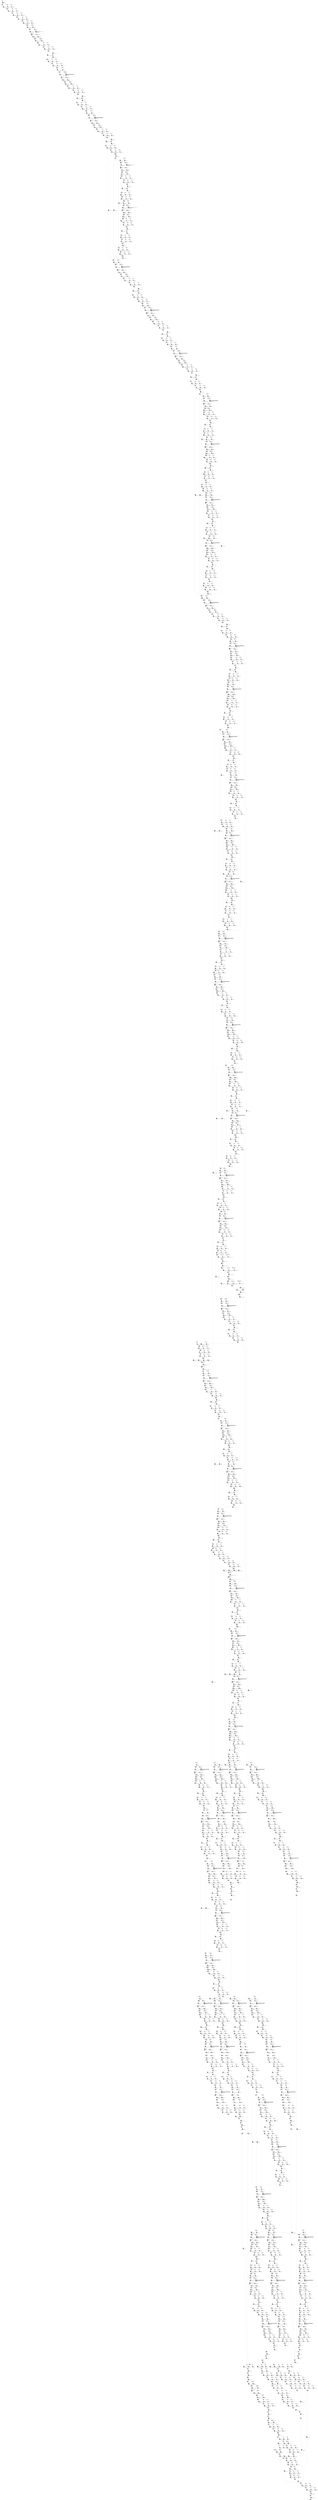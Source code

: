 digraph G {
graph [ fontsize=11 ];
node [ fontsize=11 ];
edge [ fontsize=10 ];
rankdir=BU
ranksep=1.5
nodesep=1
splines=spline
compound=true
Graphinfo [ label="" shape=plaintext, style=rounded, color=black, fontname="Arial-Bold" ];
Conv2D_189_zero_off_182 [ label="{ { <i0> 0} |  [501]\lConv2D_189_zero_off_182\l(bytes=1 , 3e-05% of total)\l\l 0 | { <o0> 0} }", shape=record, color=black, style=rounded  ] ;
Conv2D_302_zero_off_290 [ label="{ { <i0> 0} |  [826]\lConv2D_302_zero_off_290\l(bytes=1 , 3e-05% of total)\l\l 0 | { <o0> 0} }", shape=record, color=black, style=rounded  ] ;
Dequantize_423_x_zero_point [ label="{ { <i0> 0} |  [1165]\lDequantize_423_x_zero_point\l -123 | { <o0> 0} }", shape=record, color=black, style=rounded  ] ;
Quantize_194_y_zero_point [ label="{ { <i0> 0} |  [518]\lQuantize_194_y_zero_point\l -122 | { <o0> 0} }", shape=record, color=black, style=rounded  ] ;
Dequantize_359_x_zero_point [ label="{ { <i0> 0} |  [989]\lDequantize_359_x_zero_point\l -39 | { <o0> 0} }", shape=record, color=black, style=rounded  ] ;
Dequantize_31_x_zero_point [ label="{ { <i0> 0} |  [73]\lDequantize_31_x_zero_point\l 31 | { <o0> 0} }", shape=record, color=black, style=rounded  ] ;
Conv2D_134_mul_scale_131 [ label="{ { <i0> 0} |  [356]\lConv2D_134_mul_scale_131\l(bytes=128 , 0.0039% of total)\l\l 0.000334741 0.00028768 0.000288129 0.000233291 ... | { <o0> 0} }", shape=record, color=black, style=rounded  ] ;
Quantize_472_y_zero_point [ label="{ { <i0> 0} |  [1305]\lQuantize_472_y_zero_point\l 58 | { <o0> 0} }", shape=record, color=black, style=rounded  ] ;
Quantize_243_y_zero_point [ label="{ { <i0> 0} |  [668]\lQuantize_243_y_zero_point\l 29 | { <o0> 0} }", shape=record, color=black, style=rounded  ] ;
Conv2D_516_zero_off_542 [ label="{ { <i0> 0} |  [1420]\lConv2D_516_zero_off_542\l(bytes=1 , 3e-05% of total)\l\l 0 | { <o0> 0} }", shape=record, color=black, style=rounded  ] ;
Conv2D_483_zero_off_506 [ label="{ { <i0> 0} |  [1332]\lConv2D_483_zero_off_506\l(bytes=1 , 3e-05% of total)\l\l 0 | { <o0> 0} }", shape=record, color=black, style=rounded  ] ;
Quantize_521_y_zero_point [ label="{ { <i0> 0} |  [1437]\lQuantize_521_y_zero_point\l -121 | { <o0> 0} }", shape=record, color=black, style=rounded  ] ;
Dequantize_16_x_zero_point [ label="{ { <i0> 0} |  [29]\lDequantize_16_x_zero_point\l 0 | { <o0> 0} }", shape=record, color=black, style=rounded  ] ;
Quantize_457_y_zero_point [ label="{ { <i0> 0} |  [1261]\lQuantize_457_y_zero_point\l 36 | { <o0> 0} }", shape=record, color=black, style=rounded  ] ;
Conv2D_532_zero_off_560 [ label="{ { <i0> 0} |  [1465]\lConv2D_532_zero_off_560\l(bytes=1 , 3e-05% of total)\l\l 0 | { <o0> 0} }", shape=record, color=black, style=rounded  ] ;
Dequantize_653_x_zero_point [ label="{ { <i0> 0} |  [1785]\lDequantize_653_x_zero_point\l -111 | { <o0> 0} }", shape=record, color=black, style=rounded  ] ;
Quantize_86_y_zero_point [ label="{ { <i0> 0} |  [222]\lQuantize_86_y_zero_point\l -117 | { <o0> 0} }", shape=record, color=black, style=rounded  ] ;
Dequantize_589_x_zero_point [ label="{ { <i0> 0} |  [1618]\lDequantize_589_x_zero_point\l -118 | { <o0> 0} }", shape=record, color=black, style=rounded  ] ;
Dequantize_211_x_zero_point [ label="{ { <i0> 0} |  [567]\lDequantize_211_x_zero_point\l -122 | { <o0> 0} }", shape=record, color=black, style=rounded  ] ;
Conv2D_255_zero_off_245 [ label="{ { <i0> 0} |  [696]\lConv2D_255_zero_off_245\l(bytes=1 , 3e-05% of total)\l\l 0 | { <o0> 0} }", shape=record, color=black, style=rounded  ] ;
Conv2D_189_off_bias_188 [ label="{ { <i0> 0} |  [507]\lConv2D_189_off_bias_188\l(bytes=512 , 0.015% of total)\l\l -0.411577 -1.07218 -0.60131 -0.7476 ... | { <o0> 0} }", shape=record, color=black, style=rounded  ] ;
Conv2D_302_off_bias_296 [ label="{ { <i0> 0} |  [832]\lConv2D_302_off_bias_296\l(bytes=64 , 0.0019% of total)\l\l -1.04861 -0.856846 3.43657 -1.69888 ... | { <o0> 0} }", shape=record, color=black, style=rounded  ] ;
Quantize_260_y_zero_point [ label="{ { <i0> 0} |  [713]\lQuantize_260_y_zero_point\l -124 | { <o0> 0} }", shape=record, color=black, style=rounded  ] ;
Quantize_229_y_zero_point [ label="{ { <i0> 0} |  [616]\lQuantize_229_y_zero_point\l -121 | { <o0> 0} }", shape=record, color=black, style=rounded  ] ;
Conv2D_516_off_bias_548 [ label="{ { <i0> 0} |  [1426]\lConv2D_516_off_bias_548\l(bytes=256 , 0.0077% of total)\l\l -0.949573 -1.28017 -1.91683 -0.573761 ... | { <o0> 0} }", shape=record, color=black, style=rounded  ] ;
Dequantize_639_x_zero_point [ label="{ { <i0> 0} |  [1751]\lDequantize_639_x_zero_point\l -128 | { <o0> 0} }", shape=record, color=black, style=rounded  ] ;
Conv2D_483_off_bias_512 [ label="{ { <i0> 0} |  [1338]\lConv2D_483_off_bias_512\l(bytes=128 , 0.0039% of total)\l\l -0.149011 0.264713 -0.744582 -0.0627252 ... | { <o0> 0} }", shape=record, color=black, style=rounded  ] ;
Conv2D_108_mul_scale_104 [ label="{ { <i0> 0} |  [282]\lConv2D_108_mul_scale_104\l(bytes=32 , 0.00096% of total)\l\l 0.000246975 0.000184148 0.000213582 0.000281023 ... | { <o0> 0} }", shape=record, color=black, style=rounded  ] ;
Conv2D_162_mul_scale_158 [ label="{ { <i0> 0} |  [431]\lConv2D_162_mul_scale_158\l(bytes=64 , 0.0019% of total)\l\l 0.000160692 0.000120739 0.000202547 0.000298077 ... | { <o0> 0} }", shape=record, color=black, style=rounded  ] ;
Conv2D_532_off_bias_566 [ label="{ { <i0> 0} |  [1471]\lConv2D_532_off_bias_566\l(bytes=512 , 0.015% of total)\l\l 0.63484 1.59243 -0.285712 -0.911509 ... | { <o0> 0} }", shape=record, color=black, style=rounded  ] ;
Quantize_197_y_zero_point [ label="{ { <i0> 0} |  [532]\lQuantize_197_y_zero_point\l -16 | { <o0> 0} }", shape=record, color=black, style=rounded  ] ;
Conv2D_272_zero_off_263 [ label="{ { <i0> 0} |  [742]\lConv2D_272_zero_off_263\l(bytes=1 , 3e-05% of total)\l\l 0 | { <o0> 0} }", shape=record, color=black, style=rounded  ] ;
Conv2D_22_mul_scale_14 [ label="{ { <i0> 0} |  [43]\lConv2D_22_mul_scale_14\l(bytes=32 , 0.00096% of total)\l\l 0.000411009 0.0023395 0.000657418 0.000857368 ... | { <o0> 0} }", shape=record, color=black, style=rounded  ] ;
Dequantize_164_x_zero_point [ label="{ { <i0> 0} |  [439]\lDequantize_164_x_zero_point\l -7 | { <o0> 0} }", shape=record, color=black, style=rounded  ] ;
Quantize_508_y_zero_point [ label="{ { <i0> 0} |  [1405]\lQuantize_508_y_zero_point\l 7 | { <o0> 0} }", shape=record, color=black, style=rounded  ] ;
Conv2D_255_off_bias_251 [ label="{ { <i0> 0} |  [702]\lConv2D_255_off_bias_251\l(bytes=256 , 0.0077% of total)\l\l -0.471452 -1.73974 -1.97341 -0.988511 ... | { <o0> 0} }", shape=record, color=black, style=rounded  ] ;
Dequantize_378_x_zero_point [ label="{ { <i0> 0} |  [1047]\lDequantize_378_x_zero_point\l -1 | { <o0> 0} }", shape=record, color=black, style=rounded  ] ;
Dequantize_149_x_zero_point [ label="{ { <i0> 0} |  [396]\lDequantize_149_x_zero_point\l -123 | { <o0> 0} }", shape=record, color=black, style=rounded  ] ;
Conv2D_29_zero_off_20 [ label="{ { <i0> 0} |  [61]\lConv2D_29_zero_off_20\l(bytes=1 , 3e-05% of total)\l\l 0 | { <o0> 0} }", shape=record, color=black, style=rounded  ] ;
Conv2D_29_off_bias_26 [ label="{ { <i0> 0} |  [67]\lConv2D_29_off_bias_26\l(bytes=64 , 0.0019% of total)\l\l -3.34618 2.19503 -1.71287 -2.17064 ... | { <o0> 0} }", shape=record, color=black, style=rounded  ] ;
Quantize_491_y_zero_point [ label="{ { <i0> 0} |  [1363]\lQuantize_491_y_zero_point\l 58 | { <o0> 0} }", shape=record, color=black, style=rounded  ] ;
Dequantize_427_x_zero_point [ label="{ { <i0> 0} |  [1180]\lDequantize_427_x_zero_point\l 19 | { <o0> 0} }", shape=record, color=black, style=rounded  ] ;
Dequantize_394_x_zero_point [ label="{ { <i0> 0} |  [1088]\lDequantize_394_x_zero_point\l 3 | { <o0> 0} }", shape=record, color=black, style=rounded  ] ;
Quantize_311_y_zero_point [ label="{ { <i0> 0} |  [857]\lQuantize_311_y_zero_point\l 10 | { <o0> 0} }", shape=record, color=black, style=rounded  ] ;
Mul_651_param1 [ label="{ { <i0> 0} |  [1779]\lMul_651_param1\l(bytes=1 , 3e-05% of total)\l\l 0.5 | { <o0> 0} }", shape=record, color=black, style=rounded  ] ;
Mul_637_param1 [ label="{ { <i0> 0} |  [1745]\lMul_637_param1\l(bytes=5376 , 0.16% of total)\l\l 0.0313726 0.0313726 0.0313726 0.0313726 ... | { <o0> 0} }", shape=record, color=black, style=rounded  ] ;
Mul_574_param1 [ label="{ { <i0> 0} |  [1579]\lMul_574_param1\l(bytes=2688 , 0.081% of total)\l\l 0.0313726 0.0313726 0.0313726 0.0313726 ... | { <o0> 0} }", shape=record, color=black, style=rounded  ] ;
Mul_571_param1 [ label="{ { <i0> 0} |  [1571]\lMul_571_param1\l(bytes=1 , 3e-05% of total)\l\l 2 | { <o0> 0} }", shape=record, color=black, style=rounded  ] ;
Dequantize_35_x_zero_point [ label="{ { <i0> 0} |  [81]\lDequantize_35_x_zero_point\l -125 | { <o0> 0} }", shape=record, color=black, style=rounded  ] ;
Quantize_476_y_zero_point [ label="{ { <i0> 0} |  [1319]\lQuantize_476_y_zero_point\l 31 | { <o0> 0} }", shape=record, color=black, style=rounded  ] ;
Quantize_247_y_zero_point [ label="{ { <i0> 0} |  [676]\lQuantize_247_y_zero_point\l -120 | { <o0> 0} }", shape=record, color=black, style=rounded  ] ;
Dequantize_443_x_zero_point [ label="{ { <i0> 0} |  [1224]\lDequantize_443_x_zero_point\l -11 | { <o0> 0} }", shape=record, color=black, style=rounded  ] ;
Quantize_525_y_zero_point [ label="{ { <i0> 0} |  [1451]\lQuantize_525_y_zero_point\l 8 | { <o0> 0} }", shape=record, color=black, style=rounded  ] ;
Dequantize_657_x_zero_point [ label="{ { <i0> 0} |  [1795]\lDequantize_657_x_zero_point\l -128 | { <o0> 0} }", shape=record, color=black, style=rounded  ] ;
Dequantize_230_x_zero_point [ label="{ { <i0> 0} |  [619]\lDequantize_230_x_zero_point\l -121 | { <o0> 0} }", shape=record, color=black, style=rounded  ] ;
Conv2D_272_off_bias_269 [ label="{ { <i0> 0} |  [748]\lConv2D_272_off_bias_269\l(bytes=128 , 0.0039% of total)\l\l 1.93784 1.23334 0.59088 -0.515918 ... | { <o0> 0} }", shape=record, color=black, style=rounded  ] ;
Quantize_541_y_zero_point [ label="{ { <i0> 0} |  [1496]\lQuantize_541_y_zero_point\l -5 | { <o0> 0} }", shape=record, color=black, style=rounded  ] ;
Dequantize_215_x_zero_point [ label="{ { <i0> 0} |  [581]\lDequantize_215_x_zero_point\l -9 | { <o0> 0} }", shape=record, color=black, style=rounded  ] ;
Conv2D_433_mul_scale_446 [ label="{ { <i0> 0} |  [1194]\lConv2D_433_mul_scale_446\l(bytes=51 , 0.0015% of total)\l\l 0.000192283 0.0001855 3.80211e-05 6.03921e-05 ... | { <o0> 0} }", shape=record, color=black, style=rounded  ] ;
Dequantize_52_x_zero_point [ label="{ { <i0> 0} |  [127]\lDequantize_52_x_zero_point\l -125 | { <o0> 0} }", shape=record, color=black, style=rounded  ] ;
Conv2D_14_zero_off_2 [ label="{ { <i0> 0} |  [17]\lConv2D_14_zero_off_2\l(bytes=1 , 3e-05% of total)\l\l 0 | { <o0> 0} }", shape=record, color=black, style=rounded  ] ;
Conv2D_14_off_bias_8 [ label="{ { <i0> 0} |  [23]\lConv2D_14_off_bias_8\l(bytes=32 , 0.00096% of total)\l\l 2.12438 3.14442 1.66474 1.90562 ... | { <o0> 0} }", shape=record, color=black, style=rounded  ] ;
Quantize_249_y_zero_point [ label="{ { <i0> 0} |  [682]\lQuantize_249_y_zero_point\l -120 | { <o0> 0} }", shape=record, color=black, style=rounded  ] ;
Conv2D_456_mul_scale_473 [ label="{ { <i0> 0} |  [1256]\lConv2D_456_mul_scale_473\l(bytes=64 , 0.0019% of total)\l\l 0.000173852 0.00012846 0.000108827 0.000193235 ... | { <o0> 0} }", shape=record, color=black, style=rounded  ] ;
Dequantize_183_x_zero_point [ label="{ { <i0> 0} |  [491]\lDequantize_183_x_zero_point\l -41 | { <o0> 0} }", shape=record, color=black, style=rounded  ] ;
Conv2D_602_zero_off_623 [ label="{ { <i0> 0} |  [1656]\lConv2D_602_zero_off_623\l(bytes=1 , 3e-05% of total)\l\l 0 | { <o0> 0} }", shape=record, color=black, style=rounded  ] ;
Quantize_265_y_zero_point [ label="{ { <i0> 0} |  [729]\lQuantize_265_y_zero_point\l -4 | { <o0> 0} }", shape=record, color=black, style=rounded  ] ;
Dequantize_659_x_zero_point [ label="{ { <i0> 0} |  [1801]\lDequantize_659_x_zero_point\l -111 | { <o0> 0} }", shape=record, color=black, style=rounded  ] ;
Dequantize_168_x_zero_point [ label="{ { <i0> 0} |  [447]\lDequantize_168_x_zero_point\l -122 | { <o0> 0} }", shape=record, color=black, style=rounded  ] ;
Quantize_281_y_zero_point [ label="{ { <i0> 0} |  [774]\lQuantize_281_y_zero_point\l 16 | { <o0> 0} }", shape=record, color=black, style=rounded  ] ;
Quantize_101_y_zero_point [ label="{ { <i0> 0} |  [265]\lQuantize_101_y_zero_point\l 5 | { <o0> 0} }", shape=record, color=black, style=rounded  ] ;
Dequantize_8_x_scale [ label="{ { <i0> 0} |  [2]\lDequantize_8_x_scale\l 0.00392157 | { <o0> 0} }", shape=record, color=black, style=rounded  ] ;
Conv2D_341_zero_off_335 [ label="{ { <i0> 0} |  [937]\lConv2D_341_zero_off_335\l(bytes=1 , 3e-05% of total)\l\l 0 | { <o0> 0} }", shape=record, color=black, style=rounded  ] ;
Dequantize_462_x_zero_point [ label="{ { <i0> 0} |  [1272]\lDequantize_462_x_zero_point\l -121 | { <o0> 0} }", shape=record, color=black, style=rounded  ] ;
Dequantize_233_x_zero_point [ label="{ { <i0> 0} |  [633]\lDequantize_233_x_zero_point\l -27 | { <o0> 0} }", shape=record, color=black, style=rounded  ] ;
Conv2D_524_mul_scale_554 [ label="{ { <i0> 0} |  [1446]\lConv2D_524_mul_scale_554\l(bytes=128 , 0.0039% of total)\l\l 0.00014964 0.00023533 9.21508e-05 0.000157962 ... | { <o0> 0} }", shape=record, color=black, style=rounded  ] ;
Dequantize_398_x_zero_point [ label="{ { <i0> 0} |  [1096]\lDequantize_398_x_zero_point\l -121 | { <o0> 0} }", shape=record, color=black, style=rounded  ] ;
Quantize_315_y_zero_point [ label="{ { <i0> 0} |  [865]\lQuantize_315_y_zero_point\l -122 | { <o0> 0} }", shape=record, color=black, style=rounded  ] ;
Conv2D_555_zero_off_587 [ label="{ { <i0> 0} |  [1531]\lConv2D_555_zero_off_587\l(bytes=1 , 3e-05% of total)\l\l 0 | { <o0> 0} }", shape=record, color=black, style=rounded  ] ;
Conv2D_326_zero_off_317 [ label="{ { <i0> 0} |  [893]\lConv2D_326_zero_off_317\l(bytes=1 , 3e-05% of total)\l\l 0 | { <o0> 0} }", shape=record, color=black, style=rounded  ] ;
Dequantize_447_x_zero_point [ label="{ { <i0> 0} |  [1232]\lDequantize_447_x_zero_point\l -123 | { <o0> 0} }", shape=record, color=black, style=rounded  ] ;
Conv2D_602_off_bias_629 [ label="{ { <i0> 0} |  [1662]\lConv2D_602_off_bias_629\l(bytes=128 , 0.0039% of total)\l\l -0.320764 -0.95105 -0.820496 -0.68391 ... | { <o0> 0} }", shape=record, color=black, style=rounded  ] ;
Conv2D_293_zero_off_281 [ label="{ { <i0> 0} |  [802]\lConv2D_293_zero_off_281\l(bytes=1 , 3e-05% of total)\l\l 0 | { <o0> 0} }", shape=record, color=black, style=rounded  ] ;
Quantize_331_y_zero_point [ label="{ { <i0> 0} |  [910]\lQuantize_331_y_zero_point\l -124 | { <o0> 0} }", shape=record, color=black, style=rounded  ] ;
Quantize_529_y_zero_point [ label="{ { <i0> 0} |  [1459]\lQuantize_529_y_zero_point\l -123 | { <o0> 0} }", shape=record, color=black, style=rounded  ] ;
Dequantize_55_x_zero_point [ label="{ { <i0> 0} |  [134]\lDequantize_55_x_zero_point\l -125 | { <o0> 0} }", shape=record, color=black, style=rounded  ] ;
Quantize_545_y_zero_point [ label="{ { <i0> 0} |  [1504]\lQuantize_545_y_zero_point\l -121 | { <o0> 0} }", shape=record, color=black, style=rounded  ] ;
Dequantize_71_x_zero_point [ label="{ { <i0> 0} |  [179]\lDequantize_71_x_zero_point\l -119 | { <o0> 0} }", shape=record, color=black, style=rounded  ] ;
Dequantize_250_x_zero_point [ label="{ { <i0> 0} |  [685]\lDequantize_250_x_zero_point\l -120 | { <o0> 0} }", shape=record, color=black, style=rounded  ] ;
Dequantize_219_x_zero_point [ label="{ { <i0> 0} |  [589]\lDequantize_219_x_zero_point\l -125 | { <o0> 0} }", shape=record, color=black, style=rounded  ] ;
Conv2D_255_mul_scale_248 [ label="{ { <i0> 0} |  [700]\lConv2D_255_mul_scale_248\l(bytes=128 , 0.0039% of total)\l\l 0.000322691 0.000464179 0.000361961 0.000504085 ... | { <o0> 0} }", shape=record, color=black, style=rounded  ] ;
Conv2D_89_zero_off_83 [ label="{ { <i0> 0} |  [227]\lConv2D_89_zero_off_83\l(bytes=1 , 3e-05% of total)\l\l 0 | { <o0> 0} }", shape=record, color=black, style=rounded  ] ;
Conv2D_341_off_bias_341 [ label="{ { <i0> 0} |  [943]\lConv2D_341_off_bias_341\l(bytes=102 , 0.0031% of total)\l\l 0.209128 -0.401891 0.389436 0.267547 ... | { <o0> 0} }", shape=record, color=black, style=rounded  ] ;
Conv2D_89_off_bias_89 [ label="{ { <i0> 0} |  [233]\lConv2D_89_off_bias_89\l(bytes=64 , 0.0019% of total)\l\l -1.07887 -1.1256 -0.319269 -0.134158 ... | { <o0> 0} }", shape=record, color=black, style=rounded  ] ;
Conv2D_318_mul_scale_311 [ label="{ { <i0> 0} |  [875]\lConv2D_318_mul_scale_311\l(bytes=64 , 0.0019% of total)\l\l 0.000225567 0.000289062 0.00015749 0.000248926 ... | { <o0> 0} }", shape=record, color=black, style=rounded  ] ;
Conv2D_29_mul_scale_23 [ label="{ { <i0> 0} |  [65]\lConv2D_29_mul_scale_23\l(bytes=32 , 0.00096% of total)\l\l 0.00290467 0.001384 0.0014479 0.0023441 ... | { <o0> 0} }", shape=record, color=black, style=rounded  ] ;
Dequantize_513_x_zero_point [ label="{ { <i0> 0} |  [1416]\lDequantize_513_x_zero_point\l -123 | { <o0> 0} }", shape=record, color=black, style=rounded  ] ;
Conv2D_555_off_bias_593 [ label="{ { <i0> 0} |  [1537]\lConv2D_555_off_bias_593\l(bytes=102 , 0.0031% of total)\l\l 0.0621677 -0.739222 2.98442 0.164089 ... | { <o0> 0} }", shape=record, color=black, style=rounded  ] ;
Conv2D_326_off_bias_323 [ label="{ { <i0> 0} |  [899]\lConv2D_326_off_bias_323\l(bytes=102 , 0.0031% of total)\l\l 1.1308 -0.345491 2.90554 0.643043 ... | { <o0> 0} }", shape=record, color=black, style=rounded  ] ;
Conv2D_38_zero_off_29 [ label="{ { <i0> 0} |  [85]\lConv2D_38_zero_off_29\l(bytes=1 , 3e-05% of total)\l\l 0 | { <o0> 0} }", shape=record, color=black, style=rounded  ] ;
Conv2D_38_off_bias_35 [ label="{ { <i0> 0} |  [91]\lConv2D_38_off_bias_35\l(bytes=32 , 0.00096% of total)\l\l 0.948178 0.481918 2.44962 -4.17863 ... | { <o0> 0} }", shape=record, color=black, style=rounded  ] ;
Conv2D_293_off_bias_287 [ label="{ { <i0> 0} |  [808]\lConv2D_293_off_bias_287\l(bytes=128 , 0.0039% of total)\l\l -1.42637 -0.917538 1.52546 -0.0877981 ... | { <o0> 0} }", shape=record, color=black, style=rounded  ] ;
Conv2D_143_mul_scale_140 [ label="{ { <i0> 0} |  [380]\lConv2D_143_mul_scale_140\l(bytes=64 , 0.0019% of total)\l\l 0.000645964 0.000228811 0.000297944 0.000398631 ... | { <o0> 0} }", shape=record, color=black, style=rounded  ] ;
Dequantize_187_x_zero_point [ label="{ { <i0> 0} |  [499]\lDequantize_187_x_zero_point\l -125 | { <o0> 0} }", shape=record, color=black, style=rounded  ] ;
Quantize_269_y_zero_point [ label="{ { <i0> 0} |  [737]\lQuantize_269_y_zero_point\l -121 | { <o0> 0} }", shape=record, color=black, style=rounded  ] ;
Quantize_611_y_zero_point [ label="{ { <i0> 0} |  [1687]\lQuantize_611_y_zero_point\l -5 | { <o0> 0} }", shape=record, color=black, style=rounded  ] ;
Quantize_11_y_zero_point [ label="{ { <i0> 0} |  [12]\lQuantize_11_y_zero_point\l -128 | { <o0> 0} }", shape=record, color=black, style=rounded  ] ;
Quantize_120_y_zero_point [ label="{ { <i0> 0} |  [317]\lQuantize_120_y_zero_point\l -17 | { <o0> 0} }", shape=record, color=black, style=rounded  ] ;
Quantize_285_y_zero_point [ label="{ { <i0> 0} |  [782]\lQuantize_285_y_zero_point\l -121 | { <o0> 0} }", shape=record, color=black, style=rounded  ] ;
Dequantize_481_x_zero_point [ label="{ { <i0> 0} |  [1330]\lDequantize_481_x_zero_point\l -118 | { <o0> 0} }", shape=record, color=black, style=rounded  ] ;
Dequantize_252_x_zero_point [ label="{ { <i0> 0} |  [691]\lDequantize_252_x_zero_point\l -125 | { <o0> 0} }", shape=record, color=black, style=rounded  ] ;
Conv2D_46_mul_scale_41 [ label="{ { <i0> 0} |  [111]\lConv2D_46_mul_scale_41\l(bytes=16 , 0.00048% of total)\l\l 0.000706102 0.000351465 0.000436995 0.000737971 ... | { <o0> 0} }", shape=record, color=black, style=rounded  ] ;
Quantize_105_y_zero_point [ label="{ { <i0> 0} |  [273]\lQuantize_105_y_zero_point\l -119 | { <o0> 0} }", shape=record, color=black, style=rounded  ] ;
Dequantize_530_x_zero_point [ label="{ { <i0> 0} |  [1462]\lDequantize_530_x_zero_point\l -123 | { <o0> 0} }", shape=record, color=black, style=rounded  ] ;
Sub_646_param0 [ label="{ { <i0> 0} |  [1769]\lSub_646_param0\l(bytes=2688 , 0.081% of total)\l\l 0.0154412 0.0154412 0.0463235 0.0154412 ... | { <o0> 0} }", shape=record, color=black, style=rounded  ] ;
Dequantize_466_x_zero_point [ label="{ { <i0> 0} |  [1286]\lDequantize_466_x_zero_point\l -48 | { <o0> 0} }", shape=record, color=black, style=rounded  ] ;
Dequantize_237_x_zero_point [ label="{ { <i0> 0} |  [641]\lDequantize_237_x_zero_point\l -119 | { <o0> 0} }", shape=record, color=black, style=rounded  ] ;
Quantize_350_y_zero_point [ label="{ { <i0> 0} |  [964]\lQuantize_350_y_zero_point\l 23 | { <o0> 0} }", shape=record, color=black, style=rounded  ] ;
Quantize_319_y_zero_point [ label="{ { <i0> 0} |  [880]\lQuantize_319_y_zero_point\l 26 | { <o0> 0} }", shape=record, color=black, style=rounded  ] ;
Dequantize_74_x_zero_point [ label="{ { <i0> 0} |  [193]\lDequantize_74_x_zero_point\l 25 | { <o0> 0} }", shape=record, color=black, style=rounded  ] ;
Conv2D_409_mul_scale_419 [ label="{ { <i0> 0} |  [1127]\lConv2D_409_mul_scale_419\l(bytes=64 , 0.0019% of total)\l\l 0.000171388 0.000162789 0.000176474 0.000304407 ... | { <o0> 0} }", shape=record, color=black, style=rounded  ] ;
Conv2D_598_mul_scale_617 [ label="{ { <i0> 0} |  [1646]\lConv2D_598_mul_scale_617\l(bytes=64 , 0.0019% of total)\l\l 0.000185863 0.000170929 0.00014457 0.000142501 ... | { <o0> 0} }", shape=record, color=black, style=rounded  ] ;
Conv2D_189_mul_scale_185 [ label="{ { <i0> 0} |  [505]\lConv2D_189_mul_scale_185\l(bytes=256 , 0.0077% of total)\l\l 9.92947e-05 0.000181112 0.000128678 0.000120483 ... | { <o0> 0} }", shape=record, color=black, style=rounded  ] ;
Quantize_335_y_zero_point [ label="{ { <i0> 0} |  [924]\lQuantize_335_y_zero_point\l 14 | { <o0> 0} }", shape=record, color=black, style=rounded  ] ;
Dequantize_59_x_zero_point [ label="{ { <i0> 0} |  [149]\lDequantize_59_x_zero_point\l 48 | { <o0> 0} }", shape=record, color=black, style=rounded  ] ;
Quantize_549_y_zero_point [ label="{ { <i0> 0} |  [1518]\lQuantize_549_y_zero_point\l -34 | { <o0> 0} }", shape=record, color=black, style=rounded  ] ;
Conv2D_591_zero_off_605 [ label="{ { <i0> 0} |  [1620]\lConv2D_591_zero_off_605\l(bytes=1 , 3e-05% of total)\l\l 0 | { <o0> 0} }", shape=record, color=black, style=rounded  ] ;
Quantize_287_y_zero_point [ label="{ { <i0> 0} |  [788]\lQuantize_287_y_zero_point\l -121 | { <o0> 0} }", shape=record, color=black, style=rounded  ] ;
Dequantize_91_x_zero_point [ label="{ { <i0> 0} |  [239]\lDequantize_91_x_zero_point\l 12 | { <o0> 0} }", shape=record, color=black, style=rounded  ] ;
Dequantize_270_x_zero_point [ label="{ { <i0> 0} |  [740]\lDequantize_270_x_zero_point\l -121 | { <o0> 0} }", shape=record, color=black, style=rounded  ] ;
Conv2D_134_zero_off_128 [ label="{ { <i0> 0} |  [352]\lConv2D_134_zero_off_128\l(bytes=1 , 3e-05% of total)\l\l 0 | { <o0> 0} }", shape=record, color=black, style=rounded  ] ;
Quantize_401_y_zero_point [ label="{ { <i0> 0} |  [1108]\lQuantize_401_y_zero_point\l 23 | { <o0> 0} }", shape=record, color=black, style=rounded  ] ;
Conv2D_302_mul_scale_293 [ label="{ { <i0> 0} |  [830]\lConv2D_302_mul_scale_293\l(bytes=32 , 0.00096% of total)\l\l 0.000180359 0.000272534 0.00013679 0.000173887 ... | { <o0> 0} }", shape=record, color=black, style=rounded  ] ;
Quantize_566_y_zero_point [ label="{ { <i0> 0} |  [1557]\lQuantize_566_y_zero_point\l -128 | { <o0> 0} }", shape=record, color=black, style=rounded  ] ;
Quantize_30_y_zero_point [ label="{ { <i0> 0} |  [70]\lQuantize_30_y_zero_point\l 31 | { <o0> 0} }", shape=record, color=black, style=rounded  ] ;
Dequantize_304_x_zero_point [ label="{ { <i0> 0} |  [838]\lDequantize_304_x_zero_point\l 24 | { <o0> 0} }", shape=record, color=black, style=rounded  ] ;
Conv2D_119_zero_off_110 [ label="{ { <i0> 0} |  [308]\lConv2D_119_zero_off_110\l(bytes=1 , 3e-05% of total)\l\l 0 | { <o0> 0} }", shape=record, color=black, style=rounded  ] ;
Quantize_615_y_zero_point [ label="{ { <i0> 0} |  [1695]\lQuantize_615_y_zero_point\l -126 | { <o0> 0} }", shape=record, color=black, style=rounded  ] ;
Conv2D_617_mul_scale_644 [ label="{ { <i0> 0} |  [1704]\lConv2D_617_mul_scale_644\l(bytes=1 , 3e-05% of total)\l\l 0.000629726 | { <o0> 0} }", shape=record, color=black, style=rounded  ] ;
Conv2D_65_mul_scale_59 [ label="{ { <i0> 0} |  [163]\lConv2D_65_mul_scale_59\l(bytes=64 , 0.0019% of total)\l\l 0.000131626 0.000130275 0.000145595 6.53849e-05 ... | { <o0> 0} }", shape=record, color=black, style=rounded  ] ;
Quantize_15_y_zero_point [ label="{ { <i0> 0} |  [26]\lQuantize_15_y_zero_point\l 0 | { <o0> 0} }", shape=record, color=black, style=rounded  ] ;
Quantize_124_y_zero_point [ label="{ { <i0> 0} |  [325]\lQuantize_124_y_zero_point\l -123 | { <o0> 0} }", shape=record, color=black, style=rounded  ] ;
Dequantize_320_x_zero_point [ label="{ { <i0> 0} |  [883]\lDequantize_320_x_zero_point\l 26 | { <o0> 0} }", shape=record, color=black, style=rounded  ] ;
Conv2D_591_off_bias_611 [ label="{ { <i0> 0} |  [1626]\lConv2D_591_off_bias_611\l(bytes=128 , 0.0039% of total)\l\l 3.60484 1.46764 1.23462 1.85629 ... | { <o0> 0} }", shape=record, color=black, style=rounded  ] ;
Dequantize_518_x_zero_point [ label="{ { <i0> 0} |  [1432]\lDequantize_518_x_zero_point\l 4 | { <o0> 0} }", shape=record, color=black, style=rounded  ] ;
Quantize_289_y_zero_point [ label="{ { <i0> 0} |  [794]\lQuantize_289_y_zero_point\l -123 | { <o0> 0} }", shape=record, color=black, style=rounded  ] ;
Conv2D_364_zero_off_362 [ label="{ { <i0> 0} |  [999]\lConv2D_364_zero_off_362\l(bytes=1 , 3e-05% of total)\l\l 0 | { <o0> 0} }", shape=record, color=black, style=rounded  ] ;
Dequantize_485_x_zero_point [ label="{ { <i0> 0} |  [1344]\lDequantize_485_x_zero_point\l 14 | { <o0> 0} }", shape=record, color=black, style=rounded  ] ;
Conv2D_81_mul_scale_77 [ label="{ { <i0> 0} |  [209]\lConv2D_81_mul_scale_77\l(bytes=32 , 0.00096% of total)\l\l 0.000180824 0.0003215 0.000376229 0.000188406 ... | { <o0> 0} }", shape=record, color=black, style=rounded  ] ;
Quantize_109_y_zero_point [ label="{ { <i0> 0} |  [287]\lQuantize_109_y_zero_point\l -16 | { <o0> 0} }", shape=record, color=black, style=rounded  ] ;
Dequantize_534_x_zero_point [ label="{ { <i0> 0} |  [1477]\lDequantize_534_x_zero_point\l 49 | { <o0> 0} }", shape=record, color=black, style=rounded  ] ;
Conv2D_151_zero_off_146 [ label="{ { <i0> 0} |  [398]\lConv2D_151_zero_off_146\l(bytes=1 , 3e-05% of total)\l\l 0 | { <o0> 0} }", shape=record, color=black, style=rounded  ] ;
Conv2D_349_zero_off_344 [ label="{ { <i0> 0} |  [955]\lConv2D_349_zero_off_344\l(bytes=1 , 3e-05% of total)\l\l 0 | { <o0> 0} }", shape=record, color=black, style=rounded  ] ;
Quantize_354_y_zero_point [ label="{ { <i0> 0} |  [972]\lQuantize_354_y_zero_point\l -119 | { <o0> 0} }", shape=record, color=black, style=rounded  ] ;
Dequantize_550_x_zero_point [ label="{ { <i0> 0} |  [1521]\lDequantize_550_x_zero_point\l -34 | { <o0> 0} }", shape=record, color=black, style=rounded  ] ;
Dequantize_78_x_zero_point [ label="{ { <i0> 0} |  [201]\lDequantize_78_x_zero_point\l -119 | { <o0> 0} }", shape=record, color=black, style=rounded  ] ;
Conv2D_134_off_bias_134 [ label="{ { <i0> 0} |  [358]\lConv2D_134_off_bias_134\l(bytes=256 , 0.0077% of total)\l\l -0.589478 -0.670294 -0.615156 1.59408 ... | { <o0> 0} }", shape=record, color=black, style=rounded  ] ;
Quantize_9_y_zero_point [ label="{ { <i0> 0} |  [6]\lQuantize_9_y_zero_point\l 0 | { <o0> 0} }", shape=record, color=black, style=rounded  ] ;
Quantize_632_y_zero_point [ label="{ { <i0> 0} |  [1736]\lQuantize_632_y_zero_point\l -128 | { <o0> 0} }", shape=record, color=black, style=rounded  ] ;
Dequantize_257_x_zero_point [ label="{ { <i0> 0} |  [708]\lDequantize_257_x_zero_point\l -9 | { <o0> 0} }", shape=record, color=black, style=rounded  ] ;
Conv2D_213_mul_scale_212 [ label="{ { <i0> 0} |  [573]\lConv2D_213_mul_scale_212\l(bytes=128 , 0.0039% of total)\l\l 0.000199603 0.000179673 0.000155359 0.000119817 ... | { <o0> 0} }", shape=record, color=black, style=rounded  ] ;
Quantize_568_y_zero_point [ label="{ { <i0> 0} |  [1563]\lQuantize_568_y_zero_point\l -111 | { <o0> 0} }", shape=record, color=black, style=rounded  ] ;
Quantize_339_y_zero_point [ label="{ { <i0> 0} |  [932]\lQuantize_339_y_zero_point\l -124 | { <o0> 0} }", shape=record, color=black, style=rounded  ] ;
Conv2D_119_off_bias_116 [ label="{ { <i0> 0} |  [314]\lConv2D_119_off_bias_116\l(bytes=128 , 0.0039% of total)\l\l -1.2309 0.166934 1.18755 0.909174 ... | { <o0> 0} }", shape=record, color=black, style=rounded  ] ;
Quantize_584_y_zero_point [ label="{ { <i0> 0} |  [1607]\lQuantize_584_y_zero_point\l 13 | { <o0> 0} }", shape=record, color=black, style=rounded  ] ;
Conv2D_364_off_bias_368 [ label="{ { <i0> 0} |  [1005]\lConv2D_364_off_bias_368\l(bytes=128 , 0.0039% of total)\l\l 1.72057 1.87687 2.13484 2.43744 ... | { <o0> 0} }", shape=record, color=black, style=rounded  ] ;
Conv2D_119_mul_scale_113 [ label="{ { <i0> 0} |  [312]\lConv2D_119_mul_scale_113\l(bytes=64 , 0.0019% of total)\l\l 0.000201489 0.000236116 9.91854e-05 0.000195269 ... | { <o0> 0} }", shape=record, color=black, style=rounded  ] ;
Dequantize_600_x_zero_point [ label="{ { <i0> 0} |  [1654]\lDequantize_600_x_zero_point\l 58 | { <o0> 0} }", shape=record, color=black, style=rounded  ] ;
Dequantize_95_x_zero_point [ label="{ { <i0> 0} |  [247]\lDequantize_95_x_zero_point\l -119 | { <o0> 0} }", shape=record, color=black, style=rounded  ] ;
Conv2D_151_off_bias_152 [ label="{ { <i0> 0} |  [404]\lConv2D_151_off_bias_152\l(bytes=128 , 0.0039% of total)\l\l 0.550852 0.13829 -0.300716 -0.444541 ... | { <o0> 0} }", shape=record, color=black, style=rounded  ] ;
Conv2D_349_off_bias_350 [ label="{ { <i0> 0} |  [961]\lConv2D_349_off_bias_350\l(bytes=128 , 0.0039% of total)\l\l 0.427499 0.329308 -0.34825 0.366609 ... | { <o0> 0} }", shape=record, color=black, style=rounded  ] ;
Conv2D_57_zero_off_47 [ label="{ { <i0> 0} |  [137]\lConv2D_57_zero_off_47\l(bytes=1 , 3e-05% of total)\l\l 0 | { <o0> 0} }", shape=record, color=black, style=rounded  ] ;
Conv2D_57_off_bias_53 [ label="{ { <i0> 0} |  [143]\lConv2D_57_off_bias_53\l(bytes=64 , 0.0019% of total)\l\l 4.05029 2.88432 2.61116 1.85122 ... | { <o0> 0} }", shape=record, color=black, style=rounded  ] ;
Dequantize_274_x_zero_point [ label="{ { <i0> 0} |  [754]\lDequantize_274_x_zero_point\l -19 | { <o0> 0} }", shape=record, color=black, style=rounded  ] ;
Quantize_618_y_zero_point [ label="{ { <i0> 0} |  [1709]\lQuantize_618_y_zero_point\l 58 | { <o0> 0} }", shape=record, color=black, style=rounded  ] ;
Conv2D_196_mul_scale_194 [ label="{ { <i0> 0} |  [527]\lConv2D_196_mul_scale_194\l(bytes=256 , 0.0077% of total)\l\l 0.000184147 0.000214512 0.000176012 0.000159905 ... | { <o0> 0} }", shape=record, color=black, style=rounded  ] ;
Dequantize_290_x_zero_point [ label="{ { <i0> 0} |  [797]\lDequantize_290_x_zero_point\l -123 | { <o0> 0} }", shape=record, color=black, style=rounded  ] ;
Quantize_405_y_zero_point [ label="{ { <i0> 0} |  [1116]\lQuantize_405_y_zero_point\l -123 | { <o0> 0} }", shape=record, color=black, style=rounded  ] ;
Quantize_34_y_zero_point [ label="{ { <i0> 0} |  [78]\lQuantize_34_y_zero_point\l -125 | { <o0> 0} }", shape=record, color=black, style=rounded  ] ;
Dequantize_110_x_zero_point [ label="{ { <i0> 0} |  [290]\lDequantize_110_x_zero_point\l -16 | { <o0> 0} }", shape=record, color=black, style=rounded  ] ;
Dequantize_308_x_zero_point [ label="{ { <i0> 0} |  [846]\lDequantize_308_x_zero_point\l -118 | { <o0> 0} }", shape=record, color=black, style=rounded  ] ;
Conv2D_376_mul_scale_383 [ label="{ { <i0> 0} |  [1039]\lConv2D_376_mul_scale_383\l(bytes=64 , 0.0019% of total)\l\l 0.00017709 0.000287208 0.000133758 0.000158831 ... | { <o0> 0} }", shape=record, color=black, style=rounded  ] ;
Conv2D_383_zero_off_389 [ label="{ { <i0> 0} |  [1057]\lConv2D_383_zero_off_389\l(bytes=1 , 3e-05% of total)\l\l 0 | { <o0> 0} }", shape=record, color=black, style=rounded  ] ;
Quantize_19_y_zero_point [ label="{ { <i0> 0} |  [34]\lQuantize_19_y_zero_point\l -126 | { <o0> 0} }", shape=record, color=black, style=rounded  ] ;
Quantize_128_y_zero_point [ label="{ { <i0> 0} |  [339]\lQuantize_128_y_zero_point\l -5 | { <o0> 0} }", shape=record, color=black, style=rounded  ] ;
Dequantize_324_x_zero_point [ label="{ { <i0> 0} |  [891]\lDequantize_324_x_zero_point\l -121 | { <o0> 0} }", shape=record, color=black, style=rounded  ] ;
Conv2D_170_zero_off_164 [ label="{ { <i0> 0} |  [449]\lConv2D_170_zero_off_164\l(bytes=1 , 3e-05% of total)\l\l 0 | { <o0> 0} }", shape=record, color=black, style=rounded  ] ;
Conv2D_368_zero_off_371 [ label="{ { <i0> 0} |  [1013]\lConv2D_368_zero_off_371\l(bytes=1 , 3e-05% of total)\l\l 0 | { <o0> 0} }", shape=record, color=black, style=rounded  ] ;
Dequantize_489_x_zero_point [ label="{ { <i0> 0} |  [1352]\lDequantize_489_x_zero_point\l -127 | { <o0> 0} }", shape=record, color=black, style=rounded  ] ;
Quantize_373_y_zero_point [ label="{ { <i0> 0} |  [1030]\lQuantize_373_y_zero_point\l -119 | { <o0> 0} }", shape=record, color=black, style=rounded  ] ;
Quantize_144_y_zero_point [ label="{ { <i0> 0} |  [385]\lQuantize_144_y_zero_point\l -23 | { <o0> 0} }", shape=record, color=black, style=rounded  ] ;
Conv2D_417_zero_off_425 [ label="{ { <i0> 0} |  [1145]\lConv2D_417_zero_off_425\l(bytes=1 , 3e-05% of total)\l\l 0 | { <o0> 0} }", shape=record, color=black, style=rounded  ] ;
Dequantize_340_x_zero_point [ label="{ { <i0> 0} |  [935]\lDequantize_340_x_zero_point\l -124 | { <o0> 0} }", shape=record, color=black, style=rounded  ] ;
Dequantize_538_x_zero_point [ label="{ { <i0> 0} |  [1485]\lDequantize_538_x_zero_point\l -121 | { <o0> 0} }", shape=record, color=black, style=rounded  ] ;
Conv2D_264_mul_scale_257 [ label="{ { <i0> 0} |  [724]\lConv2D_264_mul_scale_257\l(bytes=64 , 0.0019% of total)\l\l 0.000164353 0.000222087 0.000229085 0.000252695 ... | { <o0> 0} }", shape=record, color=black, style=rounded  ] ;
Quantize_422_y_zero_point [ label="{ { <i0> 0} |  [1162]\lQuantize_422_y_zero_point\l -123 | { <o0> 0} }", shape=record, color=black, style=rounded  ] ;
Quantize_51_y_zero_point [ label="{ { <i0> 0} |  [124]\lQuantize_51_y_zero_point\l -125 | { <o0> 0} }", shape=record, color=black, style=rounded  ] ;
Quantize_358_y_zero_point [ label="{ { <i0> 0} |  [986]\lQuantize_358_y_zero_point\l -39 | { <o0> 0} }", shape=record, color=black, style=rounded  ] ;
Conv2D_433_zero_off_443 [ label="{ { <i0> 0} |  [1190]\lConv2D_433_zero_off_443\l(bytes=1 , 3e-05% of total)\l\l 0 | { <o0> 0} }", shape=record, color=black, style=rounded  ] ;
Dequantize_554_x_zero_point [ label="{ { <i0> 0} |  [1529]\lDequantize_554_x_zero_point\l -123 | { <o0> 0} }", shape=record, color=black, style=rounded  ] ;
Conv2D_598_zero_off_614 [ label="{ { <i0> 0} |  [1642]\lConv2D_598_zero_off_614\l(bytes=1 , 3e-05% of total)\l\l 0 | { <o0> 0} }", shape=record, color=black, style=rounded  ] ;
Conv2D_507_mul_scale_536 [ label="{ { <i0> 0} |  [1400]\lConv2D_507_mul_scale_536\l(bytes=256 , 0.0077% of total)\l\l 0.000170431 0.00012946 8.69949e-05 0.000139059 ... | { <o0> 0} }", shape=record, color=black, style=rounded  ] ;
Dequantize_98_x_zero_point [ label="{ { <i0> 0} |  [254]\lDequantize_98_x_zero_point\l -119 | { <o0> 0} }", shape=record, color=black, style=rounded  ] ;
Conv2D_383_off_bias_395 [ label="{ { <i0> 0} |  [1063]\lConv2D_383_off_bias_395\l(bytes=2 , 6e-05% of total)\l\l -7.58997 | { <o0> 0} }", shape=record, color=black, style=rounded  ] ;
Quantize_652_y_zero_point [ label="{ { <i0> 0} |  [1782]\lQuantize_652_y_zero_point\l -111 | { <o0> 0} }", shape=record, color=black, style=rounded  ] ;
Quantize_588_y_zero_point [ label="{ { <i0> 0} |  [1615]\lQuantize_588_y_zero_point\l -118 | { <o0> 0} }", shape=record, color=black, style=rounded  ] ;
Conv2D_205_zero_off_200 [ label="{ { <i0> 0} |  [547]\lConv2D_205_zero_off_200\l(bytes=1 , 3e-05% of total)\l\l 0 | { <o0> 0} }", shape=record, color=black, style=rounded  ] ;
Conv2D_170_off_bias_170 [ label="{ { <i0> 0} |  [455]\lConv2D_170_off_bias_170\l(bytes=128 , 0.0039% of total)\l\l 1.26051 -0.469064 -0.879983 -1.34874 ... | { <o0> 0} }", shape=record, color=black, style=rounded  ] ;
Conv2D_368_off_bias_377 [ label="{ { <i0> 0} |  [1019]\lConv2D_368_off_bias_377\l(bytes=128 , 0.0039% of total)\l\l 1.7668 1.1458 0.126811 -0.137144 ... | { <o0> 0} }", shape=record, color=black, style=rounded  ] ;
Quantize_210_y_zero_point [ label="{ { <i0> 0} |  [564]\lQuantize_210_y_zero_point\l -122 | { <o0> 0} }", shape=record, color=black, style=rounded  ] ;
Dequantize_604_x_zero_point [ label="{ { <i0> 0} |  [1668]\lDequantize_604_x_zero_point\l 30 | { <o0> 0} }", shape=record, color=black, style=rounded  ] ;
Conv2D_417_off_bias_431 [ label="{ { <i0> 0} |  [1151]\lConv2D_417_off_bias_431\l(bytes=128 , 0.0039% of total)\l\l 1.45551 0.383587 -0.728914 -0.606238 ... | { <o0> 0} }", shape=record, color=black, style=rounded  ] ;
Dequantize_278_x_zero_point [ label="{ { <i0> 0} |  [762]\lDequantize_278_x_zero_point\l -124 | { <o0> 0} }", shape=record, color=black, style=rounded  ] ;
MaxPool_239_decomposed_pad_const_value_Out [ label="{ { <i0> 0} |  [649]\lMaxPool_239_decomposed_pad_const_value_Out\l(bytes=4 , 0.00012% of total)\l\l -inf | { <o0> 0} }", shape=record, color=black, style=rounded  ] ;
Conv2D_433_off_bias_449 [ label="{ { <i0> 0} |  [1196]\lConv2D_433_off_bias_449\l(bytes=102 , 0.0031% of total)\l\l -0.637419 1.73851 1.59396 0.744815 ... | { <o0> 0} }", shape=record, color=black, style=rounded  ] ;
Conv2D_598_off_bias_620 [ label="{ { <i0> 0} |  [1648]\lConv2D_598_off_bias_620\l(bytes=128 , 0.0039% of total)\l\l 2.18742 2.19525 1.99999 1.96295 ... | { <o0> 0} }", shape=record, color=black, style=rounded  ] ;
MaxPool_239_decomposed_pad_pads_Out [ label="{ { <i0> 0} |  [648]\lMaxPool_239_decomposed_pad_pads_Out\l 0 0 2 2 ... | { <o0> 0} }", shape=record, color=black, style=rounded  ] ;
Conv2D_46_zero_off_38 [ label="{ { <i0> 0} |  [107]\lConv2D_46_zero_off_38\l(bytes=1 , 3e-05% of total)\l\l 0 | { <o0> 0} }", shape=record, color=black, style=rounded  ] ;
Quantize_638_y_zero_point [ label="{ { <i0> 0} |  [1748]\lQuantize_638_y_zero_point\l -128 | { <o0> 0} }", shape=record, color=black, style=rounded  ] ;
Conv2D_46_off_bias_44 [ label="{ { <i0> 0} |  [113]\lConv2D_46_off_bias_44\l(bytes=32 , 0.00096% of total)\l\l 0.296563 1.25719 4.5679 0.605136 ... | { <o0> 0} }", shape=record, color=black, style=rounded  ] ;
Dequantize_343_x_zero_point [ label="{ { <i0> 0} |  [949]\lDequantize_343_x_zero_point\l 36 | { <o0> 0} }", shape=record, color=black, style=rounded  ] ;
Dequantize_114_x_zero_point [ label="{ { <i0> 0} |  [298]\lDequantize_114_x_zero_point\l -125 | { <o0> 0} }", shape=record, color=black, style=rounded  ] ;
Conv2D_400_mul_scale_410 [ label="{ { <i0> 0} |  [1103]\lConv2D_400_mul_scale_410\l(bytes=128 , 0.0039% of total)\l\l 0.00030735 0.000178428 0.000291511 0.000326824 ... | { <o0> 0} }", shape=record, color=black, style=rounded  ] ;
Conv2D_205_off_bias_206 [ label="{ { <i0> 0} |  [553]\lConv2D_205_off_bias_206\l(bytes=256 , 0.0077% of total)\l\l -0.124566 0.345032 0.245909 -1.20236 ... | { <o0> 0} }", shape=record, color=black, style=rounded  ] ;
Quantize_54_y_zero_point [ label="{ { <i0> 0} |  [131]\lQuantize_54_y_zero_point\l -125 | { <o0> 0} }", shape=record, color=black, style=rounded  ] ;
Quantize_163_y_zero_point [ label="{ { <i0> 0} |  [436]\lQuantize_163_y_zero_point\l -7 | { <o0> 0} }", shape=record, color=black, style=rounded  ] ;
Dequantize_98_x_scale [ label="{ { <i0> 0} |  [253]\lDequantize_98_x_scale\l 0.0910886 | { <o0> 0} }", shape=record, color=black, style=rounded  ] ;
Dequantize_95_x_scale [ label="{ { <i0> 0} |  [246]\lDequantize_95_x_scale\l 0.0323997 | { <o0> 0} }", shape=record, color=black, style=rounded  ] ;
Dequantize_91_x_scale [ label="{ { <i0> 0} |  [238]\lDequantize_91_x_scale\l 0.069154 | { <o0> 0} }", shape=record, color=black, style=rounded  ] ;
Dequantize_87_x_scale [ label="{ { <i0> 0} |  [224]\lDequantize_87_x_scale\l 0.0246843 | { <o0> 0} }", shape=record, color=black, style=rounded  ] ;
Dequantize_83_x_scale [ label="{ { <i0> 0} |  [216]\lDequantize_83_x_scale\l 0.0580356 | { <o0> 0} }", shape=record, color=black, style=rounded  ] ;
Dequantize_78_x_scale [ label="{ { <i0> 0} |  [200]\lDequantize_78_x_scale\l 0.0910886 | { <o0> 0} }", shape=record, color=black, style=rounded  ] ;
Dequantize_74_x_scale [ label="{ { <i0> 0} |  [192]\lDequantize_74_x_scale\l 0.104499 | { <o0> 0} }", shape=record, color=black, style=rounded  ] ;
Dequantize_71_x_scale [ label="{ { <i0> 0} |  [178]\lDequantize_71_x_scale\l 0.0319768 | { <o0> 0} }", shape=record, color=black, style=rounded  ] ;
Dequantize_67_x_scale [ label="{ { <i0> 0} |  [170]\lDequantize_67_x_scale\l 0.0827893 | { <o0> 0} }", shape=record, color=black, style=rounded  ] ;
Dequantize_63_x_scale [ label="{ { <i0> 0} |  [156]\lDequantize_63_x_scale\l 0.0435641 | { <o0> 0} }", shape=record, color=black, style=rounded  ] ;
Dequantize_59_x_scale [ label="{ { <i0> 0} |  [148]\lDequantize_59_x_scale\l 0.136581 | { <o0> 0} }", shape=record, color=black, style=rounded  ] ;
Dequantize_55_x_scale [ label="{ { <i0> 0} |  [133]\lDequantize_55_x_scale\l 0.220086 | { <o0> 0} }", shape=record, color=black, style=rounded  ] ;
Dequantize_52_x_scale [ label="{ { <i0> 0} |  [126]\lDequantize_52_x_scale\l 0.105155 | { <o0> 0} }", shape=record, color=black, style=rounded  ] ;
Dequantize_48_x_scale [ label="{ { <i0> 0} |  [118]\lDequantize_48_x_scale\l 0.274765 | { <o0> 0} }", shape=record, color=black, style=rounded  ] ;
Dequantize_44_x_scale [ label="{ { <i0> 0} |  [104]\lDequantize_44_x_scale\l 0.0911611 | { <o0> 0} }", shape=record, color=black, style=rounded  ] ;
Dequantize_40_x_scale [ label="{ { <i0> 0} |  [96]\lDequantize_40_x_scale\l 0.244828 | { <o0> 0} }", shape=record, color=black, style=rounded  ] ;
Dequantize_35_x_scale [ label="{ { <i0> 0} |  [80]\lDequantize_35_x_scale\l 0.220086 | { <o0> 0} }", shape=record, color=black, style=rounded  ] ;
Dequantize_31_x_scale [ label="{ { <i0> 0} |  [72]\lDequantize_31_x_scale\l 0.580163 | { <o0> 0} }", shape=record, color=black, style=rounded  ] ;
Dequantize_28_x_scale [ label="{ { <i0> 0} |  [58]\lDequantize_28_x_scale\l 0.362677 | { <o0> 0} }", shape=record, color=black, style=rounded  ] ;
Dequantize_24_x_scale [ label="{ { <i0> 0} |  [50]\lDequantize_24_x_scale\l 0.737416 | { <o0> 0} }", shape=record, color=black, style=rounded  ] ;
Dequantize_20_x_scale [ label="{ { <i0> 0} |  [36]\lDequantize_20_x_scale\l 0.155447 | { <o0> 0} }", shape=record, color=black, style=rounded  ] ;
Dequantize_16_x_scale [ label="{ { <i0> 0} |  [28]\lDequantize_16_x_scale\l 0.310175 | { <o0> 0} }", shape=record, color=black, style=rounded  ] ;
Dequantize_12_x_scale [ label="{ { <i0> 0} |  [14]\lDequantize_12_x_scale\l 0.00392157 | { <o0> 0} }", shape=record, color=black, style=rounded  ] ;
Dequantize_10_x_scale [ label="{ { <i0> 0} |  [8]\lDequantize_10_x_scale\l 0.00392157 | { <o0> 0} }", shape=record, color=black, style=rounded  ] ;
Dequantize_557_x_zero_point [ label="{ { <i0> 0} |  [1543]\lDequantize_557_x_zero_point\l 36 | { <o0> 0} }", shape=record, color=black, style=rounded  ] ;
Dequantize_328_x_zero_point [ label="{ { <i0> 0} |  [905]\lDequantize_328_x_zero_point\l 16 | { <o0> 0} }", shape=record, color=black, style=rounded  ] ;
Dequantize_295_x_zero_point [ label="{ { <i0> 0} |  [814]\lDequantize_295_x_zero_point\l 3 | { <o0> 0} }", shape=record, color=black, style=rounded  ] ;
Quantize_70_y_zero_point [ label="{ { <i0> 0} |  [176]\lQuantize_70_y_zero_point\l -119 | { <o0> 0} }", shape=record, color=black, style=rounded  ] ;
Quantize_377_y_zero_point [ label="{ { <i0> 0} |  [1044]\lQuantize_377_y_zero_point\l -1 | { <o0> 0} }", shape=record, color=black, style=rounded  ] ;
Conv2D_89_mul_scale_86 [ label="{ { <i0> 0} |  [231]\lConv2D_89_mul_scale_86\l(bytes=32 , 0.00096% of total)\l\l 0.000156835 9.39722e-05 0.000116863 9.34251e-05 ... | { <o0> 0} }", shape=record, color=black, style=rounded  ] ;
Quantize_39_y_zero_point [ label="{ { <i0> 0} |  [94]\lQuantize_39_y_zero_point\l 33 | { <o0> 0} }", shape=record, color=black, style=rounded  ] ;
Quantize_148_y_zero_point [ label="{ { <i0> 0} |  [393]\lQuantize_148_y_zero_point\l -123 | { <o0> 0} }", shape=record, color=black, style=rounded  ] ;
Dequantize_573_x_zero_point [ label="{ { <i0> 0} |  [1577]\lDequantize_573_x_zero_point\l -7 | { <o0> 0} }", shape=record, color=black, style=rounded  ] ;
Quantize_426_y_zero_point [ label="{ { <i0> 0} |  [1177]\lQuantize_426_y_zero_point\l 19 | { <o0> 0} }", shape=record, color=black, style=rounded  ] ;
Conv2D_540_mul_scale_572 [ label="{ { <i0> 0} |  [1491]\lConv2D_540_mul_scale_572\l(bytes=51 , 0.0015% of total)\l\l 2.58956e-05 6.47683e-05 0.000161485 4.85713e-05 ... | { <o0> 0} }", shape=record, color=black, style=rounded  ] ;
Quantize_393_y_zero_point [ label="{ { <i0> 0} |  [1085]\lQuantize_393_y_zero_point\l 3 | { <o0> 0} }", shape=record, color=black, style=rounded  ] ;
Quantize_442_y_zero_point [ label="{ { <i0> 0} |  [1221]\lQuantize_442_y_zero_point\l -11 | { <o0> 0} }", shape=record, color=black, style=rounded  ] ;
Conv2D_383_mul_scale_392 [ label="{ { <i0> 0} |  [1061]\lConv2D_383_mul_scale_392\l(bytes=1 , 3e-05% of total)\l\l 0.000315094 | { <o0> 0} }", shape=record, color=black, style=rounded  ] ;
Conv2D_224_zero_off_218 [ label="{ { <i0> 0} |  [599]\lConv2D_224_zero_off_218\l(bytes=1 , 3e-05% of total)\l\l 0 | { <o0> 0} }", shape=record, color=black, style=rounded  ] ;
Quantize_656_y_zero_point [ label="{ { <i0> 0} |  [1792]\lQuantize_656_y_zero_point\l -128 | { <o0> 0} }", shape=record, color=black, style=rounded  ] ;
Quantize_214_y_zero_point [ label="{ { <i0> 0} |  [578]\lQuantize_214_y_zero_point\l -9 | { <o0> 0} }", shape=record, color=black, style=rounded  ] ;
Dequantize_608_x_zero_point [ label="{ { <i0> 0} |  [1676]\lDequantize_608_x_zero_point\l -118 | { <o0> 0} }", shape=record, color=black, style=rounded  ] ;
Dequantize_117_x_zero_point [ label="{ { <i0> 0} |  [305]\lDequantize_117_x_zero_point\l -119 | { <o0> 0} }", shape=record, color=black, style=rounded  ] ;
Conv2D_334_mul_scale_329 [ label="{ { <i0> 0} |  [919]\lConv2D_334_mul_scale_329\l(bytes=51 , 0.0015% of total)\l\l 0.000238995 0.000292164 0.000297362 0.000120226 ... | { <o0> 0} }", shape=record, color=black, style=rounded  ] ;
Dequantize_133_x_zero_point [ label="{ { <i0> 0} |  [350]\lDequantize_133_x_zero_point\l -121 | { <o0> 0} }", shape=record, color=black, style=rounded  ] ;
Dequantize_411_x_zero_point [ label="{ { <i0> 0} |  [1135]\lDequantize_411_x_zero_point\l 15 | { <o0> 0} }", shape=record, color=black, style=rounded  ] ;
Conv2D_224_off_bias_224 [ label="{ { <i0> 0} |  [605]\lConv2D_224_off_bias_224\l(bytes=512 , 0.015% of total)\l\l 0.59456 0.0175573 0.127606 0.11656 ... | { <o0> 0} }", shape=record, color=black, style=rounded  ] ;
Add_642_param1 [ label="{ { <i0> 0} |  [1758]\lAdd_642_param1\l(bytes=2688 , 0.081% of total)\l\l 0.0154412 0.0154412 0.0463235 0.0154412 ... | { <o0> 0} }", shape=record, color=black, style=rounded  ] ;
Add_577_param1 [ label="{ { <i0> 0} |  [1587]\lAdd_577_param1\l(bytes=2688 , 0.081% of total)\l\l 0 0 0.0303922 0 ... | { <o0> 0} }", shape=record, color=black, style=rounded  ] ;
Conv2D_631_mul_scale_653 [ label="{ { <i0> 0} |  [1731]\lConv2D_631_mul_scale_653\l(bytes=1 , 3e-05% of total)\l\l 0.000461368 | { <o0> 0} }", shape=record, color=black, style=rounded  ] ;
Quantize_73_y_zero_point [ label="{ { <i0> 0} |  [190]\lQuantize_73_y_zero_point\l 25 | { <o0> 0} }", shape=record, color=black, style=rounded  ] ;
Quantize_182_y_zero_point [ label="{ { <i0> 0} |  [488]\lQuantize_182_y_zero_point\l -41 | { <o0> 0} }", shape=record, color=black, style=rounded  ] ;
Dequantize_576_x_zero_point [ label="{ { <i0> 0} |  [1585]\lDequantize_576_x_zero_point\l 1 | { <o0> 0} }", shape=record, color=black, style=rounded  ] ;
Conv2D_357_mul_scale_356 [ label="{ { <i0> 0} |  [981]\lConv2D_357_mul_scale_356\l(bytes=64 , 0.0019% of total)\l\l 0.000214872 0.000188322 0.000266124 0.00045436 ... | { <o0> 0} }", shape=record, color=black, style=rounded  ] ;
Quantize_658_y_zero_point [ label="{ { <i0> 0} |  [1798]\lQuantize_658_y_zero_point\l -111 | { <o0> 0} }", shape=record, color=black, style=rounded  ] ;
Quantize_58_y_zero_point [ label="{ { <i0> 0} |  [146]\lQuantize_58_y_zero_point\l 48 | { <o0> 0} }", shape=record, color=black, style=rounded  ] ;
Conv2D_471_zero_off_488 [ label="{ { <i0> 0} |  [1296]\lConv2D_471_zero_off_488\l(bytes=1 , 3e-05% of total)\l\l 0 | { <o0> 0} }", shape=record, color=black, style=rounded  ] ;
Quantize_167_y_zero_point [ label="{ { <i0> 0} |  [444]\lQuantize_167_y_zero_point\l -122 | { <o0> 0} }", shape=record, color=black, style=rounded  ] ;
Conv2D_242_zero_off_236 [ label="{ { <i0> 0} |  [659]\lConv2D_242_zero_off_236\l(bytes=1 , 3e-05% of total)\l\l 0 | { <o0> 0} }", shape=record, color=black, style=rounded  ] ;
Dequantize_363_x_zero_point [ label="{ { <i0> 0} |  [997]\lDequantize_363_x_zero_point\l -127 | { <o0> 0} }", shape=record, color=black, style=rounded  ] ;
Conv2D_591_mul_scale_608 [ label="{ { <i0> 0} |  [1624]\lConv2D_591_mul_scale_608\l(bytes=64 , 0.0019% of total)\l\l 0.000225895 0.000262641 0.000175074 0.000283924 ... | { <o0> 0} }", shape=record, color=black, style=rounded  ] ;
Dequantize_299_x_zero_point [ label="{ { <i0> 0} |  [822]\lDequantize_299_x_zero_point\l -122 | { <o0> 0} }", shape=record, color=black, style=rounded  ] ;
Conv2D_456_zero_off_470 [ label="{ { <i0> 0} |  [1252]\lConv2D_456_zero_off_470\l(bytes=1 , 3e-05% of total)\l\l 0 | { <o0> 0} }", shape=record, color=black, style=rounded  ] ;
Dequantize_20_x_zero_point [ label="{ { <i0> 0} |  [37]\lDequantize_20_x_zero_point\l -126 | { <o0> 0} }", shape=record, color=black, style=rounded  ] ;
Quantize_461_y_zero_point [ label="{ { <i0> 0} |  [1269]\lQuantize_461_y_zero_point\l -121 | { <o0> 0} }", shape=record, color=black, style=rounded  ] ;
Quantize_232_y_zero_point [ label="{ { <i0> 0} |  [630]\lQuantize_232_y_zero_point\l -27 | { <o0> 0} }", shape=record, color=black, style=rounded  ] ;
Quantize_90_y_zero_point [ label="{ { <i0> 0} |  [236]\lQuantize_90_y_zero_point\l 12 | { <o0> 0} }", shape=record, color=black, style=rounded  ] ;
Quantize_397_y_zero_point [ label="{ { <i0> 0} |  [1093]\lQuantize_397_y_zero_point\l -121 | { <o0> 0} }", shape=record, color=black, style=rounded  ] ;
Dequantize_593_x_zero_point [ label="{ { <i0> 0} |  [1632]\lDequantize_593_x_zero_point\l -14 | { <o0> 0} }", shape=record, color=black, style=rounded  ] ;
Conv2D_425_mul_scale_437 [ label="{ { <i0> 0} |  [1172]\lConv2D_425_mul_scale_437\l(bytes=128 , 0.0039% of total)\l\l 0.000185519 0.00026634 0.000156359 0.000206786 ... | { <o0> 0} }", shape=record, color=black, style=rounded  ] ;
Quantize_446_y_zero_point [ label="{ { <i0> 0} |  [1229]\lQuantize_446_y_zero_point\l -123 | { <o0> 0} }", shape=record, color=black, style=rounded  ] ;
Conv2D_471_off_bias_494 [ label="{ { <i0> 0} |  [1302]\lConv2D_471_off_bias_494\l(bytes=128 , 0.0039% of total)\l\l 1.4823 1.79784 1.92484 1.87692 ... | { <o0> 0} }", shape=record, color=black, style=rounded  ] ;
Conv2D_242_off_bias_242 [ label="{ { <i0> 0} |  [665]\lConv2D_242_off_bias_242\l(bytes=512 , 0.015% of total)\l\l -1.13449 -0.220463 -1.49533 -2.7212 ... | { <o0> 0} }", shape=record, color=black, style=rounded  ] ;
Dequantize_136_x_zero_point [ label="{ { <i0> 0} |  [364]\lDequantize_136_x_zero_point\l -12 | { <o0> 0} }", shape=record, color=black, style=rounded  ] ;
Conv2D_448_mul_scale_464 [ label="{ { <i0> 0} |  [1238]\lConv2D_448_mul_scale_464\l(bytes=51 , 0.0015% of total)\l\l 9.60893e-05 0.000148895 0.000276091 9.29152e-05 ... | { <o0> 0} }", shape=record, color=black, style=rounded  ] ;
Quantize_218_y_zero_point [ label="{ { <i0> 0} |  [586]\lQuantize_218_y_zero_point\l -125 | { <o0> 0} }", shape=record, color=black, style=rounded  ] ;
Conv2D_456_off_bias_476 [ label="{ { <i0> 0} |  [1258]\lConv2D_456_off_bias_476\l(bytes=128 , 0.0039% of total)\l\l 0.103094 -0.215428 1.14181 -1.06569 ... | { <o0> 0} }", shape=record, color=black, style=rounded  ] ;
Dequantize_579_x_zero_point [ label="{ { <i0> 0} |  [1593]\lDequantize_579_x_zero_point\l -111 | { <o0> 0} }", shape=record, color=black, style=rounded  ] ;
Conv2D_196_zero_off_191 [ label="{ { <i0> 0} |  [523]\lConv2D_196_zero_off_191\l(bytes=1 , 3e-05% of total)\l\l 0 | { <o0> 0} }", shape=record, color=black, style=rounded  ] ;
Conv2D_507_zero_off_533 [ label="{ { <i0> 0} |  [1396]\lConv2D_507_zero_off_533\l(bytes=1 , 3e-05% of total)\l\l 0 | { <o0> 0} }", shape=record, color=black, style=rounded  ] ;
Conv2D_65_zero_off_56 [ label="{ { <i0> 0} |  [159]\lConv2D_65_zero_off_56\l(bytes=1 , 3e-05% of total)\l\l 0 | { <o0> 0} }", shape=record, color=black, style=rounded  ] ;
Conv2D_65_off_bias_62 [ label="{ { <i0> 0} |  [165]\lConv2D_65_off_bias_62\l(bytes=128 , 0.0039% of total)\l\l -1.52726 0.492441 0.142683 -1.17634 ... | { <o0> 0} }", shape=record, color=black, style=rounded  ] ;
Conv2D_610_mul_scale_635 [ label="{ { <i0> 0} |  [1682]\lConv2D_610_mul_scale_635\l(bytes=64 , 0.0019% of total)\l\l 1.99988e-05 3.74804e-05 6.76949e-05 9.79531e-05 ... | { <o0> 0} }", shape=record, color=black, style=rounded  ] ;
Quantize_512_y_zero_point [ label="{ { <i0> 0} |  [1413]\lQuantize_512_y_zero_point\l -123 | { <o0> 0} }", shape=record, color=black, style=rounded  ] ;
Dequantize_366_x_zero_point [ label="{ { <i0> 0} |  [1011]\lDequantize_366_x_zero_point\l 58 | { <o0> 0} }", shape=record, color=black, style=rounded  ] ;
Dequantize_644_x_zero_point [ label="{ { <i0> 0} |  [1764]\lDequantize_644_x_zero_point\l -128 | { <o0> 0} }", shape=record, color=black, style=rounded  ] ;
Dequantize_415_x_zero_point [ label="{ { <i0> 0} |  [1143]\lDequantize_415_x_zero_point\l -119 | { <o0> 0} }", shape=record, color=black, style=rounded  ] ;
Conv2D_14_mul_scale_5 [ label="{ { <i0> 0} |  [21]\lConv2D_14_mul_scale_5\l(bytes=16 , 0.00048% of total)\l\l 0.000216906 0.000147771 0.000163579 0.000183515 ... | { <o0> 0} }", shape=record, color=black, style=rounded  ] ;
Quantize_77_y_zero_point [ label="{ { <i0> 0} |  [198]\lQuantize_77_y_zero_point\l -119 | { <o0> 0} }", shape=record, color=black, style=rounded  ] ;
Conv2D_490_zero_off_515 [ label="{ { <i0> 0} |  [1354]\lConv2D_490_zero_off_515\l(bytes=1 , 3e-05% of total)\l\l 0 | { <o0> 0} }", shape=record, color=black, style=rounded  ] ;
Quantize_186_y_zero_point [ label="{ { <i0> 0} |  [496]\lQuantize_186_y_zero_point\l -125 | { <o0> 0} }", shape=record, color=black, style=rounded  ] ;
Dequantize_382_x_zero_point [ label="{ { <i0> 0} |  [1055]\lDequantize_382_x_zero_point\l -126 | { <o0> 0} }", shape=record, color=black, style=rounded  ] ;
Dequantize_153_x_zero_point [ label="{ { <i0> 0} |  [410]\lDequantize_153_x_zero_point\l -1 | { <o0> 0} }", shape=record, color=black, style=rounded  ] ;
Conv2D_516_mul_scale_545 [ label="{ { <i0> 0} |  [1424]\lConv2D_516_mul_scale_545\l(bytes=128 , 0.0039% of total)\l\l 0.000216353 0.000140016 0.000144579 0.000123735 ... | { <o0> 0} }", shape=record, color=black, style=rounded  ] ;
Conv2D_310_zero_off_299 [ label="{ { <i0> 0} |  [848]\lConv2D_310_zero_off_299\l(bytes=1 , 3e-05% of total)\l\l 0 | { <o0> 0} }", shape=record, color=black, style=rounded  ] ;
Dequantize_431_x_zero_point [ label="{ { <i0> 0} |  [1188]\lDequantize_431_x_zero_point\l -119 | { <o0> 0} }", shape=record, color=black, style=rounded  ] ;
Dequantize_202_x_zero_point [ label="{ { <i0> 0} |  [543]\lDequantize_202_x_zero_point\l -121 | { <o0> 0} }", shape=record, color=black, style=rounded  ] ;
Conv2D_475_zero_off_497 [ label="{ { <i0> 0} |  [1310]\lConv2D_475_zero_off_497\l(bytes=1 , 3e-05% of total)\l\l 0 | { <o0> 0} }", shape=record, color=black, style=rounded  ] ;
Conv2D_224_mul_scale_221 [ label="{ { <i0> 0} |  [603]\lConv2D_224_mul_scale_221\l(bytes=256 , 0.0077% of total)\l\l 0.000119823 0.000199515 0.000144514 0.000162114 ... | { <o0> 0} }", shape=record, color=black, style=rounded  ] ;
Quantize_480_y_zero_point [ label="{ { <i0> 0} |  [1327]\lQuantize_480_y_zero_point\l -118 | { <o0> 0} }", shape=record, color=black, style=rounded  ] ;
Quantize_251_y_zero_point [ label="{ { <i0> 0} |  [688]\lQuantize_251_y_zero_point\l -125 | { <o0> 0} }", shape=record, color=black, style=rounded  ] ;
Quantize_449_y_zero_point [ label="{ { <i0> 0} |  [1243]\lQuantize_449_y_zero_point\l 36 | { <o0> 0} }", shape=record, color=black, style=rounded  ] ;
Conv2D_524_zero_off_551 [ label="{ { <i0> 0} |  [1442]\lConv2D_524_zero_off_551\l(bytes=1 , 3e-05% of total)\l\l 0 | { <o0> 0} }", shape=record, color=black, style=rounded  ] ;
Conv2D_341_mul_scale_338 [ label="{ { <i0> 0} |  [941]\lConv2D_341_mul_scale_338\l(bytes=51 , 0.0015% of total)\l\l 7.33782e-05 0.000116659 0.000120196 6.61755e-05 ... | { <o0> 0} }", shape=record, color=black, style=rounded  ] ;
Conv2D_196_off_bias_197 [ label="{ { <i0> 0} |  [529]\lConv2D_196_off_bias_197\l(bytes=512 , 0.015% of total)\l\l 0.250992 -0.45455 -0.311542 -0.738283 ... | { <o0> 0} }", shape=record, color=black, style=rounded  ] ;
Dequantize_24_x_zero_point [ label="{ { <i0> 0} |  [51]\lDequantize_24_x_zero_point\l 2 | { <o0> 0} }", shape=record, color=black, style=rounded  ] ;
Conv2D_507_off_bias_539 [ label="{ { <i0> 0} |  [1402]\lConv2D_507_off_bias_539\l(bytes=512 , 0.015% of total)\l\l 0.205199 -0.289084 -0.328667 -0.815304 ... | { <o0> 0} }", shape=record, color=black, style=rounded  ] ;
Quantize_465_y_zero_point [ label="{ { <i0> 0} |  [1283]\lQuantize_465_y_zero_point\l -48 | { <o0> 0} }", shape=record, color=black, style=rounded  ] ;
Conv2D_540_zero_off_569 [ label="{ { <i0> 0} |  [1487]\lConv2D_540_zero_off_569\l(bytes=1 , 3e-05% of total)\l\l 0 | { <o0> 0} }", shape=record, color=black, style=rounded  ] ;
Quantize_236_y_zero_point [ label="{ { <i0> 0} |  [638]\lQuantize_236_y_zero_point\l -119 | { <o0> 0} }", shape=record, color=black, style=rounded  ] ;
Quantize_94_y_zero_point [ label="{ { <i0> 0} |  [244]\lQuantize_94_y_zero_point\l -119 | { <o0> 0} }", shape=record, color=black, style=rounded  ] ;
Dequantize_597_x_zero_point [ label="{ { <i0> 0} |  [1640]\lDequantize_597_x_zero_point\l -125 | { <o0> 0} }", shape=record, color=black, style=rounded  ] ;
Dequantize_40_x_zero_point [ label="{ { <i0> 0} |  [97]\lDequantize_40_x_zero_point\l 33 | { <o0> 0} }", shape=record, color=black, style=rounded  ] ;
Conv2D_490_off_bias_521 [ label="{ { <i0> 0} |  [1360]\lConv2D_490_off_bias_521\l(bytes=2 , 6e-05% of total)\l\l -5.93332 | { <o0> 0} }", shape=record, color=black, style=rounded  ] ;
Conv2D_499_mul_scale_527 [ label="{ { <i0> 0} |  [1377]\lConv2D_499_mul_scale_527\l(bytes=128 , 0.0039% of total)\l\l 6.53051e-05 6.51234e-05 4.81616e-05 0.000102236 ... | { <o0> 0} }", shape=record, color=black, style=rounded  ] ;
Conv2D_364_mul_scale_365 [ label="{ { <i0> 0} |  [1003]\lConv2D_364_mul_scale_365\l(bytes=64 , 0.0019% of total)\l\l 0.000271554 0.000216304 0.000214988 0.000199954 ... | { <o0> 0} }", shape=record, color=black, style=rounded  ] ;
Conv2D_310_off_bias_305 [ label="{ { <i0> 0} |  [854]\lConv2D_310_off_bias_305\l(bytes=64 , 0.0019% of total)\l\l 1.52292 0.344727 1.49644 0.168529 ... | { <o0> 0} }", shape=record, color=black, style=rounded  ] ;
Dequantize_662_x_zero_point [ label="{ { <i0> 0} |  [1808]\lDequantize_662_x_zero_point\l -111 | { <o0> 0} }", shape=record, color=black, style=rounded  ] ;
Conv2D_475_off_bias_503 [ label="{ { <i0> 0} |  [1316]\lConv2D_475_off_bias_503\l(bytes=128 , 0.0039% of total)\l\l -0.163368 -0.247161 2.95549 -0.959805 ... | { <o0> 0} }", shape=record, color=black, style=rounded  ] ;
Conv2D_524_off_bias_557 [ label="{ { <i0> 0} |  [1448]\lConv2D_524_off_bias_557\l(bytes=256 , 0.0077% of total)\l\l -0.0122705 -1.06416 0.377081 -0.42476 ... | { <o0> 0} }", shape=record, color=black, style=rounded  ] ;
Conv2D_264_zero_off_254 [ label="{ { <i0> 0} |  [720]\lConv2D_264_zero_off_254\l(bytes=1 , 3e-05% of total)\l\l 0 | { <o0> 0} }", shape=record, color=black, style=rounded  ] ;
Dequantize_385_x_zero_point [ label="{ { <i0> 0} |  [1069]\lDequantize_385_x_zero_point\l 58 | { <o0> 0} }", shape=record, color=black, style=rounded  ] ;
Conv2D_540_off_bias_575 [ label="{ { <i0> 0} |  [1493]\lConv2D_540_off_bias_575\l(bytes=102 , 0.0031% of total)\l\l 2.25786 1.24122 0.887845 1.2257 ... | { <o0> 0} }", shape=record, color=black, style=rounded  ] ;
Conv2D_280_zero_off_272 [ label="{ { <i0> 0} |  [765]\lConv2D_280_zero_off_272\l(bytes=1 , 3e-05% of total)\l\l 0 | { <o0> 0} }", shape=record, color=black, style=rounded  ] ;
Dequantize_172_x_zero_point [ label="{ { <i0> 0} |  [461]\lDequantize_172_x_zero_point\l -14 | { <o0> 0} }", shape=record, color=black, style=rounded  ] ;
Dequantize_450_x_zero_point [ label="{ { <i0> 0} |  [1246]\lDequantize_450_x_zero_point\l 36 | { <o0> 0} }", shape=record, color=black, style=rounded  ] ;
Input_6_out_0 [ label="{ { <i0> 0} |  [0]\lInput_6_out_0 | { <o0> 0} }", shape=record, color=black, style=rounded  ] ;
Dequantize_419_x_zero_point [ label="{ { <i0> 0} |  [1157]\lDequantize_419_x_zero_point\l -6 | { <o0> 0} }", shape=record, color=black, style=rounded  ] ;
Quantize_303_y_zero_point [ label="{ { <i0> 0} |  [835]\lQuantize_303_y_zero_point\l 24 | { <o0> 0} }", shape=record, color=black, style=rounded  ] ;
Dequantize_157_x_zero_point [ label="{ { <i0> 0} |  [418]\lDequantize_157_x_zero_point\l -121 | { <o0> 0} }", shape=record, color=black, style=rounded  ] ;
Conv2D_392_mul_scale_401 [ label="{ { <i0> 0} |  [1080]\lConv2D_392_mul_scale_401\l(bytes=64 , 0.0019% of total)\l\l 5.90172e-05 0.000118789 0.000112381 8.68875e-05 ... | { <o0> 0} }", shape=record, color=black, style=rounded  ] ;
Dequantize_435_x_zero_point [ label="{ { <i0> 0} |  [1202]\lDequantize_435_x_zero_point\l 20 | { <o0> 0} }", shape=record, color=black, style=rounded  ] ;
Quantize_97_y_zero_point [ label="{ { <i0> 0} |  [251]\lQuantize_97_y_zero_point\l -119 | { <o0> 0} }", shape=record, color=black, style=rounded  ] ;
Quantize_517_y_zero_point [ label="{ { <i0> 0} |  [1429]\lQuantize_517_y_zero_point\l 4 | { <o0> 0} }", shape=record, color=black, style=rounded  ] ;
Quantize_484_y_zero_point [ label="{ { <i0> 0} |  [1341]\lQuantize_484_y_zero_point\l 14 | { <o0> 0} }", shape=record, color=black, style=rounded  ] ;
Dequantize_222_x_zero_point [ label="{ { <i0> 0} |  [596]\lDequantize_222_x_zero_point\l -121 | { <o0> 0} }", shape=record, color=black, style=rounded  ] ;
Conv2D_264_off_bias_260 [ label="{ { <i0> 0} |  [726]\lConv2D_264_off_bias_260\l(bytes=128 , 0.0039% of total)\l\l 0.127374 0.0528568 0.918402 -0.140246 ... | { <o0> 0} }", shape=record, color=black, style=rounded  ] ;
Quantize_533_y_zero_point [ label="{ { <i0> 0} |  [1474]\lQuantize_533_y_zero_point\l 49 | { <o0> 0} }", shape=record, color=black, style=rounded  ] ;
Dequantize_28_x_zero_point [ label="{ { <i0> 0} |  [59]\lDequantize_28_x_zero_point\l -127 | { <o0> 0} }", shape=record, color=black, style=rounded  ] ;
Dequantize_662_x_scale [ label="{ { <i0> 0} |  [1807]\lDequantize_662_x_scale\l 0.0066836 | { <o0> 0} }", shape=record, color=black, style=rounded  ] ;
Dequantize_659_x_scale [ label="{ { <i0> 0} |  [1800]\lDequantize_659_x_scale\l 0.0066836 | { <o0> 0} }", shape=record, color=black, style=rounded  ] ;
Dequantize_657_x_scale [ label="{ { <i0> 0} |  [1794]\lDequantize_657_x_scale\l 0.00390625 | { <o0> 0} }", shape=record, color=black, style=rounded  ] ;
Dequantize_653_x_scale [ label="{ { <i0> 0} |  [1784]\lDequantize_653_x_scale\l 0.0066836 | { <o0> 0} }", shape=record, color=black, style=rounded  ] ;
Dequantize_650_x_scale [ label="{ { <i0> 0} |  [1776]\lDequantize_650_x_scale\l 0.0078474 | { <o0> 0} }", shape=record, color=black, style=rounded  ] ;
Dequantize_644_x_scale [ label="{ { <i0> 0} |  [1763]\lDequantize_644_x_scale\l 0.00610457 | { <o0> 0} }", shape=record, color=black, style=rounded  ] ;
Dequantize_639_x_scale [ label="{ { <i0> 0} |  [1750]\lDequantize_639_x_scale\l 0.0039808 | { <o0> 0} }", shape=record, color=black, style=rounded  ] ;
Dequantize_633_x_scale [ label="{ { <i0> 0} |  [1738]\lDequantize_633_x_scale\l 0.0569293 | { <o0> 0} }", shape=record, color=black, style=rounded  ] ;
Dequantize_619_x_scale [ label="{ { <i0> 0} |  [1711]\lDequantize_619_x_scale\l 0.238687 | { <o0> 0} }", shape=record, color=black, style=rounded  ] ;
Dequantize_616_x_scale [ label="{ { <i0> 0} |  [1697]\lDequantize_616_x_scale\l 0.160028 | { <o0> 0} }", shape=record, color=black, style=rounded  ] ;
Dequantize_612_x_scale [ label="{ { <i0> 0} |  [1689]\lDequantize_612_x_scale\l 0.306719 | { <o0> 0} }", shape=record, color=black, style=rounded  ] ;
Dequantize_608_x_scale [ label="{ { <i0> 0} |  [1675]\lDequantize_608_x_scale\l 0.0281694 | { <o0> 0} }", shape=record, color=black, style=rounded  ] ;
Dequantize_604_x_scale [ label="{ { <i0> 0} |  [1667]\lDequantize_604_x_scale\l 0.0713091 | { <o0> 0} }", shape=record, color=black, style=rounded  ] ;
Dequantize_600_x_scale [ label="{ { <i0> 0} |  [1653]\lDequantize_600_x_scale\l 0.238687 | { <o0> 0} }", shape=record, color=black, style=rounded  ] ;
Dequantize_597_x_scale [ label="{ { <i0> 0} |  [1639]\lDequantize_597_x_scale\l 0.0935959 | { <o0> 0} }", shape=record, color=black, style=rounded  ] ;
Dequantize_593_x_scale [ label="{ { <i0> 0} |  [1631]\lDequantize_593_x_scale\l 0.167407 | { <o0> 0} }", shape=record, color=black, style=rounded  ] ;
Dequantize_589_x_scale [ label="{ { <i0> 0} |  [1617]\lDequantize_589_x_scale\l 0.0284115 | { <o0> 0} }", shape=record, color=black, style=rounded  ] ;
Dequantize_585_x_scale [ label="{ { <i0> 0} |  [1609]\lDequantize_585_x_scale\l 0.0614347 | { <o0> 0} }", shape=record, color=black, style=rounded  ] ;
Dequantize_579_x_scale [ label="{ { <i0> 0} |  [1592]\lDequantize_579_x_scale\l 0.0066836 | { <o0> 0} }", shape=record, color=black, style=rounded  ] ;
Dequantize_576_x_scale [ label="{ { <i0> 0} |  [1584]\lDequantize_576_x_scale\l 0.00730888 | { <o0> 0} }", shape=record, color=black, style=rounded  ] ;
Dequantize_573_x_scale [ label="{ { <i0> 0} |  [1576]\lDequantize_573_x_scale\l 0.0860838 | { <o0> 0} }", shape=record, color=black, style=rounded  ] ;
Dequantize_569_x_scale [ label="{ { <i0> 0} |  [1565]\lDequantize_569_x_scale\l 0.0066836 | { <o0> 0} }", shape=record, color=black, style=rounded  ] ;
Dequantize_567_x_scale [ label="{ { <i0> 0} |  [1559]\lDequantize_567_x_scale\l 0.00390625 | { <o0> 0} }", shape=record, color=black, style=rounded  ] ;
Dequantize_557_x_scale [ label="{ { <i0> 0} |  [1542]\lDequantize_557_x_scale\l 0.0777585 | { <o0> 0} }", shape=record, color=black, style=rounded  ] ;
Dequantize_554_x_scale [ label="{ { <i0> 0} |  [1528]\lDequantize_554_x_scale\l 0.0513321 | { <o0> 0} }", shape=record, color=black, style=rounded  ] ;
Dequantize_550_x_scale [ label="{ { <i0> 0} |  [1520]\lDequantize_550_x_scale\l 0.0793927 | { <o0> 0} }", shape=record, color=black, style=rounded  ] ;
Dequantize_546_x_scale [ label="{ { <i0> 0} |  [1506]\lDequantize_546_x_scale\l 0.0390638 | { <o0> 0} }", shape=record, color=black, style=rounded  ] ;
Dequantize_542_x_scale [ label="{ { <i0> 0} |  [1498]\lDequantize_542_x_scale\l 0.0735336 | { <o0> 0} }", shape=record, color=black, style=rounded  ] ;
Dequantize_538_x_scale [ label="{ { <i0> 0} |  [1484]\lDequantize_538_x_scale\l 0.0401782 | { <o0> 0} }", shape=record, color=black, style=rounded  ] ;
Dequantize_534_x_scale [ label="{ { <i0> 0} |  [1476]\lDequantize_534_x_scale\l 0.127775 | { <o0> 0} }", shape=record, color=black, style=rounded  ] ;
Dequantize_530_x_scale [ label="{ { <i0> 0} |  [1461]\lDequantize_530_x_scale\l 0.0514841 | { <o0> 0} }", shape=record, color=black, style=rounded  ] ;
Dequantize_526_x_scale [ label="{ { <i0> 0} |  [1453]\lDequantize_526_x_scale\l 0.108051 | { <o0> 0} }", shape=record, color=black, style=rounded  ] ;
Dequantize_522_x_scale [ label="{ { <i0> 0} |  [1439]\lDequantize_522_x_scale\l 0.0401333 | { <o0> 0} }", shape=record, color=black, style=rounded  ] ;
Dequantize_518_x_scale [ label="{ { <i0> 0} |  [1431]\lDequantize_518_x_scale\l 0.0807385 | { <o0> 0} }", shape=record, color=black, style=rounded  ] ;
Dequantize_513_x_scale [ label="{ { <i0> 0} |  [1415]\lDequantize_513_x_scale\l 0.0514841 | { <o0> 0} }", shape=record, color=black, style=rounded  ] ;
Dequantize_509_x_scale [ label="{ { <i0> 0} |  [1407]\lDequantize_509_x_scale\l 0.0779017 | { <o0> 0} }", shape=record, color=black, style=rounded  ] ;
Dequantize_505_x_scale [ label="{ { <i0> 0} |  [1392]\lDequantize_505_x_scale\l 0.0368056 | { <o0> 0} }", shape=record, color=black, style=rounded  ] ;
Dequantize_501_x_scale [ label="{ { <i0> 0} |  [1384]\lDequantize_501_x_scale\l 0.0769276 | { <o0> 0} }", shape=record, color=black, style=rounded  ] ;
Dequantize_492_x_scale [ label="{ { <i0> 0} |  [1365]\lDequantize_492_x_scale\l 0.238687 | { <o0> 0} }", shape=record, color=black, style=rounded  ] ;
Dequantize_489_x_scale [ label="{ { <i0> 0} |  [1351]\lDequantize_489_x_scale\l 0.209796 | { <o0> 0} }", shape=record, color=black, style=rounded  ] ;
Dequantize_485_x_scale [ label="{ { <i0> 0} |  [1343]\lDequantize_485_x_scale\l 0.471587 | { <o0> 0} }", shape=record, color=black, style=rounded  ] ;
Dequantize_481_x_scale [ label="{ { <i0> 0} |  [1329]\lDequantize_481_x_scale\l 0.0286104 | { <o0> 0} }", shape=record, color=black, style=rounded  ] ;
Dequantize_477_x_scale [ label="{ { <i0> 0} |  [1321]\lDequantize_477_x_scale\l 0.0733249 | { <o0> 0} }", shape=record, color=black, style=rounded  ] ;
Dequantize_473_x_scale [ label="{ { <i0> 0} |  [1307]\lDequantize_473_x_scale\l 0.238687 | { <o0> 0} }", shape=record, color=black, style=rounded  ] ;
Dequantize_470_x_scale [ label="{ { <i0> 0} |  [1293]\lDequantize_470_x_scale\l 0.152368 | { <o0> 0} }", shape=record, color=black, style=rounded  ] ;
Dequantize_466_x_scale [ label="{ { <i0> 0} |  [1285]\lDequantize_466_x_scale\l 0.220395 | { <o0> 0} }", shape=record, color=black, style=rounded  ] ;
Dequantize_462_x_scale [ label="{ { <i0> 0} |  [1271]\lDequantize_462_x_scale\l 0.0375236 | { <o0> 0} }", shape=record, color=black, style=rounded  ] ;
Dequantize_458_x_scale [ label="{ { <i0> 0} |  [1263]\lDequantize_458_x_scale\l 0.102636 | { <o0> 0} }", shape=record, color=black, style=rounded  ] ;
Dequantize_450_x_scale [ label="{ { <i0> 0} |  [1245]\lDequantize_450_x_scale\l 0.0777585 | { <o0> 0} }", shape=record, color=black, style=rounded  ] ;
Dequantize_447_x_scale [ label="{ { <i0> 0} |  [1231]\lDequantize_447_x_scale\l 0.0600419 | { <o0> 0} }", shape=record, color=black, style=rounded  ] ;
Dequantize_443_x_scale [ label="{ { <i0> 0} |  [1223]\lDequantize_443_x_scale\l 0.108635 | { <o0> 0} }", shape=record, color=black, style=rounded  ] ;
Dequantize_439_x_scale [ label="{ { <i0> 0} |  [1209]\lDequantize_439_x_scale\l 0.0561834 | { <o0> 0} }", shape=record, color=black, style=rounded  ] ;
Dequantize_435_x_scale [ label="{ { <i0> 0} |  [1201]\lDequantize_435_x_scale\l 0.131317 | { <o0> 0} }", shape=record, color=black, style=rounded  ] ;
Dequantize_431_x_scale [ label="{ { <i0> 0} |  [1187]\lDequantize_431_x_scale\l 0.0307921 | { <o0> 0} }", shape=record, color=black, style=rounded  ] ;
Dequantize_427_x_scale [ label="{ { <i0> 0} |  [1179]\lDequantize_427_x_scale\l 0.0703119 | { <o0> 0} }", shape=record, color=black, style=rounded  ] ;
Dequantize_423_x_scale [ label="{ { <i0> 0} |  [1164]\lDequantize_423_x_scale\l 0.0527335 | { <o0> 0} }", shape=record, color=black, style=rounded  ] ;
Dequantize_419_x_scale [ label="{ { <i0> 0} |  [1156]\lDequantize_419_x_scale\l 0.0992532 | { <o0> 0} }", shape=record, color=black, style=rounded  ] ;
Dequantize_415_x_scale [ label="{ { <i0> 0} |  [1142]\lDequantize_415_x_scale\l 0.0319483 | { <o0> 0} }", shape=record, color=black, style=rounded  ] ;
Dequantize_411_x_scale [ label="{ { <i0> 0} |  [1134]\lDequantize_411_x_scale\l 0.0702935 | { <o0> 0} }", shape=record, color=black, style=rounded  ] ;
Dequantize_406_x_scale [ label="{ { <i0> 0} |  [1118]\lDequantize_406_x_scale\l 0.0527335 | { <o0> 0} }", shape=record, color=black, style=rounded  ] ;
Dequantize_402_x_scale [ label="{ { <i0> 0} |  [1110]\lDequantize_402_x_scale\l 0.0799718 | { <o0> 0} }", shape=record, color=black, style=rounded  ] ;
Dequantize_398_x_scale [ label="{ { <i0> 0} |  [1095]\lDequantize_398_x_scale\l 0.0400907 | { <o0> 0} }", shape=record, color=black, style=rounded  ] ;
Dequantize_394_x_scale [ label="{ { <i0> 0} |  [1087]\lDequantize_394_x_scale\l 0.0804444 | { <o0> 0} }", shape=record, color=black, style=rounded  ] ;
Dequantize_385_x_scale [ label="{ { <i0> 0} |  [1068]\lDequantize_385_x_scale\l 0.238687 | { <o0> 0} }", shape=record, color=black, style=rounded  ] ;
Dequantize_382_x_scale [ label="{ { <i0> 0} |  [1054]\lDequantize_382_x_scale\l 0.13832 | { <o0> 0} }", shape=record, color=black, style=rounded  ] ;
Dequantize_378_x_scale [ label="{ { <i0> 0} |  [1046]\lDequantize_378_x_scale\l 0.273518 | { <o0> 0} }", shape=record, color=black, style=rounded  ] ;
Dequantize_374_x_scale [ label="{ { <i0> 0} |  [1032]\lDequantize_374_x_scale\l 0.0327214 | { <o0> 0} }", shape=record, color=black, style=rounded  ] ;
Dequantize_370_x_scale [ label="{ { <i0> 0} |  [1024]\lDequantize_370_x_scale\l 0.0696799 | { <o0> 0} }", shape=record, color=black, style=rounded  ] ;
Dequantize_366_x_scale [ label="{ { <i0> 0} |  [1010]\lDequantize_366_x_scale\l 0.238687 | { <o0> 0} }", shape=record, color=black, style=rounded  ] ;
Dequantize_363_x_scale [ label="{ { <i0> 0} |  [996]\lDequantize_363_x_scale\l 0.195516 | { <o0> 0} }", shape=record, color=black, style=rounded  ] ;
Dequantize_359_x_scale [ label="{ { <i0> 0} |  [988]\lDequantize_359_x_scale\l 0.29833 | { <o0> 0} }", shape=record, color=black, style=rounded  ] ;
Dequantize_355_x_scale [ label="{ { <i0> 0} |  [974]\lDequantize_355_x_scale\l 0.0319305 | { <o0> 0} }", shape=record, color=black, style=rounded  ] ;
Dequantize_351_x_scale [ label="{ { <i0> 0} |  [966]\lDequantize_351_x_scale\l 0.0754972 | { <o0> 0} }", shape=record, color=black, style=rounded  ] ;
Dequantize_343_x_scale [ label="{ { <i0> 0} |  [948]\lDequantize_343_x_scale\l 0.0777585 | { <o0> 0} }", shape=record, color=black, style=rounded  ] ;
Dequantize_340_x_scale [ label="{ { <i0> 0} |  [934]\lDequantize_340_x_scale\l 0.0669076 | { <o0> 0} }", shape=record, color=black, style=rounded  ] ;
Dequantize_336_x_scale [ label="{ { <i0> 0} |  [926]\lDequantize_336_x_scale\l 0.148112 | { <o0> 0} }", shape=record, color=black, style=rounded  ] ;
Dequantize_332_x_scale [ label="{ { <i0> 0} |  [912]\lDequantize_332_x_scale\l 0.0751747 | { <o0> 0} }", shape=record, color=black, style=rounded  ] ;
Dequantize_328_x_scale [ label="{ { <i0> 0} |  [904]\lDequantize_328_x_scale\l 0.170074 | { <o0> 0} }", shape=record, color=black, style=rounded  ] ;
Dequantize_324_x_scale [ label="{ { <i0> 0} |  [890]\lDequantize_324_x_scale\l 0.0417939 | { <o0> 0} }", shape=record, color=black, style=rounded  ] ;
Dequantize_320_x_scale [ label="{ { <i0> 0} |  [882]\lDequantize_320_x_scale\l 0.102572 | { <o0> 0} }", shape=record, color=black, style=rounded  ] ;
Dequantize_316_x_scale [ label="{ { <i0> 0} |  [867]\lDequantize_316_x_scale\l 0.045536 | { <o0> 0} }", shape=record, color=black, style=rounded  ] ;
Dequantize_312_x_scale [ label="{ { <i0> 0} |  [859]\lDequantize_312_x_scale\l 0.0969496 | { <o0> 0} }", shape=record, color=black, style=rounded  ] ;
Dequantize_308_x_scale [ label="{ { <i0> 0} |  [845]\lDequantize_308_x_scale\l 0.0285898 | { <o0> 0} }", shape=record, color=black, style=rounded  ] ;
Dequantize_304_x_scale [ label="{ { <i0> 0} |  [837]\lDequantize_304_x_scale\l 0.0683729 | { <o0> 0} }", shape=record, color=black, style=rounded  ] ;
Dequantize_299_x_scale [ label="{ { <i0> 0} |  [821]\lDequantize_299_x_scale\l 0.045536 | { <o0> 0} }", shape=record, color=black, style=rounded  ] ;
Dequantize_295_x_scale [ label="{ { <i0> 0} |  [813]\lDequantize_295_x_scale\l 0.0905171 | { <o0> 0} }", shape=record, color=black, style=rounded  ] ;
Dequantize_290_x_scale [ label="{ { <i0> 0} |  [796]\lDequantize_290_x_scale\l 0.0528485 | { <o0> 0} }", shape=record, color=black, style=rounded  ] ;
Dequantize_288_x_scale [ label="{ { <i0> 0} |  [790]\lDequantize_288_x_scale\l 0.0400907 | { <o0> 0} }", shape=record, color=black, style=rounded  ] ;
Dequantize_286_x_scale [ label="{ { <i0> 0} |  [784]\lDequantize_286_x_scale\l 0.0400907 | { <o0> 0} }", shape=record, color=black, style=rounded  ] ;
Dequantize_282_x_scale [ label="{ { <i0> 0} |  [776]\lDequantize_282_x_scale\l 0.0803349 | { <o0> 0} }", shape=record, color=black, style=rounded  ] ;
Dequantize_278_x_scale [ label="{ { <i0> 0} |  [761]\lDequantize_278_x_scale\l 0.0637164 | { <o0> 0} }", shape=record, color=black, style=rounded  ] ;
Dequantize_274_x_scale [ label="{ { <i0> 0} |  [753]\lDequantize_274_x_scale\l 0.109029 | { <o0> 0} }", shape=record, color=black, style=rounded  ] ;
Dequantize_270_x_scale [ label="{ { <i0> 0} |  [739]\lDequantize_270_x_scale\l 0.0410029 | { <o0> 0} }", shape=record, color=black, style=rounded  ] ;
Dequantize_266_x_scale [ label="{ { <i0> 0} |  [731]\lDequantize_266_x_scale\l 0.0776194 | { <o0> 0} }", shape=record, color=black, style=rounded  ] ;
Dequantize_261_x_scale [ label="{ { <i0> 0} |  [715]\lDequantize_261_x_scale\l 0.0637164 | { <o0> 0} }", shape=record, color=black, style=rounded  ] ;
Dequantize_257_x_scale [ label="{ { <i0> 0} |  [707]\lDequantize_257_x_scale\l 0.0778966 | { <o0> 0} }", shape=record, color=black, style=rounded  ] ;
Dequantize_252_x_scale [ label="{ { <i0> 0} |  [690]\lDequantize_252_x_scale\l 0.0864586 | { <o0> 0} }", shape=record, color=black, style=rounded  ] ;
Dequantize_250_x_scale [ label="{ { <i0> 0} |  [684]\lDequantize_250_x_scale\l 0.0368056 | { <o0> 0} }", shape=record, color=black, style=rounded  ] ;
Dequantize_248_x_scale [ label="{ { <i0> 0} |  [678]\lDequantize_248_x_scale\l 0.0368056 | { <o0> 0} }", shape=record, color=black, style=rounded  ] ;
Dequantize_244_x_scale [ label="{ { <i0> 0} |  [670]\lDequantize_244_x_scale\l 0.071144 | { <o0> 0} }", shape=record, color=black, style=rounded  ] ;
Dequantize_237_x_scale [ label="{ { <i0> 0} |  [640]\lDequantize_237_x_scale\l 0.0322802 | { <o0> 0} }", shape=record, color=black, style=rounded  ] ;
Dequantize_233_x_scale [ label="{ { <i0> 0} |  [632]\lDequantize_233_x_scale\l 0.0517185 | { <o0> 0} }", shape=record, color=black, style=rounded  ] ;
Dequantize_230_x_scale [ label="{ { <i0> 0} |  [618]\lDequantize_230_x_scale\l 0.041341 | { <o0> 0} }", shape=record, color=black, style=rounded  ] ;
Dequantize_226_x_scale [ label="{ { <i0> 0} |  [610]\lDequantize_226_x_scale\l 0.089014 | { <o0> 0} }", shape=record, color=black, style=rounded  ] ;
Dequantize_222_x_scale [ label="{ { <i0> 0} |  [595]\lDequantize_222_x_scale\l 0.0812388 | { <o0> 0} }", shape=record, color=black, style=rounded  ] ;
Dequantize_219_x_scale [ label="{ { <i0> 0} |  [588]\lDequantize_219_x_scale\l 0.0811441 | { <o0> 0} }", shape=record, color=black, style=rounded  ] ;
Dequantize_215_x_scale [ label="{ { <i0> 0} |  [580]\lDequantize_215_x_scale\l 0.149733 | { <o0> 0} }", shape=record, color=black, style=rounded  ] ;
Dequantize_211_x_scale [ label="{ { <i0> 0} |  [566]\lDequantize_211_x_scale\l 0.0484676 | { <o0> 0} }", shape=record, color=black, style=rounded  ] ;
Dequantize_207_x_scale [ label="{ { <i0> 0} |  [558]\lDequantize_207_x_scale\l 0.0901534 | { <o0> 0} }", shape=record, color=black, style=rounded  ] ;
Dequantize_202_x_scale [ label="{ { <i0> 0} |  [542]\lDequantize_202_x_scale\l 0.0812388 | { <o0> 0} }", shape=record, color=black, style=rounded  ] ;
Conv2D_280_mul_scale_275 [ label="{ { <i0> 0} |  [769]\lConv2D_280_mul_scale_275\l(bytes=128 , 0.0039% of total)\l\l 0.000180607 0.000126635 0.000277276 0.000135726 ... | { <o0> 0} }", shape=record, color=black, style=rounded  ] ;
Dequantize_198_x_scale [ label="{ { <i0> 0} |  [534]\lDequantize_198_x_scale\l 0.0886442 | { <o0> 0} }", shape=record, color=black, style=rounded  ] ;
Dequantize_195_x_scale [ label="{ { <i0> 0} |  [520]\lDequantize_195_x_scale\l 0.0433677 | { <o0> 0} }", shape=record, color=black, style=rounded  ] ;
Dequantize_191_x_scale [ label="{ { <i0> 0} |  [512]\lDequantize_191_x_scale\l 0.0879801 | { <o0> 0} }", shape=record, color=black, style=rounded  ] ;
Dequantize_187_x_scale [ label="{ { <i0> 0} |  [498]\lDequantize_187_x_scale\l 0.0864586 | { <o0> 0} }", shape=record, color=black, style=rounded  ] ;
Dequantize_183_x_scale [ label="{ { <i0> 0} |  [490]\lDequantize_183_x_scale\l 0.129615 | { <o0> 0} }", shape=record, color=black, style=rounded  ] ;
Dequantize_179_x_scale [ label="{ { <i0> 0} |  [475]\lDequantize_179_x_scale\l 0.109453 | { <o0> 0} }", shape=record, color=black, style=rounded  ] ;
Dequantize_176_x_scale [ label="{ { <i0> 0} |  [468]\lDequantize_176_x_scale\l 0.0784673 | { <o0> 0} }", shape=record, color=black, style=rounded  ] ;
Dequantize_172_x_scale [ label="{ { <i0> 0} |  [460]\lDequantize_172_x_scale\l 0.139703 | { <o0> 0} }", shape=record, color=black, style=rounded  ] ;
Dequantize_168_x_scale [ label="{ { <i0> 0} |  [446]\lDequantize_168_x_scale\l 0.0490811 | { <o0> 0} }", shape=record, color=black, style=rounded  ] ;
Dequantize_164_x_scale [ label="{ { <i0> 0} |  [438]\lDequantize_164_x_scale\l 0.0910773 | { <o0> 0} }", shape=record, color=black, style=rounded  ] ;
Dequantize_160_x_scale [ label="{ { <i0> 0} |  [424]\lDequantize_160_x_scale\l 0.109453 | { <o0> 0} }", shape=record, color=black, style=rounded  ] ;
Dequantize_157_x_scale [ label="{ { <i0> 0} |  [417]\lDequantize_157_x_scale\l 0.0418547 | { <o0> 0} }", shape=record, color=black, style=rounded  ] ;
Dequantize_153_x_scale [ label="{ { <i0> 0} |  [409]\lDequantize_153_x_scale\l 0.080991 | { <o0> 0} }", shape=record, color=black, style=rounded  ] ;
Dequantize_149_x_scale [ label="{ { <i0> 0} |  [395]\lDequantize_149_x_scale\l 0.0573233 | { <o0> 0} }", shape=record, color=black, style=rounded  ] ;
Dequantize_145_x_scale [ label="{ { <i0> 0} |  [387]\lDequantize_145_x_scale\l 0.095745 | { <o0> 0} }", shape=record, color=black, style=rounded  ] ;
Dequantize_140_x_scale [ label="{ { <i0> 0} |  [371]\lDequantize_140_x_scale\l 0.109453 | { <o0> 0} }", shape=record, color=black, style=rounded  ] ;
Dequantize_136_x_scale [ label="{ { <i0> 0} |  [363]\lDequantize_136_x_scale\l 0.127095 | { <o0> 0} }", shape=record, color=black, style=rounded  ] ;
Dequantize_133_x_scale [ label="{ { <i0> 0} |  [349]\lDequantize_133_x_scale\l 0.0428241 | { <o0> 0} }", shape=record, color=black, style=rounded  ] ;
Dequantize_129_x_scale [ label="{ { <i0> 0} |  [341]\lDequantize_129_x_scale\l 0.080562 | { <o0> 0} }", shape=record, color=black, style=rounded  ] ;
Dequantize_125_x_scale [ label="{ { <i0> 0} |  [327]\lDequantize_125_x_scale\l 0.0528485 | { <o0> 0} }", shape=record, color=black, style=rounded  ] ;
Dequantize_121_x_scale [ label="{ { <i0> 0} |  [319]\lDequantize_121_x_scale\l 0.0913888 | { <o0> 0} }", shape=record, color=black, style=rounded  ] ;
Dequantize_117_x_scale [ label="{ { <i0> 0} |  [304]\lDequantize_117_x_scale\l 0.0910886 | { <o0> 0} }", shape=record, color=black, style=rounded  ] ;
Dequantize_114_x_scale [ label="{ { <i0> 0} |  [297]\lDequantize_114_x_scale\l 0.0875091 | { <o0> 0} }", shape=record, color=black, style=rounded  ] ;
Dequantize_110_x_scale [ label="{ { <i0> 0} |  [289]\lDequantize_110_x_scale\l 0.154588 | { <o0> 0} }", shape=record, color=black, style=rounded  ] ;
Dequantize_106_x_scale [ label="{ { <i0> 0} |  [275]\lDequantize_106_x_scale\l 0.029664 | { <o0> 0} }", shape=record, color=black, style=rounded  ] ;
Dequantize_102_x_scale [ label="{ { <i0> 0} |  [267]\lDequantize_102_x_scale\l 0.05963 | { <o0> 0} }", shape=record, color=black, style=rounded  ] ;
Quantize_469_y_zero_point [ label="{ { <i0> 0} |  [1291]\lQuantize_469_y_zero_point\l -126 | { <o0> 0} }", shape=record, color=black, style=rounded  ] ;
Conv2D_280_off_bias_278 [ label="{ { <i0> 0} |  [771]\lConv2D_280_off_bias_278\l(bytes=256 , 0.0077% of total)\l\l 0.252669 0.0885178 0.788018 -1.25303 ... | { <o0> 0} }", shape=record, color=black, style=rounded  ] ;
Dequantize_207_x_zero_point [ label="{ { <i0> 0} |  [559]\lDequantize_207_x_zero_point\l -7 | { <o0> 0} }", shape=record, color=black, style=rounded  ] ;
Dequantize_44_x_zero_point [ label="{ { <i0> 0} |  [105]\lDequantize_44_x_zero_point\l -125 | { <o0> 0} }", shape=record, color=black, style=rounded  ] ;
Quantize_256_y_zero_point [ label="{ { <i0> 0} |  [705]\lQuantize_256_y_zero_point\l -9 | { <o0> 0} }", shape=record, color=black, style=rounded  ] ;
Conv2D_100_mul_scale_95 [ label="{ { <i0> 0} |  [260]\lConv2D_100_mul_scale_95\l(bytes=32 , 0.00096% of total)\l\l 0.000282976 0.000196102 0.000164941 0.000341327 ... | { <o0> 0} }", shape=record, color=black, style=rounded  ] ;
Dequantize_501_x_zero_point [ label="{ { <i0> 0} |  [1385]\lDequantize_501_x_zero_point\l 9 | { <o0> 0} }", shape=record, color=black, style=rounded  ] ;
Conv2D_231_mul_scale_230 [ label="{ { <i0> 0} |  [625]\lConv2D_231_mul_scale_230\l(bytes=128 , 0.0039% of total)\l\l 0.000129641 7.97788e-05 0.000136054 8.40557e-05 ... | { <o0> 0} }", shape=record, color=black, style=rounded  ] ;
Conv2D_483_mul_scale_509 [ label="{ { <i0> 0} |  [1336]\lConv2D_483_mul_scale_509\l(bytes=64 , 0.0019% of total)\l\l 7.57554e-05 0.00018814 0.0001156 0.000259195 ... | { <o0> 0} }", shape=record, color=black, style=rounded  ] ;
Dequantize_191_x_zero_point [ label="{ { <i0> 0} |  [513]\lDequantize_191_x_zero_point\l 4 | { <o0> 0} }", shape=record, color=black, style=rounded  ] ;
Conv2D_610_zero_off_632 [ label="{ { <i0> 0} |  [1678]\lConv2D_610_zero_off_632\l(bytes=1 , 3e-05% of total)\l\l 0 | { <o0> 0} }", shape=record, color=black, style=rounded  ] ;
Quantize_273_y_zero_point [ label="{ { <i0> 0} |  [751]\lQuantize_273_y_zero_point\l -19 | { <o0> 0} }", shape=record, color=black, style=rounded  ] ;
Dequantize_176_x_zero_point [ label="{ { <i0> 0} |  [469]\lDequantize_176_x_zero_point\l -124 | { <o0> 0} }", shape=record, color=black, style=rounded  ] ;
Quantize_307_y_zero_point [ label="{ { <i0> 0} |  [843]\lQuantize_307_y_zero_point\l -118 | { <o0> 0} }", shape=record, color=black, style=rounded  ] ;
Conv2D_318_zero_off_308 [ label="{ { <i0> 0} |  [871]\lConv2D_318_zero_off_308\l(bytes=1 , 3e-05% of total)\l\l 0 | { <o0> 0} }", shape=record, color=black, style=rounded  ] ;
Dequantize_470_x_zero_point [ label="{ { <i0> 0} |  [1294]\lDequantize_470_x_zero_point\l -126 | { <o0> 0} }", shape=record, color=black, style=rounded  ] ;
Dequantize_439_x_zero_point [ label="{ { <i0> 0} |  [1210]\lDequantize_439_x_zero_point\l -123 | { <o0> 0} }", shape=record, color=black, style=rounded  ] ;
Quantize_323_y_zero_point [ label="{ { <i0> 0} |  [888]\lQuantize_323_y_zero_point\l -121 | { <o0> 0} }", shape=record, color=black, style=rounded  ] ;
MaxPool_238_decomposed_pad_pads_Out [ label="{ { <i0> 0} |  [643]\lMaxPool_238_decomposed_pad_pads_Out\l 0 0 2 2 ... | { <o0> 0} }", shape=record, color=black, style=rounded  ] ;
Conv2D_205_mul_scale_203 [ label="{ { <i0> 0} |  [551]\lConv2D_205_mul_scale_203\l(bytes=128 , 0.0039% of total)\l\l 0.000175693 0.000165483 0.000177937 0.000163854 ... | { <o0> 0} }", shape=record, color=black, style=rounded  ] ;
Quantize_488_y_zero_point [ label="{ { <i0> 0} |  [1349]\lQuantize_488_y_zero_point\l -127 | { <o0> 0} }", shape=record, color=black, style=rounded  ] ;
Slice_654_starts [ label="{ { <i0> 0} |  [1787]\lSlice_654_starts\l 0 0 64 | { <o0> 0} }", shape=record, color=black, style=rounded  ] ;
Slice_645_starts [ label="{ { <i0> 0} |  [1766]\lSlice_645_starts\l 0 0 0 | { <o0> 0} }", shape=record, color=black, style=rounded  ] ;
Slice_641_starts [ label="{ { <i0> 0} |  [1755]\lSlice_641_starts\l 0 0 2 | { <o0> 0} }", shape=record, color=black, style=rounded  ] ;
Slice_626_starts [ label="{ { <i0> 0} |  [1720]\lSlice_626_starts\l 0 0 0 | { <o0> 0} }", shape=record, color=black, style=rounded  ] ;
Slice_570_starts [ label="{ { <i0> 0} |  [1568]\lSlice_570_starts\l 0 0 0 0 | { <o0> 0} }", shape=record, color=black, style=rounded  ] ;
Slice_564_starts [ label="{ { <i0> 0} |  [1552]\lSlice_564_starts\l 0 0 0 2 | { <o0> 0} }", shape=record, color=black, style=rounded  ] ;
Conv2D_334_zero_off_326 [ label="{ { <i0> 0} |  [915]\lConv2D_334_zero_off_326\l(bytes=1 , 3e-05% of total)\l\l 0 | { <o0> 0} }", shape=record, color=black, style=rounded  ] ;
Dequantize_226_x_zero_point [ label="{ { <i0> 0} |  [611]\lDequantize_226_x_zero_point\l 12 | { <o0> 0} }", shape=record, color=black, style=rounded  ] ;
Conv2D_610_off_bias_638 [ label="{ { <i0> 0} |  [1684]\lConv2D_610_off_bias_638\l(bytes=128 , 0.0039% of total)\l\l 1.35732 1.49296 0.113118 0.193653 ... | { <o0> 0} }", shape=record, color=black, style=rounded  ] ;
Conv2D_499_zero_off_524 [ label="{ { <i0> 0} |  [1373]\lConv2D_499_zero_off_524\l(bytes=1 , 3e-05% of total)\l\l 0 | { <o0> 0} }", shape=record, color=black, style=rounded  ] ;
Quantize_537_y_zero_point [ label="{ { <i0> 0} |  [1482]\lQuantize_537_y_zero_point\l -121 | { <o0> 0} }", shape=record, color=black, style=rounded  ] ;
Dequantize_63_x_zero_point [ label="{ { <i0> 0} |  [157]\lDequantize_63_x_zero_point\l -122 | { <o0> 0} }", shape=record, color=black, style=rounded  ] ;
Conv2D_548_zero_off_578 [ label="{ { <i0> 0} |  [1509]\lConv2D_548_zero_off_578\l(bytes=1 , 3e-05% of total)\l\l 0 | { <o0> 0} }", shape=record, color=black, style=rounded  ] ;
Quantize_553_y_zero_point [ label="{ { <i0> 0} |  [1526]\lQuantize_553_y_zero_point\l -123 | { <o0> 0} }", shape=record, color=black, style=rounded  ] ;
Dequantize_48_x_zero_point [ label="{ { <i0> 0} |  [119]\lDequantize_48_x_zero_point\l 30 | { <o0> 0} }", shape=record, color=black, style=rounded  ] ;
Dequantize_505_x_zero_point [ label="{ { <i0> 0} |  [1393]\lDequantize_505_x_zero_point\l -120 | { <o0> 0} }", shape=record, color=black, style=rounded  ] ;
Conv2D_318_off_bias_314 [ label="{ { <i0> 0} |  [877]\lConv2D_318_off_bias_314\l(bytes=128 , 0.0039% of total)\l\l -1.2007 -1.40022 0.720833 0.0657165 ... | { <o0> 0} }", shape=record, color=black, style=rounded  ] ;
Dequantize_179_x_zero_point [ label="{ { <i0> 0} |  [476]\lDequantize_179_x_zero_point\l -120 | { <o0> 0} }", shape=record, color=black, style=rounded  ] ;
Conv2D_400_zero_off_407 [ label="{ { <i0> 0} |  [1099]\lConv2D_400_zero_off_407\l(bytes=1 , 3e-05% of total)\l\l 0 | { <o0> 0} }", shape=record, color=black, style=rounded  ] ;
Quantize_661_y_scale [ label="{ { <i0> 0} |  [1804]\lQuantize_661_y_scale\l 0.0066836 | { <o0> 0} }", shape=record, color=black, style=rounded  ] ;
Quantize_658_y_scale [ label="{ { <i0> 0} |  [1797]\lQuantize_658_y_scale\l 0.0066836 | { <o0> 0} }", shape=record, color=black, style=rounded  ] ;
Quantize_656_y_scale [ label="{ { <i0> 0} |  [1791]\lQuantize_656_y_scale\l 0.00390625 | { <o0> 0} }", shape=record, color=black, style=rounded  ] ;
Quantize_652_y_scale [ label="{ { <i0> 0} |  [1781]\lQuantize_652_y_scale\l 0.0066836 | { <o0> 0} }", shape=record, color=black, style=rounded  ] ;
Quantize_649_y_scale [ label="{ { <i0> 0} |  [1773]\lQuantize_649_y_scale\l 0.0078474 | { <o0> 0} }", shape=record, color=black, style=rounded  ] ;
Quantize_643_y_scale [ label="{ { <i0> 0} |  [1760]\lQuantize_643_y_scale\l 0.00610457 | { <o0> 0} }", shape=record, color=black, style=rounded  ] ;
Quantize_638_y_scale [ label="{ { <i0> 0} |  [1747]\lQuantize_638_y_scale\l 0.0039808 | { <o0> 0} }", shape=record, color=black, style=rounded  ] ;
Quantize_632_y_scale [ label="{ { <i0> 0} |  [1735]\lQuantize_632_y_scale\l 0.0569293 | { <o0> 0} }", shape=record, color=black, style=rounded  ] ;
Quantize_618_y_scale [ label="{ { <i0> 0} |  [1708]\lQuantize_618_y_scale\l 0.238687 | { <o0> 0} }", shape=record, color=black, style=rounded  ] ;
Quantize_615_y_scale [ label="{ { <i0> 0} |  [1694]\lQuantize_615_y_scale\l 0.160028 | { <o0> 0} }", shape=record, color=black, style=rounded  ] ;
Quantize_611_y_scale [ label="{ { <i0> 0} |  [1686]\lQuantize_611_y_scale\l 0.306719 | { <o0> 0} }", shape=record, color=black, style=rounded  ] ;
Quantize_607_y_scale [ label="{ { <i0> 0} |  [1672]\lQuantize_607_y_scale\l 0.0281694 | { <o0> 0} }", shape=record, color=black, style=rounded  ] ;
Quantize_603_y_scale [ label="{ { <i0> 0} |  [1664]\lQuantize_603_y_scale\l 0.0713091 | { <o0> 0} }", shape=record, color=black, style=rounded  ] ;
Quantize_599_y_scale [ label="{ { <i0> 0} |  [1650]\lQuantize_599_y_scale\l 0.238687 | { <o0> 0} }", shape=record, color=black, style=rounded  ] ;
Quantize_596_y_scale [ label="{ { <i0> 0} |  [1636]\lQuantize_596_y_scale\l 0.0935959 | { <o0> 0} }", shape=record, color=black, style=rounded  ] ;
Quantize_592_y_scale [ label="{ { <i0> 0} |  [1628]\lQuantize_592_y_scale\l 0.167407 | { <o0> 0} }", shape=record, color=black, style=rounded  ] ;
Quantize_588_y_scale [ label="{ { <i0> 0} |  [1614]\lQuantize_588_y_scale\l 0.0284115 | { <o0> 0} }", shape=record, color=black, style=rounded  ] ;
Quantize_584_y_scale [ label="{ { <i0> 0} |  [1606]\lQuantize_584_y_scale\l 0.0614347 | { <o0> 0} }", shape=record, color=black, style=rounded  ] ;
Quantize_578_y_scale [ label="{ { <i0> 0} |  [1589]\lQuantize_578_y_scale\l 0.0066836 | { <o0> 0} }", shape=record, color=black, style=rounded  ] ;
Quantize_575_y_scale [ label="{ { <i0> 0} |  [1581]\lQuantize_575_y_scale\l 0.00730888 | { <o0> 0} }", shape=record, color=black, style=rounded  ] ;
Quantize_572_y_scale [ label="{ { <i0> 0} |  [1573]\lQuantize_572_y_scale\l 0.0860838 | { <o0> 0} }", shape=record, color=black, style=rounded  ] ;
Quantize_568_y_scale [ label="{ { <i0> 0} |  [1562]\lQuantize_568_y_scale\l 0.0066836 | { <o0> 0} }", shape=record, color=black, style=rounded  ] ;
Quantize_566_y_scale [ label="{ { <i0> 0} |  [1556]\lQuantize_566_y_scale\l 0.00390625 | { <o0> 0} }", shape=record, color=black, style=rounded  ] ;
Quantize_556_y_scale [ label="{ { <i0> 0} |  [1539]\lQuantize_556_y_scale\l 0.0777585 | { <o0> 0} }", shape=record, color=black, style=rounded  ] ;
Quantize_553_y_scale [ label="{ { <i0> 0} |  [1525]\lQuantize_553_y_scale\l 0.0513321 | { <o0> 0} }", shape=record, color=black, style=rounded  ] ;
Quantize_549_y_scale [ label="{ { <i0> 0} |  [1517]\lQuantize_549_y_scale\l 0.0793927 | { <o0> 0} }", shape=record, color=black, style=rounded  ] ;
Quantize_545_y_scale [ label="{ { <i0> 0} |  [1503]\lQuantize_545_y_scale\l 0.0390638 | { <o0> 0} }", shape=record, color=black, style=rounded  ] ;
Quantize_541_y_scale [ label="{ { <i0> 0} |  [1495]\lQuantize_541_y_scale\l 0.0735336 | { <o0> 0} }", shape=record, color=black, style=rounded  ] ;
Quantize_537_y_scale [ label="{ { <i0> 0} |  [1481]\lQuantize_537_y_scale\l 0.0401782 | { <o0> 0} }", shape=record, color=black, style=rounded  ] ;
Quantize_533_y_scale [ label="{ { <i0> 0} |  [1473]\lQuantize_533_y_scale\l 0.127775 | { <o0> 0} }", shape=record, color=black, style=rounded  ] ;
Quantize_529_y_scale [ label="{ { <i0> 0} |  [1458]\lQuantize_529_y_scale\l 0.0514841 | { <o0> 0} }", shape=record, color=black, style=rounded  ] ;
Quantize_525_y_scale [ label="{ { <i0> 0} |  [1450]\lQuantize_525_y_scale\l 0.108051 | { <o0> 0} }", shape=record, color=black, style=rounded  ] ;
Quantize_521_y_scale [ label="{ { <i0> 0} |  [1436]\lQuantize_521_y_scale\l 0.0401333 | { <o0> 0} }", shape=record, color=black, style=rounded  ] ;
Quantize_517_y_scale [ label="{ { <i0> 0} |  [1428]\lQuantize_517_y_scale\l 0.0807385 | { <o0> 0} }", shape=record, color=black, style=rounded  ] ;
Quantize_512_y_scale [ label="{ { <i0> 0} |  [1412]\lQuantize_512_y_scale\l 0.0514841 | { <o0> 0} }", shape=record, color=black, style=rounded  ] ;
Quantize_508_y_scale [ label="{ { <i0> 0} |  [1404]\lQuantize_508_y_scale\l 0.0779017 | { <o0> 0} }", shape=record, color=black, style=rounded  ] ;
Quantize_504_y_scale [ label="{ { <i0> 0} |  [1389]\lQuantize_504_y_scale\l 0.0368056 | { <o0> 0} }", shape=record, color=black, style=rounded  ] ;
Quantize_500_y_scale [ label="{ { <i0> 0} |  [1381]\lQuantize_500_y_scale\l 0.0769276 | { <o0> 0} }", shape=record, color=black, style=rounded  ] ;
Quantize_491_y_scale [ label="{ { <i0> 0} |  [1362]\lQuantize_491_y_scale\l 0.238687 | { <o0> 0} }", shape=record, color=black, style=rounded  ] ;
Quantize_488_y_scale [ label="{ { <i0> 0} |  [1348]\lQuantize_488_y_scale\l 0.209796 | { <o0> 0} }", shape=record, color=black, style=rounded  ] ;
Quantize_484_y_scale [ label="{ { <i0> 0} |  [1340]\lQuantize_484_y_scale\l 0.471587 | { <o0> 0} }", shape=record, color=black, style=rounded  ] ;
Quantize_480_y_scale [ label="{ { <i0> 0} |  [1326]\lQuantize_480_y_scale\l 0.0286104 | { <o0> 0} }", shape=record, color=black, style=rounded  ] ;
Quantize_476_y_scale [ label="{ { <i0> 0} |  [1318]\lQuantize_476_y_scale\l 0.0733249 | { <o0> 0} }", shape=record, color=black, style=rounded  ] ;
Quantize_472_y_scale [ label="{ { <i0> 0} |  [1304]\lQuantize_472_y_scale\l 0.238687 | { <o0> 0} }", shape=record, color=black, style=rounded  ] ;
Quantize_469_y_scale [ label="{ { <i0> 0} |  [1290]\lQuantize_469_y_scale\l 0.152368 | { <o0> 0} }", shape=record, color=black, style=rounded  ] ;
Quantize_465_y_scale [ label="{ { <i0> 0} |  [1282]\lQuantize_465_y_scale\l 0.220395 | { <o0> 0} }", shape=record, color=black, style=rounded  ] ;
Quantize_461_y_scale [ label="{ { <i0> 0} |  [1268]\lQuantize_461_y_scale\l 0.0375236 | { <o0> 0} }", shape=record, color=black, style=rounded  ] ;
Quantize_457_y_scale [ label="{ { <i0> 0} |  [1260]\lQuantize_457_y_scale\l 0.102636 | { <o0> 0} }", shape=record, color=black, style=rounded  ] ;
Quantize_449_y_scale [ label="{ { <i0> 0} |  [1242]\lQuantize_449_y_scale\l 0.0777585 | { <o0> 0} }", shape=record, color=black, style=rounded  ] ;
Quantize_446_y_scale [ label="{ { <i0> 0} |  [1228]\lQuantize_446_y_scale\l 0.0600419 | { <o0> 0} }", shape=record, color=black, style=rounded  ] ;
Quantize_442_y_scale [ label="{ { <i0> 0} |  [1220]\lQuantize_442_y_scale\l 0.108635 | { <o0> 0} }", shape=record, color=black, style=rounded  ] ;
Quantize_438_y_scale [ label="{ { <i0> 0} |  [1206]\lQuantize_438_y_scale\l 0.0561834 | { <o0> 0} }", shape=record, color=black, style=rounded  ] ;
Quantize_434_y_scale [ label="{ { <i0> 0} |  [1198]\lQuantize_434_y_scale\l 0.131317 | { <o0> 0} }", shape=record, color=black, style=rounded  ] ;
Quantize_430_y_scale [ label="{ { <i0> 0} |  [1184]\lQuantize_430_y_scale\l 0.0307921 | { <o0> 0} }", shape=record, color=black, style=rounded  ] ;
Quantize_426_y_scale [ label="{ { <i0> 0} |  [1176]\lQuantize_426_y_scale\l 0.0703119 | { <o0> 0} }", shape=record, color=black, style=rounded  ] ;
Quantize_422_y_scale [ label="{ { <i0> 0} |  [1161]\lQuantize_422_y_scale\l 0.0527335 | { <o0> 0} }", shape=record, color=black, style=rounded  ] ;
Quantize_418_y_scale [ label="{ { <i0> 0} |  [1153]\lQuantize_418_y_scale\l 0.0992532 | { <o0> 0} }", shape=record, color=black, style=rounded  ] ;
Quantize_414_y_scale [ label="{ { <i0> 0} |  [1139]\lQuantize_414_y_scale\l 0.0319483 | { <o0> 0} }", shape=record, color=black, style=rounded  ] ;
Quantize_410_y_scale [ label="{ { <i0> 0} |  [1131]\lQuantize_410_y_scale\l 0.0702935 | { <o0> 0} }", shape=record, color=black, style=rounded  ] ;
Quantize_405_y_scale [ label="{ { <i0> 0} |  [1115]\lQuantize_405_y_scale\l 0.0527335 | { <o0> 0} }", shape=record, color=black, style=rounded  ] ;
Quantize_401_y_scale [ label="{ { <i0> 0} |  [1107]\lQuantize_401_y_scale\l 0.0799718 | { <o0> 0} }", shape=record, color=black, style=rounded  ] ;
Quantize_397_y_scale [ label="{ { <i0> 0} |  [1092]\lQuantize_397_y_scale\l 0.0400907 | { <o0> 0} }", shape=record, color=black, style=rounded  ] ;
Quantize_393_y_scale [ label="{ { <i0> 0} |  [1084]\lQuantize_393_y_scale\l 0.0804444 | { <o0> 0} }", shape=record, color=black, style=rounded  ] ;
Quantize_384_y_scale [ label="{ { <i0> 0} |  [1065]\lQuantize_384_y_scale\l 0.238687 | { <o0> 0} }", shape=record, color=black, style=rounded  ] ;
Quantize_381_y_scale [ label="{ { <i0> 0} |  [1051]\lQuantize_381_y_scale\l 0.13832 | { <o0> 0} }", shape=record, color=black, style=rounded  ] ;
Quantize_377_y_scale [ label="{ { <i0> 0} |  [1043]\lQuantize_377_y_scale\l 0.273518 | { <o0> 0} }", shape=record, color=black, style=rounded  ] ;
Quantize_373_y_scale [ label="{ { <i0> 0} |  [1029]\lQuantize_373_y_scale\l 0.0327214 | { <o0> 0} }", shape=record, color=black, style=rounded  ] ;
Quantize_369_y_scale [ label="{ { <i0> 0} |  [1021]\lQuantize_369_y_scale\l 0.0696799 | { <o0> 0} }", shape=record, color=black, style=rounded  ] ;
Quantize_365_y_scale [ label="{ { <i0> 0} |  [1007]\lQuantize_365_y_scale\l 0.238687 | { <o0> 0} }", shape=record, color=black, style=rounded  ] ;
Quantize_362_y_scale [ label="{ { <i0> 0} |  [993]\lQuantize_362_y_scale\l 0.195516 | { <o0> 0} }", shape=record, color=black, style=rounded  ] ;
Quantize_358_y_scale [ label="{ { <i0> 0} |  [985]\lQuantize_358_y_scale\l 0.29833 | { <o0> 0} }", shape=record, color=black, style=rounded  ] ;
Quantize_354_y_scale [ label="{ { <i0> 0} |  [971]\lQuantize_354_y_scale\l 0.0319305 | { <o0> 0} }", shape=record, color=black, style=rounded  ] ;
Quantize_350_y_scale [ label="{ { <i0> 0} |  [963]\lQuantize_350_y_scale\l 0.0754972 | { <o0> 0} }", shape=record, color=black, style=rounded  ] ;
Quantize_342_y_scale [ label="{ { <i0> 0} |  [945]\lQuantize_342_y_scale\l 0.0777585 | { <o0> 0} }", shape=record, color=black, style=rounded  ] ;
Quantize_339_y_scale [ label="{ { <i0> 0} |  [931]\lQuantize_339_y_scale\l 0.0669076 | { <o0> 0} }", shape=record, color=black, style=rounded  ] ;
Quantize_335_y_scale [ label="{ { <i0> 0} |  [923]\lQuantize_335_y_scale\l 0.148112 | { <o0> 0} }", shape=record, color=black, style=rounded  ] ;
Quantize_331_y_scale [ label="{ { <i0> 0} |  [909]\lQuantize_331_y_scale\l 0.0751747 | { <o0> 0} }", shape=record, color=black, style=rounded  ] ;
Quantize_327_y_scale [ label="{ { <i0> 0} |  [901]\lQuantize_327_y_scale\l 0.170074 | { <o0> 0} }", shape=record, color=black, style=rounded  ] ;
Quantize_323_y_scale [ label="{ { <i0> 0} |  [887]\lQuantize_323_y_scale\l 0.0417939 | { <o0> 0} }", shape=record, color=black, style=rounded  ] ;
Quantize_319_y_scale [ label="{ { <i0> 0} |  [879]\lQuantize_319_y_scale\l 0.102572 | { <o0> 0} }", shape=record, color=black, style=rounded  ] ;
Quantize_315_y_scale [ label="{ { <i0> 0} |  [864]\lQuantize_315_y_scale\l 0.045536 | { <o0> 0} }", shape=record, color=black, style=rounded  ] ;
Quantize_311_y_scale [ label="{ { <i0> 0} |  [856]\lQuantize_311_y_scale\l 0.0969496 | { <o0> 0} }", shape=record, color=black, style=rounded  ] ;
Quantize_307_y_scale [ label="{ { <i0> 0} |  [842]\lQuantize_307_y_scale\l 0.0285898 | { <o0> 0} }", shape=record, color=black, style=rounded  ] ;
Quantize_303_y_scale [ label="{ { <i0> 0} |  [834]\lQuantize_303_y_scale\l 0.0683729 | { <o0> 0} }", shape=record, color=black, style=rounded  ] ;
Quantize_298_y_scale [ label="{ { <i0> 0} |  [818]\lQuantize_298_y_scale\l 0.045536 | { <o0> 0} }", shape=record, color=black, style=rounded  ] ;
Quantize_294_y_scale [ label="{ { <i0> 0} |  [810]\lQuantize_294_y_scale\l 0.0905171 | { <o0> 0} }", shape=record, color=black, style=rounded  ] ;
Quantize_289_y_scale [ label="{ { <i0> 0} |  [793]\lQuantize_289_y_scale\l 0.0528485 | { <o0> 0} }", shape=record, color=black, style=rounded  ] ;
Quantize_287_y_scale [ label="{ { <i0> 0} |  [787]\lQuantize_287_y_scale\l 0.0400907 | { <o0> 0} }", shape=record, color=black, style=rounded  ] ;
Quantize_285_y_scale [ label="{ { <i0> 0} |  [781]\lQuantize_285_y_scale\l 0.0400907 | { <o0> 0} }", shape=record, color=black, style=rounded  ] ;
Quantize_281_y_scale [ label="{ { <i0> 0} |  [773]\lQuantize_281_y_scale\l 0.0803349 | { <o0> 0} }", shape=record, color=black, style=rounded  ] ;
Quantize_277_y_scale [ label="{ { <i0> 0} |  [758]\lQuantize_277_y_scale\l 0.0637164 | { <o0> 0} }", shape=record, color=black, style=rounded  ] ;
Quantize_273_y_scale [ label="{ { <i0> 0} |  [750]\lQuantize_273_y_scale\l 0.109029 | { <o0> 0} }", shape=record, color=black, style=rounded  ] ;
Quantize_269_y_scale [ label="{ { <i0> 0} |  [736]\lQuantize_269_y_scale\l 0.0410029 | { <o0> 0} }", shape=record, color=black, style=rounded  ] ;
Quantize_265_y_scale [ label="{ { <i0> 0} |  [728]\lQuantize_265_y_scale\l 0.0776194 | { <o0> 0} }", shape=record, color=black, style=rounded  ] ;
Quantize_260_y_scale [ label="{ { <i0> 0} |  [712]\lQuantize_260_y_scale\l 0.0637164 | { <o0> 0} }", shape=record, color=black, style=rounded  ] ;
Quantize_256_y_scale [ label="{ { <i0> 0} |  [704]\lQuantize_256_y_scale\l 0.0778966 | { <o0> 0} }", shape=record, color=black, style=rounded  ] ;
Quantize_251_y_scale [ label="{ { <i0> 0} |  [687]\lQuantize_251_y_scale\l 0.0864586 | { <o0> 0} }", shape=record, color=black, style=rounded  ] ;
Quantize_249_y_scale [ label="{ { <i0> 0} |  [681]\lQuantize_249_y_scale\l 0.0368056 | { <o0> 0} }", shape=record, color=black, style=rounded  ] ;
Quantize_247_y_scale [ label="{ { <i0> 0} |  [675]\lQuantize_247_y_scale\l 0.0368056 | { <o0> 0} }", shape=record, color=black, style=rounded  ] ;
Quantize_243_y_scale [ label="{ { <i0> 0} |  [667]\lQuantize_243_y_scale\l 0.071144 | { <o0> 0} }", shape=record, color=black, style=rounded  ] ;
Quantize_236_y_scale [ label="{ { <i0> 0} |  [637]\lQuantize_236_y_scale\l 0.0322802 | { <o0> 0} }", shape=record, color=black, style=rounded  ] ;
Quantize_232_y_scale [ label="{ { <i0> 0} |  [629]\lQuantize_232_y_scale\l 0.0517185 | { <o0> 0} }", shape=record, color=black, style=rounded  ] ;
Quantize_229_y_scale [ label="{ { <i0> 0} |  [615]\lQuantize_229_y_scale\l 0.041341 | { <o0> 0} }", shape=record, color=black, style=rounded  ] ;
Quantize_225_y_scale [ label="{ { <i0> 0} |  [607]\lQuantize_225_y_scale\l 0.089014 | { <o0> 0} }", shape=record, color=black, style=rounded  ] ;
Quantize_221_y_scale [ label="{ { <i0> 0} |  [592]\lQuantize_221_y_scale\l 0.0812388 | { <o0> 0} }", shape=record, color=black, style=rounded  ] ;
Quantize_218_y_scale [ label="{ { <i0> 0} |  [585]\lQuantize_218_y_scale\l 0.0811441 | { <o0> 0} }", shape=record, color=black, style=rounded  ] ;
Quantize_214_y_scale [ label="{ { <i0> 0} |  [577]\lQuantize_214_y_scale\l 0.149733 | { <o0> 0} }", shape=record, color=black, style=rounded  ] ;
Quantize_210_y_scale [ label="{ { <i0> 0} |  [563]\lQuantize_210_y_scale\l 0.0484676 | { <o0> 0} }", shape=record, color=black, style=rounded  ] ;
Quantize_206_y_scale [ label="{ { <i0> 0} |  [555]\lQuantize_206_y_scale\l 0.0901534 | { <o0> 0} }", shape=record, color=black, style=rounded  ] ;
Quantize_201_y_scale [ label="{ { <i0> 0} |  [539]\lQuantize_201_y_scale\l 0.0812388 | { <o0> 0} }", shape=record, color=black, style=rounded  ] ;
Quantize_197_y_scale [ label="{ { <i0> 0} |  [531]\lQuantize_197_y_scale\l 0.0886442 | { <o0> 0} }", shape=record, color=black, style=rounded  ] ;
Quantize_194_y_scale [ label="{ { <i0> 0} |  [517]\lQuantize_194_y_scale\l 0.0433677 | { <o0> 0} }", shape=record, color=black, style=rounded  ] ;
Quantize_190_y_scale [ label="{ { <i0> 0} |  [509]\lQuantize_190_y_scale\l 0.0879801 | { <o0> 0} }", shape=record, color=black, style=rounded  ] ;
Quantize_186_y_scale [ label="{ { <i0> 0} |  [495]\lQuantize_186_y_scale\l 0.0864586 | { <o0> 0} }", shape=record, color=black, style=rounded  ] ;
Quantize_182_y_scale [ label="{ { <i0> 0} |  [487]\lQuantize_182_y_scale\l 0.129615 | { <o0> 0} }", shape=record, color=black, style=rounded  ] ;
Quantize_178_y_scale [ label="{ { <i0> 0} |  [472]\lQuantize_178_y_scale\l 0.109453 | { <o0> 0} }", shape=record, color=black, style=rounded  ] ;
Quantize_175_y_scale [ label="{ { <i0> 0} |  [465]\lQuantize_175_y_scale\l 0.0784673 | { <o0> 0} }", shape=record, color=black, style=rounded  ] ;
Quantize_171_y_scale [ label="{ { <i0> 0} |  [457]\lQuantize_171_y_scale\l 0.139703 | { <o0> 0} }", shape=record, color=black, style=rounded  ] ;
Quantize_167_y_scale [ label="{ { <i0> 0} |  [443]\lQuantize_167_y_scale\l 0.0490811 | { <o0> 0} }", shape=record, color=black, style=rounded  ] ;
Quantize_163_y_scale [ label="{ { <i0> 0} |  [435]\lQuantize_163_y_scale\l 0.0910773 | { <o0> 0} }", shape=record, color=black, style=rounded  ] ;
Quantize_159_y_scale [ label="{ { <i0> 0} |  [421]\lQuantize_159_y_scale\l 0.109453 | { <o0> 0} }", shape=record, color=black, style=rounded  ] ;
Quantize_156_y_scale [ label="{ { <i0> 0} |  [414]\lQuantize_156_y_scale\l 0.0418547 | { <o0> 0} }", shape=record, color=black, style=rounded  ] ;
Quantize_152_y_scale [ label="{ { <i0> 0} |  [406]\lQuantize_152_y_scale\l 0.080991 | { <o0> 0} }", shape=record, color=black, style=rounded  ] ;
Quantize_148_y_scale [ label="{ { <i0> 0} |  [392]\lQuantize_148_y_scale\l 0.0573233 | { <o0> 0} }", shape=record, color=black, style=rounded  ] ;
Quantize_144_y_scale [ label="{ { <i0> 0} |  [384]\lQuantize_144_y_scale\l 0.095745 | { <o0> 0} }", shape=record, color=black, style=rounded  ] ;
Quantize_139_y_scale [ label="{ { <i0> 0} |  [368]\lQuantize_139_y_scale\l 0.109453 | { <o0> 0} }", shape=record, color=black, style=rounded  ] ;
Quantize_135_y_scale [ label="{ { <i0> 0} |  [360]\lQuantize_135_y_scale\l 0.127095 | { <o0> 0} }", shape=record, color=black, style=rounded  ] ;
Quantize_132_y_scale [ label="{ { <i0> 0} |  [346]\lQuantize_132_y_scale\l 0.0428241 | { <o0> 0} }", shape=record, color=black, style=rounded  ] ;
Quantize_128_y_scale [ label="{ { <i0> 0} |  [338]\lQuantize_128_y_scale\l 0.080562 | { <o0> 0} }", shape=record, color=black, style=rounded  ] ;
Quantize_124_y_scale [ label="{ { <i0> 0} |  [324]\lQuantize_124_y_scale\l 0.0528485 | { <o0> 0} }", shape=record, color=black, style=rounded  ] ;
Quantize_120_y_scale [ label="{ { <i0> 0} |  [316]\lQuantize_120_y_scale\l 0.0913888 | { <o0> 0} }", shape=record, color=black, style=rounded  ] ;
Quantize_116_y_scale [ label="{ { <i0> 0} |  [301]\lQuantize_116_y_scale\l 0.0910886 | { <o0> 0} }", shape=record, color=black, style=rounded  ] ;
Quantize_113_y_scale [ label="{ { <i0> 0} |  [294]\lQuantize_113_y_scale\l 0.0875091 | { <o0> 0} }", shape=record, color=black, style=rounded  ] ;
Quantize_109_y_scale [ label="{ { <i0> 0} |  [286]\lQuantize_109_y_scale\l 0.154588 | { <o0> 0} }", shape=record, color=black, style=rounded  ] ;
Quantize_105_y_scale [ label="{ { <i0> 0} |  [272]\lQuantize_105_y_scale\l 0.029664 | { <o0> 0} }", shape=record, color=black, style=rounded  ] ;
Quantize_101_y_scale [ label="{ { <i0> 0} |  [264]\lQuantize_101_y_scale\l 0.05963 | { <o0> 0} }", shape=record, color=black, style=rounded  ] ;
Conv2D_334_off_bias_332 [ label="{ { <i0> 0} |  [921]\lConv2D_334_off_bias_332\l(bytes=102 , 0.0031% of total)\l\l 0.943314 1.94903 1.7015 2.48302 ... | { <o0> 0} }", shape=record, color=black, style=rounded  ] ;
Conv2D_170_mul_scale_167 [ label="{ { <i0> 0} |  [453]\lConv2D_170_mul_scale_167\l(bytes=64 , 0.0019% of total)\l\l 0.000210647 0.000237141 0.000278212 0.000530166 ... | { <o0> 0} }", shape=record, color=black, style=rounded  ] ;
Quantize_603_y_zero_point [ label="{ { <i0> 0} |  [1665]\lQuantize_603_y_zero_point\l 30 | { <o0> 0} }", shape=record, color=black, style=rounded  ] ;
Conv2D_499_off_bias_530 [ label="{ { <i0> 0} |  [1379]\lConv2D_499_off_bias_530\l(bytes=256 , 0.0077% of total)\l\l 0.778045 -0.32731 0.0524961 0.241073 ... | { <o0> 0} }", shape=record, color=black, style=rounded  ] ;
Conv2D_368_mul_scale_374 [ label="{ { <i0> 0} |  [1017]\lConv2D_368_mul_scale_374\l(bytes=64 , 0.0019% of total)\l\l 0.000164445 0.000105322 0.000101938 0.000147784 ... | { <o0> 0} }", shape=record, color=black, style=rounded  ] ;
Dequantize_195_x_zero_point [ label="{ { <i0> 0} |  [521]\lDequantize_195_x_zero_point\l -122 | { <o0> 0} }", shape=record, color=black, style=rounded  ] ;
Conv2D_548_off_bias_584 [ label="{ { <i0> 0} |  [1515]\lConv2D_548_off_bias_584\l(bytes=102 , 0.0031% of total)\l\l -0.0266019 0.740443 0.877351 0.231265 ... | { <o0> 0} }", shape=record, color=black, style=rounded  ] ;
Quantize_277_y_zero_point [ label="{ { <i0> 0} |  [759]\lQuantize_277_y_zero_point\l -124 | { <o0> 0} }", shape=record, color=black, style=rounded  ] ;
Dequantize_473_x_zero_point [ label="{ { <i0> 0} |  [1308]\lDequantize_473_x_zero_point\l 58 | { <o0> 0} }", shape=record, color=black, style=rounded  ] ;
Dequantize_244_x_zero_point [ label="{ { <i0> 0} |  [671]\lDequantize_244_x_zero_point\l 29 | { <o0> 0} }", shape=record, color=black, style=rounded  ] ;
Conv2D_548_mul_scale_581 [ label="{ { <i0> 0} |  [1513]\lConv2D_548_mul_scale_581\l(bytes=51 , 0.0015% of total)\l\l 9.60356e-05 3.85186e-05 3.54873e-05 8.40352e-05 ... | { <o0> 0} }", shape=record, color=black, style=rounded  ] ;
Conv2D_38_mul_scale_32 [ label="{ { <i0> 0} |  [89]\lConv2D_38_mul_scale_32\l(bytes=16 , 0.00048% of total)\l\l 0.00057675 0.00107571 0.0012422 0.00148389 ... | { <o0> 0} }", shape=record, color=black, style=rounded  ] ;
Dequantize_522_x_zero_point [ label="{ { <i0> 0} |  [1440]\lDequantize_522_x_zero_point\l -121 | { <o0> 0} }", shape=record, color=black, style=rounded  ] ;
Conv2D_108_zero_off_101 [ label="{ { <i0> 0} |  [278]\lConv2D_108_zero_off_101\l(bytes=1 , 3e-05% of total)\l\l 0 | { <o0> 0} }", shape=record, color=black, style=rounded  ] ;
Dequantize_458_x_zero_point [ label="{ { <i0> 0} |  [1264]\lDequantize_458_x_zero_point\l 36 | { <o0> 0} }", shape=record, color=black, style=rounded  ] ;
Conv2D_22_zero_off_11 [ label="{ { <i0> 0} |  [39]\lConv2D_22_zero_off_11\l(bytes=1 , 3e-05% of total)\l\l 0 | { <o0> 0} }", shape=record, color=black, style=rounded  ] ;
Quantize_342_y_zero_point [ label="{ { <i0> 0} |  [946]\lQuantize_342_y_zero_point\l 36 | { <o0> 0} }", shape=record, color=black, style=rounded  ] ;
Quantize_113_y_zero_point [ label="{ { <i0> 0} |  [295]\lQuantize_113_y_zero_point\l -125 | { <o0> 0} }", shape=record, color=black, style=rounded  ] ;
Conv2D_22_off_bias_17 [ label="{ { <i0> 0} |  [45]\lConv2D_22_off_bias_17\l(bytes=64 , 0.0019% of total)\l\l 2.30535 2.43776 5.33824 0.168044 ... | { <o0> 0} }", shape=record, color=black, style=rounded  ] ;
Conv2D_400_off_bias_413 [ label="{ { <i0> 0} |  [1105]\lConv2D_400_off_bias_413\l(bytes=256 , 0.0077% of total)\l\l -0.852589 -0.212686 -0.392957 -1.01054 ... | { <o0> 0} }", shape=record, color=black, style=rounded  ] ;
Conv2D_490_mul_scale_518 [ label="{ { <i0> 0} |  [1358]\lConv2D_490_mul_scale_518\l(bytes=1 , 3e-05% of total)\l\l 0.000881623 | { <o0> 0} }", shape=record, color=black, style=rounded  ] ;
Quantize_556_y_zero_point [ label="{ { <i0> 0} |  [1540]\lQuantize_556_y_zero_point\l 36 | { <o0> 0} }", shape=record, color=black, style=rounded  ] ;
Conv2D_631_zero_off_650 [ label="{ { <i0> 0} |  [1727]\lConv2D_631_zero_off_650\l(bytes=1 , 3e-05% of total)\l\l 0 | { <o0> 0} }", shape=record, color=black, style=rounded  ] ;
Quantize_327_y_zero_point [ label="{ { <i0> 0} |  [902]\lQuantize_327_y_zero_point\l 16 | { <o0> 0} }", shape=record, color=black, style=rounded  ] ;
Quantize_294_y_zero_point [ label="{ { <i0> 0} |  [811]\lQuantize_294_y_zero_point\l 3 | { <o0> 0} }", shape=record, color=black, style=rounded  ] ;
Dequantize_261_x_zero_point [ label="{ { <i0> 0} |  [716]\lDequantize_261_x_zero_point\l -124 | { <o0> 0} }", shape=record, color=black, style=rounded  ] ;
Quantize_572_y_zero_point [ label="{ { <i0> 0} |  [1574]\lQuantize_572_y_zero_point\l -7 | { <o0> 0} }", shape=record, color=black, style=rounded  ] ;
Dequantize_67_x_zero_point [ label="{ { <i0> 0} |  [171]\lDequantize_67_x_zero_point\l 32 | { <o0> 0} }", shape=record, color=black, style=rounded  ] ;
Conv2D_583_zero_off_596 [ label="{ { <i0> 0} |  [1598]\lConv2D_583_zero_off_596\l(bytes=1 , 3e-05% of total)\l\l 0 | { <o0> 0} }", shape=record, color=black, style=rounded  ] ;
Dequantize_83_x_zero_point [ label="{ { <i0> 0} |  [217]\lDequantize_83_x_zero_point\l 23 | { <o0> 0} }", shape=record, color=black, style=rounded  ] ;
Conv2D_108_off_bias_107 [ label="{ { <i0> 0} |  [284]\lConv2D_108_off_bias_107\l(bytes=64 , 0.0019% of total)\l\l 0.783652 -1.44059 -2.15953 -3.80336 ... | { <o0> 0} }", shape=record, color=black, style=rounded  ] ;
Conv2D_441_mul_scale_455 [ label="{ { <i0> 0} |  [1216]\lConv2D_441_mul_scale_455\l(bytes=51 , 0.0015% of total)\l\l 7.32993e-05 9.28693e-05 0.000206009 0.00012402 ... | { <o0> 0} }", shape=record, color=black, style=rounded  ] ;
Conv2D_631_weights [ label="{ { <i0> 0} |  [1729]\lConv2D_631_weights\l(bytes=16 , 0.00048% of total)\l\l 0 0.944882 2.00787 2.95276 ... | { <o0> 0} }", shape=record, color=black, style=rounded  ] ;
Conv2D_617_weights [ label="{ { <i0> 0} |  [1702]\lConv2D_617_weights\l(bytes=64 , 0.0019% of total)\l\l 0.102312 0.129858 -0.118053 0.090507 ... | { <o0> 0} }", shape=record, color=black, style=rounded  ] ;
Conv2D_610_weights [ label="{ { <i0> 0} |  [1680]\lConv2D_610_weights\l(bytes=36864 , 1.1% of total)\l\l 0.00496963 -0.00212984 0.00354973 0 ... | { <o0> 0} }", shape=record, color=black, style=rounded  ] ;
Conv2D_602_weights [ label="{ { <i0> 0} |  [1658]\lConv2D_602_weights\l(bytes=147456 , 4.4% of total)\l\l 0 0.0437119 0 -0.036718 ... | { <o0> 0} }", shape=record, color=black, style=rounded  ] ;
Conv2D_598_weights [ label="{ { <i0> 0} |  [1644]\lConv2D_598_weights\l(bytes=4096 , 0.12% of total)\l\l 0.0178722 0.00794322 0.00794322 0.00397161 ... | { <o0> 0} }", shape=record, color=black, style=rounded  ] ;
Conv2D_591_weights [ label="{ { <i0> 0} |  [1622]\lConv2D_591_weights\l(bytes=36864 , 1.1% of total)\l\l -0.0238525 -0.0397541 0.0318033 -0.0159017 ... | { <o0> 0} }", shape=record, color=black, style=rounded  ] ;
Conv2D_583_weights [ label="{ { <i0> 0} |  [1600]\lConv2D_583_weights\l(bytes=147456 , 4.4% of total)\l\l 0.126533 0.212249 0.14286 0.0163268 ... | { <o0> 0} }", shape=record, color=black, style=rounded  ] ;
Conv2D_555_weights [ label="{ { <i0> 0} |  [1533]\lConv2D_555_weights\l(bytes=2601 , 0.078% of total)\l\l 0.00900437 0.00225109 -0.00450218 0 ... | { <o0> 0} }", shape=record, color=black, style=rounded  ] ;
Conv2D_548_weights [ label="{ { <i0> 0} |  [1511]\lConv2D_548_weights\l(bytes=23409 , 0.71% of total)\l\l 0.0196674 0.0196674 0 0.0196674 ... | { <o0> 0} }", shape=record, color=black, style=rounded  ] ;
Conv2D_540_weights [ label="{ { <i0> 0} |  [1489]\lConv2D_540_weights\l(bytes=117504 , 3.5% of total)\l\l -0.00322259 -0.0109568 0.00386711 -0.00837874 ... | { <o0> 0} }", shape=record, color=black, style=rounded  ] ;
Conv2D_532_weights [ label="{ { <i0> 0} |  [1467]\lConv2D_532_weights\l(bytes=98304 , 3% of total)\l\l -0.0567803 0.061512 0.0236585 0.0283902 ... | { <o0> 0} }", shape=record, color=black, style=rounded  ] ;
Conv2D_524_weights [ label="{ { <i0> 0} |  [1444]\lConv2D_524_weights\l(bytes=147456 , 4.4% of total)\l\l 0.0186428 0 -0.0223714 0.0111857 ... | { <o0> 0} }", shape=record, color=black, style=rounded  ] ;
Conv2D_516_weights [ label="{ { <i0> 0} |  [1422]\lConv2D_516_weights\l(bytes=147456 , 4.4% of total)\l\l 0.0630348 0.0966534 0.012607 -0.0294163 ... | { <o0> 0} }", shape=record, color=black, style=rounded  ] ;
Conv2D_507_weights [ label="{ { <i0> 0} |  [1398]\lConv2D_507_weights\l(bytes=98304 , 3% of total)\l\l 0.00463058 -0.00463058 0.087981 -0.0277835 ... | { <o0> 0} }", shape=record, color=black, style=rounded  ] ;
Conv2D_499_weights [ label="{ { <i0> 0} |  [1375]\lConv2D_499_weights\l(bytes=147456 , 4.4% of total)\l\l -0.0106042 0.00212084 0.00424168 0.012725 ... | { <o0> 0} }", shape=record, color=black, style=rounded  ] ;
Conv2D_490_weights [ label="{ { <i0> 0} |  [1356]\lConv2D_490_weights\l(bytes=64 , 0.0019% of total)\l\l -0.134473 -0.176496 -0.222722 -0.155485 ... | { <o0> 0} }", shape=record, color=black, style=rounded  ] ;
Conv2D_483_weights [ label="{ { <i0> 0} |  [1334]\lConv2D_483_weights\l(bytes=36864 , 1.1% of total)\l\l 0.0503088 0.0132391 0.076787 -0.0185348 ... | { <o0> 0} }", shape=record, color=black, style=rounded  ] ;
Conv2D_475_weights [ label="{ { <i0> 0} |  [1312]\lConv2D_475_weights\l(bytes=73728 , 2.2% of total)\l\l -0.00356672 0.019617 0.00713344 -0.00713344 ... | { <o0> 0} }", shape=record, color=black, style=rounded  ] ;
Conv2D_471_weights [ label="{ { <i0> 0} |  [1298]\lConv2D_471_weights\l(bytes=4096 , 0.12% of total)\l\l 0.0158864 0.0119148 0.0317729 0.0178722 ... | { <o0> 0} }", shape=record, color=black, style=rounded  ] ;
Conv2D_464_weights [ label="{ { <i0> 0} |  [1276]\lConv2D_464_weights\l(bytes=36864 , 1.1% of total)\l\l -0.0143762 0 -0.0143762 -0.0071881 ... | { <o0> 0} }", shape=record, color=black, style=rounded  ] ;
Conv2D_456_weights [ label="{ { <i0> 0} |  [1254]\lConv2D_456_weights\l(bytes=73728 , 2.2% of total)\l\l -0.0338759 0.0282299 -0.011292 -0.016938 ... | { <o0> 0} }", shape=record, color=black, style=rounded  ] ;
Conv2D_448_weights [ label="{ { <i0> 0} |  [1236]\lConv2D_448_weights\l(bytes=2601 , 0.078% of total)\l\l -0.00160037 0.0944219 -0.00160037 -0.00160037 ... | { <o0> 0} }", shape=record, color=black, style=rounded  ] ;
Conv2D_441_weights [ label="{ { <i0> 0} |  [1214]\lConv2D_441_weights\l(bytes=23409 , 0.71% of total)\l\l -0.018265 -0.00130464 -0.0091325 -0.0143511 ... | { <o0> 0} }", shape=record, color=black, style=rounded  ] ;
Conv2D_433_weights [ label="{ { <i0> 0} |  [1192]\lConv2D_433_weights\l(bytes=58752 , 1.8% of total)\l\l 0.0187337 -0.0124891 -0.0249782 -0.00624456 ... | { <o0> 0} }", shape=record, color=black, style=rounded  ] ;
Conv2D_425_weights [ label="{ { <i0> 0} |  [1170]\lConv2D_425_weights\l(bytes=24576 , 0.74% of total)\l\l 0.154794 -0.0211083 -0.0949873 -0.116096 ... | { <o0> 0} }", shape=record, color=black, style=rounded  ] ;
Conv2D_417_weights [ label="{ { <i0> 0} |  [1147]\lConv2D_417_weights\l(bytes=36864 , 1.1% of total)\l\l -0.0223234 0.0483674 0.0595291 -0.026044 ... | { <o0> 0} }", shape=record, color=black, style=rounded  ] ;
Conv2D_409_weights [ label="{ { <i0> 0} |  [1125]\lConv2D_409_weights\l(bytes=36864 , 1.1% of total)\l\l 0.0325007 -0.00325007 -0.00650014 0.0260006 ... | { <o0> 0} }", shape=record, color=black, style=rounded  ] ;
Conv2D_400_weights [ label="{ { <i0> 0} |  [1101]\lConv2D_400_weights\l(bytes=24576 , 0.74% of total)\l\l -0.298989 0.222325 -0.191659 0.0383319 ... | { <o0> 0} }", shape=record, color=black, style=rounded  ] ;
Conv2D_392_weights [ label="{ { <i0> 0} |  [1078]\lConv2D_392_weights\l(bytes=36864 , 1.1% of total)\l\l -0.0762534 -0.0494235 0.0155331 -0.110144 ... | { <o0> 0} }", shape=record, color=black, style=rounded  ] ;
Conv2D_383_weights [ label="{ { <i0> 0} |  [1059]\lConv2D_383_weights\l(bytes=64 , 0.0019% of total)\l\l -0.141236 -0.127568 -0.161738 -0.14807 ... | { <o0> 0} }", shape=record, color=black, style=rounded  ] ;
Conv2D_376_weights [ label="{ { <i0> 0} |  [1037]\lConv2D_376_weights\l(bytes=36864 , 1.1% of total)\l\l 0.0432965 0.0162362 -0.0541206 0.0649448 ... | { <o0> 0} }", shape=record, color=black, style=rounded  ] ;
Conv2D_368_weights [ label="{ { <i0> 0} |  [1015]\lConv2D_368_weights\l(bytes=36864 , 1.1% of total)\l\l -0.0314773 -0.023608 -0.0668892 0.023608 ... | { <o0> 0} }", shape=record, color=black, style=rounded  ] ;
Conv2D_364_weights [ label="{ { <i0> 0} |  [1001]\lConv2D_364_weights\l(bytes=4096 , 0.12% of total)\l\l 0.0222226 0.00972237 0.0958348 -0.100002 ... | { <o0> 0} }", shape=record, color=black, style=rounded  ] ;
Conv2D_357_weights [ label="{ { <i0> 0} |  [979]\lConv2D_357_weights\l(bytes=36864 , 1.1% of total)\l\l 0.00672937 0.053835 -0.0605644 0.0807525 ... | { <o0> 0} }", shape=record, color=black, style=rounded  ] ;
Conv2D_349_weights [ label="{ { <i0> 0} |  [957]\lConv2D_349_weights\l(bytes=36864 , 1.1% of total)\l\l 0.0748079 -0.0748079 -0.00498719 0.0149616 ... | { <o0> 0} }", shape=record, color=black, style=rounded  ] ;
Conv2D_341_weights [ label="{ { <i0> 0} |  [939]\lConv2D_341_weights\l(bytes=2601 , 0.078% of total)\l\l -0.0175474 0 -0.0701895 0.00438684 ... | { <o0> 0} }", shape=record, color=black, style=rounded  ] ;
Conv2D_334_weights [ label="{ { <i0> 0} |  [917]\lConv2D_334_weights\l(bytes=23409 , 0.71% of total)\l\l 0.015896 -0.0731215 0.0381503 0.00953759 ... | { <o0> 0} }", shape=record, color=black, style=rounded  ] ;
Conv2D_326_weights [ label="{ { <i0> 0} |  [895]\lConv2D_326_weights\l(bytes=29376 , 0.89% of total)\l\l 0.00748143 0.0411478 -0.149629 0.0673328 ... | { <o0> 0} }", shape=record, color=black, style=rounded  ] ;
Conv2D_318_weights [ label="{ { <i0> 0} |  [873]\lConv2D_318_weights\l(bytes=6144 , 0.19% of total)\l\l 0.213005 0.282356 -0.00990722 -0.168423 ... | { <o0> 0} }", shape=record, color=black, style=rounded  ] ;
Conv2D_310_weights [ label="{ { <i0> 0} |  [850]\lConv2D_310_weights\l(bytes=9216 , 0.28% of total)\l\l -0.0700038 0 0.255014 0.130007 ... | { <o0> 0} }", shape=record, color=black, style=rounded  ] ;
Conv2D_302_weights [ label="{ { <i0> 0} |  [828]\lConv2D_302_weights\l(bytes=9216 , 0.28% of total)\l\l 0.0237649 -0.237649 0.083177 0.162393 ... | { <o0> 0} }", shape=record, color=black, style=rounded  ] ;
Conv2D_293_weights [ label="{ { <i0> 0} |  [804]\lConv2D_293_weights\l(bytes=12288 , 0.37% of total)\l\l -0.369402 0.0586352 0.0996798 0.246268 ... | { <o0> 0} }", shape=record, color=black, style=rounded  ] ;
Conv2D_280_weights [ label="{ { <i0> 0} |  [767]\lConv2D_280_weights\l(bytes=24576 , 0.74% of total)\l\l -0.0255109 0.0538564 0.0481873 0.0793673 ... | { <o0> 0} }", shape=record, color=black, style=rounded  ] ;
Conv2D_272_weights [ label="{ { <i0> 0} |  [744]\lConv2D_272_weights\l(bytes=36864 , 1.1% of total)\l\l 0.0197485 -0.0338546 0.0366758 0.0789941 ... | { <o0> 0} }", shape=record, color=black, style=rounded  ] ;
Conv2D_264_weights [ label="{ { <i0> 0} |  [722]\lConv2D_264_weights\l(bytes=36864 , 1.1% of total)\l\l -0.00773834 -0.0051589 -0.0051589 -0.0154767 ... | { <o0> 0} }", shape=record, color=black, style=rounded  ] ;
Conv2D_255_weights [ label="{ { <i0> 0} |  [698]\lConv2D_255_weights\l(bytes=49152 , 1.5% of total)\l\l -0.0186616 -0.011197 0.0410555 -0.011197 ... | { <o0> 0} }", shape=record, color=black, style=rounded  ] ;
Conv2D_242_weights [ label="{ { <i0> 0} |  [661]\lConv2D_242_weights\l(bytes=131072 , 4% of total)\l\l -0.019347 -0.0239534 0.000921285 -0.00552771 ... | { <o0> 0} }", shape=record, color=black, style=rounded  ] ;
Conv2D_231_weights [ label="{ { <i0> 0} |  [623]\lConv2D_231_weights\l(bytes=32768 , 0.99% of total)\l\l -0.100349 -0.056446 0.0313589 -0.0439025 ... | { <o0> 0} }", shape=record, color=black, style=rounded  ] ;
Conv2D_224_weights [ label="{ { <i0> 0} |  [601]\lConv2D_224_weights\l(bytes=98304 , 3% of total)\l\l 0.0383485 -0.0294989 -0.0324487 -0.0707972 ... | { <o0> 0} }", shape=record, color=black, style=rounded  ] ;
Conv2D_213_weights [ label="{ { <i0> 0} |  [571]\lConv2D_213_weights\l(bytes=147456 , 4.4% of total)\l\l -0.0864837 -0.0576558 -0.0411827 0.0288279 ... | { <o0> 0} }", shape=record, color=black, style=rounded  ] ;
Conv2D_205_weights [ label="{ { <i0> 0} |  [549]\lConv2D_205_weights\l(bytes=147456 , 4.4% of total)\l\l 0.0173014 -0.0237894 0.0237894 0 ... | { <o0> 0} }", shape=record, color=black, style=rounded  ] ;
Conv2D_196_weights [ label="{ { <i0> 0} |  [525]\lConv2D_196_weights\l(bytes=65536 , 2% of total)\l\l 0.0594464 -0.0382155 0.242032 -0.0467079 ... | { <o0> 0} }", shape=record, color=black, style=rounded  ] ;
Conv2D_189_weights [ label="{ { <i0> 0} |  [503]\lConv2D_189_weights\l(bytes=294912 , 8.9% of total)\l\l -0.0252662 0.00689079 -0.00574233 0.0103362 ... | { <o0> 0} }", shape=record, color=black, style=rounded  ] ;
Conv2D_181_weights [ label="{ { <i0> 0} |  [481]\lConv2D_181_weights\l(bytes=32768 , 0.99% of total)\l\l 0.00157435 0.0708456 -0.00314869 -0.0314869 ... | { <o0> 0} }", shape=record, color=black, style=rounded  ] ;
Conv2D_170_weights [ label="{ { <i0> 0} |  [451]\lConv2D_170_weights\l(bytes=36864 , 1.1% of total)\l\l 0.145922 0.0772527 0.00858363 0.23605 ... | { <o0> 0} }", shape=record, color=black, style=rounded  ] ;
Conv2D_162_weights [ label="{ { <i0> 0} |  [429]\lConv2D_162_weights\l(bytes=36864 , 1.1% of total)\l\l -0.0513849 -0.0616619 0.010277 0.0146814 ... | { <o0> 0} }", shape=record, color=black, style=rounded  ] ;
Conv2D_151_weights [ label="{ { <i0> 0} |  [400]\lConv2D_151_weights\l(bytes=36864 , 1.1% of total)\l\l 0.0201388 -0.14265 -0.021817 -0.0453122 ... | { <o0> 0} }", shape=record, color=black, style=rounded  ] ;
Conv2D_143_weights [ label="{ { <i0> 0} |  [378]\lConv2D_143_weights\l(bytes=36864 , 1.1% of total)\l\l 0.0885262 0.0354105 0.0531157 0.0826245 ... | { <o0> 0} }", shape=record, color=black, style=rounded  ] ;
Conv2D_134_weights [ label="{ { <i0> 0} |  [354]\lConv2D_134_weights\l(bytes=16384 , 0.49% of total)\l\l -0.171966 0.586248 -0.164149 -0.164149 ... | { <o0> 0} }", shape=record, color=black, style=rounded  ] ;
Conv2D_127_weights [ label="{ { <i0> 0} |  [332]\lConv2D_127_weights\l(bytes=73728 , 2.2% of total)\l\l 0.00729727 0.0279729 0.0279729 0.0218918 ... | { <o0> 0} }", shape=record, color=black, style=rounded  ] ;
Conv2D_119_weights [ label="{ { <i0> 0} |  [310]\lConv2D_119_weights\l(bytes=8192 , 0.25% of total)\l\l 0.0486643 -0.121661 0.0818445 0.0353922 ... | { <o0> 0} }", shape=record, color=black, style=rounded  ] ;
Conv2D_108_weights [ label="{ { <i0> 0} |  [280]\lConv2D_108_weights\l(bytes=9216 , 0.28% of total)\l\l 0.00832575 -0.149864 0.149864 0.557826 ... | { <o0> 0} }", shape=record, color=black, style=rounded  ] ;
Conv2D_100_weights [ label="{ { <i0> 0} |  [258]\lConv2D_100_weights\l(bytes=9216 , 0.28% of total)\l\l -0.0403858 -0.0279594 0.0403858 -0.0590253 ... | { <o0> 0} }", shape=record, color=black, style=rounded  ] ;
Dequantize_198_x_zero_point [ label="{ { <i0> 0} |  [535]\lDequantize_198_x_zero_point\l -16 | { <o0> 0} }", shape=record, color=black, style=rounded  ] ;
Conv2D_617_zero_off_641 [ label="{ { <i0> 0} |  [1700]\lConv2D_617_zero_off_641\l(bytes=1 , 3e-05% of total)\l\l 0 | { <o0> 0} }", shape=record, color=black, style=rounded  ] ;
Dequantize_509_x_zero_point [ label="{ { <i0> 0} |  [1408]\lDequantize_509_x_zero_point\l 7 | { <o0> 0} }", shape=record, color=black, style=rounded  ] ;
Conv2D_631_off_bias_656 [ label="{ { <i0> 0} |  [1733]\lConv2D_631_off_bias_656\l(bytes=2 , 6e-05% of total)\l\l 0 | { <o0> 0} }", shape=record, color=black, style=rounded  ] ;
Conv2D_72_mul_scale_68 [ label="{ { <i0> 0} |  [185]\lConv2D_72_mul_scale_68\l(bytes=64 , 0.0019% of total)\l\l 0.000368338 0.000398034 0.000233292 0.000238057 ... | { <o0> 0} }", shape=record, color=black, style=rounded  ] ;
Conv2D_464_mul_scale_482 [ label="{ { <i0> 0} |  [1278]\lConv2D_464_mul_scale_482\l(bytes=64 , 0.0019% of total)\l\l 0.000269724 0.000942246 0.000294544 0.000375561 ... | { <o0> 0} }", shape=record, color=black, style=rounded  ] ;
Dequantize_492_x_zero_point [ label="{ { <i0> 0} |  [1366]\lDequantize_492_x_zero_point\l 58 | { <o0> 0} }", shape=record, color=black, style=rounded  ] ;
Quantize_607_y_zero_point [ label="{ { <i0> 0} |  [1673]\lQuantize_607_y_zero_point\l -118 | { <o0> 0} }", shape=record, color=black, style=rounded  ] ;
Conv2D_57_mul_scale_50 [ label="{ { <i0> 0} |  [141]\lConv2D_57_mul_scale_50\l(bytes=32 , 0.00096% of total)\l\l 8.3727e-05 0.000320587 0.000340838 0.000355115 ... | { <o0> 0} }", shape=record, color=black, style=rounded  ] ;
Quantize_116_y_zero_point [ label="{ { <i0> 0} |  [302]\lQuantize_116_y_zero_point\l -119 | { <o0> 0} }", shape=record, color=black, style=rounded  ] ;
Dequantize_312_x_zero_point [ label="{ { <i0> 0} |  [860]\lDequantize_312_x_zero_point\l 10 | { <o0> 0} }", shape=record, color=black, style=rounded  ] ;
Conv2D_583_off_bias_602 [ label="{ { <i0> 0} |  [1604]\lConv2D_583_off_bias_602\l(bytes=128 , 0.0039% of total)\l\l -1.02907 -0.782744 -1.37013 -1.10353 ... | { <o0> 0} }", shape=record, color=black, style=rounded  ] ;
Conv2D_89_weights [ label="{ { <i0> 0} |  [229]\lConv2D_89_weights\l(bytes=9216 , 0.28% of total)\l\l 0.0635362 -0.209669 -0.050829 0.330388 ... | { <o0> 0} }", shape=record, color=black, style=rounded  ] ;
Conv2D_81_weights [ label="{ { <i0> 0} |  [207]\lConv2D_81_weights\l(bytes=9216 , 0.28% of total)\l\l 0.00794058 0.117124 -0.027792 -0.0297772 ... | { <o0> 0} }", shape=record, color=black, style=rounded  ] ;
Conv2D_72_weights [ label="{ { <i0> 0} |  [183]\lConv2D_72_weights\l(bytes=4096 , 0.12% of total)\l\l 0.218859 -0.0806324 -0.10367 0.0575945 ... | { <o0> 0} }", shape=record, color=black, style=rounded  ] ;
Conv2D_65_weights [ label="{ { <i0> 0} |  [161]\lConv2D_65_weights\l(bytes=18432 , 0.56% of total)\l\l -0.0543859 -0.0120858 0.0211501 -0.00302144 ... | { <o0> 0} }", shape=record, color=black, style=rounded  ] ;
Conv2D_57_weights [ label="{ { <i0> 0} |  [139]\lConv2D_57_weights\l(bytes=1536 , 0.046% of total)\l\l 0.0338582 0.0349995 0.0102716 0.0456515 ... | { <o0> 0} }", shape=record, color=black, style=rounded  ] ;
Conv2D_46_weights [ label="{ { <i0> 0} |  [109]\lConv2D_46_weights\l(bytes=2304 , 0.069% of total)\l\l 0.224624 -0.116185 -0.0929479 0.131676 ... | { <o0> 0} }", shape=record, color=black, style=rounded  ] ;
Conv2D_38_weights [ label="{ { <i0> 0} |  [87]\lConv2D_38_weights\l(bytes=2304 , 0.069% of total)\l\l -0.0288263 0.0445497 -0.0655143 0.0655143 ... | { <o0> 0} }", shape=record, color=black, style=rounded  ] ;
Conv2D_29_weights [ label="{ { <i0> 0} |  [63]\lConv2D_29_weights\l(bytes=1024 , 0.031% of total)\l\l 0 -0.0240269 -0.0240269 0.0400448 ... | { <o0> 0} }", shape=record, color=black, style=rounded  ] ;
Conv2D_22_weights [ label="{ { <i0> 0} |  [41]\lConv2D_22_weights\l(bytes=4608 , 0.14% of total)\l\l 0.0449487 0.129558 0.0608129 0.0475927 ... | { <o0> 0} }", shape=record, color=black, style=rounded  ] ;
Conv2D_14_weights [ label="{ { <i0> 0} |  [19]\lConv2D_14_weights\l(bytes=432 , 0.013% of total)\l\l -2.71025 -0.553111 3.04211 -6.69265 ... | { <o0> 0} }", shape=record, color=black, style=rounded  ] ;
Conv2D_127_zero_off_119 [ label="{ { <i0> 0} |  [330]\lConv2D_127_zero_off_119\l(bytes=1 , 3e-05% of total)\l\l 0 | { <o0> 0} }", shape=record, color=black, style=rounded  ] ;
Dequantize_477_x_zero_point [ label="{ { <i0> 0} |  [1322]\lDequantize_477_x_zero_point\l 31 | { <o0> 0} }", shape=record, color=black, style=rounded  ] ;
Dequantize_248_x_zero_point [ label="{ { <i0> 0} |  [679]\lDequantize_248_x_zero_point\l -120 | { <o0> 0} }", shape=record, color=black, style=rounded  ] ;
Quantize_23_y_zero_point [ label="{ { <i0> 0} |  [48]\lQuantize_23_y_zero_point\l 2 | { <o0> 0} }", shape=record, color=black, style=rounded  ] ;
Quantize_132_y_zero_point [ label="{ { <i0> 0} |  [347]\lQuantize_132_y_zero_point\l -121 | { <o0> 0} }", shape=record, color=black, style=rounded  ] ;
Dequantize_526_x_zero_point [ label="{ { <i0> 0} |  [1454]\lDequantize_526_x_zero_point\l 8 | { <o0> 0} }", shape=record, color=black, style=rounded  ] ;
MaxPool_238_decomposed_pad_const_value_Out [ label="{ { <i0> 0} |  [644]\lMaxPool_238_decomposed_pad_const_value_Out\l(bytes=4 , 0.00012% of total)\l\l -inf | { <o0> 0} }", shape=record, color=black, style=rounded  ] ;
Conv2D_143_zero_off_137 [ label="{ { <i0> 0} |  [376]\lConv2D_143_zero_off_137\l(bytes=1 , 3e-05% of total)\l\l 0 | { <o0> 0} }", shape=record, color=black, style=rounded  ] ;
Quantize_410_y_zero_point [ label="{ { <i0> 0} |  [1132]\lQuantize_410_y_zero_point\l 15 | { <o0> 0} }", shape=record, color=black, style=rounded  ] ;
Conv2D_617_off_bias_647 [ label="{ { <i0> 0} |  [1706]\lConv2D_617_off_bias_647\l(bytes=2 , 6e-05% of total)\l\l -4.40997 | { <o0> 0} }", shape=record, color=black, style=rounded  ] ;
MaxPool_240_decomposed_pad_pads_Out [ label="{ { <i0> 0} |  [653]\lMaxPool_240_decomposed_pad_pads_Out\l 0 0 2 2 ... | { <o0> 0} }", shape=record, color=black, style=rounded  ] ;
Quantize_575_y_zero_point [ label="{ { <i0> 0} |  [1582]\lQuantize_575_y_zero_point\l 1 | { <o0> 0} }", shape=record, color=black, style=rounded  ] ;
Dequantize_542_x_zero_point [ label="{ { <i0> 0} |  [1499]\lDequantize_542_x_zero_point\l -5 | { <o0> 0} }", shape=record, color=black, style=rounded  ] ;
Conv2D_532_mul_scale_563 [ label="{ { <i0> 0} |  [1469]\lConv2D_532_mul_scale_563\l(bytes=256 , 0.0077% of total)\l\l 0.000243607 0.000383441 0.000201206 0.000169174 ... | { <o0> 0} }", shape=record, color=black, style=rounded  ] ;
Conv2D_357_zero_off_353 [ label="{ { <i0> 0} |  [977]\lConv2D_357_zero_off_353\l(bytes=1 , 3e-05% of total)\l\l 0 | { <o0> 0} }", shape=record, color=black, style=rounded  ] ;
Quantize_362_y_zero_point [ label="{ { <i0> 0} |  [994]\lQuantize_362_y_zero_point\l -127 | { <o0> 0} }", shape=record, color=black, style=rounded  ] ;
Quantize_298_y_zero_point [ label="{ { <i0> 0} |  [819]\lQuantize_298_y_zero_point\l -122 | { <o0> 0} }", shape=record, color=black, style=rounded  ] ;
Conv2D_100_zero_off_92 [ label="{ { <i0> 0} |  [256]\lConv2D_100_zero_off_92\l(bytes=1 , 3e-05% of total)\l\l 0 | { <o0> 0} }", shape=record, color=black, style=rounded  ] ;
Conv2D_100_off_bias_98 [ label="{ { <i0> 0} |  [262]\lConv2D_100_off_bias_98\l(bytes=64 , 0.0019% of total)\l\l -1.30508 -0.631448 0.93027 -0.413006 ... | { <o0> 0} }", shape=record, color=black, style=rounded  ] ;
Conv2D_72_zero_off_65 [ label="{ { <i0> 0} |  [181]\lConv2D_72_zero_off_65\l(bytes=1 , 3e-05% of total)\l\l 0 | { <o0> 0} }", shape=record, color=black, style=rounded  ] ;
Conv2D_72_off_bias_71 [ label="{ { <i0> 0} |  [187]\lConv2D_72_off_bias_71\l(bytes=128 , 0.0039% of total)\l\l 1.41368 -2.70265 1.81991 0.125932 ... | { <o0> 0} }", shape=record, color=black, style=rounded  ] ;
Conv2D_127_off_bias_125 [ label="{ { <i0> 0} |  [336]\lConv2D_127_off_bias_125\l(bytes=256 , 0.0077% of total)\l\l -0.285124 0.712839 -1.0799 -1.11873 ... | { <o0> 0} }", shape=record, color=black, style=rounded  ] ;
Conv2D_555_mul_scale_590 [ label="{ { <i0> 0} |  [1535]\lConv2D_555_mul_scale_590\l(bytes=51 , 0.0015% of total)\l\l 0.000115553 0.000165485 0.000358403 0.00011654 ... | { <o0> 0} }", shape=record, color=black, style=rounded  ] ;
Quantize_592_y_zero_point [ label="{ { <i0> 0} |  [1629]\lQuantize_592_y_zero_point\l -14 | { <o0> 0} }", shape=record, color=black, style=rounded  ] ;
Dequantize_87_x_zero_point [ label="{ { <i0> 0} |  [225]\lDequantize_87_x_zero_point\l -117 | { <o0> 0} }", shape=record, color=black, style=rounded  ] ;
Conv2D_143_off_bias_143 [ label="{ { <i0> 0} |  [382]\lConv2D_143_off_bias_143\l(bytes=128 , 0.0039% of total)\l\l 1.70341 -0.312784 -0.260105 1.25888 ... | { <o0> 0} }", shape=record, color=black, style=rounded  ] ;
Dequantize_266_x_zero_point [ label="{ { <i0> 0} |  [732]\lDequantize_266_x_zero_point\l -4 | { <o0> 0} }", shape=record, color=black, style=rounded  ] ;
Conv2D_326_mul_scale_320 [ label="{ { <i0> 0} |  [897]\lConv2D_326_mul_scale_320\l(bytes=51 , 0.0015% of total)\l\l 0.000156339 0.000100288 0.000105637 0.000324278 ... | { <o0> 0} }", shape=record, color=black, style=rounded  ] ;
Conv2D_357_off_bias_359 [ label="{ { <i0> 0} |  [983]\lConv2D_357_off_bias_359\l(bytes=128 , 0.0039% of total)\l\l 1.46693 1.20733 1.24519 -1.66932 ... | { <o0> 0} }", shape=record, color=black, style=rounded  ] ;
Dequantize_282_x_zero_point [ label="{ { <i0> 0} |  [777]\lDequantize_282_x_zero_point\l 16 | { <o0> 0} }", shape=record, color=black, style=rounded  ] ;
Quantize_135_y_zero_point [ label="{ { <i0> 0} |  [361]\lQuantize_135_y_zero_point\l -12 | { <o0> 0} }", shape=record, color=black, style=rounded  ] ;
Dequantize_102_x_zero_point [ label="{ { <i0> 0} |  [268]\lDequantize_102_x_zero_point\l 5 | { <o0> 0} }", shape=record, color=black, style=rounded  ] ;
Conv2D_151_mul_scale_149 [ label="{ { <i0> 0} |  [402]\lConv2D_151_mul_scale_149\l(bytes=64 , 0.0019% of total)\l\l 9.62018e-05 9.94889e-05 0.000144367 0.000176686 ... | { <o0> 0} }", shape=record, color=black, style=rounded  ] ;
Conv2D_349_mul_scale_347 [ label="{ { <i0> 0} |  [959]\lConv2D_349_mul_scale_347\l(bytes=64 , 0.0019% of total)\l\l 0.000208434 0.000161981 0.000165204 0.000106728 ... | { <o0> 0} }", shape=record, color=black, style=rounded  ] ;
Quantize_578_y_zero_point [ label="{ { <i0> 0} |  [1590]\lQuantize_578_y_zero_point\l -111 | { <o0> 0} }", shape=record, color=black, style=rounded  ] ;
Dequantize_316_x_zero_point [ label="{ { <i0> 0} |  [868]\lDequantize_316_x_zero_point\l -122 | { <o0> 0} }", shape=record, color=black, style=rounded  ] ;
Conv2D_162_zero_off_155 [ label="{ { <i0> 0} |  [427]\lConv2D_162_zero_off_155\l(bytes=1 , 3e-05% of total)\l\l 0 | { <o0> 0} }", shape=record, color=black, style=rounded  ] ;
Conv2D_583_mul_scale_599 [ label="{ { <i0> 0} |  [1602]\lConv2D_583_mul_scale_599\l(bytes=64 , 0.0019% of total)\l\l 0.000163996 0.000119961 0.000269287 8.7987e-05 ... | { <o0> 0} }", shape=record, color=black, style=rounded  ] ;
Quantize_365_y_zero_point [ label="{ { <i0> 0} |  [1008]\lQuantize_365_y_zero_point\l 58 | { <o0> 0} }", shape=record, color=black, style=rounded  ] ;
Quantize_27_y_zero_point [ label="{ { <i0> 0} |  [56]\lQuantize_27_y_zero_point\l -127 | { <o0> 0} }", shape=record, color=black, style=rounded  ] ;
Conv2D_409_zero_off_416 [ label="{ { <i0> 0} |  [1123]\lConv2D_409_zero_off_416\l(bytes=1 , 3e-05% of total)\l\l 0 | { <o0> 0} }", shape=record, color=black, style=rounded  ] ;
Dequantize_332_x_zero_point [ label="{ { <i0> 0} |  [913]\lDequantize_332_x_zero_point\l -124 | { <o0> 0} }", shape=record, color=black, style=rounded  ] ;
Conv2D_376_zero_off_380 [ label="{ { <i0> 0} |  [1035]\lConv2D_376_zero_off_380\l(bytes=1 , 3e-05% of total)\l\l 0 | { <o0> 0} }", shape=record, color=black, style=rounded  ] ;
Quantize_643_y_zero_point [ label="{ { <i0> 0} |  [1761]\lQuantize_643_y_zero_point\l -128 | { <o0> 0} }", shape=record, color=black, style=rounded  ] ;
Quantize_414_y_zero_point [ label="{ { <i0> 0} |  [1140]\lQuantize_414_y_zero_point\l -119 | { <o0> 0} }", shape=record, color=black, style=rounded  ] ;
Quantize_381_y_zero_point [ label="{ { <i0> 0} |  [1052]\lQuantize_381_y_zero_point\l -126 | { <o0> 0} }", shape=record, color=black, style=rounded  ] ;
Quantize_43_y_zero_point [ label="{ { <i0> 0} |  [102]\lQuantize_43_y_zero_point\l -125 | { <o0> 0} }", shape=record, color=black, style=rounded  ] ;
Quantize_152_y_zero_point [ label="{ { <i0> 0} |  [407]\lQuantize_152_y_zero_point\l -1 | { <o0> 0} }", shape=record, color=black, style=rounded  ] ;
Conv2D_425_zero_off_434 [ label="{ { <i0> 0} |  [1168]\lConv2D_425_zero_off_434\l(bytes=1 , 3e-05% of total)\l\l 0 | { <o0> 0} }", shape=record, color=black, style=rounded  ] ;
Dequantize_546_x_zero_point [ label="{ { <i0> 0} |  [1507]\lDequantize_546_x_zero_point\l -121 | { <o0> 0} }", shape=record, color=black, style=rounded  ] ;
Conv2D_392_zero_off_398 [ label="{ { <i0> 0} |  [1076]\lConv2D_392_zero_off_398\l(bytes=1 , 3e-05% of total)\l\l 0 | { <o0> 0} }", shape=record, color=black, style=rounded  ] ;
Quantize_430_y_zero_point [ label="{ { <i0> 0} |  [1185]\lQuantize_430_y_zero_point\l -119 | { <o0> 0} }", shape=record, color=black, style=rounded  ] ;
Quantize_201_y_zero_point [ label="{ { <i0> 0} |  [540]\lQuantize_201_y_zero_point\l -121 | { <o0> 0} }", shape=record, color=black, style=rounded  ] ;
Conv2D_417_mul_scale_428 [ label="{ { <i0> 0} |  [1149]\lConv2D_417_mul_scale_428\l(bytes=64 , 0.0019% of total)\l\l 0.000118866 0.000113959 0.000131954 0.000178568 ... | { <o0> 0} }", shape=record, color=black, style=rounded  ] ;
Conv2D_471_mul_scale_491 [ label="{ { <i0> 0} |  [1300]\lConv2D_471_mul_scale_491\l(bytes=64 , 0.0019% of total)\l\l 0.000302573 0.000264934 0.000236962 0.000250289 ... | { <o0> 0} }", shape=record, color=black, style=rounded  ] ;
Conv2D_441_zero_off_452 [ label="{ { <i0> 0} |  [1212]\lConv2D_441_zero_off_452\l(bytes=1 , 3e-05% of total)\l\l 0 | { <o0> 0} }", shape=record, color=black, style=rounded  ] ;
Quantize_97_y_scale [ label="{ { <i0> 0} |  [250]\lQuantize_97_y_scale\l 0.0910886 | { <o0> 0} }", shape=record, color=black, style=rounded  ] ;
Quantize_94_y_scale [ label="{ { <i0> 0} |  [243]\lQuantize_94_y_scale\l 0.0323997 | { <o0> 0} }", shape=record, color=black, style=rounded  ] ;
Quantize_90_y_scale [ label="{ { <i0> 0} |  [235]\lQuantize_90_y_scale\l 0.069154 | { <o0> 0} }", shape=record, color=black, style=rounded  ] ;
Quantize_86_y_scale [ label="{ { <i0> 0} |  [221]\lQuantize_86_y_scale\l 0.0246843 | { <o0> 0} }", shape=record, color=black, style=rounded  ] ;
Quantize_82_y_scale [ label="{ { <i0> 0} |  [213]\lQuantize_82_y_scale\l 0.0580356 | { <o0> 0} }", shape=record, color=black, style=rounded  ] ;
Quantize_77_y_scale [ label="{ { <i0> 0} |  [197]\lQuantize_77_y_scale\l 0.0910886 | { <o0> 0} }", shape=record, color=black, style=rounded  ] ;
Quantize_73_y_scale [ label="{ { <i0> 0} |  [189]\lQuantize_73_y_scale\l 0.104499 | { <o0> 0} }", shape=record, color=black, style=rounded  ] ;
Quantize_70_y_scale [ label="{ { <i0> 0} |  [175]\lQuantize_70_y_scale\l 0.0319768 | { <o0> 0} }", shape=record, color=black, style=rounded  ] ;
Quantize_66_y_scale [ label="{ { <i0> 0} |  [167]\lQuantize_66_y_scale\l 0.0827893 | { <o0> 0} }", shape=record, color=black, style=rounded  ] ;
Quantize_62_y_scale [ label="{ { <i0> 0} |  [153]\lQuantize_62_y_scale\l 0.0435641 | { <o0> 0} }", shape=record, color=black, style=rounded  ] ;
Quantize_58_y_scale [ label="{ { <i0> 0} |  [145]\lQuantize_58_y_scale\l 0.136581 | { <o0> 0} }", shape=record, color=black, style=rounded  ] ;
Quantize_54_y_scale [ label="{ { <i0> 0} |  [130]\lQuantize_54_y_scale\l 0.220086 | { <o0> 0} }", shape=record, color=black, style=rounded  ] ;
Quantize_51_y_scale [ label="{ { <i0> 0} |  [123]\lQuantize_51_y_scale\l 0.105155 | { <o0> 0} }", shape=record, color=black, style=rounded  ] ;
Quantize_47_y_scale [ label="{ { <i0> 0} |  [115]\lQuantize_47_y_scale\l 0.274765 | { <o0> 0} }", shape=record, color=black, style=rounded  ] ;
Quantize_43_y_scale [ label="{ { <i0> 0} |  [101]\lQuantize_43_y_scale\l 0.0911611 | { <o0> 0} }", shape=record, color=black, style=rounded  ] ;
Quantize_39_y_scale [ label="{ { <i0> 0} |  [93]\lQuantize_39_y_scale\l 0.244828 | { <o0> 0} }", shape=record, color=black, style=rounded  ] ;
Quantize_34_y_scale [ label="{ { <i0> 0} |  [77]\lQuantize_34_y_scale\l 0.220086 | { <o0> 0} }", shape=record, color=black, style=rounded  ] ;
Quantize_30_y_scale [ label="{ { <i0> 0} |  [69]\lQuantize_30_y_scale\l 0.580163 | { <o0> 0} }", shape=record, color=black, style=rounded  ] ;
Quantize_27_y_scale [ label="{ { <i0> 0} |  [55]\lQuantize_27_y_scale\l 0.362677 | { <o0> 0} }", shape=record, color=black, style=rounded  ] ;
Quantize_23_y_scale [ label="{ { <i0> 0} |  [47]\lQuantize_23_y_scale\l 0.737416 | { <o0> 0} }", shape=record, color=black, style=rounded  ] ;
Quantize_19_y_scale [ label="{ { <i0> 0} |  [33]\lQuantize_19_y_scale\l 0.155447 | { <o0> 0} }", shape=record, color=black, style=rounded  ] ;
Quantize_15_y_scale [ label="{ { <i0> 0} |  [25]\lQuantize_15_y_scale\l 0.310175 | { <o0> 0} }", shape=record, color=black, style=rounded  ] ;
Quantize_11_y_scale [ label="{ { <i0> 0} |  [11]\lQuantize_11_y_scale\l 0.00392157 | { <o0> 0} }", shape=record, color=black, style=rounded  ] ;
MaxPool_240_decomposed_pad_const_value_Out [ label="{ { <i0> 0} |  [654]\lMaxPool_240_decomposed_pad_const_value_Out\l(bytes=4 , 0.00012% of total)\l\l -inf | { <o0> 0} }", shape=record, color=black, style=rounded  ] ;
Conv2D_162_off_bias_161 [ label="{ { <i0> 0} |  [433]\lConv2D_162_off_bias_161\l(bytes=128 , 0.0039% of total)\l\l -0.348541 -0.29557 0.709116 0.497491 ... | { <o0> 0} }", shape=record, color=black, style=rounded  ] ;
Conv2D_242_mul_scale_239 [ label="{ { <i0> 0} |  [663]\lConv2D_242_mul_scale_239\l(bytes=256 , 0.0077% of total)\l\l 2.97392e-05 3.42814e-05 2.43753e-05 6.14904e-05 ... | { <o0> 0} }", shape=record, color=black, style=rounded  ] ;
Conv2D_409_off_bias_422 [ label="{ { <i0> 0} |  [1129]\lConv2D_409_off_bias_422\l(bytes=128 , 0.0039% of total)\l\l -0.303356 0.0516041 0.193945 -1.36679 ... | { <o0> 0} }", shape=record, color=black, style=rounded  ] ;
Quantize_596_y_zero_point [ label="{ { <i0> 0} |  [1637]\lQuantize_596_y_zero_point\l -125 | { <o0> 0} }", shape=record, color=black, style=rounded  ] ;
Conv2D_213_zero_off_209 [ label="{ { <i0> 0} |  [569]\lConv2D_213_zero_off_209\l(bytes=1 , 3e-05% of total)\l\l 0 | { <o0> 0} }", shape=record, color=black, style=rounded  ] ;
Conv2D_376_off_bias_386 [ label="{ { <i0> 0} |  [1041]\lConv2D_376_off_bias_386\l(bytes=128 , 0.0039% of total)\l\l -0.117765 -0.673789 -0.515903 -0.879287 ... | { <o0> 0} }", shape=record, color=black, style=rounded  ] ;
Dequantize_612_x_zero_point [ label="{ { <i0> 0} |  [1690]\lDequantize_612_x_zero_point\l -5 | { <o0> 0} }", shape=record, color=black, style=rounded  ] ;
Conv2D_425_off_bias_440 [ label="{ { <i0> 0} |  [1174]\lConv2D_425_off_bias_440\l(bytes=256 , 0.0077% of total)\l\l 0.0235609 -0.286315 -0.508792 -1.54428 ... | { <o0> 0} }", shape=record, color=black, style=rounded  ] ;
Dequantize_121_x_zero_point [ label="{ { <i0> 0} |  [320]\lDequantize_121_x_zero_point\l -17 | { <o0> 0} }", shape=record, color=black, style=rounded  ] ;
Conv2D_392_off_bias_404 [ label="{ { <i0> 0} |  [1082]\lConv2D_392_off_bias_404\l(bytes=128 , 0.0039% of total)\l\l -0.832969 0.494399 1.31418 1.473 ... | { <o0> 0} }", shape=record, color=black, style=rounded  ] ;
Conv2D_602_mul_scale_626 [ label="{ { <i0> 0} |  [1660]\lConv2D_602_mul_scale_626\l(bytes=64 , 0.0019% of total)\l\l 7.02507e-05 0.000101413 9.62911e-05 0.000208445 ... | { <o0> 0} }", shape=record, color=black, style=rounded  ] ;
Quantize_661_y_zero_point [ label="{ { <i0> 0} |  [1805]\lQuantize_661_y_zero_point\l -111 | { <o0> 0} }", shape=record, color=black, style=rounded  ] ;
Dequantize_286_x_zero_point [ label="{ { <i0> 0} |  [785]\lDequantize_286_x_zero_point\l -121 | { <o0> 0} }", shape=record, color=black, style=rounded  ] ;
Conv2D_441_off_bias_458 [ label="{ { <i0> 0} |  [1218]\lConv2D_441_off_bias_458\l(bytes=102 , 0.0031% of total)\l\l 1.16436 1.62131 1.08505 0.596658 ... | { <o0> 0} }", shape=record, color=black, style=rounded  ] ;
Quantize_139_y_zero_point [ label="{ { <i0> 0} |  [369]\lQuantize_139_y_zero_point\l -120 | { <o0> 0} }", shape=record, color=black, style=rounded  ] ;
Dequantize_106_x_zero_point [ label="{ { <i0> 0} |  [276]\lDequantize_106_x_zero_point\l -119 | { <o0> 0} }", shape=record, color=black, style=rounded  ] ;
Conv2D_310_mul_scale_302 [ label="{ { <i0> 0} |  [852]\lConv2D_310_mul_scale_302\l(bytes=32 , 0.00096% of total)\l\l 0.000142957 0.000266198 0.000107945 0.000148093 ... | { <o0> 0} }", shape=record, color=black, style=rounded  ] ;
Conv2D_181_zero_off_173 [ label="{ { <i0> 0} |  [479]\lConv2D_181_zero_off_173\l(bytes=1 , 3e-05% of total)\l\l 0 | { <o0> 0} }", shape=record, color=black, style=rounded  ] ;
Quantize_384_y_zero_point [ label="{ { <i0> 0} |  [1066]\lQuantize_384_y_zero_point\l 58 | { <o0> 0} }", shape=record, color=black, style=rounded  ] ;
Dequantize_351_x_zero_point [ label="{ { <i0> 0} |  [967]\lDequantize_351_x_zero_point\l 23 | { <o0> 0} }", shape=record, color=black, style=rounded  ] ;
Conv2D_213_off_bias_215 [ label="{ { <i0> 0} |  [575]\lConv2D_213_off_bias_215\l(bytes=256 , 0.0077% of total)\l\l -0.886436 -0.837095 -0.0455203 -0.179006 ... | { <o0> 0} }", shape=record, color=black, style=rounded  ] ;
Quantize_62_y_zero_point [ label="{ { <i0> 0} |  [154]\lQuantize_62_y_zero_point\l -122 | { <o0> 0} }", shape=record, color=black, style=rounded  ] ;
Quantize_171_y_zero_point [ label="{ { <i0> 0} |  [458]\lQuantize_171_y_zero_point\l -14 | { <o0> 0} }", shape=record, color=black, style=rounded  ] ;
Quantize_369_y_zero_point [ label="{ { <i0> 0} |  [1022]\lQuantize_369_y_zero_point\l 11 | { <o0> 0} }", shape=record, color=black, style=rounded  ] ;
Conv2D_81_zero_off_74 [ label="{ { <i0> 0} |  [205]\lConv2D_81_zero_off_74\l(bytes=1 , 3e-05% of total)\l\l 0 | { <o0> 0} }", shape=record, color=black, style=rounded  ] ;
Dequantize_336_x_zero_point [ label="{ { <i0> 0} |  [927]\lDequantize_336_x_zero_point\l 14 | { <o0> 0} }", shape=record, color=black, style=rounded  ] ;
Conv2D_81_off_bias_80 [ label="{ { <i0> 0} |  [211]\lConv2D_81_off_bias_80\l(bytes=64 , 0.0019% of total)\l\l 2.12758 -0.840721 -1.05683 0.309174 ... | { <o0> 0} }", shape=record, color=black, style=rounded  ] ;
Quantize_418_y_zero_point [ label="{ { <i0> 0} |  [1154]\lQuantize_418_y_zero_point\l -6 | { <o0> 0} }", shape=record, color=black, style=rounded  ] ;
Quantize_47_y_zero_point [ label="{ { <i0> 0} |  [116]\lQuantize_47_y_zero_point\l 30 | { <o0> 0} }", shape=record, color=black, style=rounded  ] ;
Quantize_156_y_zero_point [ label="{ { <i0> 0} |  [415]\lQuantize_156_y_zero_point\l -121 | { <o0> 0} }", shape=record, color=black, style=rounded  ] ;
Conv2D_231_zero_off_227 [ label="{ { <i0> 0} |  [621]\lConv2D_231_zero_off_227\l(bytes=1 , 3e-05% of total)\l\l 0 | { <o0> 0} }", shape=record, color=black, style=rounded  ] ;
Quantize_434_y_zero_point [ label="{ { <i0> 0} |  [1199]\lQuantize_434_y_zero_point\l 20 | { <o0> 0} }", shape=record, color=black, style=rounded  ] ;
Dequantize_288_x_zero_point [ label="{ { <i0> 0} |  [791]\lDequantize_288_x_zero_point\l -121 | { <o0> 0} }", shape=record, color=black, style=rounded  ] ;
Conv2D_293_mul_scale_284 [ label="{ { <i0> 0} |  [806]\lConv2D_293_mul_scale_284\l(bytes=64 , 0.0019% of total)\l\l 0.000309878 0.000231995 0.000238688 0.00025823 ... | { <o0> 0} }", shape=record, color=black, style=rounded  ] ;
Quantize_599_y_zero_point [ label="{ { <i0> 0} |  [1651]\lQuantize_599_y_zero_point\l 58 | { <o0> 0} }", shape=record, color=black, style=rounded  ] ;
Conv2D_181_off_bias_179 [ label="{ { <i0> 0} |  [485]\lConv2D_181_off_bias_179\l(bytes=256 , 0.0077% of total)\l\l 0.347391 0.678779 0.743958 0.521836 ... | { <o0> 0} }", shape=record, color=black, style=rounded  ] ;
Quantize_221_y_zero_point [ label="{ { <i0> 0} |  [593]\lQuantize_221_y_zero_point\l -121 | { <o0> 0} }", shape=record, color=black, style=rounded  ] ;
Quantize_206_y_zero_point [ label="{ { <i0> 0} |  [556]\lQuantize_206_y_zero_point\l -7 | { <o0> 0} }", shape=record, color=black, style=rounded  ] ;
Dequantize_402_x_zero_point [ label="{ { <i0> 0} |  [1111]\lDequantize_402_x_zero_point\l 23 | { <o0> 0} }", shape=record, color=black, style=rounded  ] ;
Conv2D_127_mul_scale_122 [ label="{ { <i0> 0} |  [334]\lConv2D_127_mul_scale_122\l(bytes=128 , 0.0039% of total)\l\l 6.4275e-05 0.000114641 0.000207792 0.00015959 ... | { <o0> 0} }", shape=record, color=black, style=rounded  ] ;
Conv2D_181_mul_scale_176 [ label="{ { <i0> 0} |  [483]\lConv2D_181_mul_scale_176\l(bytes=128 , 0.0039% of total)\l\l 0.000172317 0.000171279 0.000199989 8.94014e-05 ... | { <o0> 0} }", shape=record, color=black, style=rounded  ] ;
Dequantize_8_x_zero_point [ label="{ { <i0> 0} |  [3]\lDequantize_8_x_zero_point\l 0 | { <o0> 0} }", shape=record, color=black, style=rounded  ] ;
Dequantize_567_x_zero_point [ label="{ { <i0> 0} |  [1560]\lDequantize_567_x_zero_point\l -128 | { <o0> 0} }", shape=record, color=black, style=rounded  ] ;
Dequantize_140_x_zero_point [ label="{ { <i0> 0} |  [372]\lDequantize_140_x_zero_point\l -120 | { <o0> 0} }", shape=record, color=black, style=rounded  ] ;
Dequantize_10_x_zero_point [ label="{ { <i0> 0} |  [9]\lDequantize_10_x_zero_point\l 0 | { <o0> 0} }", shape=record, color=black, style=rounded  ] ;
Quantize_649_y_zero_point [ label="{ { <i0> 0} |  [1774]\lQuantize_649_y_zero_point\l -128 | { <o0> 0} }", shape=record, color=black, style=rounded  ] ;
Dequantize_616_x_zero_point [ label="{ { <i0> 0} |  [1698]\lDequantize_616_x_zero_point\l -126 | { <o0> 0} }", shape=record, color=black, style=rounded  ] ;
Conv2D_231_off_bias_233 [ label="{ { <i0> 0} |  [627]\lConv2D_231_off_bias_233\l(bytes=256 , 0.0077% of total)\l\l 2.62082 1.35105 2.18217 1.75281 ... | { <o0> 0} }", shape=record, color=black, style=rounded  ] ;
Quantize_500_y_zero_point [ label="{ { <i0> 0} |  [1382]\lQuantize_500_y_zero_point\l 9 | { <o0> 0} }", shape=record, color=black, style=rounded  ] ;
Dequantize_125_x_zero_point [ label="{ { <i0> 0} |  [328]\lDequantize_125_x_zero_point\l -123 | { <o0> 0} }", shape=record, color=black, style=rounded  ] ;
Dequantize_370_x_zero_point [ label="{ { <i0> 0} |  [1025]\lDequantize_370_x_zero_point\l 11 | { <o0> 0} }", shape=record, color=black, style=rounded  ] ;
Quantize_190_y_zero_point [ label="{ { <i0> 0} |  [510]\lQuantize_190_y_zero_point\l 4 | { <o0> 0} }", shape=record, color=black, style=rounded  ] ;
Quantize_159_y_zero_point [ label="{ { <i0> 0} |  [422]\lQuantize_159_y_zero_point\l -120 | { <o0> 0} }", shape=record, color=black, style=rounded  ] ;
Dequantize_355_x_zero_point [ label="{ { <i0> 0} |  [975]\lDequantize_355_x_zero_point\l -119 | { <o0> 0} }", shape=record, color=black, style=rounded  ] ;
Dequantize_633_x_zero_point [ label="{ { <i0> 0} |  [1739]\lDequantize_633_x_zero_point\l -128 | { <o0> 0} }", shape=record, color=black, style=rounded  ] ;
Quantize_66_y_zero_point [ label="{ { <i0> 0} |  [168]\lQuantize_66_y_zero_point\l 32 | { <o0> 0} }", shape=record, color=black, style=rounded  ] ;
Quantize_175_y_zero_point [ label="{ { <i0> 0} |  [466]\lQuantize_175_y_zero_point\l -124 | { <o0> 0} }", shape=record, color=black, style=rounded  ] ;
Conv2D_448_zero_off_461 [ label="{ { <i0> 0} |  [1234]\lConv2D_448_zero_off_461\l(bytes=1 , 3e-05% of total)\l\l 0 | { <o0> 0} }", shape=record, color=black, style=rounded  ] ;
Dequantize_569_x_zero_point [ label="{ { <i0> 0} |  [1566]\lDequantize_569_x_zero_point\l -111 | { <o0> 0} }", shape=record, color=black, style=rounded  ] ;
Dequantize_12_x_zero_point [ label="{ { <i0> 0} |  [15]\lDequantize_12_x_zero_point\l -128 | { <o0> 0} }", shape=record, color=black, style=rounded  ] ;
Conv2D_272_mul_scale_266 [ label="{ { <i0> 0} |  [746]\lConv2D_272_mul_scale_266\l(bytes=64 , 0.0019% of total)\l\l 0.000115678 0.000178358 0.000171817 0.000169877 ... | { <o0> 0} }", shape=record, color=black, style=rounded  ] ;
Quantize_82_y_zero_point [ label="{ { <i0> 0} |  [214]\lQuantize_82_y_zero_point\l 23 | { <o0> 0} }", shape=record, color=black, style=rounded  ] ;
Conv2D_464_zero_off_479 [ label="{ { <i0> 0} |  [1274]\lConv2D_464_zero_off_479\l(bytes=1 , 3e-05% of total)\l\l 0 | { <o0> 0} }", shape=record, color=black, style=rounded  ] ;
Dequantize_585_x_zero_point [ label="{ { <i0> 0} |  [1610]\lDequantize_585_x_zero_point\l 13 | { <o0> 0} }", shape=record, color=black, style=rounded  ] ;
Quantize_438_y_zero_point [ label="{ { <i0> 0} |  [1207]\lQuantize_438_y_zero_point\l -123 | { <o0> 0} }", shape=record, color=black, style=rounded  ] ;
Quantize_225_y_zero_point [ label="{ { <i0> 0} |  [608]\lQuantize_225_y_zero_point\l 12 | { <o0> 0} }", shape=record, color=black, style=rounded  ] ;
Dequantize_650_x_zero_point [ label="{ { <i0> 0} |  [1777]\lDequantize_650_x_zero_point\l -128 | { <o0> 0} }", shape=record, color=black, style=rounded  ] ;
Dequantize_619_x_zero_point [ label="{ { <i0> 0} |  [1712]\lDequantize_619_x_zero_point\l 58 | { <o0> 0} }", shape=record, color=black, style=rounded  ] ;
Dequantize_406_x_zero_point [ label="{ { <i0> 0} |  [1119]\lDequantize_406_x_zero_point\l -123 | { <o0> 0} }", shape=record, color=black, style=rounded  ] ;
Conv2D_448_off_bias_467 [ label="{ { <i0> 0} |  [1240]\lConv2D_448_off_bias_467\l(bytes=102 , 0.0031% of total)\l\l 0.210916 -0.534236 1.33297 0.272706 ... | { <o0> 0} }", shape=record, color=black, style=rounded  ] ;
Conv2D_475_mul_scale_500 [ label="{ { <i0> 0} |  [1314]\lConv2D_475_mul_scale_500\l(bytes=64 , 0.0019% of total)\l\l 5.49134e-05 3.50832e-05 8.34766e-05 2.85537e-05 ... | { <o0> 0} }", shape=record, color=black, style=rounded  ] ;
Conv2D_464_off_bias_485 [ label="{ { <i0> 0} |  [1280]\lConv2D_464_off_bias_485\l(bytes=128 , 0.0039% of total)\l\l 0.698044 -0.0339209 2.18935 1.15936 ... | { <o0> 0} }", shape=record, color=black, style=rounded  ] ;
Dequantize_160_x_zero_point [ label="{ { <i0> 0} |  [425]\lDequantize_160_x_zero_point\l -120 | { <o0> 0} }", shape=record, color=black, style=rounded  ] ;
Quantize_504_y_zero_point [ label="{ { <i0> 0} |  [1390]\lQuantize_504_y_zero_point\l -120 | { <o0> 0} }", shape=record, color=black, style=rounded  ] ;
Slice_654_ends [ label="{ { <i0> 0} |  [1788]\lSlice_654_ends\l 1 1344 65 | { <o0> 0} }", shape=record, color=black, style=rounded  ] ;
Slice_645_ends [ label="{ { <i0> 0} |  [1767]\lSlice_645_ends\l 1 1344 2 | { <o0> 0} }", shape=record, color=black, style=rounded  ] ;
Slice_641_ends [ label="{ { <i0> 0} |  [1756]\lSlice_641_ends\l 1 1344 4 | { <o0> 0} }", shape=record, color=black, style=rounded  ] ;
Slice_626_ends [ label="{ { <i0> 0} |  [1721]\lSlice_626_ends\l 1 1344 64 | { <o0> 0} }", shape=record, color=black, style=rounded  ] ;
Slice_570_ends [ label="{ { <i0> 0} |  [1569]\lSlice_570_ends\l 1 1344 17 2 | { <o0> 0} }", shape=record, color=black, style=rounded  ] ;
Slice_564_ends [ label="{ { <i0> 0} |  [1553]\lSlice_564_ends\l 1 1344 17 3 | { <o0> 0} }", shape=record, color=black, style=rounded  ] ;
Dequantize_129_x_zero_point [ label="{ { <i0> 0} |  [342]\lDequantize_129_x_zero_point\l -5 | { <o0> 0} }", shape=record, color=black, style=rounded  ] ;
Quantize_9_y_scale [ label="{ { <i0> 0} |  [5]\lQuantize_9_y_scale\l 0.00392157 | { <o0> 0} }", shape=record, color=black, style=rounded  ] ;
Quantize_178_y_zero_point [ label="{ { <i0> 0} |  [473]\lQuantize_178_y_zero_point\l -120 | { <o0> 0} }", shape=record, color=black, style=rounded  ] ;
Dequantize_374_x_zero_point [ label="{ { <i0> 0} |  [1033]\lDequantize_374_x_zero_point\l -119 | { <o0> 0} }", shape=record, color=black, style=rounded  ] ;
Dequantize_145_x_zero_point [ label="{ { <i0> 0} |  [388]\lDequantize_145_x_zero_point\l -23 | { <o0> 0} }", shape=record, color=black, style=rounded  ] ;
Transpose_7 [ label="{ { < i0>  0 S } | id=[1] tid=[960]\lTranspose_7\lkind=Transpose\lhw unit=NULL_UNIT\lperm is 0 3 1 2\l | { < o0>  0 S } }", shape=record, color=black, style=rounded  ] ;
Dequantize_8 [ label="{ { < i0>  0 S  | < i1>  1 S  | < i2>  2 S } | id=[4] tid=[961]\lDequantize_8\lkind=DequantizeLinear\lhw unit=NULL_UNIT\l | { < o0>  0 S } }", shape=record, color=black, style=rounded  ] ;
Quantize_9 [ label="{ { < i0>  0 S  | < i1>  1 S  | < i2>  2 S } | id=[7] tid=[962]\lQuantize_9\lkind=QuantizeLinear\lhw unit=NULL_UNIT\l | { < o0>  0 S } }", shape=record, color=black, style=rounded  ] ;
Dequantize_10 [ label="{ { < i0>  0 S  | < i1>  1 S  | < i2>  2 S } | id=[10] tid=[963]\lDequantize_10\lkind=DequantizeLinear\lhw unit=NULL_UNIT\l | { < o0>  0 S } }", shape=record, color=black, style=rounded  ] ;
Quantize_11 [ label="{ { < i0>  0 S  | < i1>  1 S  | < i2>  2 S } | id=[13] tid=[964]\lQuantize_11\lkind=QuantizeLinear\lhw unit=NULL_UNIT\l | { < o0>  0 S } }", shape=record, color=black, style=rounded  ] ;
Dequantize_12 [ label="{ { < i0>  0 S  | < i1>  1 S  | < i2>  2 S } | id=[16] tid=[965]\lDequantize_12\lkind=DequantizeLinear\lhw unit=NULL_UNIT\l | { < o0>  0 S } }", shape=record, color=black, style=rounded  ] ;
Conv2D_14_suboff_0 [ label="{ { < i0>  0 S  | < i1>  1 S } | id=[18] tid=[966]\lConv2D_14_suboff_0\lkind=Sub\lNUM_OPS = 196.61 KOPS\lhw unit=NULL_UNIT\l | { < o0>  0 S } }", shape=record, color=black, style=rounded  ] ;
Conv2D_14 [ label="{ { < i0>  0 S  | < i1>  1 S } | id=[20] tid=[967]\lConv2D_14\lkind=Conv\lNUM_OPS = 14.16 MOPS( 0.96% of total )\lhw unit=NULL_UNIT\ldilations is 1 1\lgroup i 1\lkernel_shape is 3 3\lpads is 1 1 1 1\lstrides is 2 2\l | { < o0>  0 S } }", shape=record, color=black, style=rounded  ] ;
Conv2D_14_mul_scale_3 [ label="{ { < i0>  0 S  | < i1>  1 S } | id=[22] tid=[968]\lConv2D_14_mul_scale_3\lkind=Mul\lNUM_OPS = 262.14 KOPS\lhw unit=NULL_UNIT\l | { < o0>  0 S } }", shape=record, color=black, style=rounded  ] ;
Conv2D_14_off_bias_6 [ label="{ { < i0>  0 S  | < i1>  1 S } | id=[24] tid=[969]\lConv2D_14_off_bias_6\lkind=Add\lNUM_OPS = 262.14 KOPS\lhw unit=NULL_UNIT\l | { < o0>  0 S } }", shape=record, color=black, style=rounded  ] ;
Quantize_15 [ label="{ { < i0>  0 S  | < i1>  1 S  | < i2>  2 S } | id=[27] tid=[970]\lQuantize_15\lkind=QuantizeLinear\lhw unit=NULL_UNIT\l | { < o0>  0 S } }", shape=record, color=black, style=rounded  ] ;
Dequantize_16 [ label="{ { < i0>  0 S  | < i1>  1 S  | < i2>  2 S } | id=[30] tid=[971]\lDequantize_16\lkind=DequantizeLinear\lhw unit=NULL_UNIT\l | { < o0>  0 S } }", shape=record, color=black, style=rounded  ] ;
Sigmoid_17 [ label="{ { < i0>  0 S } | id=[31] tid=[972]\lSigmoid_17\lkind=Sigmoid\lhw unit=NULL_UNIT\l | { < o0>  0 S } }", shape=record, color=black, style=rounded  ] ;
Mul_18 [ label="{ { < i0>  0 S  | < i1>  1 S } | id=[32] tid=[973]\lMul_18\lkind=Mul\lNUM_OPS = 262.14 KOPS\lhw unit=NULL_UNIT\l | { < o0>  0 S } }", shape=record, color=black, style=rounded  ] ;
Quantize_19 [ label="{ { < i0>  0 S  | < i1>  1 S  | < i2>  2 S } | id=[35] tid=[974]\lQuantize_19\lkind=QuantizeLinear\lhw unit=NULL_UNIT\l | { < o0>  0 S } }", shape=record, color=black, style=rounded  ] ;
Dequantize_20 [ label="{ { < i0>  0 S  | < i1>  1 S  | < i2>  2 S } | id=[38] tid=[975]\lDequantize_20\lkind=DequantizeLinear\lhw unit=NULL_UNIT\l | { < o0>  0 S } }", shape=record, color=black, style=rounded  ] ;
Conv2D_22_suboff_9 [ label="{ { < i0>  0 S  | < i1>  1 S } | id=[40] tid=[976]\lConv2D_22_suboff_9\lkind=Sub\lNUM_OPS = 262.14 KOPS\lhw unit=NULL_UNIT\l | { < o0>  0 S } }", shape=record, color=black, style=rounded  ] ;
Conv2D_22 [ label="{ { < i0>  0 S  | < i1>  1 S } | id=[42] tid=[977]\lConv2D_22\lkind=Conv\lNUM_OPS = 37.75 MOPS( 2.6% of total )\lhw unit=NULL_UNIT\ldilations is 1 1\lgroup i 1\lkernel_shape is 3 3\lpads is 1 1 1 1\lstrides is 2 2\l | { < o0>  0 S } }", shape=record, color=black, style=rounded  ] ;
Conv2D_22_mul_scale_12 [ label="{ { < i0>  0 S  | < i1>  1 S } | id=[44] tid=[978]\lConv2D_22_mul_scale_12\lkind=Mul\lNUM_OPS = 131.07 KOPS\lhw unit=NULL_UNIT\l | { < o0>  0 S } }", shape=record, color=black, style=rounded  ] ;
Conv2D_22_off_bias_15 [ label="{ { < i0>  0 S  | < i1>  1 S } | id=[46] tid=[979]\lConv2D_22_off_bias_15\lkind=Add\lNUM_OPS = 131.07 KOPS\lhw unit=NULL_UNIT\l | { < o0>  0 S } }", shape=record, color=black, style=rounded  ] ;
Quantize_23 [ label="{ { < i0>  0 S  | < i1>  1 S  | < i2>  2 S } | id=[49] tid=[980]\lQuantize_23\lkind=QuantizeLinear\lhw unit=NULL_UNIT\l | { < o0>  0 S } }", shape=record, color=black, style=rounded  ] ;
Dequantize_24 [ label="{ { < i0>  0 S  | < i1>  1 S  | < i2>  2 S } | id=[52] tid=[981]\lDequantize_24\lkind=DequantizeLinear\lhw unit=NULL_UNIT\l | { < o0>  0 S } }", shape=record, color=black, style=rounded  ] ;
Sigmoid_25 [ label="{ { < i0>  0 S } | id=[53] tid=[982]\lSigmoid_25\lkind=Sigmoid\lhw unit=NULL_UNIT\l | { < o0>  0 S } }", shape=record, color=black, style=rounded  ] ;
Mul_26 [ label="{ { < i0>  0 S  | < i1>  1 S } | id=[54] tid=[983]\lMul_26\lkind=Mul\lNUM_OPS = 131.07 KOPS\lhw unit=NULL_UNIT\l | { < o0>  0 S } }", shape=record, color=black, style=rounded  ] ;
Quantize_27 [ label="{ { < i0>  0 S  | < i1>  1 S  | < i2>  2 S } | id=[57] tid=[984]\lQuantize_27\lkind=QuantizeLinear\lhw unit=NULL_UNIT\l | { < o0>  0 S } }", shape=record, color=black, style=rounded  ] ;
Dequantize_28 [ label="{ { < i0>  0 S  | < i1>  1 S  | < i2>  2 S } | id=[60] tid=[985]\lDequantize_28\lkind=DequantizeLinear\lhw unit=NULL_UNIT\l | { < o0>  0 S } }", shape=record, color=black, style=rounded  ] ;
Conv2D_29_suboff_18 [ label="{ { < i0>  0 S  | < i1>  1 S } | id=[62] tid=[986]\lConv2D_29_suboff_18\lkind=Sub\lNUM_OPS = 131.07 KOPS\lhw unit=NULL_UNIT\l | { < o0>  0 S } }", shape=record, color=black, style=rounded  ] ;
Conv2D_29 [ label="{ { < i0>  0 S  | < i1>  1 S } | id=[64] tid=[987]\lConv2D_29\lkind=Conv\lNUM_OPS = 8.39 MOPS( 0.57% of total )\lhw unit=NULL_UNIT\ldilations is 1 1\lgroup i 1\lkernel_shape is 1 1\lpads is 0 0 0 0\lstrides is 1 1\l | { < o0>  0 S } }", shape=record, color=black, style=rounded  ] ;
Conv2D_29_mul_scale_21 [ label="{ { < i0>  0 S  | < i1>  1 S } | id=[66] tid=[988]\lConv2D_29_mul_scale_21\lkind=Mul\lNUM_OPS = 131.07 KOPS\lhw unit=NULL_UNIT\l | { < o0>  0 S } }", shape=record, color=black, style=rounded  ] ;
Conv2D_29_off_bias_24 [ label="{ { < i0>  0 S  | < i1>  1 S } | id=[68] tid=[989]\lConv2D_29_off_bias_24\lkind=Add\lNUM_OPS = 131.07 KOPS\lhw unit=NULL_UNIT\l | { < o0>  0 S } }", shape=record, color=black, style=rounded  ] ;
Quantize_30 [ label="{ { < i0>  0 S  | < i1>  1 S  | < i2>  2 S } | id=[71] tid=[990]\lQuantize_30\lkind=QuantizeLinear\lhw unit=NULL_UNIT\l | { < o0>  0 S } }", shape=record, color=black, style=rounded  ] ;
Dequantize_31 [ label="{ { < i0>  0 S  | < i1>  1 S  | < i2>  2 S } | id=[74] tid=[991]\lDequantize_31\lkind=DequantizeLinear\lhw unit=NULL_UNIT\l | { < o0>  0 S } }", shape=record, color=black, style=rounded  ] ;
Sigmoid_32 [ label="{ { < i0>  0 S } | id=[75] tid=[992]\lSigmoid_32\lkind=Sigmoid\lhw unit=NULL_UNIT\l | { < o0>  0 S } }", shape=record, color=black, style=rounded  ] ;
Mul_33 [ label="{ { < i0>  0 S  | < i1>  1 S } | id=[76] tid=[993]\lMul_33\lkind=Mul\lNUM_OPS = 131.07 KOPS\lhw unit=NULL_UNIT\l | { < o0>  0 S } }", shape=record, color=black, style=rounded  ] ;
Quantize_34 [ label="{ { < i0>  0 S  | < i1>  1 S  | < i2>  2 S } | id=[79] tid=[994]\lQuantize_34\lkind=QuantizeLinear\lhw unit=NULL_UNIT\l | { < o0>  0 S } }", shape=record, color=black, style=rounded  ] ;
Dequantize_35 [ label="{ { < i0>  0 S  | < i1>  1 S  | < i2>  2 S } | id=[82] tid=[995]\lDequantize_35\lkind=DequantizeLinear\lhw unit=NULL_UNIT\l | { < o0>  0 S } }", shape=record, color=black, style=rounded  ] ;
Split_36 [ label="{ { < i0>  0 S } | id=[84] tid=[996]\lSplit_36\lkind=Split\lhw unit=NULL_UNIT\laxis i 1\lsplit is 16 16\l | { < o0>  0 S  | < o1>  1 S } }", shape=record, color=black, style=rounded  ] ;
Conv2D_38_suboff_27 [ label="{ { < i0>  0 S  | < i1>  1 S } | id=[86] tid=[997]\lConv2D_38_suboff_27\lkind=Sub\lNUM_OPS = 65.54 KOPS\lhw unit=NULL_UNIT\l | { < o0>  0 S } }", shape=record, color=black, style=rounded  ] ;
Conv2D_38 [ label="{ { < i0>  0 S  | < i1>  1 S } | id=[88] tid=[998]\lConv2D_38\lkind=Conv\lNUM_OPS = 18.87 MOPS( 1.3% of total )\lhw unit=NULL_UNIT\ldilations is 1 1\lgroup i 1\lkernel_shape is 3 3\lpads is 1 1 1 1\lstrides is 1 1\l | { < o0>  0 S } }", shape=record, color=black, style=rounded  ] ;
Conv2D_38_mul_scale_30 [ label="{ { < i0>  0 S  | < i1>  1 S } | id=[90] tid=[999]\lConv2D_38_mul_scale_30\lkind=Mul\lNUM_OPS = 65.54 KOPS\lhw unit=NULL_UNIT\l | { < o0>  0 S } }", shape=record, color=black, style=rounded  ] ;
Conv2D_38_off_bias_33 [ label="{ { < i0>  0 S  | < i1>  1 S } | id=[92] tid=[1000]\lConv2D_38_off_bias_33\lkind=Add\lNUM_OPS = 65.54 KOPS\lhw unit=NULL_UNIT\l | { < o0>  0 S } }", shape=record, color=black, style=rounded  ] ;
Quantize_39 [ label="{ { < i0>  0 S  | < i1>  1 S  | < i2>  2 S } | id=[95] tid=[1001]\lQuantize_39\lkind=QuantizeLinear\lhw unit=NULL_UNIT\l | { < o0>  0 S } }", shape=record, color=black, style=rounded  ] ;
Dequantize_40 [ label="{ { < i0>  0 S  | < i1>  1 S  | < i2>  2 S } | id=[98] tid=[1002]\lDequantize_40\lkind=DequantizeLinear\lhw unit=NULL_UNIT\l | { < o0>  0 S } }", shape=record, color=black, style=rounded  ] ;
Sigmoid_41 [ label="{ { < i0>  0 S } | id=[99] tid=[1003]\lSigmoid_41\lkind=Sigmoid\lhw unit=NULL_UNIT\l | { < o0>  0 S } }", shape=record, color=black, style=rounded  ] ;
Mul_42 [ label="{ { < i0>  0 S  | < i1>  1 S } | id=[100] tid=[1004]\lMul_42\lkind=Mul\lNUM_OPS = 65.54 KOPS\lhw unit=NULL_UNIT\l | { < o0>  0 S } }", shape=record, color=black, style=rounded  ] ;
Quantize_43 [ label="{ { < i0>  0 S  | < i1>  1 S  | < i2>  2 S } | id=[103] tid=[1005]\lQuantize_43\lkind=QuantizeLinear\lhw unit=NULL_UNIT\l | { < o0>  0 S } }", shape=record, color=black, style=rounded  ] ;
Dequantize_44 [ label="{ { < i0>  0 S  | < i1>  1 S  | < i2>  2 S } | id=[106] tid=[1006]\lDequantize_44\lkind=DequantizeLinear\lhw unit=NULL_UNIT\l | { < o0>  0 S } }", shape=record, color=black, style=rounded  ] ;
Conv2D_46_suboff_36 [ label="{ { < i0>  0 S  | < i1>  1 S } | id=[108] tid=[1007]\lConv2D_46_suboff_36\lkind=Sub\lNUM_OPS = 65.54 KOPS\lhw unit=NULL_UNIT\l | { < o0>  0 S } }", shape=record, color=black, style=rounded  ] ;
Conv2D_46 [ label="{ { < i0>  0 S  | < i1>  1 S } | id=[110] tid=[1008]\lConv2D_46\lkind=Conv\lNUM_OPS = 18.87 MOPS( 1.3% of total )\lhw unit=NULL_UNIT\ldilations is 1 1\lgroup i 1\lkernel_shape is 3 3\lpads is 1 1 1 1\lstrides is 1 1\l | { < o0>  0 S } }", shape=record, color=black, style=rounded  ] ;
Conv2D_46_mul_scale_39 [ label="{ { < i0>  0 S  | < i1>  1 S } | id=[112] tid=[1009]\lConv2D_46_mul_scale_39\lkind=Mul\lNUM_OPS = 65.54 KOPS\lhw unit=NULL_UNIT\l | { < o0>  0 S } }", shape=record, color=black, style=rounded  ] ;
Conv2D_46_off_bias_42 [ label="{ { < i0>  0 S  | < i1>  1 S } | id=[114] tid=[1010]\lConv2D_46_off_bias_42\lkind=Add\lNUM_OPS = 65.54 KOPS\lhw unit=NULL_UNIT\l | { < o0>  0 S } }", shape=record, color=black, style=rounded  ] ;
Quantize_47 [ label="{ { < i0>  0 S  | < i1>  1 S  | < i2>  2 S } | id=[117] tid=[1011]\lQuantize_47\lkind=QuantizeLinear\lhw unit=NULL_UNIT\l | { < o0>  0 S } }", shape=record, color=black, style=rounded  ] ;
Dequantize_48 [ label="{ { < i0>  0 S  | < i1>  1 S  | < i2>  2 S } | id=[120] tid=[1012]\lDequantize_48\lkind=DequantizeLinear\lhw unit=NULL_UNIT\l | { < o0>  0 S } }", shape=record, color=black, style=rounded  ] ;
Sigmoid_49 [ label="{ { < i0>  0 S } | id=[121] tid=[1013]\lSigmoid_49\lkind=Sigmoid\lhw unit=NULL_UNIT\l | { < o0>  0 S } }", shape=record, color=black, style=rounded  ] ;
Mul_50 [ label="{ { < i0>  0 S  | < i1>  1 S } | id=[122] tid=[1014]\lMul_50\lkind=Mul\lNUM_OPS = 65.54 KOPS\lhw unit=NULL_UNIT\l | { < o0>  0 S } }", shape=record, color=black, style=rounded  ] ;
Quantize_51 [ label="{ { < i0>  0 S  | < i1>  1 S  | < i2>  2 S } | id=[125] tid=[1015]\lQuantize_51\lkind=QuantizeLinear\lhw unit=NULL_UNIT\l | { < o0>  0 S } }", shape=record, color=black, style=rounded  ] ;
Dequantize_52 [ label="{ { < i0>  0 S  | < i1>  1 S  | < i2>  2 S } | id=[128] tid=[1016]\lDequantize_52\lkind=DequantizeLinear\lhw unit=NULL_UNIT\l | { < o0>  0 S } }", shape=record, color=black, style=rounded  ] ;
Add_53 [ label="{ { < i0>  0 S  | < i1>  1 S } | id=[129] tid=[1017]\lAdd_53\lkind=Add\lNUM_OPS = 65.54 KOPS\lhw unit=NULL_UNIT\l | { < o0>  0 S } }", shape=record, color=black, style=rounded  ] ;
Quantize_54 [ label="{ { < i0>  0 S  | < i1>  1 S  | < i2>  2 S } | id=[132] tid=[1018]\lQuantize_54\lkind=QuantizeLinear\lhw unit=NULL_UNIT\l | { < o0>  0 S } }", shape=record, color=black, style=rounded  ] ;
Dequantize_55 [ label="{ { < i0>  0 S  | < i1>  1 S  | < i2>  2 S } | id=[135] tid=[1019]\lDequantize_55\lkind=DequantizeLinear\lhw unit=NULL_UNIT\l | { < o0>  0 S } }", shape=record, color=black, style=rounded  ] ;
Concat_56 [ label="{ { < i0>  0 S  | < i1>  1 S  | < i2>  2 S } | id=[136] tid=[1020]\lConcat_56\lkind=Concat\lhw unit=NULL_UNIT\laxis i 1\l | { < o0>  0 S } }", shape=record, color=black, style=rounded  ] ;
Conv2D_57_suboff_45 [ label="{ { < i0>  0 S  | < i1>  1 S } | id=[138] tid=[1021]\lConv2D_57_suboff_45\lkind=Sub\lNUM_OPS = 196.61 KOPS\lhw unit=NULL_UNIT\l | { < o0>  0 S } }", shape=record, color=black, style=rounded  ] ;
Conv2D_57 [ label="{ { < i0>  0 S  | < i1>  1 S } | id=[140] tid=[1022]\lConv2D_57\lkind=Conv\lNUM_OPS = 12.58 MOPS( 0.86% of total )\lhw unit=NULL_UNIT\ldilations is 1 1\lgroup i 1\lkernel_shape is 1 1\lpads is 0 0 0 0\lstrides is 1 1\l | { < o0>  0 S } }", shape=record, color=black, style=rounded  ] ;
Conv2D_57_mul_scale_48 [ label="{ { < i0>  0 S  | < i1>  1 S } | id=[142] tid=[1023]\lConv2D_57_mul_scale_48\lkind=Mul\lNUM_OPS = 131.07 KOPS\lhw unit=NULL_UNIT\l | { < o0>  0 S } }", shape=record, color=black, style=rounded  ] ;
Conv2D_57_off_bias_51 [ label="{ { < i0>  0 S  | < i1>  1 S } | id=[144] tid=[1024]\lConv2D_57_off_bias_51\lkind=Add\lNUM_OPS = 131.07 KOPS\lhw unit=NULL_UNIT\l | { < o0>  0 S } }", shape=record, color=black, style=rounded  ] ;
Quantize_58 [ label="{ { < i0>  0 S  | < i1>  1 S  | < i2>  2 S } | id=[147] tid=[1025]\lQuantize_58\lkind=QuantizeLinear\lhw unit=NULL_UNIT\l | { < o0>  0 S } }", shape=record, color=black, style=rounded  ] ;
Dequantize_59 [ label="{ { < i0>  0 S  | < i1>  1 S  | < i2>  2 S } | id=[150] tid=[1026]\lDequantize_59\lkind=DequantizeLinear\lhw unit=NULL_UNIT\l | { < o0>  0 S } }", shape=record, color=black, style=rounded  ] ;
Sigmoid_60 [ label="{ { < i0>  0 S } | id=[151] tid=[1027]\lSigmoid_60\lkind=Sigmoid\lhw unit=NULL_UNIT\l | { < o0>  0 S } }", shape=record, color=black, style=rounded  ] ;
Mul_61 [ label="{ { < i0>  0 S  | < i1>  1 S } | id=[152] tid=[1028]\lMul_61\lkind=Mul\lNUM_OPS = 131.07 KOPS\lhw unit=NULL_UNIT\l | { < o0>  0 S } }", shape=record, color=black, style=rounded  ] ;
Quantize_62 [ label="{ { < i0>  0 S  | < i1>  1 S  | < i2>  2 S } | id=[155] tid=[1029]\lQuantize_62\lkind=QuantizeLinear\lhw unit=NULL_UNIT\l | { < o0>  0 S } }", shape=record, color=black, style=rounded  ] ;
Dequantize_63 [ label="{ { < i0>  0 S  | < i1>  1 S  | < i2>  2 S } | id=[158] tid=[1030]\lDequantize_63\lkind=DequantizeLinear\lhw unit=NULL_UNIT\l | { < o0>  0 S } }", shape=record, color=black, style=rounded  ] ;
Conv2D_65_suboff_54 [ label="{ { < i0>  0 S  | < i1>  1 S } | id=[160] tid=[1031]\lConv2D_65_suboff_54\lkind=Sub\lNUM_OPS = 131.07 KOPS\lhw unit=NULL_UNIT\l | { < o0>  0 S } }", shape=record, color=black, style=rounded  ] ;
Conv2D_65 [ label="{ { < i0>  0 S  | < i1>  1 S } | id=[162] tid=[1032]\lConv2D_65\lkind=Conv\lNUM_OPS = 37.75 MOPS( 2.6% of total )\lhw unit=NULL_UNIT\ldilations is 1 1\lgroup i 1\lkernel_shape is 3 3\lpads is 1 1 1 1\lstrides is 2 2\l | { < o0>  0 S } }", shape=record, color=black, style=rounded  ] ;
Conv2D_65_mul_scale_57 [ label="{ { < i0>  0 S  | < i1>  1 S } | id=[164] tid=[1033]\lConv2D_65_mul_scale_57\lkind=Mul\lNUM_OPS = 65.54 KOPS\lhw unit=NULL_UNIT\l | { < o0>  0 S } }", shape=record, color=black, style=rounded  ] ;
Conv2D_65_off_bias_60 [ label="{ { < i0>  0 S  | < i1>  1 S } | id=[166] tid=[1034]\lConv2D_65_off_bias_60\lkind=Add\lNUM_OPS = 65.54 KOPS\lhw unit=NULL_UNIT\l | { < o0>  0 S } }", shape=record, color=black, style=rounded  ] ;
Quantize_66 [ label="{ { < i0>  0 S  | < i1>  1 S  | < i2>  2 S } | id=[169] tid=[1035]\lQuantize_66\lkind=QuantizeLinear\lhw unit=NULL_UNIT\l | { < o0>  0 S } }", shape=record, color=black, style=rounded  ] ;
Dequantize_67 [ label="{ { < i0>  0 S  | < i1>  1 S  | < i2>  2 S } | id=[172] tid=[1036]\lDequantize_67\lkind=DequantizeLinear\lhw unit=NULL_UNIT\l | { < o0>  0 S } }", shape=record, color=black, style=rounded  ] ;
Sigmoid_68 [ label="{ { < i0>  0 S } | id=[173] tid=[1037]\lSigmoid_68\lkind=Sigmoid\lhw unit=NULL_UNIT\l | { < o0>  0 S } }", shape=record, color=black, style=rounded  ] ;
Mul_69 [ label="{ { < i0>  0 S  | < i1>  1 S } | id=[174] tid=[1038]\lMul_69\lkind=Mul\lNUM_OPS = 65.54 KOPS\lhw unit=NULL_UNIT\l | { < o0>  0 S } }", shape=record, color=black, style=rounded  ] ;
Quantize_70 [ label="{ { < i0>  0 S  | < i1>  1 S  | < i2>  2 S } | id=[177] tid=[1039]\lQuantize_70\lkind=QuantizeLinear\lhw unit=NULL_UNIT\l | { < o0>  0 S } }", shape=record, color=black, style=rounded  ] ;
Dequantize_71 [ label="{ { < i0>  0 S  | < i1>  1 S  | < i2>  2 S } | id=[180] tid=[1040]\lDequantize_71\lkind=DequantizeLinear\lhw unit=NULL_UNIT\l | { < o0>  0 S } }", shape=record, color=black, style=rounded  ] ;
Conv2D_72_suboff_63 [ label="{ { < i0>  0 S  | < i1>  1 S } | id=[182] tid=[1041]\lConv2D_72_suboff_63\lkind=Sub\lNUM_OPS = 65.54 KOPS\lhw unit=NULL_UNIT\l | { < o0>  0 S } }", shape=record, color=black, style=rounded  ] ;
Conv2D_72 [ label="{ { < i0>  0 S  | < i1>  1 S } | id=[184] tid=[1042]\lConv2D_72\lkind=Conv\lNUM_OPS = 8.39 MOPS( 0.57% of total )\lhw unit=NULL_UNIT\ldilations is 1 1\lgroup i 1\lkernel_shape is 1 1\lpads is 0 0 0 0\lstrides is 1 1\l | { < o0>  0 S } }", shape=record, color=black, style=rounded  ] ;
Conv2D_72_mul_scale_66 [ label="{ { < i0>  0 S  | < i1>  1 S } | id=[186] tid=[1043]\lConv2D_72_mul_scale_66\lkind=Mul\lNUM_OPS = 65.54 KOPS\lhw unit=NULL_UNIT\l | { < o0>  0 S } }", shape=record, color=black, style=rounded  ] ;
Conv2D_72_off_bias_69 [ label="{ { < i0>  0 S  | < i1>  1 S } | id=[188] tid=[1044]\lConv2D_72_off_bias_69\lkind=Add\lNUM_OPS = 65.54 KOPS\lhw unit=NULL_UNIT\l | { < o0>  0 S } }", shape=record, color=black, style=rounded  ] ;
Quantize_73 [ label="{ { < i0>  0 S  | < i1>  1 S  | < i2>  2 S } | id=[191] tid=[1045]\lQuantize_73\lkind=QuantizeLinear\lhw unit=NULL_UNIT\l | { < o0>  0 S } }", shape=record, color=black, style=rounded  ] ;
Dequantize_74 [ label="{ { < i0>  0 S  | < i1>  1 S  | < i2>  2 S } | id=[194] tid=[1046]\lDequantize_74\lkind=DequantizeLinear\lhw unit=NULL_UNIT\l | { < o0>  0 S } }", shape=record, color=black, style=rounded  ] ;
Sigmoid_75 [ label="{ { < i0>  0 S } | id=[195] tid=[1047]\lSigmoid_75\lkind=Sigmoid\lhw unit=NULL_UNIT\l | { < o0>  0 S } }", shape=record, color=black, style=rounded  ] ;
Mul_76 [ label="{ { < i0>  0 S  | < i1>  1 S } | id=[196] tid=[1048]\lMul_76\lkind=Mul\lNUM_OPS = 65.54 KOPS\lhw unit=NULL_UNIT\l | { < o0>  0 S } }", shape=record, color=black, style=rounded  ] ;
Quantize_77 [ label="{ { < i0>  0 S  | < i1>  1 S  | < i2>  2 S } | id=[199] tid=[1049]\lQuantize_77\lkind=QuantizeLinear\lhw unit=NULL_UNIT\l | { < o0>  0 S } }", shape=record, color=black, style=rounded  ] ;
Dequantize_78 [ label="{ { < i0>  0 S  | < i1>  1 S  | < i2>  2 S } | id=[202] tid=[1050]\lDequantize_78\lkind=DequantizeLinear\lhw unit=NULL_UNIT\l | { < o0>  0 S } }", shape=record, color=black, style=rounded  ] ;
Split_79 [ label="{ { < i0>  0 S } | id=[204] tid=[1051]\lSplit_79\lkind=Split\lhw unit=NULL_UNIT\laxis i 1\lsplit is 32 32\l | { < o0>  0 S  | < o1>  1 S } }", shape=record, color=black, style=rounded  ] ;
Conv2D_81_suboff_72 [ label="{ { < i0>  0 S  | < i1>  1 S } | id=[206] tid=[1052]\lConv2D_81_suboff_72\lkind=Sub\lNUM_OPS = 32.77 KOPS\lhw unit=NULL_UNIT\l | { < o0>  0 S } }", shape=record, color=black, style=rounded  ] ;
Conv2D_81 [ label="{ { < i0>  0 S  | < i1>  1 S } | id=[208] tid=[1053]\lConv2D_81\lkind=Conv\lNUM_OPS = 18.87 MOPS( 1.3% of total )\lhw unit=NULL_UNIT\ldilations is 1 1\lgroup i 1\lkernel_shape is 3 3\lpads is 1 1 1 1\lstrides is 1 1\l | { < o0>  0 S } }", shape=record, color=black, style=rounded  ] ;
Conv2D_81_mul_scale_75 [ label="{ { < i0>  0 S  | < i1>  1 S } | id=[210] tid=[1054]\lConv2D_81_mul_scale_75\lkind=Mul\lNUM_OPS = 32.77 KOPS\lhw unit=NULL_UNIT\l | { < o0>  0 S } }", shape=record, color=black, style=rounded  ] ;
Conv2D_81_off_bias_78 [ label="{ { < i0>  0 S  | < i1>  1 S } | id=[212] tid=[1055]\lConv2D_81_off_bias_78\lkind=Add\lNUM_OPS = 32.77 KOPS\lhw unit=NULL_UNIT\l | { < o0>  0 S } }", shape=record, color=black, style=rounded  ] ;
Quantize_82 [ label="{ { < i0>  0 S  | < i1>  1 S  | < i2>  2 S } | id=[215] tid=[1056]\lQuantize_82\lkind=QuantizeLinear\lhw unit=NULL_UNIT\l | { < o0>  0 S } }", shape=record, color=black, style=rounded  ] ;
Dequantize_83 [ label="{ { < i0>  0 S  | < i1>  1 S  | < i2>  2 S } | id=[218] tid=[1057]\lDequantize_83\lkind=DequantizeLinear\lhw unit=NULL_UNIT\l | { < o0>  0 S } }", shape=record, color=black, style=rounded  ] ;
Sigmoid_84 [ label="{ { < i0>  0 S } | id=[219] tid=[1058]\lSigmoid_84\lkind=Sigmoid\lhw unit=NULL_UNIT\l | { < o0>  0 S } }", shape=record, color=black, style=rounded  ] ;
Mul_85 [ label="{ { < i0>  0 S  | < i1>  1 S } | id=[220] tid=[1059]\lMul_85\lkind=Mul\lNUM_OPS = 32.77 KOPS\lhw unit=NULL_UNIT\l | { < o0>  0 S } }", shape=record, color=black, style=rounded  ] ;
Quantize_86 [ label="{ { < i0>  0 S  | < i1>  1 S  | < i2>  2 S } | id=[223] tid=[1060]\lQuantize_86\lkind=QuantizeLinear\lhw unit=NULL_UNIT\l | { < o0>  0 S } }", shape=record, color=black, style=rounded  ] ;
Dequantize_87 [ label="{ { < i0>  0 S  | < i1>  1 S  | < i2>  2 S } | id=[226] tid=[1061]\lDequantize_87\lkind=DequantizeLinear\lhw unit=NULL_UNIT\l | { < o0>  0 S } }", shape=record, color=black, style=rounded  ] ;
Conv2D_89_suboff_81 [ label="{ { < i0>  0 S  | < i1>  1 S } | id=[228] tid=[1062]\lConv2D_89_suboff_81\lkind=Sub\lNUM_OPS = 32.77 KOPS\lhw unit=NULL_UNIT\l | { < o0>  0 S } }", shape=record, color=black, style=rounded  ] ;
Conv2D_89 [ label="{ { < i0>  0 S  | < i1>  1 S } | id=[230] tid=[1063]\lConv2D_89\lkind=Conv\lNUM_OPS = 18.87 MOPS( 1.3% of total )\lhw unit=NULL_UNIT\ldilations is 1 1\lgroup i 1\lkernel_shape is 3 3\lpads is 1 1 1 1\lstrides is 1 1\l | { < o0>  0 S } }", shape=record, color=black, style=rounded  ] ;
Conv2D_89_mul_scale_84 [ label="{ { < i0>  0 S  | < i1>  1 S } | id=[232] tid=[1064]\lConv2D_89_mul_scale_84\lkind=Mul\lNUM_OPS = 32.77 KOPS\lhw unit=NULL_UNIT\l | { < o0>  0 S } }", shape=record, color=black, style=rounded  ] ;
Conv2D_89_off_bias_87 [ label="{ { < i0>  0 S  | < i1>  1 S } | id=[234] tid=[1065]\lConv2D_89_off_bias_87\lkind=Add\lNUM_OPS = 32.77 KOPS\lhw unit=NULL_UNIT\l | { < o0>  0 S } }", shape=record, color=black, style=rounded  ] ;
Quantize_90 [ label="{ { < i0>  0 S  | < i1>  1 S  | < i2>  2 S } | id=[237] tid=[1066]\lQuantize_90\lkind=QuantizeLinear\lhw unit=NULL_UNIT\l | { < o0>  0 S } }", shape=record, color=black, style=rounded  ] ;
Dequantize_91 [ label="{ { < i0>  0 S  | < i1>  1 S  | < i2>  2 S } | id=[240] tid=[1067]\lDequantize_91\lkind=DequantizeLinear\lhw unit=NULL_UNIT\l | { < o0>  0 S } }", shape=record, color=black, style=rounded  ] ;
Sigmoid_92 [ label="{ { < i0>  0 S } | id=[241] tid=[1068]\lSigmoid_92\lkind=Sigmoid\lhw unit=NULL_UNIT\l | { < o0>  0 S } }", shape=record, color=black, style=rounded  ] ;
Mul_93 [ label="{ { < i0>  0 S  | < i1>  1 S } | id=[242] tid=[1069]\lMul_93\lkind=Mul\lNUM_OPS = 32.77 KOPS\lhw unit=NULL_UNIT\l | { < o0>  0 S } }", shape=record, color=black, style=rounded  ] ;
Quantize_94 [ label="{ { < i0>  0 S  | < i1>  1 S  | < i2>  2 S } | id=[245] tid=[1070]\lQuantize_94\lkind=QuantizeLinear\lhw unit=NULL_UNIT\l | { < o0>  0 S } }", shape=record, color=black, style=rounded  ] ;
Dequantize_95 [ label="{ { < i0>  0 S  | < i1>  1 S  | < i2>  2 S } | id=[248] tid=[1071]\lDequantize_95\lkind=DequantizeLinear\lhw unit=NULL_UNIT\l | { < o0>  0 S } }", shape=record, color=black, style=rounded  ] ;
Add_96 [ label="{ { < i0>  0 S  | < i1>  1 S } | id=[249] tid=[1072]\lAdd_96\lkind=Add\lNUM_OPS = 32.77 KOPS\lhw unit=NULL_UNIT\l | { < o0>  0 S } }", shape=record, color=black, style=rounded  ] ;
Quantize_97 [ label="{ { < i0>  0 S  | < i1>  1 S  | < i2>  2 S } | id=[252] tid=[1073]\lQuantize_97\lkind=QuantizeLinear\lhw unit=NULL_UNIT\l | { < o0>  0 S } }", shape=record, color=black, style=rounded  ] ;
Dequantize_98 [ label="{ { < i0>  0 S  | < i1>  1 S  | < i2>  2 S } | id=[255] tid=[1074]\lDequantize_98\lkind=DequantizeLinear\lhw unit=NULL_UNIT\l | { < o0>  0 S } }", shape=record, color=black, style=rounded  ] ;
Conv2D_100_suboff_90 [ label="{ { < i0>  0 S  | < i1>  1 S } | id=[257] tid=[1075]\lConv2D_100_suboff_90\lkind=Sub\lNUM_OPS = 32.77 KOPS\lhw unit=NULL_UNIT\l | { < o0>  0 S } }", shape=record, color=black, style=rounded  ] ;
Conv2D_100 [ label="{ { < i0>  0 S  | < i1>  1 S } | id=[259] tid=[1076]\lConv2D_100\lkind=Conv\lNUM_OPS = 18.87 MOPS( 1.3% of total )\lhw unit=NULL_UNIT\ldilations is 1 1\lgroup i 1\lkernel_shape is 3 3\lpads is 1 1 1 1\lstrides is 1 1\l | { < o0>  0 S } }", shape=record, color=black, style=rounded  ] ;
Conv2D_100_mul_scale_93 [ label="{ { < i0>  0 S  | < i1>  1 S } | id=[261] tid=[1077]\lConv2D_100_mul_scale_93\lkind=Mul\lNUM_OPS = 32.77 KOPS\lhw unit=NULL_UNIT\l | { < o0>  0 S } }", shape=record, color=black, style=rounded  ] ;
Conv2D_100_off_bias_96 [ label="{ { < i0>  0 S  | < i1>  1 S } | id=[263] tid=[1078]\lConv2D_100_off_bias_96\lkind=Add\lNUM_OPS = 32.77 KOPS\lhw unit=NULL_UNIT\l | { < o0>  0 S } }", shape=record, color=black, style=rounded  ] ;
Quantize_101 [ label="{ { < i0>  0 S  | < i1>  1 S  | < i2>  2 S } | id=[266] tid=[1079]\lQuantize_101\lkind=QuantizeLinear\lhw unit=NULL_UNIT\l | { < o0>  0 S } }", shape=record, color=black, style=rounded  ] ;
Dequantize_102 [ label="{ { < i0>  0 S  | < i1>  1 S  | < i2>  2 S } | id=[269] tid=[1080]\lDequantize_102\lkind=DequantizeLinear\lhw unit=NULL_UNIT\l | { < o0>  0 S } }", shape=record, color=black, style=rounded  ] ;
Sigmoid_103 [ label="{ { < i0>  0 S } | id=[270] tid=[1081]\lSigmoid_103\lkind=Sigmoid\lhw unit=NULL_UNIT\l | { < o0>  0 S } }", shape=record, color=black, style=rounded  ] ;
Mul_104 [ label="{ { < i0>  0 S  | < i1>  1 S } | id=[271] tid=[1082]\lMul_104\lkind=Mul\lNUM_OPS = 32.77 KOPS\lhw unit=NULL_UNIT\l | { < o0>  0 S } }", shape=record, color=black, style=rounded  ] ;
Quantize_105 [ label="{ { < i0>  0 S  | < i1>  1 S  | < i2>  2 S } | id=[274] tid=[1083]\lQuantize_105\lkind=QuantizeLinear\lhw unit=NULL_UNIT\l | { < o0>  0 S } }", shape=record, color=black, style=rounded  ] ;
Dequantize_106 [ label="{ { < i0>  0 S  | < i1>  1 S  | < i2>  2 S } | id=[277] tid=[1084]\lDequantize_106\lkind=DequantizeLinear\lhw unit=NULL_UNIT\l | { < o0>  0 S } }", shape=record, color=black, style=rounded  ] ;
Conv2D_108_suboff_99 [ label="{ { < i0>  0 S  | < i1>  1 S } | id=[279] tid=[1085]\lConv2D_108_suboff_99\lkind=Sub\lNUM_OPS = 32.77 KOPS\lhw unit=NULL_UNIT\l | { < o0>  0 S } }", shape=record, color=black, style=rounded  ] ;
Conv2D_108 [ label="{ { < i0>  0 S  | < i1>  1 S } | id=[281] tid=[1086]\lConv2D_108\lkind=Conv\lNUM_OPS = 18.87 MOPS( 1.3% of total )\lhw unit=NULL_UNIT\ldilations is 1 1\lgroup i 1\lkernel_shape is 3 3\lpads is 1 1 1 1\lstrides is 1 1\l | { < o0>  0 S } }", shape=record, color=black, style=rounded  ] ;
Conv2D_108_mul_scale_102 [ label="{ { < i0>  0 S  | < i1>  1 S } | id=[283] tid=[1087]\lConv2D_108_mul_scale_102\lkind=Mul\lNUM_OPS = 32.77 KOPS\lhw unit=NULL_UNIT\l | { < o0>  0 S } }", shape=record, color=black, style=rounded  ] ;
Conv2D_108_off_bias_105 [ label="{ { < i0>  0 S  | < i1>  1 S } | id=[285] tid=[1088]\lConv2D_108_off_bias_105\lkind=Add\lNUM_OPS = 32.77 KOPS\lhw unit=NULL_UNIT\l | { < o0>  0 S } }", shape=record, color=black, style=rounded  ] ;
Quantize_109 [ label="{ { < i0>  0 S  | < i1>  1 S  | < i2>  2 S } | id=[288] tid=[1089]\lQuantize_109\lkind=QuantizeLinear\lhw unit=NULL_UNIT\l | { < o0>  0 S } }", shape=record, color=black, style=rounded  ] ;
Dequantize_110 [ label="{ { < i0>  0 S  | < i1>  1 S  | < i2>  2 S } | id=[291] tid=[1090]\lDequantize_110\lkind=DequantizeLinear\lhw unit=NULL_UNIT\l | { < o0>  0 S } }", shape=record, color=black, style=rounded  ] ;
Sigmoid_111 [ label="{ { < i0>  0 S } | id=[292] tid=[1091]\lSigmoid_111\lkind=Sigmoid\lhw unit=NULL_UNIT\l | { < o0>  0 S } }", shape=record, color=black, style=rounded  ] ;
Mul_112 [ label="{ { < i0>  0 S  | < i1>  1 S } | id=[293] tid=[1092]\lMul_112\lkind=Mul\lNUM_OPS = 32.77 KOPS\lhw unit=NULL_UNIT\l | { < o0>  0 S } }", shape=record, color=black, style=rounded  ] ;
Quantize_113 [ label="{ { < i0>  0 S  | < i1>  1 S  | < i2>  2 S } | id=[296] tid=[1093]\lQuantize_113\lkind=QuantizeLinear\lhw unit=NULL_UNIT\l | { < o0>  0 S } }", shape=record, color=black, style=rounded  ] ;
Dequantize_114 [ label="{ { < i0>  0 S  | < i1>  1 S  | < i2>  2 S } | id=[299] tid=[1094]\lDequantize_114\lkind=DequantizeLinear\lhw unit=NULL_UNIT\l | { < o0>  0 S } }", shape=record, color=black, style=rounded  ] ;
Add_115 [ label="{ { < i0>  0 S  | < i1>  1 S } | id=[300] tid=[1095]\lAdd_115\lkind=Add\lNUM_OPS = 32.77 KOPS\lhw unit=NULL_UNIT\l | { < o0>  0 S } }", shape=record, color=black, style=rounded  ] ;
Quantize_116 [ label="{ { < i0>  0 S  | < i1>  1 S  | < i2>  2 S } | id=[303] tid=[1096]\lQuantize_116\lkind=QuantizeLinear\lhw unit=NULL_UNIT\l | { < o0>  0 S } }", shape=record, color=black, style=rounded  ] ;
Dequantize_117 [ label="{ { < i0>  0 S  | < i1>  1 S  | < i2>  2 S } | id=[306] tid=[1097]\lDequantize_117\lkind=DequantizeLinear\lhw unit=NULL_UNIT\l | { < o0>  0 S } }", shape=record, color=black, style=rounded  ] ;
Concat_118 [ label="{ { < i0>  0 S  | < i1>  1 S  | < i2>  2 S  | < i3>  3 S } | id=[307] tid=[1098]\lConcat_118\lkind=Concat\lhw unit=NULL_UNIT\laxis i 1\l | { < o0>  0 S } }", shape=record, color=black, style=rounded  ] ;
Conv2D_119_suboff_108 [ label="{ { < i0>  0 S  | < i1>  1 S } | id=[309] tid=[1099]\lConv2D_119_suboff_108\lkind=Sub\lNUM_OPS = 131.07 KOPS\lhw unit=NULL_UNIT\l | { < o0>  0 S } }", shape=record, color=black, style=rounded  ] ;
Conv2D_119 [ label="{ { < i0>  0 S  | < i1>  1 S } | id=[311] tid=[1100]\lConv2D_119\lkind=Conv\lNUM_OPS = 16.78 MOPS( 1.1% of total )\lhw unit=NULL_UNIT\ldilations is 1 1\lgroup i 1\lkernel_shape is 1 1\lpads is 0 0 0 0\lstrides is 1 1\l | { < o0>  0 S } }", shape=record, color=black, style=rounded  ] ;
Conv2D_119_mul_scale_111 [ label="{ { < i0>  0 S  | < i1>  1 S } | id=[313] tid=[1101]\lConv2D_119_mul_scale_111\lkind=Mul\lNUM_OPS = 65.54 KOPS\lhw unit=NULL_UNIT\l | { < o0>  0 S } }", shape=record, color=black, style=rounded  ] ;
Conv2D_119_off_bias_114 [ label="{ { < i0>  0 S  | < i1>  1 S } | id=[315] tid=[1102]\lConv2D_119_off_bias_114\lkind=Add\lNUM_OPS = 65.54 KOPS\lhw unit=NULL_UNIT\l | { < o0>  0 S } }", shape=record, color=black, style=rounded  ] ;
Quantize_120 [ label="{ { < i0>  0 S  | < i1>  1 S  | < i2>  2 S } | id=[318] tid=[1103]\lQuantize_120\lkind=QuantizeLinear\lhw unit=NULL_UNIT\l | { < o0>  0 S } }", shape=record, color=black, style=rounded  ] ;
Dequantize_121 [ label="{ { < i0>  0 S  | < i1>  1 S  | < i2>  2 S } | id=[321] tid=[1104]\lDequantize_121\lkind=DequantizeLinear\lhw unit=NULL_UNIT\l | { < o0>  0 S } }", shape=record, color=black, style=rounded  ] ;
Sigmoid_122 [ label="{ { < i0>  0 S } | id=[322] tid=[1105]\lSigmoid_122\lkind=Sigmoid\lhw unit=NULL_UNIT\l | { < o0>  0 S } }", shape=record, color=black, style=rounded  ] ;
Mul_123 [ label="{ { < i0>  0 S  | < i1>  1 S } | id=[323] tid=[1106]\lMul_123\lkind=Mul\lNUM_OPS = 65.54 KOPS\lhw unit=NULL_UNIT\l | { < o0>  0 S } }", shape=record, color=black, style=rounded  ] ;
Quantize_124 [ label="{ { < i0>  0 S  | < i1>  1 S  | < i2>  2 S } | id=[326] tid=[1107]\lQuantize_124\lkind=QuantizeLinear\lhw unit=NULL_UNIT\l | { < o0>  0 S } }", shape=record, color=black, style=rounded  ] ;
Dequantize_125 [ label="{ { < i0>  0 S  | < i1>  1 S  | < i2>  2 S } | id=[329] tid=[1108]\lDequantize_125\lkind=DequantizeLinear\lhw unit=NULL_UNIT\l | { < o0>  0 S } }", shape=record, color=black, style=rounded  ] ;
Conv2D_127_suboff_117 [ label="{ { < i0>  0 S  | < i1>  1 S } | id=[331] tid=[1109]\lConv2D_127_suboff_117\lkind=Sub\lNUM_OPS = 65.54 KOPS\lhw unit=NULL_UNIT\l | { < o0>  0 S } }", shape=record, color=black, style=rounded  ] ;
Conv2D_127 [ label="{ { < i0>  0 S  | < i1>  1 S } | id=[333] tid=[1110]\lConv2D_127\lkind=Conv\lNUM_OPS = 37.75 MOPS( 2.6% of total )\lhw unit=NULL_UNIT\ldilations is 1 1\lgroup i 1\lkernel_shape is 3 3\lpads is 1 1 1 1\lstrides is 2 2\l | { < o0>  0 S } }", shape=record, color=black, style=rounded  ] ;
Conv2D_127_mul_scale_120 [ label="{ { < i0>  0 S  | < i1>  1 S } | id=[335] tid=[1111]\lConv2D_127_mul_scale_120\lkind=Mul\lNUM_OPS = 32.77 KOPS\lhw unit=NULL_UNIT\l | { < o0>  0 S } }", shape=record, color=black, style=rounded  ] ;
Conv2D_127_off_bias_123 [ label="{ { < i0>  0 S  | < i1>  1 S } | id=[337] tid=[1112]\lConv2D_127_off_bias_123\lkind=Add\lNUM_OPS = 32.77 KOPS\lhw unit=NULL_UNIT\l | { < o0>  0 S } }", shape=record, color=black, style=rounded  ] ;
Quantize_128 [ label="{ { < i0>  0 S  | < i1>  1 S  | < i2>  2 S } | id=[340] tid=[1113]\lQuantize_128\lkind=QuantizeLinear\lhw unit=NULL_UNIT\l | { < o0>  0 S } }", shape=record, color=black, style=rounded  ] ;
Dequantize_129 [ label="{ { < i0>  0 S  | < i1>  1 S  | < i2>  2 S } | id=[343] tid=[1114]\lDequantize_129\lkind=DequantizeLinear\lhw unit=NULL_UNIT\l | { < o0>  0 S } }", shape=record, color=black, style=rounded  ] ;
Sigmoid_130 [ label="{ { < i0>  0 S } | id=[344] tid=[1115]\lSigmoid_130\lkind=Sigmoid\lhw unit=NULL_UNIT\l | { < o0>  0 S } }", shape=record, color=black, style=rounded  ] ;
Mul_131 [ label="{ { < i0>  0 S  | < i1>  1 S } | id=[345] tid=[1116]\lMul_131\lkind=Mul\lNUM_OPS = 32.77 KOPS\lhw unit=NULL_UNIT\l | { < o0>  0 S } }", shape=record, color=black, style=rounded  ] ;
Quantize_132 [ label="{ { < i0>  0 S  | < i1>  1 S  | < i2>  2 S } | id=[348] tid=[1117]\lQuantize_132\lkind=QuantizeLinear\lhw unit=NULL_UNIT\l | { < o0>  0 S } }", shape=record, color=black, style=rounded  ] ;
Dequantize_133 [ label="{ { < i0>  0 S  | < i1>  1 S  | < i2>  2 S } | id=[351] tid=[1118]\lDequantize_133\lkind=DequantizeLinear\lhw unit=NULL_UNIT\l | { < o0>  0 S } }", shape=record, color=black, style=rounded  ] ;
Conv2D_134_suboff_126 [ label="{ { < i0>  0 S  | < i1>  1 S } | id=[353] tid=[1119]\lConv2D_134_suboff_126\lkind=Sub\lNUM_OPS = 32.77 KOPS\lhw unit=NULL_UNIT\l | { < o0>  0 S } }", shape=record, color=black, style=rounded  ] ;
Conv2D_134 [ label="{ { < i0>  0 S  | < i1>  1 S } | id=[355] tid=[1120]\lConv2D_134\lkind=Conv\lNUM_OPS = 8.39 MOPS( 0.57% of total )\lhw unit=NULL_UNIT\ldilations is 1 1\lgroup i 1\lkernel_shape is 1 1\lpads is 0 0 0 0\lstrides is 1 1\l | { < o0>  0 S } }", shape=record, color=black, style=rounded  ] ;
Conv2D_134_mul_scale_129 [ label="{ { < i0>  0 S  | < i1>  1 S } | id=[357] tid=[1121]\lConv2D_134_mul_scale_129\lkind=Mul\lNUM_OPS = 32.77 KOPS\lhw unit=NULL_UNIT\l | { < o0>  0 S } }", shape=record, color=black, style=rounded  ] ;
Conv2D_134_off_bias_132 [ label="{ { < i0>  0 S  | < i1>  1 S } | id=[359] tid=[1122]\lConv2D_134_off_bias_132\lkind=Add\lNUM_OPS = 32.77 KOPS\lhw unit=NULL_UNIT\l | { < o0>  0 S } }", shape=record, color=black, style=rounded  ] ;
Quantize_135 [ label="{ { < i0>  0 S  | < i1>  1 S  | < i2>  2 S } | id=[362] tid=[1123]\lQuantize_135\lkind=QuantizeLinear\lhw unit=NULL_UNIT\l | { < o0>  0 S } }", shape=record, color=black, style=rounded  ] ;
Dequantize_136 [ label="{ { < i0>  0 S  | < i1>  1 S  | < i2>  2 S } | id=[365] tid=[1124]\lDequantize_136\lkind=DequantizeLinear\lhw unit=NULL_UNIT\l | { < o0>  0 S } }", shape=record, color=black, style=rounded  ] ;
Sigmoid_137 [ label="{ { < i0>  0 S } | id=[366] tid=[1125]\lSigmoid_137\lkind=Sigmoid\lhw unit=NULL_UNIT\l | { < o0>  0 S } }", shape=record, color=black, style=rounded  ] ;
Mul_138 [ label="{ { < i0>  0 S  | < i1>  1 S } | id=[367] tid=[1126]\lMul_138\lkind=Mul\lNUM_OPS = 32.77 KOPS\lhw unit=NULL_UNIT\l | { < o0>  0 S } }", shape=record, color=black, style=rounded  ] ;
Quantize_139 [ label="{ { < i0>  0 S  | < i1>  1 S  | < i2>  2 S } | id=[370] tid=[1127]\lQuantize_139\lkind=QuantizeLinear\lhw unit=NULL_UNIT\l | { < o0>  0 S } }", shape=record, color=black, style=rounded  ] ;
Dequantize_140 [ label="{ { < i0>  0 S  | < i1>  1 S  | < i2>  2 S } | id=[373] tid=[1128]\lDequantize_140\lkind=DequantizeLinear\lhw unit=NULL_UNIT\l | { < o0>  0 S } }", shape=record, color=black, style=rounded  ] ;
Split_141 [ label="{ { < i0>  0 S } | id=[375] tid=[1129]\lSplit_141\lkind=Split\lhw unit=NULL_UNIT\laxis i 1\lsplit is 64 64\l | { < o0>  0 S  | < o1>  1 S } }", shape=record, color=black, style=rounded  ] ;
Conv2D_143_suboff_135 [ label="{ { < i0>  0 S  | < i1>  1 S } | id=[377] tid=[1130]\lConv2D_143_suboff_135\lkind=Sub\lNUM_OPS = 16.38 KOPS\lhw unit=NULL_UNIT\l | { < o0>  0 S } }", shape=record, color=black, style=rounded  ] ;
Conv2D_143 [ label="{ { < i0>  0 S  | < i1>  1 S } | id=[379] tid=[1131]\lConv2D_143\lkind=Conv\lNUM_OPS = 18.87 MOPS( 1.3% of total )\lhw unit=NULL_UNIT\ldilations is 1 1\lgroup i 1\lkernel_shape is 3 3\lpads is 1 1 1 1\lstrides is 1 1\l | { < o0>  0 S } }", shape=record, color=black, style=rounded  ] ;
Conv2D_143_mul_scale_138 [ label="{ { < i0>  0 S  | < i1>  1 S } | id=[381] tid=[1132]\lConv2D_143_mul_scale_138\lkind=Mul\lNUM_OPS = 16.38 KOPS\lhw unit=NULL_UNIT\l | { < o0>  0 S } }", shape=record, color=black, style=rounded  ] ;
Conv2D_143_off_bias_141 [ label="{ { < i0>  0 S  | < i1>  1 S } | id=[383] tid=[1133]\lConv2D_143_off_bias_141\lkind=Add\lNUM_OPS = 16.38 KOPS\lhw unit=NULL_UNIT\l | { < o0>  0 S } }", shape=record, color=black, style=rounded  ] ;
Quantize_144 [ label="{ { < i0>  0 S  | < i1>  1 S  | < i2>  2 S } | id=[386] tid=[1134]\lQuantize_144\lkind=QuantizeLinear\lhw unit=NULL_UNIT\l | { < o0>  0 S } }", shape=record, color=black, style=rounded  ] ;
Dequantize_145 [ label="{ { < i0>  0 S  | < i1>  1 S  | < i2>  2 S } | id=[389] tid=[1135]\lDequantize_145\lkind=DequantizeLinear\lhw unit=NULL_UNIT\l | { < o0>  0 S } }", shape=record, color=black, style=rounded  ] ;
Sigmoid_146 [ label="{ { < i0>  0 S } | id=[390] tid=[1136]\lSigmoid_146\lkind=Sigmoid\lhw unit=NULL_UNIT\l | { < o0>  0 S } }", shape=record, color=black, style=rounded  ] ;
Mul_147 [ label="{ { < i0>  0 S  | < i1>  1 S } | id=[391] tid=[1137]\lMul_147\lkind=Mul\lNUM_OPS = 16.38 KOPS\lhw unit=NULL_UNIT\l | { < o0>  0 S } }", shape=record, color=black, style=rounded  ] ;
Quantize_148 [ label="{ { < i0>  0 S  | < i1>  1 S  | < i2>  2 S } | id=[394] tid=[1138]\lQuantize_148\lkind=QuantizeLinear\lhw unit=NULL_UNIT\l | { < o0>  0 S } }", shape=record, color=black, style=rounded  ] ;
Dequantize_149 [ label="{ { < i0>  0 S  | < i1>  1 S  | < i2>  2 S } | id=[397] tid=[1139]\lDequantize_149\lkind=DequantizeLinear\lhw unit=NULL_UNIT\l | { < o0>  0 S } }", shape=record, color=black, style=rounded  ] ;
Conv2D_151_suboff_144 [ label="{ { < i0>  0 S  | < i1>  1 S } | id=[399] tid=[1140]\lConv2D_151_suboff_144\lkind=Sub\lNUM_OPS = 16.38 KOPS\lhw unit=NULL_UNIT\l | { < o0>  0 S } }", shape=record, color=black, style=rounded  ] ;
Conv2D_151 [ label="{ { < i0>  0 S  | < i1>  1 S } | id=[401] tid=[1141]\lConv2D_151\lkind=Conv\lNUM_OPS = 18.87 MOPS( 1.3% of total )\lhw unit=NULL_UNIT\ldilations is 1 1\lgroup i 1\lkernel_shape is 3 3\lpads is 1 1 1 1\lstrides is 1 1\l | { < o0>  0 S } }", shape=record, color=black, style=rounded  ] ;
Conv2D_151_mul_scale_147 [ label="{ { < i0>  0 S  | < i1>  1 S } | id=[403] tid=[1142]\lConv2D_151_mul_scale_147\lkind=Mul\lNUM_OPS = 16.38 KOPS\lhw unit=NULL_UNIT\l | { < o0>  0 S } }", shape=record, color=black, style=rounded  ] ;
Conv2D_151_off_bias_150 [ label="{ { < i0>  0 S  | < i1>  1 S } | id=[405] tid=[1143]\lConv2D_151_off_bias_150\lkind=Add\lNUM_OPS = 16.38 KOPS\lhw unit=NULL_UNIT\l | { < o0>  0 S } }", shape=record, color=black, style=rounded  ] ;
Quantize_152 [ label="{ { < i0>  0 S  | < i1>  1 S  | < i2>  2 S } | id=[408] tid=[1144]\lQuantize_152\lkind=QuantizeLinear\lhw unit=NULL_UNIT\l | { < o0>  0 S } }", shape=record, color=black, style=rounded  ] ;
Dequantize_153 [ label="{ { < i0>  0 S  | < i1>  1 S  | < i2>  2 S } | id=[411] tid=[1145]\lDequantize_153\lkind=DequantizeLinear\lhw unit=NULL_UNIT\l | { < o0>  0 S } }", shape=record, color=black, style=rounded  ] ;
Sigmoid_154 [ label="{ { < i0>  0 S } | id=[412] tid=[1146]\lSigmoid_154\lkind=Sigmoid\lhw unit=NULL_UNIT\l | { < o0>  0 S } }", shape=record, color=black, style=rounded  ] ;
Mul_155 [ label="{ { < i0>  0 S  | < i1>  1 S } | id=[413] tid=[1147]\lMul_155\lkind=Mul\lNUM_OPS = 16.38 KOPS\lhw unit=NULL_UNIT\l | { < o0>  0 S } }", shape=record, color=black, style=rounded  ] ;
Quantize_156 [ label="{ { < i0>  0 S  | < i1>  1 S  | < i2>  2 S } | id=[416] tid=[1148]\lQuantize_156\lkind=QuantizeLinear\lhw unit=NULL_UNIT\l | { < o0>  0 S } }", shape=record, color=black, style=rounded  ] ;
Dequantize_157 [ label="{ { < i0>  0 S  | < i1>  1 S  | < i2>  2 S } | id=[419] tid=[1149]\lDequantize_157\lkind=DequantizeLinear\lhw unit=NULL_UNIT\l | { < o0>  0 S } }", shape=record, color=black, style=rounded  ] ;
Add_158 [ label="{ { < i0>  0 S  | < i1>  1 S } | id=[420] tid=[1150]\lAdd_158\lkind=Add\lNUM_OPS = 16.38 KOPS\lhw unit=NULL_UNIT\l | { < o0>  0 S } }", shape=record, color=black, style=rounded  ] ;
Quantize_159 [ label="{ { < i0>  0 S  | < i1>  1 S  | < i2>  2 S } | id=[423] tid=[1151]\lQuantize_159\lkind=QuantizeLinear\lhw unit=NULL_UNIT\l | { < o0>  0 S } }", shape=record, color=black, style=rounded  ] ;
Dequantize_160 [ label="{ { < i0>  0 S  | < i1>  1 S  | < i2>  2 S } | id=[426] tid=[1152]\lDequantize_160\lkind=DequantizeLinear\lhw unit=NULL_UNIT\l | { < o0>  0 S } }", shape=record, color=black, style=rounded  ] ;
Conv2D_162_suboff_153 [ label="{ { < i0>  0 S  | < i1>  1 S } | id=[428] tid=[1153]\lConv2D_162_suboff_153\lkind=Sub\lNUM_OPS = 16.38 KOPS\lhw unit=NULL_UNIT\l | { < o0>  0 S } }", shape=record, color=black, style=rounded  ] ;
Conv2D_162 [ label="{ { < i0>  0 S  | < i1>  1 S } | id=[430] tid=[1154]\lConv2D_162\lkind=Conv\lNUM_OPS = 18.87 MOPS( 1.3% of total )\lhw unit=NULL_UNIT\ldilations is 1 1\lgroup i 1\lkernel_shape is 3 3\lpads is 1 1 1 1\lstrides is 1 1\l | { < o0>  0 S } }", shape=record, color=black, style=rounded  ] ;
Conv2D_162_mul_scale_156 [ label="{ { < i0>  0 S  | < i1>  1 S } | id=[432] tid=[1155]\lConv2D_162_mul_scale_156\lkind=Mul\lNUM_OPS = 16.38 KOPS\lhw unit=NULL_UNIT\l | { < o0>  0 S } }", shape=record, color=black, style=rounded  ] ;
Conv2D_162_off_bias_159 [ label="{ { < i0>  0 S  | < i1>  1 S } | id=[434] tid=[1156]\lConv2D_162_off_bias_159\lkind=Add\lNUM_OPS = 16.38 KOPS\lhw unit=NULL_UNIT\l | { < o0>  0 S } }", shape=record, color=black, style=rounded  ] ;
Quantize_163 [ label="{ { < i0>  0 S  | < i1>  1 S  | < i2>  2 S } | id=[437] tid=[1157]\lQuantize_163\lkind=QuantizeLinear\lhw unit=NULL_UNIT\l | { < o0>  0 S } }", shape=record, color=black, style=rounded  ] ;
Dequantize_164 [ label="{ { < i0>  0 S  | < i1>  1 S  | < i2>  2 S } | id=[440] tid=[1158]\lDequantize_164\lkind=DequantizeLinear\lhw unit=NULL_UNIT\l | { < o0>  0 S } }", shape=record, color=black, style=rounded  ] ;
Sigmoid_165 [ label="{ { < i0>  0 S } | id=[441] tid=[1159]\lSigmoid_165\lkind=Sigmoid\lhw unit=NULL_UNIT\l | { < o0>  0 S } }", shape=record, color=black, style=rounded  ] ;
Mul_166 [ label="{ { < i0>  0 S  | < i1>  1 S } | id=[442] tid=[1160]\lMul_166\lkind=Mul\lNUM_OPS = 16.38 KOPS\lhw unit=NULL_UNIT\l | { < o0>  0 S } }", shape=record, color=black, style=rounded  ] ;
Quantize_167 [ label="{ { < i0>  0 S  | < i1>  1 S  | < i2>  2 S } | id=[445] tid=[1161]\lQuantize_167\lkind=QuantizeLinear\lhw unit=NULL_UNIT\l | { < o0>  0 S } }", shape=record, color=black, style=rounded  ] ;
Dequantize_168 [ label="{ { < i0>  0 S  | < i1>  1 S  | < i2>  2 S } | id=[448] tid=[1162]\lDequantize_168\lkind=DequantizeLinear\lhw unit=NULL_UNIT\l | { < o0>  0 S } }", shape=record, color=black, style=rounded  ] ;
Conv2D_170_suboff_162 [ label="{ { < i0>  0 S  | < i1>  1 S } | id=[450] tid=[1163]\lConv2D_170_suboff_162\lkind=Sub\lNUM_OPS = 16.38 KOPS\lhw unit=NULL_UNIT\l | { < o0>  0 S } }", shape=record, color=black, style=rounded  ] ;
Conv2D_170 [ label="{ { < i0>  0 S  | < i1>  1 S } | id=[452] tid=[1164]\lConv2D_170\lkind=Conv\lNUM_OPS = 18.87 MOPS( 1.3% of total )\lhw unit=NULL_UNIT\ldilations is 1 1\lgroup i 1\lkernel_shape is 3 3\lpads is 1 1 1 1\lstrides is 1 1\l | { < o0>  0 S } }", shape=record, color=black, style=rounded  ] ;
Conv2D_170_mul_scale_165 [ label="{ { < i0>  0 S  | < i1>  1 S } | id=[454] tid=[1165]\lConv2D_170_mul_scale_165\lkind=Mul\lNUM_OPS = 16.38 KOPS\lhw unit=NULL_UNIT\l | { < o0>  0 S } }", shape=record, color=black, style=rounded  ] ;
Conv2D_170_off_bias_168 [ label="{ { < i0>  0 S  | < i1>  1 S } | id=[456] tid=[1166]\lConv2D_170_off_bias_168\lkind=Add\lNUM_OPS = 16.38 KOPS\lhw unit=NULL_UNIT\l | { < o0>  0 S } }", shape=record, color=black, style=rounded  ] ;
Quantize_171 [ label="{ { < i0>  0 S  | < i1>  1 S  | < i2>  2 S } | id=[459] tid=[1167]\lQuantize_171\lkind=QuantizeLinear\lhw unit=NULL_UNIT\l | { < o0>  0 S } }", shape=record, color=black, style=rounded  ] ;
Dequantize_172 [ label="{ { < i0>  0 S  | < i1>  1 S  | < i2>  2 S } | id=[462] tid=[1168]\lDequantize_172\lkind=DequantizeLinear\lhw unit=NULL_UNIT\l | { < o0>  0 S } }", shape=record, color=black, style=rounded  ] ;
Sigmoid_173 [ label="{ { < i0>  0 S } | id=[463] tid=[1169]\lSigmoid_173\lkind=Sigmoid\lhw unit=NULL_UNIT\l | { < o0>  0 S } }", shape=record, color=black, style=rounded  ] ;
Mul_174 [ label="{ { < i0>  0 S  | < i1>  1 S } | id=[464] tid=[1170]\lMul_174\lkind=Mul\lNUM_OPS = 16.38 KOPS\lhw unit=NULL_UNIT\l | { < o0>  0 S } }", shape=record, color=black, style=rounded  ] ;
Quantize_175 [ label="{ { < i0>  0 S  | < i1>  1 S  | < i2>  2 S } | id=[467] tid=[1171]\lQuantize_175\lkind=QuantizeLinear\lhw unit=NULL_UNIT\l | { < o0>  0 S } }", shape=record, color=black, style=rounded  ] ;
Dequantize_176 [ label="{ { < i0>  0 S  | < i1>  1 S  | < i2>  2 S } | id=[470] tid=[1172]\lDequantize_176\lkind=DequantizeLinear\lhw unit=NULL_UNIT\l | { < o0>  0 S } }", shape=record, color=black, style=rounded  ] ;
Add_177 [ label="{ { < i0>  0 S  | < i1>  1 S } | id=[471] tid=[1173]\lAdd_177\lkind=Add\lNUM_OPS = 16.38 KOPS\lhw unit=NULL_UNIT\l | { < o0>  0 S } }", shape=record, color=black, style=rounded  ] ;
Quantize_178 [ label="{ { < i0>  0 S  | < i1>  1 S  | < i2>  2 S } | id=[474] tid=[1174]\lQuantize_178\lkind=QuantizeLinear\lhw unit=NULL_UNIT\l | { < o0>  0 S } }", shape=record, color=black, style=rounded  ] ;
Dequantize_179 [ label="{ { < i0>  0 S  | < i1>  1 S  | < i2>  2 S } | id=[477] tid=[1175]\lDequantize_179\lkind=DequantizeLinear\lhw unit=NULL_UNIT\l | { < o0>  0 S } }", shape=record, color=black, style=rounded  ] ;
Concat_180 [ label="{ { < i0>  0 S  | < i1>  1 S  | < i2>  2 S  | < i3>  3 S } | id=[478] tid=[1176]\lConcat_180\lkind=Concat\lhw unit=NULL_UNIT\laxis i 1\l | { < o0>  0 S } }", shape=record, color=black, style=rounded  ] ;
Conv2D_181_suboff_171 [ label="{ { < i0>  0 S  | < i1>  1 S } | id=[480] tid=[1177]\lConv2D_181_suboff_171\lkind=Sub\lNUM_OPS = 65.54 KOPS\lhw unit=NULL_UNIT\l | { < o0>  0 S } }", shape=record, color=black, style=rounded  ] ;
Conv2D_181 [ label="{ { < i0>  0 S  | < i1>  1 S } | id=[482] tid=[1178]\lConv2D_181\lkind=Conv\lNUM_OPS = 16.78 MOPS( 1.1% of total )\lhw unit=NULL_UNIT\ldilations is 1 1\lgroup i 1\lkernel_shape is 1 1\lpads is 0 0 0 0\lstrides is 1 1\l | { < o0>  0 S } }", shape=record, color=black, style=rounded  ] ;
Conv2D_181_mul_scale_174 [ label="{ { < i0>  0 S  | < i1>  1 S } | id=[484] tid=[1179]\lConv2D_181_mul_scale_174\lkind=Mul\lNUM_OPS = 32.77 KOPS\lhw unit=NULL_UNIT\l | { < o0>  0 S } }", shape=record, color=black, style=rounded  ] ;
Conv2D_181_off_bias_177 [ label="{ { < i0>  0 S  | < i1>  1 S } | id=[486] tid=[1180]\lConv2D_181_off_bias_177\lkind=Add\lNUM_OPS = 32.77 KOPS\lhw unit=NULL_UNIT\l | { < o0>  0 S } }", shape=record, color=black, style=rounded  ] ;
Quantize_182 [ label="{ { < i0>  0 S  | < i1>  1 S  | < i2>  2 S } | id=[489] tid=[1181]\lQuantize_182\lkind=QuantizeLinear\lhw unit=NULL_UNIT\l | { < o0>  0 S } }", shape=record, color=black, style=rounded  ] ;
Dequantize_183 [ label="{ { < i0>  0 S  | < i1>  1 S  | < i2>  2 S } | id=[492] tid=[1182]\lDequantize_183\lkind=DequantizeLinear\lhw unit=NULL_UNIT\l | { < o0>  0 S } }", shape=record, color=black, style=rounded  ] ;
Sigmoid_184 [ label="{ { < i0>  0 S } | id=[493] tid=[1183]\lSigmoid_184\lkind=Sigmoid\lhw unit=NULL_UNIT\l | { < o0>  0 S } }", shape=record, color=black, style=rounded  ] ;
Mul_185 [ label="{ { < i0>  0 S  | < i1>  1 S } | id=[494] tid=[1184]\lMul_185\lkind=Mul\lNUM_OPS = 32.77 KOPS\lhw unit=NULL_UNIT\l | { < o0>  0 S } }", shape=record, color=black, style=rounded  ] ;
Quantize_186 [ label="{ { < i0>  0 S  | < i1>  1 S  | < i2>  2 S } | id=[497] tid=[1185]\lQuantize_186\lkind=QuantizeLinear\lhw unit=NULL_UNIT\l | { < o0>  0 S } }", shape=record, color=black, style=rounded  ] ;
Dequantize_187 [ label="{ { < i0>  0 S  | < i1>  1 S  | < i2>  2 S } | id=[500] tid=[1186]\lDequantize_187\lkind=DequantizeLinear\lhw unit=NULL_UNIT\l | { < o0>  0 S } }", shape=record, color=black, style=rounded  ] ;
Conv2D_189_suboff_180 [ label="{ { < i0>  0 S  | < i1>  1 S } | id=[502] tid=[1187]\lConv2D_189_suboff_180\lkind=Sub\lNUM_OPS = 32.77 KOPS\lhw unit=NULL_UNIT\l | { < o0>  0 S } }", shape=record, color=black, style=rounded  ] ;
Conv2D_189 [ label="{ { < i0>  0 S  | < i1>  1 S } | id=[504] tid=[1188]\lConv2D_189\lkind=Conv\lNUM_OPS = 37.75 MOPS( 2.6% of total )\lhw unit=NULL_UNIT\ldilations is 1 1\lgroup i 1\lkernel_shape is 3 3\lpads is 1 1 1 1\lstrides is 2 2\l | { < o0>  0 S } }", shape=record, color=black, style=rounded  ] ;
Conv2D_189_mul_scale_183 [ label="{ { < i0>  0 S  | < i1>  1 S } | id=[506] tid=[1189]\lConv2D_189_mul_scale_183\lkind=Mul\lNUM_OPS = 16.38 KOPS\lhw unit=NULL_UNIT\l | { < o0>  0 S } }", shape=record, color=black, style=rounded  ] ;
Conv2D_189_off_bias_186 [ label="{ { < i0>  0 S  | < i1>  1 S } | id=[508] tid=[1190]\lConv2D_189_off_bias_186\lkind=Add\lNUM_OPS = 16.38 KOPS\lhw unit=NULL_UNIT\l | { < o0>  0 S } }", shape=record, color=black, style=rounded  ] ;
Quantize_190 [ label="{ { < i0>  0 S  | < i1>  1 S  | < i2>  2 S } | id=[511] tid=[1191]\lQuantize_190\lkind=QuantizeLinear\lhw unit=NULL_UNIT\l | { < o0>  0 S } }", shape=record, color=black, style=rounded  ] ;
Dequantize_191 [ label="{ { < i0>  0 S  | < i1>  1 S  | < i2>  2 S } | id=[514] tid=[1192]\lDequantize_191\lkind=DequantizeLinear\lhw unit=NULL_UNIT\l | { < o0>  0 S } }", shape=record, color=black, style=rounded  ] ;
Sigmoid_192 [ label="{ { < i0>  0 S } | id=[515] tid=[1193]\lSigmoid_192\lkind=Sigmoid\lhw unit=NULL_UNIT\l | { < o0>  0 S } }", shape=record, color=black, style=rounded  ] ;
Mul_193 [ label="{ { < i0>  0 S  | < i1>  1 S } | id=[516] tid=[1194]\lMul_193\lkind=Mul\lNUM_OPS = 16.38 KOPS\lhw unit=NULL_UNIT\l | { < o0>  0 S } }", shape=record, color=black, style=rounded  ] ;
Quantize_194 [ label="{ { < i0>  0 S  | < i1>  1 S  | < i2>  2 S } | id=[519] tid=[1195]\lQuantize_194\lkind=QuantizeLinear\lhw unit=NULL_UNIT\l | { < o0>  0 S } }", shape=record, color=black, style=rounded  ] ;
Dequantize_195 [ label="{ { < i0>  0 S  | < i1>  1 S  | < i2>  2 S } | id=[522] tid=[1196]\lDequantize_195\lkind=DequantizeLinear\lhw unit=NULL_UNIT\l | { < o0>  0 S } }", shape=record, color=black, style=rounded  ] ;
Conv2D_196_suboff_189 [ label="{ { < i0>  0 S  | < i1>  1 S } | id=[524] tid=[1197]\lConv2D_196_suboff_189\lkind=Sub\lNUM_OPS = 16.38 KOPS\lhw unit=NULL_UNIT\l | { < o0>  0 S } }", shape=record, color=black, style=rounded  ] ;
Conv2D_196 [ label="{ { < i0>  0 S  | < i1>  1 S } | id=[526] tid=[1198]\lConv2D_196\lkind=Conv\lNUM_OPS = 8.39 MOPS( 0.57% of total )\lhw unit=NULL_UNIT\ldilations is 1 1\lgroup i 1\lkernel_shape is 1 1\lpads is 0 0 0 0\lstrides is 1 1\l | { < o0>  0 S } }", shape=record, color=black, style=rounded  ] ;
Conv2D_196_mul_scale_192 [ label="{ { < i0>  0 S  | < i1>  1 S } | id=[528] tid=[1199]\lConv2D_196_mul_scale_192\lkind=Mul\lNUM_OPS = 16.38 KOPS\lhw unit=NULL_UNIT\l | { < o0>  0 S } }", shape=record, color=black, style=rounded  ] ;
Conv2D_196_off_bias_195 [ label="{ { < i0>  0 S  | < i1>  1 S } | id=[530] tid=[1200]\lConv2D_196_off_bias_195\lkind=Add\lNUM_OPS = 16.38 KOPS\lhw unit=NULL_UNIT\l | { < o0>  0 S } }", shape=record, color=black, style=rounded  ] ;
Quantize_197 [ label="{ { < i0>  0 S  | < i1>  1 S  | < i2>  2 S } | id=[533] tid=[1201]\lQuantize_197\lkind=QuantizeLinear\lhw unit=NULL_UNIT\l | { < o0>  0 S } }", shape=record, color=black, style=rounded  ] ;
Dequantize_198 [ label="{ { < i0>  0 S  | < i1>  1 S  | < i2>  2 S } | id=[536] tid=[1202]\lDequantize_198\lkind=DequantizeLinear\lhw unit=NULL_UNIT\l | { < o0>  0 S } }", shape=record, color=black, style=rounded  ] ;
Sigmoid_199 [ label="{ { < i0>  0 S } | id=[537] tid=[1203]\lSigmoid_199\lkind=Sigmoid\lhw unit=NULL_UNIT\l | { < o0>  0 S } }", shape=record, color=black, style=rounded  ] ;
Mul_200 [ label="{ { < i0>  0 S  | < i1>  1 S } | id=[538] tid=[1204]\lMul_200\lkind=Mul\lNUM_OPS = 16.38 KOPS\lhw unit=NULL_UNIT\l | { < o0>  0 S } }", shape=record, color=black, style=rounded  ] ;
Quantize_201 [ label="{ { < i0>  0 S  | < i1>  1 S  | < i2>  2 S } | id=[541] tid=[1205]\lQuantize_201\lkind=QuantizeLinear\lhw unit=NULL_UNIT\l | { < o0>  0 S } }", shape=record, color=black, style=rounded  ] ;
Dequantize_202 [ label="{ { < i0>  0 S  | < i1>  1 S  | < i2>  2 S } | id=[544] tid=[1206]\lDequantize_202\lkind=DequantizeLinear\lhw unit=NULL_UNIT\l | { < o0>  0 S } }", shape=record, color=black, style=rounded  ] ;
Split_203 [ label="{ { < i0>  0 S } | id=[546] tid=[1207]\lSplit_203\lkind=Split\lhw unit=NULL_UNIT\laxis i 1\lsplit is 128 128\l | { < o0>  0 S  | < o1>  1 S } }", shape=record, color=black, style=rounded  ] ;
Conv2D_205_suboff_198 [ label="{ { < i0>  0 S  | < i1>  1 S } | id=[548] tid=[1208]\lConv2D_205_suboff_198\lkind=Sub\lNUM_OPS = 8.19 KOPS\lhw unit=NULL_UNIT\l | { < o0>  0 S } }", shape=record, color=black, style=rounded  ] ;
Conv2D_205 [ label="{ { < i0>  0 S  | < i1>  1 S } | id=[550] tid=[1209]\lConv2D_205\lkind=Conv\lNUM_OPS = 18.87 MOPS( 1.3% of total )\lhw unit=NULL_UNIT\ldilations is 1 1\lgroup i 1\lkernel_shape is 3 3\lpads is 1 1 1 1\lstrides is 1 1\l | { < o0>  0 S } }", shape=record, color=black, style=rounded  ] ;
Conv2D_205_mul_scale_201 [ label="{ { < i0>  0 S  | < i1>  1 S } | id=[552] tid=[1210]\lConv2D_205_mul_scale_201\lkind=Mul\lNUM_OPS = 8.19 KOPS\lhw unit=NULL_UNIT\l | { < o0>  0 S } }", shape=record, color=black, style=rounded  ] ;
Conv2D_205_off_bias_204 [ label="{ { < i0>  0 S  | < i1>  1 S } | id=[554] tid=[1211]\lConv2D_205_off_bias_204\lkind=Add\lNUM_OPS = 8.19 KOPS\lhw unit=NULL_UNIT\l | { < o0>  0 S } }", shape=record, color=black, style=rounded  ] ;
Quantize_206 [ label="{ { < i0>  0 S  | < i1>  1 S  | < i2>  2 S } | id=[557] tid=[1212]\lQuantize_206\lkind=QuantizeLinear\lhw unit=NULL_UNIT\l | { < o0>  0 S } }", shape=record, color=black, style=rounded  ] ;
Dequantize_207 [ label="{ { < i0>  0 S  | < i1>  1 S  | < i2>  2 S } | id=[560] tid=[1213]\lDequantize_207\lkind=DequantizeLinear\lhw unit=NULL_UNIT\l | { < o0>  0 S } }", shape=record, color=black, style=rounded  ] ;
Sigmoid_208 [ label="{ { < i0>  0 S } | id=[561] tid=[1214]\lSigmoid_208\lkind=Sigmoid\lhw unit=NULL_UNIT\l | { < o0>  0 S } }", shape=record, color=black, style=rounded  ] ;
Mul_209 [ label="{ { < i0>  0 S  | < i1>  1 S } | id=[562] tid=[1215]\lMul_209\lkind=Mul\lNUM_OPS = 8.19 KOPS\lhw unit=NULL_UNIT\l | { < o0>  0 S } }", shape=record, color=black, style=rounded  ] ;
Quantize_210 [ label="{ { < i0>  0 S  | < i1>  1 S  | < i2>  2 S } | id=[565] tid=[1216]\lQuantize_210\lkind=QuantizeLinear\lhw unit=NULL_UNIT\l | { < o0>  0 S } }", shape=record, color=black, style=rounded  ] ;
Dequantize_211 [ label="{ { < i0>  0 S  | < i1>  1 S  | < i2>  2 S } | id=[568] tid=[1217]\lDequantize_211\lkind=DequantizeLinear\lhw unit=NULL_UNIT\l | { < o0>  0 S } }", shape=record, color=black, style=rounded  ] ;
Conv2D_213_suboff_207 [ label="{ { < i0>  0 S  | < i1>  1 S } | id=[570] tid=[1218]\lConv2D_213_suboff_207\lkind=Sub\lNUM_OPS = 8.19 KOPS\lhw unit=NULL_UNIT\l | { < o0>  0 S } }", shape=record, color=black, style=rounded  ] ;
Conv2D_213 [ label="{ { < i0>  0 S  | < i1>  1 S } | id=[572] tid=[1219]\lConv2D_213\lkind=Conv\lNUM_OPS = 18.87 MOPS( 1.3% of total )\lhw unit=NULL_UNIT\ldilations is 1 1\lgroup i 1\lkernel_shape is 3 3\lpads is 1 1 1 1\lstrides is 1 1\l | { < o0>  0 S } }", shape=record, color=black, style=rounded  ] ;
Conv2D_213_mul_scale_210 [ label="{ { < i0>  0 S  | < i1>  1 S } | id=[574] tid=[1220]\lConv2D_213_mul_scale_210\lkind=Mul\lNUM_OPS = 8.19 KOPS\lhw unit=NULL_UNIT\l | { < o0>  0 S } }", shape=record, color=black, style=rounded  ] ;
Conv2D_213_off_bias_213 [ label="{ { < i0>  0 S  | < i1>  1 S } | id=[576] tid=[1221]\lConv2D_213_off_bias_213\lkind=Add\lNUM_OPS = 8.19 KOPS\lhw unit=NULL_UNIT\l | { < o0>  0 S } }", shape=record, color=black, style=rounded  ] ;
Quantize_214 [ label="{ { < i0>  0 S  | < i1>  1 S  | < i2>  2 S } | id=[579] tid=[1222]\lQuantize_214\lkind=QuantizeLinear\lhw unit=NULL_UNIT\l | { < o0>  0 S } }", shape=record, color=black, style=rounded  ] ;
Dequantize_215 [ label="{ { < i0>  0 S  | < i1>  1 S  | < i2>  2 S } | id=[582] tid=[1223]\lDequantize_215\lkind=DequantizeLinear\lhw unit=NULL_UNIT\l | { < o0>  0 S } }", shape=record, color=black, style=rounded  ] ;
Sigmoid_216 [ label="{ { < i0>  0 S } | id=[583] tid=[1224]\lSigmoid_216\lkind=Sigmoid\lhw unit=NULL_UNIT\l | { < o0>  0 S } }", shape=record, color=black, style=rounded  ] ;
Mul_217 [ label="{ { < i0>  0 S  | < i1>  1 S } | id=[584] tid=[1225]\lMul_217\lkind=Mul\lNUM_OPS = 8.19 KOPS\lhw unit=NULL_UNIT\l | { < o0>  0 S } }", shape=record, color=black, style=rounded  ] ;
Quantize_218 [ label="{ { < i0>  0 S  | < i1>  1 S  | < i2>  2 S } | id=[587] tid=[1226]\lQuantize_218\lkind=QuantizeLinear\lhw unit=NULL_UNIT\l | { < o0>  0 S } }", shape=record, color=black, style=rounded  ] ;
Dequantize_219 [ label="{ { < i0>  0 S  | < i1>  1 S  | < i2>  2 S } | id=[590] tid=[1227]\lDequantize_219\lkind=DequantizeLinear\lhw unit=NULL_UNIT\l | { < o0>  0 S } }", shape=record, color=black, style=rounded  ] ;
Add_220 [ label="{ { < i0>  0 S  | < i1>  1 S } | id=[591] tid=[1228]\lAdd_220\lkind=Add\lNUM_OPS = 8.19 KOPS\lhw unit=NULL_UNIT\l | { < o0>  0 S } }", shape=record, color=black, style=rounded  ] ;
Quantize_221 [ label="{ { < i0>  0 S  | < i1>  1 S  | < i2>  2 S } | id=[594] tid=[1229]\lQuantize_221\lkind=QuantizeLinear\lhw unit=NULL_UNIT\l | { < o0>  0 S } }", shape=record, color=black, style=rounded  ] ;
Dequantize_222 [ label="{ { < i0>  0 S  | < i1>  1 S  | < i2>  2 S } | id=[597] tid=[1230]\lDequantize_222\lkind=DequantizeLinear\lhw unit=NULL_UNIT\l | { < o0>  0 S } }", shape=record, color=black, style=rounded  ] ;
Concat_223 [ label="{ { < i0>  0 S  | < i1>  1 S  | < i2>  2 S } | id=[598] tid=[1231]\lConcat_223\lkind=Concat\lhw unit=NULL_UNIT\laxis i 1\l | { < o0>  0 S } }", shape=record, color=black, style=rounded  ] ;
Conv2D_224_suboff_216 [ label="{ { < i0>  0 S  | < i1>  1 S } | id=[600] tid=[1232]\lConv2D_224_suboff_216\lkind=Sub\lNUM_OPS = 24.58 KOPS\lhw unit=NULL_UNIT\l | { < o0>  0 S } }", shape=record, color=black, style=rounded  ] ;
Conv2D_224 [ label="{ { < i0>  0 S  | < i1>  1 S } | id=[602] tid=[1233]\lConv2D_224\lkind=Conv\lNUM_OPS = 12.58 MOPS( 0.86% of total )\lhw unit=NULL_UNIT\ldilations is 1 1\lgroup i 1\lkernel_shape is 1 1\lpads is 0 0 0 0\lstrides is 1 1\l | { < o0>  0 S } }", shape=record, color=black, style=rounded  ] ;
Conv2D_224_mul_scale_219 [ label="{ { < i0>  0 S  | < i1>  1 S } | id=[604] tid=[1234]\lConv2D_224_mul_scale_219\lkind=Mul\lNUM_OPS = 16.38 KOPS\lhw unit=NULL_UNIT\l | { < o0>  0 S } }", shape=record, color=black, style=rounded  ] ;
Conv2D_224_off_bias_222 [ label="{ { < i0>  0 S  | < i1>  1 S } | id=[606] tid=[1235]\lConv2D_224_off_bias_222\lkind=Add\lNUM_OPS = 16.38 KOPS\lhw unit=NULL_UNIT\l | { < o0>  0 S } }", shape=record, color=black, style=rounded  ] ;
Quantize_225 [ label="{ { < i0>  0 S  | < i1>  1 S  | < i2>  2 S } | id=[609] tid=[1236]\lQuantize_225\lkind=QuantizeLinear\lhw unit=NULL_UNIT\l | { < o0>  0 S } }", shape=record, color=black, style=rounded  ] ;
Dequantize_226 [ label="{ { < i0>  0 S  | < i1>  1 S  | < i2>  2 S } | id=[612] tid=[1237]\lDequantize_226\lkind=DequantizeLinear\lhw unit=NULL_UNIT\l | { < o0>  0 S } }", shape=record, color=black, style=rounded  ] ;
Sigmoid_227 [ label="{ { < i0>  0 S } | id=[613] tid=[1238]\lSigmoid_227\lkind=Sigmoid\lhw unit=NULL_UNIT\l | { < o0>  0 S } }", shape=record, color=black, style=rounded  ] ;
Mul_228 [ label="{ { < i0>  0 S  | < i1>  1 S } | id=[614] tid=[1239]\lMul_228\lkind=Mul\lNUM_OPS = 16.38 KOPS\lhw unit=NULL_UNIT\l | { < o0>  0 S } }", shape=record, color=black, style=rounded  ] ;
Quantize_229 [ label="{ { < i0>  0 S  | < i1>  1 S  | < i2>  2 S } | id=[617] tid=[1240]\lQuantize_229\lkind=QuantizeLinear\lhw unit=NULL_UNIT\l | { < o0>  0 S } }", shape=record, color=black, style=rounded  ] ;
Dequantize_230 [ label="{ { < i0>  0 S  | < i1>  1 S  | < i2>  2 S } | id=[620] tid=[1241]\lDequantize_230\lkind=DequantizeLinear\lhw unit=NULL_UNIT\l | { < o0>  0 S } }", shape=record, color=black, style=rounded  ] ;
Conv2D_231_suboff_225 [ label="{ { < i0>  0 S  | < i1>  1 S } | id=[622] tid=[1242]\lConv2D_231_suboff_225\lkind=Sub\lNUM_OPS = 16.38 KOPS\lhw unit=NULL_UNIT\l | { < o0>  0 S } }", shape=record, color=black, style=rounded  ] ;
Conv2D_231 [ label="{ { < i0>  0 S  | < i1>  1 S } | id=[624] tid=[1243]\lConv2D_231\lkind=Conv\lNUM_OPS = 4.19 MOPS( 0.29% of total )\lhw unit=NULL_UNIT\ldilations is 1 1\lgroup i 1\lkernel_shape is 1 1\lpads is 0 0 0 0\lstrides is 1 1\l | { < o0>  0 S } }", shape=record, color=black, style=rounded  ] ;
Conv2D_231_mul_scale_228 [ label="{ { < i0>  0 S  | < i1>  1 S } | id=[626] tid=[1244]\lConv2D_231_mul_scale_228\lkind=Mul\lNUM_OPS = 8.19 KOPS\lhw unit=NULL_UNIT\l | { < o0>  0 S } }", shape=record, color=black, style=rounded  ] ;
Conv2D_231_off_bias_231 [ label="{ { < i0>  0 S  | < i1>  1 S } | id=[628] tid=[1245]\lConv2D_231_off_bias_231\lkind=Add\lNUM_OPS = 8.19 KOPS\lhw unit=NULL_UNIT\l | { < o0>  0 S } }", shape=record, color=black, style=rounded  ] ;
Quantize_232 [ label="{ { < i0>  0 S  | < i1>  1 S  | < i2>  2 S } | id=[631] tid=[1246]\lQuantize_232\lkind=QuantizeLinear\lhw unit=NULL_UNIT\l | { < o0>  0 S } }", shape=record, color=black, style=rounded  ] ;
Dequantize_233 [ label="{ { < i0>  0 S  | < i1>  1 S  | < i2>  2 S } | id=[634] tid=[1247]\lDequantize_233\lkind=DequantizeLinear\lhw unit=NULL_UNIT\l | { < o0>  0 S } }", shape=record, color=black, style=rounded  ] ;
Sigmoid_234 [ label="{ { < i0>  0 S } | id=[635] tid=[1248]\lSigmoid_234\lkind=Sigmoid\lhw unit=NULL_UNIT\l | { < o0>  0 S } }", shape=record, color=black, style=rounded  ] ;
Mul_235 [ label="{ { < i0>  0 S  | < i1>  1 S } | id=[636] tid=[1249]\lMul_235\lkind=Mul\lNUM_OPS = 8.19 KOPS\lhw unit=NULL_UNIT\l | { < o0>  0 S } }", shape=record, color=black, style=rounded  ] ;
Quantize_236 [ label="{ { < i0>  0 S  | < i1>  1 S  | < i2>  2 S } | id=[639] tid=[1250]\lQuantize_236\lkind=QuantizeLinear\lhw unit=NULL_UNIT\l | { < o0>  0 S } }", shape=record, color=black, style=rounded  ] ;
Dequantize_237 [ label="{ { < i0>  0 S  | < i1>  1 S  | < i2>  2 S } | id=[642] tid=[1251]\lDequantize_237\lkind=DequantizeLinear\lhw unit=NULL_UNIT\l | { < o0>  0 S } }", shape=record, color=black, style=rounded  ] ;
MaxPool_238_decomposed_pad [ label="{ { < i0>  0 S  | < i1>  1 S  | < i2>  2 S } | id=[645] tid=[1252]\lMaxPool_238_decomposed_pad\lkind=Pad\lhw unit=NULL_UNIT\l | { < o0>  0 S } }", shape=record, color=black, style=rounded  ] ;
MaxPool_238_decomposed_0 [ label="{ { < i0>  0 S } | id=[646] tid=[1253]\lMaxPool_238_decomposed_0\lkind=MaxPool\lhw unit=NULL_UNIT\lpads is 0 0 0 0\lstrides is 1 1\lkernel_shape is 3 3\l | { < o0>  0 S } }", shape=record, color=black, style=rounded  ] ;
MaxPool_238_decomposed_1 [ label="{ { < i0>  0 S } | id=[647] tid=[1254]\lMaxPool_238_decomposed_1\lkind=MaxPool\lhw unit=NULL_UNIT\lpads is 0 0 0 0\lstrides is 1 1\lkernel_shape is 3 3\l | { < o0>  0 S } }", shape=record, color=black, style=rounded  ] ;
MaxPool_239_decomposed_pad [ label="{ { < i0>  0 S  | < i1>  1 S  | < i2>  2 S } | id=[650] tid=[1255]\lMaxPool_239_decomposed_pad\lkind=Pad\lhw unit=NULL_UNIT\l | { < o0>  0 S } }", shape=record, color=black, style=rounded  ] ;
MaxPool_239_decomposed_0 [ label="{ { < i0>  0 S } | id=[651] tid=[1256]\lMaxPool_239_decomposed_0\lkind=MaxPool\lhw unit=NULL_UNIT\lpads is 0 0 0 0\lstrides is 1 1\lkernel_shape is 3 3\l | { < o0>  0 S } }", shape=record, color=black, style=rounded  ] ;
MaxPool_239_decomposed_1 [ label="{ { < i0>  0 S } | id=[652] tid=[1257]\lMaxPool_239_decomposed_1\lkind=MaxPool\lhw unit=NULL_UNIT\lpads is 0 0 0 0\lstrides is 1 1\lkernel_shape is 3 3\l | { < o0>  0 S } }", shape=record, color=black, style=rounded  ] ;
MaxPool_240_decomposed_pad [ label="{ { < i0>  0 S  | < i1>  1 S  | < i2>  2 S } | id=[655] tid=[1258]\lMaxPool_240_decomposed_pad\lkind=Pad\lhw unit=NULL_UNIT\l | { < o0>  0 S } }", shape=record, color=black, style=rounded  ] ;
MaxPool_240_decomposed_0 [ label="{ { < i0>  0 S } | id=[656] tid=[1259]\lMaxPool_240_decomposed_0\lkind=MaxPool\lhw unit=NULL_UNIT\lpads is 0 0 0 0\lstrides is 1 1\lkernel_shape is 3 3\l | { < o0>  0 S } }", shape=record, color=black, style=rounded  ] ;
MaxPool_240_decomposed_1 [ label="{ { < i0>  0 S } | id=[657] tid=[1260]\lMaxPool_240_decomposed_1\lkind=MaxPool\lhw unit=NULL_UNIT\lpads is 0 0 0 0\lstrides is 1 1\lkernel_shape is 3 3\l | { < o0>  0 S } }", shape=record, color=black, style=rounded  ] ;
Concat_241 [ label="{ { < i0>  0 S  | < i1>  1 S  | < i2>  2 S  | < i3>  3 S } | id=[658] tid=[1261]\lConcat_241\lkind=Concat\lhw unit=NULL_UNIT\laxis i 1\l | { < o0>  0 S } }", shape=record, color=black, style=rounded  ] ;
Conv2D_242_suboff_234 [ label="{ { < i0>  0 S  | < i1>  1 S } | id=[660] tid=[1262]\lConv2D_242_suboff_234\lkind=Sub\lNUM_OPS = 32.77 KOPS\lhw unit=NULL_UNIT\l | { < o0>  0 S } }", shape=record, color=black, style=rounded  ] ;
Conv2D_242 [ label="{ { < i0>  0 S  | < i1>  1 S } | id=[662] tid=[1263]\lConv2D_242\lkind=Conv\lNUM_OPS = 16.78 MOPS( 1.1% of total )\lhw unit=NULL_UNIT\ldilations is 1 1\lgroup i 1\lkernel_shape is 1 1\lpads is 0 0 0 0\lstrides is 1 1\l | { < o0>  0 S } }", shape=record, color=black, style=rounded  ] ;
Conv2D_242_mul_scale_237 [ label="{ { < i0>  0 S  | < i1>  1 S } | id=[664] tid=[1264]\lConv2D_242_mul_scale_237\lkind=Mul\lNUM_OPS = 16.38 KOPS\lhw unit=NULL_UNIT\l | { < o0>  0 S } }", shape=record, color=black, style=rounded  ] ;
Conv2D_242_off_bias_240 [ label="{ { < i0>  0 S  | < i1>  1 S } | id=[666] tid=[1265]\lConv2D_242_off_bias_240\lkind=Add\lNUM_OPS = 16.38 KOPS\lhw unit=NULL_UNIT\l | { < o0>  0 S } }", shape=record, color=black, style=rounded  ] ;
Quantize_243 [ label="{ { < i0>  0 S  | < i1>  1 S  | < i2>  2 S } | id=[669] tid=[1266]\lQuantize_243\lkind=QuantizeLinear\lhw unit=NULL_UNIT\l | { < o0>  0 S } }", shape=record, color=black, style=rounded  ] ;
Dequantize_244 [ label="{ { < i0>  0 S  | < i1>  1 S  | < i2>  2 S } | id=[672] tid=[1267]\lDequantize_244\lkind=DequantizeLinear\lhw unit=NULL_UNIT\l | { < o0>  0 S } }", shape=record, color=black, style=rounded  ] ;
Sigmoid_245 [ label="{ { < i0>  0 S } | id=[673] tid=[1268]\lSigmoid_245\lkind=Sigmoid\lhw unit=NULL_UNIT\l | { < o0>  0 S } }", shape=record, color=black, style=rounded  ] ;
Mul_246 [ label="{ { < i0>  0 S  | < i1>  1 S } | id=[674] tid=[1269]\lMul_246\lkind=Mul\lNUM_OPS = 16.38 KOPS\lhw unit=NULL_UNIT\l | { < o0>  0 S } }", shape=record, color=black, style=rounded  ] ;
Quantize_247 [ label="{ { < i0>  0 S  | < i1>  1 S  | < i2>  2 S } | id=[677] tid=[1270]\lQuantize_247\lkind=QuantizeLinear\lhw unit=NULL_UNIT\l | { < o0>  0 S } }", shape=record, color=black, style=rounded  ] ;
Dequantize_248 [ label="{ { < i0>  0 S  | < i1>  1 S  | < i2>  2 S } | id=[680] tid=[1271]\lDequantize_248\lkind=DequantizeLinear\lhw unit=NULL_UNIT\l | { < o0>  0 S } }", shape=record, color=black, style=rounded  ] ;
Quantize_249 [ label="{ { < i0>  0 S  | < i1>  1 S  | < i2>  2 S } | id=[683] tid=[1272]\lQuantize_249\lkind=QuantizeLinear\lhw unit=NULL_UNIT\l | { < o0>  0 S } }", shape=record, color=black, style=rounded  ] ;
Dequantize_250 [ label="{ { < i0>  0 S  | < i1>  1 S  | < i2>  2 S } | id=[686] tid=[1273]\lDequantize_250\lkind=DequantizeLinear\lhw unit=NULL_UNIT\l | { < o0>  0 S } }", shape=record, color=black, style=rounded  ] ;
Quantize_251 [ label="{ { < i0>  0 S  | < i1>  1 S  | < i2>  2 S } | id=[689] tid=[1274]\lQuantize_251\lkind=QuantizeLinear\lhw unit=NULL_UNIT\l | { < o0>  0 S } }", shape=record, color=black, style=rounded  ] ;
Dequantize_252 [ label="{ { < i0>  0 S  | < i1>  1 S  | < i2>  2 S } | id=[692] tid=[1275]\lDequantize_252\lkind=DequantizeLinear\lhw unit=NULL_UNIT\l | { < o0>  0 S } }", shape=record, color=black, style=rounded  ] ;
Resize_253_resize_NN_expansion_concat_666 [ label="{ { < i0>  0 S  | < i1>  1 S  | < i2>  2 S  | < i3>  3 S } | id=[693] tid=[1276]\lResize_253_resize_NN_expansion_concat_666\lkind=Concat\lhw unit=NULL_UNIT\laxis i 1\l | { < o0>  0 S } }", shape=record, color=black, style=rounded  ] ;
Resize_253_resize_NN_to_expansion_dts_668 [ label="{ { < i0>  0 S } | id=[694] tid=[1277]\lResize_253_resize_NN_to_expansion_dts_668\lkind=DepthToSpace\lhw unit=NULL_UNIT\lmode s DCR\lblocksize_w i 2\lblocksize_h i 2\l | { < o0>  0 S } }", shape=record, color=black, style=rounded  ] ;
Concat_254 [ label="{ { < i0>  0 S  | < i1>  1 S } | id=[695] tid=[1278]\lConcat_254\lkind=Concat\lhw unit=NULL_UNIT\laxis i 1\l | { < o0>  0 S } }", shape=record, color=black, style=rounded  ] ;
Conv2D_255_suboff_243 [ label="{ { < i0>  0 S  | < i1>  1 S } | id=[697] tid=[1279]\lConv2D_255_suboff_243\lkind=Sub\lNUM_OPS = 98.30 KOPS\lhw unit=NULL_UNIT\l | { < o0>  0 S } }", shape=record, color=black, style=rounded  ] ;
Conv2D_255 [ label="{ { < i0>  0 S  | < i1>  1 S } | id=[699] tid=[1280]\lConv2D_255\lkind=Conv\lNUM_OPS = 25.17 MOPS( 1.7% of total )\lhw unit=NULL_UNIT\ldilations is 1 1\lgroup i 1\lkernel_shape is 1 1\lpads is 0 0 0 0\lstrides is 1 1\l | { < o0>  0 S } }", shape=record, color=black, style=rounded  ] ;
Conv2D_255_mul_scale_246 [ label="{ { < i0>  0 S  | < i1>  1 S } | id=[701] tid=[1281]\lConv2D_255_mul_scale_246\lkind=Mul\lNUM_OPS = 32.77 KOPS\lhw unit=NULL_UNIT\l | { < o0>  0 S } }", shape=record, color=black, style=rounded  ] ;
Conv2D_255_off_bias_249 [ label="{ { < i0>  0 S  | < i1>  1 S } | id=[703] tid=[1282]\lConv2D_255_off_bias_249\lkind=Add\lNUM_OPS = 32.77 KOPS\lhw unit=NULL_UNIT\l | { < o0>  0 S } }", shape=record, color=black, style=rounded  ] ;
Quantize_256 [ label="{ { < i0>  0 S  | < i1>  1 S  | < i2>  2 S } | id=[706] tid=[1283]\lQuantize_256\lkind=QuantizeLinear\lhw unit=NULL_UNIT\l | { < o0>  0 S } }", shape=record, color=black, style=rounded  ] ;
Dequantize_257 [ label="{ { < i0>  0 S  | < i1>  1 S  | < i2>  2 S } | id=[709] tid=[1284]\lDequantize_257\lkind=DequantizeLinear\lhw unit=NULL_UNIT\l | { < o0>  0 S } }", shape=record, color=black, style=rounded  ] ;
Sigmoid_258 [ label="{ { < i0>  0 S } | id=[710] tid=[1285]\lSigmoid_258\lkind=Sigmoid\lhw unit=NULL_UNIT\l | { < o0>  0 S } }", shape=record, color=black, style=rounded  ] ;
Mul_259 [ label="{ { < i0>  0 S  | < i1>  1 S } | id=[711] tid=[1286]\lMul_259\lkind=Mul\lNUM_OPS = 32.77 KOPS\lhw unit=NULL_UNIT\l | { < o0>  0 S } }", shape=record, color=black, style=rounded  ] ;
Quantize_260 [ label="{ { < i0>  0 S  | < i1>  1 S  | < i2>  2 S } | id=[714] tid=[1287]\lQuantize_260\lkind=QuantizeLinear\lhw unit=NULL_UNIT\l | { < o0>  0 S } }", shape=record, color=black, style=rounded  ] ;
Dequantize_261 [ label="{ { < i0>  0 S  | < i1>  1 S  | < i2>  2 S } | id=[717] tid=[1288]\lDequantize_261\lkind=DequantizeLinear\lhw unit=NULL_UNIT\l | { < o0>  0 S } }", shape=record, color=black, style=rounded  ] ;
Split_262 [ label="{ { < i0>  0 S } | id=[719] tid=[1289]\lSplit_262\lkind=Split\lhw unit=NULL_UNIT\laxis i 1\lsplit is 64 64\l | { < o0>  0 S  | < o1>  1 S } }", shape=record, color=black, style=rounded  ] ;
Conv2D_264_suboff_252 [ label="{ { < i0>  0 S  | < i1>  1 S } | id=[721] tid=[1290]\lConv2D_264_suboff_252\lkind=Sub\lNUM_OPS = 16.38 KOPS\lhw unit=NULL_UNIT\l | { < o0>  0 S } }", shape=record, color=black, style=rounded  ] ;
Conv2D_264 [ label="{ { < i0>  0 S  | < i1>  1 S } | id=[723] tid=[1291]\lConv2D_264\lkind=Conv\lNUM_OPS = 18.87 MOPS( 1.3% of total )\lhw unit=NULL_UNIT\ldilations is 1 1\lgroup i 1\lkernel_shape is 3 3\lpads is 1 1 1 1\lstrides is 1 1\l | { < o0>  0 S } }", shape=record, color=black, style=rounded  ] ;
Conv2D_264_mul_scale_255 [ label="{ { < i0>  0 S  | < i1>  1 S } | id=[725] tid=[1292]\lConv2D_264_mul_scale_255\lkind=Mul\lNUM_OPS = 16.38 KOPS\lhw unit=NULL_UNIT\l | { < o0>  0 S } }", shape=record, color=black, style=rounded  ] ;
Conv2D_264_off_bias_258 [ label="{ { < i0>  0 S  | < i1>  1 S } | id=[727] tid=[1293]\lConv2D_264_off_bias_258\lkind=Add\lNUM_OPS = 16.38 KOPS\lhw unit=NULL_UNIT\l | { < o0>  0 S } }", shape=record, color=black, style=rounded  ] ;
Quantize_265 [ label="{ { < i0>  0 S  | < i1>  1 S  | < i2>  2 S } | id=[730] tid=[1294]\lQuantize_265\lkind=QuantizeLinear\lhw unit=NULL_UNIT\l | { < o0>  0 S } }", shape=record, color=black, style=rounded  ] ;
Dequantize_266 [ label="{ { < i0>  0 S  | < i1>  1 S  | < i2>  2 S } | id=[733] tid=[1295]\lDequantize_266\lkind=DequantizeLinear\lhw unit=NULL_UNIT\l | { < o0>  0 S } }", shape=record, color=black, style=rounded  ] ;
Sigmoid_267 [ label="{ { < i0>  0 S } | id=[734] tid=[1296]\lSigmoid_267\lkind=Sigmoid\lhw unit=NULL_UNIT\l | { < o0>  0 S } }", shape=record, color=black, style=rounded  ] ;
Mul_268 [ label="{ { < i0>  0 S  | < i1>  1 S } | id=[735] tid=[1297]\lMul_268\lkind=Mul\lNUM_OPS = 16.38 KOPS\lhw unit=NULL_UNIT\l | { < o0>  0 S } }", shape=record, color=black, style=rounded  ] ;
Quantize_269 [ label="{ { < i0>  0 S  | < i1>  1 S  | < i2>  2 S } | id=[738] tid=[1298]\lQuantize_269\lkind=QuantizeLinear\lhw unit=NULL_UNIT\l | { < o0>  0 S } }", shape=record, color=black, style=rounded  ] ;
Dequantize_270 [ label="{ { < i0>  0 S  | < i1>  1 S  | < i2>  2 S } | id=[741] tid=[1299]\lDequantize_270\lkind=DequantizeLinear\lhw unit=NULL_UNIT\l | { < o0>  0 S } }", shape=record, color=black, style=rounded  ] ;
Conv2D_272_suboff_261 [ label="{ { < i0>  0 S  | < i1>  1 S } | id=[743] tid=[1300]\lConv2D_272_suboff_261\lkind=Sub\lNUM_OPS = 16.38 KOPS\lhw unit=NULL_UNIT\l | { < o0>  0 S } }", shape=record, color=black, style=rounded  ] ;
Conv2D_272 [ label="{ { < i0>  0 S  | < i1>  1 S } | id=[745] tid=[1301]\lConv2D_272\lkind=Conv\lNUM_OPS = 18.87 MOPS( 1.3% of total )\lhw unit=NULL_UNIT\ldilations is 1 1\lgroup i 1\lkernel_shape is 3 3\lpads is 1 1 1 1\lstrides is 1 1\l | { < o0>  0 S } }", shape=record, color=black, style=rounded  ] ;
Conv2D_272_mul_scale_264 [ label="{ { < i0>  0 S  | < i1>  1 S } | id=[747] tid=[1302]\lConv2D_272_mul_scale_264\lkind=Mul\lNUM_OPS = 16.38 KOPS\lhw unit=NULL_UNIT\l | { < o0>  0 S } }", shape=record, color=black, style=rounded  ] ;
Conv2D_272_off_bias_267 [ label="{ { < i0>  0 S  | < i1>  1 S } | id=[749] tid=[1303]\lConv2D_272_off_bias_267\lkind=Add\lNUM_OPS = 16.38 KOPS\lhw unit=NULL_UNIT\l | { < o0>  0 S } }", shape=record, color=black, style=rounded  ] ;
Quantize_273 [ label="{ { < i0>  0 S  | < i1>  1 S  | < i2>  2 S } | id=[752] tid=[1304]\lQuantize_273\lkind=QuantizeLinear\lhw unit=NULL_UNIT\l | { < o0>  0 S } }", shape=record, color=black, style=rounded  ] ;
Dequantize_274 [ label="{ { < i0>  0 S  | < i1>  1 S  | < i2>  2 S } | id=[755] tid=[1305]\lDequantize_274\lkind=DequantizeLinear\lhw unit=NULL_UNIT\l | { < o0>  0 S } }", shape=record, color=black, style=rounded  ] ;
Sigmoid_275 [ label="{ { < i0>  0 S } | id=[756] tid=[1306]\lSigmoid_275\lkind=Sigmoid\lhw unit=NULL_UNIT\l | { < o0>  0 S } }", shape=record, color=black, style=rounded  ] ;
Mul_276 [ label="{ { < i0>  0 S  | < i1>  1 S } | id=[757] tid=[1307]\lMul_276\lkind=Mul\lNUM_OPS = 16.38 KOPS\lhw unit=NULL_UNIT\l | { < o0>  0 S } }", shape=record, color=black, style=rounded  ] ;
Quantize_277 [ label="{ { < i0>  0 S  | < i1>  1 S  | < i2>  2 S } | id=[760] tid=[1308]\lQuantize_277\lkind=QuantizeLinear\lhw unit=NULL_UNIT\l | { < o0>  0 S } }", shape=record, color=black, style=rounded  ] ;
Dequantize_278 [ label="{ { < i0>  0 S  | < i1>  1 S  | < i2>  2 S } | id=[763] tid=[1309]\lDequantize_278\lkind=DequantizeLinear\lhw unit=NULL_UNIT\l | { < o0>  0 S } }", shape=record, color=black, style=rounded  ] ;
Concat_279 [ label="{ { < i0>  0 S  | < i1>  1 S  | < i2>  2 S } | id=[764] tid=[1310]\lConcat_279\lkind=Concat\lhw unit=NULL_UNIT\laxis i 1\l | { < o0>  0 S } }", shape=record, color=black, style=rounded  ] ;
Conv2D_280_suboff_270 [ label="{ { < i0>  0 S  | < i1>  1 S } | id=[766] tid=[1311]\lConv2D_280_suboff_270\lkind=Sub\lNUM_OPS = 49.15 KOPS\lhw unit=NULL_UNIT\l | { < o0>  0 S } }", shape=record, color=black, style=rounded  ] ;
Conv2D_280 [ label="{ { < i0>  0 S  | < i1>  1 S } | id=[768] tid=[1312]\lConv2D_280\lkind=Conv\lNUM_OPS = 12.58 MOPS( 0.86% of total )\lhw unit=NULL_UNIT\ldilations is 1 1\lgroup i 1\lkernel_shape is 1 1\lpads is 0 0 0 0\lstrides is 1 1\l | { < o0>  0 S } }", shape=record, color=black, style=rounded  ] ;
Conv2D_280_mul_scale_273 [ label="{ { < i0>  0 S  | < i1>  1 S } | id=[770] tid=[1313]\lConv2D_280_mul_scale_273\lkind=Mul\lNUM_OPS = 32.77 KOPS\lhw unit=NULL_UNIT\l | { < o0>  0 S } }", shape=record, color=black, style=rounded  ] ;
Conv2D_280_off_bias_276 [ label="{ { < i0>  0 S  | < i1>  1 S } | id=[772] tid=[1314]\lConv2D_280_off_bias_276\lkind=Add\lNUM_OPS = 32.77 KOPS\lhw unit=NULL_UNIT\l | { < o0>  0 S } }", shape=record, color=black, style=rounded  ] ;
Quantize_281 [ label="{ { < i0>  0 S  | < i1>  1 S  | < i2>  2 S } | id=[775] tid=[1315]\lQuantize_281\lkind=QuantizeLinear\lhw unit=NULL_UNIT\l | { < o0>  0 S } }", shape=record, color=black, style=rounded  ] ;
Dequantize_282 [ label="{ { < i0>  0 S  | < i1>  1 S  | < i2>  2 S } | id=[778] tid=[1316]\lDequantize_282\lkind=DequantizeLinear\lhw unit=NULL_UNIT\l | { < o0>  0 S } }", shape=record, color=black, style=rounded  ] ;
Sigmoid_283 [ label="{ { < i0>  0 S } | id=[779] tid=[1317]\lSigmoid_283\lkind=Sigmoid\lhw unit=NULL_UNIT\l | { < o0>  0 S } }", shape=record, color=black, style=rounded  ] ;
Mul_284 [ label="{ { < i0>  0 S  | < i1>  1 S } | id=[780] tid=[1318]\lMul_284\lkind=Mul\lNUM_OPS = 32.77 KOPS\lhw unit=NULL_UNIT\l | { < o0>  0 S } }", shape=record, color=black, style=rounded  ] ;
Quantize_285 [ label="{ { < i0>  0 S  | < i1>  1 S  | < i2>  2 S } | id=[783] tid=[1319]\lQuantize_285\lkind=QuantizeLinear\lhw unit=NULL_UNIT\l | { < o0>  0 S } }", shape=record, color=black, style=rounded  ] ;
Dequantize_286 [ label="{ { < i0>  0 S  | < i1>  1 S  | < i2>  2 S } | id=[786] tid=[1320]\lDequantize_286\lkind=DequantizeLinear\lhw unit=NULL_UNIT\l | { < o0>  0 S } }", shape=record, color=black, style=rounded  ] ;
Quantize_287 [ label="{ { < i0>  0 S  | < i1>  1 S  | < i2>  2 S } | id=[789] tid=[1321]\lQuantize_287\lkind=QuantizeLinear\lhw unit=NULL_UNIT\l | { < o0>  0 S } }", shape=record, color=black, style=rounded  ] ;
Dequantize_288 [ label="{ { < i0>  0 S  | < i1>  1 S  | < i2>  2 S } | id=[792] tid=[1322]\lDequantize_288\lkind=DequantizeLinear\lhw unit=NULL_UNIT\l | { < o0>  0 S } }", shape=record, color=black, style=rounded  ] ;
Quantize_289 [ label="{ { < i0>  0 S  | < i1>  1 S  | < i2>  2 S } | id=[795] tid=[1323]\lQuantize_289\lkind=QuantizeLinear\lhw unit=NULL_UNIT\l | { < o0>  0 S } }", shape=record, color=black, style=rounded  ] ;
Dequantize_290 [ label="{ { < i0>  0 S  | < i1>  1 S  | < i2>  2 S } | id=[798] tid=[1324]\lDequantize_290\lkind=DequantizeLinear\lhw unit=NULL_UNIT\l | { < o0>  0 S } }", shape=record, color=black, style=rounded  ] ;
Resize_291_resize_NN_expansion_concat_670 [ label="{ { < i0>  0 S  | < i1>  1 S  | < i2>  2 S  | < i3>  3 S } | id=[799] tid=[1325]\lResize_291_resize_NN_expansion_concat_670\lkind=Concat\lhw unit=NULL_UNIT\laxis i 1\l | { < o0>  0 S } }", shape=record, color=black, style=rounded  ] ;
Resize_291_resize_NN_to_expansion_dts_672 [ label="{ { < i0>  0 S } | id=[800] tid=[1326]\lResize_291_resize_NN_to_expansion_dts_672\lkind=DepthToSpace\lhw unit=NULL_UNIT\lmode s DCR\lblocksize_w i 2\lblocksize_h i 2\l | { < o0>  0 S } }", shape=record, color=black, style=rounded  ] ;
Concat_292 [ label="{ { < i0>  0 S  | < i1>  1 S } | id=[801] tid=[1327]\lConcat_292\lkind=Concat\lhw unit=NULL_UNIT\laxis i 1\l | { < o0>  0 S } }", shape=record, color=black, style=rounded  ] ;
Conv2D_293_suboff_279 [ label="{ { < i0>  0 S  | < i1>  1 S } | id=[803] tid=[1328]\lConv2D_293_suboff_279\lkind=Sub\lNUM_OPS = 196.61 KOPS\lhw unit=NULL_UNIT\l | { < o0>  0 S } }", shape=record, color=black, style=rounded  ] ;
Conv2D_293 [ label="{ { < i0>  0 S  | < i1>  1 S } | id=[805] tid=[1329]\lConv2D_293\lkind=Conv\lNUM_OPS = 25.17 MOPS( 1.7% of total )\lhw unit=NULL_UNIT\ldilations is 1 1\lgroup i 1\lkernel_shape is 1 1\lpads is 0 0 0 0\lstrides is 1 1\l | { < o0>  0 S } }", shape=record, color=black, style=rounded  ] ;
Conv2D_293_mul_scale_282 [ label="{ { < i0>  0 S  | < i1>  1 S } | id=[807] tid=[1330]\lConv2D_293_mul_scale_282\lkind=Mul\lNUM_OPS = 65.54 KOPS\lhw unit=NULL_UNIT\l | { < o0>  0 S } }", shape=record, color=black, style=rounded  ] ;
Conv2D_293_off_bias_285 [ label="{ { < i0>  0 S  | < i1>  1 S } | id=[809] tid=[1331]\lConv2D_293_off_bias_285\lkind=Add\lNUM_OPS = 65.54 KOPS\lhw unit=NULL_UNIT\l | { < o0>  0 S } }", shape=record, color=black, style=rounded  ] ;
Quantize_294 [ label="{ { < i0>  0 S  | < i1>  1 S  | < i2>  2 S } | id=[812] tid=[1332]\lQuantize_294\lkind=QuantizeLinear\lhw unit=NULL_UNIT\l | { < o0>  0 S } }", shape=record, color=black, style=rounded  ] ;
Dequantize_295 [ label="{ { < i0>  0 S  | < i1>  1 S  | < i2>  2 S } | id=[815] tid=[1333]\lDequantize_295\lkind=DequantizeLinear\lhw unit=NULL_UNIT\l | { < o0>  0 S } }", shape=record, color=black, style=rounded  ] ;
Sigmoid_296 [ label="{ { < i0>  0 S } | id=[816] tid=[1334]\lSigmoid_296\lkind=Sigmoid\lhw unit=NULL_UNIT\l | { < o0>  0 S } }", shape=record, color=black, style=rounded  ] ;
Mul_297 [ label="{ { < i0>  0 S  | < i1>  1 S } | id=[817] tid=[1335]\lMul_297\lkind=Mul\lNUM_OPS = 65.54 KOPS\lhw unit=NULL_UNIT\l | { < o0>  0 S } }", shape=record, color=black, style=rounded  ] ;
Quantize_298 [ label="{ { < i0>  0 S  | < i1>  1 S  | < i2>  2 S } | id=[820] tid=[1336]\lQuantize_298\lkind=QuantizeLinear\lhw unit=NULL_UNIT\l | { < o0>  0 S } }", shape=record, color=black, style=rounded  ] ;
Dequantize_299 [ label="{ { < i0>  0 S  | < i1>  1 S  | < i2>  2 S } | id=[823] tid=[1337]\lDequantize_299\lkind=DequantizeLinear\lhw unit=NULL_UNIT\l | { < o0>  0 S } }", shape=record, color=black, style=rounded  ] ;
Split_300 [ label="{ { < i0>  0 S } | id=[825] tid=[1338]\lSplit_300\lkind=Split\lhw unit=NULL_UNIT\laxis i 1\lsplit is 32 32\l | { < o0>  0 S  | < o1>  1 S } }", shape=record, color=black, style=rounded  ] ;
Conv2D_302_suboff_288 [ label="{ { < i0>  0 S  | < i1>  1 S } | id=[827] tid=[1339]\lConv2D_302_suboff_288\lkind=Sub\lNUM_OPS = 32.77 KOPS\lhw unit=NULL_UNIT\l | { < o0>  0 S } }", shape=record, color=black, style=rounded  ] ;
Conv2D_302 [ label="{ { < i0>  0 S  | < i1>  1 S } | id=[829] tid=[1340]\lConv2D_302\lkind=Conv\lNUM_OPS = 18.87 MOPS( 1.3% of total )\lhw unit=NULL_UNIT\ldilations is 1 1\lgroup i 1\lkernel_shape is 3 3\lpads is 1 1 1 1\lstrides is 1 1\l | { < o0>  0 S } }", shape=record, color=black, style=rounded  ] ;
Conv2D_302_mul_scale_291 [ label="{ { < i0>  0 S  | < i1>  1 S } | id=[831] tid=[1341]\lConv2D_302_mul_scale_291\lkind=Mul\lNUM_OPS = 32.77 KOPS\lhw unit=NULL_UNIT\l | { < o0>  0 S } }", shape=record, color=black, style=rounded  ] ;
Conv2D_302_off_bias_294 [ label="{ { < i0>  0 S  | < i1>  1 S } | id=[833] tid=[1342]\lConv2D_302_off_bias_294\lkind=Add\lNUM_OPS = 32.77 KOPS\lhw unit=NULL_UNIT\l | { < o0>  0 S } }", shape=record, color=black, style=rounded  ] ;
Quantize_303 [ label="{ { < i0>  0 S  | < i1>  1 S  | < i2>  2 S } | id=[836] tid=[1343]\lQuantize_303\lkind=QuantizeLinear\lhw unit=NULL_UNIT\l | { < o0>  0 S } }", shape=record, color=black, style=rounded  ] ;
Dequantize_304 [ label="{ { < i0>  0 S  | < i1>  1 S  | < i2>  2 S } | id=[839] tid=[1344]\lDequantize_304\lkind=DequantizeLinear\lhw unit=NULL_UNIT\l | { < o0>  0 S } }", shape=record, color=black, style=rounded  ] ;
Sigmoid_305 [ label="{ { < i0>  0 S } | id=[840] tid=[1345]\lSigmoid_305\lkind=Sigmoid\lhw unit=NULL_UNIT\l | { < o0>  0 S } }", shape=record, color=black, style=rounded  ] ;
Mul_306 [ label="{ { < i0>  0 S  | < i1>  1 S } | id=[841] tid=[1346]\lMul_306\lkind=Mul\lNUM_OPS = 32.77 KOPS\lhw unit=NULL_UNIT\l | { < o0>  0 S } }", shape=record, color=black, style=rounded  ] ;
Quantize_307 [ label="{ { < i0>  0 S  | < i1>  1 S  | < i2>  2 S } | id=[844] tid=[1347]\lQuantize_307\lkind=QuantizeLinear\lhw unit=NULL_UNIT\l | { < o0>  0 S } }", shape=record, color=black, style=rounded  ] ;
Dequantize_308 [ label="{ { < i0>  0 S  | < i1>  1 S  | < i2>  2 S } | id=[847] tid=[1348]\lDequantize_308\lkind=DequantizeLinear\lhw unit=NULL_UNIT\l | { < o0>  0 S } }", shape=record, color=black, style=rounded  ] ;
Conv2D_310_suboff_297 [ label="{ { < i0>  0 S  | < i1>  1 S } | id=[849] tid=[1349]\lConv2D_310_suboff_297\lkind=Sub\lNUM_OPS = 32.77 KOPS\lhw unit=NULL_UNIT\l | { < o0>  0 S } }", shape=record, color=black, style=rounded  ] ;
Conv2D_310 [ label="{ { < i0>  0 S  | < i1>  1 S } | id=[851] tid=[1350]\lConv2D_310\lkind=Conv\lNUM_OPS = 18.87 MOPS( 1.3% of total )\lhw unit=NULL_UNIT\ldilations is 1 1\lgroup i 1\lkernel_shape is 3 3\lpads is 1 1 1 1\lstrides is 1 1\l | { < o0>  0 S } }", shape=record, color=black, style=rounded  ] ;
Conv2D_310_mul_scale_300 [ label="{ { < i0>  0 S  | < i1>  1 S } | id=[853] tid=[1351]\lConv2D_310_mul_scale_300\lkind=Mul\lNUM_OPS = 32.77 KOPS\lhw unit=NULL_UNIT\l | { < o0>  0 S } }", shape=record, color=black, style=rounded  ] ;
Conv2D_310_off_bias_303 [ label="{ { < i0>  0 S  | < i1>  1 S } | id=[855] tid=[1352]\lConv2D_310_off_bias_303\lkind=Add\lNUM_OPS = 32.77 KOPS\lhw unit=NULL_UNIT\l | { < o0>  0 S } }", shape=record, color=black, style=rounded  ] ;
Quantize_311 [ label="{ { < i0>  0 S  | < i1>  1 S  | < i2>  2 S } | id=[858] tid=[1353]\lQuantize_311\lkind=QuantizeLinear\lhw unit=NULL_UNIT\l | { < o0>  0 S } }", shape=record, color=black, style=rounded  ] ;
Dequantize_312 [ label="{ { < i0>  0 S  | < i1>  1 S  | < i2>  2 S } | id=[861] tid=[1354]\lDequantize_312\lkind=DequantizeLinear\lhw unit=NULL_UNIT\l | { < o0>  0 S } }", shape=record, color=black, style=rounded  ] ;
Sigmoid_313 [ label="{ { < i0>  0 S } | id=[862] tid=[1355]\lSigmoid_313\lkind=Sigmoid\lhw unit=NULL_UNIT\l | { < o0>  0 S } }", shape=record, color=black, style=rounded  ] ;
Mul_314 [ label="{ { < i0>  0 S  | < i1>  1 S } | id=[863] tid=[1356]\lMul_314\lkind=Mul\lNUM_OPS = 32.77 KOPS\lhw unit=NULL_UNIT\l | { < o0>  0 S } }", shape=record, color=black, style=rounded  ] ;
Quantize_315 [ label="{ { < i0>  0 S  | < i1>  1 S  | < i2>  2 S } | id=[866] tid=[1357]\lQuantize_315\lkind=QuantizeLinear\lhw unit=NULL_UNIT\l | { < o0>  0 S } }", shape=record, color=black, style=rounded  ] ;
Dequantize_316 [ label="{ { < i0>  0 S  | < i1>  1 S  | < i2>  2 S } | id=[869] tid=[1358]\lDequantize_316\lkind=DequantizeLinear\lhw unit=NULL_UNIT\l | { < o0>  0 S } }", shape=record, color=black, style=rounded  ] ;
Concat_317 [ label="{ { < i0>  0 S  | < i1>  1 S  | < i2>  2 S } | id=[870] tid=[1359]\lConcat_317\lkind=Concat\lhw unit=NULL_UNIT\laxis i 1\l | { < o0>  0 S } }", shape=record, color=black, style=rounded  ] ;
Conv2D_318_suboff_306 [ label="{ { < i0>  0 S  | < i1>  1 S } | id=[872] tid=[1360]\lConv2D_318_suboff_306\lkind=Sub\lNUM_OPS = 98.30 KOPS\lhw unit=NULL_UNIT\l | { < o0>  0 S } }", shape=record, color=black, style=rounded  ] ;
Conv2D_318 [ label="{ { < i0>  0 S  | < i1>  1 S } | id=[874] tid=[1361]\lConv2D_318\lkind=Conv\lNUM_OPS = 12.58 MOPS( 0.86% of total )\lhw unit=NULL_UNIT\ldilations is 1 1\lgroup i 1\lkernel_shape is 1 1\lpads is 0 0 0 0\lstrides is 1 1\l | { < o0>  0 S } }", shape=record, color=black, style=rounded  ] ;
Conv2D_318_mul_scale_309 [ label="{ { < i0>  0 S  | < i1>  1 S } | id=[876] tid=[1362]\lConv2D_318_mul_scale_309\lkind=Mul\lNUM_OPS = 65.54 KOPS\lhw unit=NULL_UNIT\l | { < o0>  0 S } }", shape=record, color=black, style=rounded  ] ;
Conv2D_318_off_bias_312 [ label="{ { < i0>  0 S  | < i1>  1 S } | id=[878] tid=[1363]\lConv2D_318_off_bias_312\lkind=Add\lNUM_OPS = 65.54 KOPS\lhw unit=NULL_UNIT\l | { < o0>  0 S } }", shape=record, color=black, style=rounded  ] ;
Quantize_319 [ label="{ { < i0>  0 S  | < i1>  1 S  | < i2>  2 S } | id=[881] tid=[1364]\lQuantize_319\lkind=QuantizeLinear\lhw unit=NULL_UNIT\l | { < o0>  0 S } }", shape=record, color=black, style=rounded  ] ;
Dequantize_320 [ label="{ { < i0>  0 S  | < i1>  1 S  | < i2>  2 S } | id=[884] tid=[1365]\lDequantize_320\lkind=DequantizeLinear\lhw unit=NULL_UNIT\l | { < o0>  0 S } }", shape=record, color=black, style=rounded  ] ;
Sigmoid_321 [ label="{ { < i0>  0 S } | id=[885] tid=[1366]\lSigmoid_321\lkind=Sigmoid\lhw unit=NULL_UNIT\l | { < o0>  0 S } }", shape=record, color=black, style=rounded  ] ;
Mul_322 [ label="{ { < i0>  0 S  | < i1>  1 S } | id=[886] tid=[1367]\lMul_322\lkind=Mul\lNUM_OPS = 65.54 KOPS\lhw unit=NULL_UNIT\l | { < o0>  0 S } }", shape=record, color=black, style=rounded  ] ;
Quantize_323 [ label="{ { < i0>  0 S  | < i1>  1 S  | < i2>  2 S } | id=[889] tid=[1368]\lQuantize_323\lkind=QuantizeLinear\lhw unit=NULL_UNIT\l | { < o0>  0 S } }", shape=record, color=black, style=rounded  ] ;
Dequantize_324 [ label="{ { < i0>  0 S  | < i1>  1 S  | < i2>  2 S } | id=[892] tid=[1369]\lDequantize_324\lkind=DequantizeLinear\lhw unit=NULL_UNIT\l | { < o0>  0 S } }", shape=record, color=black, style=rounded  ] ;
Conv2D_392_suboff_396 [ label="{ { < i0>  0 S  | < i1>  1 S } | id=[1077] tid=[1370]\lConv2D_392_suboff_396\lkind=Sub\lNUM_OPS = 65.54 KOPS\lhw unit=NULL_UNIT\l | { < o0>  0 S } }", shape=record, color=black, style=rounded  ] ;
Conv2D_368_suboff_369 [ label="{ { < i0>  0 S  | < i1>  1 S } | id=[1014] tid=[1371]\lConv2D_368_suboff_369\lkind=Sub\lNUM_OPS = 65.54 KOPS\lhw unit=NULL_UNIT\l | { < o0>  0 S } }", shape=record, color=black, style=rounded  ] ;
Conv2D_349_suboff_342 [ label="{ { < i0>  0 S  | < i1>  1 S } | id=[956] tid=[1372]\lConv2D_349_suboff_342\lkind=Sub\lNUM_OPS = 65.54 KOPS\lhw unit=NULL_UNIT\l | { < o0>  0 S } }", shape=record, color=black, style=rounded  ] ;
Conv2D_326_suboff_315 [ label="{ { < i0>  0 S  | < i1>  1 S } | id=[894] tid=[1373]\lConv2D_326_suboff_315\lkind=Sub\lNUM_OPS = 65.54 KOPS\lhw unit=NULL_UNIT\l | { < o0>  0 S } }", shape=record, color=black, style=rounded  ] ;
Conv2D_392 [ label="{ { < i0>  0 S  | < i1>  1 S } | id=[1079] tid=[1374]\lConv2D_392\lkind=Conv\lNUM_OPS = 18.87 MOPS( 1.3% of total )\lhw unit=NULL_UNIT\ldilations is 1 1\lgroup i 1\lkernel_shape is 3 3\lpads is 1 1 1 1\lstrides is 2 2\l | { < o0>  0 S } }", shape=record, color=black, style=rounded  ] ;
Conv2D_368 [ label="{ { < i0>  0 S  | < i1>  1 S } | id=[1016] tid=[1375]\lConv2D_368\lkind=Conv\lNUM_OPS = 75.50 MOPS( 5.1% of total )\lhw unit=NULL_UNIT\ldilations is 1 1\lgroup i 1\lkernel_shape is 3 3\lpads is 1 1 1 1\lstrides is 1 1\l | { < o0>  0 S } }", shape=record, color=black, style=rounded  ] ;
Conv2D_349 [ label="{ { < i0>  0 S  | < i1>  1 S } | id=[958] tid=[1376]\lConv2D_349\lkind=Conv\lNUM_OPS = 75.50 MOPS( 5.1% of total )\lhw unit=NULL_UNIT\ldilations is 1 1\lgroup i 1\lkernel_shape is 3 3\lpads is 1 1 1 1\lstrides is 1 1\l | { < o0>  0 S } }", shape=record, color=black, style=rounded  ] ;
Conv2D_326 [ label="{ { < i0>  0 S  | < i1>  1 S } | id=[896] tid=[1377]\lConv2D_326\lkind=Conv\lNUM_OPS = 60.16 MOPS( 4.1% of total )\lhw unit=NULL_UNIT\ldilations is 1 1\lgroup i 1\lkernel_shape is 3 3\lpads is 1 1 1 1\lstrides is 1 1\l | { < o0>  0 S } }", shape=record, color=black, style=rounded  ] ;
Conv2D_392_mul_scale_399 [ label="{ { < i0>  0 S  | < i1>  1 S } | id=[1081] tid=[1378]\lConv2D_392_mul_scale_399\lkind=Mul\lNUM_OPS = 16.38 KOPS\lhw unit=NULL_UNIT\l | { < o0>  0 S } }", shape=record, color=black, style=rounded  ] ;
Conv2D_368_mul_scale_372 [ label="{ { < i0>  0 S  | < i1>  1 S } | id=[1018] tid=[1379]\lConv2D_368_mul_scale_372\lkind=Mul\lNUM_OPS = 65.54 KOPS\lhw unit=NULL_UNIT\l | { < o0>  0 S } }", shape=record, color=black, style=rounded  ] ;
Conv2D_349_mul_scale_345 [ label="{ { < i0>  0 S  | < i1>  1 S } | id=[960] tid=[1380]\lConv2D_349_mul_scale_345\lkind=Mul\lNUM_OPS = 65.54 KOPS\lhw unit=NULL_UNIT\l | { < o0>  0 S } }", shape=record, color=black, style=rounded  ] ;
Conv2D_326_mul_scale_318 [ label="{ { < i0>  0 S  | < i1>  1 S } | id=[898] tid=[1381]\lConv2D_326_mul_scale_318\lkind=Mul\lNUM_OPS = 52.22 KOPS\lhw unit=NULL_UNIT\l | { < o0>  0 S } }", shape=record, color=black, style=rounded  ] ;
Conv2D_392_off_bias_402 [ label="{ { < i0>  0 S  | < i1>  1 S } | id=[1083] tid=[1382]\lConv2D_392_off_bias_402\lkind=Add\lNUM_OPS = 16.38 KOPS\lhw unit=NULL_UNIT\l | { < o0>  0 S } }", shape=record, color=black, style=rounded  ] ;
Conv2D_368_off_bias_375 [ label="{ { < i0>  0 S  | < i1>  1 S } | id=[1020] tid=[1383]\lConv2D_368_off_bias_375\lkind=Add\lNUM_OPS = 65.54 KOPS\lhw unit=NULL_UNIT\l | { < o0>  0 S } }", shape=record, color=black, style=rounded  ] ;
Conv2D_349_off_bias_348 [ label="{ { < i0>  0 S  | < i1>  1 S } | id=[962] tid=[1384]\lConv2D_349_off_bias_348\lkind=Add\lNUM_OPS = 65.54 KOPS\lhw unit=NULL_UNIT\l | { < o0>  0 S } }", shape=record, color=black, style=rounded  ] ;
Conv2D_326_off_bias_321 [ label="{ { < i0>  0 S  | < i1>  1 S } | id=[900] tid=[1385]\lConv2D_326_off_bias_321\lkind=Add\lNUM_OPS = 52.22 KOPS\lhw unit=NULL_UNIT\l | { < o0>  0 S } }", shape=record, color=black, style=rounded  ] ;
Quantize_393 [ label="{ { < i0>  0 S  | < i1>  1 S  | < i2>  2 S } | id=[1086] tid=[1386]\lQuantize_393\lkind=QuantizeLinear\lhw unit=NULL_UNIT\l | { < o0>  0 S } }", shape=record, color=black, style=rounded  ] ;
Quantize_369 [ label="{ { < i0>  0 S  | < i1>  1 S  | < i2>  2 S } | id=[1023] tid=[1387]\lQuantize_369\lkind=QuantizeLinear\lhw unit=NULL_UNIT\l | { < o0>  0 S } }", shape=record, color=black, style=rounded  ] ;
Quantize_350 [ label="{ { < i0>  0 S  | < i1>  1 S  | < i2>  2 S } | id=[965] tid=[1388]\lQuantize_350\lkind=QuantizeLinear\lhw unit=NULL_UNIT\l | { < o0>  0 S } }", shape=record, color=black, style=rounded  ] ;
Quantize_327 [ label="{ { < i0>  0 S  | < i1>  1 S  | < i2>  2 S } | id=[903] tid=[1389]\lQuantize_327\lkind=QuantizeLinear\lhw unit=NULL_UNIT\l | { < o0>  0 S } }", shape=record, color=black, style=rounded  ] ;
Dequantize_394 [ label="{ { < i0>  0 S  | < i1>  1 S  | < i2>  2 S } | id=[1089] tid=[1390]\lDequantize_394\lkind=DequantizeLinear\lhw unit=NULL_UNIT\l | { < o0>  0 S } }", shape=record, color=black, style=rounded  ] ;
Dequantize_370 [ label="{ { < i0>  0 S  | < i1>  1 S  | < i2>  2 S } | id=[1026] tid=[1391]\lDequantize_370\lkind=DequantizeLinear\lhw unit=NULL_UNIT\l | { < o0>  0 S } }", shape=record, color=black, style=rounded  ] ;
Dequantize_351 [ label="{ { < i0>  0 S  | < i1>  1 S  | < i2>  2 S } | id=[968] tid=[1392]\lDequantize_351\lkind=DequantizeLinear\lhw unit=NULL_UNIT\l | { < o0>  0 S } }", shape=record, color=black, style=rounded  ] ;
Dequantize_328 [ label="{ { < i0>  0 S  | < i1>  1 S  | < i2>  2 S } | id=[906] tid=[1393]\lDequantize_328\lkind=DequantizeLinear\lhw unit=NULL_UNIT\l | { < o0>  0 S } }", shape=record, color=black, style=rounded  ] ;
Sigmoid_395 [ label="{ { < i0>  0 S } | id=[1090] tid=[1394]\lSigmoid_395\lkind=Sigmoid\lhw unit=NULL_UNIT\l | { < o0>  0 S } }", shape=record, color=black, style=rounded  ] ;
Sigmoid_371 [ label="{ { < i0>  0 S } | id=[1027] tid=[1395]\lSigmoid_371\lkind=Sigmoid\lhw unit=NULL_UNIT\l | { < o0>  0 S } }", shape=record, color=black, style=rounded  ] ;
Sigmoid_352 [ label="{ { < i0>  0 S } | id=[969] tid=[1396]\lSigmoid_352\lkind=Sigmoid\lhw unit=NULL_UNIT\l | { < o0>  0 S } }", shape=record, color=black, style=rounded  ] ;
Sigmoid_329 [ label="{ { < i0>  0 S } | id=[907] tid=[1397]\lSigmoid_329\lkind=Sigmoid\lhw unit=NULL_UNIT\l | { < o0>  0 S } }", shape=record, color=black, style=rounded  ] ;
Mul_396 [ label="{ { < i0>  0 S  | < i1>  1 S } | id=[1091] tid=[1398]\lMul_396\lkind=Mul\lNUM_OPS = 16.38 KOPS\lhw unit=NULL_UNIT\l | { < o0>  0 S } }", shape=record, color=black, style=rounded  ] ;
Mul_372 [ label="{ { < i0>  0 S  | < i1>  1 S } | id=[1028] tid=[1399]\lMul_372\lkind=Mul\lNUM_OPS = 65.54 KOPS\lhw unit=NULL_UNIT\l | { < o0>  0 S } }", shape=record, color=black, style=rounded  ] ;
Mul_353 [ label="{ { < i0>  0 S  | < i1>  1 S } | id=[970] tid=[1400]\lMul_353\lkind=Mul\lNUM_OPS = 65.54 KOPS\lhw unit=NULL_UNIT\l | { < o0>  0 S } }", shape=record, color=black, style=rounded  ] ;
Mul_330 [ label="{ { < i0>  0 S  | < i1>  1 S } | id=[908] tid=[1401]\lMul_330\lkind=Mul\lNUM_OPS = 52.22 KOPS\lhw unit=NULL_UNIT\l | { < o0>  0 S } }", shape=record, color=black, style=rounded  ] ;
Quantize_397 [ label="{ { < i0>  0 S  | < i1>  1 S  | < i2>  2 S } | id=[1094] tid=[1402]\lQuantize_397\lkind=QuantizeLinear\lhw unit=NULL_UNIT\l | { < o0>  0 S } }", shape=record, color=black, style=rounded  ] ;
Quantize_373 [ label="{ { < i0>  0 S  | < i1>  1 S  | < i2>  2 S } | id=[1031] tid=[1403]\lQuantize_373\lkind=QuantizeLinear\lhw unit=NULL_UNIT\l | { < o0>  0 S } }", shape=record, color=black, style=rounded  ] ;
Quantize_354 [ label="{ { < i0>  0 S  | < i1>  1 S  | < i2>  2 S } | id=[973] tid=[1404]\lQuantize_354\lkind=QuantizeLinear\lhw unit=NULL_UNIT\l | { < o0>  0 S } }", shape=record, color=black, style=rounded  ] ;
Quantize_331 [ label="{ { < i0>  0 S  | < i1>  1 S  | < i2>  2 S } | id=[911] tid=[1405]\lQuantize_331\lkind=QuantizeLinear\lhw unit=NULL_UNIT\l | { < o0>  0 S } }", shape=record, color=black, style=rounded  ] ;
Dequantize_398 [ label="{ { < i0>  0 S  | < i1>  1 S  | < i2>  2 S } | id=[1097] tid=[1406]\lDequantize_398\lkind=DequantizeLinear\lhw unit=NULL_UNIT\l | { < o0>  0 S } }", shape=record, color=black, style=rounded  ] ;
Dequantize_374 [ label="{ { < i0>  0 S  | < i1>  1 S  | < i2>  2 S } | id=[1034] tid=[1407]\lDequantize_374\lkind=DequantizeLinear\lhw unit=NULL_UNIT\l | { < o0>  0 S } }", shape=record, color=black, style=rounded  ] ;
Dequantize_355 [ label="{ { < i0>  0 S  | < i1>  1 S  | < i2>  2 S } | id=[976] tid=[1408]\lDequantize_355\lkind=DequantizeLinear\lhw unit=NULL_UNIT\l | { < o0>  0 S } }", shape=record, color=black, style=rounded  ] ;
Dequantize_332 [ label="{ { < i0>  0 S  | < i1>  1 S  | < i2>  2 S } | id=[914] tid=[1409]\lDequantize_332\lkind=DequantizeLinear\lhw unit=NULL_UNIT\l | { < o0>  0 S } }", shape=record, color=black, style=rounded  ] ;
Concat_399 [ label="{ { < i0>  0 S  | < i1>  1 S } | id=[1098] tid=[1410]\lConcat_399\lkind=Concat\lhw unit=NULL_UNIT\laxis i 1\l | { < o0>  0 S } }", shape=record, color=black, style=rounded  ] ;
Conv2D_376_suboff_378 [ label="{ { < i0>  0 S  | < i1>  1 S } | id=[1036] tid=[1411]\lConv2D_376_suboff_378\lkind=Sub\lNUM_OPS = 65.54 KOPS\lhw unit=NULL_UNIT\l | { < o0>  0 S } }", shape=record, color=black, style=rounded  ] ;
Conv2D_357_suboff_351 [ label="{ { < i0>  0 S  | < i1>  1 S } | id=[978] tid=[1412]\lConv2D_357_suboff_351\lkind=Sub\lNUM_OPS = 65.54 KOPS\lhw unit=NULL_UNIT\l | { < o0>  0 S } }", shape=record, color=black, style=rounded  ] ;
Conv2D_334_suboff_324 [ label="{ { < i0>  0 S  | < i1>  1 S } | id=[916] tid=[1413]\lConv2D_334_suboff_324\lkind=Sub\lNUM_OPS = 52.22 KOPS\lhw unit=NULL_UNIT\l | { < o0>  0 S } }", shape=record, color=black, style=rounded  ] ;
Conv2D_400_suboff_405 [ label="{ { < i0>  0 S  | < i1>  1 S } | id=[1100] tid=[1414]\lConv2D_400_suboff_405\lkind=Sub\lNUM_OPS = 49.15 KOPS\lhw unit=NULL_UNIT\l | { < o0>  0 S } }", shape=record, color=black, style=rounded  ] ;
Conv2D_376 [ label="{ { < i0>  0 S  | < i1>  1 S } | id=[1038] tid=[1415]\lConv2D_376\lkind=Conv\lNUM_OPS = 75.50 MOPS( 5.1% of total )\lhw unit=NULL_UNIT\ldilations is 1 1\lgroup i 1\lkernel_shape is 3 3\lpads is 1 1 1 1\lstrides is 1 1\l | { < o0>  0 S } }", shape=record, color=black, style=rounded  ] ;
Conv2D_357 [ label="{ { < i0>  0 S  | < i1>  1 S } | id=[980] tid=[1416]\lConv2D_357\lkind=Conv\lNUM_OPS = 75.50 MOPS( 5.1% of total )\lhw unit=NULL_UNIT\ldilations is 1 1\lgroup i 1\lkernel_shape is 3 3\lpads is 1 1 1 1\lstrides is 1 1\l | { < o0>  0 S } }", shape=record, color=black, style=rounded  ] ;
Conv2D_334 [ label="{ { < i0>  0 S  | < i1>  1 S } | id=[918] tid=[1417]\lConv2D_334\lkind=Conv\lNUM_OPS = 47.94 MOPS( 3.3% of total )\lhw unit=NULL_UNIT\ldilations is 1 1\lgroup i 1\lkernel_shape is 3 3\lpads is 1 1 1 1\lstrides is 1 1\l | { < o0>  0 S } }", shape=record, color=black, style=rounded  ] ;
Conv2D_400 [ label="{ { < i0>  0 S  | < i1>  1 S } | id=[1102] tid=[1418]\lConv2D_400\lkind=Conv\lNUM_OPS = 12.58 MOPS( 0.86% of total )\lhw unit=NULL_UNIT\ldilations is 1 1\lgroup i 1\lkernel_shape is 1 1\lpads is 0 0 0 0\lstrides is 1 1\l | { < o0>  0 S } }", shape=record, color=black, style=rounded  ] ;
Conv2D_376_mul_scale_381 [ label="{ { < i0>  0 S  | < i1>  1 S } | id=[1040] tid=[1419]\lConv2D_376_mul_scale_381\lkind=Mul\lNUM_OPS = 65.54 KOPS\lhw unit=NULL_UNIT\l | { < o0>  0 S } }", shape=record, color=black, style=rounded  ] ;
Conv2D_357_mul_scale_354 [ label="{ { < i0>  0 S  | < i1>  1 S } | id=[982] tid=[1420]\lConv2D_357_mul_scale_354\lkind=Mul\lNUM_OPS = 65.54 KOPS\lhw unit=NULL_UNIT\l | { < o0>  0 S } }", shape=record, color=black, style=rounded  ] ;
Conv2D_334_mul_scale_327 [ label="{ { < i0>  0 S  | < i1>  1 S } | id=[920] tid=[1421]\lConv2D_334_mul_scale_327\lkind=Mul\lNUM_OPS = 52.22 KOPS\lhw unit=NULL_UNIT\l | { < o0>  0 S } }", shape=record, color=black, style=rounded  ] ;
Conv2D_400_mul_scale_408 [ label="{ { < i0>  0 S  | < i1>  1 S } | id=[1104] tid=[1422]\lConv2D_400_mul_scale_408\lkind=Mul\lNUM_OPS = 32.77 KOPS\lhw unit=NULL_UNIT\l | { < o0>  0 S } }", shape=record, color=black, style=rounded  ] ;
Conv2D_376_off_bias_384 [ label="{ { < i0>  0 S  | < i1>  1 S } | id=[1042] tid=[1423]\lConv2D_376_off_bias_384\lkind=Add\lNUM_OPS = 65.54 KOPS\lhw unit=NULL_UNIT\l | { < o0>  0 S } }", shape=record, color=black, style=rounded  ] ;
Conv2D_357_off_bias_357 [ label="{ { < i0>  0 S  | < i1>  1 S } | id=[984] tid=[1424]\lConv2D_357_off_bias_357\lkind=Add\lNUM_OPS = 65.54 KOPS\lhw unit=NULL_UNIT\l | { < o0>  0 S } }", shape=record, color=black, style=rounded  ] ;
Conv2D_334_off_bias_330 [ label="{ { < i0>  0 S  | < i1>  1 S } | id=[922] tid=[1425]\lConv2D_334_off_bias_330\lkind=Add\lNUM_OPS = 52.22 KOPS\lhw unit=NULL_UNIT\l | { < o0>  0 S } }", shape=record, color=black, style=rounded  ] ;
Conv2D_400_off_bias_411 [ label="{ { < i0>  0 S  | < i1>  1 S } | id=[1106] tid=[1426]\lConv2D_400_off_bias_411\lkind=Add\lNUM_OPS = 32.77 KOPS\lhw unit=NULL_UNIT\l | { < o0>  0 S } }", shape=record, color=black, style=rounded  ] ;
Quantize_377 [ label="{ { < i0>  0 S  | < i1>  1 S  | < i2>  2 S } | id=[1045] tid=[1427]\lQuantize_377\lkind=QuantizeLinear\lhw unit=NULL_UNIT\l | { < o0>  0 S } }", shape=record, color=black, style=rounded  ] ;
Quantize_358 [ label="{ { < i0>  0 S  | < i1>  1 S  | < i2>  2 S } | id=[987] tid=[1428]\lQuantize_358\lkind=QuantizeLinear\lhw unit=NULL_UNIT\l | { < o0>  0 S } }", shape=record, color=black, style=rounded  ] ;
Quantize_335 [ label="{ { < i0>  0 S  | < i1>  1 S  | < i2>  2 S } | id=[925] tid=[1429]\lQuantize_335\lkind=QuantizeLinear\lhw unit=NULL_UNIT\l | { < o0>  0 S } }", shape=record, color=black, style=rounded  ] ;
Quantize_401 [ label="{ { < i0>  0 S  | < i1>  1 S  | < i2>  2 S } | id=[1109] tid=[1430]\lQuantize_401\lkind=QuantizeLinear\lhw unit=NULL_UNIT\l | { < o0>  0 S } }", shape=record, color=black, style=rounded  ] ;
Dequantize_378 [ label="{ { < i0>  0 S  | < i1>  1 S  | < i2>  2 S } | id=[1048] tid=[1431]\lDequantize_378\lkind=DequantizeLinear\lhw unit=NULL_UNIT\l | { < o0>  0 S } }", shape=record, color=black, style=rounded  ] ;
Dequantize_359 [ label="{ { < i0>  0 S  | < i1>  1 S  | < i2>  2 S } | id=[990] tid=[1432]\lDequantize_359\lkind=DequantizeLinear\lhw unit=NULL_UNIT\l | { < o0>  0 S } }", shape=record, color=black, style=rounded  ] ;
Dequantize_336 [ label="{ { < i0>  0 S  | < i1>  1 S  | < i2>  2 S } | id=[928] tid=[1433]\lDequantize_336\lkind=DequantizeLinear\lhw unit=NULL_UNIT\l | { < o0>  0 S } }", shape=record, color=black, style=rounded  ] ;
Dequantize_402 [ label="{ { < i0>  0 S  | < i1>  1 S  | < i2>  2 S } | id=[1112] tid=[1434]\lDequantize_402\lkind=DequantizeLinear\lhw unit=NULL_UNIT\l | { < o0>  0 S } }", shape=record, color=black, style=rounded  ] ;
Sigmoid_379 [ label="{ { < i0>  0 S } | id=[1049] tid=[1435]\lSigmoid_379\lkind=Sigmoid\lhw unit=NULL_UNIT\l | { < o0>  0 S } }", shape=record, color=black, style=rounded  ] ;
Sigmoid_360 [ label="{ { < i0>  0 S } | id=[991] tid=[1436]\lSigmoid_360\lkind=Sigmoid\lhw unit=NULL_UNIT\l | { < o0>  0 S } }", shape=record, color=black, style=rounded  ] ;
Sigmoid_337 [ label="{ { < i0>  0 S } | id=[929] tid=[1437]\lSigmoid_337\lkind=Sigmoid\lhw unit=NULL_UNIT\l | { < o0>  0 S } }", shape=record, color=black, style=rounded  ] ;
Sigmoid_403 [ label="{ { < i0>  0 S } | id=[1113] tid=[1438]\lSigmoid_403\lkind=Sigmoid\lhw unit=NULL_UNIT\l | { < o0>  0 S } }", shape=record, color=black, style=rounded  ] ;
Mul_380 [ label="{ { < i0>  0 S  | < i1>  1 S } | id=[1050] tid=[1439]\lMul_380\lkind=Mul\lNUM_OPS = 65.54 KOPS\lhw unit=NULL_UNIT\l | { < o0>  0 S } }", shape=record, color=black, style=rounded  ] ;
Mul_361 [ label="{ { < i0>  0 S  | < i1>  1 S } | id=[992] tid=[1440]\lMul_361\lkind=Mul\lNUM_OPS = 65.54 KOPS\lhw unit=NULL_UNIT\l | { < o0>  0 S } }", shape=record, color=black, style=rounded  ] ;
Mul_338 [ label="{ { < i0>  0 S  | < i1>  1 S } | id=[930] tid=[1441]\lMul_338\lkind=Mul\lNUM_OPS = 52.22 KOPS\lhw unit=NULL_UNIT\l | { < o0>  0 S } }", shape=record, color=black, style=rounded  ] ;
Mul_404 [ label="{ { < i0>  0 S  | < i1>  1 S } | id=[1114] tid=[1442]\lMul_404\lkind=Mul\lNUM_OPS = 32.77 KOPS\lhw unit=NULL_UNIT\l | { < o0>  0 S } }", shape=record, color=black, style=rounded  ] ;
Quantize_381 [ label="{ { < i0>  0 S  | < i1>  1 S  | < i2>  2 S } | id=[1053] tid=[1443]\lQuantize_381\lkind=QuantizeLinear\lhw unit=NULL_UNIT\l | { < o0>  0 S } }", shape=record, color=black, style=rounded  ] ;
Quantize_362 [ label="{ { < i0>  0 S  | < i1>  1 S  | < i2>  2 S } | id=[995] tid=[1444]\lQuantize_362\lkind=QuantizeLinear\lhw unit=NULL_UNIT\l | { < o0>  0 S } }", shape=record, color=black, style=rounded  ] ;
Quantize_339 [ label="{ { < i0>  0 S  | < i1>  1 S  | < i2>  2 S } | id=[933] tid=[1445]\lQuantize_339\lkind=QuantizeLinear\lhw unit=NULL_UNIT\l | { < o0>  0 S } }", shape=record, color=black, style=rounded  ] ;
Quantize_405 [ label="{ { < i0>  0 S  | < i1>  1 S  | < i2>  2 S } | id=[1117] tid=[1446]\lQuantize_405\lkind=QuantizeLinear\lhw unit=NULL_UNIT\l | { < o0>  0 S } }", shape=record, color=black, style=rounded  ] ;
Dequantize_382 [ label="{ { < i0>  0 S  | < i1>  1 S  | < i2>  2 S } | id=[1056] tid=[1447]\lDequantize_382\lkind=DequantizeLinear\lhw unit=NULL_UNIT\l | { < o0>  0 S } }", shape=record, color=black, style=rounded  ] ;
Dequantize_363 [ label="{ { < i0>  0 S  | < i1>  1 S  | < i2>  2 S } | id=[998] tid=[1448]\lDequantize_363\lkind=DequantizeLinear\lhw unit=NULL_UNIT\l | { < o0>  0 S } }", shape=record, color=black, style=rounded  ] ;
Dequantize_340 [ label="{ { < i0>  0 S  | < i1>  1 S  | < i2>  2 S } | id=[936] tid=[1449]\lDequantize_340\lkind=DequantizeLinear\lhw unit=NULL_UNIT\l | { < o0>  0 S } }", shape=record, color=black, style=rounded  ] ;
Dequantize_406 [ label="{ { < i0>  0 S  | < i1>  1 S  | < i2>  2 S } | id=[1120] tid=[1450]\lDequantize_406\lkind=DequantizeLinear\lhw unit=NULL_UNIT\l | { < o0>  0 S } }", shape=record, color=black, style=rounded  ] ;
Conv2D_383_suboff_387 [ label="{ { < i0>  0 S  | < i1>  1 S } | id=[1058] tid=[1451]\lConv2D_383_suboff_387\lkind=Sub\lNUM_OPS = 65.54 KOPS\lhw unit=NULL_UNIT\l | { < o0>  0 S } }", shape=record, color=black, style=rounded  ] ;
Conv2D_364_suboff_360 [ label="{ { < i0>  0 S  | < i1>  1 S } | id=[1000] tid=[1452]\lConv2D_364_suboff_360\lkind=Sub\lNUM_OPS = 65.54 KOPS\lhw unit=NULL_UNIT\l | { < o0>  0 S } }", shape=record, color=black, style=rounded  ] ;
Conv2D_341_suboff_333 [ label="{ { < i0>  0 S  | < i1>  1 S } | id=[938] tid=[1453]\lConv2D_341_suboff_333\lkind=Sub\lNUM_OPS = 52.22 KOPS\lhw unit=NULL_UNIT\l | { < o0>  0 S } }", shape=record, color=black, style=rounded  ] ;
Split_407 [ label="{ { < i0>  0 S } | id=[1122] tid=[1454]\lSplit_407\lkind=Split\lhw unit=NULL_UNIT\laxis i 1\lsplit is 64 64\l | { < o0>  0 S  | < o1>  1 S } }", shape=record, color=black, style=rounded  ] ;
Conv2D_383 [ label="{ { < i0>  0 S  | < i1>  1 S } | id=[1060] tid=[1455]\lConv2D_383\lkind=Conv\lNUM_OPS = 131.07 KOPS( 0.0089% of total )\lhw unit=NULL_UNIT\ldilations is 1 1\lgroup i 1\lkernel_shape is 1 1\lpads is 0 0 0 0\lstrides is 1 1\l | { < o0>  0 S } }", shape=record, color=black, style=rounded  ] ;
Conv2D_364 [ label="{ { < i0>  0 S  | < i1>  1 S } | id=[1002] tid=[1456]\lConv2D_364\lkind=Conv\lNUM_OPS = 8.39 MOPS( 0.57% of total )\lhw unit=NULL_UNIT\ldilations is 1 1\lgroup i 1\lkernel_shape is 1 1\lpads is 0 0 0 0\lstrides is 1 1\l | { < o0>  0 S } }", shape=record, color=black, style=rounded  ] ;
Conv2D_341 [ label="{ { < i0>  0 S  | < i1>  1 S } | id=[940] tid=[1457]\lConv2D_341\lkind=Conv\lNUM_OPS = 5.33 MOPS( 0.36% of total )\lhw unit=NULL_UNIT\ldilations is 1 1\lgroup i 1\lkernel_shape is 1 1\lpads is 0 0 0 0\lstrides is 1 1\l | { < o0>  0 S } }", shape=record, color=black, style=rounded  ] ;
Conv2D_409_suboff_414 [ label="{ { < i0>  0 S  | < i1>  1 S } | id=[1124] tid=[1458]\lConv2D_409_suboff_414\lkind=Sub\lNUM_OPS = 16.38 KOPS\lhw unit=NULL_UNIT\l | { < o0>  0 S } }", shape=record, color=black, style=rounded  ] ;
Conv2D_383_mul_scale_390 [ label="{ { < i0>  0 S  | < i1>  1 S } | id=[1062] tid=[1459]\lConv2D_383_mul_scale_390\lkind=Mul\lNUM_OPS = 1.02 KOPS\lhw unit=NULL_UNIT\l | { < o0>  0 S } }", shape=record, color=black, style=rounded  ] ;
Conv2D_364_mul_scale_363 [ label="{ { < i0>  0 S  | < i1>  1 S } | id=[1004] tid=[1460]\lConv2D_364_mul_scale_363\lkind=Mul\lNUM_OPS = 65.54 KOPS\lhw unit=NULL_UNIT\l | { < o0>  0 S } }", shape=record, color=black, style=rounded  ] ;
Conv2D_341_mul_scale_336 [ label="{ { < i0>  0 S  | < i1>  1 S } | id=[942] tid=[1461]\lConv2D_341_mul_scale_336\lkind=Mul\lNUM_OPS = 52.22 KOPS\lhw unit=NULL_UNIT\l | { < o0>  0 S } }", shape=record, color=black, style=rounded  ] ;
Conv2D_409 [ label="{ { < i0>  0 S  | < i1>  1 S } | id=[1126] tid=[1462]\lConv2D_409\lkind=Conv\lNUM_OPS = 18.87 MOPS( 1.3% of total )\lhw unit=NULL_UNIT\ldilations is 1 1\lgroup i 1\lkernel_shape is 3 3\lpads is 1 1 1 1\lstrides is 1 1\l | { < o0>  0 S } }", shape=record, color=black, style=rounded  ] ;
Conv2D_383_off_bias_393 [ label="{ { < i0>  0 S  | < i1>  1 S } | id=[1064] tid=[1463]\lConv2D_383_off_bias_393\lkind=Add\lNUM_OPS = 1.02 KOPS\lhw unit=NULL_UNIT\l | { < o0>  0 S } }", shape=record, color=black, style=rounded  ] ;
Conv2D_364_off_bias_366 [ label="{ { < i0>  0 S  | < i1>  1 S } | id=[1006] tid=[1464]\lConv2D_364_off_bias_366\lkind=Add\lNUM_OPS = 65.54 KOPS\lhw unit=NULL_UNIT\l | { < o0>  0 S } }", shape=record, color=black, style=rounded  ] ;
Conv2D_341_off_bias_339 [ label="{ { < i0>  0 S  | < i1>  1 S } | id=[944] tid=[1465]\lConv2D_341_off_bias_339\lkind=Add\lNUM_OPS = 52.22 KOPS\lhw unit=NULL_UNIT\l | { < o0>  0 S } }", shape=record, color=black, style=rounded  ] ;
Conv2D_409_mul_scale_417 [ label="{ { < i0>  0 S  | < i1>  1 S } | id=[1128] tid=[1466]\lConv2D_409_mul_scale_417\lkind=Mul\lNUM_OPS = 16.38 KOPS\lhw unit=NULL_UNIT\l | { < o0>  0 S } }", shape=record, color=black, style=rounded  ] ;
Quantize_384 [ label="{ { < i0>  0 S  | < i1>  1 S  | < i2>  2 S } | id=[1067] tid=[1467]\lQuantize_384\lkind=QuantizeLinear\lhw unit=NULL_UNIT\l | { < o0>  0 S } }", shape=record, color=black, style=rounded  ] ;
Quantize_365 [ label="{ { < i0>  0 S  | < i1>  1 S  | < i2>  2 S } | id=[1009] tid=[1468]\lQuantize_365\lkind=QuantizeLinear\lhw unit=NULL_UNIT\l | { < o0>  0 S } }", shape=record, color=black, style=rounded  ] ;
Quantize_342 [ label="{ { < i0>  0 S  | < i1>  1 S  | < i2>  2 S } | id=[947] tid=[1469]\lQuantize_342\lkind=QuantizeLinear\lhw unit=NULL_UNIT\l | { < o0>  0 S } }", shape=record, color=black, style=rounded  ] ;
Conv2D_409_off_bias_420 [ label="{ { < i0>  0 S  | < i1>  1 S } | id=[1130] tid=[1470]\lConv2D_409_off_bias_420\lkind=Add\lNUM_OPS = 16.38 KOPS\lhw unit=NULL_UNIT\l | { < o0>  0 S } }", shape=record, color=black, style=rounded  ] ;
Dequantize_385 [ label="{ { < i0>  0 S  | < i1>  1 S  | < i2>  2 S } | id=[1070] tid=[1471]\lDequantize_385\lkind=DequantizeLinear\lhw unit=NULL_UNIT\l | { < o0>  0 S } }", shape=record, color=black, style=rounded  ] ;
Dequantize_366 [ label="{ { < i0>  0 S  | < i1>  1 S  | < i2>  2 S } | id=[1012] tid=[1472]\lDequantize_366\lkind=DequantizeLinear\lhw unit=NULL_UNIT\l | { < o0>  0 S } }", shape=record, color=black, style=rounded  ] ;
Dequantize_343 [ label="{ { < i0>  0 S  | < i1>  1 S  | < i2>  2 S } | id=[950] tid=[1473]\lDequantize_343\lkind=DequantizeLinear\lhw unit=NULL_UNIT\l | { < o0>  0 S } }", shape=record, color=black, style=rounded  ] ;
Quantize_410 [ label="{ { < i0>  0 S  | < i1>  1 S  | < i2>  2 S } | id=[1133] tid=[1474]\lQuantize_410\lkind=QuantizeLinear\lhw unit=NULL_UNIT\l | { < o0>  0 S } }", shape=record, color=black, style=rounded  ] ;
Concat_386 [ label="{ { < i0>  0 S  | < i1>  1 S } | id=[1071] tid=[1475]\lConcat_386\lkind=Concat\lhw unit=NULL_UNIT\laxis i 1\l | { < o0>  0 S } }", shape=record, color=black, style=rounded  ] ;
Transpose_345 [ label="{ { < i0>  0 S } | id=[951] tid=[1476]\lTranspose_345\lkind=Transpose\lhw unit=NULL_UNIT\lperm is 0 1 2 3\l | { < o0>  0 S } }", shape=record, color=black, style=rounded  ] ;
Dequantize_411 [ label="{ { < i0>  0 S  | < i1>  1 S  | < i2>  2 S } | id=[1136] tid=[1477]\lDequantize_411\lkind=DequantizeLinear\lhw unit=NULL_UNIT\l | { < o0>  0 S } }", shape=record, color=black, style=rounded  ] ;
Transpose_388 [ label="{ { < i0>  0 S } | id=[1072] tid=[1478]\lTranspose_388\lkind=Transpose\lhw unit=NULL_UNIT\lperm is 0 1 2 3\l | { < o0>  0 S } }", shape=record, color=black, style=rounded  ] ;
Reshape_346 [ label="{ { < i0>  0 S } | id=[953] tid=[1479]\lReshape_346\lkind=Reshape\lhw unit=NULL_UNIT\l | { < o0>  0 S } }", shape=record, color=black, style=rounded  ] ;
Sigmoid_412 [ label="{ { < i0>  0 S } | id=[1137] tid=[1480]\lSigmoid_412\lkind=Sigmoid\lhw unit=NULL_UNIT\l | { < o0>  0 S } }", shape=record, color=black, style=rounded  ] ;
Reshape_389 [ label="{ { < i0>  0 S } | id=[1074] tid=[1481]\lReshape_389\lkind=Reshape\lhw unit=NULL_UNIT\l | { < o0>  0 S } }", shape=record, color=black, style=rounded  ] ;
Transpose_347 [ label="{ { < i0>  0 S } | id=[954] tid=[1482]\lTranspose_347\lkind=Transpose\lhw unit=NULL_UNIT\lperm is 0 2 1\l | { < o0>  0 S } }", shape=record, color=black, style=rounded  ] ;
Mul_413 [ label="{ { < i0>  0 S  | < i1>  1 S } | id=[1138] tid=[1483]\lMul_413\lkind=Mul\lNUM_OPS = 16.38 KOPS\lhw unit=NULL_UNIT\l | { < o0>  0 S } }", shape=record, color=black, style=rounded  ] ;
Transpose_390 [ label="{ { < i0>  0 S } | id=[1075] tid=[1484]\lTranspose_390\lkind=Transpose\lhw unit=NULL_UNIT\lperm is 0 2 1\l | { < o0>  0 S } }", shape=record, color=black, style=rounded  ] ;
Quantize_414 [ label="{ { < i0>  0 S  | < i1>  1 S  | < i2>  2 S } | id=[1141] tid=[1485]\lQuantize_414\lkind=QuantizeLinear\lhw unit=NULL_UNIT\l | { < o0>  0 S } }", shape=record, color=black, style=rounded  ] ;
Dequantize_415 [ label="{ { < i0>  0 S  | < i1>  1 S  | < i2>  2 S } | id=[1144] tid=[1486]\lDequantize_415\lkind=DequantizeLinear\lhw unit=NULL_UNIT\l | { < o0>  0 S } }", shape=record, color=black, style=rounded  ] ;
Conv2D_417_suboff_423 [ label="{ { < i0>  0 S  | < i1>  1 S } | id=[1146] tid=[1487]\lConv2D_417_suboff_423\lkind=Sub\lNUM_OPS = 16.38 KOPS\lhw unit=NULL_UNIT\l | { < o0>  0 S } }", shape=record, color=black, style=rounded  ] ;
Conv2D_417 [ label="{ { < i0>  0 S  | < i1>  1 S } | id=[1148] tid=[1488]\lConv2D_417\lkind=Conv\lNUM_OPS = 18.87 MOPS( 1.3% of total )\lhw unit=NULL_UNIT\ldilations is 1 1\lgroup i 1\lkernel_shape is 3 3\lpads is 1 1 1 1\lstrides is 1 1\l | { < o0>  0 S } }", shape=record, color=black, style=rounded  ] ;
Conv2D_417_mul_scale_426 [ label="{ { < i0>  0 S  | < i1>  1 S } | id=[1150] tid=[1489]\lConv2D_417_mul_scale_426\lkind=Mul\lNUM_OPS = 16.38 KOPS\lhw unit=NULL_UNIT\l | { < o0>  0 S } }", shape=record, color=black, style=rounded  ] ;
Conv2D_417_off_bias_429 [ label="{ { < i0>  0 S  | < i1>  1 S } | id=[1152] tid=[1490]\lConv2D_417_off_bias_429\lkind=Add\lNUM_OPS = 16.38 KOPS\lhw unit=NULL_UNIT\l | { < o0>  0 S } }", shape=record, color=black, style=rounded  ] ;
Quantize_418 [ label="{ { < i0>  0 S  | < i1>  1 S  | < i2>  2 S } | id=[1155] tid=[1491]\lQuantize_418\lkind=QuantizeLinear\lhw unit=NULL_UNIT\l | { < o0>  0 S } }", shape=record, color=black, style=rounded  ] ;
Dequantize_419 [ label="{ { < i0>  0 S  | < i1>  1 S  | < i2>  2 S } | id=[1158] tid=[1492]\lDequantize_419\lkind=DequantizeLinear\lhw unit=NULL_UNIT\l | { < o0>  0 S } }", shape=record, color=black, style=rounded  ] ;
Sigmoid_420 [ label="{ { < i0>  0 S } | id=[1159] tid=[1493]\lSigmoid_420\lkind=Sigmoid\lhw unit=NULL_UNIT\l | { < o0>  0 S } }", shape=record, color=black, style=rounded  ] ;
Mul_421 [ label="{ { < i0>  0 S  | < i1>  1 S } | id=[1160] tid=[1494]\lMul_421\lkind=Mul\lNUM_OPS = 16.38 KOPS\lhw unit=NULL_UNIT\l | { < o0>  0 S } }", shape=record, color=black, style=rounded  ] ;
Quantize_422 [ label="{ { < i0>  0 S  | < i1>  1 S  | < i2>  2 S } | id=[1163] tid=[1495]\lQuantize_422\lkind=QuantizeLinear\lhw unit=NULL_UNIT\l | { < o0>  0 S } }", shape=record, color=black, style=rounded  ] ;
Dequantize_423 [ label="{ { < i0>  0 S  | < i1>  1 S  | < i2>  2 S } | id=[1166] tid=[1496]\lDequantize_423\lkind=DequantizeLinear\lhw unit=NULL_UNIT\l | { < o0>  0 S } }", shape=record, color=black, style=rounded  ] ;
Concat_424 [ label="{ { < i0>  0 S  | < i1>  1 S  | < i2>  2 S } | id=[1167] tid=[1497]\lConcat_424\lkind=Concat\lhw unit=NULL_UNIT\laxis i 1\l | { < o0>  0 S } }", shape=record, color=black, style=rounded  ] ;
Conv2D_425_suboff_432 [ label="{ { < i0>  0 S  | < i1>  1 S } | id=[1169] tid=[1498]\lConv2D_425_suboff_432\lkind=Sub\lNUM_OPS = 49.15 KOPS\lhw unit=NULL_UNIT\l | { < o0>  0 S } }", shape=record, color=black, style=rounded  ] ;
Conv2D_425 [ label="{ { < i0>  0 S  | < i1>  1 S } | id=[1171] tid=[1499]\lConv2D_425\lkind=Conv\lNUM_OPS = 12.58 MOPS( 0.86% of total )\lhw unit=NULL_UNIT\ldilations is 1 1\lgroup i 1\lkernel_shape is 1 1\lpads is 0 0 0 0\lstrides is 1 1\l | { < o0>  0 S } }", shape=record, color=black, style=rounded  ] ;
Conv2D_425_mul_scale_435 [ label="{ { < i0>  0 S  | < i1>  1 S } | id=[1173] tid=[1500]\lConv2D_425_mul_scale_435\lkind=Mul\lNUM_OPS = 32.77 KOPS\lhw unit=NULL_UNIT\l | { < o0>  0 S } }", shape=record, color=black, style=rounded  ] ;
Conv2D_425_off_bias_438 [ label="{ { < i0>  0 S  | < i1>  1 S } | id=[1175] tid=[1501]\lConv2D_425_off_bias_438\lkind=Add\lNUM_OPS = 32.77 KOPS\lhw unit=NULL_UNIT\l | { < o0>  0 S } }", shape=record, color=black, style=rounded  ] ;
Quantize_426 [ label="{ { < i0>  0 S  | < i1>  1 S  | < i2>  2 S } | id=[1178] tid=[1502]\lQuantize_426\lkind=QuantizeLinear\lhw unit=NULL_UNIT\l | { < o0>  0 S } }", shape=record, color=black, style=rounded  ] ;
Dequantize_427 [ label="{ { < i0>  0 S  | < i1>  1 S  | < i2>  2 S } | id=[1181] tid=[1503]\lDequantize_427\lkind=DequantizeLinear\lhw unit=NULL_UNIT\l | { < o0>  0 S } }", shape=record, color=black, style=rounded  ] ;
Sigmoid_428 [ label="{ { < i0>  0 S } | id=[1182] tid=[1504]\lSigmoid_428\lkind=Sigmoid\lhw unit=NULL_UNIT\l | { < o0>  0 S } }", shape=record, color=black, style=rounded  ] ;
Mul_429 [ label="{ { < i0>  0 S  | < i1>  1 S } | id=[1183] tid=[1505]\lMul_429\lkind=Mul\lNUM_OPS = 32.77 KOPS\lhw unit=NULL_UNIT\l | { < o0>  0 S } }", shape=record, color=black, style=rounded  ] ;
Quantize_430 [ label="{ { < i0>  0 S  | < i1>  1 S  | < i2>  2 S } | id=[1186] tid=[1506]\lQuantize_430\lkind=QuantizeLinear\lhw unit=NULL_UNIT\l | { < o0>  0 S } }", shape=record, color=black, style=rounded  ] ;
Dequantize_431 [ label="{ { < i0>  0 S  | < i1>  1 S  | < i2>  2 S } | id=[1189] tid=[1507]\lDequantize_431\lkind=DequantizeLinear\lhw unit=NULL_UNIT\l | { < o0>  0 S } }", shape=record, color=black, style=rounded  ] ;
Conv2D_499_suboff_522 [ label="{ { < i0>  0 S  | < i1>  1 S } | id=[1374] tid=[1508]\lConv2D_499_suboff_522\lkind=Sub\lNUM_OPS = 32.77 KOPS\lhw unit=NULL_UNIT\l | { < o0>  0 S } }", shape=record, color=black, style=rounded  ] ;
Conv2D_475_suboff_495 [ label="{ { < i0>  0 S  | < i1>  1 S } | id=[1311] tid=[1509]\lConv2D_475_suboff_495\lkind=Sub\lNUM_OPS = 32.77 KOPS\lhw unit=NULL_UNIT\l | { < o0>  0 S } }", shape=record, color=black, style=rounded  ] ;
Conv2D_456_suboff_468 [ label="{ { < i0>  0 S  | < i1>  1 S } | id=[1253] tid=[1510]\lConv2D_456_suboff_468\lkind=Sub\lNUM_OPS = 32.77 KOPS\lhw unit=NULL_UNIT\l | { < o0>  0 S } }", shape=record, color=black, style=rounded  ] ;
Conv2D_433_suboff_441 [ label="{ { < i0>  0 S  | < i1>  1 S } | id=[1191] tid=[1511]\lConv2D_433_suboff_441\lkind=Sub\lNUM_OPS = 32.77 KOPS\lhw unit=NULL_UNIT\l | { < o0>  0 S } }", shape=record, color=black, style=rounded  ] ;
Conv2D_499 [ label="{ { < i0>  0 S  | < i1>  1 S } | id=[1376] tid=[1512]\lConv2D_499\lkind=Conv\lNUM_OPS = 18.87 MOPS( 1.3% of total )\lhw unit=NULL_UNIT\ldilations is 1 1\lgroup i 1\lkernel_shape is 3 3\lpads is 1 1 1 1\lstrides is 2 2\l | { < o0>  0 S } }", shape=record, color=black, style=rounded  ] ;
Conv2D_475 [ label="{ { < i0>  0 S  | < i1>  1 S } | id=[1313] tid=[1513]\lConv2D_475\lkind=Conv\lNUM_OPS = 37.75 MOPS( 2.6% of total )\lhw unit=NULL_UNIT\ldilations is 1 1\lgroup i 1\lkernel_shape is 3 3\lpads is 1 1 1 1\lstrides is 1 1\l | { < o0>  0 S } }", shape=record, color=black, style=rounded  ] ;
Conv2D_456 [ label="{ { < i0>  0 S  | < i1>  1 S } | id=[1255] tid=[1514]\lConv2D_456\lkind=Conv\lNUM_OPS = 37.75 MOPS( 2.6% of total )\lhw unit=NULL_UNIT\ldilations is 1 1\lgroup i 1\lkernel_shape is 3 3\lpads is 1 1 1 1\lstrides is 1 1\l | { < o0>  0 S } }", shape=record, color=black, style=rounded  ] ;
Conv2D_433 [ label="{ { < i0>  0 S  | < i1>  1 S } | id=[1193] tid=[1515]\lConv2D_433\lkind=Conv\lNUM_OPS = 30.08 MOPS( 2% of total )\lhw unit=NULL_UNIT\ldilations is 1 1\lgroup i 1\lkernel_shape is 3 3\lpads is 1 1 1 1\lstrides is 1 1\l | { < o0>  0 S } }", shape=record, color=black, style=rounded  ] ;
Conv2D_499_mul_scale_525 [ label="{ { < i0>  0 S  | < i1>  1 S } | id=[1378] tid=[1516]\lConv2D_499_mul_scale_525\lkind=Mul\lNUM_OPS = 8.19 KOPS\lhw unit=NULL_UNIT\l | { < o0>  0 S } }", shape=record, color=black, style=rounded  ] ;
Conv2D_475_mul_scale_498 [ label="{ { < i0>  0 S  | < i1>  1 S } | id=[1315] tid=[1517]\lConv2D_475_mul_scale_498\lkind=Mul\lNUM_OPS = 16.38 KOPS\lhw unit=NULL_UNIT\l | { < o0>  0 S } }", shape=record, color=black, style=rounded  ] ;
Conv2D_456_mul_scale_471 [ label="{ { < i0>  0 S  | < i1>  1 S } | id=[1257] tid=[1518]\lConv2D_456_mul_scale_471\lkind=Mul\lNUM_OPS = 16.38 KOPS\lhw unit=NULL_UNIT\l | { < o0>  0 S } }", shape=record, color=black, style=rounded  ] ;
Conv2D_433_mul_scale_444 [ label="{ { < i0>  0 S  | < i1>  1 S } | id=[1195] tid=[1519]\lConv2D_433_mul_scale_444\lkind=Mul\lNUM_OPS = 13.06 KOPS\lhw unit=NULL_UNIT\l | { < o0>  0 S } }", shape=record, color=black, style=rounded  ] ;
Conv2D_499_off_bias_528 [ label="{ { < i0>  0 S  | < i1>  1 S } | id=[1380] tid=[1520]\lConv2D_499_off_bias_528\lkind=Add\lNUM_OPS = 8.19 KOPS\lhw unit=NULL_UNIT\l | { < o0>  0 S } }", shape=record, color=black, style=rounded  ] ;
Conv2D_475_off_bias_501 [ label="{ { < i0>  0 S  | < i1>  1 S } | id=[1317] tid=[1521]\lConv2D_475_off_bias_501\lkind=Add\lNUM_OPS = 16.38 KOPS\lhw unit=NULL_UNIT\l | { < o0>  0 S } }", shape=record, color=black, style=rounded  ] ;
Conv2D_456_off_bias_474 [ label="{ { < i0>  0 S  | < i1>  1 S } | id=[1259] tid=[1522]\lConv2D_456_off_bias_474\lkind=Add\lNUM_OPS = 16.38 KOPS\lhw unit=NULL_UNIT\l | { < o0>  0 S } }", shape=record, color=black, style=rounded  ] ;
Conv2D_433_off_bias_447 [ label="{ { < i0>  0 S  | < i1>  1 S } | id=[1197] tid=[1523]\lConv2D_433_off_bias_447\lkind=Add\lNUM_OPS = 13.06 KOPS\lhw unit=NULL_UNIT\l | { < o0>  0 S } }", shape=record, color=black, style=rounded  ] ;
Quantize_500 [ label="{ { < i0>  0 S  | < i1>  1 S  | < i2>  2 S } | id=[1383] tid=[1524]\lQuantize_500\lkind=QuantizeLinear\lhw unit=NULL_UNIT\l | { < o0>  0 S } }", shape=record, color=black, style=rounded  ] ;
Quantize_476 [ label="{ { < i0>  0 S  | < i1>  1 S  | < i2>  2 S } | id=[1320] tid=[1525]\lQuantize_476\lkind=QuantizeLinear\lhw unit=NULL_UNIT\l | { < o0>  0 S } }", shape=record, color=black, style=rounded  ] ;
Quantize_457 [ label="{ { < i0>  0 S  | < i1>  1 S  | < i2>  2 S } | id=[1262] tid=[1526]\lQuantize_457\lkind=QuantizeLinear\lhw unit=NULL_UNIT\l | { < o0>  0 S } }", shape=record, color=black, style=rounded  ] ;
Quantize_434 [ label="{ { < i0>  0 S  | < i1>  1 S  | < i2>  2 S } | id=[1200] tid=[1527]\lQuantize_434\lkind=QuantizeLinear\lhw unit=NULL_UNIT\l | { < o0>  0 S } }", shape=record, color=black, style=rounded  ] ;
Dequantize_501 [ label="{ { < i0>  0 S  | < i1>  1 S  | < i2>  2 S } | id=[1386] tid=[1528]\lDequantize_501\lkind=DequantizeLinear\lhw unit=NULL_UNIT\l | { < o0>  0 S } }", shape=record, color=black, style=rounded  ] ;
Dequantize_477 [ label="{ { < i0>  0 S  | < i1>  1 S  | < i2>  2 S } | id=[1323] tid=[1529]\lDequantize_477\lkind=DequantizeLinear\lhw unit=NULL_UNIT\l | { < o0>  0 S } }", shape=record, color=black, style=rounded  ] ;
Dequantize_458 [ label="{ { < i0>  0 S  | < i1>  1 S  | < i2>  2 S } | id=[1265] tid=[1530]\lDequantize_458\lkind=DequantizeLinear\lhw unit=NULL_UNIT\l | { < o0>  0 S } }", shape=record, color=black, style=rounded  ] ;
Dequantize_435 [ label="{ { < i0>  0 S  | < i1>  1 S  | < i2>  2 S } | id=[1203] tid=[1531]\lDequantize_435\lkind=DequantizeLinear\lhw unit=NULL_UNIT\l | { < o0>  0 S } }", shape=record, color=black, style=rounded  ] ;
Sigmoid_502 [ label="{ { < i0>  0 S } | id=[1387] tid=[1532]\lSigmoid_502\lkind=Sigmoid\lhw unit=NULL_UNIT\l | { < o0>  0 S } }", shape=record, color=black, style=rounded  ] ;
Sigmoid_478 [ label="{ { < i0>  0 S } | id=[1324] tid=[1533]\lSigmoid_478\lkind=Sigmoid\lhw unit=NULL_UNIT\l | { < o0>  0 S } }", shape=record, color=black, style=rounded  ] ;
Sigmoid_459 [ label="{ { < i0>  0 S } | id=[1266] tid=[1534]\lSigmoid_459\lkind=Sigmoid\lhw unit=NULL_UNIT\l | { < o0>  0 S } }", shape=record, color=black, style=rounded  ] ;
Sigmoid_436 [ label="{ { < i0>  0 S } | id=[1204] tid=[1535]\lSigmoid_436\lkind=Sigmoid\lhw unit=NULL_UNIT\l | { < o0>  0 S } }", shape=record, color=black, style=rounded  ] ;
Mul_503 [ label="{ { < i0>  0 S  | < i1>  1 S } | id=[1388] tid=[1536]\lMul_503\lkind=Mul\lNUM_OPS = 8.19 KOPS\lhw unit=NULL_UNIT\l | { < o0>  0 S } }", shape=record, color=black, style=rounded  ] ;
Mul_479 [ label="{ { < i0>  0 S  | < i1>  1 S } | id=[1325] tid=[1537]\lMul_479\lkind=Mul\lNUM_OPS = 16.38 KOPS\lhw unit=NULL_UNIT\l | { < o0>  0 S } }", shape=record, color=black, style=rounded  ] ;
Mul_460 [ label="{ { < i0>  0 S  | < i1>  1 S } | id=[1267] tid=[1538]\lMul_460\lkind=Mul\lNUM_OPS = 16.38 KOPS\lhw unit=NULL_UNIT\l | { < o0>  0 S } }", shape=record, color=black, style=rounded  ] ;
Mul_437 [ label="{ { < i0>  0 S  | < i1>  1 S } | id=[1205] tid=[1539]\lMul_437\lkind=Mul\lNUM_OPS = 13.06 KOPS\lhw unit=NULL_UNIT\l | { < o0>  0 S } }", shape=record, color=black, style=rounded  ] ;
Quantize_504 [ label="{ { < i0>  0 S  | < i1>  1 S  | < i2>  2 S } | id=[1391] tid=[1540]\lQuantize_504\lkind=QuantizeLinear\lhw unit=NULL_UNIT\l | { < o0>  0 S } }", shape=record, color=black, style=rounded  ] ;
Quantize_480 [ label="{ { < i0>  0 S  | < i1>  1 S  | < i2>  2 S } | id=[1328] tid=[1541]\lQuantize_480\lkind=QuantizeLinear\lhw unit=NULL_UNIT\l | { < o0>  0 S } }", shape=record, color=black, style=rounded  ] ;
Quantize_461 [ label="{ { < i0>  0 S  | < i1>  1 S  | < i2>  2 S } | id=[1270] tid=[1542]\lQuantize_461\lkind=QuantizeLinear\lhw unit=NULL_UNIT\l | { < o0>  0 S } }", shape=record, color=black, style=rounded  ] ;
Quantize_438 [ label="{ { < i0>  0 S  | < i1>  1 S  | < i2>  2 S } | id=[1208] tid=[1543]\lQuantize_438\lkind=QuantizeLinear\lhw unit=NULL_UNIT\l | { < o0>  0 S } }", shape=record, color=black, style=rounded  ] ;
Dequantize_505 [ label="{ { < i0>  0 S  | < i1>  1 S  | < i2>  2 S } | id=[1394] tid=[1544]\lDequantize_505\lkind=DequantizeLinear\lhw unit=NULL_UNIT\l | { < o0>  0 S } }", shape=record, color=black, style=rounded  ] ;
Dequantize_481 [ label="{ { < i0>  0 S  | < i1>  1 S  | < i2>  2 S } | id=[1331] tid=[1545]\lDequantize_481\lkind=DequantizeLinear\lhw unit=NULL_UNIT\l | { < o0>  0 S } }", shape=record, color=black, style=rounded  ] ;
Dequantize_462 [ label="{ { < i0>  0 S  | < i1>  1 S  | < i2>  2 S } | id=[1273] tid=[1546]\lDequantize_462\lkind=DequantizeLinear\lhw unit=NULL_UNIT\l | { < o0>  0 S } }", shape=record, color=black, style=rounded  ] ;
Dequantize_439 [ label="{ { < i0>  0 S  | < i1>  1 S  | < i2>  2 S } | id=[1211] tid=[1547]\lDequantize_439\lkind=DequantizeLinear\lhw unit=NULL_UNIT\l | { < o0>  0 S } }", shape=record, color=black, style=rounded  ] ;
Concat_506 [ label="{ { < i0>  0 S  | < i1>  1 S } | id=[1395] tid=[1548]\lConcat_506\lkind=Concat\lhw unit=NULL_UNIT\laxis i 1\l | { < o0>  0 S } }", shape=record, color=black, style=rounded  ] ;
Conv2D_483_suboff_504 [ label="{ { < i0>  0 S  | < i1>  1 S } | id=[1333] tid=[1549]\lConv2D_483_suboff_504\lkind=Sub\lNUM_OPS = 16.38 KOPS\lhw unit=NULL_UNIT\l | { < o0>  0 S } }", shape=record, color=black, style=rounded  ] ;
Conv2D_464_suboff_477 [ label="{ { < i0>  0 S  | < i1>  1 S } | id=[1275] tid=[1550]\lConv2D_464_suboff_477\lkind=Sub\lNUM_OPS = 16.38 KOPS\lhw unit=NULL_UNIT\l | { < o0>  0 S } }", shape=record, color=black, style=rounded  ] ;
Conv2D_441_suboff_450 [ label="{ { < i0>  0 S  | < i1>  1 S } | id=[1213] tid=[1551]\lConv2D_441_suboff_450\lkind=Sub\lNUM_OPS = 13.06 KOPS\lhw unit=NULL_UNIT\l | { < o0>  0 S } }", shape=record, color=black, style=rounded  ] ;
Conv2D_507_suboff_531 [ label="{ { < i0>  0 S  | < i1>  1 S } | id=[1397] tid=[1552]\lConv2D_507_suboff_531\lkind=Sub\lNUM_OPS = 24.58 KOPS\lhw unit=NULL_UNIT\l | { < o0>  0 S } }", shape=record, color=black, style=rounded  ] ;
Conv2D_483 [ label="{ { < i0>  0 S  | < i1>  1 S } | id=[1335] tid=[1553]\lConv2D_483\lkind=Conv\lNUM_OPS = 18.87 MOPS( 1.3% of total )\lhw unit=NULL_UNIT\ldilations is 1 1\lgroup i 1\lkernel_shape is 3 3\lpads is 1 1 1 1\lstrides is 1 1\l | { < o0>  0 S } }", shape=record, color=black, style=rounded  ] ;
Conv2D_464 [ label="{ { < i0>  0 S  | < i1>  1 S } | id=[1277] tid=[1554]\lConv2D_464\lkind=Conv\lNUM_OPS = 18.87 MOPS( 1.3% of total )\lhw unit=NULL_UNIT\ldilations is 1 1\lgroup i 1\lkernel_shape is 3 3\lpads is 1 1 1 1\lstrides is 1 1\l | { < o0>  0 S } }", shape=record, color=black, style=rounded  ] ;
Conv2D_441 [ label="{ { < i0>  0 S  | < i1>  1 S } | id=[1215] tid=[1555]\lConv2D_441\lkind=Conv\lNUM_OPS = 11.99 MOPS( 0.82% of total )\lhw unit=NULL_UNIT\ldilations is 1 1\lgroup i 1\lkernel_shape is 3 3\lpads is 1 1 1 1\lstrides is 1 1\l | { < o0>  0 S } }", shape=record, color=black, style=rounded  ] ;
Conv2D_507 [ label="{ { < i0>  0 S  | < i1>  1 S } | id=[1399] tid=[1556]\lConv2D_507\lkind=Conv\lNUM_OPS = 12.58 MOPS( 0.86% of total )\lhw unit=NULL_UNIT\ldilations is 1 1\lgroup i 1\lkernel_shape is 1 1\lpads is 0 0 0 0\lstrides is 1 1\l | { < o0>  0 S } }", shape=record, color=black, style=rounded  ] ;
Conv2D_483_mul_scale_507 [ label="{ { < i0>  0 S  | < i1>  1 S } | id=[1337] tid=[1557]\lConv2D_483_mul_scale_507\lkind=Mul\lNUM_OPS = 16.38 KOPS\lhw unit=NULL_UNIT\l | { < o0>  0 S } }", shape=record, color=black, style=rounded  ] ;
Conv2D_464_mul_scale_480 [ label="{ { < i0>  0 S  | < i1>  1 S } | id=[1279] tid=[1558]\lConv2D_464_mul_scale_480\lkind=Mul\lNUM_OPS = 16.38 KOPS\lhw unit=NULL_UNIT\l | { < o0>  0 S } }", shape=record, color=black, style=rounded  ] ;
Conv2D_441_mul_scale_453 [ label="{ { < i0>  0 S  | < i1>  1 S } | id=[1217] tid=[1559]\lConv2D_441_mul_scale_453\lkind=Mul\lNUM_OPS = 13.06 KOPS\lhw unit=NULL_UNIT\l | { < o0>  0 S } }", shape=record, color=black, style=rounded  ] ;
Conv2D_507_mul_scale_534 [ label="{ { < i0>  0 S  | < i1>  1 S } | id=[1401] tid=[1560]\lConv2D_507_mul_scale_534\lkind=Mul\lNUM_OPS = 16.38 KOPS\lhw unit=NULL_UNIT\l | { < o0>  0 S } }", shape=record, color=black, style=rounded  ] ;
Conv2D_483_off_bias_510 [ label="{ { < i0>  0 S  | < i1>  1 S } | id=[1339] tid=[1561]\lConv2D_483_off_bias_510\lkind=Add\lNUM_OPS = 16.38 KOPS\lhw unit=NULL_UNIT\l | { < o0>  0 S } }", shape=record, color=black, style=rounded  ] ;
Conv2D_464_off_bias_483 [ label="{ { < i0>  0 S  | < i1>  1 S } | id=[1281] tid=[1562]\lConv2D_464_off_bias_483\lkind=Add\lNUM_OPS = 16.38 KOPS\lhw unit=NULL_UNIT\l | { < o0>  0 S } }", shape=record, color=black, style=rounded  ] ;
Conv2D_441_off_bias_456 [ label="{ { < i0>  0 S  | < i1>  1 S } | id=[1219] tid=[1563]\lConv2D_441_off_bias_456\lkind=Add\lNUM_OPS = 13.06 KOPS\lhw unit=NULL_UNIT\l | { < o0>  0 S } }", shape=record, color=black, style=rounded  ] ;
Conv2D_507_off_bias_537 [ label="{ { < i0>  0 S  | < i1>  1 S } | id=[1403] tid=[1564]\lConv2D_507_off_bias_537\lkind=Add\lNUM_OPS = 16.38 KOPS\lhw unit=NULL_UNIT\l | { < o0>  0 S } }", shape=record, color=black, style=rounded  ] ;
Quantize_484 [ label="{ { < i0>  0 S  | < i1>  1 S  | < i2>  2 S } | id=[1342] tid=[1565]\lQuantize_484\lkind=QuantizeLinear\lhw unit=NULL_UNIT\l | { < o0>  0 S } }", shape=record, color=black, style=rounded  ] ;
Quantize_465 [ label="{ { < i0>  0 S  | < i1>  1 S  | < i2>  2 S } | id=[1284] tid=[1566]\lQuantize_465\lkind=QuantizeLinear\lhw unit=NULL_UNIT\l | { < o0>  0 S } }", shape=record, color=black, style=rounded  ] ;
Quantize_442 [ label="{ { < i0>  0 S  | < i1>  1 S  | < i2>  2 S } | id=[1222] tid=[1567]\lQuantize_442\lkind=QuantizeLinear\lhw unit=NULL_UNIT\l | { < o0>  0 S } }", shape=record, color=black, style=rounded  ] ;
Quantize_508 [ label="{ { < i0>  0 S  | < i1>  1 S  | < i2>  2 S } | id=[1406] tid=[1568]\lQuantize_508\lkind=QuantizeLinear\lhw unit=NULL_UNIT\l | { < o0>  0 S } }", shape=record, color=black, style=rounded  ] ;
Dequantize_485 [ label="{ { < i0>  0 S  | < i1>  1 S  | < i2>  2 S } | id=[1345] tid=[1569]\lDequantize_485\lkind=DequantizeLinear\lhw unit=NULL_UNIT\l | { < o0>  0 S } }", shape=record, color=black, style=rounded  ] ;
Dequantize_466 [ label="{ { < i0>  0 S  | < i1>  1 S  | < i2>  2 S } | id=[1287] tid=[1570]\lDequantize_466\lkind=DequantizeLinear\lhw unit=NULL_UNIT\l | { < o0>  0 S } }", shape=record, color=black, style=rounded  ] ;
Dequantize_443 [ label="{ { < i0>  0 S  | < i1>  1 S  | < i2>  2 S } | id=[1225] tid=[1571]\lDequantize_443\lkind=DequantizeLinear\lhw unit=NULL_UNIT\l | { < o0>  0 S } }", shape=record, color=black, style=rounded  ] ;
Dequantize_509 [ label="{ { < i0>  0 S  | < i1>  1 S  | < i2>  2 S } | id=[1409] tid=[1572]\lDequantize_509\lkind=DequantizeLinear\lhw unit=NULL_UNIT\l | { < o0>  0 S } }", shape=record, color=black, style=rounded  ] ;
Sigmoid_486 [ label="{ { < i0>  0 S } | id=[1346] tid=[1573]\lSigmoid_486\lkind=Sigmoid\lhw unit=NULL_UNIT\l | { < o0>  0 S } }", shape=record, color=black, style=rounded  ] ;
Sigmoid_467 [ label="{ { < i0>  0 S } | id=[1288] tid=[1574]\lSigmoid_467\lkind=Sigmoid\lhw unit=NULL_UNIT\l | { < o0>  0 S } }", shape=record, color=black, style=rounded  ] ;
Sigmoid_444 [ label="{ { < i0>  0 S } | id=[1226] tid=[1575]\lSigmoid_444\lkind=Sigmoid\lhw unit=NULL_UNIT\l | { < o0>  0 S } }", shape=record, color=black, style=rounded  ] ;
Sigmoid_510 [ label="{ { < i0>  0 S } | id=[1410] tid=[1576]\lSigmoid_510\lkind=Sigmoid\lhw unit=NULL_UNIT\l | { < o0>  0 S } }", shape=record, color=black, style=rounded  ] ;
Mul_487 [ label="{ { < i0>  0 S  | < i1>  1 S } | id=[1347] tid=[1577]\lMul_487\lkind=Mul\lNUM_OPS = 16.38 KOPS\lhw unit=NULL_UNIT\l | { < o0>  0 S } }", shape=record, color=black, style=rounded  ] ;
Mul_468 [ label="{ { < i0>  0 S  | < i1>  1 S } | id=[1289] tid=[1578]\lMul_468\lkind=Mul\lNUM_OPS = 16.38 KOPS\lhw unit=NULL_UNIT\l | { < o0>  0 S } }", shape=record, color=black, style=rounded  ] ;
Mul_445 [ label="{ { < i0>  0 S  | < i1>  1 S } | id=[1227] tid=[1579]\lMul_445\lkind=Mul\lNUM_OPS = 13.06 KOPS\lhw unit=NULL_UNIT\l | { < o0>  0 S } }", shape=record, color=black, style=rounded  ] ;
Mul_511 [ label="{ { < i0>  0 S  | < i1>  1 S } | id=[1411] tid=[1580]\lMul_511\lkind=Mul\lNUM_OPS = 16.38 KOPS\lhw unit=NULL_UNIT\l | { < o0>  0 S } }", shape=record, color=black, style=rounded  ] ;
Quantize_488 [ label="{ { < i0>  0 S  | < i1>  1 S  | < i2>  2 S } | id=[1350] tid=[1581]\lQuantize_488\lkind=QuantizeLinear\lhw unit=NULL_UNIT\l | { < o0>  0 S } }", shape=record, color=black, style=rounded  ] ;
Quantize_469 [ label="{ { < i0>  0 S  | < i1>  1 S  | < i2>  2 S } | id=[1292] tid=[1582]\lQuantize_469\lkind=QuantizeLinear\lhw unit=NULL_UNIT\l | { < o0>  0 S } }", shape=record, color=black, style=rounded  ] ;
Quantize_446 [ label="{ { < i0>  0 S  | < i1>  1 S  | < i2>  2 S } | id=[1230] tid=[1583]\lQuantize_446\lkind=QuantizeLinear\lhw unit=NULL_UNIT\l | { < o0>  0 S } }", shape=record, color=black, style=rounded  ] ;
Quantize_512 [ label="{ { < i0>  0 S  | < i1>  1 S  | < i2>  2 S } | id=[1414] tid=[1584]\lQuantize_512\lkind=QuantizeLinear\lhw unit=NULL_UNIT\l | { < o0>  0 S } }", shape=record, color=black, style=rounded  ] ;
Dequantize_489 [ label="{ { < i0>  0 S  | < i1>  1 S  | < i2>  2 S } | id=[1353] tid=[1585]\lDequantize_489\lkind=DequantizeLinear\lhw unit=NULL_UNIT\l | { < o0>  0 S } }", shape=record, color=black, style=rounded  ] ;
Dequantize_470 [ label="{ { < i0>  0 S  | < i1>  1 S  | < i2>  2 S } | id=[1295] tid=[1586]\lDequantize_470\lkind=DequantizeLinear\lhw unit=NULL_UNIT\l | { < o0>  0 S } }", shape=record, color=black, style=rounded  ] ;
Dequantize_447 [ label="{ { < i0>  0 S  | < i1>  1 S  | < i2>  2 S } | id=[1233] tid=[1587]\lDequantize_447\lkind=DequantizeLinear\lhw unit=NULL_UNIT\l | { < o0>  0 S } }", shape=record, color=black, style=rounded  ] ;
Dequantize_513 [ label="{ { < i0>  0 S  | < i1>  1 S  | < i2>  2 S } | id=[1417] tid=[1588]\lDequantize_513\lkind=DequantizeLinear\lhw unit=NULL_UNIT\l | { < o0>  0 S } }", shape=record, color=black, style=rounded  ] ;
Conv2D_490_suboff_513 [ label="{ { < i0>  0 S  | < i1>  1 S } | id=[1355] tid=[1589]\lConv2D_490_suboff_513\lkind=Sub\lNUM_OPS = 16.38 KOPS\lhw unit=NULL_UNIT\l | { < o0>  0 S } }", shape=record, color=black, style=rounded  ] ;
Conv2D_471_suboff_486 [ label="{ { < i0>  0 S  | < i1>  1 S } | id=[1297] tid=[1590]\lConv2D_471_suboff_486\lkind=Sub\lNUM_OPS = 16.38 KOPS\lhw unit=NULL_UNIT\l | { < o0>  0 S } }", shape=record, color=black, style=rounded  ] ;
Conv2D_448_suboff_459 [ label="{ { < i0>  0 S  | < i1>  1 S } | id=[1235] tid=[1591]\lConv2D_448_suboff_459\lkind=Sub\lNUM_OPS = 13.06 KOPS\lhw unit=NULL_UNIT\l | { < o0>  0 S } }", shape=record, color=black, style=rounded  ] ;
Split_514 [ label="{ { < i0>  0 S } | id=[1419] tid=[1592]\lSplit_514\lkind=Split\lhw unit=NULL_UNIT\laxis i 1\lsplit is 128 128\l | { < o0>  0 S  | < o1>  1 S } }", shape=record, color=black, style=rounded  ] ;
Conv2D_490 [ label="{ { < i0>  0 S  | < i1>  1 S } | id=[1357] tid=[1593]\lConv2D_490\lkind=Conv\lNUM_OPS = 32.77 KOPS( 0.0022% of total )\lhw unit=NULL_UNIT\ldilations is 1 1\lgroup i 1\lkernel_shape is 1 1\lpads is 0 0 0 0\lstrides is 1 1\l | { < o0>  0 S } }", shape=record, color=black, style=rounded  ] ;
Conv2D_471 [ label="{ { < i0>  0 S  | < i1>  1 S } | id=[1299] tid=[1594]\lConv2D_471\lkind=Conv\lNUM_OPS = 2.10 MOPS( 0.14% of total )\lhw unit=NULL_UNIT\ldilations is 1 1\lgroup i 1\lkernel_shape is 1 1\lpads is 0 0 0 0\lstrides is 1 1\l | { < o0>  0 S } }", shape=record, color=black, style=rounded  ] ;
Conv2D_448 [ label="{ { < i0>  0 S  | < i1>  1 S } | id=[1237] tid=[1595]\lConv2D_448\lkind=Conv\lNUM_OPS = 1.33 MOPS( 0.091% of total )\lhw unit=NULL_UNIT\ldilations is 1 1\lgroup i 1\lkernel_shape is 1 1\lpads is 0 0 0 0\lstrides is 1 1\l | { < o0>  0 S } }", shape=record, color=black, style=rounded  ] ;
Conv2D_516_suboff_540 [ label="{ { < i0>  0 S  | < i1>  1 S } | id=[1421] tid=[1596]\lConv2D_516_suboff_540\lkind=Sub\lNUM_OPS = 8.19 KOPS\lhw unit=NULL_UNIT\l | { < o0>  0 S } }", shape=record, color=black, style=rounded  ] ;
Conv2D_490_mul_scale_516 [ label="{ { < i0>  0 S  | < i1>  1 S } | id=[1359] tid=[1597]\lConv2D_490_mul_scale_516\lkind=Mul\lNUM_OPS = 256 OPS\lhw unit=NULL_UNIT\l | { < o0>  0 S } }", shape=record, color=black, style=rounded  ] ;
Conv2D_471_mul_scale_489 [ label="{ { < i0>  0 S  | < i1>  1 S } | id=[1301] tid=[1598]\lConv2D_471_mul_scale_489\lkind=Mul\lNUM_OPS = 16.38 KOPS\lhw unit=NULL_UNIT\l | { < o0>  0 S } }", shape=record, color=black, style=rounded  ] ;
Conv2D_448_mul_scale_462 [ label="{ { < i0>  0 S  | < i1>  1 S } | id=[1239] tid=[1599]\lConv2D_448_mul_scale_462\lkind=Mul\lNUM_OPS = 13.06 KOPS\lhw unit=NULL_UNIT\l | { < o0>  0 S } }", shape=record, color=black, style=rounded  ] ;
Conv2D_516 [ label="{ { < i0>  0 S  | < i1>  1 S } | id=[1423] tid=[1600]\lConv2D_516\lkind=Conv\lNUM_OPS = 18.87 MOPS( 1.3% of total )\lhw unit=NULL_UNIT\ldilations is 1 1\lgroup i 1\lkernel_shape is 3 3\lpads is 1 1 1 1\lstrides is 1 1\l | { < o0>  0 S } }", shape=record, color=black, style=rounded  ] ;
Conv2D_490_off_bias_519 [ label="{ { < i0>  0 S  | < i1>  1 S } | id=[1361] tid=[1601]\lConv2D_490_off_bias_519\lkind=Add\lNUM_OPS = 256 OPS\lhw unit=NULL_UNIT\l | { < o0>  0 S } }", shape=record, color=black, style=rounded  ] ;
Conv2D_471_off_bias_492 [ label="{ { < i0>  0 S  | < i1>  1 S } | id=[1303] tid=[1602]\lConv2D_471_off_bias_492\lkind=Add\lNUM_OPS = 16.38 KOPS\lhw unit=NULL_UNIT\l | { < o0>  0 S } }", shape=record, color=black, style=rounded  ] ;
Conv2D_448_off_bias_465 [ label="{ { < i0>  0 S  | < i1>  1 S } | id=[1241] tid=[1603]\lConv2D_448_off_bias_465\lkind=Add\lNUM_OPS = 13.06 KOPS\lhw unit=NULL_UNIT\l | { < o0>  0 S } }", shape=record, color=black, style=rounded  ] ;
Conv2D_516_mul_scale_543 [ label="{ { < i0>  0 S  | < i1>  1 S } | id=[1425] tid=[1604]\lConv2D_516_mul_scale_543\lkind=Mul\lNUM_OPS = 8.19 KOPS\lhw unit=NULL_UNIT\l | { < o0>  0 S } }", shape=record, color=black, style=rounded  ] ;
Quantize_491 [ label="{ { < i0>  0 S  | < i1>  1 S  | < i2>  2 S } | id=[1364] tid=[1605]\lQuantize_491\lkind=QuantizeLinear\lhw unit=NULL_UNIT\l | { < o0>  0 S } }", shape=record, color=black, style=rounded  ] ;
Quantize_472 [ label="{ { < i0>  0 S  | < i1>  1 S  | < i2>  2 S } | id=[1306] tid=[1606]\lQuantize_472\lkind=QuantizeLinear\lhw unit=NULL_UNIT\l | { < o0>  0 S } }", shape=record, color=black, style=rounded  ] ;
Quantize_449 [ label="{ { < i0>  0 S  | < i1>  1 S  | < i2>  2 S } | id=[1244] tid=[1607]\lQuantize_449\lkind=QuantizeLinear\lhw unit=NULL_UNIT\l | { < o0>  0 S } }", shape=record, color=black, style=rounded  ] ;
Conv2D_516_off_bias_546 [ label="{ { < i0>  0 S  | < i1>  1 S } | id=[1427] tid=[1608]\lConv2D_516_off_bias_546\lkind=Add\lNUM_OPS = 8.19 KOPS\lhw unit=NULL_UNIT\l | { < o0>  0 S } }", shape=record, color=black, style=rounded  ] ;
Dequantize_492 [ label="{ { < i0>  0 S  | < i1>  1 S  | < i2>  2 S } | id=[1367] tid=[1609]\lDequantize_492\lkind=DequantizeLinear\lhw unit=NULL_UNIT\l | { < o0>  0 S } }", shape=record, color=black, style=rounded  ] ;
Dequantize_473 [ label="{ { < i0>  0 S  | < i1>  1 S  | < i2>  2 S } | id=[1309] tid=[1610]\lDequantize_473\lkind=DequantizeLinear\lhw unit=NULL_UNIT\l | { < o0>  0 S } }", shape=record, color=black, style=rounded  ] ;
Dequantize_450 [ label="{ { < i0>  0 S  | < i1>  1 S  | < i2>  2 S } | id=[1247] tid=[1611]\lDequantize_450\lkind=DequantizeLinear\lhw unit=NULL_UNIT\l | { < o0>  0 S } }", shape=record, color=black, style=rounded  ] ;
Quantize_517 [ label="{ { < i0>  0 S  | < i1>  1 S  | < i2>  2 S } | id=[1430] tid=[1612]\lQuantize_517\lkind=QuantizeLinear\lhw unit=NULL_UNIT\l | { < o0>  0 S } }", shape=record, color=black, style=rounded  ] ;
Concat_493 [ label="{ { < i0>  0 S  | < i1>  1 S } | id=[1368] tid=[1613]\lConcat_493\lkind=Concat\lhw unit=NULL_UNIT\laxis i 1\l | { < o0>  0 S } }", shape=record, color=black, style=rounded  ] ;
Transpose_452 [ label="{ { < i0>  0 S } | id=[1248] tid=[1614]\lTranspose_452\lkind=Transpose\lhw unit=NULL_UNIT\lperm is 0 1 2 3\l | { < o0>  0 S } }", shape=record, color=black, style=rounded  ] ;
Dequantize_518 [ label="{ { < i0>  0 S  | < i1>  1 S  | < i2>  2 S } | id=[1433] tid=[1615]\lDequantize_518\lkind=DequantizeLinear\lhw unit=NULL_UNIT\l | { < o0>  0 S } }", shape=record, color=black, style=rounded  ] ;
Transpose_495 [ label="{ { < i0>  0 S } | id=[1369] tid=[1616]\lTranspose_495\lkind=Transpose\lhw unit=NULL_UNIT\lperm is 0 1 2 3\l | { < o0>  0 S } }", shape=record, color=black, style=rounded  ] ;
Reshape_453 [ label="{ { < i0>  0 S } | id=[1250] tid=[1617]\lReshape_453\lkind=Reshape\lhw unit=NULL_UNIT\l | { < o0>  0 S } }", shape=record, color=black, style=rounded  ] ;
Sigmoid_519 [ label="{ { < i0>  0 S } | id=[1434] tid=[1618]\lSigmoid_519\lkind=Sigmoid\lhw unit=NULL_UNIT\l | { < o0>  0 S } }", shape=record, color=black, style=rounded  ] ;
Reshape_496 [ label="{ { < i0>  0 S } | id=[1371] tid=[1619]\lReshape_496\lkind=Reshape\lhw unit=NULL_UNIT\l | { < o0>  0 S } }", shape=record, color=black, style=rounded  ] ;
Transpose_454 [ label="{ { < i0>  0 S } | id=[1251] tid=[1620]\lTranspose_454\lkind=Transpose\lhw unit=NULL_UNIT\lperm is 0 2 1\l | { < o0>  0 S } }", shape=record, color=black, style=rounded  ] ;
Mul_520 [ label="{ { < i0>  0 S  | < i1>  1 S } | id=[1435] tid=[1621]\lMul_520\lkind=Mul\lNUM_OPS = 8.19 KOPS\lhw unit=NULL_UNIT\l | { < o0>  0 S } }", shape=record, color=black, style=rounded  ] ;
Transpose_497 [ label="{ { < i0>  0 S } | id=[1372] tid=[1622]\lTranspose_497\lkind=Transpose\lhw unit=NULL_UNIT\lperm is 0 2 1\l | { < o0>  0 S } }", shape=record, color=black, style=rounded  ] ;
Quantize_521 [ label="{ { < i0>  0 S  | < i1>  1 S  | < i2>  2 S } | id=[1438] tid=[1623]\lQuantize_521\lkind=QuantizeLinear\lhw unit=NULL_UNIT\l | { < o0>  0 S } }", shape=record, color=black, style=rounded  ] ;
Dequantize_522 [ label="{ { < i0>  0 S  | < i1>  1 S  | < i2>  2 S } | id=[1441] tid=[1624]\lDequantize_522\lkind=DequantizeLinear\lhw unit=NULL_UNIT\l | { < o0>  0 S } }", shape=record, color=black, style=rounded  ] ;
Conv2D_524_suboff_549 [ label="{ { < i0>  0 S  | < i1>  1 S } | id=[1443] tid=[1625]\lConv2D_524_suboff_549\lkind=Sub\lNUM_OPS = 8.19 KOPS\lhw unit=NULL_UNIT\l | { < o0>  0 S } }", shape=record, color=black, style=rounded  ] ;
Conv2D_524 [ label="{ { < i0>  0 S  | < i1>  1 S } | id=[1445] tid=[1626]\lConv2D_524\lkind=Conv\lNUM_OPS = 18.87 MOPS( 1.3% of total )\lhw unit=NULL_UNIT\ldilations is 1 1\lgroup i 1\lkernel_shape is 3 3\lpads is 1 1 1 1\lstrides is 1 1\l | { < o0>  0 S } }", shape=record, color=black, style=rounded  ] ;
Conv2D_524_mul_scale_552 [ label="{ { < i0>  0 S  | < i1>  1 S } | id=[1447] tid=[1627]\lConv2D_524_mul_scale_552\lkind=Mul\lNUM_OPS = 8.19 KOPS\lhw unit=NULL_UNIT\l | { < o0>  0 S } }", shape=record, color=black, style=rounded  ] ;
Conv2D_524_off_bias_555 [ label="{ { < i0>  0 S  | < i1>  1 S } | id=[1449] tid=[1628]\lConv2D_524_off_bias_555\lkind=Add\lNUM_OPS = 8.19 KOPS\lhw unit=NULL_UNIT\l | { < o0>  0 S } }", shape=record, color=black, style=rounded  ] ;
Quantize_525 [ label="{ { < i0>  0 S  | < i1>  1 S  | < i2>  2 S } | id=[1452] tid=[1629]\lQuantize_525\lkind=QuantizeLinear\lhw unit=NULL_UNIT\l | { < o0>  0 S } }", shape=record, color=black, style=rounded  ] ;
Dequantize_526 [ label="{ { < i0>  0 S  | < i1>  1 S  | < i2>  2 S } | id=[1455] tid=[1630]\lDequantize_526\lkind=DequantizeLinear\lhw unit=NULL_UNIT\l | { < o0>  0 S } }", shape=record, color=black, style=rounded  ] ;
Sigmoid_527 [ label="{ { < i0>  0 S } | id=[1456] tid=[1631]\lSigmoid_527\lkind=Sigmoid\lhw unit=NULL_UNIT\l | { < o0>  0 S } }", shape=record, color=black, style=rounded  ] ;
Mul_528 [ label="{ { < i0>  0 S  | < i1>  1 S } | id=[1457] tid=[1632]\lMul_528\lkind=Mul\lNUM_OPS = 8.19 KOPS\lhw unit=NULL_UNIT\l | { < o0>  0 S } }", shape=record, color=black, style=rounded  ] ;
Quantize_529 [ label="{ { < i0>  0 S  | < i1>  1 S  | < i2>  2 S } | id=[1460] tid=[1633]\lQuantize_529\lkind=QuantizeLinear\lhw unit=NULL_UNIT\l | { < o0>  0 S } }", shape=record, color=black, style=rounded  ] ;
Dequantize_530 [ label="{ { < i0>  0 S  | < i1>  1 S  | < i2>  2 S } | id=[1463] tid=[1634]\lDequantize_530\lkind=DequantizeLinear\lhw unit=NULL_UNIT\l | { < o0>  0 S } }", shape=record, color=black, style=rounded  ] ;
Concat_531 [ label="{ { < i0>  0 S  | < i1>  1 S  | < i2>  2 S } | id=[1464] tid=[1635]\lConcat_531\lkind=Concat\lhw unit=NULL_UNIT\laxis i 1\l | { < o0>  0 S } }", shape=record, color=black, style=rounded  ] ;
Conv2D_532_suboff_558 [ label="{ { < i0>  0 S  | < i1>  1 S } | id=[1466] tid=[1636]\lConv2D_532_suboff_558\lkind=Sub\lNUM_OPS = 24.58 KOPS\lhw unit=NULL_UNIT\l | { < o0>  0 S } }", shape=record, color=black, style=rounded  ] ;
Conv2D_532 [ label="{ { < i0>  0 S  | < i1>  1 S } | id=[1468] tid=[1637]\lConv2D_532\lkind=Conv\lNUM_OPS = 12.58 MOPS( 0.86% of total )\lhw unit=NULL_UNIT\ldilations is 1 1\lgroup i 1\lkernel_shape is 1 1\lpads is 0 0 0 0\lstrides is 1 1\l | { < o0>  0 S } }", shape=record, color=black, style=rounded  ] ;
Conv2D_532_mul_scale_561 [ label="{ { < i0>  0 S  | < i1>  1 S } | id=[1470] tid=[1638]\lConv2D_532_mul_scale_561\lkind=Mul\lNUM_OPS = 16.38 KOPS\lhw unit=NULL_UNIT\l | { < o0>  0 S } }", shape=record, color=black, style=rounded  ] ;
Conv2D_532_off_bias_564 [ label="{ { < i0>  0 S  | < i1>  1 S } | id=[1472] tid=[1639]\lConv2D_532_off_bias_564\lkind=Add\lNUM_OPS = 16.38 KOPS\lhw unit=NULL_UNIT\l | { < o0>  0 S } }", shape=record, color=black, style=rounded  ] ;
Quantize_533 [ label="{ { < i0>  0 S  | < i1>  1 S  | < i2>  2 S } | id=[1475] tid=[1640]\lQuantize_533\lkind=QuantizeLinear\lhw unit=NULL_UNIT\l | { < o0>  0 S } }", shape=record, color=black, style=rounded  ] ;
Dequantize_534 [ label="{ { < i0>  0 S  | < i1>  1 S  | < i2>  2 S } | id=[1478] tid=[1641]\lDequantize_534\lkind=DequantizeLinear\lhw unit=NULL_UNIT\l | { < o0>  0 S } }", shape=record, color=black, style=rounded  ] ;
Sigmoid_535 [ label="{ { < i0>  0 S } | id=[1479] tid=[1642]\lSigmoid_535\lkind=Sigmoid\lhw unit=NULL_UNIT\l | { < o0>  0 S } }", shape=record, color=black, style=rounded  ] ;
Mul_536 [ label="{ { < i0>  0 S  | < i1>  1 S } | id=[1480] tid=[1643]\lMul_536\lkind=Mul\lNUM_OPS = 16.38 KOPS\lhw unit=NULL_UNIT\l | { < o0>  0 S } }", shape=record, color=black, style=rounded  ] ;
Quantize_537 [ label="{ { < i0>  0 S  | < i1>  1 S  | < i2>  2 S } | id=[1483] tid=[1644]\lQuantize_537\lkind=QuantizeLinear\lhw unit=NULL_UNIT\l | { < o0>  0 S } }", shape=record, color=black, style=rounded  ] ;
Dequantize_538 [ label="{ { < i0>  0 S  | < i1>  1 S  | < i2>  2 S } | id=[1486] tid=[1645]\lDequantize_538\lkind=DequantizeLinear\lhw unit=NULL_UNIT\l | { < o0>  0 S } }", shape=record, color=black, style=rounded  ] ;
Conv2D_602_suboff_621 [ label="{ { < i0>  0 S  | < i1>  1 S } | id=[1657] tid=[1646]\lConv2D_602_suboff_621\lkind=Sub\lNUM_OPS = 16.38 KOPS\lhw unit=NULL_UNIT\l | { < o0>  0 S } }", shape=record, color=black, style=rounded  ] ;
Conv2D_583_suboff_594 [ label="{ { < i0>  0 S  | < i1>  1 S } | id=[1599] tid=[1647]\lConv2D_583_suboff_594\lkind=Sub\lNUM_OPS = 16.38 KOPS\lhw unit=NULL_UNIT\l | { < o0>  0 S } }", shape=record, color=black, style=rounded  ] ;
Conv2D_540_suboff_567 [ label="{ { < i0>  0 S  | < i1>  1 S } | id=[1488] tid=[1648]\lConv2D_540_suboff_567\lkind=Sub\lNUM_OPS = 16.38 KOPS\lhw unit=NULL_UNIT\l | { < o0>  0 S } }", shape=record, color=black, style=rounded  ] ;
Conv2D_602 [ label="{ { < i0>  0 S  | < i1>  1 S } | id=[1659] tid=[1649]\lConv2D_602\lkind=Conv\lNUM_OPS = 18.87 MOPS( 1.3% of total )\lhw unit=NULL_UNIT\ldilations is 1 1\lgroup i 1\lkernel_shape is 3 3\lpads is 1 1 1 1\lstrides is 1 1\l | { < o0>  0 S } }", shape=record, color=black, style=rounded  ] ;
Conv2D_583 [ label="{ { < i0>  0 S  | < i1>  1 S } | id=[1601] tid=[1650]\lConv2D_583\lkind=Conv\lNUM_OPS = 18.87 MOPS( 1.3% of total )\lhw unit=NULL_UNIT\ldilations is 1 1\lgroup i 1\lkernel_shape is 3 3\lpads is 1 1 1 1\lstrides is 1 1\l | { < o0>  0 S } }", shape=record, color=black, style=rounded  ] ;
Conv2D_540 [ label="{ { < i0>  0 S  | < i1>  1 S } | id=[1490] tid=[1651]\lConv2D_540\lkind=Conv\lNUM_OPS = 15.04 MOPS( 1% of total )\lhw unit=NULL_UNIT\ldilations is 1 1\lgroup i 1\lkernel_shape is 3 3\lpads is 1 1 1 1\lstrides is 1 1\l | { < o0>  0 S } }", shape=record, color=black, style=rounded  ] ;
Conv2D_602_mul_scale_624 [ label="{ { < i0>  0 S  | < i1>  1 S } | id=[1661] tid=[1652]\lConv2D_602_mul_scale_624\lkind=Mul\lNUM_OPS = 4.10 KOPS\lhw unit=NULL_UNIT\l | { < o0>  0 S } }", shape=record, color=black, style=rounded  ] ;
Conv2D_583_mul_scale_597 [ label="{ { < i0>  0 S  | < i1>  1 S } | id=[1603] tid=[1653]\lConv2D_583_mul_scale_597\lkind=Mul\lNUM_OPS = 4.10 KOPS\lhw unit=NULL_UNIT\l | { < o0>  0 S } }", shape=record, color=black, style=rounded  ] ;
Conv2D_540_mul_scale_570 [ label="{ { < i0>  0 S  | < i1>  1 S } | id=[1492] tid=[1654]\lConv2D_540_mul_scale_570\lkind=Mul\lNUM_OPS = 3.26 KOPS\lhw unit=NULL_UNIT\l | { < o0>  0 S } }", shape=record, color=black, style=rounded  ] ;
Conv2D_602_off_bias_627 [ label="{ { < i0>  0 S  | < i1>  1 S } | id=[1663] tid=[1655]\lConv2D_602_off_bias_627\lkind=Add\lNUM_OPS = 4.10 KOPS\lhw unit=NULL_UNIT\l | { < o0>  0 S } }", shape=record, color=black, style=rounded  ] ;
Conv2D_583_off_bias_600 [ label="{ { < i0>  0 S  | < i1>  1 S } | id=[1605] tid=[1656]\lConv2D_583_off_bias_600\lkind=Add\lNUM_OPS = 4.10 KOPS\lhw unit=NULL_UNIT\l | { < o0>  0 S } }", shape=record, color=black, style=rounded  ] ;
Conv2D_540_off_bias_573 [ label="{ { < i0>  0 S  | < i1>  1 S } | id=[1494] tid=[1657]\lConv2D_540_off_bias_573\lkind=Add\lNUM_OPS = 3.26 KOPS\lhw unit=NULL_UNIT\l | { < o0>  0 S } }", shape=record, color=black, style=rounded  ] ;
Quantize_603 [ label="{ { < i0>  0 S  | < i1>  1 S  | < i2>  2 S } | id=[1666] tid=[1658]\lQuantize_603\lkind=QuantizeLinear\lhw unit=NULL_UNIT\l | { < o0>  0 S } }", shape=record, color=black, style=rounded  ] ;
Quantize_584 [ label="{ { < i0>  0 S  | < i1>  1 S  | < i2>  2 S } | id=[1608] tid=[1659]\lQuantize_584\lkind=QuantizeLinear\lhw unit=NULL_UNIT\l | { < o0>  0 S } }", shape=record, color=black, style=rounded  ] ;
Quantize_541 [ label="{ { < i0>  0 S  | < i1>  1 S  | < i2>  2 S } | id=[1497] tid=[1660]\lQuantize_541\lkind=QuantizeLinear\lhw unit=NULL_UNIT\l | { < o0>  0 S } }", shape=record, color=black, style=rounded  ] ;
Dequantize_604 [ label="{ { < i0>  0 S  | < i1>  1 S  | < i2>  2 S } | id=[1669] tid=[1661]\lDequantize_604\lkind=DequantizeLinear\lhw unit=NULL_UNIT\l | { < o0>  0 S } }", shape=record, color=black, style=rounded  ] ;
Dequantize_585 [ label="{ { < i0>  0 S  | < i1>  1 S  | < i2>  2 S } | id=[1611] tid=[1662]\lDequantize_585\lkind=DequantizeLinear\lhw unit=NULL_UNIT\l | { < o0>  0 S } }", shape=record, color=black, style=rounded  ] ;
Dequantize_542 [ label="{ { < i0>  0 S  | < i1>  1 S  | < i2>  2 S } | id=[1500] tid=[1663]\lDequantize_542\lkind=DequantizeLinear\lhw unit=NULL_UNIT\l | { < o0>  0 S } }", shape=record, color=black, style=rounded  ] ;
Sigmoid_605 [ label="{ { < i0>  0 S } | id=[1670] tid=[1664]\lSigmoid_605\lkind=Sigmoid\lhw unit=NULL_UNIT\l | { < o0>  0 S } }", shape=record, color=black, style=rounded  ] ;
Sigmoid_586 [ label="{ { < i0>  0 S } | id=[1612] tid=[1665]\lSigmoid_586\lkind=Sigmoid\lhw unit=NULL_UNIT\l | { < o0>  0 S } }", shape=record, color=black, style=rounded  ] ;
Sigmoid_543 [ label="{ { < i0>  0 S } | id=[1501] tid=[1666]\lSigmoid_543\lkind=Sigmoid\lhw unit=NULL_UNIT\l | { < o0>  0 S } }", shape=record, color=black, style=rounded  ] ;
Mul_606 [ label="{ { < i0>  0 S  | < i1>  1 S } | id=[1671] tid=[1667]\lMul_606\lkind=Mul\lNUM_OPS = 4.10 KOPS\lhw unit=NULL_UNIT\l | { < o0>  0 S } }", shape=record, color=black, style=rounded  ] ;
Mul_587 [ label="{ { < i0>  0 S  | < i1>  1 S } | id=[1613] tid=[1668]\lMul_587\lkind=Mul\lNUM_OPS = 4.10 KOPS\lhw unit=NULL_UNIT\l | { < o0>  0 S } }", shape=record, color=black, style=rounded  ] ;
Mul_544 [ label="{ { < i0>  0 S  | < i1>  1 S } | id=[1502] tid=[1669]\lMul_544\lkind=Mul\lNUM_OPS = 3.26 KOPS\lhw unit=NULL_UNIT\l | { < o0>  0 S } }", shape=record, color=black, style=rounded  ] ;
Quantize_607 [ label="{ { < i0>  0 S  | < i1>  1 S  | < i2>  2 S } | id=[1674] tid=[1670]\lQuantize_607\lkind=QuantizeLinear\lhw unit=NULL_UNIT\l | { < o0>  0 S } }", shape=record, color=black, style=rounded  ] ;
Quantize_588 [ label="{ { < i0>  0 S  | < i1>  1 S  | < i2>  2 S } | id=[1616] tid=[1671]\lQuantize_588\lkind=QuantizeLinear\lhw unit=NULL_UNIT\l | { < o0>  0 S } }", shape=record, color=black, style=rounded  ] ;
Quantize_545 [ label="{ { < i0>  0 S  | < i1>  1 S  | < i2>  2 S } | id=[1505] tid=[1672]\lQuantize_545\lkind=QuantizeLinear\lhw unit=NULL_UNIT\l | { < o0>  0 S } }", shape=record, color=black, style=rounded  ] ;
Dequantize_608 [ label="{ { < i0>  0 S  | < i1>  1 S  | < i2>  2 S } | id=[1677] tid=[1673]\lDequantize_608\lkind=DequantizeLinear\lhw unit=NULL_UNIT\l | { < o0>  0 S } }", shape=record, color=black, style=rounded  ] ;
Dequantize_589 [ label="{ { < i0>  0 S  | < i1>  1 S  | < i2>  2 S } | id=[1619] tid=[1674]\lDequantize_589\lkind=DequantizeLinear\lhw unit=NULL_UNIT\l | { < o0>  0 S } }", shape=record, color=black, style=rounded  ] ;
Dequantize_546 [ label="{ { < i0>  0 S  | < i1>  1 S  | < i2>  2 S } | id=[1508] tid=[1675]\lDequantize_546\lkind=DequantizeLinear\lhw unit=NULL_UNIT\l | { < o0>  0 S } }", shape=record, color=black, style=rounded  ] ;
Conv2D_610_suboff_630 [ label="{ { < i0>  0 S  | < i1>  1 S } | id=[1679] tid=[1676]\lConv2D_610_suboff_630\lkind=Sub\lNUM_OPS = 4.10 KOPS\lhw unit=NULL_UNIT\l | { < o0>  0 S } }", shape=record, color=black, style=rounded  ] ;
Conv2D_591_suboff_603 [ label="{ { < i0>  0 S  | < i1>  1 S } | id=[1621] tid=[1677]\lConv2D_591_suboff_603\lkind=Sub\lNUM_OPS = 4.10 KOPS\lhw unit=NULL_UNIT\l | { < o0>  0 S } }", shape=record, color=black, style=rounded  ] ;
Conv2D_548_suboff_576 [ label="{ { < i0>  0 S  | < i1>  1 S } | id=[1510] tid=[1678]\lConv2D_548_suboff_576\lkind=Sub\lNUM_OPS = 3.26 KOPS\lhw unit=NULL_UNIT\l | { < o0>  0 S } }", shape=record, color=black, style=rounded  ] ;
Conv2D_610 [ label="{ { < i0>  0 S  | < i1>  1 S } | id=[1681] tid=[1679]\lConv2D_610\lkind=Conv\lNUM_OPS = 4.72 MOPS( 0.32% of total )\lhw unit=NULL_UNIT\ldilations is 1 1\lgroup i 1\lkernel_shape is 3 3\lpads is 1 1 1 1\lstrides is 1 1\l | { < o0>  0 S } }", shape=record, color=black, style=rounded  ] ;
Conv2D_591 [ label="{ { < i0>  0 S  | < i1>  1 S } | id=[1623] tid=[1680]\lConv2D_591\lkind=Conv\lNUM_OPS = 4.72 MOPS( 0.32% of total )\lhw unit=NULL_UNIT\ldilations is 1 1\lgroup i 1\lkernel_shape is 3 3\lpads is 1 1 1 1\lstrides is 1 1\l | { < o0>  0 S } }", shape=record, color=black, style=rounded  ] ;
Conv2D_548 [ label="{ { < i0>  0 S  | < i1>  1 S } | id=[1512] tid=[1681]\lConv2D_548\lkind=Conv\lNUM_OPS = 3.00 MOPS( 0.2% of total )\lhw unit=NULL_UNIT\ldilations is 1 1\lgroup i 1\lkernel_shape is 3 3\lpads is 1 1 1 1\lstrides is 1 1\l | { < o0>  0 S } }", shape=record, color=black, style=rounded  ] ;
Conv2D_610_mul_scale_633 [ label="{ { < i0>  0 S  | < i1>  1 S } | id=[1683] tid=[1682]\lConv2D_610_mul_scale_633\lkind=Mul\lNUM_OPS = 4.10 KOPS\lhw unit=NULL_UNIT\l | { < o0>  0 S } }", shape=record, color=black, style=rounded  ] ;
Conv2D_591_mul_scale_606 [ label="{ { < i0>  0 S  | < i1>  1 S } | id=[1625] tid=[1683]\lConv2D_591_mul_scale_606\lkind=Mul\lNUM_OPS = 4.10 KOPS\lhw unit=NULL_UNIT\l | { < o0>  0 S } }", shape=record, color=black, style=rounded  ] ;
Conv2D_548_mul_scale_579 [ label="{ { < i0>  0 S  | < i1>  1 S } | id=[1514] tid=[1684]\lConv2D_548_mul_scale_579\lkind=Mul\lNUM_OPS = 3.26 KOPS\lhw unit=NULL_UNIT\l | { < o0>  0 S } }", shape=record, color=black, style=rounded  ] ;
Conv2D_610_off_bias_636 [ label="{ { < i0>  0 S  | < i1>  1 S } | id=[1685] tid=[1685]\lConv2D_610_off_bias_636\lkind=Add\lNUM_OPS = 4.10 KOPS\lhw unit=NULL_UNIT\l | { < o0>  0 S } }", shape=record, color=black, style=rounded  ] ;
Conv2D_591_off_bias_609 [ label="{ { < i0>  0 S  | < i1>  1 S } | id=[1627] tid=[1686]\lConv2D_591_off_bias_609\lkind=Add\lNUM_OPS = 4.10 KOPS\lhw unit=NULL_UNIT\l | { < o0>  0 S } }", shape=record, color=black, style=rounded  ] ;
Conv2D_548_off_bias_582 [ label="{ { < i0>  0 S  | < i1>  1 S } | id=[1516] tid=[1687]\lConv2D_548_off_bias_582\lkind=Add\lNUM_OPS = 3.26 KOPS\lhw unit=NULL_UNIT\l | { < o0>  0 S } }", shape=record, color=black, style=rounded  ] ;
Quantize_611 [ label="{ { < i0>  0 S  | < i1>  1 S  | < i2>  2 S } | id=[1688] tid=[1688]\lQuantize_611\lkind=QuantizeLinear\lhw unit=NULL_UNIT\l | { < o0>  0 S } }", shape=record, color=black, style=rounded  ] ;
Quantize_592 [ label="{ { < i0>  0 S  | < i1>  1 S  | < i2>  2 S } | id=[1630] tid=[1689]\lQuantize_592\lkind=QuantizeLinear\lhw unit=NULL_UNIT\l | { < o0>  0 S } }", shape=record, color=black, style=rounded  ] ;
Quantize_549 [ label="{ { < i0>  0 S  | < i1>  1 S  | < i2>  2 S } | id=[1519] tid=[1690]\lQuantize_549\lkind=QuantizeLinear\lhw unit=NULL_UNIT\l | { < o0>  0 S } }", shape=record, color=black, style=rounded  ] ;
Dequantize_612 [ label="{ { < i0>  0 S  | < i1>  1 S  | < i2>  2 S } | id=[1691] tid=[1691]\lDequantize_612\lkind=DequantizeLinear\lhw unit=NULL_UNIT\l | { < o0>  0 S } }", shape=record, color=black, style=rounded  ] ;
Dequantize_593 [ label="{ { < i0>  0 S  | < i1>  1 S  | < i2>  2 S } | id=[1633] tid=[1692]\lDequantize_593\lkind=DequantizeLinear\lhw unit=NULL_UNIT\l | { < o0>  0 S } }", shape=record, color=black, style=rounded  ] ;
Dequantize_550 [ label="{ { < i0>  0 S  | < i1>  1 S  | < i2>  2 S } | id=[1522] tid=[1693]\lDequantize_550\lkind=DequantizeLinear\lhw unit=NULL_UNIT\l | { < o0>  0 S } }", shape=record, color=black, style=rounded  ] ;
Sigmoid_613 [ label="{ { < i0>  0 S } | id=[1692] tid=[1694]\lSigmoid_613\lkind=Sigmoid\lhw unit=NULL_UNIT\l | { < o0>  0 S } }", shape=record, color=black, style=rounded  ] ;
Sigmoid_594 [ label="{ { < i0>  0 S } | id=[1634] tid=[1695]\lSigmoid_594\lkind=Sigmoid\lhw unit=NULL_UNIT\l | { < o0>  0 S } }", shape=record, color=black, style=rounded  ] ;
Sigmoid_551 [ label="{ { < i0>  0 S } | id=[1523] tid=[1696]\lSigmoid_551\lkind=Sigmoid\lhw unit=NULL_UNIT\l | { < o0>  0 S } }", shape=record, color=black, style=rounded  ] ;
Mul_614 [ label="{ { < i0>  0 S  | < i1>  1 S } | id=[1693] tid=[1697]\lMul_614\lkind=Mul\lNUM_OPS = 4.10 KOPS\lhw unit=NULL_UNIT\l | { < o0>  0 S } }", shape=record, color=black, style=rounded  ] ;
Mul_595 [ label="{ { < i0>  0 S  | < i1>  1 S } | id=[1635] tid=[1698]\lMul_595\lkind=Mul\lNUM_OPS = 4.10 KOPS\lhw unit=NULL_UNIT\l | { < o0>  0 S } }", shape=record, color=black, style=rounded  ] ;
Mul_552 [ label="{ { < i0>  0 S  | < i1>  1 S } | id=[1524] tid=[1699]\lMul_552\lkind=Mul\lNUM_OPS = 3.26 KOPS\lhw unit=NULL_UNIT\l | { < o0>  0 S } }", shape=record, color=black, style=rounded  ] ;
Quantize_615 [ label="{ { < i0>  0 S  | < i1>  1 S  | < i2>  2 S } | id=[1696] tid=[1700]\lQuantize_615\lkind=QuantizeLinear\lhw unit=NULL_UNIT\l | { < o0>  0 S } }", shape=record, color=black, style=rounded  ] ;
Quantize_596 [ label="{ { < i0>  0 S  | < i1>  1 S  | < i2>  2 S } | id=[1638] tid=[1701]\lQuantize_596\lkind=QuantizeLinear\lhw unit=NULL_UNIT\l | { < o0>  0 S } }", shape=record, color=black, style=rounded  ] ;
Quantize_553 [ label="{ { < i0>  0 S  | < i1>  1 S  | < i2>  2 S } | id=[1527] tid=[1702]\lQuantize_553\lkind=QuantizeLinear\lhw unit=NULL_UNIT\l | { < o0>  0 S } }", shape=record, color=black, style=rounded  ] ;
Dequantize_616 [ label="{ { < i0>  0 S  | < i1>  1 S  | < i2>  2 S } | id=[1699] tid=[1703]\lDequantize_616\lkind=DequantizeLinear\lhw unit=NULL_UNIT\l | { < o0>  0 S } }", shape=record, color=black, style=rounded  ] ;
Dequantize_597 [ label="{ { < i0>  0 S  | < i1>  1 S  | < i2>  2 S } | id=[1641] tid=[1704]\lDequantize_597\lkind=DequantizeLinear\lhw unit=NULL_UNIT\l | { < o0>  0 S } }", shape=record, color=black, style=rounded  ] ;
Dequantize_554 [ label="{ { < i0>  0 S  | < i1>  1 S  | < i2>  2 S } | id=[1530] tid=[1705]\lDequantize_554\lkind=DequantizeLinear\lhw unit=NULL_UNIT\l | { < o0>  0 S } }", shape=record, color=black, style=rounded  ] ;
Conv2D_617_suboff_639 [ label="{ { < i0>  0 S  | < i1>  1 S } | id=[1701] tid=[1706]\lConv2D_617_suboff_639\lkind=Sub\lNUM_OPS = 4.10 KOPS\lhw unit=NULL_UNIT\l | { < o0>  0 S } }", shape=record, color=black, style=rounded  ] ;
Conv2D_598_suboff_612 [ label="{ { < i0>  0 S  | < i1>  1 S } | id=[1643] tid=[1707]\lConv2D_598_suboff_612\lkind=Sub\lNUM_OPS = 4.10 KOPS\lhw unit=NULL_UNIT\l | { < o0>  0 S } }", shape=record, color=black, style=rounded  ] ;
Conv2D_555_suboff_585 [ label="{ { < i0>  0 S  | < i1>  1 S } | id=[1532] tid=[1708]\lConv2D_555_suboff_585\lkind=Sub\lNUM_OPS = 3.26 KOPS\lhw unit=NULL_UNIT\l | { < o0>  0 S } }", shape=record, color=black, style=rounded  ] ;
Conv2D_617 [ label="{ { < i0>  0 S  | < i1>  1 S } | id=[1703] tid=[1709]\lConv2D_617\lkind=Conv\lNUM_OPS = 8.19 KOPS( 0.00056% of total )\lhw unit=NULL_UNIT\ldilations is 1 1\lgroup i 1\lkernel_shape is 1 1\lpads is 0 0 0 0\lstrides is 1 1\l | { < o0>  0 S } }", shape=record, color=black, style=rounded  ] ;
Conv2D_598 [ label="{ { < i0>  0 S  | < i1>  1 S } | id=[1645] tid=[1710]\lConv2D_598\lkind=Conv\lNUM_OPS = 524.29 KOPS( 0.036% of total )\lhw unit=NULL_UNIT\ldilations is 1 1\lgroup i 1\lkernel_shape is 1 1\lpads is 0 0 0 0\lstrides is 1 1\l | { < o0>  0 S } }", shape=record, color=black, style=rounded  ] ;
Conv2D_555 [ label="{ { < i0>  0 S  | < i1>  1 S } | id=[1534] tid=[1711]\lConv2D_555\lkind=Conv\lNUM_OPS = 332.93 KOPS( 0.023% of total )\lhw unit=NULL_UNIT\ldilations is 1 1\lgroup i 1\lkernel_shape is 1 1\lpads is 0 0 0 0\lstrides is 1 1\l | { < o0>  0 S } }", shape=record, color=black, style=rounded  ] ;
Conv2D_617_mul_scale_642 [ label="{ { < i0>  0 S  | < i1>  1 S } | id=[1705] tid=[1712]\lConv2D_617_mul_scale_642\lkind=Mul\lNUM_OPS = 64 OPS\lhw unit=NULL_UNIT\l | { < o0>  0 S } }", shape=record, color=black, style=rounded  ] ;
Conv2D_598_mul_scale_615 [ label="{ { < i0>  0 S  | < i1>  1 S } | id=[1647] tid=[1713]\lConv2D_598_mul_scale_615\lkind=Mul\lNUM_OPS = 4.10 KOPS\lhw unit=NULL_UNIT\l | { < o0>  0 S } }", shape=record, color=black, style=rounded  ] ;
Conv2D_555_mul_scale_588 [ label="{ { < i0>  0 S  | < i1>  1 S } | id=[1536] tid=[1714]\lConv2D_555_mul_scale_588\lkind=Mul\lNUM_OPS = 3.26 KOPS\lhw unit=NULL_UNIT\l | { < o0>  0 S } }", shape=record, color=black, style=rounded  ] ;
Conv2D_617_off_bias_645 [ label="{ { < i0>  0 S  | < i1>  1 S } | id=[1707] tid=[1715]\lConv2D_617_off_bias_645\lkind=Add\lNUM_OPS = 64 OPS\lhw unit=NULL_UNIT\l | { < o0>  0 S } }", shape=record, color=black, style=rounded  ] ;
Conv2D_598_off_bias_618 [ label="{ { < i0>  0 S  | < i1>  1 S } | id=[1649] tid=[1716]\lConv2D_598_off_bias_618\lkind=Add\lNUM_OPS = 4.10 KOPS\lhw unit=NULL_UNIT\l | { < o0>  0 S } }", shape=record, color=black, style=rounded  ] ;
Conv2D_555_off_bias_591 [ label="{ { < i0>  0 S  | < i1>  1 S } | id=[1538] tid=[1717]\lConv2D_555_off_bias_591\lkind=Add\lNUM_OPS = 3.26 KOPS\lhw unit=NULL_UNIT\l | { < o0>  0 S } }", shape=record, color=black, style=rounded  ] ;
Quantize_618 [ label="{ { < i0>  0 S  | < i1>  1 S  | < i2>  2 S } | id=[1710] tid=[1718]\lQuantize_618\lkind=QuantizeLinear\lhw unit=NULL_UNIT\l | { < o0>  0 S } }", shape=record, color=black, style=rounded  ] ;
Quantize_599 [ label="{ { < i0>  0 S  | < i1>  1 S  | < i2>  2 S } | id=[1652] tid=[1719]\lQuantize_599\lkind=QuantizeLinear\lhw unit=NULL_UNIT\l | { < o0>  0 S } }", shape=record, color=black, style=rounded  ] ;
Quantize_556 [ label="{ { < i0>  0 S  | < i1>  1 S  | < i2>  2 S } | id=[1541] tid=[1720]\lQuantize_556\lkind=QuantizeLinear\lhw unit=NULL_UNIT\l | { < o0>  0 S } }", shape=record, color=black, style=rounded  ] ;
Dequantize_619 [ label="{ { < i0>  0 S  | < i1>  1 S  | < i2>  2 S } | id=[1713] tid=[1721]\lDequantize_619\lkind=DequantizeLinear\lhw unit=NULL_UNIT\l | { < o0>  0 S } }", shape=record, color=black, style=rounded  ] ;
Dequantize_600 [ label="{ { < i0>  0 S  | < i1>  1 S  | < i2>  2 S } | id=[1655] tid=[1722]\lDequantize_600\lkind=DequantizeLinear\lhw unit=NULL_UNIT\l | { < o0>  0 S } }", shape=record, color=black, style=rounded  ] ;
Dequantize_557 [ label="{ { < i0>  0 S  | < i1>  1 S  | < i2>  2 S } | id=[1544] tid=[1723]\lDequantize_557\lkind=DequantizeLinear\lhw unit=NULL_UNIT\l | { < o0>  0 S } }", shape=record, color=black, style=rounded  ] ;
Concat_620 [ label="{ { < i0>  0 S  | < i1>  1 S } | id=[1714] tid=[1724]\lConcat_620\lkind=Concat\lhw unit=NULL_UNIT\laxis i 1\l | { < o0>  0 S } }", shape=record, color=black, style=rounded  ] ;
Transpose_559 [ label="{ { < i0>  0 S } | id=[1545] tid=[1725]\lTranspose_559\lkind=Transpose\lhw unit=NULL_UNIT\lperm is 0 1 2 3\l | { < o0>  0 S } }", shape=record, color=black, style=rounded  ] ;
Transpose_622 [ label="{ { < i0>  0 S } | id=[1715] tid=[1726]\lTranspose_622\lkind=Transpose\lhw unit=NULL_UNIT\lperm is 0 1 2 3\l | { < o0>  0 S } }", shape=record, color=black, style=rounded  ] ;
Reshape_560 [ label="{ { < i0>  0 S } | id=[1547] tid=[1727]\lReshape_560\lkind=Reshape\lhw unit=NULL_UNIT\l | { < o0>  0 S } }", shape=record, color=black, style=rounded  ] ;
Reshape_623 [ label="{ { < i0>  0 S } | id=[1717] tid=[1728]\lReshape_623\lkind=Reshape\lhw unit=NULL_UNIT\l | { < o0>  0 S } }", shape=record, color=black, style=rounded  ] ;
Transpose_561 [ label="{ { < i0>  0 S } | id=[1548] tid=[1729]\lTranspose_561\lkind=Transpose\lhw unit=NULL_UNIT\lperm is 0 2 1\l | { < o0>  0 S } }", shape=record, color=black, style=rounded  ] ;
Transpose_624 [ label="{ { < i0>  0 S } | id=[1718] tid=[1730]\lTranspose_624\lkind=Transpose\lhw unit=NULL_UNIT\lperm is 0 2 1\l | { < o0>  0 S } }", shape=record, color=black, style=rounded  ] ;
Concat_562 [ label="{ { < i0>  0 S  | < i1>  1 S  | < i2>  2 S } | id=[1549] tid=[1731]\lConcat_562\lkind=Concat\lhw unit=NULL_UNIT\laxis i 1\l | { < o0>  0 S } }", shape=record, color=black, style=rounded  ] ;
Concat_625 [ label="{ { < i0>  0 S  | < i1>  1 S  | < i2>  2 S } | id=[1719] tid=[1732]\lConcat_625\lkind=Concat\lhw unit=NULL_UNIT\laxis i 1\l | { < o0>  0 S } }", shape=record, color=black, style=rounded  ] ;
Reshape_563 [ label="{ { < i0>  0 S } | id=[1551] tid=[1733]\lReshape_563\lkind=Reshape\lhw unit=NULL_UNIT\l | { < o0>  0 S } }", shape=record, color=black, style=rounded  ] ;
Slice_654 [ label="{ { < i0>  0 S  | < i1>  1 S  | < i2>  2 S } | id=[1789] tid=[1734]\lSlice_654\lkind=Slice\lhw unit=NULL_UNIT\l | { < o0>  0 S } }", shape=record, color=black, style=rounded  ] ;
Slice_626 [ label="{ { < i0>  0 S  | < i1>  1 S  | < i2>  2 S } | id=[1722] tid=[1735]\lSlice_626\lkind=Slice\lhw unit=NULL_UNIT\l | { < o0>  0 S } }", shape=record, color=black, style=rounded  ] ;
Slice_570 [ label="{ { < i0>  0 S  | < i1>  1 S  | < i2>  2 S } | id=[1570] tid=[1736]\lSlice_570\lkind=Slice\lhw unit=NULL_UNIT\l | { < o0>  0 S } }", shape=record, color=black, style=rounded  ] ;
Slice_564 [ label="{ { < i0>  0 S  | < i1>  1 S  | < i2>  2 S } | id=[1554] tid=[1737]\lSlice_564\lkind=Slice\lhw unit=NULL_UNIT\l | { < o0>  0 S } }", shape=record, color=black, style=rounded  ] ;
Sigmoid_655 [ label="{ { < i0>  0 S } | id=[1790] tid=[1738]\lSigmoid_655\lkind=Sigmoid\lhw unit=NULL_UNIT\l | { < o0>  0 S } }", shape=record, color=black, style=rounded  ] ;
Reshape_627 [ label="{ { < i0>  0 S } | id=[1724] tid=[1739]\lReshape_627\lkind=Reshape\lhw unit=NULL_UNIT\l | { < o0>  0 S } }", shape=record, color=black, style=rounded  ] ;
Mul_571 [ label="{ { < i0>  0 S  | < i1>  1 S } | id=[1572] tid=[1740]\lMul_571\lkind=Mul\lNUM_OPS = 45.70 KOPS\lhw unit=NULL_UNIT\l | { < o0>  0 S } }", shape=record, color=black, style=rounded  ] ;
Sigmoid_565 [ label="{ { < i0>  0 S } | id=[1555] tid=[1741]\lSigmoid_565\lkind=Sigmoid\lhw unit=NULL_UNIT\l | { < o0>  0 S } }", shape=record, color=black, style=rounded  ] ;
Quantize_656 [ label="{ { < i0>  0 S  | < i1>  1 S  | < i2>  2 S } | id=[1793] tid=[1742]\lQuantize_656\lkind=QuantizeLinear\lhw unit=NULL_UNIT\l | { < o0>  0 S } }", shape=record, color=black, style=rounded  ] ;
Transpose_629 [ label="{ { < i0>  0 S } | id=[1725] tid=[1743]\lTranspose_629\lkind=Transpose\lhw unit=NULL_UNIT\lperm is 0 3 2 1\l | { < o0>  0 S } }", shape=record, color=black, style=rounded  ] ;
Quantize_572 [ label="{ { < i0>  0 S  | < i1>  1 S  | < i2>  2 S } | id=[1575] tid=[1744]\lQuantize_572\lkind=QuantizeLinear\lhw unit=NULL_UNIT\l | { < o0>  0 S } }", shape=record, color=black, style=rounded  ] ;
Quantize_566 [ label="{ { < i0>  0 S  | < i1>  1 S  | < i2>  2 S } | id=[1558] tid=[1745]\lQuantize_566\lkind=QuantizeLinear\lhw unit=NULL_UNIT\l | { < o0>  0 S } }", shape=record, color=black, style=rounded  ] ;
Dequantize_657 [ label="{ { < i0>  0 S  | < i1>  1 S  | < i2>  2 S } | id=[1796] tid=[1746]\lDequantize_657\lkind=DequantizeLinear\lhw unit=NULL_UNIT\l | { < o0>  0 S } }", shape=record, color=black, style=rounded  ] ;
Softmax_630 [ label="{ { < i0>  0 S } | id=[1726] tid=[1747]\lSoftmax_630\lkind=Softmax\lhw unit=NULL_UNIT\laxis i 1\l | { < o0>  0 S } }", shape=record, color=black, style=rounded  ] ;
Dequantize_573 [ label="{ { < i0>  0 S  | < i1>  1 S  | < i2>  2 S } | id=[1578] tid=[1748]\lDequantize_573\lkind=DequantizeLinear\lhw unit=NULL_UNIT\l | { < o0>  0 S } }", shape=record, color=black, style=rounded  ] ;
Dequantize_567 [ label="{ { < i0>  0 S  | < i1>  1 S  | < i2>  2 S } | id=[1561] tid=[1749]\lDequantize_567\lkind=DequantizeLinear\lhw unit=NULL_UNIT\l | { < o0>  0 S } }", shape=record, color=black, style=rounded  ] ;
Quantize_658 [ label="{ { < i0>  0 S  | < i1>  1 S  | < i2>  2 S } | id=[1799] tid=[1750]\lQuantize_658\lkind=QuantizeLinear\lhw unit=NULL_UNIT\l | { < o0>  0 S } }", shape=record, color=black, style=rounded  ] ;
Conv2D_631_suboff_648 [ label="{ { < i0>  0 S  | < i1>  1 S } | id=[1728] tid=[1751]\lConv2D_631_suboff_648\lkind=Sub\lNUM_OPS = 86.02 KOPS\lhw unit=NULL_UNIT\l | { < o0>  0 S } }", shape=record, color=black, style=rounded  ] ;
Mul_574 [ label="{ { < i0>  0 S  | < i1>  1 S } | id=[1580] tid=[1752]\lMul_574\lkind=Mul\lNUM_OPS = 45.70 KOPS\lhw unit=NULL_UNIT\l | { < o0>  0 S } }", shape=record, color=black, style=rounded  ] ;
Quantize_568 [ label="{ { < i0>  0 S  | < i1>  1 S  | < i2>  2 S } | id=[1564] tid=[1753]\lQuantize_568\lkind=QuantizeLinear\lhw unit=NULL_UNIT\l | { < o0>  0 S } }", shape=record, color=black, style=rounded  ] ;
Dequantize_659 [ label="{ { < i0>  0 S  | < i1>  1 S  | < i2>  2 S } | id=[1802] tid=[1754]\lDequantize_659\lkind=DequantizeLinear\lhw unit=NULL_UNIT\l | { < o0>  0 S } }", shape=record, color=black, style=rounded  ] ;
Conv2D_631 [ label="{ { < i0>  0 S  | < i1>  1 S } | id=[1730] tid=[1755]\lConv2D_631\lkind=Conv\lNUM_OPS = 172.03 KOPS( 0.012% of total )\lhw unit=NULL_UNIT\ldilations is 1 1\lgroup i 1\lkernel_shape is 1 1\lpads is 0 0 0 0\lstrides is 1 1\l | { < o0>  0 S } }", shape=record, color=black, style=rounded  ] ;
Quantize_575 [ label="{ { < i0>  0 S  | < i1>  1 S  | < i2>  2 S } | id=[1583] tid=[1756]\lQuantize_575\lkind=QuantizeLinear\lhw unit=NULL_UNIT\l | { < o0>  0 S } }", shape=record, color=black, style=rounded  ] ;
Dequantize_569 [ label="{ { < i0>  0 S  | < i1>  1 S  | < i2>  2 S } | id=[1567] tid=[1757]\lDequantize_569\lkind=DequantizeLinear\lhw unit=NULL_UNIT\l | { < o0>  0 S } }", shape=record, color=black, style=rounded  ] ;
Conv2D_631_mul_scale_651 [ label="{ { < i0>  0 S  | < i1>  1 S } | id=[1732] tid=[1758]\lConv2D_631_mul_scale_651\lkind=Mul\lNUM_OPS = 5.38 KOPS\lhw unit=NULL_UNIT\l | { < o0>  0 S } }", shape=record, color=black, style=rounded  ] ;
Dequantize_576 [ label="{ { < i0>  0 S  | < i1>  1 S  | < i2>  2 S } | id=[1586] tid=[1759]\lDequantize_576\lkind=DequantizeLinear\lhw unit=NULL_UNIT\l | { < o0>  0 S } }", shape=record, color=black, style=rounded  ] ;
Conv2D_631_off_bias_654 [ label="{ { < i0>  0 S  | < i1>  1 S } | id=[1734] tid=[1760]\lConv2D_631_off_bias_654\lkind=Add\lNUM_OPS = 5.38 KOPS\lhw unit=NULL_UNIT\l | { < o0>  0 S } }", shape=record, color=black, style=rounded  ] ;
Add_577 [ label="{ { < i0>  0 S  | < i1>  1 S } | id=[1588] tid=[1761]\lAdd_577\lkind=Add\lNUM_OPS = 45.70 KOPS\lhw unit=NULL_UNIT\l | { < o0>  0 S } }", shape=record, color=black, style=rounded  ] ;
Quantize_632 [ label="{ { < i0>  0 S  | < i1>  1 S  | < i2>  2 S } | id=[1737] tid=[1762]\lQuantize_632\lkind=QuantizeLinear\lhw unit=NULL_UNIT\l | { < o0>  0 S } }", shape=record, color=black, style=rounded  ] ;
Quantize_578 [ label="{ { < i0>  0 S  | < i1>  1 S  | < i2>  2 S } | id=[1591] tid=[1763]\lQuantize_578\lkind=QuantizeLinear\lhw unit=NULL_UNIT\l | { < o0>  0 S } }", shape=record, color=black, style=rounded  ] ;
Dequantize_633 [ label="{ { < i0>  0 S  | < i1>  1 S  | < i2>  2 S } | id=[1740] tid=[1764]\lDequantize_633\lkind=DequantizeLinear\lhw unit=NULL_UNIT\l | { < o0>  0 S } }", shape=record, color=black, style=rounded  ] ;
Dequantize_579 [ label="{ { < i0>  0 S  | < i1>  1 S  | < i2>  2 S } | id=[1594] tid=[1765]\lDequantize_579\lkind=DequantizeLinear\lhw unit=NULL_UNIT\l | { < o0>  0 S } }", shape=record, color=black, style=rounded  ] ;
Transpose_634 [ label="{ { < i0>  0 S } | id=[1741] tid=[1766]\lTranspose_634\lkind=Transpose\lhw unit=NULL_UNIT\lperm is 0 2 3 1\l | { < o0>  0 S } }", shape=record, color=black, style=rounded  ] ;
Concat_580 [ label="{ { < i0>  0 S  | < i1>  1 S } | id=[1595] tid=[1767]\lConcat_580\lkind=Concat\lhw unit=NULL_UNIT\laxis i 3\l | { < o0>  0 S } }", shape=record, color=black, style=rounded  ] ;
Reshape_635 [ label="{ { < i0>  0 S } | id=[1743] tid=[1768]\lReshape_635\lkind=Reshape\lhw unit=NULL_UNIT\l | { < o0>  0 S } }", shape=record, color=black, style=rounded  ] ;
Reshape_581 [ label="{ { < i0>  0 S } | id=[1597] tid=[1769]\lReshape_581\lkind=Reshape\lhw unit=NULL_UNIT\l | { < o0>  0 S } }", shape=record, color=black, style=rounded  ] ;
Transpose_636 [ label="{ { < i0>  0 S } | id=[1744] tid=[1770]\lTranspose_636\lkind=Transpose\lhw unit=NULL_UNIT\lperm is 0 3 1 2\l | { < o0>  0 S } }", shape=record, color=black, style=rounded  ] ;
Mul_637 [ label="{ { < i0>  0 S  | < i1>  1 S } | id=[1746] tid=[1771]\lMul_637\lkind=Mul\lNUM_OPS = 5.38 KOPS\lhw unit=NULL_UNIT\l | { < o0>  0 S } }", shape=record, color=black, style=rounded  ] ;
Quantize_638 [ label="{ { < i0>  0 S  | < i1>  1 S  | < i2>  2 S } | id=[1749] tid=[1772]\lQuantize_638\lkind=QuantizeLinear\lhw unit=NULL_UNIT\l | { < o0>  0 S } }", shape=record, color=black, style=rounded  ] ;
Dequantize_639 [ label="{ { < i0>  0 S  | < i1>  1 S  | < i2>  2 S } | id=[1752] tid=[1773]\lDequantize_639\lkind=DequantizeLinear\lhw unit=NULL_UNIT\l | { < o0>  0 S } }", shape=record, color=black, style=rounded  ] ;
Reshape_640 [ label="{ { < i0>  0 S } | id=[1754] tid=[1774]\lReshape_640\lkind=Reshape\lhw unit=NULL_UNIT\l | { < o0>  0 S } }", shape=record, color=black, style=rounded  ] ;
Slice_645 [ label="{ { < i0>  0 S  | < i1>  1 S  | < i2>  2 S } | id=[1768] tid=[1775]\lSlice_645\lkind=Slice\lhw unit=NULL_UNIT\l | { < o0>  0 S } }", shape=record, color=black, style=rounded  ] ;
Slice_641 [ label="{ { < i0>  0 S  | < i1>  1 S  | < i2>  2 S } | id=[1757] tid=[1776]\lSlice_641\lkind=Slice\lhw unit=NULL_UNIT\l | { < o0>  0 S } }", shape=record, color=black, style=rounded  ] ;
Sub_646 [ label="{ { < i0>  0 S  | < i1>  1 S } | id=[1770] tid=[1777]\lSub_646\lkind=Sub\lNUM_OPS = 2.69 KOPS\lhw unit=NULL_UNIT\l | { < o0>  0 S } }", shape=record, color=black, style=rounded  ] ;
Add_642 [ label="{ { < i0>  0 S  | < i1>  1 S } | id=[1759] tid=[1778]\lAdd_642\lkind=Add\lNUM_OPS = 2.69 KOPS\lhw unit=NULL_UNIT\l | { < o0>  0 S } }", shape=record, color=black, style=rounded  ] ;
Quantize_643 [ label="{ { < i0>  0 S  | < i1>  1 S  | < i2>  2 S } | id=[1762] tid=[1779]\lQuantize_643\lkind=QuantizeLinear\lhw unit=NULL_UNIT\l | { < o0>  0 S } }", shape=record, color=black, style=rounded  ] ;
Dequantize_644 [ label="{ { < i0>  0 S  | < i1>  1 S  | < i2>  2 S } | id=[1765] tid=[1780]\lDequantize_644\lkind=DequantizeLinear\lhw unit=NULL_UNIT\l | { < o0>  0 S } }", shape=record, color=black, style=rounded  ] ;
Sub_647 [ label="{ { < i0>  0 S  | < i1>  1 S } | id=[1771] tid=[1781]\lSub_647\lkind=Sub\lNUM_OPS = 2.69 KOPS\lhw unit=NULL_UNIT\l | { < o0>  0 S } }", shape=record, color=black, style=rounded  ] ;
Add_648 [ label="{ { < i0>  0 S  | < i1>  1 S } | id=[1772] tid=[1782]\lAdd_648\lkind=Add\lNUM_OPS = 2.69 KOPS\lhw unit=NULL_UNIT\l | { < o0>  0 S } }", shape=record, color=black, style=rounded  ] ;
Quantize_649 [ label="{ { < i0>  0 S  | < i1>  1 S  | < i2>  2 S } | id=[1775] tid=[1783]\lQuantize_649\lkind=QuantizeLinear\lhw unit=NULL_UNIT\l | { < o0>  0 S } }", shape=record, color=black, style=rounded  ] ;
Dequantize_650 [ label="{ { < i0>  0 S  | < i1>  1 S  | < i2>  2 S } | id=[1778] tid=[1784]\lDequantize_650\lkind=DequantizeLinear\lhw unit=NULL_UNIT\l | { < o0>  0 S } }", shape=record, color=black, style=rounded  ] ;
Mul_651 [ label="{ { < i0>  0 S  | < i1>  1 S } | id=[1780] tid=[1785]\lMul_651\lkind=Mul\lNUM_OPS = 2.69 KOPS\lhw unit=NULL_UNIT\l | { < o0>  0 S } }", shape=record, color=black, style=rounded  ] ;
Quantize_652 [ label="{ { < i0>  0 S  | < i1>  1 S  | < i2>  2 S } | id=[1783] tid=[1786]\lQuantize_652\lkind=QuantizeLinear\lhw unit=NULL_UNIT\l | { < o0>  0 S } }", shape=record, color=black, style=rounded  ] ;
Dequantize_653 [ label="{ { < i0>  0 S  | < i1>  1 S  | < i2>  2 S } | id=[1786] tid=[1787]\lDequantize_653\lkind=DequantizeLinear\lhw unit=NULL_UNIT\l | { < o0>  0 S } }", shape=record, color=black, style=rounded  ] ;
Concat_660 [ label="{ { < i0>  0 S  | < i1>  1 S  | < i2>  2 S  | < i3>  3 S } | id=[1803] tid=[1788]\lConcat_660\lkind=Concat\lhw unit=NULL_UNIT\laxis i 2\l | { < o0>  0 S } }", shape=record, color=black, style=rounded  ] ;
Quantize_661 [ label="{ { < i0>  0 S  | < i1>  1 S  | < i2>  2 S } | id=[1806] tid=[1789]\lQuantize_661\lkind=QuantizeLinear\lhw unit=NULL_UNIT\l | { < o0>  0 S } }", shape=record, color=black, style=rounded  ] ;
Dequantize_662 [ label="{ { < i0>  0 S  | < i1>  1 S  | < i2>  2 S } | id=[1809] tid=[1790]\lDequantize_662\lkind=DequantizeLinear\lhw unit=NULL_UNIT\l | { < o0>  0 S } }", shape=record, color=black, style=rounded  ] ;
Transpose_663 [ label="{ { < i0>  0 S } | id=[1810] tid=[1791]\lTranspose_663\lkind=Transpose\lhw unit=NULL_UNIT\lperm is 0 2 1\l | { < o0>  0 S } }", shape=record, color=black, style=rounded  ] ;
__NN__RETURN__ [ label="{ { < i0>  0 S } | id=[1811] tid=[1792]\l__NN__RETURN__\lkind=Return\lhw unit=NULL_UNIT\l}", shape=record, color=black, style=rounded  ] ;
Input_6_out_0:o0:s->Transpose_7:i0:n [ label="edge id=[0]\ltid=7 8\lbatch: 1(in) 1(out,L) 1(mem,L) \l1x256x256x3\lbits=8\lin=out: (U8)\lscale=(0.00392157, )\loffset=(0, )\lInput_6_out_0 UINT8( 1 256 256 3 ) edge bs=196608\lout bw=?\l" ]; 
Transpose_7:o0:s->Dequantize_8:i0:n [ label="edge id=[1]\ltid=19 20\l1x3x256x256\lbits=8\lin=out: (U8)\lscale=(0.00392157, )\loffset=(0, )\lTranspose_7_out_0 UINT8( 1 3 256 256 ) edge bs=196608\lout bw=?\l" ]; 
Dequantize_8_x_scale:o0:s->Dequantize_8:i1:n [ label="edge id=[2]\ltid=23 24\l1\lbits=32\lin=out: Float\lDequantize_8_x_scale FLOAT( ) edge bs=4\lout bw=?\l" ]; 
Dequantize_8_x_zero_point:o0:s->Dequantize_8:i2:n [ label="edge id=[3]\ltid=27 28\l1\lbits=8\lin=out: No format info\lDequantize_8_x_zero_point UINT8( ) edge bs=1\lout bw=?\l" ]; 
Dequantize_8:o0:s->Quantize_9:i0:n [ label="edge id=[4]\ltid=39 40\l1x3x256x256\lbits=8\lin=out: (U8)\lscale=(0.00392157, )\loffset=(0, )\lDequantize_8_out_0 FLOAT( 1 3 256 256 ) edge bs=196608\lout bw=?\l" ]; 
Quantize_9_y_scale:o0:s->Quantize_9:i1:n [ label="edge id=[5]\ltid=43 44\l1\lbits=32\lin=out: Float\lQuantize_9_y_scale FLOAT( ) edge bs=4\lout bw=?\l" ]; 
Quantize_9_y_zero_point:o0:s->Quantize_9:i2:n [ label="edge id=[6]\ltid=47 48\l1\lbits=8\lin=out: No format info\lQuantize_9_y_zero_point UINT8( ) edge bs=1\lout bw=?\l" ]; 
Quantize_9:o0:s->Dequantize_10:i0:n [ label="edge id=[7]\ltid=59 60\l1x3x256x256\lbits=8\lin=out: (U8)\lscale=(0.00392157, )\loffset=(0, )\lQuantize_9_out_0 UINT8( 1 3 256 256 ) edge bs=196608\lout bw=?\l" ]; 
Dequantize_10_x_scale:o0:s->Dequantize_10:i1:n [ label="edge id=[8]\ltid=63 64\l1\lbits=32\lin=out: Float\lDequantize_10_x_scale FLOAT( ) edge bs=4\lout bw=?\l" ]; 
Dequantize_10_x_zero_point:o0:s->Dequantize_10:i2:n [ label="edge id=[9]\ltid=67 68\l1\lbits=8\lin=out: No format info\lDequantize_10_x_zero_point UINT8( ) edge bs=1\lout bw=?\l" ]; 
Dequantize_10:o0:s->Quantize_11:i0:n [ label="edge id=[10]\ltid=79 80\l1x3x256x256\lbits=32\lin=out: Float\lDequantize_10_out_0 FLOAT( 1 3 256 256 ) edge bs=786432\lout bw=?\l" ]; 
Quantize_11_y_scale:o0:s->Quantize_11:i1:n [ label="edge id=[11]\ltid=83 84\l1\lbits=32\lin=out: Float\lQuantize_11_y_scale FLOAT( ) edge bs=4\lout bw=?\l" ]; 
Quantize_11_y_zero_point:o0:s->Quantize_11:i2:n [ label="edge id=[12]\ltid=87 88\l1\lbits=8\lin=out: No format info\lQuantize_11_y_zero_point INT8( ) edge bs=1\lout bw=?\l" ]; 
Quantize_11:o0:s->Dequantize_12:i0:n [ label="edge id=[13]\ltid=99 100\l1x3x256x256\lbits=8\lin=out: (S8)\lscale=(0.00392157, )\loffset=(-128, )\lQuantize_11_out_0 INT8( 1 3 256 256 ) edge bs=196608\lout bw=?\l" ]; 
Dequantize_12_x_scale:o0:s->Dequantize_12:i1:n [ label="edge id=[14]\ltid=103 104\l1\lbits=32\lin=out: Float\lDequantize_12_x_scale FLOAT( ) edge bs=4\lout bw=?\l" ]; 
Dequantize_12_x_zero_point:o0:s->Dequantize_12:i2:n [ label="edge id=[15]\ltid=107 108\l1\lbits=8\lin=out: No format info\lDequantize_12_x_zero_point INT8( ) edge bs=1\lout bw=?\l" ]; 
Dequantize_12:o0:s->Conv2D_14_suboff_0:i0:n [ label="edge id=[16]\ltid=116 117\l1x3x256x256\lbits=8\lin=out: (S8)\lscale=(0.00392157, )\loffset=(-128, )\lDequantize_12_out_0 FLOAT( 1 3 256 256 ) edge bs=196608\lout bw=?\l" ]; 
Conv2D_14_zero_off_2:o0:s->Conv2D_14_suboff_0:i1:n [ label="edge id=[17]\ltid=120 121\l1\lbits=8\lin=out: (S8)\lscale=(0.00392157, )\loffset=(0, )\lConv2D_14_zero_off_2 FLOAT( 1 ) edge bs=1\lout bw=?\l" ]; 
Conv2D_14_suboff_0:o0:s->Conv2D_14:i0:n [ label="edge id=[18]\ltid=129 130\l1x3x256x256\lbits=8\lin=out: (U8)\lscale=(0.00392157, )\loffset=(0, )\lConv2D_14_zero_off_out_1 FLOAT( 1 3 256 256 ) edge bs=196608\lout bw=?\l" ]; 
Conv2D_14_weights:o0:s->Conv2D_14:i1:n [ label="edge id=[19]\ltid=133 134\l16x3x3x3\lbits=8\lin=out: (S8)\lscale=(0.0553111, 0.0376816, 0.0417127, 0.0467964, 0.0795143, 0.0374838, 0.0544039, 0.0309823, 0.122041, 0.0367878, \l0.0526953, 0.0694335, 0.036996, 0.0566889, 0.0145441, 0.034507, )\loffset=(0, 0, 0, 0, 0, 0, 0, 0, 0, 0, \l0, 0, 0, 0, 0, 0, )\lConv2D_14_weights FLOAT( 16 3 3 3 ) edge bs=432\lout bw=?\l" ]; 
Conv2D_14:o0:s->Conv2D_14_mul_scale_3:i0:n [ label="edge id=[20]\ltid=142 143\l1x16x128x128\lin=out Q[18S.-3]\lin=out: (S8) M=18 N=-3 sign=true\lConv2D_14_out_0 FLOAT( 1 16 128 128 ) edge bs=524288\lout bw=?\l" ]; 
Conv2D_14_mul_scale_5:o0:s->Conv2D_14_mul_scale_3:i1:n [ label="edge id=[21]\ltid=146 147\l16x1x1\lin=out Q[-11S.26]\lin=out: (S8) M=-11 N=26 sign=true\lConv2D_14_mul_scale_5 FLOAT( 16 1 1 ) edge bs=32\lout bw=?\l" ]; 
Conv2D_14_mul_scale_3:o0:s->Conv2D_14_off_bias_6:i0:n [ label="edge id=[22]\ltid=155 156\l1x16x128x128\lin=out Q[8S.7]\lin=out: (S8) M=8 N=7 sign=true\lConv2D_14_mul_scale_out_4 FLOAT( 1 16 128 128 ) edge bs=524288\lout bw=?\l" ]; 
Conv2D_14_off_bias_8:o0:s->Conv2D_14_off_bias_6:i1:n [ label="edge id=[23]\ltid=159 160\l16x1x1\lin=out Q[8S.7]\lin=out: (S16) M=8 N=7 sign=true\lConv2D_14_off_bias_8 FLOAT( 16 1 1 ) edge bs=32\lout bw=?\l" ]; 
Conv2D_14_off_bias_6:o0:s->Quantize_15:i0:n [ label="edge id=[24]\ltid=171 172\l1x16x128x128\lbits=8\lin=out: (S8)\lscale=(0.310175, )\loffset=(0, )\lConv2D_14_off_bias_out_7 FLOAT( 1 16 128 128 ) edge bs=262144\lout bw=?\l" ]; 
Quantize_15_y_scale:o0:s->Quantize_15:i1:n [ label="edge id=[25]\ltid=175 176\l1\lbits=32\lin=out: Float\lQuantize_15_y_scale FLOAT( ) edge bs=4\lout bw=?\l" ]; 
Quantize_15_y_zero_point:o0:s->Quantize_15:i2:n [ label="edge id=[26]\ltid=179 180\l1\lbits=8\lin=out: No format info\lQuantize_15_y_zero_point INT8( ) edge bs=1\lout bw=?\l" ]; 
Quantize_15:o0:s->Dequantize_16:i0:n [ label="edge id=[27]\ltid=191 192\l1x16x128x128\lbits=8\lin=out: (S8)\lscale=(0.310175, )\loffset=(0, )\lQuantize_15_out_0 INT8( 1 16 128 128 ) edge bs=262144\lout bw=?\l" ]; 
Dequantize_16_x_scale:o0:s->Dequantize_16:i1:n [ label="edge id=[28]\ltid=195 196\l1\lbits=32\lin=out: Float\lDequantize_16_x_scale FLOAT( ) edge bs=4\lout bw=?\l" ]; 
Dequantize_16_x_zero_point:o0:s->Dequantize_16:i2:n [ label="edge id=[29]\ltid=199 200\l1\lbits=8\lin=out: No format info\lDequantize_16_x_zero_point INT8( ) edge bs=1\lout bw=?\l" ]; 
Dequantize_16:o0:s->Sigmoid_17:i0:n [ label="edge id=[30]\ltid=209 206\l1x16x128x128\lbits=8\lin=out: (S8)\lscale=(0.310175, )\loffset=(0, )\lDequantize_16_out_0 FLOAT( 1 16 128 128 ) edge bs=262144\lout bw=?\l" ]; 
Dequantize_16:o0:s->Mul_18:i0:n [ label="edge id=[31]\ltid=209 210\l1x16x128x128\lbits=8\lin=out: (S8)\lscale=(0.310175, )\loffset=(0, )\lDequantize_16_out_0 FLOAT( 1 16 128 128 ) edge bs=262144\lout bw=?\l" ]; 
Sigmoid_17:o0:s->Mul_18:i1:n [ label="edge id=[32]\ltid=213 214\l1x16x128x128\lbits=8\lin=out: (S8)\lscale=(0.00390625, )\loffset=(-128, )\lSigmoid_17_out_0 FLOAT( 1 16 128 128 ) edge bs=262144\lout bw=?\l" ]; 
Mul_18:o0:s->Quantize_19:i0:n [ label="edge id=[33]\ltid=225 226\l1x16x128x128\lbits=8\lin=out: (S8)\lscale=(0.155447, )\loffset=(-126, )\lMul_18_out_0 FLOAT( 1 16 128 128 ) edge bs=262144\lout bw=?\l" ]; 
Quantize_19_y_scale:o0:s->Quantize_19:i1:n [ label="edge id=[34]\ltid=229 230\l1\lbits=32\lin=out: Float\lQuantize_19_y_scale FLOAT( ) edge bs=4\lout bw=?\l" ]; 
Quantize_19_y_zero_point:o0:s->Quantize_19:i2:n [ label="edge id=[35]\ltid=233 234\l1\lbits=8\lin=out: No format info\lQuantize_19_y_zero_point INT8( ) edge bs=1\lout bw=?\l" ]; 
Quantize_19:o0:s->Dequantize_20:i0:n [ label="edge id=[36]\ltid=245 246\l1x16x128x128\lbits=8\lin=out: (S8)\lscale=(0.155447, )\loffset=(-126, )\lQuantize_19_out_0 INT8( 1 16 128 128 ) edge bs=262144\lout bw=?\l" ]; 
Dequantize_20_x_scale:o0:s->Dequantize_20:i1:n [ label="edge id=[37]\ltid=249 250\l1\lbits=32\lin=out: Float\lDequantize_20_x_scale FLOAT( ) edge bs=4\lout bw=?\l" ]; 
Dequantize_20_x_zero_point:o0:s->Dequantize_20:i2:n [ label="edge id=[38]\ltid=253 254\l1\lbits=8\lin=out: No format info\lDequantize_20_x_zero_point INT8( ) edge bs=1\lout bw=?\l" ]; 
Dequantize_20:o0:s->Conv2D_22_suboff_9:i0:n [ label="edge id=[39]\ltid=262 263\l1x16x128x128\lbits=8\lin=out: (S8)\lscale=(0.155447, )\loffset=(-126, )\lDequantize_20_out_0 FLOAT( 1 16 128 128 ) edge bs=262144\lout bw=?\l" ]; 
Conv2D_22_zero_off_11:o0:s->Conv2D_22_suboff_9:i1:n [ label="edge id=[40]\ltid=266 267\l1\lbits=8\lin=out: (S8)\lscale=(0.155447, )\loffset=(0, )\lConv2D_22_zero_off_11 FLOAT( 1 ) edge bs=1\lout bw=?\l" ]; 
Conv2D_22_suboff_9:o0:s->Conv2D_22:i0:n [ label="edge id=[41]\ltid=275 276\l1x16x128x128\lbits=8\lin=out: (S8)\lscale=(0.155447, )\loffset=(0, )\lConv2D_22_zero_off_out_10 FLOAT( 1 16 128 128 ) edge bs=262144\lout bw=?\l" ]; 
Conv2D_22_weights:o0:s->Conv2D_22:i1:n [ label="edge id=[42]\ltid=279 280\l32x16x3x3\lbits=8\lin=out: (S8)\lscale=(0.00264404, 0.0150501, 0.0042292, 0.00551548, 0.00806816, 0.00362214, 0.00330963, 0.00465379, 0.00469066, 0.00309208, \l0.00517586, 0.00214801, 0.00704816, 0.00482859, 0.00307875, 0.00483072, 0.00243857, 0.00290182, 0.00463356, 0.0098488, \l0.00152958, 0.0103639, 0.00346265, 0.0075811, 0.0119667, 0.00735404, 0.00358943, 0.00575066, 0.0117539, 0.00628907, \l0.00436937,  ... )\loffset=(0, 0, 0, 0, 0, 0, 0, 0, 0, 0, \l0, 0, 0, 0, 0, 0, 0, 0, 0, 0, \l0, 0, 0, 0, 0, 0, 0, 0, 0, 0, \l0,  ... )\lConv2D_22_weights FLOAT( 32 16 3 3 ) edge bs=4608\lout bw=?\l" ]; 
Conv2D_22:o0:s->Conv2D_22_mul_scale_12:i0:n [ label="edge id=[43]\ltid=288 289\l1x32x64x64\lin=out Q[18S.-3]\lin=out: (S8) M=18 N=-3 sign=true\lConv2D_22_out_0 FLOAT( 1 32 64 64 ) edge bs=262144\lout bw=?\l" ]; 
Conv2D_22_mul_scale_14:o0:s->Conv2D_22_mul_scale_12:i1:n [ label="edge id=[44]\ltid=292 293\l32x1x1\lin=out Q[-8S.23]\lin=out: (S8) M=-8 N=23 sign=true\lConv2D_22_mul_scale_14 FLOAT( 32 1 1 ) edge bs=64\lout bw=?\l" ]; 
Conv2D_22_mul_scale_12:o0:s->Conv2D_22_off_bias_15:i0:n [ label="edge id=[45]\ltid=301 302\l1x32x64x64\lin=out Q[9S.6]\lin=out: (S8) M=9 N=6 sign=true\lConv2D_22_mul_scale_out_13 FLOAT( 1 32 64 64 ) edge bs=262144\lout bw=?\l" ]; 
Conv2D_22_off_bias_17:o0:s->Conv2D_22_off_bias_15:i1:n [ label="edge id=[46]\ltid=305 306\l32x1x1\lin=out Q[9S.6]\lin=out: (S16) M=9 N=6 sign=true\lConv2D_22_off_bias_17 FLOAT( 32 1 1 ) edge bs=64\lout bw=?\l" ]; 
Conv2D_22_off_bias_15:o0:s->Quantize_23:i0:n [ label="edge id=[47]\ltid=317 318\l1x32x64x64\lbits=8\lin=out: (S8)\lscale=(0.737416, )\loffset=(2, )\lConv2D_22_off_bias_out_16 FLOAT( 1 32 64 64 ) edge bs=131072\lout bw=?\l" ]; 
Quantize_23_y_scale:o0:s->Quantize_23:i1:n [ label="edge id=[48]\ltid=321 322\l1\lbits=32\lin=out: Float\lQuantize_23_y_scale FLOAT( ) edge bs=4\lout bw=?\l" ]; 
Quantize_23_y_zero_point:o0:s->Quantize_23:i2:n [ label="edge id=[49]\ltid=325 326\l1\lbits=8\lin=out: No format info\lQuantize_23_y_zero_point INT8( ) edge bs=1\lout bw=?\l" ]; 
Quantize_23:o0:s->Dequantize_24:i0:n [ label="edge id=[50]\ltid=337 338\l1x32x64x64\lbits=8\lin=out: (S8)\lscale=(0.737416, )\loffset=(2, )\lQuantize_23_out_0 INT8( 1 32 64 64 ) edge bs=131072\lout bw=?\l" ]; 
Dequantize_24_x_scale:o0:s->Dequantize_24:i1:n [ label="edge id=[51]\ltid=341 342\l1\lbits=32\lin=out: Float\lDequantize_24_x_scale FLOAT( ) edge bs=4\lout bw=?\l" ]; 
Dequantize_24_x_zero_point:o0:s->Dequantize_24:i2:n [ label="edge id=[52]\ltid=345 346\l1\lbits=8\lin=out: No format info\lDequantize_24_x_zero_point INT8( ) edge bs=1\lout bw=?\l" ]; 
Dequantize_24:o0:s->Sigmoid_25:i0:n [ label="edge id=[53]\ltid=355 352\l1x32x64x64\lbits=8\lin=out: (S8)\lscale=(0.737416, )\loffset=(2, )\lDequantize_24_out_0 FLOAT( 1 32 64 64 ) edge bs=131072\lout bw=?\l" ]; 
Dequantize_24:o0:s->Mul_26:i0:n [ label="edge id=[54]\ltid=355 356\l1x32x64x64\lbits=8\lin=out: (S8)\lscale=(0.737416, )\loffset=(2, )\lDequantize_24_out_0 FLOAT( 1 32 64 64 ) edge bs=131072\lout bw=?\l" ]; 
Sigmoid_25:o0:s->Mul_26:i1:n [ label="edge id=[55]\ltid=359 360\l1x32x64x64\lbits=8\lin=out: (S8)\lscale=(0.00390625, )\loffset=(-128, )\lSigmoid_25_out_0 FLOAT( 1 32 64 64 ) edge bs=131072\lout bw=?\l" ]; 
Mul_26:o0:s->Quantize_27:i0:n [ label="edge id=[56]\ltid=371 372\l1x32x64x64\lbits=8\lin=out: (S8)\lscale=(0.362677, )\loffset=(-127, )\lMul_26_out_0 FLOAT( 1 32 64 64 ) edge bs=131072\lout bw=?\l" ]; 
Quantize_27_y_scale:o0:s->Quantize_27:i1:n [ label="edge id=[57]\ltid=375 376\l1\lbits=32\lin=out: Float\lQuantize_27_y_scale FLOAT( ) edge bs=4\lout bw=?\l" ]; 
Quantize_27_y_zero_point:o0:s->Quantize_27:i2:n [ label="edge id=[58]\ltid=379 380\l1\lbits=8\lin=out: No format info\lQuantize_27_y_zero_point INT8( ) edge bs=1\lout bw=?\l" ]; 
Quantize_27:o0:s->Dequantize_28:i0:n [ label="edge id=[59]\ltid=391 392\l1x32x64x64\lbits=8\lin=out: (S8)\lscale=(0.362677, )\loffset=(-127, )\lQuantize_27_out_0 INT8( 1 32 64 64 ) edge bs=131072\lout bw=?\l" ]; 
Dequantize_28_x_scale:o0:s->Dequantize_28:i1:n [ label="edge id=[60]\ltid=395 396\l1\lbits=32\lin=out: Float\lDequantize_28_x_scale FLOAT( ) edge bs=4\lout bw=?\l" ]; 
Dequantize_28_x_zero_point:o0:s->Dequantize_28:i2:n [ label="edge id=[61]\ltid=399 400\l1\lbits=8\lin=out: No format info\lDequantize_28_x_zero_point INT8( ) edge bs=1\lout bw=?\l" ]; 
Dequantize_28:o0:s->Conv2D_29_suboff_18:i0:n [ label="edge id=[62]\ltid=408 409\l1x32x64x64\lbits=8\lin=out: (S8)\lscale=(0.362677, )\loffset=(-127, )\lDequantize_28_out_0 FLOAT( 1 32 64 64 ) edge bs=131072\lout bw=?\l" ]; 
Conv2D_29_zero_off_20:o0:s->Conv2D_29_suboff_18:i1:n [ label="edge id=[63]\ltid=412 413\l1\lbits=8\lin=out: (S8)\lscale=(0.362677, )\loffset=(0, )\lConv2D_29_zero_off_20 FLOAT( 1 ) edge bs=1\lout bw=?\l" ]; 
Conv2D_29_suboff_18:o0:s->Conv2D_29:i0:n [ label="edge id=[64]\ltid=421 422\l1x32x64x64\lbits=8\lin=out: (S8)\lscale=(0.362677, )\loffset=(0, )\lConv2D_29_zero_off_out_19 FLOAT( 1 32 64 64 ) edge bs=131072\lout bw=?\l" ]; 
Conv2D_29_weights:o0:s->Conv2D_29:i1:n [ label="edge id=[65]\ltid=425 426\l32x32x1x1\lbits=8\lin=out: (S8)\lscale=(0.00800896, 0.00381607, 0.00399226, 0.00646332, 0.0039696, 0.00540442, 0.00515284, 0.0100126, 0.00755008, 0.00203237, \l0.00588897, 0.00594709, 0.00336652, 0.0081988, 0.00344617, 0.00901019, 0.00803956, 0.00366236, 0.00270022, 0.00435846, \l0.00395915, 0.00296498, 0.00143686, 0.00473093, 0.00179023, 0.00457313, 0.00340503, 0.00369055, 0.00381519, 0.00439587, \l0.00175549,  ... )\loffset=(0, 0, 0, 0, 0, 0, 0, 0, 0, 0, \l0, 0, 0, 0, 0, 0, 0, 0, 0, 0, \l0, 0, 0, 0, 0, 0, 0, 0, 0, 0, \l0,  ... )\lConv2D_29_weights FLOAT( 32 32 1 1 ) edge bs=1024\lout bw=?\l" ]; 
Conv2D_29:o0:s->Conv2D_29_mul_scale_21:i0:n [ label="edge id=[66]\ltid=434 435\l1x32x64x64\lin=out Q[19S.-4]\lin=out: (S8) M=19 N=-4 sign=true\lConv2D_29_out_0 FLOAT( 1 32 64 64 ) edge bs=262144\lout bw=?\l" ]; 
Conv2D_29_mul_scale_23:o0:s->Conv2D_29_mul_scale_21:i1:n [ label="edge id=[67]\ltid=438 439\l32x1x1\lin=out Q[-8S.23]\lin=out: (S8) M=-8 N=23 sign=true\lConv2D_29_mul_scale_23 FLOAT( 32 1 1 ) edge bs=64\lout bw=?\l" ]; 
Conv2D_29_mul_scale_21:o0:s->Conv2D_29_off_bias_24:i0:n [ label="edge id=[68]\ltid=447 448\l1x32x64x64\lin=out Q[9S.6]\lin=out: (S8) M=9 N=6 sign=true\lConv2D_29_mul_scale_out_22 FLOAT( 1 32 64 64 ) edge bs=262144\lout bw=?\l" ]; 
Conv2D_29_off_bias_26:o0:s->Conv2D_29_off_bias_24:i1:n [ label="edge id=[69]\ltid=451 452\l32x1x1\lin=out Q[9S.6]\lin=out: (S16) M=9 N=6 sign=true\lConv2D_29_off_bias_26 FLOAT( 32 1 1 ) edge bs=64\lout bw=?\l" ]; 
Conv2D_29_off_bias_24:o0:s->Quantize_30:i0:n [ label="edge id=[70]\ltid=463 464\l1x32x64x64\lbits=8\lin=out: (S8)\lscale=(0.580163, )\loffset=(31, )\lConv2D_29_off_bias_out_25 FLOAT( 1 32 64 64 ) edge bs=131072\lout bw=?\l" ]; 
Quantize_30_y_scale:o0:s->Quantize_30:i1:n [ label="edge id=[71]\ltid=467 468\l1\lbits=32\lin=out: Float\lQuantize_30_y_scale FLOAT( ) edge bs=4\lout bw=?\l" ]; 
Quantize_30_y_zero_point:o0:s->Quantize_30:i2:n [ label="edge id=[72]\ltid=471 472\l1\lbits=8\lin=out: No format info\lQuantize_30_y_zero_point INT8( ) edge bs=1\lout bw=?\l" ]; 
Quantize_30:o0:s->Dequantize_31:i0:n [ label="edge id=[73]\ltid=483 484\l1x32x64x64\lbits=8\lin=out: (S8)\lscale=(0.580163, )\loffset=(31, )\lQuantize_30_out_0 INT8( 1 32 64 64 ) edge bs=131072\lout bw=?\l" ]; 
Dequantize_31_x_scale:o0:s->Dequantize_31:i1:n [ label="edge id=[74]\ltid=487 488\l1\lbits=32\lin=out: Float\lDequantize_31_x_scale FLOAT( ) edge bs=4\lout bw=?\l" ]; 
Dequantize_31_x_zero_point:o0:s->Dequantize_31:i2:n [ label="edge id=[75]\ltid=491 492\l1\lbits=8\lin=out: No format info\lDequantize_31_x_zero_point INT8( ) edge bs=1\lout bw=?\l" ]; 
Dequantize_31:o0:s->Sigmoid_32:i0:n [ label="edge id=[76]\ltid=501 498\l1x32x64x64\lbits=8\lin=out: (S8)\lscale=(0.580163, )\loffset=(31, )\lDequantize_31_out_0 FLOAT( 1 32 64 64 ) edge bs=131072\lout bw=?\l" ]; 
Dequantize_31:o0:s->Mul_33:i0:n [ label="edge id=[77]\ltid=501 502\l1x32x64x64\lbits=8\lin=out: (S8)\lscale=(0.580163, )\loffset=(31, )\lDequantize_31_out_0 FLOAT( 1 32 64 64 ) edge bs=131072\lout bw=?\l" ]; 
Sigmoid_32:o0:s->Mul_33:i1:n [ label="edge id=[78]\ltid=505 506\l1x32x64x64\lbits=8\lin=out: (S8)\lscale=(0.00390625, )\loffset=(-128, )\lSigmoid_32_out_0 FLOAT( 1 32 64 64 ) edge bs=131072\lout bw=?\l" ]; 
Mul_33:o0:s->Quantize_34:i0:n [ label="edge id=[79]\ltid=517 518\l1x32x64x64\lbits=8\lin=out: (S8)\lscale=(0.220086, )\loffset=(-125, )\lMul_33_out_0 FLOAT( 1 32 64 64 ) edge bs=131072\lout bw=?\l" ]; 
Quantize_34_y_scale:o0:s->Quantize_34:i1:n [ label="edge id=[80]\ltid=521 522\l1\lbits=32\lin=out: Float\lQuantize_34_y_scale FLOAT( ) edge bs=4\lout bw=?\l" ]; 
Quantize_34_y_zero_point:o0:s->Quantize_34:i2:n [ label="edge id=[81]\ltid=525 526\l1\lbits=8\lin=out: No format info\lQuantize_34_y_zero_point INT8( ) edge bs=1\lout bw=?\l" ]; 
Quantize_34:o0:s->Dequantize_35:i0:n [ label="edge id=[82]\ltid=537 538\l1x32x64x64\lbits=8\lin=out: (S8)\lscale=(0.220086, )\loffset=(-125, )\lQuantize_34_out_0 INT8( 1 32 64 64 ) edge bs=131072\lout bw=?\l" ]; 
Dequantize_35_x_scale:o0:s->Dequantize_35:i1:n [ label="edge id=[83]\ltid=541 542\l1\lbits=32\lin=out: Float\lDequantize_35_x_scale FLOAT( ) edge bs=4\lout bw=?\l" ]; 
Dequantize_35_x_zero_point:o0:s->Dequantize_35:i2:n [ label="edge id=[84]\ltid=545 546\l1\lbits=8\lin=out: No format info\lDequantize_35_x_zero_point INT8( ) edge bs=1\lout bw=?\l" ]; 
Dequantize_35:o0:s->Split_36:i0:n [ label="edge id=[85]\ltid=554 555\l1x32x64x64\lbits=8\lin=out: (S8)\lscale=(0.220086, )\loffset=(-125, )\lDequantize_35_out_0 FLOAT( 1 32 64 64 ) edge bs=131072\lout bw=?\l" ]; 
Split_36:o1:s->Conv2D_38_suboff_27:i0:n [ label="edge id=[87]\ltid=906 568\l1x16x64x64\lbits=8\lin=out: (S8)\lscale=(0.220086, )\loffset=(-125, )\lSplit_36_out_1 FLOAT( 1 16 64 64 ) edge bs=65536\lout bw=?\l" ]; 
Conv2D_38_zero_off_29:o0:s->Conv2D_38_suboff_27:i1:n [ label="edge id=[88]\ltid=571 572\l1\lbits=8\lin=out: (S8)\lscale=(0.220086, )\loffset=(0, )\lConv2D_38_zero_off_29 FLOAT( 1 ) edge bs=1\lout bw=?\l" ]; 
Conv2D_38_suboff_27:o0:s->Conv2D_38:i0:n [ label="edge id=[89]\ltid=580 581\l1x16x64x64\lbits=8\lin=out: (S8)\lscale=(0.220086, )\loffset=(0, )\lConv2D_38_zero_off_out_28 FLOAT( 1 16 64 64 ) edge bs=65536\lout bw=?\l" ]; 
Conv2D_38_weights:o0:s->Conv2D_38:i1:n [ label="edge id=[90]\ltid=584 585\l16x16x3x3\lbits=8\lin=out: (S8)\lscale=(0.00262057, 0.00488768, 0.00564417, 0.00674233, 0.00440024, 0.00667917, 0.004315, 0.0063112, 0.00697257, 0.00826572, \l0.00628975, 0.00459726, 0.00880992, 0.00437331, 0.00345609, 0.0105225, )\loffset=(0, 0, 0, 0, 0, 0, 0, 0, 0, 0, \l0, 0, 0, 0, 0, 0, )\lConv2D_38_weights FLOAT( 16 16 3 3 ) edge bs=2304\lout bw=?\l" ]; 
Conv2D_38:o0:s->Conv2D_38_mul_scale_30:i0:n [ label="edge id=[91]\ltid=593 594\l1x16x64x64\lin=out Q[19S.-4]\lin=out: (S8) M=19 N=-4 sign=true\lConv2D_38_out_0 FLOAT( 1 16 64 64 ) edge bs=131072\lout bw=?\l" ]; 
Conv2D_38_mul_scale_32:o0:s->Conv2D_38_mul_scale_30:i1:n [ label="edge id=[92]\ltid=597 598\l16x1x1\lin=out Q[-8S.23]\lin=out: (S8) M=-8 N=23 sign=true\lConv2D_38_mul_scale_32 FLOAT( 16 1 1 ) edge bs=32\lout bw=?\l" ]; 
Conv2D_38_mul_scale_30:o0:s->Conv2D_38_off_bias_33:i0:n [ label="edge id=[93]\ltid=606 607\l1x16x64x64\lin=out Q[7S.8]\lin=out: (S8) M=7 N=8 sign=true\lConv2D_38_mul_scale_out_31 FLOAT( 1 16 64 64 ) edge bs=131072\lout bw=?\l" ]; 
Conv2D_38_off_bias_35:o0:s->Conv2D_38_off_bias_33:i1:n [ label="edge id=[94]\ltid=610 611\l16x1x1\lin=out Q[7S.8]\lin=out: (S16) M=7 N=8 sign=true\lConv2D_38_off_bias_35 FLOAT( 16 1 1 ) edge bs=32\lout bw=?\l" ]; 
Conv2D_38_off_bias_33:o0:s->Quantize_39:i0:n [ label="edge id=[95]\ltid=622 623\l1x16x64x64\lbits=8\lin=out: (S8)\lscale=(0.244828, )\loffset=(33, )\lConv2D_38_off_bias_out_34 FLOAT( 1 16 64 64 ) edge bs=65536\lout bw=?\l" ]; 
Quantize_39_y_scale:o0:s->Quantize_39:i1:n [ label="edge id=[96]\ltid=626 627\l1\lbits=32\lin=out: Float\lQuantize_39_y_scale FLOAT( ) edge bs=4\lout bw=?\l" ]; 
Quantize_39_y_zero_point:o0:s->Quantize_39:i2:n [ label="edge id=[97]\ltid=630 631\l1\lbits=8\lin=out: No format info\lQuantize_39_y_zero_point INT8( ) edge bs=1\lout bw=?\l" ]; 
Quantize_39:o0:s->Dequantize_40:i0:n [ label="edge id=[98]\ltid=642 643\l1x16x64x64\lbits=8\lin=out: (S8)\lscale=(0.244828, )\loffset=(33, )\lQuantize_39_out_0 INT8( 1 16 64 64 ) edge bs=65536\lout bw=?\l" ]; 
Dequantize_40_x_scale:o0:s->Dequantize_40:i1:n [ label="edge id=[99]\ltid=646 647\l1\lbits=32\lin=out: Float\lDequantize_40_x_scale FLOAT( ) edge bs=4\lout bw=?\l" ]; 
Dequantize_40_x_zero_point:o0:s->Dequantize_40:i2:n [ label="edge id=[100]\ltid=650 651\l1\lbits=8\lin=out: No format info\lDequantize_40_x_zero_point INT8( ) edge bs=1\lout bw=?\l" ]; 
Dequantize_40:o0:s->Sigmoid_41:i0:n [ label="edge id=[101]\ltid=660 657\l1x16x64x64\lbits=8\lin=out: (S8)\lscale=(0.244828, )\loffset=(33, )\lDequantize_40_out_0 FLOAT( 1 16 64 64 ) edge bs=65536\lout bw=?\l" ]; 
Dequantize_40:o0:s->Mul_42:i0:n [ label="edge id=[102]\ltid=660 661\l1x16x64x64\lbits=8\lin=out: (S8)\lscale=(0.244828, )\loffset=(33, )\lDequantize_40_out_0 FLOAT( 1 16 64 64 ) edge bs=65536\lout bw=?\l" ]; 
Sigmoid_41:o0:s->Mul_42:i1:n [ label="edge id=[103]\ltid=664 665\l1x16x64x64\lbits=8\lin=out: (S8)\lscale=(0.00390625, )\loffset=(-128, )\lSigmoid_41_out_0 FLOAT( 1 16 64 64 ) edge bs=65536\lout bw=?\l" ]; 
Mul_42:o0:s->Quantize_43:i0:n [ label="edge id=[104]\ltid=676 677\l1x16x64x64\lbits=8\lin=out: (S8)\lscale=(0.0911611, )\loffset=(-125, )\lMul_42_out_0 FLOAT( 1 16 64 64 ) edge bs=65536\lout bw=?\l" ]; 
Quantize_43_y_scale:o0:s->Quantize_43:i1:n [ label="edge id=[105]\ltid=680 681\l1\lbits=32\lin=out: Float\lQuantize_43_y_scale FLOAT( ) edge bs=4\lout bw=?\l" ]; 
Quantize_43_y_zero_point:o0:s->Quantize_43:i2:n [ label="edge id=[106]\ltid=684 685\l1\lbits=8\lin=out: No format info\lQuantize_43_y_zero_point INT8( ) edge bs=1\lout bw=?\l" ]; 
Quantize_43:o0:s->Dequantize_44:i0:n [ label="edge id=[107]\ltid=696 697\l1x16x64x64\lbits=8\lin=out: (S8)\lscale=(0.0911611, )\loffset=(-125, )\lQuantize_43_out_0 INT8( 1 16 64 64 ) edge bs=65536\lout bw=?\l" ]; 
Dequantize_44_x_scale:o0:s->Dequantize_44:i1:n [ label="edge id=[108]\ltid=700 701\l1\lbits=32\lin=out: Float\lDequantize_44_x_scale FLOAT( ) edge bs=4\lout bw=?\l" ]; 
Dequantize_44_x_zero_point:o0:s->Dequantize_44:i2:n [ label="edge id=[109]\ltid=704 705\l1\lbits=8\lin=out: No format info\lDequantize_44_x_zero_point INT8( ) edge bs=1\lout bw=?\l" ]; 
Dequantize_44:o0:s->Conv2D_46_suboff_36:i0:n [ label="edge id=[110]\ltid=713 714\l1x16x64x64\lbits=8\lin=out: (S8)\lscale=(0.0911611, )\loffset=(-125, )\lDequantize_44_out_0 FLOAT( 1 16 64 64 ) edge bs=65536\lout bw=?\l" ]; 
Conv2D_46_zero_off_38:o0:s->Conv2D_46_suboff_36:i1:n [ label="edge id=[111]\ltid=717 718\l1\lbits=8\lin=out: (S8)\lscale=(0.0911611, )\loffset=(0, )\lConv2D_46_zero_off_38 FLOAT( 1 ) edge bs=1\lout bw=?\l" ]; 
Conv2D_46_suboff_36:o0:s->Conv2D_46:i0:n [ label="edge id=[112]\ltid=726 727\l1x16x64x64\lbits=8\lin=out: (S8)\lscale=(0.0911611, )\loffset=(0, )\lConv2D_46_zero_off_out_37 FLOAT( 1 16 64 64 ) edge bs=65536\lout bw=?\l" ]; 
Conv2D_46_weights:o0:s->Conv2D_46:i1:n [ label="edge id=[113]\ltid=730 731\l16x16x3x3\lbits=8\lin=out: (S8)\lscale=(0.00774566, 0.00385543, 0.00479365, 0.00809524, 0.00545062, 0.00714954, 0.00844594, 0.0071428, 0.00540772, 0.00433067, \l0.00554804, 0.00577625, 0.00410325, 0.0103021, 0.00337113, 0.0048995, )\loffset=(0, 0, 0, 0, 0, 0, 0, 0, 0, 0, \l0, 0, 0, 0, 0, 0, )\lConv2D_46_weights FLOAT( 16 16 3 3 ) edge bs=2304\lout bw=?\l" ]; 
Conv2D_46:o0:s->Conv2D_46_mul_scale_39:i0:n [ label="edge id=[114]\ltid=739 740\l1x16x64x64\lin=out Q[18S.-3]\lin=out: (S8) M=18 N=-3 sign=true\lConv2D_46_out_0 FLOAT( 1 16 64 64 ) edge bs=131072\lout bw=?\l" ]; 
Conv2D_46_mul_scale_41:o0:s->Conv2D_46_mul_scale_39:i1:n [ label="edge id=[115]\ltid=743 744\l16x1x1\lin=out Q[-10S.25]\lin=out: (S8) M=-10 N=25 sign=true\lConv2D_46_mul_scale_41 FLOAT( 16 1 1 ) edge bs=32\lout bw=?\l" ]; 
Conv2D_46_mul_scale_39:o0:s->Conv2D_46_off_bias_42:i0:n [ label="edge id=[116]\ltid=752 753\l1x16x64x64\lin=out Q[8S.7]\lin=out: (S8) M=8 N=7 sign=true\lConv2D_46_mul_scale_out_40 FLOAT( 1 16 64 64 ) edge bs=131072\lout bw=?\l" ]; 
Conv2D_46_off_bias_44:o0:s->Conv2D_46_off_bias_42:i1:n [ label="edge id=[117]\ltid=756 757\l16x1x1\lin=out Q[8S.7]\lin=out: (S16) M=8 N=7 sign=true\lConv2D_46_off_bias_44 FLOAT( 16 1 1 ) edge bs=32\lout bw=?\l" ]; 
Conv2D_46_off_bias_42:o0:s->Quantize_47:i0:n [ label="edge id=[118]\ltid=768 769\l1x16x64x64\lbits=8\lin=out: (S8)\lscale=(0.274765, )\loffset=(30, )\lConv2D_46_off_bias_out_43 FLOAT( 1 16 64 64 ) edge bs=65536\lout bw=?\l" ]; 
Quantize_47_y_scale:o0:s->Quantize_47:i1:n [ label="edge id=[119]\ltid=772 773\l1\lbits=32\lin=out: Float\lQuantize_47_y_scale FLOAT( ) edge bs=4\lout bw=?\l" ]; 
Quantize_47_y_zero_point:o0:s->Quantize_47:i2:n [ label="edge id=[120]\ltid=776 777\l1\lbits=8\lin=out: No format info\lQuantize_47_y_zero_point INT8( ) edge bs=1\lout bw=?\l" ]; 
Quantize_47:o0:s->Dequantize_48:i0:n [ label="edge id=[121]\ltid=788 789\l1x16x64x64\lbits=8\lin=out: (S8)\lscale=(0.274765, )\loffset=(30, )\lQuantize_47_out_0 INT8( 1 16 64 64 ) edge bs=65536\lout bw=?\l" ]; 
Dequantize_48_x_scale:o0:s->Dequantize_48:i1:n [ label="edge id=[122]\ltid=792 793\l1\lbits=32\lin=out: Float\lDequantize_48_x_scale FLOAT( ) edge bs=4\lout bw=?\l" ]; 
Dequantize_48_x_zero_point:o0:s->Dequantize_48:i2:n [ label="edge id=[123]\ltid=796 797\l1\lbits=8\lin=out: No format info\lDequantize_48_x_zero_point INT8( ) edge bs=1\lout bw=?\l" ]; 
Dequantize_48:o0:s->Sigmoid_49:i0:n [ label="edge id=[124]\ltid=806 803\l1x16x64x64\lbits=8\lin=out: (S8)\lscale=(0.274765, )\loffset=(30, )\lDequantize_48_out_0 FLOAT( 1 16 64 64 ) edge bs=65536\lout bw=?\l" ]; 
Dequantize_48:o0:s->Mul_50:i0:n [ label="edge id=[125]\ltid=806 807\l1x16x64x64\lbits=8\lin=out: (S8)\lscale=(0.274765, )\loffset=(30, )\lDequantize_48_out_0 FLOAT( 1 16 64 64 ) edge bs=65536\lout bw=?\l" ]; 
Sigmoid_49:o0:s->Mul_50:i1:n [ label="edge id=[126]\ltid=810 811\l1x16x64x64\lbits=8\lin=out: (S8)\lscale=(0.00390625, )\loffset=(-128, )\lSigmoid_49_out_0 FLOAT( 1 16 64 64 ) edge bs=65536\lout bw=?\l" ]; 
Mul_50:o0:s->Quantize_51:i0:n [ label="edge id=[127]\ltid=822 823\l1x16x64x64\lbits=8\lin=out: (S8)\lscale=(0.105155, )\loffset=(-125, )\lMul_50_out_0 FLOAT( 1 16 64 64 ) edge bs=65536\lout bw=?\l" ]; 
Quantize_51_y_scale:o0:s->Quantize_51:i1:n [ label="edge id=[128]\ltid=826 827\l1\lbits=32\lin=out: Float\lQuantize_51_y_scale FLOAT( ) edge bs=4\lout bw=?\l" ]; 
Quantize_51_y_zero_point:o0:s->Quantize_51:i2:n [ label="edge id=[129]\ltid=830 831\l1\lbits=8\lin=out: No format info\lQuantize_51_y_zero_point INT8( ) edge bs=1\lout bw=?\l" ]; 
Quantize_51:o0:s->Dequantize_52:i0:n [ label="edge id=[130]\ltid=842 843\l1x16x64x64\lbits=8\lin=out: (S8)\lscale=(0.105155, )\loffset=(-125, )\lQuantize_51_out_0 INT8( 1 16 64 64 ) edge bs=65536\lout bw=?\l" ]; 
Dequantize_52_x_scale:o0:s->Dequantize_52:i1:n [ label="edge id=[131]\ltid=846 847\l1\lbits=32\lin=out: Float\lDequantize_52_x_scale FLOAT( ) edge bs=4\lout bw=?\l" ]; 
Dequantize_52_x_zero_point:o0:s->Dequantize_52:i2:n [ label="edge id=[132]\ltid=850 851\l1\lbits=8\lin=out: No format info\lDequantize_52_x_zero_point INT8( ) edge bs=1\lout bw=?\l" ]; 
Split_36:o1:s->Add_53:i0:n [ label="edge id=[133]\ltid=906 855\l1x16x64x64\lbits=8\lin=out: (S8)\lscale=(0.220086, )\loffset=(-125, )\lSplit_36_out_1 FLOAT( 1 16 64 64 ) edge bs=65536\lout bw=?\l" ]; 
Dequantize_52:o0:s->Add_53:i1:n [ label="edge id=[134]\ltid=858 859\l1x16x64x64\lbits=8\lin=out: (S8)\lscale=(0.105155, )\loffset=(-125, )\lDequantize_52_out_0 FLOAT( 1 16 64 64 ) edge bs=65536\lout bw=?\l" ]; 
Add_53:o0:s->Quantize_54:i0:n [ label="edge id=[135]\ltid=870 871\l1x16x64x64\lbits=8\lin=out: (S8)\lscale=(0.220086, )\loffset=(-125, )\lAdd_53_out_0 FLOAT( 1 16 64 64 ) edge bs=65536\lout bw=?\l" ]; 
Quantize_54_y_scale:o0:s->Quantize_54:i1:n [ label="edge id=[136]\ltid=874 875\l1\lbits=32\lin=out: Float\lQuantize_54_y_scale FLOAT( ) edge bs=4\lout bw=?\l" ]; 
Quantize_54_y_zero_point:o0:s->Quantize_54:i2:n [ label="edge id=[137]\ltid=878 879\l1\lbits=8\lin=out: No format info\lQuantize_54_y_zero_point INT8( ) edge bs=1\lout bw=?\l" ]; 
Quantize_54:o0:s->Dequantize_55:i0:n [ label="edge id=[138]\ltid=890 891\l1x16x64x64\lbits=8\lin=out: (S8)\lscale=(0.220086, )\loffset=(-125, )\lQuantize_54_out_0 INT8( 1 16 64 64 ) edge bs=65536\lout bw=?\l" ]; 
Dequantize_55_x_scale:o0:s->Dequantize_55:i1:n [ label="edge id=[139]\ltid=894 895\l1\lbits=32\lin=out: Float\lDequantize_55_x_scale FLOAT( ) edge bs=4\lout bw=?\l" ]; 
Dequantize_55_x_zero_point:o0:s->Dequantize_55:i2:n [ label="edge id=[140]\ltid=898 899\l1\lbits=8\lin=out: No format info\lDequantize_55_x_zero_point INT8( ) edge bs=1\lout bw=?\l" ]; 
Split_36:o0:s->Concat_56:i0:n [ label="edge id=[141]\ltid=904 905\l1x16x64x64\lbits=8\lin=out: (S8)\lscale=(0.220086, )\loffset=(-125, )\lSplit_36_out_0 FLOAT( 1 16 64 64 ) edge bs=65536\lout bw=?\l" ]; 
Split_36:o1:s->Concat_56:i1:n [ label="edge id=[142]\ltid=906 907\l1x16x64x64\lbits=8\lin=out: (S8)\lscale=(0.220086, )\loffset=(-125, )\lSplit_36_out_1 FLOAT( 1 16 64 64 ) edge bs=65536\lout bw=?\l" ]; 
Dequantize_55:o0:s->Concat_56:i2:n [ label="edge id=[143]\ltid=910 911\l1x16x64x64\lbits=8\lin=out: (S8)\lscale=(0.220086, )\loffset=(-125, )\lDequantize_55_out_0 FLOAT( 1 16 64 64 ) edge bs=65536\lout bw=?\l" ]; 
Concat_56:o0:s->Conv2D_57_suboff_45:i0:n [ label="edge id=[144]\ltid=919 920\l1x48x64x64\lbits=8\lin=out: (S8)\lscale=(0.220086, )\loffset=(-125, )\lConcat_56_out_0 FLOAT( 1 48 64 64 ) edge bs=196608\lout bw=?\l" ]; 
Conv2D_57_zero_off_47:o0:s->Conv2D_57_suboff_45:i1:n [ label="edge id=[145]\ltid=923 924\l1\lbits=8\lin=out: (S8)\lscale=(0.220086, )\loffset=(0, )\lConv2D_57_zero_off_47 FLOAT( 1 ) edge bs=1\lout bw=?\l" ]; 
Conv2D_57_suboff_45:o0:s->Conv2D_57:i0:n [ label="edge id=[146]\ltid=932 933\l1x48x64x64\lbits=8\lin=out: (S8)\lscale=(0.220086, )\loffset=(0, )\lConv2D_57_zero_off_out_46 FLOAT( 1 48 64 64 ) edge bs=196608\lout bw=?\l" ]; 
Conv2D_57_weights:o0:s->Conv2D_57:i1:n [ label="edge id=[147]\ltid=936 937\l32x48x1x1\lbits=8\lin=out: (S8)\lscale=(0.000380429, 0.00145664, 0.00154866, 0.00161353, 0.00196595, 0.00239453, 0.00250294, 0.00235648, 0.00210368, 0.0018331, \l0.00205811, 0.00375767, 0.00196862, 0.00164641, 0.0022091, 0.00299185, 0.00106022, 0.00192835, 0.00142587, 0.0019967, \l0.00159014, 0.000778388, 0.00282543, 0.00191877, 0.00173873, 0.00255947, 0.00170978, 0.00249534, 0.00119307, 0.00267343, \l0.0018557,  ... )\loffset=(0, 0, 0, 0, 0, 0, 0, 0, 0, 0, \l0, 0, 0, 0, 0, 0, 0, 0, 0, 0, \l0, 0, 0, 0, 0, 0, 0, 0, 0, 0, \l0,  ... )\lConv2D_57_weights FLOAT( 32 48 1 1 ) edge bs=1536\lout bw=?\l" ]; 
Conv2D_57:o0:s->Conv2D_57_mul_scale_48:i0:n [ label="edge id=[148]\ltid=945 946\l1x32x64x64\lin=out Q[19S.-4]\lin=out: (S8) M=19 N=-4 sign=true\lConv2D_57_out_0 FLOAT( 1 32 64 64 ) edge bs=262144\lout bw=?\l" ]; 
Conv2D_57_mul_scale_50:o0:s->Conv2D_57_mul_scale_48:i1:n [ label="edge id=[149]\ltid=949 950\l32x1x1\lin=out Q[-10S.25]\lin=out: (S8) M=-10 N=25 sign=true\lConv2D_57_mul_scale_50 FLOAT( 32 1 1 ) edge bs=64\lout bw=?\l" ]; 
Conv2D_57_mul_scale_48:o0:s->Conv2D_57_off_bias_51:i0:n [ label="edge id=[150]\ltid=958 959\l1x32x64x64\lin=out Q[7S.8]\lin=out: (S8) M=7 N=8 sign=true\lConv2D_57_mul_scale_out_49 FLOAT( 1 32 64 64 ) edge bs=262144\lout bw=?\l" ]; 
Conv2D_57_off_bias_53:o0:s->Conv2D_57_off_bias_51:i1:n [ label="edge id=[151]\ltid=962 963\l32x1x1\lin=out Q[7S.8]\lin=out: (S16) M=7 N=8 sign=true\lConv2D_57_off_bias_53 FLOAT( 32 1 1 ) edge bs=64\lout bw=?\l" ]; 
Conv2D_57_off_bias_51:o0:s->Quantize_58:i0:n [ label="edge id=[152]\ltid=974 975\l1x32x64x64\lbits=8\lin=out: (S8)\lscale=(0.136581, )\loffset=(48, )\lConv2D_57_off_bias_out_52 FLOAT( 1 32 64 64 ) edge bs=131072\lout bw=?\l" ]; 
Quantize_58_y_scale:o0:s->Quantize_58:i1:n [ label="edge id=[153]\ltid=978 979\l1\lbits=32\lin=out: Float\lQuantize_58_y_scale FLOAT( ) edge bs=4\lout bw=?\l" ]; 
Quantize_58_y_zero_point:o0:s->Quantize_58:i2:n [ label="edge id=[154]\ltid=982 983\l1\lbits=8\lin=out: No format info\lQuantize_58_y_zero_point INT8( ) edge bs=1\lout bw=?\l" ]; 
Quantize_58:o0:s->Dequantize_59:i0:n [ label="edge id=[155]\ltid=994 995\l1x32x64x64\lbits=8\lin=out: (S8)\lscale=(0.136581, )\loffset=(48, )\lQuantize_58_out_0 INT8( 1 32 64 64 ) edge bs=131072\lout bw=?\l" ]; 
Dequantize_59_x_scale:o0:s->Dequantize_59:i1:n [ label="edge id=[156]\ltid=998 999\l1\lbits=32\lin=out: Float\lDequantize_59_x_scale FLOAT( ) edge bs=4\lout bw=?\l" ]; 
Dequantize_59_x_zero_point:o0:s->Dequantize_59:i2:n [ label="edge id=[157]\ltid=1002 1003\l1\lbits=8\lin=out: No format info\lDequantize_59_x_zero_point INT8( ) edge bs=1\lout bw=?\l" ]; 
Dequantize_59:o0:s->Sigmoid_60:i0:n [ label="edge id=[158]\ltid=1012 1009\l1x32x64x64\lbits=8\lin=out: (S8)\lscale=(0.136581, )\loffset=(48, )\lDequantize_59_out_0 FLOAT( 1 32 64 64 ) edge bs=131072\lout bw=?\l" ]; 
Dequantize_59:o0:s->Mul_61:i0:n [ label="edge id=[159]\ltid=1012 1013\l1x32x64x64\lbits=8\lin=out: (S8)\lscale=(0.136581, )\loffset=(48, )\lDequantize_59_out_0 FLOAT( 1 32 64 64 ) edge bs=131072\lout bw=?\l" ]; 
Sigmoid_60:o0:s->Mul_61:i1:n [ label="edge id=[160]\ltid=1016 1017\l1x32x64x64\lbits=8\lin=out: (S8)\lscale=(0.00390625, )\loffset=(-128, )\lSigmoid_60_out_0 FLOAT( 1 32 64 64 ) edge bs=131072\lout bw=?\l" ]; 
Mul_61:o0:s->Quantize_62:i0:n [ label="edge id=[161]\ltid=1028 1029\l1x32x64x64\lbits=8\lin=out: (S8)\lscale=(0.0435641, )\loffset=(-122, )\lMul_61_out_0 FLOAT( 1 32 64 64 ) edge bs=131072\lout bw=?\l" ]; 
Quantize_62_y_scale:o0:s->Quantize_62:i1:n [ label="edge id=[162]\ltid=1032 1033\l1\lbits=32\lin=out: Float\lQuantize_62_y_scale FLOAT( ) edge bs=4\lout bw=?\l" ]; 
Quantize_62_y_zero_point:o0:s->Quantize_62:i2:n [ label="edge id=[163]\ltid=1036 1037\l1\lbits=8\lin=out: No format info\lQuantize_62_y_zero_point INT8( ) edge bs=1\lout bw=?\l" ]; 
Quantize_62:o0:s->Dequantize_63:i0:n [ label="edge id=[164]\ltid=1048 1049\l1x32x64x64\lbits=8\lin=out: (S8)\lscale=(0.0435641, )\loffset=(-122, )\lQuantize_62_out_0 INT8( 1 32 64 64 ) edge bs=131072\lout bw=?\l" ]; 
Dequantize_63_x_scale:o0:s->Dequantize_63:i1:n [ label="edge id=[165]\ltid=1052 1053\l1\lbits=32\lin=out: Float\lDequantize_63_x_scale FLOAT( ) edge bs=4\lout bw=?\l" ]; 
Dequantize_63_x_zero_point:o0:s->Dequantize_63:i2:n [ label="edge id=[166]\ltid=1056 1057\l1\lbits=8\lin=out: No format info\lDequantize_63_x_zero_point INT8( ) edge bs=1\lout bw=?\l" ]; 
Dequantize_63:o0:s->Conv2D_65_suboff_54:i0:n [ label="edge id=[167]\ltid=1065 1066\l1x32x64x64\lbits=8\lin=out: (S8)\lscale=(0.0435641, )\loffset=(-122, )\lDequantize_63_out_0 FLOAT( 1 32 64 64 ) edge bs=131072\lout bw=?\l" ]; 
Conv2D_65_zero_off_56:o0:s->Conv2D_65_suboff_54:i1:n [ label="edge id=[168]\ltid=1069 1070\l1\lbits=8\lin=out: (S8)\lscale=(0.0435641, )\loffset=(0, )\lConv2D_65_zero_off_56 FLOAT( 1 ) edge bs=1\lout bw=?\l" ]; 
Conv2D_65_suboff_54:o0:s->Conv2D_65:i0:n [ label="edge id=[169]\ltid=1078 1079\l1x32x64x64\lbits=8\lin=out: (S8)\lscale=(0.0435641, )\loffset=(0, )\lConv2D_65_zero_off_out_55 FLOAT( 1 32 64 64 ) edge bs=131072\lout bw=?\l" ]; 
Conv2D_65_weights:o0:s->Conv2D_65:i1:n [ label="edge id=[170]\ltid=1082 1083\l64x32x3x3\lbits=8\lin=out: (S8)\lscale=(0.00302144, 0.00299043, 0.00334209, 0.00150089, 0.00238968, 0.00417983, 0.00271707, 0.00124743, 0.00321584, 0.00206928, \l0.00124495, 0.00259525, 0.00237921, 0.00243167, 0.00139376, 0.00116284, 0.00225971, 0.00133154, 0.00229696, 0.00355185, \l0.0020659, 0.00280523, 0.00136658, 0.00372554, 0.00381553, 0.00316589, 0.0029189, 0.00290773, 0.00170001, 0.0010414, \l0.00239705,  ... )\loffset=(0, 0, 0, 0, 0, 0, 0, 0, 0, 0, \l0, 0, 0, 0, 0, 0, 0, 0, 0, 0, \l0, 0, 0, 0, 0, 0, 0, 0, 0, 0, \l0,  ... )\lConv2D_65_weights FLOAT( 64 32 3 3 ) edge bs=18432\lout bw=?\l" ]; 
Conv2D_65:o0:s->Conv2D_65_mul_scale_57:i0:n [ label="edge id=[171]\ltid=1091 1092\l1x64x32x32\lin=out Q[20S.-5]\lin=out: (S8) M=20 N=-5 sign=true\lConv2D_65_out_0 FLOAT( 1 64 32 32 ) edge bs=131072\lout bw=?\l" ]; 
Conv2D_65_mul_scale_59:o0:s->Conv2D_65_mul_scale_57:i1:n [ label="edge id=[172]\ltid=1095 1096\l64x1x1\lin=out Q[-12S.27]\lin=out: (S8) M=-12 N=27 sign=true\lConv2D_65_mul_scale_59 FLOAT( 64 1 1 ) edge bs=128\lout bw=?\l" ]; 
Conv2D_65_mul_scale_57:o0:s->Conv2D_65_off_bias_60:i0:n [ label="edge id=[173]\ltid=1104 1105\l1x64x32x32\lin=out Q[6S.9]\lin=out: (S8) M=6 N=9 sign=true\lConv2D_65_mul_scale_out_58 FLOAT( 1 64 32 32 ) edge bs=131072\lout bw=?\l" ]; 
Conv2D_65_off_bias_62:o0:s->Conv2D_65_off_bias_60:i1:n [ label="edge id=[174]\ltid=1108 1109\l64x1x1\lin=out Q[6S.9]\lin=out: (S16) M=6 N=9 sign=true\lConv2D_65_off_bias_62 FLOAT( 64 1 1 ) edge bs=128\lout bw=?\l" ]; 
Conv2D_65_off_bias_60:o0:s->Quantize_66:i0:n [ label="edge id=[175]\ltid=1120 1121\l1x64x32x32\lbits=8\lin=out: (S8)\lscale=(0.0827893, )\loffset=(32, )\lConv2D_65_off_bias_out_61 FLOAT( 1 64 32 32 ) edge bs=65536\lout bw=?\l" ]; 
Quantize_66_y_scale:o0:s->Quantize_66:i1:n [ label="edge id=[176]\ltid=1124 1125\l1\lbits=32\lin=out: Float\lQuantize_66_y_scale FLOAT( ) edge bs=4\lout bw=?\l" ]; 
Quantize_66_y_zero_point:o0:s->Quantize_66:i2:n [ label="edge id=[177]\ltid=1128 1129\l1\lbits=8\lin=out: No format info\lQuantize_66_y_zero_point INT8( ) edge bs=1\lout bw=?\l" ]; 
Quantize_66:o0:s->Dequantize_67:i0:n [ label="edge id=[178]\ltid=1140 1141\l1x64x32x32\lbits=8\lin=out: (S8)\lscale=(0.0827893, )\loffset=(32, )\lQuantize_66_out_0 INT8( 1 64 32 32 ) edge bs=65536\lout bw=?\l" ]; 
Dequantize_67_x_scale:o0:s->Dequantize_67:i1:n [ label="edge id=[179]\ltid=1144 1145\l1\lbits=32\lin=out: Float\lDequantize_67_x_scale FLOAT( ) edge bs=4\lout bw=?\l" ]; 
Dequantize_67_x_zero_point:o0:s->Dequantize_67:i2:n [ label="edge id=[180]\ltid=1148 1149\l1\lbits=8\lin=out: No format info\lDequantize_67_x_zero_point INT8( ) edge bs=1\lout bw=?\l" ]; 
Dequantize_67:o0:s->Sigmoid_68:i0:n [ label="edge id=[181]\ltid=1158 1155\l1x64x32x32\lbits=8\lin=out: (S8)\lscale=(0.0827893, )\loffset=(32, )\lDequantize_67_out_0 FLOAT( 1 64 32 32 ) edge bs=65536\lout bw=?\l" ]; 
Dequantize_67:o0:s->Mul_69:i0:n [ label="edge id=[182]\ltid=1158 1159\l1x64x32x32\lbits=8\lin=out: (S8)\lscale=(0.0827893, )\loffset=(32, )\lDequantize_67_out_0 FLOAT( 1 64 32 32 ) edge bs=65536\lout bw=?\l" ]; 
Sigmoid_68:o0:s->Mul_69:i1:n [ label="edge id=[183]\ltid=1162 1163\l1x64x32x32\lbits=8\lin=out: (S8)\lscale=(0.00390625, )\loffset=(-128, )\lSigmoid_68_out_0 FLOAT( 1 64 32 32 ) edge bs=65536\lout bw=?\l" ]; 
Mul_69:o0:s->Quantize_70:i0:n [ label="edge id=[184]\ltid=1174 1175\l1x64x32x32\lbits=8\lin=out: (S8)\lscale=(0.0319768, )\loffset=(-119, )\lMul_69_out_0 FLOAT( 1 64 32 32 ) edge bs=65536\lout bw=?\l" ]; 
Quantize_70_y_scale:o0:s->Quantize_70:i1:n [ label="edge id=[185]\ltid=1178 1179\l1\lbits=32\lin=out: Float\lQuantize_70_y_scale FLOAT( ) edge bs=4\lout bw=?\l" ]; 
Quantize_70_y_zero_point:o0:s->Quantize_70:i2:n [ label="edge id=[186]\ltid=1182 1183\l1\lbits=8\lin=out: No format info\lQuantize_70_y_zero_point INT8( ) edge bs=1\lout bw=?\l" ]; 
Quantize_70:o0:s->Dequantize_71:i0:n [ label="edge id=[187]\ltid=1194 1195\l1x64x32x32\lbits=8\lin=out: (S8)\lscale=(0.0319768, )\loffset=(-119, )\lQuantize_70_out_0 INT8( 1 64 32 32 ) edge bs=65536\lout bw=?\l" ]; 
Dequantize_71_x_scale:o0:s->Dequantize_71:i1:n [ label="edge id=[188]\ltid=1198 1199\l1\lbits=32\lin=out: Float\lDequantize_71_x_scale FLOAT( ) edge bs=4\lout bw=?\l" ]; 
Dequantize_71_x_zero_point:o0:s->Dequantize_71:i2:n [ label="edge id=[189]\ltid=1202 1203\l1\lbits=8\lin=out: No format info\lDequantize_71_x_zero_point INT8( ) edge bs=1\lout bw=?\l" ]; 
Dequantize_71:o0:s->Conv2D_72_suboff_63:i0:n [ label="edge id=[190]\ltid=1211 1212\l1x64x32x32\lbits=8\lin=out: (S8)\lscale=(0.0319768, )\loffset=(-119, )\lDequantize_71_out_0 FLOAT( 1 64 32 32 ) edge bs=65536\lout bw=?\l" ]; 
Conv2D_72_zero_off_65:o0:s->Conv2D_72_suboff_63:i1:n [ label="edge id=[191]\ltid=1215 1216\l1\lbits=8\lin=out: (S8)\lscale=(0.0319768, )\loffset=(0, )\lConv2D_72_zero_off_65 FLOAT( 1 ) edge bs=1\lout bw=?\l" ]; 
Conv2D_72_suboff_63:o0:s->Conv2D_72:i0:n [ label="edge id=[192]\ltid=1224 1225\l1x64x32x32\lbits=8\lin=out: (S8)\lscale=(0.0319768, )\loffset=(0, )\lConv2D_72_zero_off_out_64 FLOAT( 1 64 32 32 ) edge bs=65536\lout bw=?\l" ]; 
Conv2D_72_weights:o0:s->Conv2D_72:i1:n [ label="edge id=[193]\ltid=1228 1229\l64x64x1x1\lbits=8\lin=out: (S8)\lscale=(0.0115189, 0.0124476, 0.00729568, 0.00744466, 0.00922191, 0.00876141, 0.0109339, 0.00615865, 0.00920659, 0.0115686, \l0.0137801, 0.00711006, 0.00757972, 0.0112835, 0.00906037, 0.00937809, 0.00847757, 0.00526046, 0.00573364, 0.0127818, \l0.00653977, 0.0059582, 0.0191655, 0.01384, 0.0072123, 0.0142917, 0.00563273, 0.0113953, 0.0128986, 0.00701708, \l0.0104553,  ... )\loffset=(0, 0, 0, 0, 0, 0, 0, 0, 0, 0, \l0, 0, 0, 0, 0, 0, 0, 0, 0, 0, \l0, 0, 0, 0, 0, 0, 0, 0, 0, 0, \l0,  ... )\lConv2D_72_weights FLOAT( 64 64 1 1 ) edge bs=4096\lout bw=?\l" ]; 
Conv2D_72:o0:s->Conv2D_72_mul_scale_66:i0:n [ label="edge id=[194]\ltid=1237 1238\l1x64x32x32\lin=out Q[19S.-4]\lin=out: (S8) M=19 N=-4 sign=true\lConv2D_72_out_0 FLOAT( 1 64 32 32 ) edge bs=131072\lout bw=?\l" ]; 
Conv2D_72_mul_scale_68:o0:s->Conv2D_72_mul_scale_66:i1:n [ label="edge id=[195]\ltid=1241 1242\l64x1x1\lin=out Q[-10S.25]\lin=out: (S8) M=-10 N=25 sign=true\lConv2D_72_mul_scale_68 FLOAT( 64 1 1 ) edge bs=128\lout bw=?\l" ]; 
Conv2D_72_mul_scale_66:o0:s->Conv2D_72_off_bias_69:i0:n [ label="edge id=[196]\ltid=1250 1251\l1x64x32x32\lin=out Q[6S.9]\lin=out: (S8) M=6 N=9 sign=true\lConv2D_72_mul_scale_out_67 FLOAT( 1 64 32 32 ) edge bs=131072\lout bw=?\l" ]; 
Conv2D_72_off_bias_71:o0:s->Conv2D_72_off_bias_69:i1:n [ label="edge id=[197]\ltid=1254 1255\l64x1x1\lin=out Q[6S.9]\lin=out: (S16) M=6 N=9 sign=true\lConv2D_72_off_bias_71 FLOAT( 64 1 1 ) edge bs=128\lout bw=?\l" ]; 
Conv2D_72_off_bias_69:o0:s->Quantize_73:i0:n [ label="edge id=[198]\ltid=1266 1267\l1x64x32x32\lbits=8\lin=out: (S8)\lscale=(0.104499, )\loffset=(25, )\lConv2D_72_off_bias_out_70 FLOAT( 1 64 32 32 ) edge bs=65536\lout bw=?\l" ]; 
Quantize_73_y_scale:o0:s->Quantize_73:i1:n [ label="edge id=[199]\ltid=1270 1271\l1\lbits=32\lin=out: Float\lQuantize_73_y_scale FLOAT( ) edge bs=4\lout bw=?\l" ]; 
Quantize_73_y_zero_point:o0:s->Quantize_73:i2:n [ label="edge id=[200]\ltid=1274 1275\l1\lbits=8\lin=out: No format info\lQuantize_73_y_zero_point INT8( ) edge bs=1\lout bw=?\l" ]; 
Quantize_73:o0:s->Dequantize_74:i0:n [ label="edge id=[201]\ltid=1286 1287\l1x64x32x32\lbits=8\lin=out: (S8)\lscale=(0.104499, )\loffset=(25, )\lQuantize_73_out_0 INT8( 1 64 32 32 ) edge bs=65536\lout bw=?\l" ]; 
Dequantize_74_x_scale:o0:s->Dequantize_74:i1:n [ label="edge id=[202]\ltid=1290 1291\l1\lbits=32\lin=out: Float\lDequantize_74_x_scale FLOAT( ) edge bs=4\lout bw=?\l" ]; 
Dequantize_74_x_zero_point:o0:s->Dequantize_74:i2:n [ label="edge id=[203]\ltid=1294 1295\l1\lbits=8\lin=out: No format info\lDequantize_74_x_zero_point INT8( ) edge bs=1\lout bw=?\l" ]; 
Dequantize_74:o0:s->Sigmoid_75:i0:n [ label="edge id=[204]\ltid=1304 1301\l1x64x32x32\lbits=8\lin=out: (S8)\lscale=(0.104499, )\loffset=(25, )\lDequantize_74_out_0 FLOAT( 1 64 32 32 ) edge bs=65536\lout bw=?\l" ]; 
Dequantize_74:o0:s->Mul_76:i0:n [ label="edge id=[205]\ltid=1304 1305\l1x64x32x32\lbits=8\lin=out: (S8)\lscale=(0.104499, )\loffset=(25, )\lDequantize_74_out_0 FLOAT( 1 64 32 32 ) edge bs=65536\lout bw=?\l" ]; 
Sigmoid_75:o0:s->Mul_76:i1:n [ label="edge id=[206]\ltid=1308 1309\l1x64x32x32\lbits=8\lin=out: (S8)\lscale=(0.00390625, )\loffset=(-128, )\lSigmoid_75_out_0 FLOAT( 1 64 32 32 ) edge bs=65536\lout bw=?\l" ]; 
Mul_76:o0:s->Quantize_77:i0:n [ label="edge id=[207]\ltid=1320 1321\l1x64x32x32\lbits=8\lin=out: (S8)\lscale=(0.0910886, )\loffset=(-119, )\lMul_76_out_0 FLOAT( 1 64 32 32 ) edge bs=65536\lout bw=?\l" ]; 
Quantize_77_y_scale:o0:s->Quantize_77:i1:n [ label="edge id=[208]\ltid=1324 1325\l1\lbits=32\lin=out: Float\lQuantize_77_y_scale FLOAT( ) edge bs=4\lout bw=?\l" ]; 
Quantize_77_y_zero_point:o0:s->Quantize_77:i2:n [ label="edge id=[209]\ltid=1328 1329\l1\lbits=8\lin=out: No format info\lQuantize_77_y_zero_point INT8( ) edge bs=1\lout bw=?\l" ]; 
Quantize_77:o0:s->Dequantize_78:i0:n [ label="edge id=[210]\ltid=1340 1341\l1x64x32x32\lbits=8\lin=out: (S8)\lscale=(0.0910886, )\loffset=(-119, )\lQuantize_77_out_0 INT8( 1 64 32 32 ) edge bs=65536\lout bw=?\l" ]; 
Dequantize_78_x_scale:o0:s->Dequantize_78:i1:n [ label="edge id=[211]\ltid=1344 1345\l1\lbits=32\lin=out: Float\lDequantize_78_x_scale FLOAT( ) edge bs=4\lout bw=?\l" ]; 
Dequantize_78_x_zero_point:o0:s->Dequantize_78:i2:n [ label="edge id=[212]\ltid=1348 1349\l1\lbits=8\lin=out: No format info\lDequantize_78_x_zero_point INT8( ) edge bs=1\lout bw=?\l" ]; 
Dequantize_78:o0:s->Split_79:i0:n [ label="edge id=[213]\ltid=1357 1358\l1x64x32x32\lbits=8\lin=out: (S8)\lscale=(0.0910886, )\loffset=(-119, )\lDequantize_78_out_0 FLOAT( 1 64 32 32 ) edge bs=65536\lout bw=?\l" ]; 
Split_79:o1:s->Conv2D_81_suboff_72:i0:n [ label="edge id=[215]\ltid=2049 1371\l1x32x32x32\lbits=8\lin=out: (S8)\lscale=(0.0910886, )\loffset=(-119, )\lSplit_79_out_1 FLOAT( 1 32 32 32 ) edge bs=32768\lout bw=?\l" ]; 
Conv2D_81_zero_off_74:o0:s->Conv2D_81_suboff_72:i1:n [ label="edge id=[216]\ltid=1374 1375\l1\lbits=8\lin=out: (S8)\lscale=(0.0910886, )\loffset=(0, )\lConv2D_81_zero_off_74 FLOAT( 1 ) edge bs=1\lout bw=?\l" ]; 
Conv2D_81_suboff_72:o0:s->Conv2D_81:i0:n [ label="edge id=[217]\ltid=1383 1384\l1x32x32x32\lbits=8\lin=out: (S8)\lscale=(0.0910886, )\loffset=(0, )\lConv2D_81_zero_off_out_73 FLOAT( 1 32 32 32 ) edge bs=32768\lout bw=?\l" ]; 
Conv2D_81_weights:o0:s->Conv2D_81:i1:n [ label="edge id=[218]\ltid=1387 1388\l32x32x3x3\lbits=8\lin=out: (S8)\lscale=(0.00198515, 0.00352953, 0.00413036, 0.00206838, 0.0018082, 0.00344631, 0.00256173, 0.00454136, 0.00402607, 0.00396752, \l0.00341626, 0.00678422, 0.00274874, 0.00411047, 0.00418298, 0.00644227, 0.00263994, 0.00349876, 0.00284419, 0.00453473, \l0.00321094, 0.00442113, 0.00330458, 0.003364, 0.00302157, 0.00292128, 0.00198751, 0.00189773, 0.00368889, 0.00350518, \l0.00275805,  ... )\loffset=(0, 0, 0, 0, 0, 0, 0, 0, 0, 0, \l0, 0, 0, 0, 0, 0, 0, 0, 0, 0, \l0, 0, 0, 0, 0, 0, 0, 0, 0, 0, \l0,  ... )\lConv2D_81_weights FLOAT( 32 32 3 3 ) edge bs=9216\lout bw=?\l" ]; 
Conv2D_81:o0:s->Conv2D_81_mul_scale_75:i0:n [ label="edge id=[219]\ltid=1396 1397\l1x32x32x32\lin=out Q[20S.-5]\lin=out: (S8) M=20 N=-5 sign=true\lConv2D_81_out_0 FLOAT( 1 32 32 32 ) edge bs=65536\lout bw=?\l" ]; 
Conv2D_81_mul_scale_77:o0:s->Conv2D_81_mul_scale_75:i1:n [ label="edge id=[220]\ltid=1400 1401\l32x1x1\lin=out Q[-10S.25]\lin=out: (S8) M=-10 N=25 sign=true\lConv2D_81_mul_scale_77 FLOAT( 32 1 1 ) edge bs=64\lout bw=?\l" ]; 
Conv2D_81_mul_scale_75:o0:s->Conv2D_81_off_bias_78:i0:n [ label="edge id=[221]\ltid=1409 1410\l1x32x32x32\lin=out Q[5S.10]\lin=out: (S8) M=5 N=10 sign=true\lConv2D_81_mul_scale_out_76 FLOAT( 1 32 32 32 ) edge bs=65536\lout bw=?\l" ]; 
Conv2D_81_off_bias_80:o0:s->Conv2D_81_off_bias_78:i1:n [ label="edge id=[222]\ltid=1413 1414\l32x1x1\lin=out Q[5S.10]\lin=out: (S16) M=5 N=10 sign=true\lConv2D_81_off_bias_80 FLOAT( 32 1 1 ) edge bs=64\lout bw=?\l" ]; 
Conv2D_81_off_bias_78:o0:s->Quantize_82:i0:n [ label="edge id=[223]\ltid=1425 1426\l1x32x32x32\lbits=8\lin=out: (S8)\lscale=(0.0580356, )\loffset=(23, )\lConv2D_81_off_bias_out_79 FLOAT( 1 32 32 32 ) edge bs=32768\lout bw=?\l" ]; 
Quantize_82_y_scale:o0:s->Quantize_82:i1:n [ label="edge id=[224]\ltid=1429 1430\l1\lbits=32\lin=out: Float\lQuantize_82_y_scale FLOAT( ) edge bs=4\lout bw=?\l" ]; 
Quantize_82_y_zero_point:o0:s->Quantize_82:i2:n [ label="edge id=[225]\ltid=1433 1434\l1\lbits=8\lin=out: No format info\lQuantize_82_y_zero_point INT8( ) edge bs=1\lout bw=?\l" ]; 
Quantize_82:o0:s->Dequantize_83:i0:n [ label="edge id=[226]\ltid=1445 1446\l1x32x32x32\lbits=8\lin=out: (S8)\lscale=(0.0580356, )\loffset=(23, )\lQuantize_82_out_0 INT8( 1 32 32 32 ) edge bs=32768\lout bw=?\l" ]; 
Dequantize_83_x_scale:o0:s->Dequantize_83:i1:n [ label="edge id=[227]\ltid=1449 1450\l1\lbits=32\lin=out: Float\lDequantize_83_x_scale FLOAT( ) edge bs=4\lout bw=?\l" ]; 
Dequantize_83_x_zero_point:o0:s->Dequantize_83:i2:n [ label="edge id=[228]\ltid=1453 1454\l1\lbits=8\lin=out: No format info\lDequantize_83_x_zero_point INT8( ) edge bs=1\lout bw=?\l" ]; 
Dequantize_83:o0:s->Sigmoid_84:i0:n [ label="edge id=[229]\ltid=1463 1460\l1x32x32x32\lbits=8\lin=out: (S8)\lscale=(0.0580356, )\loffset=(23, )\lDequantize_83_out_0 FLOAT( 1 32 32 32 ) edge bs=32768\lout bw=?\l" ]; 
Dequantize_83:o0:s->Mul_85:i0:n [ label="edge id=[230]\ltid=1463 1464\l1x32x32x32\lbits=8\lin=out: (S8)\lscale=(0.0580356, )\loffset=(23, )\lDequantize_83_out_0 FLOAT( 1 32 32 32 ) edge bs=32768\lout bw=?\l" ]; 
Sigmoid_84:o0:s->Mul_85:i1:n [ label="edge id=[231]\ltid=1467 1468\l1x32x32x32\lbits=8\lin=out: (S8)\lscale=(0.00390625, )\loffset=(-128, )\lSigmoid_84_out_0 FLOAT( 1 32 32 32 ) edge bs=32768\lout bw=?\l" ]; 
Mul_85:o0:s->Quantize_86:i0:n [ label="edge id=[232]\ltid=1479 1480\l1x32x32x32\lbits=8\lin=out: (S8)\lscale=(0.0246843, )\loffset=(-117, )\lMul_85_out_0 FLOAT( 1 32 32 32 ) edge bs=32768\lout bw=?\l" ]; 
Quantize_86_y_scale:o0:s->Quantize_86:i1:n [ label="edge id=[233]\ltid=1483 1484\l1\lbits=32\lin=out: Float\lQuantize_86_y_scale FLOAT( ) edge bs=4\lout bw=?\l" ]; 
Quantize_86_y_zero_point:o0:s->Quantize_86:i2:n [ label="edge id=[234]\ltid=1487 1488\l1\lbits=8\lin=out: No format info\lQuantize_86_y_zero_point INT8( ) edge bs=1\lout bw=?\l" ]; 
Quantize_86:o0:s->Dequantize_87:i0:n [ label="edge id=[235]\ltid=1499 1500\l1x32x32x32\lbits=8\lin=out: (S8)\lscale=(0.0246843, )\loffset=(-117, )\lQuantize_86_out_0 INT8( 1 32 32 32 ) edge bs=32768\lout bw=?\l" ]; 
Dequantize_87_x_scale:o0:s->Dequantize_87:i1:n [ label="edge id=[236]\ltid=1503 1504\l1\lbits=32\lin=out: Float\lDequantize_87_x_scale FLOAT( ) edge bs=4\lout bw=?\l" ]; 
Dequantize_87_x_zero_point:o0:s->Dequantize_87:i2:n [ label="edge id=[237]\ltid=1507 1508\l1\lbits=8\lin=out: No format info\lDequantize_87_x_zero_point INT8( ) edge bs=1\lout bw=?\l" ]; 
Dequantize_87:o0:s->Conv2D_89_suboff_81:i0:n [ label="edge id=[238]\ltid=1516 1517\l1x32x32x32\lbits=8\lin=out: (S8)\lscale=(0.0246843, )\loffset=(-117, )\lDequantize_87_out_0 FLOAT( 1 32 32 32 ) edge bs=32768\lout bw=?\l" ]; 
Conv2D_89_zero_off_83:o0:s->Conv2D_89_suboff_81:i1:n [ label="edge id=[239]\ltid=1520 1521\l1\lbits=8\lin=out: (S8)\lscale=(0.0246843, )\loffset=(0, )\lConv2D_89_zero_off_83 FLOAT( 1 ) edge bs=1\lout bw=?\l" ]; 
Conv2D_89_suboff_81:o0:s->Conv2D_89:i0:n [ label="edge id=[240]\ltid=1529 1530\l1x32x32x32\lbits=8\lin=out: (S8)\lscale=(0.0246843, )\loffset=(0, )\lConv2D_89_zero_off_out_82 FLOAT( 1 32 32 32 ) edge bs=32768\lout bw=?\l" ]; 
Conv2D_89_weights:o0:s->Conv2D_89:i1:n [ label="edge id=[241]\ltid=1533 1534\l32x32x3x3\lbits=8\lin=out: (S8)\lscale=(0.00635362, 0.00380696, 0.00473429, 0.00378479, 0.00461597, 0.00267551, 0.00456057, 0.00353025, 0.00280499, 0.00338175, \l0.00478746, 0.00340557, 0.00394005, 0.00322397, 0.00331693, 0.003554, 0.00425236, 0.00375108, 0.00560047, 0.00423792, \l0.00408335, 0.00291352, 0.00291012, 0.00357598, 0.00372968, 0.00840231, 0.00169373, 0.00680783, 0.00339963, 0.00352751, \l0.00335578,  ... )\loffset=(0, 0, 0, 0, 0, 0, 0, 0, 0, 0, \l0, 0, 0, 0, 0, 0, 0, 0, 0, 0, \l0, 0, 0, 0, 0, 0, 0, 0, 0, 0, \l0,  ... )\lConv2D_89_weights FLOAT( 32 32 3 3 ) edge bs=9216\lout bw=?\l" ]; 
Conv2D_89:o0:s->Conv2D_89_mul_scale_84:i0:n [ label="edge id=[242]\ltid=1542 1543\l1x32x32x32\lin=out Q[20S.-5]\lin=out: (S8) M=20 N=-5 sign=true\lConv2D_89_out_0 FLOAT( 1 32 32 32 ) edge bs=65536\lout bw=?\l" ]; 
Conv2D_89_mul_scale_86:o0:s->Conv2D_89_mul_scale_84:i1:n [ label="edge id=[243]\ltid=1546 1547\l32x1x1\lin=out Q[-12S.27]\lin=out: (S8) M=-12 N=27 sign=true\lConv2D_89_mul_scale_86 FLOAT( 32 1 1 ) edge bs=64\lout bw=?\l" ]; 
Conv2D_89_mul_scale_84:o0:s->Conv2D_89_off_bias_87:i0:n [ label="edge id=[244]\ltid=1555 1556\l1x32x32x32\lin=out Q[6S.9]\lin=out: (S8) M=6 N=9 sign=true\lConv2D_89_mul_scale_out_85 FLOAT( 1 32 32 32 ) edge bs=65536\lout bw=?\l" ]; 
Conv2D_89_off_bias_89:o0:s->Conv2D_89_off_bias_87:i1:n [ label="edge id=[245]\ltid=1559 1560\l32x1x1\lin=out Q[6S.9]\lin=out: (S16) M=6 N=9 sign=true\lConv2D_89_off_bias_89 FLOAT( 32 1 1 ) edge bs=64\lout bw=?\l" ]; 
Conv2D_89_off_bias_87:o0:s->Quantize_90:i0:n [ label="edge id=[246]\ltid=1571 1572\l1x32x32x32\lbits=8\lin=out: (S8)\lscale=(0.069154, )\loffset=(12, )\lConv2D_89_off_bias_out_88 FLOAT( 1 32 32 32 ) edge bs=32768\lout bw=?\l" ]; 
Quantize_90_y_scale:o0:s->Quantize_90:i1:n [ label="edge id=[247]\ltid=1575 1576\l1\lbits=32\lin=out: Float\lQuantize_90_y_scale FLOAT( ) edge bs=4\lout bw=?\l" ]; 
Quantize_90_y_zero_point:o0:s->Quantize_90:i2:n [ label="edge id=[248]\ltid=1579 1580\l1\lbits=8\lin=out: No format info\lQuantize_90_y_zero_point INT8( ) edge bs=1\lout bw=?\l" ]; 
Quantize_90:o0:s->Dequantize_91:i0:n [ label="edge id=[249]\ltid=1591 1592\l1x32x32x32\lbits=8\lin=out: (S8)\lscale=(0.069154, )\loffset=(12, )\lQuantize_90_out_0 INT8( 1 32 32 32 ) edge bs=32768\lout bw=?\l" ]; 
Dequantize_91_x_scale:o0:s->Dequantize_91:i1:n [ label="edge id=[250]\ltid=1595 1596\l1\lbits=32\lin=out: Float\lDequantize_91_x_scale FLOAT( ) edge bs=4\lout bw=?\l" ]; 
Dequantize_91_x_zero_point:o0:s->Dequantize_91:i2:n [ label="edge id=[251]\ltid=1599 1600\l1\lbits=8\lin=out: No format info\lDequantize_91_x_zero_point INT8( ) edge bs=1\lout bw=?\l" ]; 
Dequantize_91:o0:s->Sigmoid_92:i0:n [ label="edge id=[252]\ltid=1609 1606\l1x32x32x32\lbits=8\lin=out: (S8)\lscale=(0.069154, )\loffset=(12, )\lDequantize_91_out_0 FLOAT( 1 32 32 32 ) edge bs=32768\lout bw=?\l" ]; 
Dequantize_91:o0:s->Mul_93:i0:n [ label="edge id=[253]\ltid=1609 1610\l1x32x32x32\lbits=8\lin=out: (S8)\lscale=(0.069154, )\loffset=(12, )\lDequantize_91_out_0 FLOAT( 1 32 32 32 ) edge bs=32768\lout bw=?\l" ]; 
Sigmoid_92:o0:s->Mul_93:i1:n [ label="edge id=[254]\ltid=1613 1614\l1x32x32x32\lbits=8\lin=out: (S8)\lscale=(0.00390625, )\loffset=(-128, )\lSigmoid_92_out_0 FLOAT( 1 32 32 32 ) edge bs=32768\lout bw=?\l" ]; 
Mul_93:o0:s->Quantize_94:i0:n [ label="edge id=[255]\ltid=1625 1626\l1x32x32x32\lbits=8\lin=out: (S8)\lscale=(0.0323997, )\loffset=(-119, )\lMul_93_out_0 FLOAT( 1 32 32 32 ) edge bs=32768\lout bw=?\l" ]; 
Quantize_94_y_scale:o0:s->Quantize_94:i1:n [ label="edge id=[256]\ltid=1629 1630\l1\lbits=32\lin=out: Float\lQuantize_94_y_scale FLOAT( ) edge bs=4\lout bw=?\l" ]; 
Quantize_94_y_zero_point:o0:s->Quantize_94:i2:n [ label="edge id=[257]\ltid=1633 1634\l1\lbits=8\lin=out: No format info\lQuantize_94_y_zero_point INT8( ) edge bs=1\lout bw=?\l" ]; 
Quantize_94:o0:s->Dequantize_95:i0:n [ label="edge id=[258]\ltid=1645 1646\l1x32x32x32\lbits=8\lin=out: (S8)\lscale=(0.0323997, )\loffset=(-119, )\lQuantize_94_out_0 INT8( 1 32 32 32 ) edge bs=32768\lout bw=?\l" ]; 
Dequantize_95_x_scale:o0:s->Dequantize_95:i1:n [ label="edge id=[259]\ltid=1649 1650\l1\lbits=32\lin=out: Float\lDequantize_95_x_scale FLOAT( ) edge bs=4\lout bw=?\l" ]; 
Dequantize_95_x_zero_point:o0:s->Dequantize_95:i2:n [ label="edge id=[260]\ltid=1653 1654\l1\lbits=8\lin=out: No format info\lDequantize_95_x_zero_point INT8( ) edge bs=1\lout bw=?\l" ]; 
Split_79:o1:s->Add_96:i0:n [ label="edge id=[261]\ltid=2049 1658\l1x32x32x32\lbits=8\lin=out: (S8)\lscale=(0.0910886, )\loffset=(-119, )\lSplit_79_out_1 FLOAT( 1 32 32 32 ) edge bs=32768\lout bw=?\l" ]; 
Dequantize_95:o0:s->Add_96:i1:n [ label="edge id=[262]\ltid=1661 1662\l1x32x32x32\lbits=8\lin=out: (S8)\lscale=(0.0323997, )\loffset=(-119, )\lDequantize_95_out_0 FLOAT( 1 32 32 32 ) edge bs=32768\lout bw=?\l" ]; 
Add_96:o0:s->Quantize_97:i0:n [ label="edge id=[263]\ltid=1673 1674\l1x32x32x32\lbits=8\lin=out: (S8)\lscale=(0.0910886, )\loffset=(-119, )\lAdd_96_out_0 FLOAT( 1 32 32 32 ) edge bs=32768\lout bw=?\l" ]; 
Quantize_97_y_scale:o0:s->Quantize_97:i1:n [ label="edge id=[264]\ltid=1677 1678\l1\lbits=32\lin=out: Float\lQuantize_97_y_scale FLOAT( ) edge bs=4\lout bw=?\l" ]; 
Quantize_97_y_zero_point:o0:s->Quantize_97:i2:n [ label="edge id=[265]\ltid=1681 1682\l1\lbits=8\lin=out: No format info\lQuantize_97_y_zero_point INT8( ) edge bs=1\lout bw=?\l" ]; 
Quantize_97:o0:s->Dequantize_98:i0:n [ label="edge id=[266]\ltid=1693 1694\l1x32x32x32\lbits=8\lin=out: (S8)\lscale=(0.0910886, )\loffset=(-119, )\lQuantize_97_out_0 INT8( 1 32 32 32 ) edge bs=32768\lout bw=?\l" ]; 
Dequantize_98_x_scale:o0:s->Dequantize_98:i1:n [ label="edge id=[267]\ltid=1697 1698\l1\lbits=32\lin=out: Float\lDequantize_98_x_scale FLOAT( ) edge bs=4\lout bw=?\l" ]; 
Dequantize_98_x_zero_point:o0:s->Dequantize_98:i2:n [ label="edge id=[268]\ltid=1701 1702\l1\lbits=8\lin=out: No format info\lDequantize_98_x_zero_point INT8( ) edge bs=1\lout bw=?\l" ]; 
Dequantize_98:o0:s->Conv2D_100_suboff_90:i0:n [ label="edge id=[269]\ltid=2051 1711\l1x32x32x32\lbits=8\lin=out: (S8)\lscale=(0.0910886, )\loffset=(-119, )\lDequantize_98_out_0 FLOAT( 1 32 32 32 ) edge bs=32768\lout bw=?\l" ]; 
Conv2D_100_zero_off_92:o0:s->Conv2D_100_suboff_90:i1:n [ label="edge id=[270]\ltid=1714 1715\l1\lbits=8\lin=out: (S8)\lscale=(0.0910886, )\loffset=(0, )\lConv2D_100_zero_off_92 FLOAT( 1 ) edge bs=1\lout bw=?\l" ]; 
Conv2D_100_suboff_90:o0:s->Conv2D_100:i0:n [ label="edge id=[271]\ltid=1723 1724\l1x32x32x32\lbits=8\lin=out: (S8)\lscale=(0.0910886, )\loffset=(0, )\lConv2D_100_zero_off_out_91 FLOAT( 1 32 32 32 ) edge bs=32768\lout bw=?\l" ]; 
Conv2D_100_weights:o0:s->Conv2D_100:i1:n [ label="edge id=[272]\ltid=1727 1728\l32x32x3x3\lbits=8\lin=out: (S8)\lscale=(0.0031066, 0.00215287, 0.00181078, 0.0037472, 0.00324264, 0.00168614, 0.00291639, 0.00243288, 0.00198867, 0.00191701, \l0.00287873, 0.00222943, 0.00142182, 0.00131922, 0.00101317, 0.00268845, 0.00312652, 0.00311683, 0.00259101, 0.00109557, \l0.00273592, 0.00243964, 0.00131218, 0.00162515, 0.00154655, 0.00149716, 0.0020694, 0.00241561, 0.00182005, 0.00140532, \l0.00106965,  ... )\loffset=(0, 0, 0, 0, 0, 0, 0, 0, 0, 0, \l0, 0, 0, 0, 0, 0, 0, 0, 0, 0, \l0, 0, 0, 0, 0, 0, 0, 0, 0, 0, \l0,  ... )\lConv2D_100_weights FLOAT( 32 32 3 3 ) edge bs=9216\lout bw=?\l" ]; 
Conv2D_100:o0:s->Conv2D_100_mul_scale_93:i0:n [ label="edge id=[273]\ltid=1736 1737\l1x32x32x32\lin=out Q[19S.-4]\lin=out: (S8) M=19 N=-4 sign=true\lConv2D_100_out_0 FLOAT( 1 32 32 32 ) edge bs=65536\lout bw=?\l" ]; 
Conv2D_100_mul_scale_95:o0:s->Conv2D_100_mul_scale_93:i1:n [ label="edge id=[274]\ltid=1740 1741\l32x1x1\lin=out Q[-11S.26]\lin=out: (S8) M=-11 N=26 sign=true\lConv2D_100_mul_scale_95 FLOAT( 32 1 1 ) edge bs=64\lout bw=?\l" ]; 
Conv2D_100_mul_scale_93:o0:s->Conv2D_100_off_bias_96:i0:n [ label="edge id=[275]\ltid=1749 1750\l1x32x32x32\lin=out Q[5S.10]\lin=out: (S8) M=5 N=10 sign=true\lConv2D_100_mul_scale_out_94 FLOAT( 1 32 32 32 ) edge bs=65536\lout bw=?\l" ]; 
Conv2D_100_off_bias_98:o0:s->Conv2D_100_off_bias_96:i1:n [ label="edge id=[276]\ltid=1753 1754\l32x1x1\lin=out Q[5S.10]\lin=out: (S16) M=5 N=10 sign=true\lConv2D_100_off_bias_98 FLOAT( 32 1 1 ) edge bs=64\lout bw=?\l" ]; 
Conv2D_100_off_bias_96:o0:s->Quantize_101:i0:n [ label="edge id=[277]\ltid=1765 1766\l1x32x32x32\lbits=8\lin=out: (S8)\lscale=(0.05963, )\loffset=(5, )\lConv2D_100_off_bias_out_97 FLOAT( 1 32 32 32 ) edge bs=32768\lout bw=?\l" ]; 
Quantize_101_y_scale:o0:s->Quantize_101:i1:n [ label="edge id=[278]\ltid=1769 1770\l1\lbits=32\lin=out: Float\lQuantize_101_y_scale FLOAT( ) edge bs=4\lout bw=?\l" ]; 
Quantize_101_y_zero_point:o0:s->Quantize_101:i2:n [ label="edge id=[279]\ltid=1773 1774\l1\lbits=8\lin=out: No format info\lQuantize_101_y_zero_point INT8( ) edge bs=1\lout bw=?\l" ]; 
Quantize_101:o0:s->Dequantize_102:i0:n [ label="edge id=[280]\ltid=1785 1786\l1x32x32x32\lbits=8\lin=out: (S8)\lscale=(0.05963, )\loffset=(5, )\lQuantize_101_out_0 INT8( 1 32 32 32 ) edge bs=32768\lout bw=?\l" ]; 
Dequantize_102_x_scale:o0:s->Dequantize_102:i1:n [ label="edge id=[281]\ltid=1789 1790\l1\lbits=32\lin=out: Float\lDequantize_102_x_scale FLOAT( ) edge bs=4\lout bw=?\l" ]; 
Dequantize_102_x_zero_point:o0:s->Dequantize_102:i2:n [ label="edge id=[282]\ltid=1793 1794\l1\lbits=8\lin=out: No format info\lDequantize_102_x_zero_point INT8( ) edge bs=1\lout bw=?\l" ]; 
Dequantize_102:o0:s->Sigmoid_103:i0:n [ label="edge id=[283]\ltid=1803 1800\l1x32x32x32\lbits=8\lin=out: (S8)\lscale=(0.05963, )\loffset=(5, )\lDequantize_102_out_0 FLOAT( 1 32 32 32 ) edge bs=32768\lout bw=?\l" ]; 
Dequantize_102:o0:s->Mul_104:i0:n [ label="edge id=[284]\ltid=1803 1804\l1x32x32x32\lbits=8\lin=out: (S8)\lscale=(0.05963, )\loffset=(5, )\lDequantize_102_out_0 FLOAT( 1 32 32 32 ) edge bs=32768\lout bw=?\l" ]; 
Sigmoid_103:o0:s->Mul_104:i1:n [ label="edge id=[285]\ltid=1807 1808\l1x32x32x32\lbits=8\lin=out: (S8)\lscale=(0.00390625, )\loffset=(-128, )\lSigmoid_103_out_0 FLOAT( 1 32 32 32 ) edge bs=32768\lout bw=?\l" ]; 
Mul_104:o0:s->Quantize_105:i0:n [ label="edge id=[286]\ltid=1819 1820\l1x32x32x32\lbits=8\lin=out: (S8)\lscale=(0.029664, )\loffset=(-119, )\lMul_104_out_0 FLOAT( 1 32 32 32 ) edge bs=32768\lout bw=?\l" ]; 
Quantize_105_y_scale:o0:s->Quantize_105:i1:n [ label="edge id=[287]\ltid=1823 1824\l1\lbits=32\lin=out: Float\lQuantize_105_y_scale FLOAT( ) edge bs=4\lout bw=?\l" ]; 
Quantize_105_y_zero_point:o0:s->Quantize_105:i2:n [ label="edge id=[288]\ltid=1827 1828\l1\lbits=8\lin=out: No format info\lQuantize_105_y_zero_point INT8( ) edge bs=1\lout bw=?\l" ]; 
Quantize_105:o0:s->Dequantize_106:i0:n [ label="edge id=[289]\ltid=1839 1840\l1x32x32x32\lbits=8\lin=out: (S8)\lscale=(0.029664, )\loffset=(-119, )\lQuantize_105_out_0 INT8( 1 32 32 32 ) edge bs=32768\lout bw=?\l" ]; 
Dequantize_106_x_scale:o0:s->Dequantize_106:i1:n [ label="edge id=[290]\ltid=1843 1844\l1\lbits=32\lin=out: Float\lDequantize_106_x_scale FLOAT( ) edge bs=4\lout bw=?\l" ]; 
Dequantize_106_x_zero_point:o0:s->Dequantize_106:i2:n [ label="edge id=[291]\ltid=1847 1848\l1\lbits=8\lin=out: No format info\lDequantize_106_x_zero_point INT8( ) edge bs=1\lout bw=?\l" ]; 
Dequantize_106:o0:s->Conv2D_108_suboff_99:i0:n [ label="edge id=[292]\ltid=1856 1857\l1x32x32x32\lbits=8\lin=out: (S8)\lscale=(0.029664, )\loffset=(-119, )\lDequantize_106_out_0 FLOAT( 1 32 32 32 ) edge bs=32768\lout bw=?\l" ]; 
Conv2D_108_zero_off_101:o0:s->Conv2D_108_suboff_99:i1:n [ label="edge id=[293]\ltid=1860 1861\l1\lbits=8\lin=out: (S8)\lscale=(0.029664, )\loffset=(0, )\lConv2D_108_zero_off_101 FLOAT( 1 ) edge bs=1\lout bw=?\l" ]; 
Conv2D_108_suboff_99:o0:s->Conv2D_108:i0:n [ label="edge id=[294]\ltid=1869 1870\l1x32x32x32\lbits=8\lin=out: (S8)\lscale=(0.029664, )\loffset=(0, )\lConv2D_108_zero_off_out_100 FLOAT( 1 32 32 32 ) edge bs=32768\lout bw=?\l" ]; 
Conv2D_108_weights:o0:s->Conv2D_108:i1:n [ label="edge id=[295]\ltid=1873 1874\l32x32x3x3\lbits=8\lin=out: (S8)\lscale=(0.00832575, 0.00620781, 0.00720006, 0.00947354, 0.0102141, 0.00841146, 0.00882944, 0.00797646, 0.00774793, 0.00810066, \l0.0129426, 0.00697546, 0.0105324, 0.00899782, 0.0200793, 0.00579077, 0.0184643, 0.00649493, 0.00752892, 0.00880054, \l0.00787672, 0.0154659, 0.00699355, 0.0168952, 0.00765535, 0.00680238, 0.0146317, 0.00749168, 0.00649669, 0.0103436, \l0.00620141,  ... )\loffset=(0, 0, 0, 0, 0, 0, 0, 0, 0, 0, \l0, 0, 0, 0, 0, 0, 0, 0, 0, 0, \l0, 0, 0, 0, 0, 0, 0, 0, 0, 0, \l0,  ... )\lConv2D_108_weights FLOAT( 32 32 3 3 ) edge bs=9216\lout bw=?\l" ]; 
Conv2D_108:o0:s->Conv2D_108_mul_scale_102:i0:n [ label="edge id=[296]\ltid=1882 1883\l1x32x32x32\lin=out Q[19S.-4]\lin=out: (S8) M=19 N=-4 sign=true\lConv2D_108_out_0 FLOAT( 1 32 32 32 ) edge bs=65536\lout bw=?\l" ]; 
Conv2D_108_mul_scale_104:o0:s->Conv2D_108_mul_scale_102:i1:n [ label="edge id=[297]\ltid=1886 1887\l32x1x1\lin=out Q[-10S.25]\lin=out: (S8) M=-10 N=25 sign=true\lConv2D_108_mul_scale_104 FLOAT( 32 1 1 ) edge bs=64\lout bw=?\l" ]; 
Conv2D_108_mul_scale_102:o0:s->Conv2D_108_off_bias_105:i0:n [ label="edge id=[298]\ltid=1895 1896\l1x32x32x32\lin=out Q[7S.8]\lin=out: (S8) M=7 N=8 sign=true\lConv2D_108_mul_scale_out_103 FLOAT( 1 32 32 32 ) edge bs=65536\lout bw=?\l" ]; 
Conv2D_108_off_bias_107:o0:s->Conv2D_108_off_bias_105:i1:n [ label="edge id=[299]\ltid=1899 1900\l32x1x1\lin=out Q[7S.8]\lin=out: (S16) M=7 N=8 sign=true\lConv2D_108_off_bias_107 FLOAT( 32 1 1 ) edge bs=64\lout bw=?\l" ]; 
Conv2D_108_off_bias_105:o0:s->Quantize_109:i0:n [ label="edge id=[300]\ltid=1911 1912\l1x32x32x32\lbits=8\lin=out: (S8)\lscale=(0.154588, )\loffset=(-16, )\lConv2D_108_off_bias_out_106 FLOAT( 1 32 32 32 ) edge bs=32768\lout bw=?\l" ]; 
Quantize_109_y_scale:o0:s->Quantize_109:i1:n [ label="edge id=[301]\ltid=1915 1916\l1\lbits=32\lin=out: Float\lQuantize_109_y_scale FLOAT( ) edge bs=4\lout bw=?\l" ]; 
Quantize_109_y_zero_point:o0:s->Quantize_109:i2:n [ label="edge id=[302]\ltid=1919 1920\l1\lbits=8\lin=out: No format info\lQuantize_109_y_zero_point INT8( ) edge bs=1\lout bw=?\l" ]; 
Quantize_109:o0:s->Dequantize_110:i0:n [ label="edge id=[303]\ltid=1931 1932\l1x32x32x32\lbits=8\lin=out: (S8)\lscale=(0.154588, )\loffset=(-16, )\lQuantize_109_out_0 INT8( 1 32 32 32 ) edge bs=32768\lout bw=?\l" ]; 
Dequantize_110_x_scale:o0:s->Dequantize_110:i1:n [ label="edge id=[304]\ltid=1935 1936\l1\lbits=32\lin=out: Float\lDequantize_110_x_scale FLOAT( ) edge bs=4\lout bw=?\l" ]; 
Dequantize_110_x_zero_point:o0:s->Dequantize_110:i2:n [ label="edge id=[305]\ltid=1939 1940\l1\lbits=8\lin=out: No format info\lDequantize_110_x_zero_point INT8( ) edge bs=1\lout bw=?\l" ]; 
Dequantize_110:o0:s->Sigmoid_111:i0:n [ label="edge id=[306]\ltid=1949 1946\l1x32x32x32\lbits=8\lin=out: (S8)\lscale=(0.154588, )\loffset=(-16, )\lDequantize_110_out_0 FLOAT( 1 32 32 32 ) edge bs=32768\lout bw=?\l" ]; 
Dequantize_110:o0:s->Mul_112:i0:n [ label="edge id=[307]\ltid=1949 1950\l1x32x32x32\lbits=8\lin=out: (S8)\lscale=(0.154588, )\loffset=(-16, )\lDequantize_110_out_0 FLOAT( 1 32 32 32 ) edge bs=32768\lout bw=?\l" ]; 
Sigmoid_111:o0:s->Mul_112:i1:n [ label="edge id=[308]\ltid=1953 1954\l1x32x32x32\lbits=8\lin=out: (S8)\lscale=(0.00390625, )\loffset=(-128, )\lSigmoid_111_out_0 FLOAT( 1 32 32 32 ) edge bs=32768\lout bw=?\l" ]; 
Mul_112:o0:s->Quantize_113:i0:n [ label="edge id=[309]\ltid=1965 1966\l1x32x32x32\lbits=8\lin=out: (S8)\lscale=(0.0875091, )\loffset=(-125, )\lMul_112_out_0 FLOAT( 1 32 32 32 ) edge bs=32768\lout bw=?\l" ]; 
Quantize_113_y_scale:o0:s->Quantize_113:i1:n [ label="edge id=[310]\ltid=1969 1970\l1\lbits=32\lin=out: Float\lQuantize_113_y_scale FLOAT( ) edge bs=4\lout bw=?\l" ]; 
Quantize_113_y_zero_point:o0:s->Quantize_113:i2:n [ label="edge id=[311]\ltid=1973 1974\l1\lbits=8\lin=out: No format info\lQuantize_113_y_zero_point INT8( ) edge bs=1\lout bw=?\l" ]; 
Quantize_113:o0:s->Dequantize_114:i0:n [ label="edge id=[312]\ltid=1985 1986\l1x32x32x32\lbits=8\lin=out: (S8)\lscale=(0.0875091, )\loffset=(-125, )\lQuantize_113_out_0 INT8( 1 32 32 32 ) edge bs=32768\lout bw=?\l" ]; 
Dequantize_114_x_scale:o0:s->Dequantize_114:i1:n [ label="edge id=[313]\ltid=1989 1990\l1\lbits=32\lin=out: Float\lDequantize_114_x_scale FLOAT( ) edge bs=4\lout bw=?\l" ]; 
Dequantize_114_x_zero_point:o0:s->Dequantize_114:i2:n [ label="edge id=[314]\ltid=1993 1994\l1\lbits=8\lin=out: No format info\lDequantize_114_x_zero_point INT8( ) edge bs=1\lout bw=?\l" ]; 
Dequantize_98:o0:s->Add_115:i0:n [ label="edge id=[315]\ltid=2051 1998\l1x32x32x32\lbits=8\lin=out: (S8)\lscale=(0.0910886, )\loffset=(-119, )\lDequantize_98_out_0 FLOAT( 1 32 32 32 ) edge bs=32768\lout bw=?\l" ]; 
Dequantize_114:o0:s->Add_115:i1:n [ label="edge id=[316]\ltid=2001 2002\l1x32x32x32\lbits=8\lin=out: (S8)\lscale=(0.0875091, )\loffset=(-125, )\lDequantize_114_out_0 FLOAT( 1 32 32 32 ) edge bs=32768\lout bw=?\l" ]; 
Add_115:o0:s->Quantize_116:i0:n [ label="edge id=[317]\ltid=2013 2014\l1x32x32x32\lbits=8\lin=out: (S8)\lscale=(0.0910886, )\loffset=(-119, )\lAdd_115_out_0 FLOAT( 1 32 32 32 ) edge bs=32768\lout bw=?\l" ]; 
Quantize_116_y_scale:o0:s->Quantize_116:i1:n [ label="edge id=[318]\ltid=2017 2018\l1\lbits=32\lin=out: Float\lQuantize_116_y_scale FLOAT( ) edge bs=4\lout bw=?\l" ]; 
Quantize_116_y_zero_point:o0:s->Quantize_116:i2:n [ label="edge id=[319]\ltid=2021 2022\l1\lbits=8\lin=out: No format info\lQuantize_116_y_zero_point INT8( ) edge bs=1\lout bw=?\l" ]; 
Quantize_116:o0:s->Dequantize_117:i0:n [ label="edge id=[320]\ltid=2033 2034\l1x32x32x32\lbits=8\lin=out: (S8)\lscale=(0.0910886, )\loffset=(-119, )\lQuantize_116_out_0 INT8( 1 32 32 32 ) edge bs=32768\lout bw=?\l" ]; 
Dequantize_117_x_scale:o0:s->Dequantize_117:i1:n [ label="edge id=[321]\ltid=2037 2038\l1\lbits=32\lin=out: Float\lDequantize_117_x_scale FLOAT( ) edge bs=4\lout bw=?\l" ]; 
Dequantize_117_x_zero_point:o0:s->Dequantize_117:i2:n [ label="edge id=[322]\ltid=2041 2042\l1\lbits=8\lin=out: No format info\lDequantize_117_x_zero_point INT8( ) edge bs=1\lout bw=?\l" ]; 
Split_79:o0:s->Concat_118:i0:n [ label="edge id=[323]\ltid=2047 2048\l1x32x32x32\lbits=8\lin=out: (S8)\lscale=(0.0910886, )\loffset=(-119, )\lSplit_79_out_0 FLOAT( 1 32 32 32 ) edge bs=32768\lout bw=?\l" ]; 
Split_79:o1:s->Concat_118:i1:n [ label="edge id=[324]\ltid=2049 2050\l1x32x32x32\lbits=8\lin=out: (S8)\lscale=(0.0910886, )\loffset=(-119, )\lSplit_79_out_1 FLOAT( 1 32 32 32 ) edge bs=32768\lout bw=?\l" ]; 
Dequantize_98:o0:s->Concat_118:i2:n [ label="edge id=[325]\ltid=2051 2052\l1x32x32x32\lbits=8\lin=out: (S8)\lscale=(0.0910886, )\loffset=(-119, )\lDequantize_98_out_0 FLOAT( 1 32 32 32 ) edge bs=32768\lout bw=?\l" ]; 
Dequantize_117:o0:s->Concat_118:i3:n [ label="edge id=[326]\ltid=2055 2056\l1x32x32x32\lbits=8\lin=out: (S8)\lscale=(0.0910886, )\loffset=(-119, )\lDequantize_117_out_0 FLOAT( 1 32 32 32 ) edge bs=32768\lout bw=?\l" ]; 
Concat_118:o0:s->Conv2D_119_suboff_108:i0:n [ label="edge id=[327]\ltid=2064 2065\l1x128x32x32\lbits=8\lin=out: (S8)\lscale=(0.0910886, )\loffset=(-119, )\lConcat_118_out_0 FLOAT( 1 128 32 32 ) edge bs=131072\lout bw=?\l" ]; 
Conv2D_119_zero_off_110:o0:s->Conv2D_119_suboff_108:i1:n [ label="edge id=[328]\ltid=2068 2069\l1\lbits=8\lin=out: (S8)\lscale=(0.0910886, )\loffset=(0, )\lConv2D_119_zero_off_110 FLOAT( 1 ) edge bs=1\lout bw=?\l" ]; 
Conv2D_119_suboff_108:o0:s->Conv2D_119:i0:n [ label="edge id=[329]\ltid=2077 2078\l1x128x32x32\lbits=8\lin=out: (S8)\lscale=(0.0910886, )\loffset=(0, )\lConv2D_119_zero_off_out_109 FLOAT( 1 128 32 32 ) edge bs=131072\lout bw=?\l" ]; 
Conv2D_119_weights:o0:s->Conv2D_119:i1:n [ label="edge id=[330]\ltid=2081 2082\l64x128x1x1\lbits=8\lin=out: (S8)\lscale=(0.00221201, 0.00259215, 0.00108889, 0.00214373, 0.00244164, 0.00140075, 0.00342264, 0.00144616, 0.0026016, 0.00205609, \l0.00178029, 0.00194312, 0.00148318, 0.00243875, 0.00164526, 0.002766, 0.00206336, 0.000997686, 0.00342318, 0.00197432, \l0.00346842, 0.000802981, 0.00189858, 0.00185841, 0.00257798, 0.00259905, 0.00153749, 0.00190606, 0.00142391, 0.00256602, \l0.00186107,  ... )\loffset=(0, 0, 0, 0, 0, 0, 0, 0, 0, 0, \l0, 0, 0, 0, 0, 0, 0, 0, 0, 0, \l0, 0, 0, 0, 0, 0, 0, 0, 0, 0, \l0,  ... )\lConv2D_119_weights FLOAT( 64 128 1 1 ) edge bs=8192\lout bw=?\l" ]; 
Conv2D_119:o0:s->Conv2D_119_mul_scale_111:i0:n [ label="edge id=[331]\ltid=2090 2091\l1x64x32x32\lin=out Q[19S.-4]\lin=out: (S8) M=19 N=-4 sign=true\lConv2D_119_out_0 FLOAT( 1 64 32 32 ) edge bs=131072\lout bw=?\l" ]; 
Conv2D_119_mul_scale_113:o0:s->Conv2D_119_mul_scale_111:i1:n [ label="edge id=[332]\ltid=2094 2095\l64x1x1\lin=out Q[-11S.26]\lin=out: (S8) M=-11 N=26 sign=true\lConv2D_119_mul_scale_113 FLOAT( 64 1 1 ) edge bs=128\lout bw=?\l" ]; 
Conv2D_119_mul_scale_111:o0:s->Conv2D_119_off_bias_114:i0:n [ label="edge id=[333]\ltid=2103 2104\l1x64x32x32\lin=out Q[6S.9]\lin=out: (S8) M=6 N=9 sign=true\lConv2D_119_mul_scale_out_112 FLOAT( 1 64 32 32 ) edge bs=131072\lout bw=?\l" ]; 
Conv2D_119_off_bias_116:o0:s->Conv2D_119_off_bias_114:i1:n [ label="edge id=[334]\ltid=2107 2108\l64x1x1\lin=out Q[6S.9]\lin=out: (S16) M=6 N=9 sign=true\lConv2D_119_off_bias_116 FLOAT( 64 1 1 ) edge bs=128\lout bw=?\l" ]; 
Conv2D_119_off_bias_114:o0:s->Quantize_120:i0:n [ label="edge id=[335]\ltid=2119 2120\l1x64x32x32\lbits=8\lin=out: (S8)\lscale=(0.0913888, )\loffset=(-17, )\lConv2D_119_off_bias_out_115 FLOAT( 1 64 32 32 ) edge bs=65536\lout bw=?\l" ]; 
Quantize_120_y_scale:o0:s->Quantize_120:i1:n [ label="edge id=[336]\ltid=2123 2124\l1\lbits=32\lin=out: Float\lQuantize_120_y_scale FLOAT( ) edge bs=4\lout bw=?\l" ]; 
Quantize_120_y_zero_point:o0:s->Quantize_120:i2:n [ label="edge id=[337]\ltid=2127 2128\l1\lbits=8\lin=out: No format info\lQuantize_120_y_zero_point INT8( ) edge bs=1\lout bw=?\l" ]; 
Quantize_120:o0:s->Dequantize_121:i0:n [ label="edge id=[338]\ltid=2139 2140\l1x64x32x32\lbits=8\lin=out: (S8)\lscale=(0.0913888, )\loffset=(-17, )\lQuantize_120_out_0 INT8( 1 64 32 32 ) edge bs=65536\lout bw=?\l" ]; 
Dequantize_121_x_scale:o0:s->Dequantize_121:i1:n [ label="edge id=[339]\ltid=2143 2144\l1\lbits=32\lin=out: Float\lDequantize_121_x_scale FLOAT( ) edge bs=4\lout bw=?\l" ]; 
Dequantize_121_x_zero_point:o0:s->Dequantize_121:i2:n [ label="edge id=[340]\ltid=2147 2148\l1\lbits=8\lin=out: No format info\lDequantize_121_x_zero_point INT8( ) edge bs=1\lout bw=?\l" ]; 
Dequantize_121:o0:s->Sigmoid_122:i0:n [ label="edge id=[341]\ltid=2157 2154\l1x64x32x32\lbits=8\lin=out: (S8)\lscale=(0.0913888, )\loffset=(-17, )\lDequantize_121_out_0 FLOAT( 1 64 32 32 ) edge bs=65536\lout bw=?\l" ]; 
Dequantize_121:o0:s->Mul_123:i0:n [ label="edge id=[342]\ltid=2157 2158\l1x64x32x32\lbits=8\lin=out: (S8)\lscale=(0.0913888, )\loffset=(-17, )\lDequantize_121_out_0 FLOAT( 1 64 32 32 ) edge bs=65536\lout bw=?\l" ]; 
Sigmoid_122:o0:s->Mul_123:i1:n [ label="edge id=[343]\ltid=2161 2162\l1x64x32x32\lbits=8\lin=out: (S8)\lscale=(0.00390625, )\loffset=(-128, )\lSigmoid_122_out_0 FLOAT( 1 64 32 32 ) edge bs=65536\lout bw=?\l" ]; 
Mul_123:o0:s->Quantize_124:i0:n [ label="edge id=[344]\ltid=2173 2174\l1x64x32x32\lbits=8\lin=out: (S8)\lscale=(0.0528485, )\loffset=(-123, )\lMul_123_out_0 FLOAT( 1 64 32 32 ) edge bs=65536\lout bw=?\l" ]; 
Quantize_124_y_scale:o0:s->Quantize_124:i1:n [ label="edge id=[345]\ltid=2177 2178\l1\lbits=32\lin=out: Float\lQuantize_124_y_scale FLOAT( ) edge bs=4\lout bw=?\l" ]; 
Quantize_124_y_zero_point:o0:s->Quantize_124:i2:n [ label="edge id=[346]\ltid=2181 2182\l1\lbits=8\lin=out: No format info\lQuantize_124_y_zero_point INT8( ) edge bs=1\lout bw=?\l" ]; 
Quantize_124:o0:s->Dequantize_125:i0:n [ label="edge id=[347]\ltid=2193 2194\l1x64x32x32\lbits=8\lin=out: (S8)\lscale=(0.0528485, )\loffset=(-123, )\lQuantize_124_out_0 INT8( 1 64 32 32 ) edge bs=65536\lout bw=?\l" ]; 
Dequantize_125_x_scale:o0:s->Dequantize_125:i1:n [ label="edge id=[348]\ltid=2197 2198\l1\lbits=32\lin=out: Float\lDequantize_125_x_scale FLOAT( ) edge bs=4\lout bw=?\l" ]; 
Dequantize_125_x_zero_point:o0:s->Dequantize_125:i2:n [ label="edge id=[349]\ltid=2201 2202\l1\lbits=8\lin=out: No format info\lDequantize_125_x_zero_point INT8( ) edge bs=1\lout bw=?\l" ]; 
Dequantize_125:o0:s->Conv2D_127_suboff_117:i0:n [ label="edge id=[350]\ltid=5370 2211\l1x64x32x32\lbits=8\lin=out: (S8)\lscale=(0.0528485, )\loffset=(-123, )\lDequantize_125_out_0 FLOAT( 1 64 32 32 ) edge bs=65536\lout bw=?\l" ]; 
Conv2D_127_zero_off_119:o0:s->Conv2D_127_suboff_117:i1:n [ label="edge id=[351]\ltid=2214 2215\l1\lbits=8\lin=out: (S8)\lscale=(0.0528485, )\loffset=(0, )\lConv2D_127_zero_off_119 FLOAT( 1 ) edge bs=1\lout bw=?\l" ]; 
Conv2D_127_suboff_117:o0:s->Conv2D_127:i0:n [ label="edge id=[352]\ltid=2223 2224\l1x64x32x32\lbits=8\lin=out: (S8)\lscale=(0.0528485, )\loffset=(0, )\lConv2D_127_zero_off_out_118 FLOAT( 1 64 32 32 ) edge bs=65536\lout bw=?\l" ]; 
Conv2D_127_weights:o0:s->Conv2D_127:i1:n [ label="edge id=[353]\ltid=2227 2228\l128x64x3x3\lbits=8\lin=out: (S8)\lscale=(0.00121621, 0.00216924, 0.00393185, 0.00301977, 0.00193291, 0.00140507, 0.00191977, 0.00253768, 0.00234824, 0.00209317, \l0.00219205, 0.00303437, 0.0024059, 0.00186457, 0.00201814, 0.00383488, 0.00179657, 0.00255916, 0.00154624, 0.00161021, \l0.00318027, 0.00283079, 0.00226989, 0.00191963, 0.00213921, 0.00208461, 0.00208058, 0.00259751, 0.00162731, 0.00359684, \l0.0024928,  ... )\loffset=(0, 0, 0, 0, 0, 0, 0, 0, 0, 0, \l0, 0, 0, 0, 0, 0, 0, 0, 0, 0, \l0, 0, 0, 0, 0, 0, 0, 0, 0, 0, \l0,  ... )\lConv2D_127_weights FLOAT( 128 64 3 3 ) edge bs=73728\lout bw=?\l" ]; 
Conv2D_127:o0:s->Conv2D_127_mul_scale_120:i0:n [ label="edge id=[354]\ltid=2236 2237\l1x128x16x16\lin=out Q[21S.-6]\lin=out: (S8) M=21 N=-6 sign=true\lConv2D_127_out_0 FLOAT( 1 128 16 16 ) edge bs=65536\lout bw=?\l" ]; 
Conv2D_127_mul_scale_122:o0:s->Conv2D_127_mul_scale_120:i1:n [ label="edge id=[355]\ltid=2240 2241\l128x1x1\lin=out Q[-12S.27]\lin=out: (S8) M=-12 N=27 sign=true\lConv2D_127_mul_scale_122 FLOAT( 128 1 1 ) edge bs=256\lout bw=?\l" ]; 
Conv2D_127_mul_scale_120:o0:s->Conv2D_127_off_bias_123:i0:n [ label="edge id=[356]\ltid=2249 2250\l1x128x16x16\lin=out Q[6S.9]\lin=out: (S8) M=6 N=9 sign=true\lConv2D_127_mul_scale_out_121 FLOAT( 1 128 16 16 ) edge bs=65536\lout bw=?\l" ]; 
Conv2D_127_off_bias_125:o0:s->Conv2D_127_off_bias_123:i1:n [ label="edge id=[357]\ltid=2253 2254\l128x1x1\lin=out Q[6S.9]\lin=out: (S16) M=6 N=9 sign=true\lConv2D_127_off_bias_125 FLOAT( 128 1 1 ) edge bs=256\lout bw=?\l" ]; 
Conv2D_127_off_bias_123:o0:s->Quantize_128:i0:n [ label="edge id=[358]\ltid=2265 2266\l1x128x16x16\lbits=8\lin=out: (S8)\lscale=(0.080562, )\loffset=(-5, )\lConv2D_127_off_bias_out_124 FLOAT( 1 128 16 16 ) edge bs=32768\lout bw=?\l" ]; 
Quantize_128_y_scale:o0:s->Quantize_128:i1:n [ label="edge id=[359]\ltid=2269 2270\l1\lbits=32\lin=out: Float\lQuantize_128_y_scale FLOAT( ) edge bs=4\lout bw=?\l" ]; 
Quantize_128_y_zero_point:o0:s->Quantize_128:i2:n [ label="edge id=[360]\ltid=2273 2274\l1\lbits=8\lin=out: No format info\lQuantize_128_y_zero_point INT8( ) edge bs=1\lout bw=?\l" ]; 
Quantize_128:o0:s->Dequantize_129:i0:n [ label="edge id=[361]\ltid=2285 2286\l1x128x16x16\lbits=8\lin=out: (S8)\lscale=(0.080562, )\loffset=(-5, )\lQuantize_128_out_0 INT8( 1 128 16 16 ) edge bs=32768\lout bw=?\l" ]; 
Dequantize_129_x_scale:o0:s->Dequantize_129:i1:n [ label="edge id=[362]\ltid=2289 2290\l1\lbits=32\lin=out: Float\lDequantize_129_x_scale FLOAT( ) edge bs=4\lout bw=?\l" ]; 
Dequantize_129_x_zero_point:o0:s->Dequantize_129:i2:n [ label="edge id=[363]\ltid=2293 2294\l1\lbits=8\lin=out: No format info\lDequantize_129_x_zero_point INT8( ) edge bs=1\lout bw=?\l" ]; 
Dequantize_129:o0:s->Sigmoid_130:i0:n [ label="edge id=[364]\ltid=2303 2300\l1x128x16x16\lbits=8\lin=out: (S8)\lscale=(0.080562, )\loffset=(-5, )\lDequantize_129_out_0 FLOAT( 1 128 16 16 ) edge bs=32768\lout bw=?\l" ]; 
Dequantize_129:o0:s->Mul_131:i0:n [ label="edge id=[365]\ltid=2303 2304\l1x128x16x16\lbits=8\lin=out: (S8)\lscale=(0.080562, )\loffset=(-5, )\lDequantize_129_out_0 FLOAT( 1 128 16 16 ) edge bs=32768\lout bw=?\l" ]; 
Sigmoid_130:o0:s->Mul_131:i1:n [ label="edge id=[366]\ltid=2307 2308\l1x128x16x16\lbits=8\lin=out: (S8)\lscale=(0.00390625, )\loffset=(-128, )\lSigmoid_130_out_0 FLOAT( 1 128 16 16 ) edge bs=32768\lout bw=?\l" ]; 
Mul_131:o0:s->Quantize_132:i0:n [ label="edge id=[367]\ltid=2319 2320\l1x128x16x16\lbits=8\lin=out: (S8)\lscale=(0.0428241, )\loffset=(-121, )\lMul_131_out_0 FLOAT( 1 128 16 16 ) edge bs=32768\lout bw=?\l" ]; 
Quantize_132_y_scale:o0:s->Quantize_132:i1:n [ label="edge id=[368]\ltid=2323 2324\l1\lbits=32\lin=out: Float\lQuantize_132_y_scale FLOAT( ) edge bs=4\lout bw=?\l" ]; 
Quantize_132_y_zero_point:o0:s->Quantize_132:i2:n [ label="edge id=[369]\ltid=2327 2328\l1\lbits=8\lin=out: No format info\lQuantize_132_y_zero_point INT8( ) edge bs=1\lout bw=?\l" ]; 
Quantize_132:o0:s->Dequantize_133:i0:n [ label="edge id=[370]\ltid=2339 2340\l1x128x16x16\lbits=8\lin=out: (S8)\lscale=(0.0428241, )\loffset=(-121, )\lQuantize_132_out_0 INT8( 1 128 16 16 ) edge bs=32768\lout bw=?\l" ]; 
Dequantize_133_x_scale:o0:s->Dequantize_133:i1:n [ label="edge id=[371]\ltid=2343 2344\l1\lbits=32\lin=out: Float\lDequantize_133_x_scale FLOAT( ) edge bs=4\lout bw=?\l" ]; 
Dequantize_133_x_zero_point:o0:s->Dequantize_133:i2:n [ label="edge id=[372]\ltid=2347 2348\l1\lbits=8\lin=out: No format info\lDequantize_133_x_zero_point INT8( ) edge bs=1\lout bw=?\l" ]; 
Dequantize_133:o0:s->Conv2D_134_suboff_126:i0:n [ label="edge id=[373]\ltid=2356 2357\l1x128x16x16\lbits=8\lin=out: (S8)\lscale=(0.0428241, )\loffset=(-121, )\lDequantize_133_out_0 FLOAT( 1 128 16 16 ) edge bs=32768\lout bw=?\l" ]; 
Conv2D_134_zero_off_128:o0:s->Conv2D_134_suboff_126:i1:n [ label="edge id=[374]\ltid=2360 2361\l1\lbits=8\lin=out: (S8)\lscale=(0.0428241, )\loffset=(0, )\lConv2D_134_zero_off_128 FLOAT( 1 ) edge bs=1\lout bw=?\l" ]; 
Conv2D_134_suboff_126:o0:s->Conv2D_134:i0:n [ label="edge id=[375]\ltid=2369 2370\l1x128x16x16\lbits=8\lin=out: (S8)\lscale=(0.0428241, )\loffset=(0, )\lConv2D_134_zero_off_out_127 FLOAT( 1 128 16 16 ) edge bs=32768\lout bw=?\l" ]; 
Conv2D_134_weights:o0:s->Conv2D_134:i1:n [ label="edge id=[376]\ltid=2373 2374\l128x128x1x1\lbits=8\lin=out: (S8)\lscale=(0.00781664, 0.00671771, 0.00672821, 0.00544765, 0.00638321, 0.00987074, 0.0056282, 0.00551819, 0.00563738, 0.00648348, \l0.00469899, 0.00810053, 0.0128427, 0.00741591, 0.00882659, 0.00654475, 0.00751464, 0.00958743, 0.0126956, 0.00801465, \l0.00998553, 0.00623596, 0.00614825, 0.0101996, 0.00570953, 0.00668219, 0.00698215, 0.00786019, 0.00539126, 0.00873449, \l0.00576295,  ... )\loffset=(0, 0, 0, 0, 0, 0, 0, 0, 0, 0, \l0, 0, 0, 0, 0, 0, 0, 0, 0, 0, \l0, 0, 0, 0, 0, 0, 0, 0, 0, 0, \l0,  ... )\lConv2D_134_weights FLOAT( 128 128 1 1 ) edge bs=16384\lout bw=?\l" ]; 
Conv2D_134:o0:s->Conv2D_134_mul_scale_129:i0:n [ label="edge id=[377]\ltid=2382 2383\l1x128x16x16\lin=out Q[20S.-5]\lin=out: (S8) M=20 N=-5 sign=true\lConv2D_134_out_0 FLOAT( 1 128 16 16 ) edge bs=65536\lout bw=?\l" ]; 
Conv2D_134_mul_scale_131:o0:s->Conv2D_134_mul_scale_129:i1:n [ label="edge id=[378]\ltid=2386 2387\l128x1x1\lin=out Q[-10S.25]\lin=out: (S8) M=-10 N=25 sign=true\lConv2D_134_mul_scale_131 FLOAT( 128 1 1 ) edge bs=256\lout bw=?\l" ]; 
Conv2D_134_mul_scale_129:o0:s->Conv2D_134_off_bias_132:i0:n [ label="edge id=[379]\ltid=2395 2396\l1x128x16x16\lin=out Q[7S.8]\lin=out: (S8) M=7 N=8 sign=true\lConv2D_134_mul_scale_out_130 FLOAT( 1 128 16 16 ) edge bs=65536\lout bw=?\l" ]; 
Conv2D_134_off_bias_134:o0:s->Conv2D_134_off_bias_132:i1:n [ label="edge id=[380]\ltid=2399 2400\l128x1x1\lin=out Q[7S.8]\lin=out: (S16) M=7 N=8 sign=true\lConv2D_134_off_bias_134 FLOAT( 128 1 1 ) edge bs=256\lout bw=?\l" ]; 
Conv2D_134_off_bias_132:o0:s->Quantize_135:i0:n [ label="edge id=[381]\ltid=2411 2412\l1x128x16x16\lbits=8\lin=out: (S8)\lscale=(0.127095, )\loffset=(-12, )\lConv2D_134_off_bias_out_133 FLOAT( 1 128 16 16 ) edge bs=32768\lout bw=?\l" ]; 
Quantize_135_y_scale:o0:s->Quantize_135:i1:n [ label="edge id=[382]\ltid=2415 2416\l1\lbits=32\lin=out: Float\lQuantize_135_y_scale FLOAT( ) edge bs=4\lout bw=?\l" ]; 
Quantize_135_y_zero_point:o0:s->Quantize_135:i2:n [ label="edge id=[383]\ltid=2419 2420\l1\lbits=8\lin=out: No format info\lQuantize_135_y_zero_point INT8( ) edge bs=1\lout bw=?\l" ]; 
Quantize_135:o0:s->Dequantize_136:i0:n [ label="edge id=[384]\ltid=2431 2432\l1x128x16x16\lbits=8\lin=out: (S8)\lscale=(0.127095, )\loffset=(-12, )\lQuantize_135_out_0 INT8( 1 128 16 16 ) edge bs=32768\lout bw=?\l" ]; 
Dequantize_136_x_scale:o0:s->Dequantize_136:i1:n [ label="edge id=[385]\ltid=2435 2436\l1\lbits=32\lin=out: Float\lDequantize_136_x_scale FLOAT( ) edge bs=4\lout bw=?\l" ]; 
Dequantize_136_x_zero_point:o0:s->Dequantize_136:i2:n [ label="edge id=[386]\ltid=2439 2440\l1\lbits=8\lin=out: No format info\lDequantize_136_x_zero_point INT8( ) edge bs=1\lout bw=?\l" ]; 
Dequantize_136:o0:s->Sigmoid_137:i0:n [ label="edge id=[387]\ltid=2449 2446\l1x128x16x16\lbits=8\lin=out: (S8)\lscale=(0.127095, )\loffset=(-12, )\lDequantize_136_out_0 FLOAT( 1 128 16 16 ) edge bs=32768\lout bw=?\l" ]; 
Dequantize_136:o0:s->Mul_138:i0:n [ label="edge id=[388]\ltid=2449 2450\l1x128x16x16\lbits=8\lin=out: (S8)\lscale=(0.127095, )\loffset=(-12, )\lDequantize_136_out_0 FLOAT( 1 128 16 16 ) edge bs=32768\lout bw=?\l" ]; 
Sigmoid_137:o0:s->Mul_138:i1:n [ label="edge id=[389]\ltid=2453 2454\l1x128x16x16\lbits=8\lin=out: (S8)\lscale=(0.00390625, )\loffset=(-128, )\lSigmoid_137_out_0 FLOAT( 1 128 16 16 ) edge bs=32768\lout bw=?\l" ]; 
Mul_138:o0:s->Quantize_139:i0:n [ label="edge id=[390]\ltid=2465 2466\l1x128x16x16\lbits=8\lin=out: (S8)\lscale=(0.109453, )\loffset=(-120, )\lMul_138_out_0 FLOAT( 1 128 16 16 ) edge bs=32768\lout bw=?\l" ]; 
Quantize_139_y_scale:o0:s->Quantize_139:i1:n [ label="edge id=[391]\ltid=2469 2470\l1\lbits=32\lin=out: Float\lQuantize_139_y_scale FLOAT( ) edge bs=4\lout bw=?\l" ]; 
Quantize_139_y_zero_point:o0:s->Quantize_139:i2:n [ label="edge id=[392]\ltid=2473 2474\l1\lbits=8\lin=out: No format info\lQuantize_139_y_zero_point INT8( ) edge bs=1\lout bw=?\l" ]; 
Quantize_139:o0:s->Dequantize_140:i0:n [ label="edge id=[393]\ltid=2485 2486\l1x128x16x16\lbits=8\lin=out: (S8)\lscale=(0.109453, )\loffset=(-120, )\lQuantize_139_out_0 INT8( 1 128 16 16 ) edge bs=32768\lout bw=?\l" ]; 
Dequantize_140_x_scale:o0:s->Dequantize_140:i1:n [ label="edge id=[394]\ltid=2489 2490\l1\lbits=32\lin=out: Float\lDequantize_140_x_scale FLOAT( ) edge bs=4\lout bw=?\l" ]; 
Dequantize_140_x_zero_point:o0:s->Dequantize_140:i2:n [ label="edge id=[395]\ltid=2493 2494\l1\lbits=8\lin=out: No format info\lDequantize_140_x_zero_point INT8( ) edge bs=1\lout bw=?\l" ]; 
Dequantize_140:o0:s->Split_141:i0:n [ label="edge id=[396]\ltid=2502 2503\l1x128x16x16\lbits=8\lin=out: (S8)\lscale=(0.109453, )\loffset=(-120, )\lDequantize_140_out_0 FLOAT( 1 128 16 16 ) edge bs=32768\lout bw=?\l" ]; 
Split_141:o1:s->Conv2D_143_suboff_135:i0:n [ label="edge id=[398]\ltid=3194 2516\l1x64x16x16\lbits=8\lin=out: (S8)\lscale=(0.109453, )\loffset=(-120, )\lSplit_141_out_1 FLOAT( 1 64 16 16 ) edge bs=16384\lout bw=?\l" ]; 
Conv2D_143_zero_off_137:o0:s->Conv2D_143_suboff_135:i1:n [ label="edge id=[399]\ltid=2519 2520\l1\lbits=8\lin=out: (S8)\lscale=(0.109453, )\loffset=(0, )\lConv2D_143_zero_off_137 FLOAT( 1 ) edge bs=1\lout bw=?\l" ]; 
Conv2D_143_suboff_135:o0:s->Conv2D_143:i0:n [ label="edge id=[400]\ltid=2528 2529\l1x64x16x16\lbits=8\lin=out: (S8)\lscale=(0.109453, )\loffset=(0, )\lConv2D_143_zero_off_out_136 FLOAT( 1 64 16 16 ) edge bs=16384\lout bw=?\l" ]; 
Conv2D_143_weights:o0:s->Conv2D_143:i1:n [ label="edge id=[401]\ltid=2532 2533\l64x64x3x3\lbits=8\lin=out: (S8)\lscale=(0.00590175, 0.00209049, 0.00272211, 0.00364203, 0.00173584, 0.00384413, 0.0025705, 0.00259614, 0.00182765, 0.00198309, \l0.00373987, 0.00200254, 0.0023698, 0.00254004, 0.00177983, 0.00197661, 0.00775439, 0.0024105, 0.00445684, 0.00267542, \l0.00342333, 0.00200613, 0.00207062, 0.00333839, 0.00310752, 0.00468478, 0.00209425, 0.00263203, 0.00222049, 0.00196707, \l0.00289557,  ... )\loffset=(0, 0, 0, 0, 0, 0, 0, 0, 0, 0, \l0, 0, 0, 0, 0, 0, 0, 0, 0, 0, \l0, 0, 0, 0, 0, 0, 0, 0, 0, 0, \l0,  ... )\lConv2D_143_weights FLOAT( 64 64 3 3 ) edge bs=36864\lout bw=?\l" ]; 
Conv2D_143:o0:s->Conv2D_143_mul_scale_138:i0:n [ label="edge id=[402]\ltid=2541 2542\l1x64x16x16\lin=out Q[20S.-5]\lin=out: (S8) M=20 N=-5 sign=true\lConv2D_143_out_0 FLOAT( 1 64 16 16 ) edge bs=32768\lout bw=?\l" ]; 
Conv2D_143_mul_scale_140:o0:s->Conv2D_143_mul_scale_138:i1:n [ label="edge id=[403]\ltid=2545 2546\l64x1x1\lin=out Q[-10S.25]\lin=out: (S8) M=-10 N=25 sign=true\lConv2D_143_mul_scale_140 FLOAT( 64 1 1 ) edge bs=128\lout bw=?\l" ]; 
Conv2D_143_mul_scale_138:o0:s->Conv2D_143_off_bias_141:i0:n [ label="edge id=[404]\ltid=2554 2555\l1x64x16x16\lin=out Q[6S.9]\lin=out: (S8) M=6 N=9 sign=true\lConv2D_143_mul_scale_out_139 FLOAT( 1 64 16 16 ) edge bs=32768\lout bw=?\l" ]; 
Conv2D_143_off_bias_143:o0:s->Conv2D_143_off_bias_141:i1:n [ label="edge id=[405]\ltid=2558 2559\l64x1x1\lin=out Q[6S.9]\lin=out: (S16) M=6 N=9 sign=true\lConv2D_143_off_bias_143 FLOAT( 64 1 1 ) edge bs=128\lout bw=?\l" ]; 
Conv2D_143_off_bias_141:o0:s->Quantize_144:i0:n [ label="edge id=[406]\ltid=2570 2571\l1x64x16x16\lbits=8\lin=out: (S8)\lscale=(0.095745, )\loffset=(-23, )\lConv2D_143_off_bias_out_142 FLOAT( 1 64 16 16 ) edge bs=16384\lout bw=?\l" ]; 
Quantize_144_y_scale:o0:s->Quantize_144:i1:n [ label="edge id=[407]\ltid=2574 2575\l1\lbits=32\lin=out: Float\lQuantize_144_y_scale FLOAT( ) edge bs=4\lout bw=?\l" ]; 
Quantize_144_y_zero_point:o0:s->Quantize_144:i2:n [ label="edge id=[408]\ltid=2578 2579\l1\lbits=8\lin=out: No format info\lQuantize_144_y_zero_point INT8( ) edge bs=1\lout bw=?\l" ]; 
Quantize_144:o0:s->Dequantize_145:i0:n [ label="edge id=[409]\ltid=2590 2591\l1x64x16x16\lbits=8\lin=out: (S8)\lscale=(0.095745, )\loffset=(-23, )\lQuantize_144_out_0 INT8( 1 64 16 16 ) edge bs=16384\lout bw=?\l" ]; 
Dequantize_145_x_scale:o0:s->Dequantize_145:i1:n [ label="edge id=[410]\ltid=2594 2595\l1\lbits=32\lin=out: Float\lDequantize_145_x_scale FLOAT( ) edge bs=4\lout bw=?\l" ]; 
Dequantize_145_x_zero_point:o0:s->Dequantize_145:i2:n [ label="edge id=[411]\ltid=2598 2599\l1\lbits=8\lin=out: No format info\lDequantize_145_x_zero_point INT8( ) edge bs=1\lout bw=?\l" ]; 
Dequantize_145:o0:s->Sigmoid_146:i0:n [ label="edge id=[412]\ltid=2608 2605\l1x64x16x16\lbits=8\lin=out: (S8)\lscale=(0.095745, )\loffset=(-23, )\lDequantize_145_out_0 FLOAT( 1 64 16 16 ) edge bs=16384\lout bw=?\l" ]; 
Dequantize_145:o0:s->Mul_147:i0:n [ label="edge id=[413]\ltid=2608 2609\l1x64x16x16\lbits=8\lin=out: (S8)\lscale=(0.095745, )\loffset=(-23, )\lDequantize_145_out_0 FLOAT( 1 64 16 16 ) edge bs=16384\lout bw=?\l" ]; 
Sigmoid_146:o0:s->Mul_147:i1:n [ label="edge id=[414]\ltid=2612 2613\l1x64x16x16\lbits=8\lin=out: (S8)\lscale=(0.00390625, )\loffset=(-128, )\lSigmoid_146_out_0 FLOAT( 1 64 16 16 ) edge bs=16384\lout bw=?\l" ]; 
Mul_147:o0:s->Quantize_148:i0:n [ label="edge id=[415]\ltid=2624 2625\l1x64x16x16\lbits=8\lin=out: (S8)\lscale=(0.0573233, )\loffset=(-123, )\lMul_147_out_0 FLOAT( 1 64 16 16 ) edge bs=16384\lout bw=?\l" ]; 
Quantize_148_y_scale:o0:s->Quantize_148:i1:n [ label="edge id=[416]\ltid=2628 2629\l1\lbits=32\lin=out: Float\lQuantize_148_y_scale FLOAT( ) edge bs=4\lout bw=?\l" ]; 
Quantize_148_y_zero_point:o0:s->Quantize_148:i2:n [ label="edge id=[417]\ltid=2632 2633\l1\lbits=8\lin=out: No format info\lQuantize_148_y_zero_point INT8( ) edge bs=1\lout bw=?\l" ]; 
Quantize_148:o0:s->Dequantize_149:i0:n [ label="edge id=[418]\ltid=2644 2645\l1x64x16x16\lbits=8\lin=out: (S8)\lscale=(0.0573233, )\loffset=(-123, )\lQuantize_148_out_0 INT8( 1 64 16 16 ) edge bs=16384\lout bw=?\l" ]; 
Dequantize_149_x_scale:o0:s->Dequantize_149:i1:n [ label="edge id=[419]\ltid=2648 2649\l1\lbits=32\lin=out: Float\lDequantize_149_x_scale FLOAT( ) edge bs=4\lout bw=?\l" ]; 
Dequantize_149_x_zero_point:o0:s->Dequantize_149:i2:n [ label="edge id=[420]\ltid=2652 2653\l1\lbits=8\lin=out: No format info\lDequantize_149_x_zero_point INT8( ) edge bs=1\lout bw=?\l" ]; 
Dequantize_149:o0:s->Conv2D_151_suboff_144:i0:n [ label="edge id=[421]\ltid=2661 2662\l1x64x16x16\lbits=8\lin=out: (S8)\lscale=(0.0573233, )\loffset=(-123, )\lDequantize_149_out_0 FLOAT( 1 64 16 16 ) edge bs=16384\lout bw=?\l" ]; 
Conv2D_151_zero_off_146:o0:s->Conv2D_151_suboff_144:i1:n [ label="edge id=[422]\ltid=2665 2666\l1\lbits=8\lin=out: (S8)\lscale=(0.0573233, )\loffset=(0, )\lConv2D_151_zero_off_146 FLOAT( 1 ) edge bs=1\lout bw=?\l" ]; 
Conv2D_151_suboff_144:o0:s->Conv2D_151:i0:n [ label="edge id=[423]\ltid=2674 2675\l1x64x16x16\lbits=8\lin=out: (S8)\lscale=(0.0573233, )\loffset=(0, )\lConv2D_151_zero_off_out_145 FLOAT( 1 64 16 16 ) edge bs=16384\lout bw=?\l" ]; 
Conv2D_151_weights:o0:s->Conv2D_151:i1:n [ label="edge id=[424]\ltid=2678 2679\l64x64x3x3\lbits=8\lin=out: (S8)\lscale=(0.00167823, 0.00173557, 0.00251847, 0.00308226, 0.00167243, 0.00236757, 0.0022346, 0.00396999, 0.0025104, 0.00262002, \l0.00208684, 0.00188407, 0.00223269, 0.00205553, 0.00166684, 0.00232553, 0.00218953, 0.00164712, 0.00265801, 0.00272881, \l0.00286591, 0.00195097, 0.00322636, 0.00289083, 0.00243314, 0.00218073, 0.00228431, 0.00213336, 0.00192352, 0.0024124, \l0.00176681,  ... )\loffset=(0, 0, 0, 0, 0, 0, 0, 0, 0, 0, \l0, 0, 0, 0, 0, 0, 0, 0, 0, 0, \l0, 0, 0, 0, 0, 0, 0, 0, 0, 0, \l0,  ... )\lConv2D_151_weights FLOAT( 64 64 3 3 ) edge bs=36864\lout bw=?\l" ]; 
Conv2D_151:o0:s->Conv2D_151_mul_scale_147:i0:n [ label="edge id=[425]\ltid=2687 2688\l1x64x16x16\lin=out Q[21S.-6]\lin=out: (S8) M=21 N=-6 sign=true\lConv2D_151_out_0 FLOAT( 1 64 16 16 ) edge bs=32768\lout bw=?\l" ]; 
Conv2D_151_mul_scale_149:o0:s->Conv2D_151_mul_scale_147:i1:n [ label="edge id=[426]\ltid=2691 2692\l64x1x1\lin=out Q[-11S.26]\lin=out: (S8) M=-11 N=26 sign=true\lConv2D_151_mul_scale_149 FLOAT( 64 1 1 ) edge bs=128\lout bw=?\l" ]; 
Conv2D_151_mul_scale_147:o0:s->Conv2D_151_off_bias_150:i0:n [ label="edge id=[427]\ltid=2700 2701\l1x64x16x16\lin=out Q[6S.9]\lin=out: (S8) M=6 N=9 sign=true\lConv2D_151_mul_scale_out_148 FLOAT( 1 64 16 16 ) edge bs=32768\lout bw=?\l" ]; 
Conv2D_151_off_bias_152:o0:s->Conv2D_151_off_bias_150:i1:n [ label="edge id=[428]\ltid=2704 2705\l64x1x1\lin=out Q[6S.9]\lin=out: (S16) M=6 N=9 sign=true\lConv2D_151_off_bias_152 FLOAT( 64 1 1 ) edge bs=128\lout bw=?\l" ]; 
Conv2D_151_off_bias_150:o0:s->Quantize_152:i0:n [ label="edge id=[429]\ltid=2716 2717\l1x64x16x16\lbits=8\lin=out: (S8)\lscale=(0.080991, )\loffset=(-1, )\lConv2D_151_off_bias_out_151 FLOAT( 1 64 16 16 ) edge bs=16384\lout bw=?\l" ]; 
Quantize_152_y_scale:o0:s->Quantize_152:i1:n [ label="edge id=[430]\ltid=2720 2721\l1\lbits=32\lin=out: Float\lQuantize_152_y_scale FLOAT( ) edge bs=4\lout bw=?\l" ]; 
Quantize_152_y_zero_point:o0:s->Quantize_152:i2:n [ label="edge id=[431]\ltid=2724 2725\l1\lbits=8\lin=out: No format info\lQuantize_152_y_zero_point INT8( ) edge bs=1\lout bw=?\l" ]; 
Quantize_152:o0:s->Dequantize_153:i0:n [ label="edge id=[432]\ltid=2736 2737\l1x64x16x16\lbits=8\lin=out: (S8)\lscale=(0.080991, )\loffset=(-1, )\lQuantize_152_out_0 INT8( 1 64 16 16 ) edge bs=16384\lout bw=?\l" ]; 
Dequantize_153_x_scale:o0:s->Dequantize_153:i1:n [ label="edge id=[433]\ltid=2740 2741\l1\lbits=32\lin=out: Float\lDequantize_153_x_scale FLOAT( ) edge bs=4\lout bw=?\l" ]; 
Dequantize_153_x_zero_point:o0:s->Dequantize_153:i2:n [ label="edge id=[434]\ltid=2744 2745\l1\lbits=8\lin=out: No format info\lDequantize_153_x_zero_point INT8( ) edge bs=1\lout bw=?\l" ]; 
Dequantize_153:o0:s->Sigmoid_154:i0:n [ label="edge id=[435]\ltid=2754 2751\l1x64x16x16\lbits=8\lin=out: (S8)\lscale=(0.080991, )\loffset=(-1, )\lDequantize_153_out_0 FLOAT( 1 64 16 16 ) edge bs=16384\lout bw=?\l" ]; 
Dequantize_153:o0:s->Mul_155:i0:n [ label="edge id=[436]\ltid=2754 2755\l1x64x16x16\lbits=8\lin=out: (S8)\lscale=(0.080991, )\loffset=(-1, )\lDequantize_153_out_0 FLOAT( 1 64 16 16 ) edge bs=16384\lout bw=?\l" ]; 
Sigmoid_154:o0:s->Mul_155:i1:n [ label="edge id=[437]\ltid=2758 2759\l1x64x16x16\lbits=8\lin=out: (S8)\lscale=(0.00390625, )\loffset=(-128, )\lSigmoid_154_out_0 FLOAT( 1 64 16 16 ) edge bs=16384\lout bw=?\l" ]; 
Mul_155:o0:s->Quantize_156:i0:n [ label="edge id=[438]\ltid=2770 2771\l1x64x16x16\lbits=8\lin=out: (S8)\lscale=(0.0418547, )\loffset=(-121, )\lMul_155_out_0 FLOAT( 1 64 16 16 ) edge bs=16384\lout bw=?\l" ]; 
Quantize_156_y_scale:o0:s->Quantize_156:i1:n [ label="edge id=[439]\ltid=2774 2775\l1\lbits=32\lin=out: Float\lQuantize_156_y_scale FLOAT( ) edge bs=4\lout bw=?\l" ]; 
Quantize_156_y_zero_point:o0:s->Quantize_156:i2:n [ label="edge id=[440]\ltid=2778 2779\l1\lbits=8\lin=out: No format info\lQuantize_156_y_zero_point INT8( ) edge bs=1\lout bw=?\l" ]; 
Quantize_156:o0:s->Dequantize_157:i0:n [ label="edge id=[441]\ltid=2790 2791\l1x64x16x16\lbits=8\lin=out: (S8)\lscale=(0.0418547, )\loffset=(-121, )\lQuantize_156_out_0 INT8( 1 64 16 16 ) edge bs=16384\lout bw=?\l" ]; 
Dequantize_157_x_scale:o0:s->Dequantize_157:i1:n [ label="edge id=[442]\ltid=2794 2795\l1\lbits=32\lin=out: Float\lDequantize_157_x_scale FLOAT( ) edge bs=4\lout bw=?\l" ]; 
Dequantize_157_x_zero_point:o0:s->Dequantize_157:i2:n [ label="edge id=[443]\ltid=2798 2799\l1\lbits=8\lin=out: No format info\lDequantize_157_x_zero_point INT8( ) edge bs=1\lout bw=?\l" ]; 
Split_141:o1:s->Add_158:i0:n [ label="edge id=[444]\ltid=3194 2803\l1x64x16x16\lbits=8\lin=out: (S8)\lscale=(0.109453, )\loffset=(-120, )\lSplit_141_out_1 FLOAT( 1 64 16 16 ) edge bs=16384\lout bw=?\l" ]; 
Dequantize_157:o0:s->Add_158:i1:n [ label="edge id=[445]\ltid=2806 2807\l1x64x16x16\lbits=8\lin=out: (S8)\lscale=(0.0418547, )\loffset=(-121, )\lDequantize_157_out_0 FLOAT( 1 64 16 16 ) edge bs=16384\lout bw=?\l" ]; 
Add_158:o0:s->Quantize_159:i0:n [ label="edge id=[446]\ltid=2818 2819\l1x64x16x16\lbits=8\lin=out: (S8)\lscale=(0.109453, )\loffset=(-120, )\lAdd_158_out_0 FLOAT( 1 64 16 16 ) edge bs=16384\lout bw=?\l" ]; 
Quantize_159_y_scale:o0:s->Quantize_159:i1:n [ label="edge id=[447]\ltid=2822 2823\l1\lbits=32\lin=out: Float\lQuantize_159_y_scale FLOAT( ) edge bs=4\lout bw=?\l" ]; 
Quantize_159_y_zero_point:o0:s->Quantize_159:i2:n [ label="edge id=[448]\ltid=2826 2827\l1\lbits=8\lin=out: No format info\lQuantize_159_y_zero_point INT8( ) edge bs=1\lout bw=?\l" ]; 
Quantize_159:o0:s->Dequantize_160:i0:n [ label="edge id=[449]\ltid=2838 2839\l1x64x16x16\lbits=8\lin=out: (S8)\lscale=(0.109453, )\loffset=(-120, )\lQuantize_159_out_0 INT8( 1 64 16 16 ) edge bs=16384\lout bw=?\l" ]; 
Dequantize_160_x_scale:o0:s->Dequantize_160:i1:n [ label="edge id=[450]\ltid=2842 2843\l1\lbits=32\lin=out: Float\lDequantize_160_x_scale FLOAT( ) edge bs=4\lout bw=?\l" ]; 
Dequantize_160_x_zero_point:o0:s->Dequantize_160:i2:n [ label="edge id=[451]\ltid=2846 2847\l1\lbits=8\lin=out: No format info\lDequantize_160_x_zero_point INT8( ) edge bs=1\lout bw=?\l" ]; 
Dequantize_160:o0:s->Conv2D_162_suboff_153:i0:n [ label="edge id=[452]\ltid=3196 2856\l1x64x16x16\lbits=8\lin=out: (S8)\lscale=(0.109453, )\loffset=(-120, )\lDequantize_160_out_0 FLOAT( 1 64 16 16 ) edge bs=16384\lout bw=?\l" ]; 
Conv2D_162_zero_off_155:o0:s->Conv2D_162_suboff_153:i1:n [ label="edge id=[453]\ltid=2859 2860\l1\lbits=8\lin=out: (S8)\lscale=(0.109453, )\loffset=(0, )\lConv2D_162_zero_off_155 FLOAT( 1 ) edge bs=1\lout bw=?\l" ]; 
Conv2D_162_suboff_153:o0:s->Conv2D_162:i0:n [ label="edge id=[454]\ltid=2868 2869\l1x64x16x16\lbits=8\lin=out: (S8)\lscale=(0.109453, )\loffset=(0, )\lConv2D_162_zero_off_out_154 FLOAT( 1 64 16 16 ) edge bs=16384\lout bw=?\l" ]; 
Conv2D_162_weights:o0:s->Conv2D_162:i1:n [ label="edge id=[455]\ltid=2872 2873\l64x64x3x3\lbits=8\lin=out: (S8)\lscale=(0.00146814, 0.00110312, 0.00185054, 0.00272334, 0.00171975, 0.00149962, 0.00266028, 0.0010144, 0.00139908, 0.00111322, \l0.00155388, 0.000631853, 0.00251554, 0.00221423, 0.00200244, 0.00162278, 0.00250988, 0.00175587, 0.00117906, 0.00178094, \l0.00300411, 0.00210193, 0.00115057, 0.00256226, 0.00120453, 0.00172615, 0.00125827, 0.00156144, 0.00248297, 0.00303106, \l0.00236879,  ... )\loffset=(0, 0, 0, 0, 0, 0, 0, 0, 0, 0, \l0, 0, 0, 0, 0, 0, 0, 0, 0, 0, \l0, 0, 0, 0, 0, 0, 0, 0, 0, 0, \l0,  ... )\lConv2D_162_weights FLOAT( 64 64 3 3 ) edge bs=36864\lout bw=?\l" ]; 
Conv2D_162:o0:s->Conv2D_162_mul_scale_156:i0:n [ label="edge id=[456]\ltid=2881 2882\l1x64x16x16\lin=out Q[20S.-5]\lin=out: (S8) M=20 N=-5 sign=true\lConv2D_162_out_0 FLOAT( 1 64 16 16 ) edge bs=32768\lout bw=?\l" ]; 
Conv2D_162_mul_scale_158:o0:s->Conv2D_162_mul_scale_156:i1:n [ label="edge id=[457]\ltid=2885 2886\l64x1x1\lin=out Q[-11S.26]\lin=out: (S8) M=-11 N=26 sign=true\lConv2D_162_mul_scale_158 FLOAT( 64 1 1 ) edge bs=128\lout bw=?\l" ]; 
Conv2D_162_mul_scale_156:o0:s->Conv2D_162_off_bias_159:i0:n [ label="edge id=[458]\ltid=2894 2895\l1x64x16x16\lin=out Q[6S.9]\lin=out: (S8) M=6 N=9 sign=true\lConv2D_162_mul_scale_out_157 FLOAT( 1 64 16 16 ) edge bs=32768\lout bw=?\l" ]; 
Conv2D_162_off_bias_161:o0:s->Conv2D_162_off_bias_159:i1:n [ label="edge id=[459]\ltid=2898 2899\l64x1x1\lin=out Q[6S.9]\lin=out: (S16) M=6 N=9 sign=true\lConv2D_162_off_bias_161 FLOAT( 64 1 1 ) edge bs=128\lout bw=?\l" ]; 
Conv2D_162_off_bias_159:o0:s->Quantize_163:i0:n [ label="edge id=[460]\ltid=2910 2911\l1x64x16x16\lbits=8\lin=out: (S8)\lscale=(0.0910773, )\loffset=(-7, )\lConv2D_162_off_bias_out_160 FLOAT( 1 64 16 16 ) edge bs=16384\lout bw=?\l" ]; 
Quantize_163_y_scale:o0:s->Quantize_163:i1:n [ label="edge id=[461]\ltid=2914 2915\l1\lbits=32\lin=out: Float\lQuantize_163_y_scale FLOAT( ) edge bs=4\lout bw=?\l" ]; 
Quantize_163_y_zero_point:o0:s->Quantize_163:i2:n [ label="edge id=[462]\ltid=2918 2919\l1\lbits=8\lin=out: No format info\lQuantize_163_y_zero_point INT8( ) edge bs=1\lout bw=?\l" ]; 
Quantize_163:o0:s->Dequantize_164:i0:n [ label="edge id=[463]\ltid=2930 2931\l1x64x16x16\lbits=8\lin=out: (S8)\lscale=(0.0910773, )\loffset=(-7, )\lQuantize_163_out_0 INT8( 1 64 16 16 ) edge bs=16384\lout bw=?\l" ]; 
Dequantize_164_x_scale:o0:s->Dequantize_164:i1:n [ label="edge id=[464]\ltid=2934 2935\l1\lbits=32\lin=out: Float\lDequantize_164_x_scale FLOAT( ) edge bs=4\lout bw=?\l" ]; 
Dequantize_164_x_zero_point:o0:s->Dequantize_164:i2:n [ label="edge id=[465]\ltid=2938 2939\l1\lbits=8\lin=out: No format info\lDequantize_164_x_zero_point INT8( ) edge bs=1\lout bw=?\l" ]; 
Dequantize_164:o0:s->Sigmoid_165:i0:n [ label="edge id=[466]\ltid=2948 2945\l1x64x16x16\lbits=8\lin=out: (S8)\lscale=(0.0910773, )\loffset=(-7, )\lDequantize_164_out_0 FLOAT( 1 64 16 16 ) edge bs=16384\lout bw=?\l" ]; 
Dequantize_164:o0:s->Mul_166:i0:n [ label="edge id=[467]\ltid=2948 2949\l1x64x16x16\lbits=8\lin=out: (S8)\lscale=(0.0910773, )\loffset=(-7, )\lDequantize_164_out_0 FLOAT( 1 64 16 16 ) edge bs=16384\lout bw=?\l" ]; 
Sigmoid_165:o0:s->Mul_166:i1:n [ label="edge id=[468]\ltid=2952 2953\l1x64x16x16\lbits=8\lin=out: (S8)\lscale=(0.00390625, )\loffset=(-128, )\lSigmoid_165_out_0 FLOAT( 1 64 16 16 ) edge bs=16384\lout bw=?\l" ]; 
Mul_166:o0:s->Quantize_167:i0:n [ label="edge id=[469]\ltid=2964 2965\l1x64x16x16\lbits=8\lin=out: (S8)\lscale=(0.0490811, )\loffset=(-122, )\lMul_166_out_0 FLOAT( 1 64 16 16 ) edge bs=16384\lout bw=?\l" ]; 
Quantize_167_y_scale:o0:s->Quantize_167:i1:n [ label="edge id=[470]\ltid=2968 2969\l1\lbits=32\lin=out: Float\lQuantize_167_y_scale FLOAT( ) edge bs=4\lout bw=?\l" ]; 
Quantize_167_y_zero_point:o0:s->Quantize_167:i2:n [ label="edge id=[471]\ltid=2972 2973\l1\lbits=8\lin=out: No format info\lQuantize_167_y_zero_point INT8( ) edge bs=1\lout bw=?\l" ]; 
Quantize_167:o0:s->Dequantize_168:i0:n [ label="edge id=[472]\ltid=2984 2985\l1x64x16x16\lbits=8\lin=out: (S8)\lscale=(0.0490811, )\loffset=(-122, )\lQuantize_167_out_0 INT8( 1 64 16 16 ) edge bs=16384\lout bw=?\l" ]; 
Dequantize_168_x_scale:o0:s->Dequantize_168:i1:n [ label="edge id=[473]\ltid=2988 2989\l1\lbits=32\lin=out: Float\lDequantize_168_x_scale FLOAT( ) edge bs=4\lout bw=?\l" ]; 
Dequantize_168_x_zero_point:o0:s->Dequantize_168:i2:n [ label="edge id=[474]\ltid=2992 2993\l1\lbits=8\lin=out: No format info\lDequantize_168_x_zero_point INT8( ) edge bs=1\lout bw=?\l" ]; 
Dequantize_168:o0:s->Conv2D_170_suboff_162:i0:n [ label="edge id=[475]\ltid=3001 3002\l1x64x16x16\lbits=8\lin=out: (S8)\lscale=(0.0490811, )\loffset=(-122, )\lDequantize_168_out_0 FLOAT( 1 64 16 16 ) edge bs=16384\lout bw=?\l" ]; 
Conv2D_170_zero_off_164:o0:s->Conv2D_170_suboff_162:i1:n [ label="edge id=[476]\ltid=3005 3006\l1\lbits=8\lin=out: (S8)\lscale=(0.0490811, )\loffset=(0, )\lConv2D_170_zero_off_164 FLOAT( 1 ) edge bs=1\lout bw=?\l" ]; 
Conv2D_170_suboff_162:o0:s->Conv2D_170:i0:n [ label="edge id=[477]\ltid=3014 3015\l1x64x16x16\lbits=8\lin=out: (S8)\lscale=(0.0490811, )\loffset=(0, )\lConv2D_170_zero_off_out_163 FLOAT( 1 64 16 16 ) edge bs=16384\lout bw=?\l" ]; 
Conv2D_170_weights:o0:s->Conv2D_170:i1:n [ label="edge id=[478]\ltid=3018 3019\l64x64x3x3\lbits=8\lin=out: (S8)\lscale=(0.00429181, 0.00483162, 0.00566841, 0.0108018, 0.00806106, 0.00498454, 0.0052363, 0.00691579, 0.00542166, 0.00709039, \l0.00641038, 0.00475481, 0.00358194, 0.00515169, 0.0106957, 0.00561215, 0.00626304, 0.00466418, 0.00498581, 0.00362868, \l0.00445251, 0.00528801, 0.00962241, 0.00381047, 0.0064535, 0.00397557, 0.00452856, 0.00552878, 0.00421502, 0.00520061, \l0.00450843,  ... )\loffset=(0, 0, 0, 0, 0, 0, 0, 0, 0, 0, \l0, 0, 0, 0, 0, 0, 0, 0, 0, 0, \l0, 0, 0, 0, 0, 0, 0, 0, 0, 0, \l0,  ... )\lConv2D_170_weights FLOAT( 64 64 3 3 ) edge bs=36864\lout bw=?\l" ]; 
Conv2D_170:o0:s->Conv2D_170_mul_scale_165:i0:n [ label="edge id=[479]\ltid=3027 3028\l1x64x16x16\lin=out Q[20S.-5]\lin=out: (S8) M=20 N=-5 sign=true\lConv2D_170_out_0 FLOAT( 1 64 16 16 ) edge bs=32768\lout bw=?\l" ]; 
Conv2D_170_mul_scale_167:o0:s->Conv2D_170_mul_scale_165:i1:n [ label="edge id=[480]\ltid=3031 3032\l64x1x1\lin=out Q[-10S.25]\lin=out: (S8) M=-10 N=25 sign=true\lConv2D_170_mul_scale_167 FLOAT( 64 1 1 ) edge bs=128\lout bw=?\l" ]; 
Conv2D_170_mul_scale_165:o0:s->Conv2D_170_off_bias_168:i0:n [ label="edge id=[481]\ltid=3040 3041\l1x64x16x16\lin=out Q[7S.8]\lin=out: (S8) M=7 N=8 sign=true\lConv2D_170_mul_scale_out_166 FLOAT( 1 64 16 16 ) edge bs=32768\lout bw=?\l" ]; 
Conv2D_170_off_bias_170:o0:s->Conv2D_170_off_bias_168:i1:n [ label="edge id=[482]\ltid=3044 3045\l64x1x1\lin=out Q[7S.8]\lin=out: (S16) M=7 N=8 sign=true\lConv2D_170_off_bias_170 FLOAT( 64 1 1 ) edge bs=128\lout bw=?\l" ]; 
Conv2D_170_off_bias_168:o0:s->Quantize_171:i0:n [ label="edge id=[483]\ltid=3056 3057\l1x64x16x16\lbits=8\lin=out: (S8)\lscale=(0.139703, )\loffset=(-14, )\lConv2D_170_off_bias_out_169 FLOAT( 1 64 16 16 ) edge bs=16384\lout bw=?\l" ]; 
Quantize_171_y_scale:o0:s->Quantize_171:i1:n [ label="edge id=[484]\ltid=3060 3061\l1\lbits=32\lin=out: Float\lQuantize_171_y_scale FLOAT( ) edge bs=4\lout bw=?\l" ]; 
Quantize_171_y_zero_point:o0:s->Quantize_171:i2:n [ label="edge id=[485]\ltid=3064 3065\l1\lbits=8\lin=out: No format info\lQuantize_171_y_zero_point INT8( ) edge bs=1\lout bw=?\l" ]; 
Quantize_171:o0:s->Dequantize_172:i0:n [ label="edge id=[486]\ltid=3076 3077\l1x64x16x16\lbits=8\lin=out: (S8)\lscale=(0.139703, )\loffset=(-14, )\lQuantize_171_out_0 INT8( 1 64 16 16 ) edge bs=16384\lout bw=?\l" ]; 
Dequantize_172_x_scale:o0:s->Dequantize_172:i1:n [ label="edge id=[487]\ltid=3080 3081\l1\lbits=32\lin=out: Float\lDequantize_172_x_scale FLOAT( ) edge bs=4\lout bw=?\l" ]; 
Dequantize_172_x_zero_point:o0:s->Dequantize_172:i2:n [ label="edge id=[488]\ltid=3084 3085\l1\lbits=8\lin=out: No format info\lDequantize_172_x_zero_point INT8( ) edge bs=1\lout bw=?\l" ]; 
Dequantize_172:o0:s->Sigmoid_173:i0:n [ label="edge id=[489]\ltid=3094 3091\l1x64x16x16\lbits=8\lin=out: (S8)\lscale=(0.139703, )\loffset=(-14, )\lDequantize_172_out_0 FLOAT( 1 64 16 16 ) edge bs=16384\lout bw=?\l" ]; 
Dequantize_172:o0:s->Mul_174:i0:n [ label="edge id=[490]\ltid=3094 3095\l1x64x16x16\lbits=8\lin=out: (S8)\lscale=(0.139703, )\loffset=(-14, )\lDequantize_172_out_0 FLOAT( 1 64 16 16 ) edge bs=16384\lout bw=?\l" ]; 
Sigmoid_173:o0:s->Mul_174:i1:n [ label="edge id=[491]\ltid=3098 3099\l1x64x16x16\lbits=8\lin=out: (S8)\lscale=(0.00390625, )\loffset=(-128, )\lSigmoid_173_out_0 FLOAT( 1 64 16 16 ) edge bs=16384\lout bw=?\l" ]; 
Mul_174:o0:s->Quantize_175:i0:n [ label="edge id=[492]\ltid=3110 3111\l1x64x16x16\lbits=8\lin=out: (S8)\lscale=(0.0784673, )\loffset=(-124, )\lMul_174_out_0 FLOAT( 1 64 16 16 ) edge bs=16384\lout bw=?\l" ]; 
Quantize_175_y_scale:o0:s->Quantize_175:i1:n [ label="edge id=[493]\ltid=3114 3115\l1\lbits=32\lin=out: Float\lQuantize_175_y_scale FLOAT( ) edge bs=4\lout bw=?\l" ]; 
Quantize_175_y_zero_point:o0:s->Quantize_175:i2:n [ label="edge id=[494]\ltid=3118 3119\l1\lbits=8\lin=out: No format info\lQuantize_175_y_zero_point INT8( ) edge bs=1\lout bw=?\l" ]; 
Quantize_175:o0:s->Dequantize_176:i0:n [ label="edge id=[495]\ltid=3130 3131\l1x64x16x16\lbits=8\lin=out: (S8)\lscale=(0.0784673, )\loffset=(-124, )\lQuantize_175_out_0 INT8( 1 64 16 16 ) edge bs=16384\lout bw=?\l" ]; 
Dequantize_176_x_scale:o0:s->Dequantize_176:i1:n [ label="edge id=[496]\ltid=3134 3135\l1\lbits=32\lin=out: Float\lDequantize_176_x_scale FLOAT( ) edge bs=4\lout bw=?\l" ]; 
Dequantize_176_x_zero_point:o0:s->Dequantize_176:i2:n [ label="edge id=[497]\ltid=3138 3139\l1\lbits=8\lin=out: No format info\lDequantize_176_x_zero_point INT8( ) edge bs=1\lout bw=?\l" ]; 
Dequantize_160:o0:s->Add_177:i0:n [ label="edge id=[498]\ltid=3196 3143\l1x64x16x16\lbits=8\lin=out: (S8)\lscale=(0.109453, )\loffset=(-120, )\lDequantize_160_out_0 FLOAT( 1 64 16 16 ) edge bs=16384\lout bw=?\l" ]; 
Dequantize_176:o0:s->Add_177:i1:n [ label="edge id=[499]\ltid=3146 3147\l1x64x16x16\lbits=8\lin=out: (S8)\lscale=(0.0784673, )\loffset=(-124, )\lDequantize_176_out_0 FLOAT( 1 64 16 16 ) edge bs=16384\lout bw=?\l" ]; 
Add_177:o0:s->Quantize_178:i0:n [ label="edge id=[500]\ltid=3158 3159\l1x64x16x16\lbits=8\lin=out: (S8)\lscale=(0.109453, )\loffset=(-120, )\lAdd_177_out_0 FLOAT( 1 64 16 16 ) edge bs=16384\lout bw=?\l" ]; 
Quantize_178_y_scale:o0:s->Quantize_178:i1:n [ label="edge id=[501]\ltid=3162 3163\l1\lbits=32\lin=out: Float\lQuantize_178_y_scale FLOAT( ) edge bs=4\lout bw=?\l" ]; 
Quantize_178_y_zero_point:o0:s->Quantize_178:i2:n [ label="edge id=[502]\ltid=3166 3167\l1\lbits=8\lin=out: No format info\lQuantize_178_y_zero_point INT8( ) edge bs=1\lout bw=?\l" ]; 
Quantize_178:o0:s->Dequantize_179:i0:n [ label="edge id=[503]\ltid=3178 3179\l1x64x16x16\lbits=8\lin=out: (S8)\lscale=(0.109453, )\loffset=(-120, )\lQuantize_178_out_0 INT8( 1 64 16 16 ) edge bs=16384\lout bw=?\l" ]; 
Dequantize_179_x_scale:o0:s->Dequantize_179:i1:n [ label="edge id=[504]\ltid=3182 3183\l1\lbits=32\lin=out: Float\lDequantize_179_x_scale FLOAT( ) edge bs=4\lout bw=?\l" ]; 
Dequantize_179_x_zero_point:o0:s->Dequantize_179:i2:n [ label="edge id=[505]\ltid=3186 3187\l1\lbits=8\lin=out: No format info\lDequantize_179_x_zero_point INT8( ) edge bs=1\lout bw=?\l" ]; 
Split_141:o0:s->Concat_180:i0:n [ label="edge id=[506]\ltid=3192 3193\l1x64x16x16\lbits=8\lin=out: (S8)\lscale=(0.109453, )\loffset=(-120, )\lSplit_141_out_0 FLOAT( 1 64 16 16 ) edge bs=16384\lout bw=?\l" ]; 
Split_141:o1:s->Concat_180:i1:n [ label="edge id=[507]\ltid=3194 3195\l1x64x16x16\lbits=8\lin=out: (S8)\lscale=(0.109453, )\loffset=(-120, )\lSplit_141_out_1 FLOAT( 1 64 16 16 ) edge bs=16384\lout bw=?\l" ]; 
Dequantize_160:o0:s->Concat_180:i2:n [ label="edge id=[508]\ltid=3196 3197\l1x64x16x16\lbits=8\lin=out: (S8)\lscale=(0.109453, )\loffset=(-120, )\lDequantize_160_out_0 FLOAT( 1 64 16 16 ) edge bs=16384\lout bw=?\l" ]; 
Dequantize_179:o0:s->Concat_180:i3:n [ label="edge id=[509]\ltid=3200 3201\l1x64x16x16\lbits=8\lin=out: (S8)\lscale=(0.109453, )\loffset=(-120, )\lDequantize_179_out_0 FLOAT( 1 64 16 16 ) edge bs=16384\lout bw=?\l" ]; 
Concat_180:o0:s->Conv2D_181_suboff_171:i0:n [ label="edge id=[510]\ltid=3209 3210\l1x256x16x16\lbits=8\lin=out: (S8)\lscale=(0.109453, )\loffset=(-120, )\lConcat_180_out_0 FLOAT( 1 256 16 16 ) edge bs=65536\lout bw=?\l" ]; 
Conv2D_181_zero_off_173:o0:s->Conv2D_181_suboff_171:i1:n [ label="edge id=[511]\ltid=3213 3214\l1\lbits=8\lin=out: (S8)\lscale=(0.109453, )\loffset=(0, )\lConv2D_181_zero_off_173 FLOAT( 1 ) edge bs=1\lout bw=?\l" ]; 
Conv2D_181_suboff_171:o0:s->Conv2D_181:i0:n [ label="edge id=[512]\ltid=3222 3223\l1x256x16x16\lbits=8\lin=out: (S8)\lscale=(0.109453, )\loffset=(0, )\lConv2D_181_zero_off_out_172 FLOAT( 1 256 16 16 ) edge bs=65536\lout bw=?\l" ]; 
Conv2D_181_weights:o0:s->Conv2D_181:i1:n [ label="edge id=[513]\ltid=3226 3227\l128x256x1x1\lbits=8\lin=out: (S8)\lscale=(0.00157435, 0.00156487, 0.00182716, 0.000816802, 0.000957404, 0.00175794, 0.00197399, 0.00239839, 0.00108813, 0.00211917, \l0.00156309, 0.00123127, 0.00205921, 0.00157281, 0.00146677, 0.00106232, 0.00144412, 0.00128691, 0.00146478, 0.00107015, \l0.00148689, 0.00170558, 0.00234659, 0.00195782, 0.00214216, 0.000881302, 0.00147265, 0.00131502, 0.0015863, 0.00230148, \l0.00152277,  ... )\loffset=(0, 0, 0, 0, 0, 0, 0, 0, 0, 0, \l0, 0, 0, 0, 0, 0, 0, 0, 0, 0, \l0, 0, 0, 0, 0, 0, 0, 0, 0, 0, \l0,  ... )\lConv2D_181_weights FLOAT( 128 256 1 1 ) edge bs=32768\lout bw=?\l" ]; 
Conv2D_181:o0:s->Conv2D_181_mul_scale_174:i0:n [ label="edge id=[514]\ltid=3235 3236\l1x128x16x16\lin=out Q[20S.-5]\lin=out: (S8) M=20 N=-5 sign=true\lConv2D_181_out_0 FLOAT( 1 128 16 16 ) edge bs=65536\lout bw=?\l" ]; 
Conv2D_181_mul_scale_176:o0:s->Conv2D_181_mul_scale_174:i1:n [ label="edge id=[515]\ltid=3239 3240\l128x1x1\lin=out Q[-11S.26]\lin=out: (S8) M=-11 N=26 sign=true\lConv2D_181_mul_scale_176 FLOAT( 128 1 1 ) edge bs=256\lout bw=?\l" ]; 
Conv2D_181_mul_scale_174:o0:s->Conv2D_181_off_bias_177:i0:n [ label="edge id=[516]\ltid=3248 3249\l1x128x16x16\lin=out Q[7S.8]\lin=out: (S8) M=7 N=8 sign=true\lConv2D_181_mul_scale_out_175 FLOAT( 1 128 16 16 ) edge bs=65536\lout bw=?\l" ]; 
Conv2D_181_off_bias_179:o0:s->Conv2D_181_off_bias_177:i1:n [ label="edge id=[517]\ltid=3252 3253\l128x1x1\lin=out Q[7S.8]\lin=out: (S16) M=7 N=8 sign=true\lConv2D_181_off_bias_179 FLOAT( 128 1 1 ) edge bs=256\lout bw=?\l" ]; 
Conv2D_181_off_bias_177:o0:s->Quantize_182:i0:n [ label="edge id=[518]\ltid=3264 3265\l1x128x16x16\lbits=8\lin=out: (S8)\lscale=(0.129615, )\loffset=(-41, )\lConv2D_181_off_bias_out_178 FLOAT( 1 128 16 16 ) edge bs=32768\lout bw=?\l" ]; 
Quantize_182_y_scale:o0:s->Quantize_182:i1:n [ label="edge id=[519]\ltid=3268 3269\l1\lbits=32\lin=out: Float\lQuantize_182_y_scale FLOAT( ) edge bs=4\lout bw=?\l" ]; 
Quantize_182_y_zero_point:o0:s->Quantize_182:i2:n [ label="edge id=[520]\ltid=3272 3273\l1\lbits=8\lin=out: No format info\lQuantize_182_y_zero_point INT8( ) edge bs=1\lout bw=?\l" ]; 
Quantize_182:o0:s->Dequantize_183:i0:n [ label="edge id=[521]\ltid=3284 3285\l1x128x16x16\lbits=8\lin=out: (S8)\lscale=(0.129615, )\loffset=(-41, )\lQuantize_182_out_0 INT8( 1 128 16 16 ) edge bs=32768\lout bw=?\l" ]; 
Dequantize_183_x_scale:o0:s->Dequantize_183:i1:n [ label="edge id=[522]\ltid=3288 3289\l1\lbits=32\lin=out: Float\lDequantize_183_x_scale FLOAT( ) edge bs=4\lout bw=?\l" ]; 
Dequantize_183_x_zero_point:o0:s->Dequantize_183:i2:n [ label="edge id=[523]\ltid=3292 3293\l1\lbits=8\lin=out: No format info\lDequantize_183_x_zero_point INT8( ) edge bs=1\lout bw=?\l" ]; 
Dequantize_183:o0:s->Sigmoid_184:i0:n [ label="edge id=[524]\ltid=3302 3299\l1x128x16x16\lbits=8\lin=out: (S8)\lscale=(0.129615, )\loffset=(-41, )\lDequantize_183_out_0 FLOAT( 1 128 16 16 ) edge bs=32768\lout bw=?\l" ]; 
Dequantize_183:o0:s->Mul_185:i0:n [ label="edge id=[525]\ltid=3302 3303\l1x128x16x16\lbits=8\lin=out: (S8)\lscale=(0.129615, )\loffset=(-41, )\lDequantize_183_out_0 FLOAT( 1 128 16 16 ) edge bs=32768\lout bw=?\l" ]; 
Sigmoid_184:o0:s->Mul_185:i1:n [ label="edge id=[526]\ltid=3306 3307\l1x128x16x16\lbits=8\lin=out: (S8)\lscale=(0.00390625, )\loffset=(-128, )\lSigmoid_184_out_0 FLOAT( 1 128 16 16 ) edge bs=32768\lout bw=?\l" ]; 
Mul_185:o0:s->Quantize_186:i0:n [ label="edge id=[527]\ltid=3318 3319\l1x128x16x16\lbits=8\lin=out: (S8)\lscale=(0.0864586, )\loffset=(-125, )\lMul_185_out_0 FLOAT( 1 128 16 16 ) edge bs=32768\lout bw=?\l" ]; 
Quantize_186_y_scale:o0:s->Quantize_186:i1:n [ label="edge id=[528]\ltid=3322 3323\l1\lbits=32\lin=out: Float\lQuantize_186_y_scale FLOAT( ) edge bs=4\lout bw=?\l" ]; 
Quantize_186_y_zero_point:o0:s->Quantize_186:i2:n [ label="edge id=[529]\ltid=3326 3327\l1\lbits=8\lin=out: No format info\lQuantize_186_y_zero_point INT8( ) edge bs=1\lout bw=?\l" ]; 
Quantize_186:o0:s->Dequantize_187:i0:n [ label="edge id=[530]\ltid=3338 3339\l1x128x16x16\lbits=8\lin=out: (S8)\lscale=(0.0864586, )\loffset=(-125, )\lQuantize_186_out_0 INT8( 1 128 16 16 ) edge bs=32768\lout bw=?\l" ]; 
Dequantize_187_x_scale:o0:s->Dequantize_187:i1:n [ label="edge id=[531]\ltid=3342 3343\l1\lbits=32\lin=out: Float\lDequantize_187_x_scale FLOAT( ) edge bs=4\lout bw=?\l" ]; 
Dequantize_187_x_zero_point:o0:s->Dequantize_187:i2:n [ label="edge id=[532]\ltid=3346 3347\l1\lbits=8\lin=out: No format info\lDequantize_187_x_zero_point INT8( ) edge bs=1\lout bw=?\l" ]; 
Dequantize_187:o0:s->Conv2D_189_suboff_180:i0:n [ label="edge id=[533]\ltid=4655 3356\l1x128x16x16\lbits=8\lin=out: (S8)\lscale=(0.0864586, )\loffset=(-125, )\lDequantize_187_out_0 FLOAT( 1 128 16 16 ) edge bs=32768\lout bw=?\l" ]; 
Conv2D_189_zero_off_182:o0:s->Conv2D_189_suboff_180:i1:n [ label="edge id=[534]\ltid=3359 3360\l1\lbits=8\lin=out: (S8)\lscale=(0.0864586, )\loffset=(0, )\lConv2D_189_zero_off_182 FLOAT( 1 ) edge bs=1\lout bw=?\l" ]; 
Conv2D_189_suboff_180:o0:s->Conv2D_189:i0:n [ label="edge id=[535]\ltid=3368 3369\l1x128x16x16\lbits=8\lin=out: (S8)\lscale=(0.0864586, )\loffset=(0, )\lConv2D_189_zero_off_out_181 FLOAT( 1 128 16 16 ) edge bs=32768\lout bw=?\l" ]; 
Conv2D_189_weights:o0:s->Conv2D_189:i1:n [ label="edge id=[536]\ltid=3372 3373\l256x128x3x3\lbits=8\lin=out: (S8)\lscale=(0.00114847, 0.00209478, 0.00148831, 0.00139354, 0.00124124, 0.00194473, 0.00160141, 0.00270614, 0.00248789, 0.00142291, \l0.00259046, 0.00136072, 0.00145451, 0.00193271, 0.00178163, 0.00152271, 0.00245612, 0.00171276, 0.00148265, 0.00553538, \l0.00201294, 0.00212928, 0.00132216, 0.00163098, 0.00141643, 0.00279753, 0.00163339, 0.00150655, 0.00431451, 0.0020448, \l0.00247982,  ... )\loffset=(0, 0, 0, 0, 0, 0, 0, 0, 0, 0, \l0, 0, 0, 0, 0, 0, 0, 0, 0, 0, \l0, 0, 0, 0, 0, 0, 0, 0, 0, 0, \l0,  ... )\lConv2D_189_weights FLOAT( 256 128 3 3 ) edge bs=294912\lout bw=?\l" ]; 
Conv2D_189:o0:s->Conv2D_189_mul_scale_183:i0:n [ label="edge id=[537]\ltid=3381 3382\l1x256x8x8\lin=out Q[22S.-7]\lin=out: (S8) M=22 N=-7 sign=true\lConv2D_189_out_0 FLOAT( 1 256 8 8 ) edge bs=32768\lout bw=?\l" ]; 
Conv2D_189_mul_scale_185:o0:s->Conv2D_189_mul_scale_183:i1:n [ label="edge id=[538]\ltid=3385 3386\l256x1x1\lin=out Q[-10S.25]\lin=out: (S8) M=-10 N=25 sign=true\lConv2D_189_mul_scale_185 FLOAT( 256 1 1 ) edge bs=512\lout bw=?\l" ]; 
Conv2D_189_mul_scale_183:o0:s->Conv2D_189_off_bias_186:i0:n [ label="edge id=[539]\ltid=3394 3395\l1x256x8x8\lin=out Q[6S.9]\lin=out: (S8) M=6 N=9 sign=true\lConv2D_189_mul_scale_out_184 FLOAT( 1 256 8 8 ) edge bs=32768\lout bw=?\l" ]; 
Conv2D_189_off_bias_188:o0:s->Conv2D_189_off_bias_186:i1:n [ label="edge id=[540]\ltid=3398 3399\l256x1x1\lin=out Q[6S.9]\lin=out: (S16) M=6 N=9 sign=true\lConv2D_189_off_bias_188 FLOAT( 256 1 1 ) edge bs=512\lout bw=?\l" ]; 
Conv2D_189_off_bias_186:o0:s->Quantize_190:i0:n [ label="edge id=[541]\ltid=3410 3411\l1x256x8x8\lbits=8\lin=out: (S8)\lscale=(0.0879801, )\loffset=(4, )\lConv2D_189_off_bias_out_187 FLOAT( 1 256 8 8 ) edge bs=16384\lout bw=?\l" ]; 
Quantize_190_y_scale:o0:s->Quantize_190:i1:n [ label="edge id=[542]\ltid=3414 3415\l1\lbits=32\lin=out: Float\lQuantize_190_y_scale FLOAT( ) edge bs=4\lout bw=?\l" ]; 
Quantize_190_y_zero_point:o0:s->Quantize_190:i2:n [ label="edge id=[543]\ltid=3418 3419\l1\lbits=8\lin=out: No format info\lQuantize_190_y_zero_point INT8( ) edge bs=1\lout bw=?\l" ]; 
Quantize_190:o0:s->Dequantize_191:i0:n [ label="edge id=[544]\ltid=3430 3431\l1x256x8x8\lbits=8\lin=out: (S8)\lscale=(0.0879801, )\loffset=(4, )\lQuantize_190_out_0 INT8( 1 256 8 8 ) edge bs=16384\lout bw=?\l" ]; 
Dequantize_191_x_scale:o0:s->Dequantize_191:i1:n [ label="edge id=[545]\ltid=3434 3435\l1\lbits=32\lin=out: Float\lDequantize_191_x_scale FLOAT( ) edge bs=4\lout bw=?\l" ]; 
Dequantize_191_x_zero_point:o0:s->Dequantize_191:i2:n [ label="edge id=[546]\ltid=3438 3439\l1\lbits=8\lin=out: No format info\lDequantize_191_x_zero_point INT8( ) edge bs=1\lout bw=?\l" ]; 
Dequantize_191:o0:s->Sigmoid_192:i0:n [ label="edge id=[547]\ltid=3448 3445\l1x256x8x8\lbits=8\lin=out: (S8)\lscale=(0.0879801, )\loffset=(4, )\lDequantize_191_out_0 FLOAT( 1 256 8 8 ) edge bs=16384\lout bw=?\l" ]; 
Dequantize_191:o0:s->Mul_193:i0:n [ label="edge id=[548]\ltid=3448 3449\l1x256x8x8\lbits=8\lin=out: (S8)\lscale=(0.0879801, )\loffset=(4, )\lDequantize_191_out_0 FLOAT( 1 256 8 8 ) edge bs=16384\lout bw=?\l" ]; 
Sigmoid_192:o0:s->Mul_193:i1:n [ label="edge id=[549]\ltid=3452 3453\l1x256x8x8\lbits=8\lin=out: (S8)\lscale=(0.00390625, )\loffset=(-128, )\lSigmoid_192_out_0 FLOAT( 1 256 8 8 ) edge bs=16384\lout bw=?\l" ]; 
Mul_193:o0:s->Quantize_194:i0:n [ label="edge id=[550]\ltid=3464 3465\l1x256x8x8\lbits=8\lin=out: (S8)\lscale=(0.0433677, )\loffset=(-122, )\lMul_193_out_0 FLOAT( 1 256 8 8 ) edge bs=16384\lout bw=?\l" ]; 
Quantize_194_y_scale:o0:s->Quantize_194:i1:n [ label="edge id=[551]\ltid=3468 3469\l1\lbits=32\lin=out: Float\lQuantize_194_y_scale FLOAT( ) edge bs=4\lout bw=?\l" ]; 
Quantize_194_y_zero_point:o0:s->Quantize_194:i2:n [ label="edge id=[552]\ltid=3472 3473\l1\lbits=8\lin=out: No format info\lQuantize_194_y_zero_point INT8( ) edge bs=1\lout bw=?\l" ]; 
Quantize_194:o0:s->Dequantize_195:i0:n [ label="edge id=[553]\ltid=3484 3485\l1x256x8x8\lbits=8\lin=out: (S8)\lscale=(0.0433677, )\loffset=(-122, )\lQuantize_194_out_0 INT8( 1 256 8 8 ) edge bs=16384\lout bw=?\l" ]; 
Dequantize_195_x_scale:o0:s->Dequantize_195:i1:n [ label="edge id=[554]\ltid=3488 3489\l1\lbits=32\lin=out: Float\lDequantize_195_x_scale FLOAT( ) edge bs=4\lout bw=?\l" ]; 
Dequantize_195_x_zero_point:o0:s->Dequantize_195:i2:n [ label="edge id=[555]\ltid=3492 3493\l1\lbits=8\lin=out: No format info\lDequantize_195_x_zero_point INT8( ) edge bs=1\lout bw=?\l" ]; 
Dequantize_195:o0:s->Conv2D_196_suboff_189:i0:n [ label="edge id=[556]\ltid=3501 3502\l1x256x8x8\lbits=8\lin=out: (S8)\lscale=(0.0433677, )\loffset=(-122, )\lDequantize_195_out_0 FLOAT( 1 256 8 8 ) edge bs=16384\lout bw=?\l" ]; 
Conv2D_196_zero_off_191:o0:s->Conv2D_196_suboff_189:i1:n [ label="edge id=[557]\ltid=3505 3506\l1\lbits=8\lin=out: (S8)\lscale=(0.0433677, )\loffset=(0, )\lConv2D_196_zero_off_191 FLOAT( 1 ) edge bs=1\lout bw=?\l" ]; 
Conv2D_196_suboff_189:o0:s->Conv2D_196:i0:n [ label="edge id=[558]\ltid=3514 3515\l1x256x8x8\lbits=8\lin=out: (S8)\lscale=(0.0433677, )\loffset=(0, )\lConv2D_196_zero_off_out_190 FLOAT( 1 256 8 8 ) edge bs=16384\lout bw=?\l" ]; 
Conv2D_196_weights:o0:s->Conv2D_196:i1:n [ label="edge id=[559]\ltid=3518 3519\l256x256x1x1\lbits=8\lin=out: (S8)\lscale=(0.00424617, 0.00494634, 0.0040586, 0.0036872, 0.00386755, 0.00247995, 0.0032767, 0.00304864, 0.0035118, 0.00343381, \l0.00321582, 0.00449463, 0.0035885, 0.00465207, 0.0046591, 0.0043714, 0.00378881, 0.00538874, 0.00501711, 0.00346255, \l0.00333011, 0.00358905, 0.00417197, 0.0033613, 0.00319801, 0.00302232, 0.00316676, 0.0039568, 0.00372112, 0.00440357, \l0.00366567,  ... )\loffset=(0, 0, 0, 0, 0, 0, 0, 0, 0, 0, \l0, 0, 0, 0, 0, 0, 0, 0, 0, 0, \l0, 0, 0, 0, 0, 0, 0, 0, 0, 0, \l0,  ... )\lConv2D_196_weights FLOAT( 256 256 1 1 ) edge bs=65536\lout bw=?\l" ]; 
Conv2D_196:o0:s->Conv2D_196_mul_scale_192:i0:n [ label="edge id=[560]\ltid=3527 3528\l1x256x8x8\lin=out Q[21S.-6]\lin=out: (S8) M=21 N=-6 sign=true\lConv2D_196_out_0 FLOAT( 1 256 8 8 ) edge bs=32768\lout bw=?\l" ]; 
Conv2D_196_mul_scale_194:o0:s->Conv2D_196_mul_scale_192:i1:n [ label="edge id=[561]\ltid=3531 3532\l256x1x1\lin=out Q[-11S.26]\lin=out: (S8) M=-11 N=26 sign=true\lConv2D_196_mul_scale_194 FLOAT( 256 1 1 ) edge bs=512\lout bw=?\l" ]; 
Conv2D_196_mul_scale_192:o0:s->Conv2D_196_off_bias_195:i0:n [ label="edge id=[562]\ltid=3540 3541\l1x256x8x8\lin=out Q[6S.9]\lin=out: (S8) M=6 N=9 sign=true\lConv2D_196_mul_scale_out_193 FLOAT( 1 256 8 8 ) edge bs=32768\lout bw=?\l" ]; 
Conv2D_196_off_bias_197:o0:s->Conv2D_196_off_bias_195:i1:n [ label="edge id=[563]\ltid=3544 3545\l256x1x1\lin=out Q[6S.9]\lin=out: (S16) M=6 N=9 sign=true\lConv2D_196_off_bias_197 FLOAT( 256 1 1 ) edge bs=512\lout bw=?\l" ]; 
Conv2D_196_off_bias_195:o0:s->Quantize_197:i0:n [ label="edge id=[564]\ltid=3556 3557\l1x256x8x8\lbits=8\lin=out: (S8)\lscale=(0.0886442, )\loffset=(-16, )\lConv2D_196_off_bias_out_196 FLOAT( 1 256 8 8 ) edge bs=16384\lout bw=?\l" ]; 
Quantize_197_y_scale:o0:s->Quantize_197:i1:n [ label="edge id=[565]\ltid=3560 3561\l1\lbits=32\lin=out: Float\lQuantize_197_y_scale FLOAT( ) edge bs=4\lout bw=?\l" ]; 
Quantize_197_y_zero_point:o0:s->Quantize_197:i2:n [ label="edge id=[566]\ltid=3564 3565\l1\lbits=8\lin=out: No format info\lQuantize_197_y_zero_point INT8( ) edge bs=1\lout bw=?\l" ]; 
Quantize_197:o0:s->Dequantize_198:i0:n [ label="edge id=[567]\ltid=3576 3577\l1x256x8x8\lbits=8\lin=out: (S8)\lscale=(0.0886442, )\loffset=(-16, )\lQuantize_197_out_0 INT8( 1 256 8 8 ) edge bs=16384\lout bw=?\l" ]; 
Dequantize_198_x_scale:o0:s->Dequantize_198:i1:n [ label="edge id=[568]\ltid=3580 3581\l1\lbits=32\lin=out: Float\lDequantize_198_x_scale FLOAT( ) edge bs=4\lout bw=?\l" ]; 
Dequantize_198_x_zero_point:o0:s->Dequantize_198:i2:n [ label="edge id=[569]\ltid=3584 3585\l1\lbits=8\lin=out: No format info\lDequantize_198_x_zero_point INT8( ) edge bs=1\lout bw=?\l" ]; 
Dequantize_198:o0:s->Sigmoid_199:i0:n [ label="edge id=[570]\ltid=3594 3591\l1x256x8x8\lbits=8\lin=out: (S8)\lscale=(0.0886442, )\loffset=(-16, )\lDequantize_198_out_0 FLOAT( 1 256 8 8 ) edge bs=16384\lout bw=?\l" ]; 
Dequantize_198:o0:s->Mul_200:i0:n [ label="edge id=[571]\ltid=3594 3595\l1x256x8x8\lbits=8\lin=out: (S8)\lscale=(0.0886442, )\loffset=(-16, )\lDequantize_198_out_0 FLOAT( 1 256 8 8 ) edge bs=16384\lout bw=?\l" ]; 
Sigmoid_199:o0:s->Mul_200:i1:n [ label="edge id=[572]\ltid=3598 3599\l1x256x8x8\lbits=8\lin=out: (S8)\lscale=(0.00390625, )\loffset=(-128, )\lSigmoid_199_out_0 FLOAT( 1 256 8 8 ) edge bs=16384\lout bw=?\l" ]; 
Mul_200:o0:s->Quantize_201:i0:n [ label="edge id=[573]\ltid=3610 3611\l1x256x8x8\lbits=8\lin=out: (S8)\lscale=(0.0812388, )\loffset=(-121, )\lMul_200_out_0 FLOAT( 1 256 8 8 ) edge bs=16384\lout bw=?\l" ]; 
Quantize_201_y_scale:o0:s->Quantize_201:i1:n [ label="edge id=[574]\ltid=3614 3615\l1\lbits=32\lin=out: Float\lQuantize_201_y_scale FLOAT( ) edge bs=4\lout bw=?\l" ]; 
Quantize_201_y_zero_point:o0:s->Quantize_201:i2:n [ label="edge id=[575]\ltid=3618 3619\l1\lbits=8\lin=out: No format info\lQuantize_201_y_zero_point INT8( ) edge bs=1\lout bw=?\l" ]; 
Quantize_201:o0:s->Dequantize_202:i0:n [ label="edge id=[576]\ltid=3630 3631\l1x256x8x8\lbits=8\lin=out: (S8)\lscale=(0.0812388, )\loffset=(-121, )\lQuantize_201_out_0 INT8( 1 256 8 8 ) edge bs=16384\lout bw=?\l" ]; 
Dequantize_202_x_scale:o0:s->Dequantize_202:i1:n [ label="edge id=[577]\ltid=3634 3635\l1\lbits=32\lin=out: Float\lDequantize_202_x_scale FLOAT( ) edge bs=4\lout bw=?\l" ]; 
Dequantize_202_x_zero_point:o0:s->Dequantize_202:i2:n [ label="edge id=[578]\ltid=3638 3639\l1\lbits=8\lin=out: No format info\lDequantize_202_x_zero_point INT8( ) edge bs=1\lout bw=?\l" ]; 
Dequantize_202:o0:s->Split_203:i0:n [ label="edge id=[579]\ltid=3647 3648\l1x256x8x8\lbits=8\lin=out: (S8)\lscale=(0.0812388, )\loffset=(-121, )\lDequantize_202_out_0 FLOAT( 1 256 8 8 ) edge bs=16384\lout bw=?\l" ]; 
Split_203:o1:s->Conv2D_205_suboff_198:i0:n [ label="edge id=[581]\ltid=3999 3661\l1x128x8x8\lbits=8\lin=out: (S8)\lscale=(0.0812388, )\loffset=(-121, )\lSplit_203_out_1 FLOAT( 1 128 8 8 ) edge bs=8192\lout bw=?\l" ]; 
Conv2D_205_zero_off_200:o0:s->Conv2D_205_suboff_198:i1:n [ label="edge id=[582]\ltid=3664 3665\l1\lbits=8\lin=out: (S8)\lscale=(0.0812388, )\loffset=(0, )\lConv2D_205_zero_off_200 FLOAT( 1 ) edge bs=1\lout bw=?\l" ]; 
Conv2D_205_suboff_198:o0:s->Conv2D_205:i0:n [ label="edge id=[583]\ltid=3673 3674\l1x128x8x8\lbits=8\lin=out: (S8)\lscale=(0.0812388, )\loffset=(0, )\lConv2D_205_zero_off_out_199 FLOAT( 1 128 8 8 ) edge bs=8192\lout bw=?\l" ]; 
Conv2D_205_weights:o0:s->Conv2D_205:i1:n [ label="edge id=[584]\ltid=3677 3678\l128x128x3x3\lbits=8\lin=out: (S8)\lscale=(0.00216267, 0.00203699, 0.00219029, 0.00201694, 0.00211143, 0.00241327, 0.00229937, 0.00294799, 0.00259697, 0.00241444, \l0.00227334, 0.00274919, 0.00311771, 0.00277092, 0.00330351, 0.00342016, 0.00279478, 0.00262448, 0.00371522, 0.0044839, \l0.00178722, 0.00304143, 0.00240499, 0.00465313, 0.00211044, 0.00332046, 0.00234268, 0.00219777, 0.0026197, 0.00316937, \l0.00495016,  ... )\loffset=(0, 0, 0, 0, 0, 0, 0, 0, 0, 0, \l0, 0, 0, 0, 0, 0, 0, 0, 0, 0, \l0, 0, 0, 0, 0, 0, 0, 0, 0, 0, \l0,  ... )\lConv2D_205_weights FLOAT( 128 128 3 3 ) edge bs=147456\lout bw=?\l" ]; 
Conv2D_205:o0:s->Conv2D_205_mul_scale_201:i0:n [ label="edge id=[585]\ltid=3686 3687\l1x128x8x8\lin=out Q[21S.-6]\lin=out: (S8) M=21 N=-6 sign=true\lConv2D_205_out_0 FLOAT( 1 128 8 8 ) edge bs=16384\lout bw=?\l" ]; 
Conv2D_205_mul_scale_203:o0:s->Conv2D_205_mul_scale_201:i1:n [ label="edge id=[586]\ltid=3690 3691\l128x1x1\lin=out Q[-10S.25]\lin=out: (S8) M=-10 N=25 sign=true\lConv2D_205_mul_scale_203 FLOAT( 128 1 1 ) edge bs=256\lout bw=?\l" ]; 
Conv2D_205_mul_scale_201:o0:s->Conv2D_205_off_bias_204:i0:n [ label="edge id=[587]\ltid=3699 3700\l1x128x8x8\lin=out Q[6S.9]\lin=out: (S8) M=6 N=9 sign=true\lConv2D_205_mul_scale_out_202 FLOAT( 1 128 8 8 ) edge bs=16384\lout bw=?\l" ]; 
Conv2D_205_off_bias_206:o0:s->Conv2D_205_off_bias_204:i1:n [ label="edge id=[588]\ltid=3703 3704\l128x1x1\lin=out Q[6S.9]\lin=out: (S16) M=6 N=9 sign=true\lConv2D_205_off_bias_206 FLOAT( 128 1 1 ) edge bs=256\lout bw=?\l" ]; 
Conv2D_205_off_bias_204:o0:s->Quantize_206:i0:n [ label="edge id=[589]\ltid=3715 3716\l1x128x8x8\lbits=8\lin=out: (S8)\lscale=(0.0901534, )\loffset=(-7, )\lConv2D_205_off_bias_out_205 FLOAT( 1 128 8 8 ) edge bs=8192\lout bw=?\l" ]; 
Quantize_206_y_scale:o0:s->Quantize_206:i1:n [ label="edge id=[590]\ltid=3719 3720\l1\lbits=32\lin=out: Float\lQuantize_206_y_scale FLOAT( ) edge bs=4\lout bw=?\l" ]; 
Quantize_206_y_zero_point:o0:s->Quantize_206:i2:n [ label="edge id=[591]\ltid=3723 3724\l1\lbits=8\lin=out: No format info\lQuantize_206_y_zero_point INT8( ) edge bs=1\lout bw=?\l" ]; 
Quantize_206:o0:s->Dequantize_207:i0:n [ label="edge id=[592]\ltid=3735 3736\l1x128x8x8\lbits=8\lin=out: (S8)\lscale=(0.0901534, )\loffset=(-7, )\lQuantize_206_out_0 INT8( 1 128 8 8 ) edge bs=8192\lout bw=?\l" ]; 
Dequantize_207_x_scale:o0:s->Dequantize_207:i1:n [ label="edge id=[593]\ltid=3739 3740\l1\lbits=32\lin=out: Float\lDequantize_207_x_scale FLOAT( ) edge bs=4\lout bw=?\l" ]; 
Dequantize_207_x_zero_point:o0:s->Dequantize_207:i2:n [ label="edge id=[594]\ltid=3743 3744\l1\lbits=8\lin=out: No format info\lDequantize_207_x_zero_point INT8( ) edge bs=1\lout bw=?\l" ]; 
Dequantize_207:o0:s->Sigmoid_208:i0:n [ label="edge id=[595]\ltid=3753 3750\l1x128x8x8\lbits=8\lin=out: (S8)\lscale=(0.0901534, )\loffset=(-7, )\lDequantize_207_out_0 FLOAT( 1 128 8 8 ) edge bs=8192\lout bw=?\l" ]; 
Dequantize_207:o0:s->Mul_209:i0:n [ label="edge id=[596]\ltid=3753 3754\l1x128x8x8\lbits=8\lin=out: (S8)\lscale=(0.0901534, )\loffset=(-7, )\lDequantize_207_out_0 FLOAT( 1 128 8 8 ) edge bs=8192\lout bw=?\l" ]; 
Sigmoid_208:o0:s->Mul_209:i1:n [ label="edge id=[597]\ltid=3757 3758\l1x128x8x8\lbits=8\lin=out: (S8)\lscale=(0.00390625, )\loffset=(-128, )\lSigmoid_208_out_0 FLOAT( 1 128 8 8 ) edge bs=8192\lout bw=?\l" ]; 
Mul_209:o0:s->Quantize_210:i0:n [ label="edge id=[598]\ltid=3769 3770\l1x128x8x8\lbits=8\lin=out: (S8)\lscale=(0.0484676, )\loffset=(-122, )\lMul_209_out_0 FLOAT( 1 128 8 8 ) edge bs=8192\lout bw=?\l" ]; 
Quantize_210_y_scale:o0:s->Quantize_210:i1:n [ label="edge id=[599]\ltid=3773 3774\l1\lbits=32\lin=out: Float\lQuantize_210_y_scale FLOAT( ) edge bs=4\lout bw=?\l" ]; 
Quantize_210_y_zero_point:o0:s->Quantize_210:i2:n [ label="edge id=[600]\ltid=3777 3778\l1\lbits=8\lin=out: No format info\lQuantize_210_y_zero_point INT8( ) edge bs=1\lout bw=?\l" ]; 
Quantize_210:o0:s->Dequantize_211:i0:n [ label="edge id=[601]\ltid=3789 3790\l1x128x8x8\lbits=8\lin=out: (S8)\lscale=(0.0484676, )\loffset=(-122, )\lQuantize_210_out_0 INT8( 1 128 8 8 ) edge bs=8192\lout bw=?\l" ]; 
Dequantize_211_x_scale:o0:s->Dequantize_211:i1:n [ label="edge id=[602]\ltid=3793 3794\l1\lbits=32\lin=out: Float\lDequantize_211_x_scale FLOAT( ) edge bs=4\lout bw=?\l" ]; 
Dequantize_211_x_zero_point:o0:s->Dequantize_211:i2:n [ label="edge id=[603]\ltid=3797 3798\l1\lbits=8\lin=out: No format info\lDequantize_211_x_zero_point INT8( ) edge bs=1\lout bw=?\l" ]; 
Dequantize_211:o0:s->Conv2D_213_suboff_207:i0:n [ label="edge id=[604]\ltid=3806 3807\l1x128x8x8\lbits=8\lin=out: (S8)\lscale=(0.0484676, )\loffset=(-122, )\lDequantize_211_out_0 FLOAT( 1 128 8 8 ) edge bs=8192\lout bw=?\l" ]; 
Conv2D_213_zero_off_209:o0:s->Conv2D_213_suboff_207:i1:n [ label="edge id=[605]\ltid=3810 3811\l1\lbits=8\lin=out: (S8)\lscale=(0.0484676, )\loffset=(0, )\lConv2D_213_zero_off_209 FLOAT( 1 ) edge bs=1\lout bw=?\l" ]; 
Conv2D_213_suboff_207:o0:s->Conv2D_213:i0:n [ label="edge id=[606]\ltid=3819 3820\l1x128x8x8\lbits=8\lin=out: (S8)\lscale=(0.0484676, )\loffset=(0, )\lConv2D_213_zero_off_out_208 FLOAT( 1 128 8 8 ) edge bs=8192\lout bw=?\l" ]; 
Conv2D_213_weights:o0:s->Conv2D_213:i1:n [ label="edge id=[607]\ltid=3823 3824\l128x128x3x3\lbits=8\lin=out: (S8)\lscale=(0.00411827, 0.00370707, 0.00320542, 0.0024721, 0.00296884, 0.0035449, 0.00297916, 0.00303815, 0.00522182, 0.00200478, \l0.00254266, 0.00264884, 0.00181015, 0.00273865, 0.00239981, 0.00294103, 0.00223508, 0.00279589, 0.00423724, 0.00440988, \l0.0109901, 0.00232844, 0.00202291, 0.00361777, 0.00241028, 0.00307367, 0.00246446, 0.00413213, 0.00732126, 0.00285542, \l0.00213185,  ... )\loffset=(0, 0, 0, 0, 0, 0, 0, 0, 0, 0, \l0, 0, 0, 0, 0, 0, 0, 0, 0, 0, \l0, 0, 0, 0, 0, 0, 0, 0, 0, 0, \l0,  ... )\lConv2D_213_weights FLOAT( 128 128 3 3 ) edge bs=147456\lout bw=?\l" ]; 
Conv2D_213:o0:s->Conv2D_213_mul_scale_210:i0:n [ label="edge id=[608]\ltid=3832 3833\l1x128x8x8\lin=out Q[22S.-7]\lin=out: (S8) M=22 N=-7 sign=true\lConv2D_213_out_0 FLOAT( 1 128 8 8 ) edge bs=16384\lout bw=?\l" ]; 
Conv2D_213_mul_scale_212:o0:s->Conv2D_213_mul_scale_210:i1:n [ label="edge id=[609]\ltid=3836 3837\l128x1x1\lin=out Q[-10S.25]\lin=out: (S8) M=-10 N=25 sign=true\lConv2D_213_mul_scale_212 FLOAT( 128 1 1 ) edge bs=256\lout bw=?\l" ]; 
Conv2D_213_mul_scale_210:o0:s->Conv2D_213_off_bias_213:i0:n [ label="edge id=[610]\ltid=3845 3846\l1x128x8x8\lin=out Q[7S.8]\lin=out: (S8) M=7 N=8 sign=true\lConv2D_213_mul_scale_out_211 FLOAT( 1 128 8 8 ) edge bs=16384\lout bw=?\l" ]; 
Conv2D_213_off_bias_215:o0:s->Conv2D_213_off_bias_213:i1:n [ label="edge id=[611]\ltid=3849 3850\l128x1x1\lin=out Q[7S.8]\lin=out: (S16) M=7 N=8 sign=true\lConv2D_213_off_bias_215 FLOAT( 128 1 1 ) edge bs=256\lout bw=?\l" ]; 
Conv2D_213_off_bias_213:o0:s->Quantize_214:i0:n [ label="edge id=[612]\ltid=3861 3862\l1x128x8x8\lbits=8\lin=out: (S8)\lscale=(0.149733, )\loffset=(-9, )\lConv2D_213_off_bias_out_214 FLOAT( 1 128 8 8 ) edge bs=8192\lout bw=?\l" ]; 
Quantize_214_y_scale:o0:s->Quantize_214:i1:n [ label="edge id=[613]\ltid=3865 3866\l1\lbits=32\lin=out: Float\lQuantize_214_y_scale FLOAT( ) edge bs=4\lout bw=?\l" ]; 
Quantize_214_y_zero_point:o0:s->Quantize_214:i2:n [ label="edge id=[614]\ltid=3869 3870\l1\lbits=8\lin=out: No format info\lQuantize_214_y_zero_point INT8( ) edge bs=1\lout bw=?\l" ]; 
Quantize_214:o0:s->Dequantize_215:i0:n [ label="edge id=[615]\ltid=3881 3882\l1x128x8x8\lbits=8\lin=out: (S8)\lscale=(0.149733, )\loffset=(-9, )\lQuantize_214_out_0 INT8( 1 128 8 8 ) edge bs=8192\lout bw=?\l" ]; 
Dequantize_215_x_scale:o0:s->Dequantize_215:i1:n [ label="edge id=[616]\ltid=3885 3886\l1\lbits=32\lin=out: Float\lDequantize_215_x_scale FLOAT( ) edge bs=4\lout bw=?\l" ]; 
Dequantize_215_x_zero_point:o0:s->Dequantize_215:i2:n [ label="edge id=[617]\ltid=3889 3890\l1\lbits=8\lin=out: No format info\lDequantize_215_x_zero_point INT8( ) edge bs=1\lout bw=?\l" ]; 
Dequantize_215:o0:s->Sigmoid_216:i0:n [ label="edge id=[618]\ltid=3899 3896\l1x128x8x8\lbits=8\lin=out: (S8)\lscale=(0.149733, )\loffset=(-9, )\lDequantize_215_out_0 FLOAT( 1 128 8 8 ) edge bs=8192\lout bw=?\l" ]; 
Dequantize_215:o0:s->Mul_217:i0:n [ label="edge id=[619]\ltid=3899 3900\l1x128x8x8\lbits=8\lin=out: (S8)\lscale=(0.149733, )\loffset=(-9, )\lDequantize_215_out_0 FLOAT( 1 128 8 8 ) edge bs=8192\lout bw=?\l" ]; 
Sigmoid_216:o0:s->Mul_217:i1:n [ label="edge id=[620]\ltid=3903 3904\l1x128x8x8\lbits=8\lin=out: (S8)\lscale=(0.00390625, )\loffset=(-128, )\lSigmoid_216_out_0 FLOAT( 1 128 8 8 ) edge bs=8192\lout bw=?\l" ]; 
Mul_217:o0:s->Quantize_218:i0:n [ label="edge id=[621]\ltid=3915 3916\l1x128x8x8\lbits=8\lin=out: (S8)\lscale=(0.0811441, )\loffset=(-125, )\lMul_217_out_0 FLOAT( 1 128 8 8 ) edge bs=8192\lout bw=?\l" ]; 
Quantize_218_y_scale:o0:s->Quantize_218:i1:n [ label="edge id=[622]\ltid=3919 3920\l1\lbits=32\lin=out: Float\lQuantize_218_y_scale FLOAT( ) edge bs=4\lout bw=?\l" ]; 
Quantize_218_y_zero_point:o0:s->Quantize_218:i2:n [ label="edge id=[623]\ltid=3923 3924\l1\lbits=8\lin=out: No format info\lQuantize_218_y_zero_point INT8( ) edge bs=1\lout bw=?\l" ]; 
Quantize_218:o0:s->Dequantize_219:i0:n [ label="edge id=[624]\ltid=3935 3936\l1x128x8x8\lbits=8\lin=out: (S8)\lscale=(0.0811441, )\loffset=(-125, )\lQuantize_218_out_0 INT8( 1 128 8 8 ) edge bs=8192\lout bw=?\l" ]; 
Dequantize_219_x_scale:o0:s->Dequantize_219:i1:n [ label="edge id=[625]\ltid=3939 3940\l1\lbits=32\lin=out: Float\lDequantize_219_x_scale FLOAT( ) edge bs=4\lout bw=?\l" ]; 
Dequantize_219_x_zero_point:o0:s->Dequantize_219:i2:n [ label="edge id=[626]\ltid=3943 3944\l1\lbits=8\lin=out: No format info\lDequantize_219_x_zero_point INT8( ) edge bs=1\lout bw=?\l" ]; 
Split_203:o1:s->Add_220:i0:n [ label="edge id=[627]\ltid=3999 3948\l1x128x8x8\lbits=8\lin=out: (S8)\lscale=(0.0812388, )\loffset=(-121, )\lSplit_203_out_1 FLOAT( 1 128 8 8 ) edge bs=8192\lout bw=?\l" ]; 
Dequantize_219:o0:s->Add_220:i1:n [ label="edge id=[628]\ltid=3951 3952\l1x128x8x8\lbits=8\lin=out: (S8)\lscale=(0.0811441, )\loffset=(-125, )\lDequantize_219_out_0 FLOAT( 1 128 8 8 ) edge bs=8192\lout bw=?\l" ]; 
Add_220:o0:s->Quantize_221:i0:n [ label="edge id=[629]\ltid=3963 3964\l1x128x8x8\lbits=8\lin=out: (S8)\lscale=(0.0812388, )\loffset=(-121, )\lAdd_220_out_0 FLOAT( 1 128 8 8 ) edge bs=8192\lout bw=?\l" ]; 
Quantize_221_y_scale:o0:s->Quantize_221:i1:n [ label="edge id=[630]\ltid=3967 3968\l1\lbits=32\lin=out: Float\lQuantize_221_y_scale FLOAT( ) edge bs=4\lout bw=?\l" ]; 
Quantize_221_y_zero_point:o0:s->Quantize_221:i2:n [ label="edge id=[631]\ltid=3971 3972\l1\lbits=8\lin=out: No format info\lQuantize_221_y_zero_point INT8( ) edge bs=1\lout bw=?\l" ]; 
Quantize_221:o0:s->Dequantize_222:i0:n [ label="edge id=[632]\ltid=3983 3984\l1x128x8x8\lbits=8\lin=out: (S8)\lscale=(0.0812388, )\loffset=(-121, )\lQuantize_221_out_0 INT8( 1 128 8 8 ) edge bs=8192\lout bw=?\l" ]; 
Dequantize_222_x_scale:o0:s->Dequantize_222:i1:n [ label="edge id=[633]\ltid=3987 3988\l1\lbits=32\lin=out: Float\lDequantize_222_x_scale FLOAT( ) edge bs=4\lout bw=?\l" ]; 
Dequantize_222_x_zero_point:o0:s->Dequantize_222:i2:n [ label="edge id=[634]\ltid=3991 3992\l1\lbits=8\lin=out: No format info\lDequantize_222_x_zero_point INT8( ) edge bs=1\lout bw=?\l" ]; 
Split_203:o0:s->Concat_223:i0:n [ label="edge id=[635]\ltid=3997 3998\l1x128x8x8\lbits=8\lin=out: (S8)\lscale=(0.0812388, )\loffset=(-121, )\lSplit_203_out_0 FLOAT( 1 128 8 8 ) edge bs=8192\lout bw=?\l" ]; 
Split_203:o1:s->Concat_223:i1:n [ label="edge id=[636]\ltid=3999 4000\l1x128x8x8\lbits=8\lin=out: (S8)\lscale=(0.0812388, )\loffset=(-121, )\lSplit_203_out_1 FLOAT( 1 128 8 8 ) edge bs=8192\lout bw=?\l" ]; 
Dequantize_222:o0:s->Concat_223:i2:n [ label="edge id=[637]\ltid=4003 4004\l1x128x8x8\lbits=8\lin=out: (S8)\lscale=(0.0812388, )\loffset=(-121, )\lDequantize_222_out_0 FLOAT( 1 128 8 8 ) edge bs=8192\lout bw=?\l" ]; 
Concat_223:o0:s->Conv2D_224_suboff_216:i0:n [ label="edge id=[638]\ltid=4012 4013\l1x384x8x8\lbits=8\lin=out: (S8)\lscale=(0.0812388, )\loffset=(-121, )\lConcat_223_out_0 FLOAT( 1 384 8 8 ) edge bs=24576\lout bw=?\l" ]; 
Conv2D_224_zero_off_218:o0:s->Conv2D_224_suboff_216:i1:n [ label="edge id=[639]\ltid=4016 4017\l1\lbits=8\lin=out: (S8)\lscale=(0.0812388, )\loffset=(0, )\lConv2D_224_zero_off_218 FLOAT( 1 ) edge bs=1\lout bw=?\l" ]; 
Conv2D_224_suboff_216:o0:s->Conv2D_224:i0:n [ label="edge id=[640]\ltid=4025 4026\l1x384x8x8\lbits=8\lin=out: (S8)\lscale=(0.0812388, )\loffset=(0, )\lConv2D_224_zero_off_out_217 FLOAT( 1 384 8 8 ) edge bs=24576\lout bw=?\l" ]; 
Conv2D_224_weights:o0:s->Conv2D_224:i1:n [ label="edge id=[641]\ltid=4029 4030\l256x384x1x1\lbits=8\lin=out: (S8)\lscale=(0.00147494, 0.00245591, 0.00177888, 0.00199553, 0.00192082, 0.00159281, 0.0022941, 0.00165496, 0.00144867, 0.00144706, \l0.00172325, 0.00124394, 0.00204936, 0.003635, 0.00224009, 0.00155273, 0.00214113, 0.00175322, 0.00192897, 0.00212262, \l0.00167342, 0.00176715, 0.00198806, 0.00165537, 0.00150983, 0.00172085, 0.00159201, 0.00140614, 0.0012918, 0.00209076, \l0.00161394,  ... )\loffset=(0, 0, 0, 0, 0, 0, 0, 0, 0, 0, \l0, 0, 0, 0, 0, 0, 0, 0, 0, 0, \l0, 0, 0, 0, 0, 0, 0, 0, 0, 0, \l0,  ... )\lConv2D_224_weights FLOAT( 256 384 1 1 ) edge bs=98304\lout bw=?\l" ]; 
Conv2D_224:o0:s->Conv2D_224_mul_scale_219:i0:n [ label="edge id=[642]\ltid=4038 4039\l1x256x8x8\lin=out Q[20S.-5]\lin=out: (S8) M=20 N=-5 sign=true\lConv2D_224_out_0 FLOAT( 1 256 8 8 ) edge bs=32768\lout bw=?\l" ]; 
Conv2D_224_mul_scale_221:o0:s->Conv2D_224_mul_scale_219:i1:n [ label="edge id=[643]\ltid=4042 4043\l256x1x1\lin=out Q[-11S.26]\lin=out: (S8) M=-11 N=26 sign=true\lConv2D_224_mul_scale_221 FLOAT( 256 1 1 ) edge bs=512\lout bw=?\l" ]; 
Conv2D_224_mul_scale_219:o0:s->Conv2D_224_off_bias_222:i0:n [ label="edge id=[644]\ltid=4051 4052\l1x256x8x8\lin=out Q[6S.9]\lin=out: (S8) M=6 N=9 sign=true\lConv2D_224_mul_scale_out_220 FLOAT( 1 256 8 8 ) edge bs=32768\lout bw=?\l" ]; 
Conv2D_224_off_bias_224:o0:s->Conv2D_224_off_bias_222:i1:n [ label="edge id=[645]\ltid=4055 4056\l256x1x1\lin=out Q[6S.9]\lin=out: (S16) M=6 N=9 sign=true\lConv2D_224_off_bias_224 FLOAT( 256 1 1 ) edge bs=512\lout bw=?\l" ]; 
Conv2D_224_off_bias_222:o0:s->Quantize_225:i0:n [ label="edge id=[646]\ltid=4067 4068\l1x256x8x8\lbits=8\lin=out: (S8)\lscale=(0.089014, )\loffset=(12, )\lConv2D_224_off_bias_out_223 FLOAT( 1 256 8 8 ) edge bs=16384\lout bw=?\l" ]; 
Quantize_225_y_scale:o0:s->Quantize_225:i1:n [ label="edge id=[647]\ltid=4071 4072\l1\lbits=32\lin=out: Float\lQuantize_225_y_scale FLOAT( ) edge bs=4\lout bw=?\l" ]; 
Quantize_225_y_zero_point:o0:s->Quantize_225:i2:n [ label="edge id=[648]\ltid=4075 4076\l1\lbits=8\lin=out: No format info\lQuantize_225_y_zero_point INT8( ) edge bs=1\lout bw=?\l" ]; 
Quantize_225:o0:s->Dequantize_226:i0:n [ label="edge id=[649]\ltid=4087 4088\l1x256x8x8\lbits=8\lin=out: (S8)\lscale=(0.089014, )\loffset=(12, )\lQuantize_225_out_0 INT8( 1 256 8 8 ) edge bs=16384\lout bw=?\l" ]; 
Dequantize_226_x_scale:o0:s->Dequantize_226:i1:n [ label="edge id=[650]\ltid=4091 4092\l1\lbits=32\lin=out: Float\lDequantize_226_x_scale FLOAT( ) edge bs=4\lout bw=?\l" ]; 
Dequantize_226_x_zero_point:o0:s->Dequantize_226:i2:n [ label="edge id=[651]\ltid=4095 4096\l1\lbits=8\lin=out: No format info\lDequantize_226_x_zero_point INT8( ) edge bs=1\lout bw=?\l" ]; 
Dequantize_226:o0:s->Sigmoid_227:i0:n [ label="edge id=[652]\ltid=4105 4102\l1x256x8x8\lbits=8\lin=out: (S8)\lscale=(0.089014, )\loffset=(12, )\lDequantize_226_out_0 FLOAT( 1 256 8 8 ) edge bs=16384\lout bw=?\l" ]; 
Dequantize_226:o0:s->Mul_228:i0:n [ label="edge id=[653]\ltid=4105 4106\l1x256x8x8\lbits=8\lin=out: (S8)\lscale=(0.089014, )\loffset=(12, )\lDequantize_226_out_0 FLOAT( 1 256 8 8 ) edge bs=16384\lout bw=?\l" ]; 
Sigmoid_227:o0:s->Mul_228:i1:n [ label="edge id=[654]\ltid=4109 4110\l1x256x8x8\lbits=8\lin=out: (S8)\lscale=(0.00390625, )\loffset=(-128, )\lSigmoid_227_out_0 FLOAT( 1 256 8 8 ) edge bs=16384\lout bw=?\l" ]; 
Mul_228:o0:s->Quantize_229:i0:n [ label="edge id=[655]\ltid=4121 4122\l1x256x8x8\lbits=8\lin=out: (S8)\lscale=(0.041341, )\loffset=(-121, )\lMul_228_out_0 FLOAT( 1 256 8 8 ) edge bs=16384\lout bw=?\l" ]; 
Quantize_229_y_scale:o0:s->Quantize_229:i1:n [ label="edge id=[656]\ltid=4125 4126\l1\lbits=32\lin=out: Float\lQuantize_229_y_scale FLOAT( ) edge bs=4\lout bw=?\l" ]; 
Quantize_229_y_zero_point:o0:s->Quantize_229:i2:n [ label="edge id=[657]\ltid=4129 4130\l1\lbits=8\lin=out: No format info\lQuantize_229_y_zero_point INT8( ) edge bs=1\lout bw=?\l" ]; 
Quantize_229:o0:s->Dequantize_230:i0:n [ label="edge id=[658]\ltid=4141 4142\l1x256x8x8\lbits=8\lin=out: (S8)\lscale=(0.041341, )\loffset=(-121, )\lQuantize_229_out_0 INT8( 1 256 8 8 ) edge bs=16384\lout bw=?\l" ]; 
Dequantize_230_x_scale:o0:s->Dequantize_230:i1:n [ label="edge id=[659]\ltid=4145 4146\l1\lbits=32\lin=out: Float\lDequantize_230_x_scale FLOAT( ) edge bs=4\lout bw=?\l" ]; 
Dequantize_230_x_zero_point:o0:s->Dequantize_230:i2:n [ label="edge id=[660]\ltid=4149 4150\l1\lbits=8\lin=out: No format info\lDequantize_230_x_zero_point INT8( ) edge bs=1\lout bw=?\l" ]; 
Dequantize_230:o0:s->Conv2D_231_suboff_225:i0:n [ label="edge id=[661]\ltid=4158 4159\l1x256x8x8\lbits=8\lin=out: (S8)\lscale=(0.041341, )\loffset=(-121, )\lDequantize_230_out_0 FLOAT( 1 256 8 8 ) edge bs=16384\lout bw=?\l" ]; 
Conv2D_231_zero_off_227:o0:s->Conv2D_231_suboff_225:i1:n [ label="edge id=[662]\ltid=4162 4163\l1\lbits=8\lin=out: (S8)\lscale=(0.041341, )\loffset=(0, )\lConv2D_231_zero_off_227 FLOAT( 1 ) edge bs=1\lout bw=?\l" ]; 
Conv2D_231_suboff_225:o0:s->Conv2D_231:i0:n [ label="edge id=[663]\ltid=4171 4172\l1x256x8x8\lbits=8\lin=out: (S8)\lscale=(0.041341, )\loffset=(0, )\lConv2D_231_zero_off_out_226 FLOAT( 1 256 8 8 ) edge bs=16384\lout bw=?\l" ]; 
Conv2D_231_weights:o0:s->Conv2D_231:i1:n [ label="edge id=[664]\ltid=4175 4176\l128x256x1x1\lbits=8\lin=out: (S8)\lscale=(0.00313589, 0.00192977, 0.00329101, 0.00203323, 0.0019953, 0.0018006, 0.00244757, 0.00168376, 0.00160726, 0.00336863, \l0.00228021, 0.00216422, 0.0021587, 0.00396894, 0.00230317, 0.00181541, 0.00148427, 0.00309821, 0.00163202, 0.00209519, \l0.00179644, 0.00456876, 0.0016626, 0.00191238, 0.0026525, 0.00232454, 0.00172203, 0.00186377, 0.00206523, 0.00170077, \l0.00207414,  ... )\loffset=(0, 0, 0, 0, 0, 0, 0, 0, 0, 0, \l0, 0, 0, 0, 0, 0, 0, 0, 0, 0, \l0, 0, 0, 0, 0, 0, 0, 0, 0, 0, \l0,  ... )\lConv2D_231_weights FLOAT( 128 256 1 1 ) edge bs=32768\lout bw=?\l" ]; 
Conv2D_231:o0:s->Conv2D_231_mul_scale_228:i0:n [ label="edge id=[665]\ltid=4184 4185\l1x128x8x8\lin=out Q[20S.-5]\lin=out: (S8) M=20 N=-5 sign=true\lConv2D_231_out_0 FLOAT( 1 128 8 8 ) edge bs=16384\lout bw=?\l" ]; 
Conv2D_231_mul_scale_230:o0:s->Conv2D_231_mul_scale_228:i1:n [ label="edge id=[666]\ltid=4188 4189\l128x1x1\lin=out Q[-11S.26]\lin=out: (S8) M=-11 N=26 sign=true\lConv2D_231_mul_scale_230 FLOAT( 128 1 1 ) edge bs=256\lout bw=?\l" ]; 
Conv2D_231_mul_scale_228:o0:s->Conv2D_231_off_bias_231:i0:n [ label="edge id=[667]\ltid=4197 4198\l1x128x8x8\lin=out Q[5S.10]\lin=out: (S8) M=5 N=10 sign=true\lConv2D_231_mul_scale_out_229 FLOAT( 1 128 8 8 ) edge bs=16384\lout bw=?\l" ]; 
Conv2D_231_off_bias_233:o0:s->Conv2D_231_off_bias_231:i1:n [ label="edge id=[668]\ltid=4201 4202\l128x1x1\lin=out Q[5S.10]\lin=out: (S16) M=5 N=10 sign=true\lConv2D_231_off_bias_233 FLOAT( 128 1 1 ) edge bs=256\lout bw=?\l" ]; 
Conv2D_231_off_bias_231:o0:s->Quantize_232:i0:n [ label="edge id=[669]\ltid=4213 4214\l1x128x8x8\lbits=8\lin=out: (S8)\lscale=(0.0517185, )\loffset=(-27, )\lConv2D_231_off_bias_out_232 FLOAT( 1 128 8 8 ) edge bs=8192\lout bw=?\l" ]; 
Quantize_232_y_scale:o0:s->Quantize_232:i1:n [ label="edge id=[670]\ltid=4217 4218\l1\lbits=32\lin=out: Float\lQuantize_232_y_scale FLOAT( ) edge bs=4\lout bw=?\l" ]; 
Quantize_232_y_zero_point:o0:s->Quantize_232:i2:n [ label="edge id=[671]\ltid=4221 4222\l1\lbits=8\lin=out: No format info\lQuantize_232_y_zero_point INT8( ) edge bs=1\lout bw=?\l" ]; 
Quantize_232:o0:s->Dequantize_233:i0:n [ label="edge id=[672]\ltid=4233 4234\l1x128x8x8\lbits=8\lin=out: (S8)\lscale=(0.0517185, )\loffset=(-27, )\lQuantize_232_out_0 INT8( 1 128 8 8 ) edge bs=8192\lout bw=?\l" ]; 
Dequantize_233_x_scale:o0:s->Dequantize_233:i1:n [ label="edge id=[673]\ltid=4237 4238\l1\lbits=32\lin=out: Float\lDequantize_233_x_scale FLOAT( ) edge bs=4\lout bw=?\l" ]; 
Dequantize_233_x_zero_point:o0:s->Dequantize_233:i2:n [ label="edge id=[674]\ltid=4241 4242\l1\lbits=8\lin=out: No format info\lDequantize_233_x_zero_point INT8( ) edge bs=1\lout bw=?\l" ]; 
Dequantize_233:o0:s->Sigmoid_234:i0:n [ label="edge id=[675]\ltid=4251 4248\l1x128x8x8\lbits=8\lin=out: (S8)\lscale=(0.0517185, )\loffset=(-27, )\lDequantize_233_out_0 FLOAT( 1 128 8 8 ) edge bs=8192\lout bw=?\l" ]; 
Dequantize_233:o0:s->Mul_235:i0:n [ label="edge id=[676]\ltid=4251 4252\l1x128x8x8\lbits=8\lin=out: (S8)\lscale=(0.0517185, )\loffset=(-27, )\lDequantize_233_out_0 FLOAT( 1 128 8 8 ) edge bs=8192\lout bw=?\l" ]; 
Sigmoid_234:o0:s->Mul_235:i1:n [ label="edge id=[677]\ltid=4255 4256\l1x128x8x8\lbits=8\lin=out: (S8)\lscale=(0.00390625, )\loffset=(-128, )\lSigmoid_234_out_0 FLOAT( 1 128 8 8 ) edge bs=8192\lout bw=?\l" ]; 
Mul_235:o0:s->Quantize_236:i0:n [ label="edge id=[678]\ltid=4267 4268\l1x128x8x8\lbits=8\lin=out: (S8)\lscale=(0.0322802, )\loffset=(-119, )\lMul_235_out_0 FLOAT( 1 128 8 8 ) edge bs=8192\lout bw=?\l" ]; 
Quantize_236_y_scale:o0:s->Quantize_236:i1:n [ label="edge id=[679]\ltid=4271 4272\l1\lbits=32\lin=out: Float\lQuantize_236_y_scale FLOAT( ) edge bs=4\lout bw=?\l" ]; 
Quantize_236_y_zero_point:o0:s->Quantize_236:i2:n [ label="edge id=[680]\ltid=4275 4276\l1\lbits=8\lin=out: No format info\lQuantize_236_y_zero_point INT8( ) edge bs=1\lout bw=?\l" ]; 
Quantize_236:o0:s->Dequantize_237:i0:n [ label="edge id=[681]\ltid=4287 4288\l1x128x8x8\lbits=8\lin=out: (S8)\lscale=(0.0322802, )\loffset=(-119, )\lQuantize_236_out_0 INT8( 1 128 8 8 ) edge bs=8192\lout bw=?\l" ]; 
Dequantize_237_x_scale:o0:s->Dequantize_237:i1:n [ label="edge id=[682]\ltid=4291 4292\l1\lbits=32\lin=out: Float\lDequantize_237_x_scale FLOAT( ) edge bs=4\lout bw=?\l" ]; 
Dequantize_237_x_zero_point:o0:s->Dequantize_237:i2:n [ label="edge id=[683]\ltid=4295 4296\l1\lbits=8\lin=out: No format info\lDequantize_237_x_zero_point INT8( ) edge bs=1\lout bw=?\l" ]; 
Dequantize_237:o0:s->MaxPool_238_decomposed_pad:i0:n [ label="edge id=[684]\ltid=4395 4308\l1x128x8x8\lbits=8\lin=out: (S8)\lscale=(0.0322802, )\loffset=(-119, )\lDequantize_237_out_0 FLOAT( 1 128 8 8 ) edge bs=8192\lout bw=?\l" ]; 
MaxPool_238_decomposed_pad_pads_Out:o0:s->MaxPool_238_decomposed_pad:i1:n [ label="edge id=[685]\ltid=4311 4312\l8\lbits=64\lin=out: No format info\lMaxPool_238_decomposed_pad_pads_Out INT64( 8 ) edge bs=64\lout bw=?\l" ]; 
MaxPool_238_decomposed_pad_const_value_Out:o0:s->MaxPool_238_decomposed_pad:i2:n [ label="edge id=[686]\ltid=4315 4316\l1\lbits=32\lin=out: Float\lMaxPool_238_decomposed_pad_const_value_Out FLOAT( 1 ) edge bs=4\lout bw=?\l" ]; 
MaxPool_238_decomposed_pad:o0:s->MaxPool_238_decomposed_0:i0:n [ label="edge id=[687]\ltid=4321 4322\l1x128x12x12\lbits=8\lin=out: (S8)\lscale=(0.0322802, )\loffset=(-119, )\lMaxPool_238_decomposed_pad_out_657 FLOAT( 1 128 12 12 ) edge bs=18432\lout bw=?\l" ]; 
MaxPool_238_decomposed_0:o0:s->MaxPool_238_decomposed_1:i0:n [ label="edge id=[688]\ltid=4327 4328\l1x128x10x10\lbits=8\lin=out: (S8)\lscale=(0.0322802, )\loffset=(-119, )\lMaxPool_238_decomposed_0_out_658 FLOAT( 1 128 10 10 ) edge bs=12800\lout bw=?\l" ]; 
MaxPool_238_decomposed_1:o0:s->MaxPool_239_decomposed_pad:i0:n [ label="edge id=[689]\ltid=4397 4340\l1x128x8x8\lbits=8\lin=out: (S8)\lscale=(0.0322802, )\loffset=(-119, )\lMaxPool_238_decomposed_1_out_659 FLOAT( 1 128 8 8 ) edge bs=8192\lout bw=?\l" ]; 
MaxPool_239_decomposed_pad_pads_Out:o0:s->MaxPool_239_decomposed_pad:i1:n [ label="edge id=[690]\ltid=4343 4344\l8\lbits=64\lin=out: No format info\lMaxPool_239_decomposed_pad_pads_Out INT64( 8 ) edge bs=64\lout bw=?\l" ]; 
MaxPool_239_decomposed_pad_const_value_Out:o0:s->MaxPool_239_decomposed_pad:i2:n [ label="edge id=[691]\ltid=4347 4348\l1\lbits=32\lin=out: Float\lMaxPool_239_decomposed_pad_const_value_Out FLOAT( 1 ) edge bs=4\lout bw=?\l" ]; 
MaxPool_239_decomposed_pad:o0:s->MaxPool_239_decomposed_0:i0:n [ label="edge id=[692]\ltid=4353 4354\l1x128x12x12\lbits=8\lin=out: (S8)\lscale=(0.0322802, )\loffset=(-119, )\lMaxPool_239_decomposed_pad_out_660 FLOAT( 1 128 12 12 ) edge bs=18432\lout bw=?\l" ]; 
MaxPool_239_decomposed_0:o0:s->MaxPool_239_decomposed_1:i0:n [ label="edge id=[693]\ltid=4359 4360\l1x128x10x10\lbits=8\lin=out: (S8)\lscale=(0.0322802, )\loffset=(-119, )\lMaxPool_239_decomposed_0_out_661 FLOAT( 1 128 10 10 ) edge bs=12800\lout bw=?\l" ]; 
MaxPool_239_decomposed_1:o0:s->MaxPool_240_decomposed_pad:i0:n [ label="edge id=[694]\ltid=4399 4372\l1x128x8x8\lbits=8\lin=out: (S8)\lscale=(0.0322802, )\loffset=(-119, )\lMaxPool_239_decomposed_1_out_662 FLOAT( 1 128 8 8 ) edge bs=8192\lout bw=?\l" ]; 
MaxPool_240_decomposed_pad_pads_Out:o0:s->MaxPool_240_decomposed_pad:i1:n [ label="edge id=[695]\ltid=4375 4376\l8\lbits=64\lin=out: No format info\lMaxPool_240_decomposed_pad_pads_Out INT64( 8 ) edge bs=64\lout bw=?\l" ]; 
MaxPool_240_decomposed_pad_const_value_Out:o0:s->MaxPool_240_decomposed_pad:i2:n [ label="edge id=[696]\ltid=4379 4380\l1\lbits=32\lin=out: Float\lMaxPool_240_decomposed_pad_const_value_Out FLOAT( 1 ) edge bs=4\lout bw=?\l" ]; 
MaxPool_240_decomposed_pad:o0:s->MaxPool_240_decomposed_0:i0:n [ label="edge id=[697]\ltid=4385 4386\l1x128x12x12\lbits=8\lin=out: (S8)\lscale=(0.0322802, )\loffset=(-119, )\lMaxPool_240_decomposed_pad_out_663 FLOAT( 1 128 12 12 ) edge bs=18432\lout bw=?\l" ]; 
MaxPool_240_decomposed_0:o0:s->MaxPool_240_decomposed_1:i0:n [ label="edge id=[698]\ltid=4391 4392\l1x128x10x10\lbits=8\lin=out: (S8)\lscale=(0.0322802, )\loffset=(-119, )\lMaxPool_240_decomposed_0_out_664 FLOAT( 1 128 10 10 ) edge bs=12800\lout bw=?\l" ]; 
Dequantize_237:o0:s->Concat_241:i0:n [ label="edge id=[699]\ltid=4395 4396\l1x128x8x8\lbits=8\lin=out: (S8)\lscale=(0.0322802, )\loffset=(-119, )\lDequantize_237_out_0 FLOAT( 1 128 8 8 ) edge bs=8192\lout bw=?\l" ]; 
MaxPool_238_decomposed_1:o0:s->Concat_241:i1:n [ label="edge id=[700]\ltid=4397 4398\l1x128x8x8\lbits=8\lin=out: (S8)\lscale=(0.0322802, )\loffset=(-119, )\lMaxPool_238_decomposed_1_out_659 FLOAT( 1 128 8 8 ) edge bs=8192\lout bw=?\l" ]; 
MaxPool_239_decomposed_1:o0:s->Concat_241:i2:n [ label="edge id=[701]\ltid=4399 4400\l1x128x8x8\lbits=8\lin=out: (S8)\lscale=(0.0322802, )\loffset=(-119, )\lMaxPool_239_decomposed_1_out_662 FLOAT( 1 128 8 8 ) edge bs=8192\lout bw=?\l" ]; 
MaxPool_240_decomposed_1:o0:s->Concat_241:i3:n [ label="edge id=[702]\ltid=4403 4404\l1x128x8x8\lbits=8\lin=out: (S8)\lscale=(0.0322802, )\loffset=(-119, )\lMaxPool_240_decomposed_1_out_665 FLOAT( 1 128 8 8 ) edge bs=8192\lout bw=?\l" ]; 
Concat_241:o0:s->Conv2D_242_suboff_234:i0:n [ label="edge id=[703]\ltid=4412 4413\l1x512x8x8\lbits=8\lin=out: (S8)\lscale=(0.0322802, )\loffset=(-119, )\lConcat_241_out_0 FLOAT( 1 512 8 8 ) edge bs=32768\lout bw=?\l" ]; 
Conv2D_242_zero_off_236:o0:s->Conv2D_242_suboff_234:i1:n [ label="edge id=[704]\ltid=4416 4417\l1\lbits=8\lin=out: (S8)\lscale=(0.0322802, )\loffset=(0, )\lConv2D_242_zero_off_236 FLOAT( 1 ) edge bs=1\lout bw=?\l" ]; 
Conv2D_242_suboff_234:o0:s->Conv2D_242:i0:n [ label="edge id=[705]\ltid=4425 4426\l1x512x8x8\lbits=8\lin=out: (S8)\lscale=(0.0322802, )\loffset=(0, )\lConv2D_242_zero_off_out_235 FLOAT( 1 512 8 8 ) edge bs=32768\lout bw=?\l" ]; 
Conv2D_242_weights:o0:s->Conv2D_242:i1:n [ label="edge id=[706]\ltid=4429 4430\l256x512x1x1\lbits=8\lin=out: (S8)\lscale=(0.000921285, 0.00106199, 0.000755117, 0.0019049, 0.00108183, 0.00130946, 0.00105847, 0.000823006, 0.000609073, 0.00298032, \l0.000959284, 0.00144234, 0.000996416, 0.0017899, 0.00210959, 0.000957249, 0.00155129, 0.00131799, 0.00113776, 0.00154553, \l0.00122227, 0.00179661, 0.000673256, 0.0033812, 0.000720307, 0.00136202, 0.00106722, 0.00104448, 0.000959541, 0.00116701, \l0.00113599,  ... )\loffset=(0, 0, 0, 0, 0, 0, 0, 0, 0, 0, \l0, 0, 0, 0, 0, 0, 0, 0, 0, 0, \l0, 0, 0, 0, 0, 0, 0, 0, 0, 0, \l0,  ... )\lConv2D_242_weights FLOAT( 256 512 1 1 ) edge bs=131072\lout bw=?\l" ]; 
Conv2D_242:o0:s->Conv2D_242_mul_scale_237:i0:n [ label="edge id=[707]\ltid=4438 4439\l1x256x8x8\lin=out Q[20S.-5]\lin=out: (S8) M=20 N=-5 sign=true\lConv2D_242_out_0 FLOAT( 1 256 8 8 ) edge bs=32768\lout bw=?\l" ]; 
Conv2D_242_mul_scale_239:o0:s->Conv2D_242_mul_scale_237:i1:n [ label="edge id=[708]\ltid=4442 4443\l256x1x1\lin=out Q[-12S.27]\lin=out: (S8) M=-12 N=27 sign=true\lConv2D_242_mul_scale_239 FLOAT( 256 1 1 ) edge bs=512\lout bw=?\l" ]; 
Conv2D_242_mul_scale_237:o0:s->Conv2D_242_off_bias_240:i0:n [ label="edge id=[709]\ltid=4451 4452\l1x256x8x8\lin=out Q[6S.9]\lin=out: (S8) M=6 N=9 sign=true\lConv2D_242_mul_scale_out_238 FLOAT( 1 256 8 8 ) edge bs=32768\lout bw=?\l" ]; 
Conv2D_242_off_bias_242:o0:s->Conv2D_242_off_bias_240:i1:n [ label="edge id=[710]\ltid=4455 4456\l256x1x1\lin=out Q[6S.9]\lin=out: (S16) M=6 N=9 sign=true\lConv2D_242_off_bias_242 FLOAT( 256 1 1 ) edge bs=512\lout bw=?\l" ]; 
Conv2D_242_off_bias_240:o0:s->Quantize_243:i0:n [ label="edge id=[711]\ltid=4467 4468\l1x256x8x8\lbits=8\lin=out: (S8)\lscale=(0.071144, )\loffset=(29, )\lConv2D_242_off_bias_out_241 FLOAT( 1 256 8 8 ) edge bs=16384\lout bw=?\l" ]; 
Quantize_243_y_scale:o0:s->Quantize_243:i1:n [ label="edge id=[712]\ltid=4471 4472\l1\lbits=32\lin=out: Float\lQuantize_243_y_scale FLOAT( ) edge bs=4\lout bw=?\l" ]; 
Quantize_243_y_zero_point:o0:s->Quantize_243:i2:n [ label="edge id=[713]\ltid=4475 4476\l1\lbits=8\lin=out: No format info\lQuantize_243_y_zero_point INT8( ) edge bs=1\lout bw=?\l" ]; 
Quantize_243:o0:s->Dequantize_244:i0:n [ label="edge id=[714]\ltid=4487 4488\l1x256x8x8\lbits=8\lin=out: (S8)\lscale=(0.071144, )\loffset=(29, )\lQuantize_243_out_0 INT8( 1 256 8 8 ) edge bs=16384\lout bw=?\l" ]; 
Dequantize_244_x_scale:o0:s->Dequantize_244:i1:n [ label="edge id=[715]\ltid=4491 4492\l1\lbits=32\lin=out: Float\lDequantize_244_x_scale FLOAT( ) edge bs=4\lout bw=?\l" ]; 
Dequantize_244_x_zero_point:o0:s->Dequantize_244:i2:n [ label="edge id=[716]\ltid=4495 4496\l1\lbits=8\lin=out: No format info\lDequantize_244_x_zero_point INT8( ) edge bs=1\lout bw=?\l" ]; 
Dequantize_244:o0:s->Sigmoid_245:i0:n [ label="edge id=[717]\ltid=4505 4502\l1x256x8x8\lbits=8\lin=out: (S8)\lscale=(0.071144, )\loffset=(29, )\lDequantize_244_out_0 FLOAT( 1 256 8 8 ) edge bs=16384\lout bw=?\l" ]; 
Dequantize_244:o0:s->Mul_246:i0:n [ label="edge id=[718]\ltid=4505 4506\l1x256x8x8\lbits=8\lin=out: (S8)\lscale=(0.071144, )\loffset=(29, )\lDequantize_244_out_0 FLOAT( 1 256 8 8 ) edge bs=16384\lout bw=?\l" ]; 
Sigmoid_245:o0:s->Mul_246:i1:n [ label="edge id=[719]\ltid=4509 4510\l1x256x8x8\lbits=8\lin=out: (S8)\lscale=(0.00390625, )\loffset=(-128, )\lSigmoid_245_out_0 FLOAT( 1 256 8 8 ) edge bs=16384\lout bw=?\l" ]; 
Mul_246:o0:s->Quantize_247:i0:n [ label="edge id=[720]\ltid=4521 4522\l1x256x8x8\lbits=8\lin=out: (S8)\lscale=(0.0368056, )\loffset=(-120, )\lMul_246_out_0 FLOAT( 1 256 8 8 ) edge bs=16384\lout bw=?\l" ]; 
Quantize_247_y_scale:o0:s->Quantize_247:i1:n [ label="edge id=[721]\ltid=4525 4526\l1\lbits=32\lin=out: Float\lQuantize_247_y_scale FLOAT( ) edge bs=4\lout bw=?\l" ]; 
Quantize_247_y_zero_point:o0:s->Quantize_247:i2:n [ label="edge id=[722]\ltid=4529 4530\l1\lbits=8\lin=out: No format info\lQuantize_247_y_zero_point INT8( ) edge bs=1\lout bw=?\l" ]; 
Quantize_247:o0:s->Dequantize_248:i0:n [ label="edge id=[723]\ltid=4541 4542\l1x256x8x8\lbits=8\lin=out: (S8)\lscale=(0.0368056, )\loffset=(-120, )\lQuantize_247_out_0 INT8( 1 256 8 8 ) edge bs=16384\lout bw=?\l" ]; 
Dequantize_248_x_scale:o0:s->Dequantize_248:i1:n [ label="edge id=[724]\ltid=4545 4546\l1\lbits=32\lin=out: Float\lDequantize_248_x_scale FLOAT( ) edge bs=4\lout bw=?\l" ]; 
Dequantize_248_x_zero_point:o0:s->Dequantize_248:i2:n [ label="edge id=[725]\ltid=4549 4550\l1\lbits=8\lin=out: No format info\lDequantize_248_x_zero_point INT8( ) edge bs=1\lout bw=?\l" ]; 
Dequantize_248:o0:s->Quantize_249:i0:n [ label="edge id=[726]\ltid=9308 4562\l1x256x8x8\lbits=8\lin=out: (S8)\lscale=(0.0368056, )\loffset=(-120, )\lDequantize_248_out_0 FLOAT( 1 256 8 8 ) edge bs=16384\lout bw=?\l" ]; 
Quantize_249_y_scale:o0:s->Quantize_249:i1:n [ label="edge id=[727]\ltid=4565 4566\l1\lbits=32\lin=out: Float\lQuantize_249_y_scale FLOAT( ) edge bs=4\lout bw=?\l" ]; 
Quantize_249_y_zero_point:o0:s->Quantize_249:i2:n [ label="edge id=[728]\ltid=4569 4570\l1\lbits=8\lin=out: No format info\lQuantize_249_y_zero_point INT8( ) edge bs=1\lout bw=?\l" ]; 
Quantize_249:o0:s->Dequantize_250:i0:n [ label="edge id=[729]\ltid=4581 4582\l1x256x8x8\lbits=8\lin=out: (S8)\lscale=(0.0368056, )\loffset=(-120, )\lQuantize_249_out_0 INT8( 1 256 8 8 ) edge bs=16384\lout bw=?\l" ]; 
Dequantize_250_x_scale:o0:s->Dequantize_250:i1:n [ label="edge id=[730]\ltid=4585 4586\l1\lbits=32\lin=out: Float\lDequantize_250_x_scale FLOAT( ) edge bs=4\lout bw=?\l" ]; 
Dequantize_250_x_zero_point:o0:s->Dequantize_250:i2:n [ label="edge id=[731]\ltid=4589 4590\l1\lbits=8\lin=out: No format info\lDequantize_250_x_zero_point INT8( ) edge bs=1\lout bw=?\l" ]; 
Dequantize_250:o0:s->Quantize_251:i0:n [ label="edge id=[732]\ltid=4601 4602\l1x256x8x8\lbits=32\lin=out: Float\lDequantize_250_out_0 FLOAT( 1 256 8 8 ) edge bs=65536\lout bw=?\l" ]; 
Quantize_251_y_scale:o0:s->Quantize_251:i1:n [ label="edge id=[733]\ltid=4605 4606\l1\lbits=32\lin=out: Float\lQuantize_251_y_scale FLOAT( ) edge bs=4\lout bw=?\l" ]; 
Quantize_251_y_zero_point:o0:s->Quantize_251:i2:n [ label="edge id=[734]\ltid=4609 4610\l1\lbits=8\lin=out: No format info\lQuantize_251_y_zero_point INT8( ) edge bs=1\lout bw=?\l" ]; 
Quantize_251:o0:s->Dequantize_252:i0:n [ label="edge id=[735]\ltid=4621 4622\l1x256x8x8\lbits=8\lin=out: (S8)\lscale=(0.0864586, )\loffset=(-125, )\lQuantize_251_out_0 INT8( 1 256 8 8 ) edge bs=16384\lout bw=?\l" ]; 
Dequantize_252_x_scale:o0:s->Dequantize_252:i1:n [ label="edge id=[736]\ltid=4625 4626\l1\lbits=32\lin=out: Float\lDequantize_252_x_scale FLOAT( ) edge bs=4\lout bw=?\l" ]; 
Dequantize_252_x_zero_point:o0:s->Dequantize_252:i2:n [ label="edge id=[737]\ltid=4629 4630\l1\lbits=8\lin=out: No format info\lDequantize_252_x_zero_point INT8( ) edge bs=1\lout bw=?\l" ]; 
Dequantize_252:o0:s->Resize_253_resize_NN_expansion_concat_666:i0:n [ label="edge id=[738]\ltid=4641 4636\l1x256x8x8\lbits=8\lin=out: (S8)\lscale=(0.0864586, )\loffset=(-125, )\lDequantize_252_out_0 FLOAT( 1 256 8 8 ) edge bs=16384\lout bw=?\l" ]; 
Dequantize_252:o0:s->Resize_253_resize_NN_expansion_concat_666:i1:n [ label="edge id=[739]\ltid=4641 4638\l1x256x8x8\lbits=8\lin=out: (S8)\lscale=(0.0864586, )\loffset=(-125, )\lDequantize_252_out_0 FLOAT( 1 256 8 8 ) edge bs=16384\lout bw=?\l" ]; 
Dequantize_252:o0:s->Resize_253_resize_NN_expansion_concat_666:i2:n [ label="edge id=[740]\ltid=4641 4640\l1x256x8x8\lbits=8\lin=out: (S8)\lscale=(0.0864586, )\loffset=(-125, )\lDequantize_252_out_0 FLOAT( 1 256 8 8 ) edge bs=16384\lout bw=?\l" ]; 
Dequantize_252:o0:s->Resize_253_resize_NN_expansion_concat_666:i3:n [ label="edge id=[741]\ltid=4641 4642\l1x256x8x8\lbits=8\lin=out: (S8)\lscale=(0.0864586, )\loffset=(-125, )\lDequantize_252_out_0 FLOAT( 1 256 8 8 ) edge bs=16384\lout bw=?\l" ]; 
Resize_253_resize_NN_expansion_concat_666:o0:s->Resize_253_resize_NN_to_expansion_dts_668:i0:n [ label="edge id=[742]\ltid=4647 4648\l1x1024x8x8\lbits=8\lin=out: (S8)\lscale=(0.0864586, )\loffset=(-125, )\lResize_253_resize_NN_expansion_concat_666_out_667 FLOAT( 1 1024 8 8 ) edge bs=65536\lout bw=?\l" ]; 
Resize_253_resize_NN_to_expansion_dts_668:o0:s->Concat_254:i0:n [ label="edge id=[743]\ltid=4653 4654\l1x256x16x16\lbits=8\lin=out: (S8)\lscale=(0.0864586, )\loffset=(-125, )\lResize_253_resize_NN_expansion_concat_666_out_669 FLOAT( 1 256 16 16 ) edge bs=65536\lout bw=?\l" ]; 
Dequantize_187:o0:s->Concat_254:i1:n [ label="edge id=[744]\ltid=4655 4656\l1x128x16x16\lbits=8\lin=out: (S8)\lscale=(0.0864586, )\loffset=(-125, )\lDequantize_187_out_0 FLOAT( 1 128 16 16 ) edge bs=32768\lout bw=?\l" ]; 
Concat_254:o0:s->Conv2D_255_suboff_243:i0:n [ label="edge id=[745]\ltid=4664 4665\l1x384x16x16\lbits=8\lin=out: (S8)\lscale=(0.0864586, )\loffset=(-125, )\lConcat_254_out_0 FLOAT( 1 384 16 16 ) edge bs=98304\lout bw=?\l" ]; 
Conv2D_255_zero_off_245:o0:s->Conv2D_255_suboff_243:i1:n [ label="edge id=[746]\ltid=4668 4669\l1\lbits=8\lin=out: (S8)\lscale=(0.0864586, )\loffset=(0, )\lConv2D_255_zero_off_245 FLOAT( 1 ) edge bs=1\lout bw=?\l" ]; 
Conv2D_255_suboff_243:o0:s->Conv2D_255:i0:n [ label="edge id=[747]\ltid=4677 4678\l1x384x16x16\lbits=8\lin=out: (S8)\lscale=(0.0864586, )\loffset=(0, )\lConv2D_255_zero_off_out_244 FLOAT( 1 384 16 16 ) edge bs=98304\lout bw=?\l" ]; 
Conv2D_255_weights:o0:s->Conv2D_255:i1:n [ label="edge id=[748]\ltid=4681 4682\l128x384x1x1\lbits=8\lin=out: (S8)\lscale=(0.00373232, 0.0053688, 0.00418653, 0.00583037, 0.00546648, 0.00320556, 0.00518492, 0.0082948, 0.00403412, 0.00351511, \l0.00486986, 0.00397473, 0.00236644, 0.00291187, 0.00465754, 0.00282185, 0.00462995, 0.00495245, 0.00653335, 0.00344979, \l0.00636881, 0.00253118, 0.00509737, 0.00426459, 0.00487948, 0.00435043, 0.00280309, 0.0036075, 0.0040844, 0.00548452, \l0.00331322,  ... )\loffset=(0, 0, 0, 0, 0, 0, 0, 0, 0, 0, \l0, 0, 0, 0, 0, 0, 0, 0, 0, 0, \l0, 0, 0, 0, 0, 0, 0, 0, 0, 0, \l0,  ... )\lConv2D_255_weights FLOAT( 128 384 1 1 ) edge bs=49152\lout bw=?\l" ]; 
Conv2D_255:o0:s->Conv2D_255_mul_scale_246:i0:n [ label="edge id=[749]\ltid=4690 4691\l1x128x16x16\lin=out Q[20S.-5]\lin=out: (S8) M=20 N=-5 sign=true\lConv2D_255_out_0 FLOAT( 1 128 16 16 ) edge bs=65536\lout bw=?\l" ]; 
Conv2D_255_mul_scale_248:o0:s->Conv2D_255_mul_scale_246:i1:n [ label="edge id=[750]\ltid=4694 4695\l128x1x1\lin=out Q[-10S.25]\lin=out: (S8) M=-10 N=25 sign=true\lConv2D_255_mul_scale_248 FLOAT( 128 1 1 ) edge bs=256\lout bw=?\l" ]; 
Conv2D_255_mul_scale_246:o0:s->Conv2D_255_off_bias_249:i0:n [ label="edge id=[751]\ltid=4703 4704\l1x128x16x16\lin=out Q[6S.9]\lin=out: (S8) M=6 N=9 sign=true\lConv2D_255_mul_scale_out_247 FLOAT( 1 128 16 16 ) edge bs=65536\lout bw=?\l" ]; 
Conv2D_255_off_bias_251:o0:s->Conv2D_255_off_bias_249:i1:n [ label="edge id=[752]\ltid=4707 4708\l128x1x1\lin=out Q[6S.9]\lin=out: (S16) M=6 N=9 sign=true\lConv2D_255_off_bias_251 FLOAT( 128 1 1 ) edge bs=256\lout bw=?\l" ]; 
Conv2D_255_off_bias_249:o0:s->Quantize_256:i0:n [ label="edge id=[753]\ltid=4719 4720\l1x128x16x16\lbits=8\lin=out: (S8)\lscale=(0.0778966, )\loffset=(-9, )\lConv2D_255_off_bias_out_250 FLOAT( 1 128 16 16 ) edge bs=32768\lout bw=?\l" ]; 
Quantize_256_y_scale:o0:s->Quantize_256:i1:n [ label="edge id=[754]\ltid=4723 4724\l1\lbits=32\lin=out: Float\lQuantize_256_y_scale FLOAT( ) edge bs=4\lout bw=?\l" ]; 
Quantize_256_y_zero_point:o0:s->Quantize_256:i2:n [ label="edge id=[755]\ltid=4727 4728\l1\lbits=8\lin=out: No format info\lQuantize_256_y_zero_point INT8( ) edge bs=1\lout bw=?\l" ]; 
Quantize_256:o0:s->Dequantize_257:i0:n [ label="edge id=[756]\ltid=4739 4740\l1x128x16x16\lbits=8\lin=out: (S8)\lscale=(0.0778966, )\loffset=(-9, )\lQuantize_256_out_0 INT8( 1 128 16 16 ) edge bs=32768\lout bw=?\l" ]; 
Dequantize_257_x_scale:o0:s->Dequantize_257:i1:n [ label="edge id=[757]\ltid=4743 4744\l1\lbits=32\lin=out: Float\lDequantize_257_x_scale FLOAT( ) edge bs=4\lout bw=?\l" ]; 
Dequantize_257_x_zero_point:o0:s->Dequantize_257:i2:n [ label="edge id=[758]\ltid=4747 4748\l1\lbits=8\lin=out: No format info\lDequantize_257_x_zero_point INT8( ) edge bs=1\lout bw=?\l" ]; 
Dequantize_257:o0:s->Sigmoid_258:i0:n [ label="edge id=[759]\ltid=4757 4754\l1x128x16x16\lbits=8\lin=out: (S8)\lscale=(0.0778966, )\loffset=(-9, )\lDequantize_257_out_0 FLOAT( 1 128 16 16 ) edge bs=32768\lout bw=?\l" ]; 
Dequantize_257:o0:s->Mul_259:i0:n [ label="edge id=[760]\ltid=4757 4758\l1x128x16x16\lbits=8\lin=out: (S8)\lscale=(0.0778966, )\loffset=(-9, )\lDequantize_257_out_0 FLOAT( 1 128 16 16 ) edge bs=32768\lout bw=?\l" ]; 
Sigmoid_258:o0:s->Mul_259:i1:n [ label="edge id=[761]\ltid=4761 4762\l1x128x16x16\lbits=8\lin=out: (S8)\lscale=(0.00390625, )\loffset=(-128, )\lSigmoid_258_out_0 FLOAT( 1 128 16 16 ) edge bs=32768\lout bw=?\l" ]; 
Mul_259:o0:s->Quantize_260:i0:n [ label="edge id=[762]\ltid=4773 4774\l1x128x16x16\lbits=8\lin=out: (S8)\lscale=(0.0637164, )\loffset=(-124, )\lMul_259_out_0 FLOAT( 1 128 16 16 ) edge bs=32768\lout bw=?\l" ]; 
Quantize_260_y_scale:o0:s->Quantize_260:i1:n [ label="edge id=[763]\ltid=4777 4778\l1\lbits=32\lin=out: Float\lQuantize_260_y_scale FLOAT( ) edge bs=4\lout bw=?\l" ]; 
Quantize_260_y_zero_point:o0:s->Quantize_260:i2:n [ label="edge id=[764]\ltid=4781 4782\l1\lbits=8\lin=out: No format info\lQuantize_260_y_zero_point INT8( ) edge bs=1\lout bw=?\l" ]; 
Quantize_260:o0:s->Dequantize_261:i0:n [ label="edge id=[765]\ltid=4793 4794\l1x128x16x16\lbits=8\lin=out: (S8)\lscale=(0.0637164, )\loffset=(-124, )\lQuantize_260_out_0 INT8( 1 128 16 16 ) edge bs=32768\lout bw=?\l" ]; 
Dequantize_261_x_scale:o0:s->Dequantize_261:i1:n [ label="edge id=[766]\ltid=4797 4798\l1\lbits=32\lin=out: Float\lDequantize_261_x_scale FLOAT( ) edge bs=4\lout bw=?\l" ]; 
Dequantize_261_x_zero_point:o0:s->Dequantize_261:i2:n [ label="edge id=[767]\ltid=4801 4802\l1\lbits=8\lin=out: No format info\lDequantize_261_x_zero_point INT8( ) edge bs=1\lout bw=?\l" ]; 
Dequantize_261:o0:s->Split_262:i0:n [ label="edge id=[768]\ltid=4810 4811\l1x128x16x16\lbits=8\lin=out: (S8)\lscale=(0.0637164, )\loffset=(-124, )\lDequantize_261_out_0 FLOAT( 1 128 16 16 ) edge bs=32768\lout bw=?\l" ]; 
Split_262:o1:s->Conv2D_264_suboff_252:i0:n [ label="edge id=[770]\ltid=5114 4824\l1x64x16x16\lbits=8\lin=out: (S8)\lscale=(0.0637164, )\loffset=(-124, )\lSplit_262_out_1 FLOAT( 1 64 16 16 ) edge bs=16384\lout bw=?\l" ]; 
Conv2D_264_zero_off_254:o0:s->Conv2D_264_suboff_252:i1:n [ label="edge id=[771]\ltid=4827 4828\l1\lbits=8\lin=out: (S8)\lscale=(0.0637164, )\loffset=(0, )\lConv2D_264_zero_off_254 FLOAT( 1 ) edge bs=1\lout bw=?\l" ]; 
Conv2D_264_suboff_252:o0:s->Conv2D_264:i0:n [ label="edge id=[772]\ltid=4836 4837\l1x64x16x16\lbits=8\lin=out: (S8)\lscale=(0.0637164, )\loffset=(0, )\lConv2D_264_zero_off_out_253 FLOAT( 1 64 16 16 ) edge bs=16384\lout bw=?\l" ]; 
Conv2D_264_weights:o0:s->Conv2D_264:i1:n [ label="edge id=[773]\ltid=4840 4841\l64x64x3x3\lbits=8\lin=out: (S8)\lscale=(0.00257945, 0.00348556, 0.00359539, 0.00396594, 0.00312843, 0.00266846, 0.00200893, 0.002157, 0.00220073, 0.00367806, \l0.00252172, 0.00207167, 0.00337197, 0.00296863, 0.00146812, 0.0033382, 0.00347565, 0.000950863, 0.00200104, 0.0021783, \l0.00180269, 0.00274899, 0.00358851, 0.0026389, 0.00317077, 0.00264705, 0.00299129, 0.0030064, 0.00257161, 0.00239875, \l0.00396312,  ... )\loffset=(0, 0, 0, 0, 0, 0, 0, 0, 0, 0, \l0, 0, 0, 0, 0, 0, 0, 0, 0, 0, \l0, 0, 0, 0, 0, 0, 0, 0, 0, 0, \l0,  ... )\lConv2D_264_weights FLOAT( 64 64 3 3 ) edge bs=36864\lout bw=?\l" ]; 
Conv2D_264:o0:s->Conv2D_264_mul_scale_255:i0:n [ label="edge id=[774]\ltid=4849 4850\l1x64x16x16\lin=out Q[20S.-5]\lin=out: (S8) M=20 N=-5 sign=true\lConv2D_264_out_0 FLOAT( 1 64 16 16 ) edge bs=32768\lout bw=?\l" ]; 
Conv2D_264_mul_scale_257:o0:s->Conv2D_264_mul_scale_255:i1:n [ label="edge id=[775]\ltid=4853 4854\l64x1x1\lin=out Q[-11S.26]\lin=out: (S8) M=-11 N=26 sign=true\lConv2D_264_mul_scale_257 FLOAT( 64 1 1 ) edge bs=128\lout bw=?\l" ]; 
Conv2D_264_mul_scale_255:o0:s->Conv2D_264_off_bias_258:i0:n [ label="edge id=[776]\ltid=4862 4863\l1x64x16x16\lin=out Q[6S.9]\lin=out: (S8) M=6 N=9 sign=true\lConv2D_264_mul_scale_out_256 FLOAT( 1 64 16 16 ) edge bs=32768\lout bw=?\l" ]; 
Conv2D_264_off_bias_260:o0:s->Conv2D_264_off_bias_258:i1:n [ label="edge id=[777]\ltid=4866 4867\l64x1x1\lin=out Q[6S.9]\lin=out: (S16) M=6 N=9 sign=true\lConv2D_264_off_bias_260 FLOAT( 64 1 1 ) edge bs=128\lout bw=?\l" ]; 
Conv2D_264_off_bias_258:o0:s->Quantize_265:i0:n [ label="edge id=[778]\ltid=4878 4879\l1x64x16x16\lbits=8\lin=out: (S8)\lscale=(0.0776194, )\loffset=(-4, )\lConv2D_264_off_bias_out_259 FLOAT( 1 64 16 16 ) edge bs=16384\lout bw=?\l" ]; 
Quantize_265_y_scale:o0:s->Quantize_265:i1:n [ label="edge id=[779]\ltid=4882 4883\l1\lbits=32\lin=out: Float\lQuantize_265_y_scale FLOAT( ) edge bs=4\lout bw=?\l" ]; 
Quantize_265_y_zero_point:o0:s->Quantize_265:i2:n [ label="edge id=[780]\ltid=4886 4887\l1\lbits=8\lin=out: No format info\lQuantize_265_y_zero_point INT8( ) edge bs=1\lout bw=?\l" ]; 
Quantize_265:o0:s->Dequantize_266:i0:n [ label="edge id=[781]\ltid=4898 4899\l1x64x16x16\lbits=8\lin=out: (S8)\lscale=(0.0776194, )\loffset=(-4, )\lQuantize_265_out_0 INT8( 1 64 16 16 ) edge bs=16384\lout bw=?\l" ]; 
Dequantize_266_x_scale:o0:s->Dequantize_266:i1:n [ label="edge id=[782]\ltid=4902 4903\l1\lbits=32\lin=out: Float\lDequantize_266_x_scale FLOAT( ) edge bs=4\lout bw=?\l" ]; 
Dequantize_266_x_zero_point:o0:s->Dequantize_266:i2:n [ label="edge id=[783]\ltid=4906 4907\l1\lbits=8\lin=out: No format info\lDequantize_266_x_zero_point INT8( ) edge bs=1\lout bw=?\l" ]; 
Dequantize_266:o0:s->Sigmoid_267:i0:n [ label="edge id=[784]\ltid=4916 4913\l1x64x16x16\lbits=8\lin=out: (S8)\lscale=(0.0776194, )\loffset=(-4, )\lDequantize_266_out_0 FLOAT( 1 64 16 16 ) edge bs=16384\lout bw=?\l" ]; 
Dequantize_266:o0:s->Mul_268:i0:n [ label="edge id=[785]\ltid=4916 4917\l1x64x16x16\lbits=8\lin=out: (S8)\lscale=(0.0776194, )\loffset=(-4, )\lDequantize_266_out_0 FLOAT( 1 64 16 16 ) edge bs=16384\lout bw=?\l" ]; 
Sigmoid_267:o0:s->Mul_268:i1:n [ label="edge id=[786]\ltid=4920 4921\l1x64x16x16\lbits=8\lin=out: (S8)\lscale=(0.00390625, )\loffset=(-128, )\lSigmoid_267_out_0 FLOAT( 1 64 16 16 ) edge bs=16384\lout bw=?\l" ]; 
Mul_268:o0:s->Quantize_269:i0:n [ label="edge id=[787]\ltid=4932 4933\l1x64x16x16\lbits=8\lin=out: (S8)\lscale=(0.0410029, )\loffset=(-121, )\lMul_268_out_0 FLOAT( 1 64 16 16 ) edge bs=16384\lout bw=?\l" ]; 
Quantize_269_y_scale:o0:s->Quantize_269:i1:n [ label="edge id=[788]\ltid=4936 4937\l1\lbits=32\lin=out: Float\lQuantize_269_y_scale FLOAT( ) edge bs=4\lout bw=?\l" ]; 
Quantize_269_y_zero_point:o0:s->Quantize_269:i2:n [ label="edge id=[789]\ltid=4940 4941\l1\lbits=8\lin=out: No format info\lQuantize_269_y_zero_point INT8( ) edge bs=1\lout bw=?\l" ]; 
Quantize_269:o0:s->Dequantize_270:i0:n [ label="edge id=[790]\ltid=4952 4953\l1x64x16x16\lbits=8\lin=out: (S8)\lscale=(0.0410029, )\loffset=(-121, )\lQuantize_269_out_0 INT8( 1 64 16 16 ) edge bs=16384\lout bw=?\l" ]; 
Dequantize_270_x_scale:o0:s->Dequantize_270:i1:n [ label="edge id=[791]\ltid=4956 4957\l1\lbits=32\lin=out: Float\lDequantize_270_x_scale FLOAT( ) edge bs=4\lout bw=?\l" ]; 
Dequantize_270_x_zero_point:o0:s->Dequantize_270:i2:n [ label="edge id=[792]\ltid=4960 4961\l1\lbits=8\lin=out: No format info\lDequantize_270_x_zero_point INT8( ) edge bs=1\lout bw=?\l" ]; 
Dequantize_270:o0:s->Conv2D_272_suboff_261:i0:n [ label="edge id=[793]\ltid=4969 4970\l1x64x16x16\lbits=8\lin=out: (S8)\lscale=(0.0410029, )\loffset=(-121, )\lDequantize_270_out_0 FLOAT( 1 64 16 16 ) edge bs=16384\lout bw=?\l" ]; 
Conv2D_272_zero_off_263:o0:s->Conv2D_272_suboff_261:i1:n [ label="edge id=[794]\ltid=4973 4974\l1\lbits=8\lin=out: (S8)\lscale=(0.0410029, )\loffset=(0, )\lConv2D_272_zero_off_263 FLOAT( 1 ) edge bs=1\lout bw=?\l" ]; 
Conv2D_272_suboff_261:o0:s->Conv2D_272:i0:n [ label="edge id=[795]\ltid=4982 4983\l1x64x16x16\lbits=8\lin=out: (S8)\lscale=(0.0410029, )\loffset=(0, )\lConv2D_272_zero_off_out_262 FLOAT( 1 64 16 16 ) edge bs=16384\lout bw=?\l" ]; 
Conv2D_272_weights:o0:s->Conv2D_272:i1:n [ label="edge id=[796]\ltid=4986 4987\l64x64x3x3\lbits=8\lin=out: (S8)\lscale=(0.00282122, 0.00434988, 0.00419037, 0.00414306, 0.00326815, 0.0051763, 0.0061217, 0.00602621, 0.00341213, 0.00470398, \l0.00358239, 0.00379685, 0.00295422, 0.00261519, 0.00518373, 0.00331178, 0.00445088, 0.00556504, 0.004826, 0.0032449, \l0.00294506, 0.00330715, 0.00307734, 0.00476423, 0.00354508, 0.00300315, 0.00361721, 0.00380314, 0.0140713, 0.00709683, \l0.00315448,  ... )\loffset=(0, 0, 0, 0, 0, 0, 0, 0, 0, 0, \l0, 0, 0, 0, 0, 0, 0, 0, 0, 0, \l0, 0, 0, 0, 0, 0, 0, 0, 0, 0, \l0,  ... )\lConv2D_272_weights FLOAT( 64 64 3 3 ) edge bs=36864\lout bw=?\l" ]; 
Conv2D_272:o0:s->Conv2D_272_mul_scale_264:i0:n [ label="edge id=[797]\ltid=4995 4996\l1x64x16x16\lin=out Q[20S.-5]\lin=out: (S8) M=20 N=-5 sign=true\lConv2D_272_out_0 FLOAT( 1 64 16 16 ) edge bs=32768\lout bw=?\l" ]; 
Conv2D_272_mul_scale_266:o0:s->Conv2D_272_mul_scale_264:i1:n [ label="edge id=[798]\ltid=4999 5000\l64x1x1\lin=out Q[-10S.25]\lin=out: (S8) M=-10 N=25 sign=true\lConv2D_272_mul_scale_266 FLOAT( 64 1 1 ) edge bs=128\lout bw=?\l" ]; 
Conv2D_272_mul_scale_264:o0:s->Conv2D_272_off_bias_267:i0:n [ label="edge id=[799]\ltid=5008 5009\l1x64x16x16\lin=out Q[6S.9]\lin=out: (S8) M=6 N=9 sign=true\lConv2D_272_mul_scale_out_265 FLOAT( 1 64 16 16 ) edge bs=32768\lout bw=?\l" ]; 
Conv2D_272_off_bias_269:o0:s->Conv2D_272_off_bias_267:i1:n [ label="edge id=[800]\ltid=5012 5013\l64x1x1\lin=out Q[6S.9]\lin=out: (S16) M=6 N=9 sign=true\lConv2D_272_off_bias_269 FLOAT( 64 1 1 ) edge bs=128\lout bw=?\l" ]; 
Conv2D_272_off_bias_267:o0:s->Quantize_273:i0:n [ label="edge id=[801]\ltid=5024 5025\l1x64x16x16\lbits=8\lin=out: (S8)\lscale=(0.109029, )\loffset=(-19, )\lConv2D_272_off_bias_out_268 FLOAT( 1 64 16 16 ) edge bs=16384\lout bw=?\l" ]; 
Quantize_273_y_scale:o0:s->Quantize_273:i1:n [ label="edge id=[802]\ltid=5028 5029\l1\lbits=32\lin=out: Float\lQuantize_273_y_scale FLOAT( ) edge bs=4\lout bw=?\l" ]; 
Quantize_273_y_zero_point:o0:s->Quantize_273:i2:n [ label="edge id=[803]\ltid=5032 5033\l1\lbits=8\lin=out: No format info\lQuantize_273_y_zero_point INT8( ) edge bs=1\lout bw=?\l" ]; 
Quantize_273:o0:s->Dequantize_274:i0:n [ label="edge id=[804]\ltid=5044 5045\l1x64x16x16\lbits=8\lin=out: (S8)\lscale=(0.109029, )\loffset=(-19, )\lQuantize_273_out_0 INT8( 1 64 16 16 ) edge bs=16384\lout bw=?\l" ]; 
Dequantize_274_x_scale:o0:s->Dequantize_274:i1:n [ label="edge id=[805]\ltid=5048 5049\l1\lbits=32\lin=out: Float\lDequantize_274_x_scale FLOAT( ) edge bs=4\lout bw=?\l" ]; 
Dequantize_274_x_zero_point:o0:s->Dequantize_274:i2:n [ label="edge id=[806]\ltid=5052 5053\l1\lbits=8\lin=out: No format info\lDequantize_274_x_zero_point INT8( ) edge bs=1\lout bw=?\l" ]; 
Dequantize_274:o0:s->Sigmoid_275:i0:n [ label="edge id=[807]\ltid=5062 5059\l1x64x16x16\lbits=8\lin=out: (S8)\lscale=(0.109029, )\loffset=(-19, )\lDequantize_274_out_0 FLOAT( 1 64 16 16 ) edge bs=16384\lout bw=?\l" ]; 
Dequantize_274:o0:s->Mul_276:i0:n [ label="edge id=[808]\ltid=5062 5063\l1x64x16x16\lbits=8\lin=out: (S8)\lscale=(0.109029, )\loffset=(-19, )\lDequantize_274_out_0 FLOAT( 1 64 16 16 ) edge bs=16384\lout bw=?\l" ]; 
Sigmoid_275:o0:s->Mul_276:i1:n [ label="edge id=[809]\ltid=5066 5067\l1x64x16x16\lbits=8\lin=out: (S8)\lscale=(0.00390625, )\loffset=(-128, )\lSigmoid_275_out_0 FLOAT( 1 64 16 16 ) edge bs=16384\lout bw=?\l" ]; 
Mul_276:o0:s->Quantize_277:i0:n [ label="edge id=[810]\ltid=5078 5079\l1x64x16x16\lbits=8\lin=out: (S8)\lscale=(0.0637164, )\loffset=(-124, )\lMul_276_out_0 FLOAT( 1 64 16 16 ) edge bs=16384\lout bw=?\l" ]; 
Quantize_277_y_scale:o0:s->Quantize_277:i1:n [ label="edge id=[811]\ltid=5082 5083\l1\lbits=32\lin=out: Float\lQuantize_277_y_scale FLOAT( ) edge bs=4\lout bw=?\l" ]; 
Quantize_277_y_zero_point:o0:s->Quantize_277:i2:n [ label="edge id=[812]\ltid=5086 5087\l1\lbits=8\lin=out: No format info\lQuantize_277_y_zero_point INT8( ) edge bs=1\lout bw=?\l" ]; 
Quantize_277:o0:s->Dequantize_278:i0:n [ label="edge id=[813]\ltid=5098 5099\l1x64x16x16\lbits=8\lin=out: (S8)\lscale=(0.0637164, )\loffset=(-124, )\lQuantize_277_out_0 INT8( 1 64 16 16 ) edge bs=16384\lout bw=?\l" ]; 
Dequantize_278_x_scale:o0:s->Dequantize_278:i1:n [ label="edge id=[814]\ltid=5102 5103\l1\lbits=32\lin=out: Float\lDequantize_278_x_scale FLOAT( ) edge bs=4\lout bw=?\l" ]; 
Dequantize_278_x_zero_point:o0:s->Dequantize_278:i2:n [ label="edge id=[815]\ltid=5106 5107\l1\lbits=8\lin=out: No format info\lDequantize_278_x_zero_point INT8( ) edge bs=1\lout bw=?\l" ]; 
Split_262:o0:s->Concat_279:i0:n [ label="edge id=[816]\ltid=5112 5113\l1x64x16x16\lbits=8\lin=out: (S8)\lscale=(0.0637164, )\loffset=(-124, )\lSplit_262_out_0 FLOAT( 1 64 16 16 ) edge bs=16384\lout bw=?\l" ]; 
Split_262:o1:s->Concat_279:i1:n [ label="edge id=[817]\ltid=5114 5115\l1x64x16x16\lbits=8\lin=out: (S8)\lscale=(0.0637164, )\loffset=(-124, )\lSplit_262_out_1 FLOAT( 1 64 16 16 ) edge bs=16384\lout bw=?\l" ]; 
Dequantize_278:o0:s->Concat_279:i2:n [ label="edge id=[818]\ltid=5118 5119\l1x64x16x16\lbits=8\lin=out: (S8)\lscale=(0.0637164, )\loffset=(-124, )\lDequantize_278_out_0 FLOAT( 1 64 16 16 ) edge bs=16384\lout bw=?\l" ]; 
Concat_279:o0:s->Conv2D_280_suboff_270:i0:n [ label="edge id=[819]\ltid=5127 5128\l1x192x16x16\lbits=8\lin=out: (S8)\lscale=(0.0637164, )\loffset=(-124, )\lConcat_279_out_0 FLOAT( 1 192 16 16 ) edge bs=49152\lout bw=?\l" ]; 
Conv2D_280_zero_off_272:o0:s->Conv2D_280_suboff_270:i1:n [ label="edge id=[820]\ltid=5131 5132\l1\lbits=8\lin=out: (S8)\lscale=(0.0637164, )\loffset=(0, )\lConv2D_280_zero_off_272 FLOAT( 1 ) edge bs=1\lout bw=?\l" ]; 
Conv2D_280_suboff_270:o0:s->Conv2D_280:i0:n [ label="edge id=[821]\ltid=5140 5141\l1x192x16x16\lbits=8\lin=out: (S8)\lscale=(0.0637164, )\loffset=(0, )\lConv2D_280_zero_off_out_271 FLOAT( 1 192 16 16 ) edge bs=49152\lout bw=?\l" ]; 
Conv2D_280_weights:o0:s->Conv2D_280:i1:n [ label="edge id=[822]\ltid=5144 5145\l128x192x1x1\lbits=8\lin=out: (S8)\lscale=(0.00283455, 0.00198748, 0.00435172, 0.00213016, 0.00181319, 0.00260691, 0.004533, 0.00348092, 0.00286749, 0.00392308, \l0.004743, 0.00145582, 0.00281428, 0.00312246, 0.00316362, 0.00324793, 0.00350383, 0.00281339, 0.00165906, 0.00228669, \l0.00337331, 0.00383392, 0.00331476, 0.00304183, 0.00283591, 0.00341447, 0.00423715, 0.00274254, 0.00319728, 0.00490861, \l0.00171162,  ... )\loffset=(0, 0, 0, 0, 0, 0, 0, 0, 0, 0, \l0, 0, 0, 0, 0, 0, 0, 0, 0, 0, \l0, 0, 0, 0, 0, 0, 0, 0, 0, 0, \l0,  ... )\lConv2D_280_weights FLOAT( 128 192 1 1 ) edge bs=24576\lout bw=?\l" ]; 
Conv2D_280:o0:s->Conv2D_280_mul_scale_273:i0:n [ label="edge id=[823]\ltid=5153 5154\l1x128x16x16\lin=out Q[20S.-5]\lin=out: (S8) M=20 N=-5 sign=true\lConv2D_280_out_0 FLOAT( 1 128 16 16 ) edge bs=65536\lout bw=?\l" ]; 
Conv2D_280_mul_scale_275:o0:s->Conv2D_280_mul_scale_273:i1:n [ label="edge id=[824]\ltid=5157 5158\l128x1x1\lin=out Q[-11S.26]\lin=out: (S8) M=-11 N=26 sign=true\lConv2D_280_mul_scale_275 FLOAT( 128 1 1 ) edge bs=256\lout bw=?\l" ]; 
Conv2D_280_mul_scale_273:o0:s->Conv2D_280_off_bias_276:i0:n [ label="edge id=[825]\ltid=5166 5167\l1x128x16x16\lin=out Q[6S.9]\lin=out: (S8) M=6 N=9 sign=true\lConv2D_280_mul_scale_out_274 FLOAT( 1 128 16 16 ) edge bs=65536\lout bw=?\l" ]; 
Conv2D_280_off_bias_278:o0:s->Conv2D_280_off_bias_276:i1:n [ label="edge id=[826]\ltid=5170 5171\l128x1x1\lin=out Q[6S.9]\lin=out: (S16) M=6 N=9 sign=true\lConv2D_280_off_bias_278 FLOAT( 128 1 1 ) edge bs=256\lout bw=?\l" ]; 
Conv2D_280_off_bias_276:o0:s->Quantize_281:i0:n [ label="edge id=[827]\ltid=5182 5183\l1x128x16x16\lbits=8\lin=out: (S8)\lscale=(0.0803349, )\loffset=(16, )\lConv2D_280_off_bias_out_277 FLOAT( 1 128 16 16 ) edge bs=32768\lout bw=?\l" ]; 
Quantize_281_y_scale:o0:s->Quantize_281:i1:n [ label="edge id=[828]\ltid=5186 5187\l1\lbits=32\lin=out: Float\lQuantize_281_y_scale FLOAT( ) edge bs=4\lout bw=?\l" ]; 
Quantize_281_y_zero_point:o0:s->Quantize_281:i2:n [ label="edge id=[829]\ltid=5190 5191\l1\lbits=8\lin=out: No format info\lQuantize_281_y_zero_point INT8( ) edge bs=1\lout bw=?\l" ]; 
Quantize_281:o0:s->Dequantize_282:i0:n [ label="edge id=[830]\ltid=5202 5203\l1x128x16x16\lbits=8\lin=out: (S8)\lscale=(0.0803349, )\loffset=(16, )\lQuantize_281_out_0 INT8( 1 128 16 16 ) edge bs=32768\lout bw=?\l" ]; 
Dequantize_282_x_scale:o0:s->Dequantize_282:i1:n [ label="edge id=[831]\ltid=5206 5207\l1\lbits=32\lin=out: Float\lDequantize_282_x_scale FLOAT( ) edge bs=4\lout bw=?\l" ]; 
Dequantize_282_x_zero_point:o0:s->Dequantize_282:i2:n [ label="edge id=[832]\ltid=5210 5211\l1\lbits=8\lin=out: No format info\lDequantize_282_x_zero_point INT8( ) edge bs=1\lout bw=?\l" ]; 
Dequantize_282:o0:s->Sigmoid_283:i0:n [ label="edge id=[833]\ltid=5220 5217\l1x128x16x16\lbits=8\lin=out: (S8)\lscale=(0.0803349, )\loffset=(16, )\lDequantize_282_out_0 FLOAT( 1 128 16 16 ) edge bs=32768\lout bw=?\l" ]; 
Dequantize_282:o0:s->Mul_284:i0:n [ label="edge id=[834]\ltid=5220 5221\l1x128x16x16\lbits=8\lin=out: (S8)\lscale=(0.0803349, )\loffset=(16, )\lDequantize_282_out_0 FLOAT( 1 128 16 16 ) edge bs=32768\lout bw=?\l" ]; 
Sigmoid_283:o0:s->Mul_284:i1:n [ label="edge id=[835]\ltid=5224 5225\l1x128x16x16\lbits=8\lin=out: (S8)\lscale=(0.00390625, )\loffset=(-128, )\lSigmoid_283_out_0 FLOAT( 1 128 16 16 ) edge bs=32768\lout bw=?\l" ]; 
Mul_284:o0:s->Quantize_285:i0:n [ label="edge id=[836]\ltid=5236 5237\l1x128x16x16\lbits=8\lin=out: (S8)\lscale=(0.0400907, )\loffset=(-121, )\lMul_284_out_0 FLOAT( 1 128 16 16 ) edge bs=32768\lout bw=?\l" ]; 
Quantize_285_y_scale:o0:s->Quantize_285:i1:n [ label="edge id=[837]\ltid=5240 5241\l1\lbits=32\lin=out: Float\lQuantize_285_y_scale FLOAT( ) edge bs=4\lout bw=?\l" ]; 
Quantize_285_y_zero_point:o0:s->Quantize_285:i2:n [ label="edge id=[838]\ltid=5244 5245\l1\lbits=8\lin=out: No format info\lQuantize_285_y_zero_point INT8( ) edge bs=1\lout bw=?\l" ]; 
Quantize_285:o0:s->Dequantize_286:i0:n [ label="edge id=[839]\ltid=5256 5257\l1x128x16x16\lbits=8\lin=out: (S8)\lscale=(0.0400907, )\loffset=(-121, )\lQuantize_285_out_0 INT8( 1 128 16 16 ) edge bs=32768\lout bw=?\l" ]; 
Dequantize_286_x_scale:o0:s->Dequantize_286:i1:n [ label="edge id=[840]\ltid=5260 5261\l1\lbits=32\lin=out: Float\lDequantize_286_x_scale FLOAT( ) edge bs=4\lout bw=?\l" ]; 
Dequantize_286_x_zero_point:o0:s->Dequantize_286:i2:n [ label="edge id=[841]\ltid=5264 5265\l1\lbits=8\lin=out: No format info\lDequantize_286_x_zero_point INT8( ) edge bs=1\lout bw=?\l" ]; 
Dequantize_286:o0:s->Quantize_287:i0:n [ label="edge id=[842]\ltid=7339 5277\l1x128x16x16\lbits=8\lin=out: (S8)\lscale=(0.0400907, )\loffset=(-121, )\lDequantize_286_out_0 FLOAT( 1 128 16 16 ) edge bs=32768\lout bw=?\l" ]; 
Quantize_287_y_scale:o0:s->Quantize_287:i1:n [ label="edge id=[843]\ltid=5280 5281\l1\lbits=32\lin=out: Float\lQuantize_287_y_scale FLOAT( ) edge bs=4\lout bw=?\l" ]; 
Quantize_287_y_zero_point:o0:s->Quantize_287:i2:n [ label="edge id=[844]\ltid=5284 5285\l1\lbits=8\lin=out: No format info\lQuantize_287_y_zero_point INT8( ) edge bs=1\lout bw=?\l" ]; 
Quantize_287:o0:s->Dequantize_288:i0:n [ label="edge id=[845]\ltid=5296 5297\l1x128x16x16\lbits=8\lin=out: (S8)\lscale=(0.0400907, )\loffset=(-121, )\lQuantize_287_out_0 INT8( 1 128 16 16 ) edge bs=32768\lout bw=?\l" ]; 
Dequantize_288_x_scale:o0:s->Dequantize_288:i1:n [ label="edge id=[846]\ltid=5300 5301\l1\lbits=32\lin=out: Float\lDequantize_288_x_scale FLOAT( ) edge bs=4\lout bw=?\l" ]; 
Dequantize_288_x_zero_point:o0:s->Dequantize_288:i2:n [ label="edge id=[847]\ltid=5304 5305\l1\lbits=8\lin=out: No format info\lDequantize_288_x_zero_point INT8( ) edge bs=1\lout bw=?\l" ]; 
Dequantize_288:o0:s->Quantize_289:i0:n [ label="edge id=[848]\ltid=5316 5317\l1x128x16x16\lbits=32\lin=out: Float\lDequantize_288_out_0 FLOAT( 1 128 16 16 ) edge bs=131072\lout bw=?\l" ]; 
Quantize_289_y_scale:o0:s->Quantize_289:i1:n [ label="edge id=[849]\ltid=5320 5321\l1\lbits=32\lin=out: Float\lQuantize_289_y_scale FLOAT( ) edge bs=4\lout bw=?\l" ]; 
Quantize_289_y_zero_point:o0:s->Quantize_289:i2:n [ label="edge id=[850]\ltid=5324 5325\l1\lbits=8\lin=out: No format info\lQuantize_289_y_zero_point INT8( ) edge bs=1\lout bw=?\l" ]; 
Quantize_289:o0:s->Dequantize_290:i0:n [ label="edge id=[851]\ltid=5336 5337\l1x128x16x16\lbits=8\lin=out: (S8)\lscale=(0.0528485, )\loffset=(-123, )\lQuantize_289_out_0 INT8( 1 128 16 16 ) edge bs=32768\lout bw=?\l" ]; 
Dequantize_290_x_scale:o0:s->Dequantize_290:i1:n [ label="edge id=[852]\ltid=5340 5341\l1\lbits=32\lin=out: Float\lDequantize_290_x_scale FLOAT( ) edge bs=4\lout bw=?\l" ]; 
Dequantize_290_x_zero_point:o0:s->Dequantize_290:i2:n [ label="edge id=[853]\ltid=5344 5345\l1\lbits=8\lin=out: No format info\lDequantize_290_x_zero_point INT8( ) edge bs=1\lout bw=?\l" ]; 
Dequantize_290:o0:s->Resize_291_resize_NN_expansion_concat_670:i0:n [ label="edge id=[854]\ltid=5356 5351\l1x128x16x16\lbits=8\lin=out: (S8)\lscale=(0.0528485, )\loffset=(-123, )\lDequantize_290_out_0 FLOAT( 1 128 16 16 ) edge bs=32768\lout bw=?\l" ]; 
Dequantize_290:o0:s->Resize_291_resize_NN_expansion_concat_670:i1:n [ label="edge id=[855]\ltid=5356 5353\l1x128x16x16\lbits=8\lin=out: (S8)\lscale=(0.0528485, )\loffset=(-123, )\lDequantize_290_out_0 FLOAT( 1 128 16 16 ) edge bs=32768\lout bw=?\l" ]; 
Dequantize_290:o0:s->Resize_291_resize_NN_expansion_concat_670:i2:n [ label="edge id=[856]\ltid=5356 5355\l1x128x16x16\lbits=8\lin=out: (S8)\lscale=(0.0528485, )\loffset=(-123, )\lDequantize_290_out_0 FLOAT( 1 128 16 16 ) edge bs=32768\lout bw=?\l" ]; 
Dequantize_290:o0:s->Resize_291_resize_NN_expansion_concat_670:i3:n [ label="edge id=[857]\ltid=5356 5357\l1x128x16x16\lbits=8\lin=out: (S8)\lscale=(0.0528485, )\loffset=(-123, )\lDequantize_290_out_0 FLOAT( 1 128 16 16 ) edge bs=32768\lout bw=?\l" ]; 
Resize_291_resize_NN_expansion_concat_670:o0:s->Resize_291_resize_NN_to_expansion_dts_672:i0:n [ label="edge id=[858]\ltid=5362 5363\l1x512x16x16\lbits=8\lin=out: (S8)\lscale=(0.0528485, )\loffset=(-123, )\lResize_291_resize_NN_expansion_concat_670_out_671 FLOAT( 1 512 16 16 ) edge bs=131072\lout bw=?\l" ]; 
Resize_291_resize_NN_to_expansion_dts_672:o0:s->Concat_292:i0:n [ label="edge id=[859]\ltid=5368 5369\l1x128x32x32\lbits=8\lin=out: (S8)\lscale=(0.0528485, )\loffset=(-123, )\lResize_291_resize_NN_expansion_concat_670_out_673 FLOAT( 1 128 32 32 ) edge bs=131072\lout bw=?\l" ]; 
Dequantize_125:o0:s->Concat_292:i1:n [ label="edge id=[860]\ltid=5370 5371\l1x64x32x32\lbits=8\lin=out: (S8)\lscale=(0.0528485, )\loffset=(-123, )\lDequantize_125_out_0 FLOAT( 1 64 32 32 ) edge bs=65536\lout bw=?\l" ]; 
Concat_292:o0:s->Conv2D_293_suboff_279:i0:n [ label="edge id=[861]\ltid=5379 5380\l1x192x32x32\lbits=8\lin=out: (S8)\lscale=(0.0528485, )\loffset=(-123, )\lConcat_292_out_0 FLOAT( 1 192 32 32 ) edge bs=196608\lout bw=?\l" ]; 
Conv2D_293_zero_off_281:o0:s->Conv2D_293_suboff_279:i1:n [ label="edge id=[862]\ltid=5383 5384\l1\lbits=8\lin=out: (S8)\lscale=(0.0528485, )\loffset=(0, )\lConv2D_293_zero_off_281 FLOAT( 1 ) edge bs=1\lout bw=?\l" ]; 
Conv2D_293_suboff_279:o0:s->Conv2D_293:i0:n [ label="edge id=[863]\ltid=5392 5393\l1x192x32x32\lbits=8\lin=out: (S8)\lscale=(0.0528485, )\loffset=(0, )\lConv2D_293_zero_off_out_280 FLOAT( 1 192 32 32 ) edge bs=196608\lout bw=?\l" ]; 
Conv2D_293_weights:o0:s->Conv2D_293:i1:n [ label="edge id=[864]\ltid=5396 5397\l64x192x1x1\lbits=8\lin=out: (S8)\lscale=(0.00586352, 0.0043898, 0.00451646, 0.00488623, 0.00502074, 0.00300357, 0.00607391, 0.00365797, 0.00672712, 0.00410032, \l0.00314388, 0.00337662, 0.00384412, 0.00334638, 0.005048, 0.00563043, 0.00648891, 0.00539024, 0.00551037, 0.00504671, \l0.0050475, 0.00563522, 0.00457766, 0.00424763, 0.00334393, 0.00613724, 0.00547431, 0.00480346, 0.00264179, 0.00680921, \l0.00559465,  ... )\loffset=(0, 0, 0, 0, 0, 0, 0, 0, 0, 0, \l0, 0, 0, 0, 0, 0, 0, 0, 0, 0, \l0, 0, 0, 0, 0, 0, 0, 0, 0, 0, \l0,  ... )\lConv2D_293_weights FLOAT( 64 192 1 1 ) edge bs=12288\lout bw=?\l" ]; 
Conv2D_293:o0:s->Conv2D_293_mul_scale_282:i0:n [ label="edge id=[865]\ltid=5405 5406\l1x64x32x32\lin=out Q[19S.-4]\lin=out: (S8) M=19 N=-4 sign=true\lConv2D_293_out_0 FLOAT( 1 64 32 32 ) edge bs=131072\lout bw=?\l" ]; 
Conv2D_293_mul_scale_284:o0:s->Conv2D_293_mul_scale_282:i1:n [ label="edge id=[866]\ltid=5409 5410\l64x1x1\lin=out Q[-11S.26]\lin=out: (S8) M=-11 N=26 sign=true\lConv2D_293_mul_scale_284 FLOAT( 64 1 1 ) edge bs=128\lout bw=?\l" ]; 
Conv2D_293_mul_scale_282:o0:s->Conv2D_293_off_bias_285:i0:n [ label="edge id=[867]\ltid=5418 5419\l1x64x32x32\lin=out Q[6S.9]\lin=out: (S8) M=6 N=9 sign=true\lConv2D_293_mul_scale_out_283 FLOAT( 1 64 32 32 ) edge bs=131072\lout bw=?\l" ]; 
Conv2D_293_off_bias_287:o0:s->Conv2D_293_off_bias_285:i1:n [ label="edge id=[868]\ltid=5422 5423\l64x1x1\lin=out Q[6S.9]\lin=out: (S16) M=6 N=9 sign=true\lConv2D_293_off_bias_287 FLOAT( 64 1 1 ) edge bs=128\lout bw=?\l" ]; 
Conv2D_293_off_bias_285:o0:s->Quantize_294:i0:n [ label="edge id=[869]\ltid=5434 5435\l1x64x32x32\lbits=8\lin=out: (S8)\lscale=(0.0905171, )\loffset=(3, )\lConv2D_293_off_bias_out_286 FLOAT( 1 64 32 32 ) edge bs=65536\lout bw=?\l" ]; 
Quantize_294_y_scale:o0:s->Quantize_294:i1:n [ label="edge id=[870]\ltid=5438 5439\l1\lbits=32\lin=out: Float\lQuantize_294_y_scale FLOAT( ) edge bs=4\lout bw=?\l" ]; 
Quantize_294_y_zero_point:o0:s->Quantize_294:i2:n [ label="edge id=[871]\ltid=5442 5443\l1\lbits=8\lin=out: No format info\lQuantize_294_y_zero_point INT8( ) edge bs=1\lout bw=?\l" ]; 
Quantize_294:o0:s->Dequantize_295:i0:n [ label="edge id=[872]\ltid=5454 5455\l1x64x32x32\lbits=8\lin=out: (S8)\lscale=(0.0905171, )\loffset=(3, )\lQuantize_294_out_0 INT8( 1 64 32 32 ) edge bs=65536\lout bw=?\l" ]; 
Dequantize_295_x_scale:o0:s->Dequantize_295:i1:n [ label="edge id=[873]\ltid=5458 5459\l1\lbits=32\lin=out: Float\lDequantize_295_x_scale FLOAT( ) edge bs=4\lout bw=?\l" ]; 
Dequantize_295_x_zero_point:o0:s->Dequantize_295:i2:n [ label="edge id=[874]\ltid=5462 5463\l1\lbits=8\lin=out: No format info\lDequantize_295_x_zero_point INT8( ) edge bs=1\lout bw=?\l" ]; 
Dequantize_295:o0:s->Sigmoid_296:i0:n [ label="edge id=[875]\ltid=5472 5469\l1x64x32x32\lbits=8\lin=out: (S8)\lscale=(0.0905171, )\loffset=(3, )\lDequantize_295_out_0 FLOAT( 1 64 32 32 ) edge bs=65536\lout bw=?\l" ]; 
Dequantize_295:o0:s->Mul_297:i0:n [ label="edge id=[876]\ltid=5472 5473\l1x64x32x32\lbits=8\lin=out: (S8)\lscale=(0.0905171, )\loffset=(3, )\lDequantize_295_out_0 FLOAT( 1 64 32 32 ) edge bs=65536\lout bw=?\l" ]; 
Sigmoid_296:o0:s->Mul_297:i1:n [ label="edge id=[877]\ltid=5476 5477\l1x64x32x32\lbits=8\lin=out: (S8)\lscale=(0.00390625, )\loffset=(-128, )\lSigmoid_296_out_0 FLOAT( 1 64 32 32 ) edge bs=65536\lout bw=?\l" ]; 
Mul_297:o0:s->Quantize_298:i0:n [ label="edge id=[878]\ltid=5488 5489\l1x64x32x32\lbits=8\lin=out: (S8)\lscale=(0.045536, )\loffset=(-122, )\lMul_297_out_0 FLOAT( 1 64 32 32 ) edge bs=65536\lout bw=?\l" ]; 
Quantize_298_y_scale:o0:s->Quantize_298:i1:n [ label="edge id=[879]\ltid=5492 5493\l1\lbits=32\lin=out: Float\lQuantize_298_y_scale FLOAT( ) edge bs=4\lout bw=?\l" ]; 
Quantize_298_y_zero_point:o0:s->Quantize_298:i2:n [ label="edge id=[880]\ltid=5496 5497\l1\lbits=8\lin=out: No format info\lQuantize_298_y_zero_point INT8( ) edge bs=1\lout bw=?\l" ]; 
Quantize_298:o0:s->Dequantize_299:i0:n [ label="edge id=[881]\ltid=5508 5509\l1x64x32x32\lbits=8\lin=out: (S8)\lscale=(0.045536, )\loffset=(-122, )\lQuantize_298_out_0 INT8( 1 64 32 32 ) edge bs=65536\lout bw=?\l" ]; 
Dequantize_299_x_scale:o0:s->Dequantize_299:i1:n [ label="edge id=[882]\ltid=5512 5513\l1\lbits=32\lin=out: Float\lDequantize_299_x_scale FLOAT( ) edge bs=4\lout bw=?\l" ]; 
Dequantize_299_x_zero_point:o0:s->Dequantize_299:i2:n [ label="edge id=[883]\ltid=5516 5517\l1\lbits=8\lin=out: No format info\lDequantize_299_x_zero_point INT8( ) edge bs=1\lout bw=?\l" ]; 
Dequantize_299:o0:s->Split_300:i0:n [ label="edge id=[884]\ltid=5525 5526\l1x64x32x32\lbits=8\lin=out: (S8)\lscale=(0.045536, )\loffset=(-122, )\lDequantize_299_out_0 FLOAT( 1 64 32 32 ) edge bs=65536\lout bw=?\l" ]; 
Split_300:o1:s->Conv2D_302_suboff_288:i0:n [ label="edge id=[886]\ltid=5829 5539\l1x32x32x32\lbits=8\lin=out: (S8)\lscale=(0.045536, )\loffset=(-122, )\lSplit_300_out_1 FLOAT( 1 32 32 32 ) edge bs=32768\lout bw=?\l" ]; 
Conv2D_302_zero_off_290:o0:s->Conv2D_302_suboff_288:i1:n [ label="edge id=[887]\ltid=5542 5543\l1\lbits=8\lin=out: (S8)\lscale=(0.045536, )\loffset=(0, )\lConv2D_302_zero_off_290 FLOAT( 1 ) edge bs=1\lout bw=?\l" ]; 
Conv2D_302_suboff_288:o0:s->Conv2D_302:i0:n [ label="edge id=[888]\ltid=5551 5552\l1x32x32x32\lbits=8\lin=out: (S8)\lscale=(0.045536, )\loffset=(0, )\lConv2D_302_zero_off_out_289 FLOAT( 1 32 32 32 ) edge bs=32768\lout bw=?\l" ]; 
Conv2D_302_weights:o0:s->Conv2D_302:i1:n [ label="edge id=[889]\ltid=5555 5556\l32x32x3x3\lbits=8\lin=out: (S8)\lscale=(0.00396081, 0.00598503, 0.003004, 0.00381868, 0.00377741, 0.00384081, 0.00268916, 0.00326897, 0.00381046, 0.00461705, \l0.00344221, 0.00360875, 0.00366955, 0.00219723, 0.00461474, 0.00632858, 0.00404279, 0.00247668, 0.0038, 0.00247034, \l0.00384788, 0.00299169, 0.00286508, 0.00567766, 0.00748859, 0.00343439, 0.00291518, 0.00232499, 0.00425561, 0.00430945, \l0.00257405,  ... )\loffset=(0, 0, 0, 0, 0, 0, 0, 0, 0, 0, \l0, 0, 0, 0, 0, 0, 0, 0, 0, 0, \l0, 0, 0, 0, 0, 0, 0, 0, 0, 0, \l0,  ... )\lConv2D_302_weights FLOAT( 32 32 3 3 ) edge bs=9216\lout bw=?\l" ]; 
Conv2D_302:o0:s->Conv2D_302_mul_scale_291:i0:n [ label="edge id=[890]\ltid=5564 5565\l1x32x32x32\lin=out Q[19S.-4]\lin=out: (S8) M=19 N=-4 sign=true\lConv2D_302_out_0 FLOAT( 1 32 32 32 ) edge bs=65536\lout bw=?\l" ]; 
Conv2D_302_mul_scale_293:o0:s->Conv2D_302_mul_scale_291:i1:n [ label="edge id=[891]\ltid=5568 5569\l32x1x1\lin=out Q[-11S.26]\lin=out: (S8) M=-11 N=26 sign=true\lConv2D_302_mul_scale_293 FLOAT( 32 1 1 ) edge bs=64\lout bw=?\l" ]; 
Conv2D_302_mul_scale_291:o0:s->Conv2D_302_off_bias_294:i0:n [ label="edge id=[892]\ltid=5577 5578\l1x32x32x32\lin=out Q[6S.9]\lin=out: (S8) M=6 N=9 sign=true\lConv2D_302_mul_scale_out_292 FLOAT( 1 32 32 32 ) edge bs=65536\lout bw=?\l" ]; 
Conv2D_302_off_bias_296:o0:s->Conv2D_302_off_bias_294:i1:n [ label="edge id=[893]\ltid=5581 5582\l32x1x1\lin=out Q[6S.9]\lin=out: (S16) M=6 N=9 sign=true\lConv2D_302_off_bias_296 FLOAT( 32 1 1 ) edge bs=64\lout bw=?\l" ]; 
Conv2D_302_off_bias_294:o0:s->Quantize_303:i0:n [ label="edge id=[894]\ltid=5593 5594\l1x32x32x32\lbits=8\lin=out: (S8)\lscale=(0.0683729, )\loffset=(24, )\lConv2D_302_off_bias_out_295 FLOAT( 1 32 32 32 ) edge bs=32768\lout bw=?\l" ]; 
Quantize_303_y_scale:o0:s->Quantize_303:i1:n [ label="edge id=[895]\ltid=5597 5598\l1\lbits=32\lin=out: Float\lQuantize_303_y_scale FLOAT( ) edge bs=4\lout bw=?\l" ]; 
Quantize_303_y_zero_point:o0:s->Quantize_303:i2:n [ label="edge id=[896]\ltid=5601 5602\l1\lbits=8\lin=out: No format info\lQuantize_303_y_zero_point INT8( ) edge bs=1\lout bw=?\l" ]; 
Quantize_303:o0:s->Dequantize_304:i0:n [ label="edge id=[897]\ltid=5613 5614\l1x32x32x32\lbits=8\lin=out: (S8)\lscale=(0.0683729, )\loffset=(24, )\lQuantize_303_out_0 INT8( 1 32 32 32 ) edge bs=32768\lout bw=?\l" ]; 
Dequantize_304_x_scale:o0:s->Dequantize_304:i1:n [ label="edge id=[898]\ltid=5617 5618\l1\lbits=32\lin=out: Float\lDequantize_304_x_scale FLOAT( ) edge bs=4\lout bw=?\l" ]; 
Dequantize_304_x_zero_point:o0:s->Dequantize_304:i2:n [ label="edge id=[899]\ltid=5621 5622\l1\lbits=8\lin=out: No format info\lDequantize_304_x_zero_point INT8( ) edge bs=1\lout bw=?\l" ]; 
Dequantize_304:o0:s->Sigmoid_305:i0:n [ label="edge id=[900]\ltid=5631 5628\l1x32x32x32\lbits=8\lin=out: (S8)\lscale=(0.0683729, )\loffset=(24, )\lDequantize_304_out_0 FLOAT( 1 32 32 32 ) edge bs=32768\lout bw=?\l" ]; 
Dequantize_304:o0:s->Mul_306:i0:n [ label="edge id=[901]\ltid=5631 5632\l1x32x32x32\lbits=8\lin=out: (S8)\lscale=(0.0683729, )\loffset=(24, )\lDequantize_304_out_0 FLOAT( 1 32 32 32 ) edge bs=32768\lout bw=?\l" ]; 
Sigmoid_305:o0:s->Mul_306:i1:n [ label="edge id=[902]\ltid=5635 5636\l1x32x32x32\lbits=8\lin=out: (S8)\lscale=(0.00390625, )\loffset=(-128, )\lSigmoid_305_out_0 FLOAT( 1 32 32 32 ) edge bs=32768\lout bw=?\l" ]; 
Mul_306:o0:s->Quantize_307:i0:n [ label="edge id=[903]\ltid=5647 5648\l1x32x32x32\lbits=8\lin=out: (S8)\lscale=(0.0285898, )\loffset=(-118, )\lMul_306_out_0 FLOAT( 1 32 32 32 ) edge bs=32768\lout bw=?\l" ]; 
Quantize_307_y_scale:o0:s->Quantize_307:i1:n [ label="edge id=[904]\ltid=5651 5652\l1\lbits=32\lin=out: Float\lQuantize_307_y_scale FLOAT( ) edge bs=4\lout bw=?\l" ]; 
Quantize_307_y_zero_point:o0:s->Quantize_307:i2:n [ label="edge id=[905]\ltid=5655 5656\l1\lbits=8\lin=out: No format info\lQuantize_307_y_zero_point INT8( ) edge bs=1\lout bw=?\l" ]; 
Quantize_307:o0:s->Dequantize_308:i0:n [ label="edge id=[906]\ltid=5667 5668\l1x32x32x32\lbits=8\lin=out: (S8)\lscale=(0.0285898, )\loffset=(-118, )\lQuantize_307_out_0 INT8( 1 32 32 32 ) edge bs=32768\lout bw=?\l" ]; 
Dequantize_308_x_scale:o0:s->Dequantize_308:i1:n [ label="edge id=[907]\ltid=5671 5672\l1\lbits=32\lin=out: Float\lDequantize_308_x_scale FLOAT( ) edge bs=4\lout bw=?\l" ]; 
Dequantize_308_x_zero_point:o0:s->Dequantize_308:i2:n [ label="edge id=[908]\ltid=5675 5676\l1\lbits=8\lin=out: No format info\lDequantize_308_x_zero_point INT8( ) edge bs=1\lout bw=?\l" ]; 
Dequantize_308:o0:s->Conv2D_310_suboff_297:i0:n [ label="edge id=[909]\ltid=5684 5685\l1x32x32x32\lbits=8\lin=out: (S8)\lscale=(0.0285898, )\loffset=(-118, )\lDequantize_308_out_0 FLOAT( 1 32 32 32 ) edge bs=32768\lout bw=?\l" ]; 
Conv2D_310_zero_off_299:o0:s->Conv2D_310_suboff_297:i1:n [ label="edge id=[910]\ltid=5688 5689\l1\lbits=8\lin=out: (S8)\lscale=(0.0285898, )\loffset=(0, )\lConv2D_310_zero_off_299 FLOAT( 1 ) edge bs=1\lout bw=?\l" ]; 
Conv2D_310_suboff_297:o0:s->Conv2D_310:i0:n [ label="edge id=[911]\ltid=5697 5698\l1x32x32x32\lbits=8\lin=out: (S8)\lscale=(0.0285898, )\loffset=(0, )\lConv2D_310_zero_off_out_298 FLOAT( 1 32 32 32 ) edge bs=32768\lout bw=?\l" ]; 
Conv2D_310_weights:o0:s->Conv2D_310:i1:n [ label="edge id=[912]\ltid=5701 5702\l32x32x3x3\lbits=8\lin=out: (S8)\lscale=(0.00500027, 0.00931097, 0.00377566, 0.00517992, 0.00735846, 0.00584045, 0.00607113, 0.00402424, 0.00846893, 0.00609826, \l0.00617551, 0.00863181, 0.00817718, 0.0043261, 0.00571913, 0.00988654, 0.00725356, 0.0058672, 0.00877329, 0.00536919, \l0.00574571, 0.00632992, 0.0095384, 0.00825755, 0.00626738, 0.00464251, 0.00667192, 0.00910775, 0.0075264, 0.00937096, \l0.00264175,  ... )\loffset=(0, 0, 0, 0, 0, 0, 0, 0, 0, 0, \l0, 0, 0, 0, 0, 0, 0, 0, 0, 0, \l0, 0, 0, 0, 0, 0, 0, 0, 0, 0, \l0,  ... )\lConv2D_310_weights FLOAT( 32 32 3 3 ) edge bs=9216\lout bw=?\l" ]; 
Conv2D_310:o0:s->Conv2D_310_mul_scale_300:i0:n [ label="edge id=[913]\ltid=5710 5711\l1x32x32x32\lin=out Q[19S.-4]\lin=out: (S8) M=19 N=-4 sign=true\lConv2D_310_out_0 FLOAT( 1 32 32 32 ) edge bs=65536\lout bw=?\l" ]; 
Conv2D_310_mul_scale_302:o0:s->Conv2D_310_mul_scale_300:i1:n [ label="edge id=[914]\ltid=5714 5715\l32x1x1\lin=out Q[-11S.26]\lin=out: (S8) M=-11 N=26 sign=true\lConv2D_310_mul_scale_302 FLOAT( 32 1 1 ) edge bs=64\lout bw=?\l" ]; 
Conv2D_310_mul_scale_300:o0:s->Conv2D_310_off_bias_303:i0:n [ label="edge id=[915]\ltid=5723 5724\l1x32x32x32\lin=out Q[6S.9]\lin=out: (S8) M=6 N=9 sign=true\lConv2D_310_mul_scale_out_301 FLOAT( 1 32 32 32 ) edge bs=65536\lout bw=?\l" ]; 
Conv2D_310_off_bias_305:o0:s->Conv2D_310_off_bias_303:i1:n [ label="edge id=[916]\ltid=5727 5728\l32x1x1\lin=out Q[6S.9]\lin=out: (S16) M=6 N=9 sign=true\lConv2D_310_off_bias_305 FLOAT( 32 1 1 ) edge bs=64\lout bw=?\l" ]; 
Conv2D_310_off_bias_303:o0:s->Quantize_311:i0:n [ label="edge id=[917]\ltid=5739 5740\l1x32x32x32\lbits=8\lin=out: (S8)\lscale=(0.0969496, )\loffset=(10, )\lConv2D_310_off_bias_out_304 FLOAT( 1 32 32 32 ) edge bs=32768\lout bw=?\l" ]; 
Quantize_311_y_scale:o0:s->Quantize_311:i1:n [ label="edge id=[918]\ltid=5743 5744\l1\lbits=32\lin=out: Float\lQuantize_311_y_scale FLOAT( ) edge bs=4\lout bw=?\l" ]; 
Quantize_311_y_zero_point:o0:s->Quantize_311:i2:n [ label="edge id=[919]\ltid=5747 5748\l1\lbits=8\lin=out: No format info\lQuantize_311_y_zero_point INT8( ) edge bs=1\lout bw=?\l" ]; 
Quantize_311:o0:s->Dequantize_312:i0:n [ label="edge id=[920]\ltid=5759 5760\l1x32x32x32\lbits=8\lin=out: (S8)\lscale=(0.0969496, )\loffset=(10, )\lQuantize_311_out_0 INT8( 1 32 32 32 ) edge bs=32768\lout bw=?\l" ]; 
Dequantize_312_x_scale:o0:s->Dequantize_312:i1:n [ label="edge id=[921]\ltid=5763 5764\l1\lbits=32\lin=out: Float\lDequantize_312_x_scale FLOAT( ) edge bs=4\lout bw=?\l" ]; 
Dequantize_312_x_zero_point:o0:s->Dequantize_312:i2:n [ label="edge id=[922]\ltid=5767 5768\l1\lbits=8\lin=out: No format info\lDequantize_312_x_zero_point INT8( ) edge bs=1\lout bw=?\l" ]; 
Dequantize_312:o0:s->Sigmoid_313:i0:n [ label="edge id=[923]\ltid=5777 5774\l1x32x32x32\lbits=8\lin=out: (S8)\lscale=(0.0969496, )\loffset=(10, )\lDequantize_312_out_0 FLOAT( 1 32 32 32 ) edge bs=32768\lout bw=?\l" ]; 
Dequantize_312:o0:s->Mul_314:i0:n [ label="edge id=[924]\ltid=5777 5778\l1x32x32x32\lbits=8\lin=out: (S8)\lscale=(0.0969496, )\loffset=(10, )\lDequantize_312_out_0 FLOAT( 1 32 32 32 ) edge bs=32768\lout bw=?\l" ]; 
Sigmoid_313:o0:s->Mul_314:i1:n [ label="edge id=[925]\ltid=5781 5782\l1x32x32x32\lbits=8\lin=out: (S8)\lscale=(0.00390625, )\loffset=(-128, )\lSigmoid_313_out_0 FLOAT( 1 32 32 32 ) edge bs=32768\lout bw=?\l" ]; 
Mul_314:o0:s->Quantize_315:i0:n [ label="edge id=[926]\ltid=5793 5794\l1x32x32x32\lbits=8\lin=out: (S8)\lscale=(0.045536, )\loffset=(-122, )\lMul_314_out_0 FLOAT( 1 32 32 32 ) edge bs=32768\lout bw=?\l" ]; 
Quantize_315_y_scale:o0:s->Quantize_315:i1:n [ label="edge id=[927]\ltid=5797 5798\l1\lbits=32\lin=out: Float\lQuantize_315_y_scale FLOAT( ) edge bs=4\lout bw=?\l" ]; 
Quantize_315_y_zero_point:o0:s->Quantize_315:i2:n [ label="edge id=[928]\ltid=5801 5802\l1\lbits=8\lin=out: No format info\lQuantize_315_y_zero_point INT8( ) edge bs=1\lout bw=?\l" ]; 
Quantize_315:o0:s->Dequantize_316:i0:n [ label="edge id=[929]\ltid=5813 5814\l1x32x32x32\lbits=8\lin=out: (S8)\lscale=(0.045536, )\loffset=(-122, )\lQuantize_315_out_0 INT8( 1 32 32 32 ) edge bs=32768\lout bw=?\l" ]; 
Dequantize_316_x_scale:o0:s->Dequantize_316:i1:n [ label="edge id=[930]\ltid=5817 5818\l1\lbits=32\lin=out: Float\lDequantize_316_x_scale FLOAT( ) edge bs=4\lout bw=?\l" ]; 
Dequantize_316_x_zero_point:o0:s->Dequantize_316:i2:n [ label="edge id=[931]\ltid=5821 5822\l1\lbits=8\lin=out: No format info\lDequantize_316_x_zero_point INT8( ) edge bs=1\lout bw=?\l" ]; 
Split_300:o0:s->Concat_317:i0:n [ label="edge id=[932]\ltid=5827 5828\l1x32x32x32\lbits=8\lin=out: (S8)\lscale=(0.045536, )\loffset=(-122, )\lSplit_300_out_0 FLOAT( 1 32 32 32 ) edge bs=32768\lout bw=?\l" ]; 
Split_300:o1:s->Concat_317:i1:n [ label="edge id=[933]\ltid=5829 5830\l1x32x32x32\lbits=8\lin=out: (S8)\lscale=(0.045536, )\loffset=(-122, )\lSplit_300_out_1 FLOAT( 1 32 32 32 ) edge bs=32768\lout bw=?\l" ]; 
Dequantize_316:o0:s->Concat_317:i2:n [ label="edge id=[934]\ltid=5833 5834\l1x32x32x32\lbits=8\lin=out: (S8)\lscale=(0.045536, )\loffset=(-122, )\lDequantize_316_out_0 FLOAT( 1 32 32 32 ) edge bs=32768\lout bw=?\l" ]; 
Concat_317:o0:s->Conv2D_318_suboff_306:i0:n [ label="edge id=[935]\ltid=5842 5843\l1x96x32x32\lbits=8\lin=out: (S8)\lscale=(0.045536, )\loffset=(-122, )\lConcat_317_out_0 FLOAT( 1 96 32 32 ) edge bs=98304\lout bw=?\l" ]; 
Conv2D_318_zero_off_308:o0:s->Conv2D_318_suboff_306:i1:n [ label="edge id=[936]\ltid=5846 5847\l1\lbits=8\lin=out: (S8)\lscale=(0.045536, )\loffset=(0, )\lConv2D_318_zero_off_308 FLOAT( 1 ) edge bs=1\lout bw=?\l" ]; 
Conv2D_318_suboff_306:o0:s->Conv2D_318:i0:n [ label="edge id=[937]\ltid=5855 5856\l1x96x32x32\lbits=8\lin=out: (S8)\lscale=(0.045536, )\loffset=(0, )\lConv2D_318_zero_off_out_307 FLOAT( 1 96 32 32 ) edge bs=98304\lout bw=?\l" ]; 
Conv2D_318_weights:o0:s->Conv2D_318:i1:n [ label="edge id=[938]\ltid=5859 5860\l64x96x1x1\lbits=8\lin=out: (S8)\lscale=(0.00495361, 0.00634801, 0.00345859, 0.00546658, 0.00392678, 0.00438884, 0.0054535, 0.00455683, 0.00267105, 0.00586056, \l0.00412187, 0.00737572, 0.00660861, 0.00195959, 0.00562474, 0.00264613, 0.00282098, 0.00456198, 0.00514638, 0.00653331, \l0.00175841, 0.00449313, 0.0038571, 0.00611762, 0.00580047, 0.00413518, 0.00567264, 0.00548984, 0.00576874, 0.00585446, \l0.00375039,  ... )\loffset=(0, 0, 0, 0, 0, 0, 0, 0, 0, 0, \l0, 0, 0, 0, 0, 0, 0, 0, 0, 0, \l0, 0, 0, 0, 0, 0, 0, 0, 0, 0, \l0,  ... )\lConv2D_318_weights FLOAT( 64 96 1 1 ) edge bs=6144\lout bw=?\l" ]; 
Conv2D_318:o0:s->Conv2D_318_mul_scale_309:i0:n [ label="edge id=[939]\ltid=5868 5869\l1x64x32x32\lin=out Q[19S.-4]\lin=out: (S8) M=19 N=-4 sign=true\lConv2D_318_out_0 FLOAT( 1 64 32 32 ) edge bs=131072\lout bw=?\l" ]; 
Conv2D_318_mul_scale_311:o0:s->Conv2D_318_mul_scale_309:i1:n [ label="edge id=[940]\ltid=5872 5873\l64x1x1\lin=out Q[-11S.26]\lin=out: (S8) M=-11 N=26 sign=true\lConv2D_318_mul_scale_311 FLOAT( 64 1 1 ) edge bs=128\lout bw=?\l" ]; 
Conv2D_318_mul_scale_309:o0:s->Conv2D_318_off_bias_312:i0:n [ label="edge id=[941]\ltid=5881 5882\l1x64x32x32\lin=out Q[6S.9]\lin=out: (S8) M=6 N=9 sign=true\lConv2D_318_mul_scale_out_310 FLOAT( 1 64 32 32 ) edge bs=131072\lout bw=?\l" ]; 
Conv2D_318_off_bias_314:o0:s->Conv2D_318_off_bias_312:i1:n [ label="edge id=[942]\ltid=5885 5886\l64x1x1\lin=out Q[6S.9]\lin=out: (S16) M=6 N=9 sign=true\lConv2D_318_off_bias_314 FLOAT( 64 1 1 ) edge bs=128\lout bw=?\l" ]; 
Conv2D_318_off_bias_312:o0:s->Quantize_319:i0:n [ label="edge id=[943]\ltid=5897 5898\l1x64x32x32\lbits=8\lin=out: (S8)\lscale=(0.102572, )\loffset=(26, )\lConv2D_318_off_bias_out_313 FLOAT( 1 64 32 32 ) edge bs=65536\lout bw=?\l" ]; 
Quantize_319_y_scale:o0:s->Quantize_319:i1:n [ label="edge id=[944]\ltid=5901 5902\l1\lbits=32\lin=out: Float\lQuantize_319_y_scale FLOAT( ) edge bs=4\lout bw=?\l" ]; 
Quantize_319_y_zero_point:o0:s->Quantize_319:i2:n [ label="edge id=[945]\ltid=5905 5906\l1\lbits=8\lin=out: No format info\lQuantize_319_y_zero_point INT8( ) edge bs=1\lout bw=?\l" ]; 
Quantize_319:o0:s->Dequantize_320:i0:n [ label="edge id=[946]\ltid=5917 5918\l1x64x32x32\lbits=8\lin=out: (S8)\lscale=(0.102572, )\loffset=(26, )\lQuantize_319_out_0 INT8( 1 64 32 32 ) edge bs=65536\lout bw=?\l" ]; 
Dequantize_320_x_scale:o0:s->Dequantize_320:i1:n [ label="edge id=[947]\ltid=5921 5922\l1\lbits=32\lin=out: Float\lDequantize_320_x_scale FLOAT( ) edge bs=4\lout bw=?\l" ]; 
Dequantize_320_x_zero_point:o0:s->Dequantize_320:i2:n [ label="edge id=[948]\ltid=5925 5926\l1\lbits=8\lin=out: No format info\lDequantize_320_x_zero_point INT8( ) edge bs=1\lout bw=?\l" ]; 
Dequantize_320:o0:s->Sigmoid_321:i0:n [ label="edge id=[949]\ltid=5935 5932\l1x64x32x32\lbits=8\lin=out: (S8)\lscale=(0.102572, )\loffset=(26, )\lDequantize_320_out_0 FLOAT( 1 64 32 32 ) edge bs=65536\lout bw=?\l" ]; 
Dequantize_320:o0:s->Mul_322:i0:n [ label="edge id=[950]\ltid=5935 5936\l1x64x32x32\lbits=8\lin=out: (S8)\lscale=(0.102572, )\loffset=(26, )\lDequantize_320_out_0 FLOAT( 1 64 32 32 ) edge bs=65536\lout bw=?\l" ]; 
Sigmoid_321:o0:s->Mul_322:i1:n [ label="edge id=[951]\ltid=5939 5940\l1x64x32x32\lbits=8\lin=out: (S8)\lscale=(0.00390625, )\loffset=(-128, )\lSigmoid_321_out_0 FLOAT( 1 64 32 32 ) edge bs=65536\lout bw=?\l" ]; 
Mul_322:o0:s->Quantize_323:i0:n [ label="edge id=[952]\ltid=5951 5952\l1x64x32x32\lbits=8\lin=out: (S8)\lscale=(0.0417939, )\loffset=(-121, )\lMul_322_out_0 FLOAT( 1 64 32 32 ) edge bs=65536\lout bw=?\l" ]; 
Quantize_323_y_scale:o0:s->Quantize_323:i1:n [ label="edge id=[953]\ltid=5955 5956\l1\lbits=32\lin=out: Float\lQuantize_323_y_scale FLOAT( ) edge bs=4\lout bw=?\l" ]; 
Quantize_323_y_zero_point:o0:s->Quantize_323:i2:n [ label="edge id=[954]\ltid=5959 5960\l1\lbits=8\lin=out: No format info\lQuantize_323_y_zero_point INT8( ) edge bs=1\lout bw=?\l" ]; 
Quantize_323:o0:s->Dequantize_324:i0:n [ label="edge id=[955]\ltid=5971 5972\l1x64x32x32\lbits=8\lin=out: (S8)\lscale=(0.0417939, )\loffset=(-121, )\lQuantize_323_out_0 INT8( 1 64 32 32 ) edge bs=65536\lout bw=?\l" ]; 
Dequantize_324_x_scale:o0:s->Dequantize_324:i1:n [ label="edge id=[956]\ltid=5975 5976\l1\lbits=32\lin=out: Float\lDequantize_324_x_scale FLOAT( ) edge bs=4\lout bw=?\l" ]; 
Dequantize_324_x_zero_point:o0:s->Dequantize_324:i2:n [ label="edge id=[957]\ltid=5979 5980\l1\lbits=8\lin=out: No format info\lDequantize_324_x_zero_point INT8( ) edge bs=1\lout bw=?\l" ]; 
Dequantize_324:o0:s->Conv2D_326_suboff_315:i0:n [ label="edge id=[958]\ltid=7194 5989\l1x64x32x32\lbits=8\lin=out: (S8)\lscale=(0.0417939, )\loffset=(-121, )\lDequantize_324_out_0 FLOAT( 1 64 32 32 ) edge bs=65536\lout bw=?\l" ]; 
Conv2D_326_zero_off_317:o0:s->Conv2D_326_suboff_315:i1:n [ label="edge id=[959]\ltid=5992 5993\l1\lbits=8\lin=out: (S8)\lscale=(0.0417939, )\loffset=(0, )\lConv2D_326_zero_off_317 FLOAT( 1 ) edge bs=1\lout bw=?\l" ]; 
Conv2D_326_suboff_315:o0:s->Conv2D_326:i0:n [ label="edge id=[960]\ltid=6001 6002\l1x64x32x32\lbits=8\lin=out: (S8)\lscale=(0.0417939, )\loffset=(0, )\lConv2D_326_zero_off_out_316 FLOAT( 1 64 32 32 ) edge bs=65536\lout bw=?\l" ]; 
Conv2D_326_weights:o0:s->Conv2D_326:i1:n [ label="edge id=[961]\ltid=6005 6006\l51x64x3x3\lbits=8\lin=out: (S8)\lscale=(0.00374071, 0.00239957, 0.00252756, 0.00775897, 0.00245208, 0.00648237, 0.0039075, 0.00152059, 0.00357899, 0.00607787, \l0.00293042, 0.00292921, 0.00412367, 0.00384586, 0.00831035, 0.0019205, 0.00681433, 0.00337124, 0.00710133, 0.0034652, \l0.00477549, 0.00316647, 0.00362283, 0.0033906, 0.0045877, 0.00308559, 0.00408389, 0.0106101, 0.00268624, 0.00587957, \l0.0104006,  ... )\loffset=(0, 0, 0, 0, 0, 0, 0, 0, 0, 0, \l0, 0, 0, 0, 0, 0, 0, 0, 0, 0, \l0, 0, 0, 0, 0, 0, 0, 0, 0, 0, \l0,  ... )\lConv2D_326_weights FLOAT( 51 64 3 3 ) edge bs=29376\lout bw=?\l" ]; 
Conv2D_326:o0:s->Conv2D_326_mul_scale_318:i0:n [ label="edge id=[962]\ltid=6014 6015\l1x51x32x32\lin=out Q[20S.-5]\lin=out: (S8) M=20 N=-5 sign=true\lConv2D_326_out_0 FLOAT( 1 51 32 32 ) edge bs=104448\lout bw=?\l" ]; 
Conv2D_326_mul_scale_320:o0:s->Conv2D_326_mul_scale_318:i1:n [ label="edge id=[963]\ltid=6018 6019\l51x1x1\lin=out Q[-10S.25]\lin=out: (S8) M=-10 N=25 sign=true\lConv2D_326_mul_scale_320 FLOAT( 51 1 1 ) edge bs=102\lout bw=?\l" ]; 
Conv2D_326_mul_scale_318:o0:s->Conv2D_326_off_bias_321:i0:n [ label="edge id=[964]\ltid=6027 6028\l1x51x32x32\lin=out Q[7S.8]\lin=out: (S8) M=7 N=8 sign=true\lConv2D_326_mul_scale_out_319 FLOAT( 1 51 32 32 ) edge bs=104448\lout bw=?\l" ]; 
Conv2D_326_off_bias_323:o0:s->Conv2D_326_off_bias_321:i1:n [ label="edge id=[965]\ltid=6031 6032\l51x1x1\lin=out Q[7S.8]\lin=out: (S16) M=7 N=8 sign=true\lConv2D_326_off_bias_323 FLOAT( 51 1 1 ) edge bs=102\lout bw=?\l" ]; 
Conv2D_326_off_bias_321:o0:s->Quantize_327:i0:n [ label="edge id=[966]\ltid=6043 6044\l1x51x32x32\lbits=8\lin=out: (S8)\lscale=(0.170074, )\loffset=(16, )\lConv2D_326_off_bias_out_322 FLOAT( 1 51 32 32 ) edge bs=52224\lout bw=?\l" ]; 
Quantize_327_y_scale:o0:s->Quantize_327:i1:n [ label="edge id=[967]\ltid=6047 6048\l1\lbits=32\lin=out: Float\lQuantize_327_y_scale FLOAT( ) edge bs=4\lout bw=?\l" ]; 
Quantize_327_y_zero_point:o0:s->Quantize_327:i2:n [ label="edge id=[968]\ltid=6051 6052\l1\lbits=8\lin=out: No format info\lQuantize_327_y_zero_point INT8( ) edge bs=1\lout bw=?\l" ]; 
Quantize_327:o0:s->Dequantize_328:i0:n [ label="edge id=[969]\ltid=6063 6064\l1x51x32x32\lbits=8\lin=out: (S8)\lscale=(0.170074, )\loffset=(16, )\lQuantize_327_out_0 INT8( 1 51 32 32 ) edge bs=52224\lout bw=?\l" ]; 
Dequantize_328_x_scale:o0:s->Dequantize_328:i1:n [ label="edge id=[970]\ltid=6067 6068\l1\lbits=32\lin=out: Float\lDequantize_328_x_scale FLOAT( ) edge bs=4\lout bw=?\l" ]; 
Dequantize_328_x_zero_point:o0:s->Dequantize_328:i2:n [ label="edge id=[971]\ltid=6071 6072\l1\lbits=8\lin=out: No format info\lDequantize_328_x_zero_point INT8( ) edge bs=1\lout bw=?\l" ]; 
Dequantize_328:o0:s->Sigmoid_329:i0:n [ label="edge id=[972]\ltid=6081 6078\l1x51x32x32\lbits=8\lin=out: (S8)\lscale=(0.170074, )\loffset=(16, )\lDequantize_328_out_0 FLOAT( 1 51 32 32 ) edge bs=52224\lout bw=?\l" ]; 
Dequantize_328:o0:s->Mul_330:i0:n [ label="edge id=[973]\ltid=6081 6082\l1x51x32x32\lbits=8\lin=out: (S8)\lscale=(0.170074, )\loffset=(16, )\lDequantize_328_out_0 FLOAT( 1 51 32 32 ) edge bs=52224\lout bw=?\l" ]; 
Sigmoid_329:o0:s->Mul_330:i1:n [ label="edge id=[974]\ltid=6085 6086\l1x51x32x32\lbits=8\lin=out: (S8)\lscale=(0.00390625, )\loffset=(-128, )\lSigmoid_329_out_0 FLOAT( 1 51 32 32 ) edge bs=52224\lout bw=?\l" ]; 
Mul_330:o0:s->Quantize_331:i0:n [ label="edge id=[975]\ltid=6097 6098\l1x51x32x32\lbits=8\lin=out: (S8)\lscale=(0.0751747, )\loffset=(-124, )\lMul_330_out_0 FLOAT( 1 51 32 32 ) edge bs=52224\lout bw=?\l" ]; 
Quantize_331_y_scale:o0:s->Quantize_331:i1:n [ label="edge id=[976]\ltid=6101 6102\l1\lbits=32\lin=out: Float\lQuantize_331_y_scale FLOAT( ) edge bs=4\lout bw=?\l" ]; 
Quantize_331_y_zero_point:o0:s->Quantize_331:i2:n [ label="edge id=[977]\ltid=6105 6106\l1\lbits=8\lin=out: No format info\lQuantize_331_y_zero_point INT8( ) edge bs=1\lout bw=?\l" ]; 
Quantize_331:o0:s->Dequantize_332:i0:n [ label="edge id=[978]\ltid=6117 6118\l1x51x32x32\lbits=8\lin=out: (S8)\lscale=(0.0751747, )\loffset=(-124, )\lQuantize_331_out_0 INT8( 1 51 32 32 ) edge bs=52224\lout bw=?\l" ]; 
Dequantize_332_x_scale:o0:s->Dequantize_332:i1:n [ label="edge id=[979]\ltid=6121 6122\l1\lbits=32\lin=out: Float\lDequantize_332_x_scale FLOAT( ) edge bs=4\lout bw=?\l" ]; 
Dequantize_332_x_zero_point:o0:s->Dequantize_332:i2:n [ label="edge id=[980]\ltid=6125 6126\l1\lbits=8\lin=out: No format info\lDequantize_332_x_zero_point INT8( ) edge bs=1\lout bw=?\l" ]; 
Dequantize_332:o0:s->Conv2D_334_suboff_324:i0:n [ label="edge id=[981]\ltid=6134 6135\l1x51x32x32\lbits=8\lin=out: (S8)\lscale=(0.0751747, )\loffset=(-124, )\lDequantize_332_out_0 FLOAT( 1 51 32 32 ) edge bs=52224\lout bw=?\l" ]; 
Conv2D_334_zero_off_326:o0:s->Conv2D_334_suboff_324:i1:n [ label="edge id=[982]\ltid=6138 6139\l1\lbits=8\lin=out: (S8)\lscale=(0.0751747, )\loffset=(0, )\lConv2D_334_zero_off_326 FLOAT( 1 ) edge bs=1\lout bw=?\l" ]; 
Conv2D_334_suboff_324:o0:s->Conv2D_334:i0:n [ label="edge id=[983]\ltid=6147 6148\l1x51x32x32\lbits=8\lin=out: (S8)\lscale=(0.0751747, )\loffset=(0, )\lConv2D_334_zero_off_out_325 FLOAT( 1 51 32 32 ) edge bs=52224\lout bw=?\l" ]; 
Conv2D_334_weights:o0:s->Conv2D_334:i1:n [ label="edge id=[984]\ltid=6151 6152\l51x51x3x3\lbits=8\lin=out: (S8)\lscale=(0.0031792, 0.00388647, 0.00395561, 0.00159929, 0.00467688, 0.00483585, 0.000907715, 0.00380987, 0.0020456, 0.00190079, \l0.00196513, 0.00132613, 0.00322438, 0.00309691, 0.00180871, 0.00429415, 0.00312553, 0.0053381, 0.00374827, 0.00284788, \l0.00685043, 0.00130968, 0.00290251, 0.00234373, 0.00168493, 0.00116836, 0.0023737, 0.00301452, 0.00446224, 0.00160756, \l0.00101925,  ... )\loffset=(0, 0, 0, 0, 0, 0, 0, 0, 0, 0, \l0, 0, 0, 0, 0, 0, 0, 0, 0, 0, \l0, 0, 0, 0, 0, 0, 0, 0, 0, 0, \l0,  ... )\lConv2D_334_weights FLOAT( 51 51 3 3 ) edge bs=23409\lout bw=?\l" ]; 
Conv2D_334:o0:s->Conv2D_334_mul_scale_327:i0:n [ label="edge id=[985]\ltid=6160 6161\l1x51x32x32\lin=out Q[21S.-6]\lin=out: (S8) M=21 N=-6 sign=true\lConv2D_334_out_0 FLOAT( 1 51 32 32 ) edge bs=104448\lout bw=?\l" ]; 
Conv2D_334_mul_scale_329:o0:s->Conv2D_334_mul_scale_327:i1:n [ label="edge id=[986]\ltid=6164 6165\l51x1x1\lin=out Q[-10S.25]\lin=out: (S8) M=-10 N=25 sign=true\lConv2D_334_mul_scale_329 FLOAT( 51 1 1 ) edge bs=102\lout bw=?\l" ]; 
Conv2D_334_mul_scale_327:o0:s->Conv2D_334_off_bias_330:i0:n [ label="edge id=[987]\ltid=6173 6174\l1x51x32x32\lin=out Q[7S.8]\lin=out: (S8) M=7 N=8 sign=true\lConv2D_334_mul_scale_out_328 FLOAT( 1 51 32 32 ) edge bs=104448\lout bw=?\l" ]; 
Conv2D_334_off_bias_332:o0:s->Conv2D_334_off_bias_330:i1:n [ label="edge id=[988]\ltid=6177 6178\l51x1x1\lin=out Q[7S.8]\lin=out: (S16) M=7 N=8 sign=true\lConv2D_334_off_bias_332 FLOAT( 51 1 1 ) edge bs=102\lout bw=?\l" ]; 
Conv2D_334_off_bias_330:o0:s->Quantize_335:i0:n [ label="edge id=[989]\ltid=6189 6190\l1x51x32x32\lbits=8\lin=out: (S8)\lscale=(0.148112, )\loffset=(14, )\lConv2D_334_off_bias_out_331 FLOAT( 1 51 32 32 ) edge bs=52224\lout bw=?\l" ]; 
Quantize_335_y_scale:o0:s->Quantize_335:i1:n [ label="edge id=[990]\ltid=6193 6194\l1\lbits=32\lin=out: Float\lQuantize_335_y_scale FLOAT( ) edge bs=4\lout bw=?\l" ]; 
Quantize_335_y_zero_point:o0:s->Quantize_335:i2:n [ label="edge id=[991]\ltid=6197 6198\l1\lbits=8\lin=out: No format info\lQuantize_335_y_zero_point INT8( ) edge bs=1\lout bw=?\l" ]; 
Quantize_335:o0:s->Dequantize_336:i0:n [ label="edge id=[992]\ltid=6209 6210\l1x51x32x32\lbits=8\lin=out: (S8)\lscale=(0.148112, )\loffset=(14, )\lQuantize_335_out_0 INT8( 1 51 32 32 ) edge bs=52224\lout bw=?\l" ]; 
Dequantize_336_x_scale:o0:s->Dequantize_336:i1:n [ label="edge id=[993]\ltid=6213 6214\l1\lbits=32\lin=out: Float\lDequantize_336_x_scale FLOAT( ) edge bs=4\lout bw=?\l" ]; 
Dequantize_336_x_zero_point:o0:s->Dequantize_336:i2:n [ label="edge id=[994]\ltid=6217 6218\l1\lbits=8\lin=out: No format info\lDequantize_336_x_zero_point INT8( ) edge bs=1\lout bw=?\l" ]; 
Dequantize_336:o0:s->Sigmoid_337:i0:n [ label="edge id=[995]\ltid=6227 6224\l1x51x32x32\lbits=8\lin=out: (S8)\lscale=(0.148112, )\loffset=(14, )\lDequantize_336_out_0 FLOAT( 1 51 32 32 ) edge bs=52224\lout bw=?\l" ]; 
Dequantize_336:o0:s->Mul_338:i0:n [ label="edge id=[996]\ltid=6227 6228\l1x51x32x32\lbits=8\lin=out: (S8)\lscale=(0.148112, )\loffset=(14, )\lDequantize_336_out_0 FLOAT( 1 51 32 32 ) edge bs=52224\lout bw=?\l" ]; 
Sigmoid_337:o0:s->Mul_338:i1:n [ label="edge id=[997]\ltid=6231 6232\l1x51x32x32\lbits=8\lin=out: (S8)\lscale=(0.00390625, )\loffset=(-128, )\lSigmoid_337_out_0 FLOAT( 1 51 32 32 ) edge bs=52224\lout bw=?\l" ]; 
Mul_338:o0:s->Quantize_339:i0:n [ label="edge id=[998]\ltid=6243 6244\l1x51x32x32\lbits=8\lin=out: (S8)\lscale=(0.0669076, )\loffset=(-124, )\lMul_338_out_0 FLOAT( 1 51 32 32 ) edge bs=52224\lout bw=?\l" ]; 
Quantize_339_y_scale:o0:s->Quantize_339:i1:n [ label="edge id=[999]\ltid=6247 6248\l1\lbits=32\lin=out: Float\lQuantize_339_y_scale FLOAT( ) edge bs=4\lout bw=?\l" ]; 
Quantize_339_y_zero_point:o0:s->Quantize_339:i2:n [ label="edge id=[1000]\ltid=6251 6252\l1\lbits=8\lin=out: No format info\lQuantize_339_y_zero_point INT8( ) edge bs=1\lout bw=?\l" ]; 
Quantize_339:o0:s->Dequantize_340:i0:n [ label="edge id=[1001]\ltid=6263 6264\l1x51x32x32\lbits=8\lin=out: (S8)\lscale=(0.0669076, )\loffset=(-124, )\lQuantize_339_out_0 INT8( 1 51 32 32 ) edge bs=52224\lout bw=?\l" ]; 
Dequantize_340_x_scale:o0:s->Dequantize_340:i1:n [ label="edge id=[1002]\ltid=6267 6268\l1\lbits=32\lin=out: Float\lDequantize_340_x_scale FLOAT( ) edge bs=4\lout bw=?\l" ]; 
Dequantize_340_x_zero_point:o0:s->Dequantize_340:i2:n [ label="edge id=[1003]\ltid=6271 6272\l1\lbits=8\lin=out: No format info\lDequantize_340_x_zero_point INT8( ) edge bs=1\lout bw=?\l" ]; 
Dequantize_340:o0:s->Conv2D_341_suboff_333:i0:n [ label="edge id=[1004]\ltid=6280 6281\l1x51x32x32\lbits=8\lin=out: (S8)\lscale=(0.0669076, )\loffset=(-124, )\lDequantize_340_out_0 FLOAT( 1 51 32 32 ) edge bs=52224\lout bw=?\l" ]; 
Conv2D_341_zero_off_335:o0:s->Conv2D_341_suboff_333:i1:n [ label="edge id=[1005]\ltid=6284 6285\l1\lbits=8\lin=out: (S8)\lscale=(0.0669076, )\loffset=(0, )\lConv2D_341_zero_off_335 FLOAT( 1 ) edge bs=1\lout bw=?\l" ]; 
Conv2D_341_suboff_333:o0:s->Conv2D_341:i0:n [ label="edge id=[1006]\ltid=6293 6294\l1x51x32x32\lbits=8\lin=out: (S8)\lscale=(0.0669076, )\loffset=(0, )\lConv2D_341_zero_off_out_334 FLOAT( 1 51 32 32 ) edge bs=52224\lout bw=?\l" ]; 
Conv2D_341_weights:o0:s->Conv2D_341:i1:n [ label="edge id=[1007]\ltid=6297 6298\l51x51x1x1\lbits=8\lin=out: (S8)\lscale=(0.00109671, 0.00174359, 0.00179645, 0.000989058, 0.0017705, 0.00196081, 0.00100251, 0.00177819, 0.00176858, 0.000894862, \l0.0017532, 0.00217612, 0.000938115, 0.00176762, 0.00191179, 0.00102943, 0.0015302, 0.00210691, 0.000873235, 0.00155231, \l0.0022261, 0.00101213, 0.00120052, 0.00162536, 0.0011044, 0.00124762, 0.00194447, 0.00124762, 0.00218381, 0.00157634, \l0.00194255,  ... )\loffset=(0, 0, 0, 0, 0, 0, 0, 0, 0, 0, \l0, 0, 0, 0, 0, 0, 0, 0, 0, 0, \l0, 0, 0, 0, 0, 0, 0, 0, 0, 0, \l0,  ... )\lConv2D_341_weights FLOAT( 51 51 1 1 ) edge bs=2601\lout bw=?\l" ]; 
Conv2D_341:o0:s->Conv2D_341_mul_scale_336:i0:n [ label="edge id=[1008]\ltid=6306 6307\l1x51x32x32\lin=out Q[17S.-2]\lin=out: (S8) M=17 N=-2 sign=true\lConv2D_341_out_0 FLOAT( 1 51 32 32 ) edge bs=104448\lout bw=?\l" ]; 
Conv2D_341_mul_scale_338:o0:s->Conv2D_341_mul_scale_336:i1:n [ label="edge id=[1009]\ltid=6310 6311\l51x1x1\lin=out Q[-12S.27]\lin=out: (S8) M=-12 N=27 sign=true\lConv2D_341_mul_scale_338 FLOAT( 51 1 1 ) edge bs=102\lout bw=?\l" ]; 
Conv2D_341_mul_scale_336:o0:s->Conv2D_341_off_bias_339:i0:n [ label="edge id=[1010]\ltid=6319 6320\l1x51x32x32\lin=out Q[6S.9]\lin=out: (S8) M=6 N=9 sign=true\lConv2D_341_mul_scale_out_337 FLOAT( 1 51 32 32 ) edge bs=104448\lout bw=?\l" ]; 
Conv2D_341_off_bias_341:o0:s->Conv2D_341_off_bias_339:i1:n [ label="edge id=[1011]\ltid=6323 6324\l51x1x1\lin=out Q[6S.9]\lin=out: (S16) M=6 N=9 sign=true\lConv2D_341_off_bias_341 FLOAT( 51 1 1 ) edge bs=102\lout bw=?\l" ]; 
Conv2D_341_off_bias_339:o0:s->Quantize_342:i0:n [ label="edge id=[1012]\ltid=6335 6336\l1x51x32x32\lbits=8\lin=out: (S8)\lscale=(0.0777585, )\loffset=(36, )\lConv2D_341_off_bias_out_340 FLOAT( 1 51 32 32 ) edge bs=52224\lout bw=?\l" ]; 
Quantize_342_y_scale:o0:s->Quantize_342:i1:n [ label="edge id=[1013]\ltid=6339 6340\l1\lbits=32\lin=out: Float\lQuantize_342_y_scale FLOAT( ) edge bs=4\lout bw=?\l" ]; 
Quantize_342_y_zero_point:o0:s->Quantize_342:i2:n [ label="edge id=[1014]\ltid=6343 6344\l1\lbits=8\lin=out: No format info\lQuantize_342_y_zero_point INT8( ) edge bs=1\lout bw=?\l" ]; 
Quantize_342:o0:s->Dequantize_343:i0:n [ label="edge id=[1015]\ltid=6355 6356\l1x51x32x32\lbits=8\lin=out: (S8)\lscale=(0.0777585, )\loffset=(36, )\lQuantize_342_out_0 INT8( 1 51 32 32 ) edge bs=52224\lout bw=?\l" ]; 
Dequantize_343_x_scale:o0:s->Dequantize_343:i1:n [ label="edge id=[1016]\ltid=6359 6360\l1\lbits=32\lin=out: Float\lDequantize_343_x_scale FLOAT( ) edge bs=4\lout bw=?\l" ]; 
Dequantize_343_x_zero_point:o0:s->Dequantize_343:i2:n [ label="edge id=[1017]\ltid=6363 6364\l1\lbits=8\lin=out: No format info\lDequantize_343_x_zero_point INT8( ) edge bs=1\lout bw=?\l" ]; 
Dequantize_343:o0:s->Transpose_345:i0:n [ label="edge id=[1018]\ltid=6369 6370\l1x51x32x32\lbits=8\lin=out: (S8)\lscale=(0.0777585, )\loffset=(36, )\lDequantize_343_out_0 FLOAT( 1 51 32 32 ) edge bs=52224\lout bw=?\l" ]; 
Transpose_345:o0:s->Reshape_346:i0:n [ label="edge id=[1019]\ltid=6378 6379\l1x51x32x32\lbits=8\lin=out: (S8)\lscale=(0.0777585, )\loffset=(36, )\lTranspose_345_out_0 FLOAT( 1 51 32 32 ) edge bs=52224\lout bw=?\l" ]; 
Reshape_346:o0:s->Transpose_347:i0:n [ label="edge id=[1021]\ltid=6388 6389\l1x51x1024\lbits=8\lin=out: (S8)\lscale=(0.0777585, )\loffset=(36, )\lReshape_346_out_0 FLOAT( 1 51 1024 ) edge bs=52224\lout bw=?\l" ]; 
Dequantize_324:o0:s->Conv2D_349_suboff_342:i0:n [ label="edge id=[1022]\ltid=7194 6396\l1x64x32x32\lbits=8\lin=out: (S8)\lscale=(0.0417939, )\loffset=(-121, )\lDequantize_324_out_0 FLOAT( 1 64 32 32 ) edge bs=65536\lout bw=?\l" ]; 
Conv2D_349_zero_off_344:o0:s->Conv2D_349_suboff_342:i1:n [ label="edge id=[1023]\ltid=6399 6400\l1\lbits=8\lin=out: (S8)\lscale=(0.0417939, )\loffset=(0, )\lConv2D_349_zero_off_344 FLOAT( 1 ) edge bs=1\lout bw=?\l" ]; 
Conv2D_349_suboff_342:o0:s->Conv2D_349:i0:n [ label="edge id=[1024]\ltid=6408 6409\l1x64x32x32\lbits=8\lin=out: (S8)\lscale=(0.0417939, )\loffset=(0, )\lConv2D_349_zero_off_out_343 FLOAT( 1 64 32 32 ) edge bs=65536\lout bw=?\l" ]; 
Conv2D_349_weights:o0:s->Conv2D_349:i1:n [ label="edge id=[1025]\ltid=6412 6413\l64x64x3x3\lbits=8\lin=out: (S8)\lscale=(0.00498719, 0.00387572, 0.00395282, 0.00255366, 0.00390962, 0.00269342, 0.00351569, 0.00431014, 0.00583211, 0.00602237, \l0.00479426, 0.00424992, 0.00250157, 0.00279028, 0.00403389, 0.00282957, 0.00239932, 0.00424885, 0.00250956, 0.00793041, \l0.00501886, 0.00294979, 0.00452725, 0.00436169, 0.00438555, 0.0041891, 0.00214177, 0.00302512, 0.00280578, 0.00157121, \l0.0029399,  ... )\loffset=(0, 0, 0, 0, 0, 0, 0, 0, 0, 0, \l0, 0, 0, 0, 0, 0, 0, 0, 0, 0, \l0, 0, 0, 0, 0, 0, 0, 0, 0, 0, \l0,  ... )\lConv2D_349_weights FLOAT( 64 64 3 3 ) edge bs=36864\lout bw=?\l" ]; 
Conv2D_349:o0:s->Conv2D_349_mul_scale_345:i0:n [ label="edge id=[1026]\ltid=6421 6422\l1x64x32x32\lin=out Q[20S.-5]\lin=out: (S8) M=20 N=-5 sign=true\lConv2D_349_out_0 FLOAT( 1 64 32 32 ) edge bs=131072\lout bw=?\l" ]; 
Conv2D_349_mul_scale_347:o0:s->Conv2D_349_mul_scale_345:i1:n [ label="edge id=[1027]\ltid=6425 6426\l64x1x1\lin=out Q[-11S.26]\lin=out: (S8) M=-11 N=26 sign=true\lConv2D_349_mul_scale_347 FLOAT( 64 1 1 ) edge bs=128\lout bw=?\l" ]; 
Conv2D_349_mul_scale_345:o0:s->Conv2D_349_off_bias_348:i0:n [ label="edge id=[1028]\ltid=6434 6435\l1x64x32x32\lin=out Q[6S.9]\lin=out: (S8) M=6 N=9 sign=true\lConv2D_349_mul_scale_out_346 FLOAT( 1 64 32 32 ) edge bs=131072\lout bw=?\l" ]; 
Conv2D_349_off_bias_350:o0:s->Conv2D_349_off_bias_348:i1:n [ label="edge id=[1029]\ltid=6438 6439\l64x1x1\lin=out Q[6S.9]\lin=out: (S16) M=6 N=9 sign=true\lConv2D_349_off_bias_350 FLOAT( 64 1 1 ) edge bs=128\lout bw=?\l" ]; 
Conv2D_349_off_bias_348:o0:s->Quantize_350:i0:n [ label="edge id=[1030]\ltid=6450 6451\l1x64x32x32\lbits=8\lin=out: (S8)\lscale=(0.0754972, )\loffset=(23, )\lConv2D_349_off_bias_out_349 FLOAT( 1 64 32 32 ) edge bs=65536\lout bw=?\l" ]; 
Quantize_350_y_scale:o0:s->Quantize_350:i1:n [ label="edge id=[1031]\ltid=6454 6455\l1\lbits=32\lin=out: Float\lQuantize_350_y_scale FLOAT( ) edge bs=4\lout bw=?\l" ]; 
Quantize_350_y_zero_point:o0:s->Quantize_350:i2:n [ label="edge id=[1032]\ltid=6458 6459\l1\lbits=8\lin=out: No format info\lQuantize_350_y_zero_point INT8( ) edge bs=1\lout bw=?\l" ]; 
Quantize_350:o0:s->Dequantize_351:i0:n [ label="edge id=[1033]\ltid=6470 6471\l1x64x32x32\lbits=8\lin=out: (S8)\lscale=(0.0754972, )\loffset=(23, )\lQuantize_350_out_0 INT8( 1 64 32 32 ) edge bs=65536\lout bw=?\l" ]; 
Dequantize_351_x_scale:o0:s->Dequantize_351:i1:n [ label="edge id=[1034]\ltid=6474 6475\l1\lbits=32\lin=out: Float\lDequantize_351_x_scale FLOAT( ) edge bs=4\lout bw=?\l" ]; 
Dequantize_351_x_zero_point:o0:s->Dequantize_351:i2:n [ label="edge id=[1035]\ltid=6478 6479\l1\lbits=8\lin=out: No format info\lDequantize_351_x_zero_point INT8( ) edge bs=1\lout bw=?\l" ]; 
Dequantize_351:o0:s->Sigmoid_352:i0:n [ label="edge id=[1036]\ltid=6488 6485\l1x64x32x32\lbits=8\lin=out: (S8)\lscale=(0.0754972, )\loffset=(23, )\lDequantize_351_out_0 FLOAT( 1 64 32 32 ) edge bs=65536\lout bw=?\l" ]; 
Dequantize_351:o0:s->Mul_353:i0:n [ label="edge id=[1037]\ltid=6488 6489\l1x64x32x32\lbits=8\lin=out: (S8)\lscale=(0.0754972, )\loffset=(23, )\lDequantize_351_out_0 FLOAT( 1 64 32 32 ) edge bs=65536\lout bw=?\l" ]; 
Sigmoid_352:o0:s->Mul_353:i1:n [ label="edge id=[1038]\ltid=6492 6493\l1x64x32x32\lbits=8\lin=out: (S8)\lscale=(0.00390625, )\loffset=(-128, )\lSigmoid_352_out_0 FLOAT( 1 64 32 32 ) edge bs=65536\lout bw=?\l" ]; 
Mul_353:o0:s->Quantize_354:i0:n [ label="edge id=[1039]\ltid=6504 6505\l1x64x32x32\lbits=8\lin=out: (S8)\lscale=(0.0319305, )\loffset=(-119, )\lMul_353_out_0 FLOAT( 1 64 32 32 ) edge bs=65536\lout bw=?\l" ]; 
Quantize_354_y_scale:o0:s->Quantize_354:i1:n [ label="edge id=[1040]\ltid=6508 6509\l1\lbits=32\lin=out: Float\lQuantize_354_y_scale FLOAT( ) edge bs=4\lout bw=?\l" ]; 
Quantize_354_y_zero_point:o0:s->Quantize_354:i2:n [ label="edge id=[1041]\ltid=6512 6513\l1\lbits=8\lin=out: No format info\lQuantize_354_y_zero_point INT8( ) edge bs=1\lout bw=?\l" ]; 
Quantize_354:o0:s->Dequantize_355:i0:n [ label="edge id=[1042]\ltid=6524 6525\l1x64x32x32\lbits=8\lin=out: (S8)\lscale=(0.0319305, )\loffset=(-119, )\lQuantize_354_out_0 INT8( 1 64 32 32 ) edge bs=65536\lout bw=?\l" ]; 
Dequantize_355_x_scale:o0:s->Dequantize_355:i1:n [ label="edge id=[1043]\ltid=6528 6529\l1\lbits=32\lin=out: Float\lDequantize_355_x_scale FLOAT( ) edge bs=4\lout bw=?\l" ]; 
Dequantize_355_x_zero_point:o0:s->Dequantize_355:i2:n [ label="edge id=[1044]\ltid=6532 6533\l1\lbits=8\lin=out: No format info\lDequantize_355_x_zero_point INT8( ) edge bs=1\lout bw=?\l" ]; 
Dequantize_355:o0:s->Conv2D_357_suboff_351:i0:n [ label="edge id=[1045]\ltid=6541 6542\l1x64x32x32\lbits=8\lin=out: (S8)\lscale=(0.0319305, )\loffset=(-119, )\lDequantize_355_out_0 FLOAT( 1 64 32 32 ) edge bs=65536\lout bw=?\l" ]; 
Conv2D_357_zero_off_353:o0:s->Conv2D_357_suboff_351:i1:n [ label="edge id=[1046]\ltid=6545 6546\l1\lbits=8\lin=out: (S8)\lscale=(0.0319305, )\loffset=(0, )\lConv2D_357_zero_off_353 FLOAT( 1 ) edge bs=1\lout bw=?\l" ]; 
Conv2D_357_suboff_351:o0:s->Conv2D_357:i0:n [ label="edge id=[1047]\ltid=6554 6555\l1x64x32x32\lbits=8\lin=out: (S8)\lscale=(0.0319305, )\loffset=(0, )\lConv2D_357_zero_off_out_352 FLOAT( 1 64 32 32 ) edge bs=65536\lout bw=?\l" ]; 
Conv2D_357_weights:o0:s->Conv2D_357:i1:n [ label="edge id=[1048]\ltid=6558 6559\l64x64x3x3\lbits=8\lin=out: (S8)\lscale=(0.00672937, 0.00589788, 0.00833449, 0.0142297, 0.0086529, 0.0073958, 0.0106397, 0.00985657, 0.011098, 0.00969046, \l0.00875003, 0.00797912, 0.00958444, 0.0100219, 0.0150467, 0.0113719, 0.00567698, 0.00868873, 0.00769176, 0.0149574, \l0.0210847, 0.0126448, 0.00758476, 0.00791646, 0.00732027, 0.00932519, 0.00802455, 0.00923961, 0.00871537, 0.029633, \l0.00998899,  ... )\loffset=(0, 0, 0, 0, 0, 0, 0, 0, 0, 0, \l0, 0, 0, 0, 0, 0, 0, 0, 0, 0, \l0, 0, 0, 0, 0, 0, 0, 0, 0, 0, \l0,  ... )\lConv2D_357_weights FLOAT( 64 64 3 3 ) edge bs=36864\lout bw=?\l" ]; 
Conv2D_357:o0:s->Conv2D_357_mul_scale_354:i0:n [ label="edge id=[1049]\ltid=6567 6568\l1x64x32x32\lin=out Q[19S.-4]\lin=out: (S8) M=19 N=-4 sign=true\lConv2D_357_out_0 FLOAT( 1 64 32 32 ) edge bs=131072\lout bw=?\l" ]; 
Conv2D_357_mul_scale_356:o0:s->Conv2D_357_mul_scale_354:i1:n [ label="edge id=[1050]\ltid=6571 6572\l64x1x1\lin=out Q[-9S.24]\lin=out: (S8) M=-9 N=24 sign=true\lConv2D_357_mul_scale_356 FLOAT( 64 1 1 ) edge bs=128\lout bw=?\l" ]; 
Conv2D_357_mul_scale_354:o0:s->Conv2D_357_off_bias_357:i0:n [ label="edge id=[1051]\ltid=6580 6581\l1x64x32x32\lin=out Q[8S.7]\lin=out: (S8) M=8 N=7 sign=true\lConv2D_357_mul_scale_out_355 FLOAT( 1 64 32 32 ) edge bs=131072\lout bw=?\l" ]; 
Conv2D_357_off_bias_359:o0:s->Conv2D_357_off_bias_357:i1:n [ label="edge id=[1052]\ltid=6584 6585\l64x1x1\lin=out Q[8S.7]\lin=out: (S16) M=8 N=7 sign=true\lConv2D_357_off_bias_359 FLOAT( 64 1 1 ) edge bs=128\lout bw=?\l" ]; 
Conv2D_357_off_bias_357:o0:s->Quantize_358:i0:n [ label="edge id=[1053]\ltid=6596 6597\l1x64x32x32\lbits=8\lin=out: (S8)\lscale=(0.29833, )\loffset=(-39, )\lConv2D_357_off_bias_out_358 FLOAT( 1 64 32 32 ) edge bs=65536\lout bw=?\l" ]; 
Quantize_358_y_scale:o0:s->Quantize_358:i1:n [ label="edge id=[1054]\ltid=6600 6601\l1\lbits=32\lin=out: Float\lQuantize_358_y_scale FLOAT( ) edge bs=4\lout bw=?\l" ]; 
Quantize_358_y_zero_point:o0:s->Quantize_358:i2:n [ label="edge id=[1055]\ltid=6604 6605\l1\lbits=8\lin=out: No format info\lQuantize_358_y_zero_point INT8( ) edge bs=1\lout bw=?\l" ]; 
Quantize_358:o0:s->Dequantize_359:i0:n [ label="edge id=[1056]\ltid=6616 6617\l1x64x32x32\lbits=8\lin=out: (S8)\lscale=(0.29833, )\loffset=(-39, )\lQuantize_358_out_0 INT8( 1 64 32 32 ) edge bs=65536\lout bw=?\l" ]; 
Dequantize_359_x_scale:o0:s->Dequantize_359:i1:n [ label="edge id=[1057]\ltid=6620 6621\l1\lbits=32\lin=out: Float\lDequantize_359_x_scale FLOAT( ) edge bs=4\lout bw=?\l" ]; 
Dequantize_359_x_zero_point:o0:s->Dequantize_359:i2:n [ label="edge id=[1058]\ltid=6624 6625\l1\lbits=8\lin=out: No format info\lDequantize_359_x_zero_point INT8( ) edge bs=1\lout bw=?\l" ]; 
Dequantize_359:o0:s->Sigmoid_360:i0:n [ label="edge id=[1059]\ltid=6634 6631\l1x64x32x32\lbits=8\lin=out: (S8)\lscale=(0.29833, )\loffset=(-39, )\lDequantize_359_out_0 FLOAT( 1 64 32 32 ) edge bs=65536\lout bw=?\l" ]; 
Dequantize_359:o0:s->Mul_361:i0:n [ label="edge id=[1060]\ltid=6634 6635\l1x64x32x32\lbits=8\lin=out: (S8)\lscale=(0.29833, )\loffset=(-39, )\lDequantize_359_out_0 FLOAT( 1 64 32 32 ) edge bs=65536\lout bw=?\l" ]; 
Sigmoid_360:o0:s->Mul_361:i1:n [ label="edge id=[1061]\ltid=6638 6639\l1x64x32x32\lbits=8\lin=out: (S8)\lscale=(0.00390625, )\loffset=(-128, )\lSigmoid_360_out_0 FLOAT( 1 64 32 32 ) edge bs=65536\lout bw=?\l" ]; 
Mul_361:o0:s->Quantize_362:i0:n [ label="edge id=[1062]\ltid=6650 6651\l1x64x32x32\lbits=8\lin=out: (S8)\lscale=(0.195516, )\loffset=(-127, )\lMul_361_out_0 FLOAT( 1 64 32 32 ) edge bs=65536\lout bw=?\l" ]; 
Quantize_362_y_scale:o0:s->Quantize_362:i1:n [ label="edge id=[1063]\ltid=6654 6655\l1\lbits=32\lin=out: Float\lQuantize_362_y_scale FLOAT( ) edge bs=4\lout bw=?\l" ]; 
Quantize_362_y_zero_point:o0:s->Quantize_362:i2:n [ label="edge id=[1064]\ltid=6658 6659\l1\lbits=8\lin=out: No format info\lQuantize_362_y_zero_point INT8( ) edge bs=1\lout bw=?\l" ]; 
Quantize_362:o0:s->Dequantize_363:i0:n [ label="edge id=[1065]\ltid=6670 6671\l1x64x32x32\lbits=8\lin=out: (S8)\lscale=(0.195516, )\loffset=(-127, )\lQuantize_362_out_0 INT8( 1 64 32 32 ) edge bs=65536\lout bw=?\l" ]; 
Dequantize_363_x_scale:o0:s->Dequantize_363:i1:n [ label="edge id=[1066]\ltid=6674 6675\l1\lbits=32\lin=out: Float\lDequantize_363_x_scale FLOAT( ) edge bs=4\lout bw=?\l" ]; 
Dequantize_363_x_zero_point:o0:s->Dequantize_363:i2:n [ label="edge id=[1067]\ltid=6678 6679\l1\lbits=8\lin=out: No format info\lDequantize_363_x_zero_point INT8( ) edge bs=1\lout bw=?\l" ]; 
Dequantize_363:o0:s->Conv2D_364_suboff_360:i0:n [ label="edge id=[1068]\ltid=6687 6688\l1x64x32x32\lbits=8\lin=out: (S8)\lscale=(0.195516, )\loffset=(-127, )\lDequantize_363_out_0 FLOAT( 1 64 32 32 ) edge bs=65536\lout bw=?\l" ]; 
Conv2D_364_zero_off_362:o0:s->Conv2D_364_suboff_360:i1:n [ label="edge id=[1069]\ltid=6691 6692\l1\lbits=8\lin=out: (S8)\lscale=(0.195516, )\loffset=(0, )\lConv2D_364_zero_off_362 FLOAT( 1 ) edge bs=1\lout bw=?\l" ]; 
Conv2D_364_suboff_360:o0:s->Conv2D_364:i0:n [ label="edge id=[1070]\ltid=6700 6701\l1x64x32x32\lbits=8\lin=out: (S8)\lscale=(0.195516, )\loffset=(0, )\lConv2D_364_zero_off_out_361 FLOAT( 1 64 32 32 ) edge bs=65536\lout bw=?\l" ]; 
Conv2D_364_weights:o0:s->Conv2D_364:i1:n [ label="edge id=[1071]\ltid=6704 6705\l64x64x1x1\lbits=8\lin=out: (S8)\lscale=(0.00138891, 0.00110632, 0.00109959, 0.0010227, 0.000972237, 0.000713679, 0.000733383, 0.000603623, 0.000569501, 0.000629095, \l0.00063342, 0.000595453, 0.000518078, 0.000467376, 0.000401294, 0.00054403, 0.00141775, 0.00107172, 0.00117264, 0.00111305, \l0.00114573, 0.00121109, 0.00116784, 0.00124569, 0.00109575, 0.000880444, 0.00104288, 0.000816525, 0.000697339, 0.000910241, \l0.00105826,  ... )\loffset=(0, 0, 0, 0, 0, 0, 0, 0, 0, 0, \l0, 0, 0, 0, 0, 0, 0, 0, 0, 0, \l0, 0, 0, 0, 0, 0, 0, 0, 0, 0, \l0,  ... )\lConv2D_364_weights FLOAT( 64 64 1 1 ) edge bs=4096\lout bw=?\l" ]; 
Conv2D_364:o0:s->Conv2D_364_mul_scale_363:i0:n [ label="edge id=[1072]\ltid=6713 6714\l1x64x32x32\lin=out Q[18S.-3]\lin=out: (S8) M=18 N=-3 sign=true\lConv2D_364_out_0 FLOAT( 1 64 32 32 ) edge bs=131072\lout bw=?\l" ]; 
Conv2D_364_mul_scale_365:o0:s->Conv2D_364_mul_scale_363:i1:n [ label="edge id=[1073]\ltid=6717 6718\l64x1x1\lin=out Q[-11S.26]\lin=out: (S8) M=-11 N=26 sign=true\lConv2D_364_mul_scale_365 FLOAT( 64 1 1 ) edge bs=128\lout bw=?\l" ]; 
Conv2D_364_mul_scale_363:o0:s->Conv2D_364_off_bias_366:i0:n [ label="edge id=[1074]\ltid=6726 6727\l1x64x32x32\lin=out Q[7S.8]\lin=out: (S8) M=7 N=8 sign=true\lConv2D_364_mul_scale_out_364 FLOAT( 1 64 32 32 ) edge bs=131072\lout bw=?\l" ]; 
Conv2D_364_off_bias_368:o0:s->Conv2D_364_off_bias_366:i1:n [ label="edge id=[1075]\ltid=6730 6731\l64x1x1\lin=out Q[7S.8]\lin=out: (S16) M=7 N=8 sign=true\lConv2D_364_off_bias_368 FLOAT( 64 1 1 ) edge bs=128\lout bw=?\l" ]; 
Conv2D_364_off_bias_366:o0:s->Quantize_365:i0:n [ label="edge id=[1076]\ltid=6742 6743\l1x64x32x32\lbits=8\lin=out: (S8)\lscale=(0.238687, )\loffset=(58, )\lConv2D_364_off_bias_out_367 FLOAT( 1 64 32 32 ) edge bs=65536\lout bw=?\l" ]; 
Quantize_365_y_scale:o0:s->Quantize_365:i1:n [ label="edge id=[1077]\ltid=6746 6747\l1\lbits=32\lin=out: Float\lQuantize_365_y_scale FLOAT( ) edge bs=4\lout bw=?\l" ]; 
Quantize_365_y_zero_point:o0:s->Quantize_365:i2:n [ label="edge id=[1078]\ltid=6750 6751\l1\lbits=8\lin=out: No format info\lQuantize_365_y_zero_point INT8( ) edge bs=1\lout bw=?\l" ]; 
Quantize_365:o0:s->Dequantize_366:i0:n [ label="edge id=[1079]\ltid=6762 6763\l1x64x32x32\lbits=8\lin=out: (S8)\lscale=(0.238687, )\loffset=(58, )\lQuantize_365_out_0 INT8( 1 64 32 32 ) edge bs=65536\lout bw=?\l" ]; 
Dequantize_366_x_scale:o0:s->Dequantize_366:i1:n [ label="edge id=[1080]\ltid=6766 6767\l1\lbits=32\lin=out: Float\lDequantize_366_x_scale FLOAT( ) edge bs=4\lout bw=?\l" ]; 
Dequantize_366_x_zero_point:o0:s->Dequantize_366:i2:n [ label="edge id=[1081]\ltid=6770 6771\l1\lbits=8\lin=out: No format info\lDequantize_366_x_zero_point INT8( ) edge bs=1\lout bw=?\l" ]; 
Dequantize_324:o0:s->Conv2D_368_suboff_369:i0:n [ label="edge id=[1082]\ltid=7194 6778\l1x64x32x32\lbits=8\lin=out: (S8)\lscale=(0.0417939, )\loffset=(-121, )\lDequantize_324_out_0 FLOAT( 1 64 32 32 ) edge bs=65536\lout bw=?\l" ]; 
Conv2D_368_zero_off_371:o0:s->Conv2D_368_suboff_369:i1:n [ label="edge id=[1083]\ltid=6781 6782\l1\lbits=8\lin=out: (S8)\lscale=(0.0417939, )\loffset=(0, )\lConv2D_368_zero_off_371 FLOAT( 1 ) edge bs=1\lout bw=?\l" ]; 
Conv2D_368_suboff_369:o0:s->Conv2D_368:i0:n [ label="edge id=[1084]\ltid=6790 6791\l1x64x32x32\lbits=8\lin=out: (S8)\lscale=(0.0417939, )\loffset=(0, )\lConv2D_368_zero_off_out_370 FLOAT( 1 64 32 32 ) edge bs=65536\lout bw=?\l" ]; 
Conv2D_368_weights:o0:s->Conv2D_368:i1:n [ label="edge id=[1085]\ltid=6794 6795\l64x64x3x3\lbits=8\lin=out: (S8)\lscale=(0.00393466, 0.00252004, 0.00243907, 0.00353602, 0.00308032, 0.00137289, 0.00202211, 0.00220374, 0.00164463, 0.00237016, \l0.00109314, 0.00413616, 0.00272903, 0.00201805, 0.00239537, 0.00293058, 0.0038028, 0.00219056, 0.00469211, 0.00287737, \l0.00292818, 0.00262297, 0.00309048, 0.00447413, 0.00350826, 0.00328542, 0.00120565, 0.00100478, 0.00328097, 0.00216359, \l0.00170953,  ... )\loffset=(0, 0, 0, 0, 0, 0, 0, 0, 0, 0, \l0, 0, 0, 0, 0, 0, 0, 0, 0, 0, \l0, 0, 0, 0, 0, 0, 0, 0, 0, 0, \l0,  ... )\lConv2D_368_weights FLOAT( 64 64 3 3 ) edge bs=36864\lout bw=?\l" ]; 
Conv2D_368:o0:s->Conv2D_368_mul_scale_372:i0:n [ label="edge id=[1086]\ltid=6803 6804\l1x64x32x32\lin=out Q[21S.-6]\lin=out: (S8) M=21 N=-6 sign=true\lConv2D_368_out_0 FLOAT( 1 64 32 32 ) edge bs=131072\lout bw=?\l" ]; 
Conv2D_368_mul_scale_374:o0:s->Conv2D_368_mul_scale_372:i1:n [ label="edge id=[1087]\ltid=6807 6808\l64x1x1\lin=out Q[-12S.27]\lin=out: (S8) M=-12 N=27 sign=true\lConv2D_368_mul_scale_374 FLOAT( 64 1 1 ) edge bs=128\lout bw=?\l" ]; 
Conv2D_368_mul_scale_372:o0:s->Conv2D_368_off_bias_375:i0:n [ label="edge id=[1088]\ltid=6816 6817\l1x64x32x32\lin=out Q[6S.9]\lin=out: (S8) M=6 N=9 sign=true\lConv2D_368_mul_scale_out_373 FLOAT( 1 64 32 32 ) edge bs=131072\lout bw=?\l" ]; 
Conv2D_368_off_bias_377:o0:s->Conv2D_368_off_bias_375:i1:n [ label="edge id=[1089]\ltid=6820 6821\l64x1x1\lin=out Q[6S.9]\lin=out: (S16) M=6 N=9 sign=true\lConv2D_368_off_bias_377 FLOAT( 64 1 1 ) edge bs=128\lout bw=?\l" ]; 
Conv2D_368_off_bias_375:o0:s->Quantize_369:i0:n [ label="edge id=[1090]\ltid=6832 6833\l1x64x32x32\lbits=8\lin=out: (S8)\lscale=(0.0696799, )\loffset=(11, )\lConv2D_368_off_bias_out_376 FLOAT( 1 64 32 32 ) edge bs=65536\lout bw=?\l" ]; 
Quantize_369_y_scale:o0:s->Quantize_369:i1:n [ label="edge id=[1091]\ltid=6836 6837\l1\lbits=32\lin=out: Float\lQuantize_369_y_scale FLOAT( ) edge bs=4\lout bw=?\l" ]; 
Quantize_369_y_zero_point:o0:s->Quantize_369:i2:n [ label="edge id=[1092]\ltid=6840 6841\l1\lbits=8\lin=out: No format info\lQuantize_369_y_zero_point INT8( ) edge bs=1\lout bw=?\l" ]; 
Quantize_369:o0:s->Dequantize_370:i0:n [ label="edge id=[1093]\ltid=6852 6853\l1x64x32x32\lbits=8\lin=out: (S8)\lscale=(0.0696799, )\loffset=(11, )\lQuantize_369_out_0 INT8( 1 64 32 32 ) edge bs=65536\lout bw=?\l" ]; 
Dequantize_370_x_scale:o0:s->Dequantize_370:i1:n [ label="edge id=[1094]\ltid=6856 6857\l1\lbits=32\lin=out: Float\lDequantize_370_x_scale FLOAT( ) edge bs=4\lout bw=?\l" ]; 
Dequantize_370_x_zero_point:o0:s->Dequantize_370:i2:n [ label="edge id=[1095]\ltid=6860 6861\l1\lbits=8\lin=out: No format info\lDequantize_370_x_zero_point INT8( ) edge bs=1\lout bw=?\l" ]; 
Dequantize_370:o0:s->Sigmoid_371:i0:n [ label="edge id=[1096]\ltid=6870 6867\l1x64x32x32\lbits=8\lin=out: (S8)\lscale=(0.0696799, )\loffset=(11, )\lDequantize_370_out_0 FLOAT( 1 64 32 32 ) edge bs=65536\lout bw=?\l" ]; 
Dequantize_370:o0:s->Mul_372:i0:n [ label="edge id=[1097]\ltid=6870 6871\l1x64x32x32\lbits=8\lin=out: (S8)\lscale=(0.0696799, )\loffset=(11, )\lDequantize_370_out_0 FLOAT( 1 64 32 32 ) edge bs=65536\lout bw=?\l" ]; 
Sigmoid_371:o0:s->Mul_372:i1:n [ label="edge id=[1098]\ltid=6874 6875\l1x64x32x32\lbits=8\lin=out: (S8)\lscale=(0.00390625, )\loffset=(-128, )\lSigmoid_371_out_0 FLOAT( 1 64 32 32 ) edge bs=65536\lout bw=?\l" ]; 
Mul_372:o0:s->Quantize_373:i0:n [ label="edge id=[1099]\ltid=6886 6887\l1x64x32x32\lbits=8\lin=out: (S8)\lscale=(0.0327214, )\loffset=(-119, )\lMul_372_out_0 FLOAT( 1 64 32 32 ) edge bs=65536\lout bw=?\l" ]; 
Quantize_373_y_scale:o0:s->Quantize_373:i1:n [ label="edge id=[1100]\ltid=6890 6891\l1\lbits=32\lin=out: Float\lQuantize_373_y_scale FLOAT( ) edge bs=4\lout bw=?\l" ]; 
Quantize_373_y_zero_point:o0:s->Quantize_373:i2:n [ label="edge id=[1101]\ltid=6894 6895\l1\lbits=8\lin=out: No format info\lQuantize_373_y_zero_point INT8( ) edge bs=1\lout bw=?\l" ]; 
Quantize_373:o0:s->Dequantize_374:i0:n [ label="edge id=[1102]\ltid=6906 6907\l1x64x32x32\lbits=8\lin=out: (S8)\lscale=(0.0327214, )\loffset=(-119, )\lQuantize_373_out_0 INT8( 1 64 32 32 ) edge bs=65536\lout bw=?\l" ]; 
Dequantize_374_x_scale:o0:s->Dequantize_374:i1:n [ label="edge id=[1103]\ltid=6910 6911\l1\lbits=32\lin=out: Float\lDequantize_374_x_scale FLOAT( ) edge bs=4\lout bw=?\l" ]; 
Dequantize_374_x_zero_point:o0:s->Dequantize_374:i2:n [ label="edge id=[1104]\ltid=6914 6915\l1\lbits=8\lin=out: No format info\lDequantize_374_x_zero_point INT8( ) edge bs=1\lout bw=?\l" ]; 
Dequantize_374:o0:s->Conv2D_376_suboff_378:i0:n [ label="edge id=[1105]\ltid=6923 6924\l1x64x32x32\lbits=8\lin=out: (S8)\lscale=(0.0327214, )\loffset=(-119, )\lDequantize_374_out_0 FLOAT( 1 64 32 32 ) edge bs=65536\lout bw=?\l" ]; 
Conv2D_376_zero_off_380:o0:s->Conv2D_376_suboff_378:i1:n [ label="edge id=[1106]\ltid=6927 6928\l1\lbits=8\lin=out: (S8)\lscale=(0.0327214, )\loffset=(0, )\lConv2D_376_zero_off_380 FLOAT( 1 ) edge bs=1\lout bw=?\l" ]; 
Conv2D_376_suboff_378:o0:s->Conv2D_376:i0:n [ label="edge id=[1107]\ltid=6936 6937\l1x64x32x32\lbits=8\lin=out: (S8)\lscale=(0.0327214, )\loffset=(0, )\lConv2D_376_zero_off_out_379 FLOAT( 1 64 32 32 ) edge bs=65536\lout bw=?\l" ]; 
Conv2D_376_weights:o0:s->Conv2D_376:i1:n [ label="edge id=[1108]\ltid=6940 6941\l64x64x3x3\lbits=8\lin=out: (S8)\lscale=(0.00541206, 0.00877737, 0.00408778, 0.00485404, 0.0218027, 0.00357072, 0.00394333, 0.00475002, 0.00543633, 0.00311092, \l0.00290568, 0.0153235, 0.00488841, 0.0037189, 0.0029518, 0.00116612, 0.00469712, 0.0037253, 0.00284369, 0.0086526, \l0.00483067, 0.0028576, 0.00208354, 0.00408363, 0.00601614, 0.00226331, 0.00223311, 0.00388019, 0.00728424, 0.00255017, \l0.00259948,  ... )\loffset=(0, 0, 0, 0, 0, 0, 0, 0, 0, 0, \l0, 0, 0, 0, 0, 0, 0, 0, 0, 0, \l0, 0, 0, 0, 0, 0, 0, 0, 0, 0, \l0,  ... )\lConv2D_376_weights FLOAT( 64 64 3 3 ) edge bs=36864\lout bw=?\l" ]; 
Conv2D_376:o0:s->Conv2D_376_mul_scale_381:i0:n [ label="edge id=[1109]\ltid=6949 6950\l1x64x32x32\lin=out Q[21S.-6]\lin=out: (S8) M=21 N=-6 sign=true\lConv2D_376_out_0 FLOAT( 1 64 32 32 ) edge bs=131072\lout bw=?\l" ]; 
Conv2D_376_mul_scale_383:o0:s->Conv2D_376_mul_scale_381:i1:n [ label="edge id=[1110]\ltid=6953 6954\l64x1x1\lin=out Q[-10S.25]\lin=out: (S8) M=-10 N=25 sign=true\lConv2D_376_mul_scale_383 FLOAT( 64 1 1 ) edge bs=128\lout bw=?\l" ]; 
Conv2D_376_mul_scale_381:o0:s->Conv2D_376_off_bias_384:i0:n [ label="edge id=[1111]\ltid=6962 6963\l1x64x32x32\lin=out Q[8S.7]\lin=out: (S8) M=8 N=7 sign=true\lConv2D_376_mul_scale_out_382 FLOAT( 1 64 32 32 ) edge bs=131072\lout bw=?\l" ]; 
Conv2D_376_off_bias_386:o0:s->Conv2D_376_off_bias_384:i1:n [ label="edge id=[1112]\ltid=6966 6967\l64x1x1\lin=out Q[8S.7]\lin=out: (S16) M=8 N=7 sign=true\lConv2D_376_off_bias_386 FLOAT( 64 1 1 ) edge bs=128\lout bw=?\l" ]; 
Conv2D_376_off_bias_384:o0:s->Quantize_377:i0:n [ label="edge id=[1113]\ltid=6978 6979\l1x64x32x32\lbits=8\lin=out: (S8)\lscale=(0.273518, )\loffset=(-1, )\lConv2D_376_off_bias_out_385 FLOAT( 1 64 32 32 ) edge bs=65536\lout bw=?\l" ]; 
Quantize_377_y_scale:o0:s->Quantize_377:i1:n [ label="edge id=[1114]\ltid=6982 6983\l1\lbits=32\lin=out: Float\lQuantize_377_y_scale FLOAT( ) edge bs=4\lout bw=?\l" ]; 
Quantize_377_y_zero_point:o0:s->Quantize_377:i2:n [ label="edge id=[1115]\ltid=6986 6987\l1\lbits=8\lin=out: No format info\lQuantize_377_y_zero_point INT8( ) edge bs=1\lout bw=?\l" ]; 
Quantize_377:o0:s->Dequantize_378:i0:n [ label="edge id=[1116]\ltid=6998 6999\l1x64x32x32\lbits=8\lin=out: (S8)\lscale=(0.273518, )\loffset=(-1, )\lQuantize_377_out_0 INT8( 1 64 32 32 ) edge bs=65536\lout bw=?\l" ]; 
Dequantize_378_x_scale:o0:s->Dequantize_378:i1:n [ label="edge id=[1117]\ltid=7002 7003\l1\lbits=32\lin=out: Float\lDequantize_378_x_scale FLOAT( ) edge bs=4\lout bw=?\l" ]; 
Dequantize_378_x_zero_point:o0:s->Dequantize_378:i2:n [ label="edge id=[1118]\ltid=7006 7007\l1\lbits=8\lin=out: No format info\lDequantize_378_x_zero_point INT8( ) edge bs=1\lout bw=?\l" ]; 
Dequantize_378:o0:s->Sigmoid_379:i0:n [ label="edge id=[1119]\ltid=7016 7013\l1x64x32x32\lbits=8\lin=out: (S8)\lscale=(0.273518, )\loffset=(-1, )\lDequantize_378_out_0 FLOAT( 1 64 32 32 ) edge bs=65536\lout bw=?\l" ]; 
Dequantize_378:o0:s->Mul_380:i0:n [ label="edge id=[1120]\ltid=7016 7017\l1x64x32x32\lbits=8\lin=out: (S8)\lscale=(0.273518, )\loffset=(-1, )\lDequantize_378_out_0 FLOAT( 1 64 32 32 ) edge bs=65536\lout bw=?\l" ]; 
Sigmoid_379:o0:s->Mul_380:i1:n [ label="edge id=[1121]\ltid=7020 7021\l1x64x32x32\lbits=8\lin=out: (S8)\lscale=(0.00390625, )\loffset=(-128, )\lSigmoid_379_out_0 FLOAT( 1 64 32 32 ) edge bs=65536\lout bw=?\l" ]; 
Mul_380:o0:s->Quantize_381:i0:n [ label="edge id=[1122]\ltid=7032 7033\l1x64x32x32\lbits=8\lin=out: (S8)\lscale=(0.13832, )\loffset=(-126, )\lMul_380_out_0 FLOAT( 1 64 32 32 ) edge bs=65536\lout bw=?\l" ]; 
Quantize_381_y_scale:o0:s->Quantize_381:i1:n [ label="edge id=[1123]\ltid=7036 7037\l1\lbits=32\lin=out: Float\lQuantize_381_y_scale FLOAT( ) edge bs=4\lout bw=?\l" ]; 
Quantize_381_y_zero_point:o0:s->Quantize_381:i2:n [ label="edge id=[1124]\ltid=7040 7041\l1\lbits=8\lin=out: No format info\lQuantize_381_y_zero_point INT8( ) edge bs=1\lout bw=?\l" ]; 
Quantize_381:o0:s->Dequantize_382:i0:n [ label="edge id=[1125]\ltid=7052 7053\l1x64x32x32\lbits=8\lin=out: (S8)\lscale=(0.13832, )\loffset=(-126, )\lQuantize_381_out_0 INT8( 1 64 32 32 ) edge bs=65536\lout bw=?\l" ]; 
Dequantize_382_x_scale:o0:s->Dequantize_382:i1:n [ label="edge id=[1126]\ltid=7056 7057\l1\lbits=32\lin=out: Float\lDequantize_382_x_scale FLOAT( ) edge bs=4\lout bw=?\l" ]; 
Dequantize_382_x_zero_point:o0:s->Dequantize_382:i2:n [ label="edge id=[1127]\ltid=7060 7061\l1\lbits=8\lin=out: No format info\lDequantize_382_x_zero_point INT8( ) edge bs=1\lout bw=?\l" ]; 
Dequantize_382:o0:s->Conv2D_383_suboff_387:i0:n [ label="edge id=[1128]\ltid=7069 7070\l1x64x32x32\lbits=8\lin=out: (S8)\lscale=(0.13832, )\loffset=(-126, )\lDequantize_382_out_0 FLOAT( 1 64 32 32 ) edge bs=65536\lout bw=?\l" ]; 
Conv2D_383_zero_off_389:o0:s->Conv2D_383_suboff_387:i1:n [ label="edge id=[1129]\ltid=7073 7074\l1\lbits=8\lin=out: (S8)\lscale=(0.13832, )\loffset=(0, )\lConv2D_383_zero_off_389 FLOAT( 1 ) edge bs=1\lout bw=?\l" ]; 
Conv2D_383_suboff_387:o0:s->Conv2D_383:i0:n [ label="edge id=[1130]\ltid=7082 7083\l1x64x32x32\lbits=8\lin=out: (S8)\lscale=(0.13832, )\loffset=(0, )\lConv2D_383_zero_off_out_388 FLOAT( 1 64 32 32 ) edge bs=65536\lout bw=?\l" ]; 
Conv2D_383_weights:o0:s->Conv2D_383:i1:n [ label="edge id=[1131]\ltid=7086 7087\l1x64x1x1\lbits=8\lin=out: (S8)\lscale=(0.00227801, )\loffset=(0, )\lConv2D_383_weights FLOAT( 1 64 1 1 ) edge bs=64\lout bw=?\l" ]; 
Conv2D_383:o0:s->Conv2D_383_mul_scale_390:i0:n [ label="edge id=[1132]\ltid=7095 7096\l1x1x32x32\lin=out Q[19S.-4]\lin=out: (S8) M=19 N=-4 sign=true\lConv2D_383_out_0 FLOAT( 1 1 32 32 ) edge bs=2048\lout bw=?\l" ]; 
Conv2D_383_mul_scale_392:o0:s->Conv2D_383_mul_scale_390:i1:n [ label="edge id=[1133]\ltid=7099 7100\l1\lin=out Q[-11S.26]\lin=out: (S8) M=-11 N=26 sign=true\lConv2D_383_mul_scale_392 FLOAT( 1 ) edge bs=2\lout bw=?\l" ]; 
Conv2D_383_mul_scale_390:o0:s->Conv2D_383_off_bias_393:i0:n [ label="edge id=[1134]\ltid=7108 7109\l1x1x32x32\lin=out Q[7S.8]\lin=out: (S8) M=7 N=8 sign=true\lConv2D_383_mul_scale_out_391 FLOAT( 1 1 32 32 ) edge bs=2048\lout bw=?\l" ]; 
Conv2D_383_off_bias_395:o0:s->Conv2D_383_off_bias_393:i1:n [ label="edge id=[1135]\ltid=7112 7113\l1\lin=out Q[7S.8]\lin=out: (S16) M=7 N=8 sign=true\lConv2D_383_off_bias_395 FLOAT( 1 ) edge bs=2\lout bw=?\l" ]; 
Conv2D_383_off_bias_393:o0:s->Quantize_384:i0:n [ label="edge id=[1136]\ltid=7124 7125\l1x1x32x32\lbits=8\lin=out: (S8)\lscale=(0.238687, )\loffset=(58, )\lConv2D_383_off_bias_out_394 FLOAT( 1 1 32 32 ) edge bs=1024\lout bw=?\l" ]; 
Quantize_384_y_scale:o0:s->Quantize_384:i1:n [ label="edge id=[1137]\ltid=7128 7129\l1\lbits=32\lin=out: Float\lQuantize_384_y_scale FLOAT( ) edge bs=4\lout bw=?\l" ]; 
Quantize_384_y_zero_point:o0:s->Quantize_384:i2:n [ label="edge id=[1138]\ltid=7132 7133\l1\lbits=8\lin=out: No format info\lQuantize_384_y_zero_point INT8( ) edge bs=1\lout bw=?\l" ]; 
Quantize_384:o0:s->Dequantize_385:i0:n [ label="edge id=[1139]\ltid=7144 7145\l1x1x32x32\lbits=8\lin=out: (S8)\lscale=(0.238687, )\loffset=(58, )\lQuantize_384_out_0 INT8( 1 1 32 32 ) edge bs=1024\lout bw=?\l" ]; 
Dequantize_385_x_scale:o0:s->Dequantize_385:i1:n [ label="edge id=[1140]\ltid=7148 7149\l1\lbits=32\lin=out: Float\lDequantize_385_x_scale FLOAT( ) edge bs=4\lout bw=?\l" ]; 
Dequantize_385_x_zero_point:o0:s->Dequantize_385:i2:n [ label="edge id=[1141]\ltid=7152 7153\l1\lbits=8\lin=out: No format info\lDequantize_385_x_zero_point INT8( ) edge bs=1\lout bw=?\l" ]; 
Dequantize_366:o0:s->Concat_386:i0:n [ label="edge id=[1142]\ltid=7158 7159\l1x64x32x32\lbits=8\lin=out: (S8)\lscale=(0.238687, )\loffset=(58, )\lDequantize_366_out_0 FLOAT( 1 64 32 32 ) edge bs=65536\lout bw=?\l" ]; 
Dequantize_385:o0:s->Concat_386:i1:n [ label="edge id=[1143]\ltid=7162 7163\l1x1x32x32\lbits=8\lin=out: (S8)\lscale=(0.238687, )\loffset=(58, )\lDequantize_385_out_0 FLOAT( 1 1 32 32 ) edge bs=1024\lout bw=?\l" ]; 
Concat_386:o0:s->Transpose_388:i0:n [ label="edge id=[1144]\ltid=7168 7169\l1x65x32x32\lbits=8\lin=out: (S8)\lscale=(0.238687, )\loffset=(58, )\lConcat_386_out_0 FLOAT( 1 65 32 32 ) edge bs=66560\lout bw=?\l" ]; 
Transpose_388:o0:s->Reshape_389:i0:n [ label="edge id=[1145]\ltid=7177 7178\l1x65x32x32\lbits=8\lin=out: (S8)\lscale=(0.238687, )\loffset=(58, )\lTranspose_388_out_0 FLOAT( 1 65 32 32 ) edge bs=66560\lout bw=?\l" ]; 
Reshape_389:o0:s->Transpose_390:i0:n [ label="edge id=[1147]\ltid=7187 7188\l1x65x1024\lbits=8\lin=out: (S8)\lscale=(0.238687, )\loffset=(58, )\lReshape_389_out_0 FLOAT( 1 65 1024 ) edge bs=66560\lout bw=?\l" ]; 
Dequantize_324:o0:s->Conv2D_392_suboff_396:i0:n [ label="edge id=[1148]\ltid=7194 7195\l1x64x32x32\lbits=8\lin=out: (S8)\lscale=(0.0417939, )\loffset=(-121, )\lDequantize_324_out_0 FLOAT( 1 64 32 32 ) edge bs=65536\lout bw=?\l" ]; 
Conv2D_392_zero_off_398:o0:s->Conv2D_392_suboff_396:i1:n [ label="edge id=[1149]\ltid=7198 7199\l1\lbits=8\lin=out: (S8)\lscale=(0.0417939, )\loffset=(0, )\lConv2D_392_zero_off_398 FLOAT( 1 ) edge bs=1\lout bw=?\l" ]; 
Conv2D_392_suboff_396:o0:s->Conv2D_392:i0:n [ label="edge id=[1150]\ltid=7207 7208\l1x64x32x32\lbits=8\lin=out: (S8)\lscale=(0.0417939, )\loffset=(0, )\lConv2D_392_zero_off_out_397 FLOAT( 1 64 32 32 ) edge bs=65536\lout bw=?\l" ]; 
Conv2D_392_weights:o0:s->Conv2D_392:i1:n [ label="edge id=[1151]\ltid=7211 7212\l64x64x3x3\lbits=8\lin=out: (S8)\lscale=(0.0014121, 0.00284225, 0.00268892, 0.00207895, 0.00292149, 0.00359706, 0.00267119, 0.00307526, 0.00333522, 0.00293542, \l0.00234054, 0.0019182, 0.00237927, 0.00262399, 0.00172223, 0.00204196, 0.00218811, 0.00220621, 0.00234179, 0.00236036, \l0.00234368, 0.00337005, 0.00194332, 0.00433575, 0.00380371, 0.00258495, 0.00243129, 0.0015715, 0.00257739, 0.00273935, \l0.00285975,  ... )\loffset=(0, 0, 0, 0, 0, 0, 0, 0, 0, 0, \l0, 0, 0, 0, 0, 0, 0, 0, 0, 0, \l0, 0, 0, 0, 0, 0, 0, 0, 0, 0, \l0,  ... )\lConv2D_392_weights FLOAT( 64 64 3 3 ) edge bs=36864\lout bw=?\l" ]; 
Conv2D_392:o0:s->Conv2D_392_mul_scale_399:i0:n [ label="edge id=[1152]\ltid=7220 7221\l1x64x16x16\lin=out Q[21S.-6]\lin=out: (S8) M=21 N=-6 sign=true\lConv2D_392_out_0 FLOAT( 1 64 16 16 ) edge bs=32768\lout bw=?\l" ]; 
Conv2D_392_mul_scale_401:o0:s->Conv2D_392_mul_scale_399:i1:n [ label="edge id=[1153]\ltid=7224 7225\l64x1x1\lin=out Q[-12S.27]\lin=out: (S8) M=-12 N=27 sign=true\lConv2D_392_mul_scale_401 FLOAT( 64 1 1 ) edge bs=128\lout bw=?\l" ]; 
Conv2D_392_mul_scale_399:o0:s->Conv2D_392_off_bias_402:i0:n [ label="edge id=[1154]\ltid=7233 7234\l1x64x16x16\lin=out Q[6S.9]\lin=out: (S8) M=6 N=9 sign=true\lConv2D_392_mul_scale_out_400 FLOAT( 1 64 16 16 ) edge bs=32768\lout bw=?\l" ]; 
Conv2D_392_off_bias_404:o0:s->Conv2D_392_off_bias_402:i1:n [ label="edge id=[1155]\ltid=7237 7238\l64x1x1\lin=out Q[6S.9]\lin=out: (S16) M=6 N=9 sign=true\lConv2D_392_off_bias_404 FLOAT( 64 1 1 ) edge bs=128\lout bw=?\l" ]; 
Conv2D_392_off_bias_402:o0:s->Quantize_393:i0:n [ label="edge id=[1156]\ltid=7249 7250\l1x64x16x16\lbits=8\lin=out: (S8)\lscale=(0.0804444, )\loffset=(3, )\lConv2D_392_off_bias_out_403 FLOAT( 1 64 16 16 ) edge bs=16384\lout bw=?\l" ]; 
Quantize_393_y_scale:o0:s->Quantize_393:i1:n [ label="edge id=[1157]\ltid=7253 7254\l1\lbits=32\lin=out: Float\lQuantize_393_y_scale FLOAT( ) edge bs=4\lout bw=?\l" ]; 
Quantize_393_y_zero_point:o0:s->Quantize_393:i2:n [ label="edge id=[1158]\ltid=7257 7258\l1\lbits=8\lin=out: No format info\lQuantize_393_y_zero_point INT8( ) edge bs=1\lout bw=?\l" ]; 
Quantize_393:o0:s->Dequantize_394:i0:n [ label="edge id=[1159]\ltid=7269 7270\l1x64x16x16\lbits=8\lin=out: (S8)\lscale=(0.0804444, )\loffset=(3, )\lQuantize_393_out_0 INT8( 1 64 16 16 ) edge bs=16384\lout bw=?\l" ]; 
Dequantize_394_x_scale:o0:s->Dequantize_394:i1:n [ label="edge id=[1160]\ltid=7273 7274\l1\lbits=32\lin=out: Float\lDequantize_394_x_scale FLOAT( ) edge bs=4\lout bw=?\l" ]; 
Dequantize_394_x_zero_point:o0:s->Dequantize_394:i2:n [ label="edge id=[1161]\ltid=7277 7278\l1\lbits=8\lin=out: No format info\lDequantize_394_x_zero_point INT8( ) edge bs=1\lout bw=?\l" ]; 
Dequantize_394:o0:s->Sigmoid_395:i0:n [ label="edge id=[1162]\ltid=7287 7284\l1x64x16x16\lbits=8\lin=out: (S8)\lscale=(0.0804444, )\loffset=(3, )\lDequantize_394_out_0 FLOAT( 1 64 16 16 ) edge bs=16384\lout bw=?\l" ]; 
Dequantize_394:o0:s->Mul_396:i0:n [ label="edge id=[1163]\ltid=7287 7288\l1x64x16x16\lbits=8\lin=out: (S8)\lscale=(0.0804444, )\loffset=(3, )\lDequantize_394_out_0 FLOAT( 1 64 16 16 ) edge bs=16384\lout bw=?\l" ]; 
Sigmoid_395:o0:s->Mul_396:i1:n [ label="edge id=[1164]\ltid=7291 7292\l1x64x16x16\lbits=8\lin=out: (S8)\lscale=(0.00390625, )\loffset=(-128, )\lSigmoid_395_out_0 FLOAT( 1 64 16 16 ) edge bs=16384\lout bw=?\l" ]; 
Mul_396:o0:s->Quantize_397:i0:n [ label="edge id=[1165]\ltid=7303 7304\l1x64x16x16\lbits=8\lin=out: (S8)\lscale=(0.0400907, )\loffset=(-121, )\lMul_396_out_0 FLOAT( 1 64 16 16 ) edge bs=16384\lout bw=?\l" ]; 
Quantize_397_y_scale:o0:s->Quantize_397:i1:n [ label="edge id=[1166]\ltid=7307 7308\l1\lbits=32\lin=out: Float\lQuantize_397_y_scale FLOAT( ) edge bs=4\lout bw=?\l" ]; 
Quantize_397_y_zero_point:o0:s->Quantize_397:i2:n [ label="edge id=[1167]\ltid=7311 7312\l1\lbits=8\lin=out: No format info\lQuantize_397_y_zero_point INT8( ) edge bs=1\lout bw=?\l" ]; 
Quantize_397:o0:s->Dequantize_398:i0:n [ label="edge id=[1168]\ltid=7323 7324\l1x64x16x16\lbits=8\lin=out: (S8)\lscale=(0.0400907, )\loffset=(-121, )\lQuantize_397_out_0 INT8( 1 64 16 16 ) edge bs=16384\lout bw=?\l" ]; 
Dequantize_398_x_scale:o0:s->Dequantize_398:i1:n [ label="edge id=[1169]\ltid=7327 7328\l1\lbits=32\lin=out: Float\lDequantize_398_x_scale FLOAT( ) edge bs=4\lout bw=?\l" ]; 
Dequantize_398_x_zero_point:o0:s->Dequantize_398:i2:n [ label="edge id=[1170]\ltid=7331 7332\l1\lbits=8\lin=out: No format info\lDequantize_398_x_zero_point INT8( ) edge bs=1\lout bw=?\l" ]; 
Dequantize_398:o0:s->Concat_399:i0:n [ label="edge id=[1171]\ltid=7337 7338\l1x64x16x16\lbits=8\lin=out: (S8)\lscale=(0.0400907, )\loffset=(-121, )\lDequantize_398_out_0 FLOAT( 1 64 16 16 ) edge bs=16384\lout bw=?\l" ]; 
Dequantize_286:o0:s->Concat_399:i1:n [ label="edge id=[1172]\ltid=7339 7340\l1x128x16x16\lbits=8\lin=out: (S8)\lscale=(0.0400907, )\loffset=(-121, )\lDequantize_286_out_0 FLOAT( 1 128 16 16 ) edge bs=32768\lout bw=?\l" ]; 
Concat_399:o0:s->Conv2D_400_suboff_405:i0:n [ label="edge id=[1173]\ltid=7348 7349\l1x192x16x16\lbits=8\lin=out: (S8)\lscale=(0.0400907, )\loffset=(-121, )\lConcat_399_out_0 FLOAT( 1 192 16 16 ) edge bs=49152\lout bw=?\l" ]; 
Conv2D_400_zero_off_407:o0:s->Conv2D_400_suboff_405:i1:n [ label="edge id=[1174]\ltid=7352 7353\l1\lbits=8\lin=out: (S8)\lscale=(0.0400907, )\loffset=(0, )\lConv2D_400_zero_off_407 FLOAT( 1 ) edge bs=1\lout bw=?\l" ]; 
Conv2D_400_suboff_405:o0:s->Conv2D_400:i0:n [ label="edge id=[1175]\ltid=7361 7362\l1x192x16x16\lbits=8\lin=out: (S8)\lscale=(0.0400907, )\loffset=(0, )\lConv2D_400_zero_off_out_406 FLOAT( 1 192 16 16 ) edge bs=49152\lout bw=?\l" ]; 
Conv2D_400_weights:o0:s->Conv2D_400:i1:n [ label="edge id=[1176]\ltid=7365 7366\l128x192x1x1\lbits=8\lin=out: (S8)\lscale=(0.00766637, 0.0044506, 0.0072713, 0.00815212, 0.00645636, 0.00463972, 0.00587193, 0.00636595, 0.00417309, 0.00702767, \l0.00514585, 0.00530635, 0.00416388, 0.0072736, 0.00411139, 0.00469855, 0.00541362, 0.00440603, 0.0045521, 0.00395952, \l0.00361267, 0.00336041, 0.0040885, 0.00532052, 0.00705631, 0.00327052, 0.0058518, 0.00344726, 0.00430166, 0.00733142, \l0.00426097,  ... )\loffset=(0, 0, 0, 0, 0, 0, 0, 0, 0, 0, \l0, 0, 0, 0, 0, 0, 0, 0, 0, 0, \l0, 0, 0, 0, 0, 0, 0, 0, 0, 0, \l0,  ... )\lConv2D_400_weights FLOAT( 128 192 1 1 ) edge bs=24576\lout bw=?\l" ]; 
Conv2D_400:o0:s->Conv2D_400_mul_scale_408:i0:n [ label="edge id=[1177]\ltid=7374 7375\l1x128x16x16\lin=out Q[20S.-5]\lin=out: (S8) M=20 N=-5 sign=true\lConv2D_400_out_0 FLOAT( 1 128 16 16 ) edge bs=65536\lout bw=?\l" ]; 
Conv2D_400_mul_scale_410:o0:s->Conv2D_400_mul_scale_408:i1:n [ label="edge id=[1178]\ltid=7378 7379\l128x1x1\lin=out Q[-11S.26]\lin=out: (S8) M=-11 N=26 sign=true\lConv2D_400_mul_scale_410 FLOAT( 128 1 1 ) edge bs=256\lout bw=?\l" ]; 
Conv2D_400_mul_scale_408:o0:s->Conv2D_400_off_bias_411:i0:n [ label="edge id=[1179]\ltid=7387 7388\l1x128x16x16\lin=out Q[6S.9]\lin=out: (S8) M=6 N=9 sign=true\lConv2D_400_mul_scale_out_409 FLOAT( 1 128 16 16 ) edge bs=65536\lout bw=?\l" ]; 
Conv2D_400_off_bias_413:o0:s->Conv2D_400_off_bias_411:i1:n [ label="edge id=[1180]\ltid=7391 7392\l128x1x1\lin=out Q[6S.9]\lin=out: (S16) M=6 N=9 sign=true\lConv2D_400_off_bias_413 FLOAT( 128 1 1 ) edge bs=256\lout bw=?\l" ]; 
Conv2D_400_off_bias_411:o0:s->Quantize_401:i0:n [ label="edge id=[1181]\ltid=7403 7404\l1x128x16x16\lbits=8\lin=out: (S8)\lscale=(0.0799718, )\loffset=(23, )\lConv2D_400_off_bias_out_412 FLOAT( 1 128 16 16 ) edge bs=32768\lout bw=?\l" ]; 
Quantize_401_y_scale:o0:s->Quantize_401:i1:n [ label="edge id=[1182]\ltid=7407 7408\l1\lbits=32\lin=out: Float\lQuantize_401_y_scale FLOAT( ) edge bs=4\lout bw=?\l" ]; 
Quantize_401_y_zero_point:o0:s->Quantize_401:i2:n [ label="edge id=[1183]\ltid=7411 7412\l1\lbits=8\lin=out: No format info\lQuantize_401_y_zero_point INT8( ) edge bs=1\lout bw=?\l" ]; 
Quantize_401:o0:s->Dequantize_402:i0:n [ label="edge id=[1184]\ltid=7423 7424\l1x128x16x16\lbits=8\lin=out: (S8)\lscale=(0.0799718, )\loffset=(23, )\lQuantize_401_out_0 INT8( 1 128 16 16 ) edge bs=32768\lout bw=?\l" ]; 
Dequantize_402_x_scale:o0:s->Dequantize_402:i1:n [ label="edge id=[1185]\ltid=7427 7428\l1\lbits=32\lin=out: Float\lDequantize_402_x_scale FLOAT( ) edge bs=4\lout bw=?\l" ]; 
Dequantize_402_x_zero_point:o0:s->Dequantize_402:i2:n [ label="edge id=[1186]\ltid=7431 7432\l1\lbits=8\lin=out: No format info\lDequantize_402_x_zero_point INT8( ) edge bs=1\lout bw=?\l" ]; 
Dequantize_402:o0:s->Sigmoid_403:i0:n [ label="edge id=[1187]\ltid=7441 7438\l1x128x16x16\lbits=8\lin=out: (S8)\lscale=(0.0799718, )\loffset=(23, )\lDequantize_402_out_0 FLOAT( 1 128 16 16 ) edge bs=32768\lout bw=?\l" ]; 
Dequantize_402:o0:s->Mul_404:i0:n [ label="edge id=[1188]\ltid=7441 7442\l1x128x16x16\lbits=8\lin=out: (S8)\lscale=(0.0799718, )\loffset=(23, )\lDequantize_402_out_0 FLOAT( 1 128 16 16 ) edge bs=32768\lout bw=?\l" ]; 
Sigmoid_403:o0:s->Mul_404:i1:n [ label="edge id=[1189]\ltid=7445 7446\l1x128x16x16\lbits=8\lin=out: (S8)\lscale=(0.00390625, )\loffset=(-128, )\lSigmoid_403_out_0 FLOAT( 1 128 16 16 ) edge bs=32768\lout bw=?\l" ]; 
Mul_404:o0:s->Quantize_405:i0:n [ label="edge id=[1190]\ltid=7457 7458\l1x128x16x16\lbits=8\lin=out: (S8)\lscale=(0.0527335, )\loffset=(-123, )\lMul_404_out_0 FLOAT( 1 128 16 16 ) edge bs=32768\lout bw=?\l" ]; 
Quantize_405_y_scale:o0:s->Quantize_405:i1:n [ label="edge id=[1191]\ltid=7461 7462\l1\lbits=32\lin=out: Float\lQuantize_405_y_scale FLOAT( ) edge bs=4\lout bw=?\l" ]; 
Quantize_405_y_zero_point:o0:s->Quantize_405:i2:n [ label="edge id=[1192]\ltid=7465 7466\l1\lbits=8\lin=out: No format info\lQuantize_405_y_zero_point INT8( ) edge bs=1\lout bw=?\l" ]; 
Quantize_405:o0:s->Dequantize_406:i0:n [ label="edge id=[1193]\ltid=7477 7478\l1x128x16x16\lbits=8\lin=out: (S8)\lscale=(0.0527335, )\loffset=(-123, )\lQuantize_405_out_0 INT8( 1 128 16 16 ) edge bs=32768\lout bw=?\l" ]; 
Dequantize_406_x_scale:o0:s->Dequantize_406:i1:n [ label="edge id=[1194]\ltid=7481 7482\l1\lbits=32\lin=out: Float\lDequantize_406_x_scale FLOAT( ) edge bs=4\lout bw=?\l" ]; 
Dequantize_406_x_zero_point:o0:s->Dequantize_406:i2:n [ label="edge id=[1195]\ltid=7485 7486\l1\lbits=8\lin=out: No format info\lDequantize_406_x_zero_point INT8( ) edge bs=1\lout bw=?\l" ]; 
Dequantize_406:o0:s->Split_407:i0:n [ label="edge id=[1196]\ltid=7494 7495\l1x128x16x16\lbits=8\lin=out: (S8)\lscale=(0.0527335, )\loffset=(-123, )\lDequantize_406_out_0 FLOAT( 1 128 16 16 ) edge bs=32768\lout bw=?\l" ]; 
Split_407:o1:s->Conv2D_409_suboff_414:i0:n [ label="edge id=[1198]\ltid=7798 7508\l1x64x16x16\lbits=8\lin=out: (S8)\lscale=(0.0527335, )\loffset=(-123, )\lSplit_407_out_1 FLOAT( 1 64 16 16 ) edge bs=16384\lout bw=?\l" ]; 
Conv2D_409_zero_off_416:o0:s->Conv2D_409_suboff_414:i1:n [ label="edge id=[1199]\ltid=7511 7512\l1\lbits=8\lin=out: (S8)\lscale=(0.0527335, )\loffset=(0, )\lConv2D_409_zero_off_416 FLOAT( 1 ) edge bs=1\lout bw=?\l" ]; 
Conv2D_409_suboff_414:o0:s->Conv2D_409:i0:n [ label="edge id=[1200]\ltid=7520 7521\l1x64x16x16\lbits=8\lin=out: (S8)\lscale=(0.0527335, )\loffset=(0, )\lConv2D_409_zero_off_out_415 FLOAT( 1 64 16 16 ) edge bs=16384\lout bw=?\l" ]; 
Conv2D_409_weights:o0:s->Conv2D_409:i1:n [ label="edge id=[1201]\ltid=7524 7525\l64x64x3x3\lbits=8\lin=out: (S8)\lscale=(0.00325007, 0.00308701, 0.00334652, 0.00577255, 0.0047277, 0.00380514, 0.00238364, 0.00650439, 0.00340948, 0.0024315, \l0.00231109, 0.00380229, 0.00298884, 0.00310598, 0.0047981, 0.00475951, 0.00830437, 0.00297382, 0.00351071, 0.00147734, \l0.00279316, 0.00310444, 0.00365894, 0.00354804, 0.00339325, 0.00202855, 0.00219964, 0.00402953, 0.00285306, 0.00494493, \l0.00241395,  ... )\loffset=(0, 0, 0, 0, 0, 0, 0, 0, 0, 0, \l0, 0, 0, 0, 0, 0, 0, 0, 0, 0, \l0, 0, 0, 0, 0, 0, 0, 0, 0, 0, \l0,  ... )\lConv2D_409_weights FLOAT( 64 64 3 3 ) edge bs=36864\lout bw=?\l" ]; 
Conv2D_409:o0:s->Conv2D_409_mul_scale_417:i0:n [ label="edge id=[1202]\ltid=7533 7534\l1x64x16x16\lin=out Q[20S.-5]\lin=out: (S8) M=20 N=-5 sign=true\lConv2D_409_out_0 FLOAT( 1 64 16 16 ) edge bs=32768\lout bw=?\l" ]; 
Conv2D_409_mul_scale_419:o0:s->Conv2D_409_mul_scale_417:i1:n [ label="edge id=[1203]\ltid=7537 7538\l64x1x1\lin=out Q[-11S.26]\lin=out: (S8) M=-11 N=26 sign=true\lConv2D_409_mul_scale_419 FLOAT( 64 1 1 ) edge bs=128\lout bw=?\l" ]; 
Conv2D_409_mul_scale_417:o0:s->Conv2D_409_off_bias_420:i0:n [ label="edge id=[1204]\ltid=7546 7547\l1x64x16x16\lin=out Q[6S.9]\lin=out: (S8) M=6 N=9 sign=true\lConv2D_409_mul_scale_out_418 FLOAT( 1 64 16 16 ) edge bs=32768\lout bw=?\l" ]; 
Conv2D_409_off_bias_422:o0:s->Conv2D_409_off_bias_420:i1:n [ label="edge id=[1205]\ltid=7550 7551\l64x1x1\lin=out Q[6S.9]\lin=out: (S16) M=6 N=9 sign=true\lConv2D_409_off_bias_422 FLOAT( 64 1 1 ) edge bs=128\lout bw=?\l" ]; 
Conv2D_409_off_bias_420:o0:s->Quantize_410:i0:n [ label="edge id=[1206]\ltid=7562 7563\l1x64x16x16\lbits=8\lin=out: (S8)\lscale=(0.0702935, )\loffset=(15, )\lConv2D_409_off_bias_out_421 FLOAT( 1 64 16 16 ) edge bs=16384\lout bw=?\l" ]; 
Quantize_410_y_scale:o0:s->Quantize_410:i1:n [ label="edge id=[1207]\ltid=7566 7567\l1\lbits=32\lin=out: Float\lQuantize_410_y_scale FLOAT( ) edge bs=4\lout bw=?\l" ]; 
Quantize_410_y_zero_point:o0:s->Quantize_410:i2:n [ label="edge id=[1208]\ltid=7570 7571\l1\lbits=8\lin=out: No format info\lQuantize_410_y_zero_point INT8( ) edge bs=1\lout bw=?\l" ]; 
Quantize_410:o0:s->Dequantize_411:i0:n [ label="edge id=[1209]\ltid=7582 7583\l1x64x16x16\lbits=8\lin=out: (S8)\lscale=(0.0702935, )\loffset=(15, )\lQuantize_410_out_0 INT8( 1 64 16 16 ) edge bs=16384\lout bw=?\l" ]; 
Dequantize_411_x_scale:o0:s->Dequantize_411:i1:n [ label="edge id=[1210]\ltid=7586 7587\l1\lbits=32\lin=out: Float\lDequantize_411_x_scale FLOAT( ) edge bs=4\lout bw=?\l" ]; 
Dequantize_411_x_zero_point:o0:s->Dequantize_411:i2:n [ label="edge id=[1211]\ltid=7590 7591\l1\lbits=8\lin=out: No format info\lDequantize_411_x_zero_point INT8( ) edge bs=1\lout bw=?\l" ]; 
Dequantize_411:o0:s->Sigmoid_412:i0:n [ label="edge id=[1212]\ltid=7600 7597\l1x64x16x16\lbits=8\lin=out: (S8)\lscale=(0.0702935, )\loffset=(15, )\lDequantize_411_out_0 FLOAT( 1 64 16 16 ) edge bs=16384\lout bw=?\l" ]; 
Dequantize_411:o0:s->Mul_413:i0:n [ label="edge id=[1213]\ltid=7600 7601\l1x64x16x16\lbits=8\lin=out: (S8)\lscale=(0.0702935, )\loffset=(15, )\lDequantize_411_out_0 FLOAT( 1 64 16 16 ) edge bs=16384\lout bw=?\l" ]; 
Sigmoid_412:o0:s->Mul_413:i1:n [ label="edge id=[1214]\ltid=7604 7605\l1x64x16x16\lbits=8\lin=out: (S8)\lscale=(0.00390625, )\loffset=(-128, )\lSigmoid_412_out_0 FLOAT( 1 64 16 16 ) edge bs=16384\lout bw=?\l" ]; 
Mul_413:o0:s->Quantize_414:i0:n [ label="edge id=[1215]\ltid=7616 7617\l1x64x16x16\lbits=8\lin=out: (S8)\lscale=(0.0319483, )\loffset=(-119, )\lMul_413_out_0 FLOAT( 1 64 16 16 ) edge bs=16384\lout bw=?\l" ]; 
Quantize_414_y_scale:o0:s->Quantize_414:i1:n [ label="edge id=[1216]\ltid=7620 7621\l1\lbits=32\lin=out: Float\lQuantize_414_y_scale FLOAT( ) edge bs=4\lout bw=?\l" ]; 
Quantize_414_y_zero_point:o0:s->Quantize_414:i2:n [ label="edge id=[1217]\ltid=7624 7625\l1\lbits=8\lin=out: No format info\lQuantize_414_y_zero_point INT8( ) edge bs=1\lout bw=?\l" ]; 
Quantize_414:o0:s->Dequantize_415:i0:n [ label="edge id=[1218]\ltid=7636 7637\l1x64x16x16\lbits=8\lin=out: (S8)\lscale=(0.0319483, )\loffset=(-119, )\lQuantize_414_out_0 INT8( 1 64 16 16 ) edge bs=16384\lout bw=?\l" ]; 
Dequantize_415_x_scale:o0:s->Dequantize_415:i1:n [ label="edge id=[1219]\ltid=7640 7641\l1\lbits=32\lin=out: Float\lDequantize_415_x_scale FLOAT( ) edge bs=4\lout bw=?\l" ]; 
Dequantize_415_x_zero_point:o0:s->Dequantize_415:i2:n [ label="edge id=[1220]\ltid=7644 7645\l1\lbits=8\lin=out: No format info\lDequantize_415_x_zero_point INT8( ) edge bs=1\lout bw=?\l" ]; 
Dequantize_415:o0:s->Conv2D_417_suboff_423:i0:n [ label="edge id=[1221]\ltid=7653 7654\l1x64x16x16\lbits=8\lin=out: (S8)\lscale=(0.0319483, )\loffset=(-119, )\lDequantize_415_out_0 FLOAT( 1 64 16 16 ) edge bs=16384\lout bw=?\l" ]; 
Conv2D_417_zero_off_425:o0:s->Conv2D_417_suboff_423:i1:n [ label="edge id=[1222]\ltid=7657 7658\l1\lbits=8\lin=out: (S8)\lscale=(0.0319483, )\loffset=(0, )\lConv2D_417_zero_off_425 FLOAT( 1 ) edge bs=1\lout bw=?\l" ]; 
Conv2D_417_suboff_423:o0:s->Conv2D_417:i0:n [ label="edge id=[1223]\ltid=7666 7667\l1x64x16x16\lbits=8\lin=out: (S8)\lscale=(0.0319483, )\loffset=(0, )\lConv2D_417_zero_off_out_424 FLOAT( 1 64 16 16 ) edge bs=16384\lout bw=?\l" ]; 
Conv2D_417_weights:o0:s->Conv2D_417:i1:n [ label="edge id=[1224]\ltid=7670 7671\l64x64x3x3\lbits=8\lin=out: (S8)\lscale=(0.00372057, 0.00356699, 0.00413024, 0.00558928, 0.00377541, 0.00425799, 0.00548161, 0.00541624, 0.00271842, 0.0079276, \l0.00250522, 0.00233494, 0.0037956, 0.00188944, 0.00189237, 0.00463266, 0.00724431, 0.00287755, 0.00549605, 0.00859511, \l0.00710605, 0.00662598, 0.00436177, 0.00481042, 0.00361061, 0.00428908, 0.00556742, 0.00501552, 0.00247073, 0.00824404, \l0.00441658,  ... )\loffset=(0, 0, 0, 0, 0, 0, 0, 0, 0, 0, \l0, 0, 0, 0, 0, 0, 0, 0, 0, 0, \l0, 0, 0, 0, 0, 0, 0, 0, 0, 0, \l0,  ... )\lConv2D_417_weights FLOAT( 64 64 3 3 ) edge bs=36864\lout bw=?\l" ]; 
Conv2D_417:o0:s->Conv2D_417_mul_scale_426:i0:n [ label="edge id=[1225]\ltid=7679 7680\l1x64x16x16\lin=out Q[20S.-5]\lin=out: (S8) M=20 N=-5 sign=true\lConv2D_417_out_0 FLOAT( 1 64 16 16 ) edge bs=32768\lout bw=?\l" ]; 
Conv2D_417_mul_scale_428:o0:s->Conv2D_417_mul_scale_426:i1:n [ label="edge id=[1226]\ltid=7683 7684\l64x1x1\lin=out Q[-11S.26]\lin=out: (S8) M=-11 N=26 sign=true\lConv2D_417_mul_scale_428 FLOAT( 64 1 1 ) edge bs=128\lout bw=?\l" ]; 
Conv2D_417_mul_scale_426:o0:s->Conv2D_417_off_bias_429:i0:n [ label="edge id=[1227]\ltid=7692 7693\l1x64x16x16\lin=out Q[6S.9]\lin=out: (S8) M=6 N=9 sign=true\lConv2D_417_mul_scale_out_427 FLOAT( 1 64 16 16 ) edge bs=32768\lout bw=?\l" ]; 
Conv2D_417_off_bias_431:o0:s->Conv2D_417_off_bias_429:i1:n [ label="edge id=[1228]\ltid=7696 7697\l64x1x1\lin=out Q[6S.9]\lin=out: (S16) M=6 N=9 sign=true\lConv2D_417_off_bias_431 FLOAT( 64 1 1 ) edge bs=128\lout bw=?\l" ]; 
Conv2D_417_off_bias_429:o0:s->Quantize_418:i0:n [ label="edge id=[1229]\ltid=7708 7709\l1x64x16x16\lbits=8\lin=out: (S8)\lscale=(0.0992532, )\loffset=(-6, )\lConv2D_417_off_bias_out_430 FLOAT( 1 64 16 16 ) edge bs=16384\lout bw=?\l" ]; 
Quantize_418_y_scale:o0:s->Quantize_418:i1:n [ label="edge id=[1230]\ltid=7712 7713\l1\lbits=32\lin=out: Float\lQuantize_418_y_scale FLOAT( ) edge bs=4\lout bw=?\l" ]; 
Quantize_418_y_zero_point:o0:s->Quantize_418:i2:n [ label="edge id=[1231]\ltid=7716 7717\l1\lbits=8\lin=out: No format info\lQuantize_418_y_zero_point INT8( ) edge bs=1\lout bw=?\l" ]; 
Quantize_418:o0:s->Dequantize_419:i0:n [ label="edge id=[1232]\ltid=7728 7729\l1x64x16x16\lbits=8\lin=out: (S8)\lscale=(0.0992532, )\loffset=(-6, )\lQuantize_418_out_0 INT8( 1 64 16 16 ) edge bs=16384\lout bw=?\l" ]; 
Dequantize_419_x_scale:o0:s->Dequantize_419:i1:n [ label="edge id=[1233]\ltid=7732 7733\l1\lbits=32\lin=out: Float\lDequantize_419_x_scale FLOAT( ) edge bs=4\lout bw=?\l" ]; 
Dequantize_419_x_zero_point:o0:s->Dequantize_419:i2:n [ label="edge id=[1234]\ltid=7736 7737\l1\lbits=8\lin=out: No format info\lDequantize_419_x_zero_point INT8( ) edge bs=1\lout bw=?\l" ]; 
Dequantize_419:o0:s->Sigmoid_420:i0:n [ label="edge id=[1235]\ltid=7746 7743\l1x64x16x16\lbits=8\lin=out: (S8)\lscale=(0.0992532, )\loffset=(-6, )\lDequantize_419_out_0 FLOAT( 1 64 16 16 ) edge bs=16384\lout bw=?\l" ]; 
Dequantize_419:o0:s->Mul_421:i0:n [ label="edge id=[1236]\ltid=7746 7747\l1x64x16x16\lbits=8\lin=out: (S8)\lscale=(0.0992532, )\loffset=(-6, )\lDequantize_419_out_0 FLOAT( 1 64 16 16 ) edge bs=16384\lout bw=?\l" ]; 
Sigmoid_420:o0:s->Mul_421:i1:n [ label="edge id=[1237]\ltid=7750 7751\l1x64x16x16\lbits=8\lin=out: (S8)\lscale=(0.00390625, )\loffset=(-128, )\lSigmoid_420_out_0 FLOAT( 1 64 16 16 ) edge bs=16384\lout bw=?\l" ]; 
Mul_421:o0:s->Quantize_422:i0:n [ label="edge id=[1238]\ltid=7762 7763\l1x64x16x16\lbits=8\lin=out: (S8)\lscale=(0.0527335, )\loffset=(-123, )\lMul_421_out_0 FLOAT( 1 64 16 16 ) edge bs=16384\lout bw=?\l" ]; 
Quantize_422_y_scale:o0:s->Quantize_422:i1:n [ label="edge id=[1239]\ltid=7766 7767\l1\lbits=32\lin=out: Float\lQuantize_422_y_scale FLOAT( ) edge bs=4\lout bw=?\l" ]; 
Quantize_422_y_zero_point:o0:s->Quantize_422:i2:n [ label="edge id=[1240]\ltid=7770 7771\l1\lbits=8\lin=out: No format info\lQuantize_422_y_zero_point INT8( ) edge bs=1\lout bw=?\l" ]; 
Quantize_422:o0:s->Dequantize_423:i0:n [ label="edge id=[1241]\ltid=7782 7783\l1x64x16x16\lbits=8\lin=out: (S8)\lscale=(0.0527335, )\loffset=(-123, )\lQuantize_422_out_0 INT8( 1 64 16 16 ) edge bs=16384\lout bw=?\l" ]; 
Dequantize_423_x_scale:o0:s->Dequantize_423:i1:n [ label="edge id=[1242]\ltid=7786 7787\l1\lbits=32\lin=out: Float\lDequantize_423_x_scale FLOAT( ) edge bs=4\lout bw=?\l" ]; 
Dequantize_423_x_zero_point:o0:s->Dequantize_423:i2:n [ label="edge id=[1243]\ltid=7790 7791\l1\lbits=8\lin=out: No format info\lDequantize_423_x_zero_point INT8( ) edge bs=1\lout bw=?\l" ]; 
Split_407:o0:s->Concat_424:i0:n [ label="edge id=[1244]\ltid=7796 7797\l1x64x16x16\lbits=8\lin=out: (S8)\lscale=(0.0527335, )\loffset=(-123, )\lSplit_407_out_0 FLOAT( 1 64 16 16 ) edge bs=16384\lout bw=?\l" ]; 
Split_407:o1:s->Concat_424:i1:n [ label="edge id=[1245]\ltid=7798 7799\l1x64x16x16\lbits=8\lin=out: (S8)\lscale=(0.0527335, )\loffset=(-123, )\lSplit_407_out_1 FLOAT( 1 64 16 16 ) edge bs=16384\lout bw=?\l" ]; 
Dequantize_423:o0:s->Concat_424:i2:n [ label="edge id=[1246]\ltid=7802 7803\l1x64x16x16\lbits=8\lin=out: (S8)\lscale=(0.0527335, )\loffset=(-123, )\lDequantize_423_out_0 FLOAT( 1 64 16 16 ) edge bs=16384\lout bw=?\l" ]; 
Concat_424:o0:s->Conv2D_425_suboff_432:i0:n [ label="edge id=[1247]\ltid=7811 7812\l1x192x16x16\lbits=8\lin=out: (S8)\lscale=(0.0527335, )\loffset=(-123, )\lConcat_424_out_0 FLOAT( 1 192 16 16 ) edge bs=49152\lout bw=?\l" ]; 
Conv2D_425_zero_off_434:o0:s->Conv2D_425_suboff_432:i1:n [ label="edge id=[1248]\ltid=7815 7816\l1\lbits=8\lin=out: (S8)\lscale=(0.0527335, )\loffset=(0, )\lConv2D_425_zero_off_434 FLOAT( 1 ) edge bs=1\lout bw=?\l" ]; 
Conv2D_425_suboff_432:o0:s->Conv2D_425:i0:n [ label="edge id=[1249]\ltid=7824 7825\l1x192x16x16\lbits=8\lin=out: (S8)\lscale=(0.0527335, )\loffset=(0, )\lConv2D_425_zero_off_out_433 FLOAT( 1 192 16 16 ) edge bs=49152\lout bw=?\l" ]; 
Conv2D_425_weights:o0:s->Conv2D_425:i1:n [ label="edge id=[1250]\ltid=7828 7829\l128x192x1x1\lbits=8\lin=out: (S8)\lscale=(0.00351805, 0.00505067, 0.00296508, 0.00392134, 0.00489294, 0.00343412, 0.00507096, 0.00379723, 0.00249572, 0.00411918, \l0.00258803, 0.00270351, 0.00704295, 0.00183144, 0.00304167, 0.00246114, 0.00803007, 0.00224815, 0.00361127, 0.00427611, \l0.00430416, 0.00312498, 0.00290997, 0.00546333, 0.00719413, 0.00338635, 0.00314903, 0.00445362, 0.00792405, 0.00238554, \l0.00533619,  ... )\loffset=(0, 0, 0, 0, 0, 0, 0, 0, 0, 0, \l0, 0, 0, 0, 0, 0, 0, 0, 0, 0, \l0, 0, 0, 0, 0, 0, 0, 0, 0, 0, \l0,  ... )\lConv2D_425_weights FLOAT( 128 192 1 1 ) edge bs=24576\lout bw=?\l" ]; 
Conv2D_425:o0:s->Conv2D_425_mul_scale_435:i0:n [ label="edge id=[1251]\ltid=7837 7838\l1x128x16x16\lin=out Q[20S.-5]\lin=out: (S8) M=20 N=-5 sign=true\lConv2D_425_out_0 FLOAT( 1 128 16 16 ) edge bs=65536\lout bw=?\l" ]; 
Conv2D_425_mul_scale_437:o0:s->Conv2D_425_mul_scale_435:i1:n [ label="edge id=[1252]\ltid=7841 7842\l128x1x1\lin=out Q[-10S.25]\lin=out: (S8) M=-10 N=25 sign=true\lConv2D_425_mul_scale_437 FLOAT( 128 1 1 ) edge bs=256\lout bw=?\l" ]; 
Conv2D_425_mul_scale_435:o0:s->Conv2D_425_off_bias_438:i0:n [ label="edge id=[1253]\ltid=7850 7851\l1x128x16x16\lin=out Q[6S.9]\lin=out: (S8) M=6 N=9 sign=true\lConv2D_425_mul_scale_out_436 FLOAT( 1 128 16 16 ) edge bs=65536\lout bw=?\l" ]; 
Conv2D_425_off_bias_440:o0:s->Conv2D_425_off_bias_438:i1:n [ label="edge id=[1254]\ltid=7854 7855\l128x1x1\lin=out Q[6S.9]\lin=out: (S16) M=6 N=9 sign=true\lConv2D_425_off_bias_440 FLOAT( 128 1 1 ) edge bs=256\lout bw=?\l" ]; 
Conv2D_425_off_bias_438:o0:s->Quantize_426:i0:n [ label="edge id=[1255]\ltid=7866 7867\l1x128x16x16\lbits=8\lin=out: (S8)\lscale=(0.0703119, )\loffset=(19, )\lConv2D_425_off_bias_out_439 FLOAT( 1 128 16 16 ) edge bs=32768\lout bw=?\l" ]; 
Quantize_426_y_scale:o0:s->Quantize_426:i1:n [ label="edge id=[1256]\ltid=7870 7871\l1\lbits=32\lin=out: Float\lQuantize_426_y_scale FLOAT( ) edge bs=4\lout bw=?\l" ]; 
Quantize_426_y_zero_point:o0:s->Quantize_426:i2:n [ label="edge id=[1257]\ltid=7874 7875\l1\lbits=8\lin=out: No format info\lQuantize_426_y_zero_point INT8( ) edge bs=1\lout bw=?\l" ]; 
Quantize_426:o0:s->Dequantize_427:i0:n [ label="edge id=[1258]\ltid=7886 7887\l1x128x16x16\lbits=8\lin=out: (S8)\lscale=(0.0703119, )\loffset=(19, )\lQuantize_426_out_0 INT8( 1 128 16 16 ) edge bs=32768\lout bw=?\l" ]; 
Dequantize_427_x_scale:o0:s->Dequantize_427:i1:n [ label="edge id=[1259]\ltid=7890 7891\l1\lbits=32\lin=out: Float\lDequantize_427_x_scale FLOAT( ) edge bs=4\lout bw=?\l" ]; 
Dequantize_427_x_zero_point:o0:s->Dequantize_427:i2:n [ label="edge id=[1260]\ltid=7894 7895\l1\lbits=8\lin=out: No format info\lDequantize_427_x_zero_point INT8( ) edge bs=1\lout bw=?\l" ]; 
Dequantize_427:o0:s->Sigmoid_428:i0:n [ label="edge id=[1261]\ltid=7904 7901\l1x128x16x16\lbits=8\lin=out: (S8)\lscale=(0.0703119, )\loffset=(19, )\lDequantize_427_out_0 FLOAT( 1 128 16 16 ) edge bs=32768\lout bw=?\l" ]; 
Dequantize_427:o0:s->Mul_429:i0:n [ label="edge id=[1262]\ltid=7904 7905\l1x128x16x16\lbits=8\lin=out: (S8)\lscale=(0.0703119, )\loffset=(19, )\lDequantize_427_out_0 FLOAT( 1 128 16 16 ) edge bs=32768\lout bw=?\l" ]; 
Sigmoid_428:o0:s->Mul_429:i1:n [ label="edge id=[1263]\ltid=7908 7909\l1x128x16x16\lbits=8\lin=out: (S8)\lscale=(0.00390625, )\loffset=(-128, )\lSigmoid_428_out_0 FLOAT( 1 128 16 16 ) edge bs=32768\lout bw=?\l" ]; 
Mul_429:o0:s->Quantize_430:i0:n [ label="edge id=[1264]\ltid=7920 7921\l1x128x16x16\lbits=8\lin=out: (S8)\lscale=(0.0307921, )\loffset=(-119, )\lMul_429_out_0 FLOAT( 1 128 16 16 ) edge bs=32768\lout bw=?\l" ]; 
Quantize_430_y_scale:o0:s->Quantize_430:i1:n [ label="edge id=[1265]\ltid=7924 7925\l1\lbits=32\lin=out: Float\lQuantize_430_y_scale FLOAT( ) edge bs=4\lout bw=?\l" ]; 
Quantize_430_y_zero_point:o0:s->Quantize_430:i2:n [ label="edge id=[1266]\ltid=7928 7929\l1\lbits=8\lin=out: No format info\lQuantize_430_y_zero_point INT8( ) edge bs=1\lout bw=?\l" ]; 
Quantize_430:o0:s->Dequantize_431:i0:n [ label="edge id=[1267]\ltid=7940 7941\l1x128x16x16\lbits=8\lin=out: (S8)\lscale=(0.0307921, )\loffset=(-119, )\lQuantize_430_out_0 INT8( 1 128 16 16 ) edge bs=32768\lout bw=?\l" ]; 
Dequantize_431_x_scale:o0:s->Dequantize_431:i1:n [ label="edge id=[1268]\ltid=7944 7945\l1\lbits=32\lin=out: Float\lDequantize_431_x_scale FLOAT( ) edge bs=4\lout bw=?\l" ]; 
Dequantize_431_x_zero_point:o0:s->Dequantize_431:i2:n [ label="edge id=[1269]\ltid=7948 7949\l1\lbits=8\lin=out: No format info\lDequantize_431_x_zero_point INT8( ) edge bs=1\lout bw=?\l" ]; 
Dequantize_431:o0:s->Conv2D_433_suboff_441:i0:n [ label="edge id=[1270]\ltid=9163 7958\l1x128x16x16\lbits=8\lin=out: (S8)\lscale=(0.0307921, )\loffset=(-119, )\lDequantize_431_out_0 FLOAT( 1 128 16 16 ) edge bs=32768\lout bw=?\l" ]; 
Conv2D_433_zero_off_443:o0:s->Conv2D_433_suboff_441:i1:n [ label="edge id=[1271]\ltid=7961 7962\l1\lbits=8\lin=out: (S8)\lscale=(0.0307921, )\loffset=(0, )\lConv2D_433_zero_off_443 FLOAT( 1 ) edge bs=1\lout bw=?\l" ]; 
Conv2D_433_suboff_441:o0:s->Conv2D_433:i0:n [ label="edge id=[1272]\ltid=7970 7971\l1x128x16x16\lbits=8\lin=out: (S8)\lscale=(0.0307921, )\loffset=(0, )\lConv2D_433_zero_off_out_442 FLOAT( 1 128 16 16 ) edge bs=32768\lout bw=?\l" ]; 
Conv2D_433_weights:o0:s->Conv2D_433:i1:n [ label="edge id=[1273]\ltid=7974 7975\l51x128x3x3\lbits=8\lin=out: (S8)\lscale=(0.00624456, 0.00602427, 0.00123477, 0.00196128, 0.00226307, 0.00593204, 0.00391477, 0.0068428, 0.00124653, 0.00506758, \l0.00204513, 0.00209839, 0.00282531, 0.0021413, 0.00270398, 0.00344569, 0.00244197, 0.00262428, 0.00331176, 0.00249284, \l0.0021935, 0.00111779, 0.00149883, 0.00442248, 0.00294362, 0.00489646, 0.00165758, 0.00295924, 0.00368196, 0.00315513, \l0.00247431,  ... )\loffset=(0, 0, 0, 0, 0, 0, 0, 0, 0, 0, \l0, 0, 0, 0, 0, 0, 0, 0, 0, 0, \l0, 0, 0, 0, 0, 0, 0, 0, 0, 0, \l0,  ... )\lConv2D_433_weights FLOAT( 51 128 3 3 ) edge bs=58752\lout bw=?\l" ]; 
Conv2D_433:o0:s->Conv2D_433_mul_scale_444:i0:n [ label="edge id=[1274]\ltid=7983 7984\l1x51x16x16\lin=out Q[21S.-6]\lin=out: (S8) M=21 N=-6 sign=true\lConv2D_433_out_0 FLOAT( 1 51 16 16 ) edge bs=26112\lout bw=?\l" ]; 
Conv2D_433_mul_scale_446:o0:s->Conv2D_433_mul_scale_444:i1:n [ label="edge id=[1275]\ltid=7987 7988\l51x1x1\lin=out Q[-11S.26]\lin=out: (S8) M=-11 N=26 sign=true\lConv2D_433_mul_scale_446 FLOAT( 51 1 1 ) edge bs=102\lout bw=?\l" ]; 
Conv2D_433_mul_scale_444:o0:s->Conv2D_433_off_bias_447:i0:n [ label="edge id=[1276]\ltid=7996 7997\l1x51x16x16\lin=out Q[7S.8]\lin=out: (S8) M=7 N=8 sign=true\lConv2D_433_mul_scale_out_445 FLOAT( 1 51 16 16 ) edge bs=26112\lout bw=?\l" ]; 
Conv2D_433_off_bias_449:o0:s->Conv2D_433_off_bias_447:i1:n [ label="edge id=[1277]\ltid=8000 8001\l51x1x1\lin=out Q[7S.8]\lin=out: (S16) M=7 N=8 sign=true\lConv2D_433_off_bias_449 FLOAT( 51 1 1 ) edge bs=102\lout bw=?\l" ]; 
Conv2D_433_off_bias_447:o0:s->Quantize_434:i0:n [ label="edge id=[1278]\ltid=8012 8013\l1x51x16x16\lbits=8\lin=out: (S8)\lscale=(0.131317, )\loffset=(20, )\lConv2D_433_off_bias_out_448 FLOAT( 1 51 16 16 ) edge bs=13056\lout bw=?\l" ]; 
Quantize_434_y_scale:o0:s->Quantize_434:i1:n [ label="edge id=[1279]\ltid=8016 8017\l1\lbits=32\lin=out: Float\lQuantize_434_y_scale FLOAT( ) edge bs=4\lout bw=?\l" ]; 
Quantize_434_y_zero_point:o0:s->Quantize_434:i2:n [ label="edge id=[1280]\ltid=8020 8021\l1\lbits=8\lin=out: No format info\lQuantize_434_y_zero_point INT8( ) edge bs=1\lout bw=?\l" ]; 
Quantize_434:o0:s->Dequantize_435:i0:n [ label="edge id=[1281]\ltid=8032 8033\l1x51x16x16\lbits=8\lin=out: (S8)\lscale=(0.131317, )\loffset=(20, )\lQuantize_434_out_0 INT8( 1 51 16 16 ) edge bs=13056\lout bw=?\l" ]; 
Dequantize_435_x_scale:o0:s->Dequantize_435:i1:n [ label="edge id=[1282]\ltid=8036 8037\l1\lbits=32\lin=out: Float\lDequantize_435_x_scale FLOAT( ) edge bs=4\lout bw=?\l" ]; 
Dequantize_435_x_zero_point:o0:s->Dequantize_435:i2:n [ label="edge id=[1283]\ltid=8040 8041\l1\lbits=8\lin=out: No format info\lDequantize_435_x_zero_point INT8( ) edge bs=1\lout bw=?\l" ]; 
Dequantize_435:o0:s->Sigmoid_436:i0:n [ label="edge id=[1284]\ltid=8050 8047\l1x51x16x16\lbits=8\lin=out: (S8)\lscale=(0.131317, )\loffset=(20, )\lDequantize_435_out_0 FLOAT( 1 51 16 16 ) edge bs=13056\lout bw=?\l" ]; 
Dequantize_435:o0:s->Mul_437:i0:n [ label="edge id=[1285]\ltid=8050 8051\l1x51x16x16\lbits=8\lin=out: (S8)\lscale=(0.131317, )\loffset=(20, )\lDequantize_435_out_0 FLOAT( 1 51 16 16 ) edge bs=13056\lout bw=?\l" ]; 
Sigmoid_436:o0:s->Mul_437:i1:n [ label="edge id=[1286]\ltid=8054 8055\l1x51x16x16\lbits=8\lin=out: (S8)\lscale=(0.00390625, )\loffset=(-128, )\lSigmoid_436_out_0 FLOAT( 1 51 16 16 ) edge bs=13056\lout bw=?\l" ]; 
Mul_437:o0:s->Quantize_438:i0:n [ label="edge id=[1287]\ltid=8066 8067\l1x51x16x16\lbits=8\lin=out: (S8)\lscale=(0.0561834, )\loffset=(-123, )\lMul_437_out_0 FLOAT( 1 51 16 16 ) edge bs=13056\lout bw=?\l" ]; 
Quantize_438_y_scale:o0:s->Quantize_438:i1:n [ label="edge id=[1288]\ltid=8070 8071\l1\lbits=32\lin=out: Float\lQuantize_438_y_scale FLOAT( ) edge bs=4\lout bw=?\l" ]; 
Quantize_438_y_zero_point:o0:s->Quantize_438:i2:n [ label="edge id=[1289]\ltid=8074 8075\l1\lbits=8\lin=out: No format info\lQuantize_438_y_zero_point INT8( ) edge bs=1\lout bw=?\l" ]; 
Quantize_438:o0:s->Dequantize_439:i0:n [ label="edge id=[1290]\ltid=8086 8087\l1x51x16x16\lbits=8\lin=out: (S8)\lscale=(0.0561834, )\loffset=(-123, )\lQuantize_438_out_0 INT8( 1 51 16 16 ) edge bs=13056\lout bw=?\l" ]; 
Dequantize_439_x_scale:o0:s->Dequantize_439:i1:n [ label="edge id=[1291]\ltid=8090 8091\l1\lbits=32\lin=out: Float\lDequantize_439_x_scale FLOAT( ) edge bs=4\lout bw=?\l" ]; 
Dequantize_439_x_zero_point:o0:s->Dequantize_439:i2:n [ label="edge id=[1292]\ltid=8094 8095\l1\lbits=8\lin=out: No format info\lDequantize_439_x_zero_point INT8( ) edge bs=1\lout bw=?\l" ]; 
Dequantize_439:o0:s->Conv2D_441_suboff_450:i0:n [ label="edge id=[1293]\ltid=8103 8104\l1x51x16x16\lbits=8\lin=out: (S8)\lscale=(0.0561834, )\loffset=(-123, )\lDequantize_439_out_0 FLOAT( 1 51 16 16 ) edge bs=13056\lout bw=?\l" ]; 
Conv2D_441_zero_off_452:o0:s->Conv2D_441_suboff_450:i1:n [ label="edge id=[1294]\ltid=8107 8108\l1\lbits=8\lin=out: (S8)\lscale=(0.0561834, )\loffset=(0, )\lConv2D_441_zero_off_452 FLOAT( 1 ) edge bs=1\lout bw=?\l" ]; 
Conv2D_441_suboff_450:o0:s->Conv2D_441:i0:n [ label="edge id=[1295]\ltid=8116 8117\l1x51x16x16\lbits=8\lin=out: (S8)\lscale=(0.0561834, )\loffset=(0, )\lConv2D_441_zero_off_out_451 FLOAT( 1 51 16 16 ) edge bs=13056\lout bw=?\l" ]; 
Conv2D_441_weights:o0:s->Conv2D_441:i1:n [ label="edge id=[1296]\ltid=8120 8121\l51x51x3x3\lbits=8\lin=out: (S8)\lscale=(0.00130464, 0.00165297, 0.00366672, 0.00220741, 0.00237891, 0.00131385, 0.00138372, 0.00245807, 0.00174651, 0.00295427, \l0.00551825, 0.00578857, 0.00222591, 0.00254694, 0.00187279, 0.00339438, 0.00281742, 0.00130953, 0.00317283, 0.00119889, \l0.00225159, 0.00258994, 0.00123095, 0.0031715, 0.0023368, 0.00220706, 0.00591659, 0.00172359, 0.00154898, 0.00128011, \l0.00342739,  ... )\loffset=(0, 0, 0, 0, 0, 0, 0, 0, 0, 0, \l0, 0, 0, 0, 0, 0, 0, 0, 0, 0, \l0, 0, 0, 0, 0, 0, 0, 0, 0, 0, \l0,  ... )\lConv2D_441_weights FLOAT( 51 51 3 3 ) edge bs=23409\lout bw=?\l" ]; 
Conv2D_441:o0:s->Conv2D_441_mul_scale_453:i0:n [ label="edge id=[1297]\ltid=8129 8130\l1x51x16x16\lin=out Q[19S.-4]\lin=out: (S8) M=19 N=-4 sign=true\lConv2D_441_out_0 FLOAT( 1 51 16 16 ) edge bs=26112\lout bw=?\l" ]; 
Conv2D_441_mul_scale_455:o0:s->Conv2D_441_mul_scale_453:i1:n [ label="edge id=[1298]\ltid=8133 8134\l51x1x1\lin=out Q[-11S.26]\lin=out: (S8) M=-11 N=26 sign=true\lConv2D_441_mul_scale_455 FLOAT( 51 1 1 ) edge bs=102\lout bw=?\l" ]; 
Conv2D_441_mul_scale_453:o0:s->Conv2D_441_off_bias_456:i0:n [ label="edge id=[1299]\ltid=8142 8143\l1x51x16x16\lin=out Q[6S.9]\lin=out: (S8) M=6 N=9 sign=true\lConv2D_441_mul_scale_out_454 FLOAT( 1 51 16 16 ) edge bs=26112\lout bw=?\l" ]; 
Conv2D_441_off_bias_458:o0:s->Conv2D_441_off_bias_456:i1:n [ label="edge id=[1300]\ltid=8146 8147\l51x1x1\lin=out Q[6S.9]\lin=out: (S16) M=6 N=9 sign=true\lConv2D_441_off_bias_458 FLOAT( 51 1 1 ) edge bs=102\lout bw=?\l" ]; 
Conv2D_441_off_bias_456:o0:s->Quantize_442:i0:n [ label="edge id=[1301]\ltid=8158 8159\l1x51x16x16\lbits=8\lin=out: (S8)\lscale=(0.108635, )\loffset=(-11, )\lConv2D_441_off_bias_out_457 FLOAT( 1 51 16 16 ) edge bs=13056\lout bw=?\l" ]; 
Quantize_442_y_scale:o0:s->Quantize_442:i1:n [ label="edge id=[1302]\ltid=8162 8163\l1\lbits=32\lin=out: Float\lQuantize_442_y_scale FLOAT( ) edge bs=4\lout bw=?\l" ]; 
Quantize_442_y_zero_point:o0:s->Quantize_442:i2:n [ label="edge id=[1303]\ltid=8166 8167\l1\lbits=8\lin=out: No format info\lQuantize_442_y_zero_point INT8( ) edge bs=1\lout bw=?\l" ]; 
Quantize_442:o0:s->Dequantize_443:i0:n [ label="edge id=[1304]\ltid=8178 8179\l1x51x16x16\lbits=8\lin=out: (S8)\lscale=(0.108635, )\loffset=(-11, )\lQuantize_442_out_0 INT8( 1 51 16 16 ) edge bs=13056\lout bw=?\l" ]; 
Dequantize_443_x_scale:o0:s->Dequantize_443:i1:n [ label="edge id=[1305]\ltid=8182 8183\l1\lbits=32\lin=out: Float\lDequantize_443_x_scale FLOAT( ) edge bs=4\lout bw=?\l" ]; 
Dequantize_443_x_zero_point:o0:s->Dequantize_443:i2:n [ label="edge id=[1306]\ltid=8186 8187\l1\lbits=8\lin=out: No format info\lDequantize_443_x_zero_point INT8( ) edge bs=1\lout bw=?\l" ]; 
Dequantize_443:o0:s->Sigmoid_444:i0:n [ label="edge id=[1307]\ltid=8196 8193\l1x51x16x16\lbits=8\lin=out: (S8)\lscale=(0.108635, )\loffset=(-11, )\lDequantize_443_out_0 FLOAT( 1 51 16 16 ) edge bs=13056\lout bw=?\l" ]; 
Dequantize_443:o0:s->Mul_445:i0:n [ label="edge id=[1308]\ltid=8196 8197\l1x51x16x16\lbits=8\lin=out: (S8)\lscale=(0.108635, )\loffset=(-11, )\lDequantize_443_out_0 FLOAT( 1 51 16 16 ) edge bs=13056\lout bw=?\l" ]; 
Sigmoid_444:o0:s->Mul_445:i1:n [ label="edge id=[1309]\ltid=8200 8201\l1x51x16x16\lbits=8\lin=out: (S8)\lscale=(0.00390625, )\loffset=(-128, )\lSigmoid_444_out_0 FLOAT( 1 51 16 16 ) edge bs=13056\lout bw=?\l" ]; 
Mul_445:o0:s->Quantize_446:i0:n [ label="edge id=[1310]\ltid=8212 8213\l1x51x16x16\lbits=8\lin=out: (S8)\lscale=(0.0600419, )\loffset=(-123, )\lMul_445_out_0 FLOAT( 1 51 16 16 ) edge bs=13056\lout bw=?\l" ]; 
Quantize_446_y_scale:o0:s->Quantize_446:i1:n [ label="edge id=[1311]\ltid=8216 8217\l1\lbits=32\lin=out: Float\lQuantize_446_y_scale FLOAT( ) edge bs=4\lout bw=?\l" ]; 
Quantize_446_y_zero_point:o0:s->Quantize_446:i2:n [ label="edge id=[1312]\ltid=8220 8221\l1\lbits=8\lin=out: No format info\lQuantize_446_y_zero_point INT8( ) edge bs=1\lout bw=?\l" ]; 
Quantize_446:o0:s->Dequantize_447:i0:n [ label="edge id=[1313]\ltid=8232 8233\l1x51x16x16\lbits=8\lin=out: (S8)\lscale=(0.0600419, )\loffset=(-123, )\lQuantize_446_out_0 INT8( 1 51 16 16 ) edge bs=13056\lout bw=?\l" ]; 
Dequantize_447_x_scale:o0:s->Dequantize_447:i1:n [ label="edge id=[1314]\ltid=8236 8237\l1\lbits=32\lin=out: Float\lDequantize_447_x_scale FLOAT( ) edge bs=4\lout bw=?\l" ]; 
Dequantize_447_x_zero_point:o0:s->Dequantize_447:i2:n [ label="edge id=[1315]\ltid=8240 8241\l1\lbits=8\lin=out: No format info\lDequantize_447_x_zero_point INT8( ) edge bs=1\lout bw=?\l" ]; 
Dequantize_447:o0:s->Conv2D_448_suboff_459:i0:n [ label="edge id=[1316]\ltid=8249 8250\l1x51x16x16\lbits=8\lin=out: (S8)\lscale=(0.0600419, )\loffset=(-123, )\lDequantize_447_out_0 FLOAT( 1 51 16 16 ) edge bs=13056\lout bw=?\l" ]; 
Conv2D_448_zero_off_461:o0:s->Conv2D_448_suboff_459:i1:n [ label="edge id=[1317]\ltid=8253 8254\l1\lbits=8\lin=out: (S8)\lscale=(0.0600419, )\loffset=(0, )\lConv2D_448_zero_off_461 FLOAT( 1 ) edge bs=1\lout bw=?\l" ]; 
Conv2D_448_suboff_459:o0:s->Conv2D_448:i0:n [ label="edge id=[1318]\ltid=8262 8263\l1x51x16x16\lbits=8\lin=out: (S8)\lscale=(0.0600419, )\loffset=(0, )\lConv2D_448_zero_off_out_460 FLOAT( 1 51 16 16 ) edge bs=13056\lout bw=?\l" ]; 
Conv2D_448_weights:o0:s->Conv2D_448:i1:n [ label="edge id=[1319]\ltid=8266 8267\l51x51x1x1\lbits=8\lin=out: (S8)\lscale=(0.00160037, 0.00247985, 0.0045983, 0.00154751, 0.0025183, 0.00453679, 0.00160325, 0.00251061, 0.00445605, 0.0013841, \l0.00238566, 0.00302581, 0.00143505, 0.00237028, 0.00312385, 0.00169745, 0.00186277, 0.00328533, 0.00158788, 0.00181375, \l0.00277205, 0.00196274, 0.00171475, 0.00337952, 0.00167054, 0.00176473, 0.00379668, 0.00253368, 0.00311808, 0.00331801, \l0.00224148,  ... )\loffset=(0, 0, 0, 0, 0, 0, 0, 0, 0, 0, \l0, 0, 0, 0, 0, 0, 0, 0, 0, 0, \l0, 0, 0, 0, 0, 0, 0, 0, 0, 0, \l0,  ... )\lConv2D_448_weights FLOAT( 51 51 1 1 ) edge bs=2601\lout bw=?\l" ]; 
Conv2D_448:o0:s->Conv2D_448_mul_scale_462:i0:n [ label="edge id=[1320]\ltid=8275 8276\l1x51x16x16\lin=out Q[17S.-2]\lin=out: (S8) M=17 N=-2 sign=true\lConv2D_448_out_0 FLOAT( 1 51 16 16 ) edge bs=26112\lout bw=?\l" ]; 
Conv2D_448_mul_scale_464:o0:s->Conv2D_448_mul_scale_462:i1:n [ label="edge id=[1321]\ltid=8279 8280\l51x1x1\lin=out Q[-11S.26]\lin=out: (S8) M=-11 N=26 sign=true\lConv2D_448_mul_scale_464 FLOAT( 51 1 1 ) edge bs=102\lout bw=?\l" ]; 
Conv2D_448_mul_scale_462:o0:s->Conv2D_448_off_bias_465:i0:n [ label="edge id=[1322]\ltid=8288 8289\l1x51x16x16\lin=out Q[6S.9]\lin=out: (S8) M=6 N=9 sign=true\lConv2D_448_mul_scale_out_463 FLOAT( 1 51 16 16 ) edge bs=26112\lout bw=?\l" ]; 
Conv2D_448_off_bias_467:o0:s->Conv2D_448_off_bias_465:i1:n [ label="edge id=[1323]\ltid=8292 8293\l51x1x1\lin=out Q[6S.9]\lin=out: (S16) M=6 N=9 sign=true\lConv2D_448_off_bias_467 FLOAT( 51 1 1 ) edge bs=102\lout bw=?\l" ]; 
Conv2D_448_off_bias_465:o0:s->Quantize_449:i0:n [ label="edge id=[1324]\ltid=8304 8305\l1x51x16x16\lbits=8\lin=out: (S8)\lscale=(0.0777585, )\loffset=(36, )\lConv2D_448_off_bias_out_466 FLOAT( 1 51 16 16 ) edge bs=13056\lout bw=?\l" ]; 
Quantize_449_y_scale:o0:s->Quantize_449:i1:n [ label="edge id=[1325]\ltid=8308 8309\l1\lbits=32\lin=out: Float\lQuantize_449_y_scale FLOAT( ) edge bs=4\lout bw=?\l" ]; 
Quantize_449_y_zero_point:o0:s->Quantize_449:i2:n [ label="edge id=[1326]\ltid=8312 8313\l1\lbits=8\lin=out: No format info\lQuantize_449_y_zero_point INT8( ) edge bs=1\lout bw=?\l" ]; 
Quantize_449:o0:s->Dequantize_450:i0:n [ label="edge id=[1327]\ltid=8324 8325\l1x51x16x16\lbits=8\lin=out: (S8)\lscale=(0.0777585, )\loffset=(36, )\lQuantize_449_out_0 INT8( 1 51 16 16 ) edge bs=13056\lout bw=?\l" ]; 
Dequantize_450_x_scale:o0:s->Dequantize_450:i1:n [ label="edge id=[1328]\ltid=8328 8329\l1\lbits=32\lin=out: Float\lDequantize_450_x_scale FLOAT( ) edge bs=4\lout bw=?\l" ]; 
Dequantize_450_x_zero_point:o0:s->Dequantize_450:i2:n [ label="edge id=[1329]\ltid=8332 8333\l1\lbits=8\lin=out: No format info\lDequantize_450_x_zero_point INT8( ) edge bs=1\lout bw=?\l" ]; 
Dequantize_450:o0:s->Transpose_452:i0:n [ label="edge id=[1330]\ltid=8338 8339\l1x51x16x16\lbits=8\lin=out: (S8)\lscale=(0.0777585, )\loffset=(36, )\lDequantize_450_out_0 FLOAT( 1 51 16 16 ) edge bs=13056\lout bw=?\l" ]; 
Transpose_452:o0:s->Reshape_453:i0:n [ label="edge id=[1331]\ltid=8347 8348\l1x51x16x16\lbits=8\lin=out: (S8)\lscale=(0.0777585, )\loffset=(36, )\lTranspose_452_out_0 FLOAT( 1 51 16 16 ) edge bs=13056\lout bw=?\l" ]; 
Reshape_453:o0:s->Transpose_454:i0:n [ label="edge id=[1333]\ltid=8357 8358\l1x51x256\lbits=8\lin=out: (S8)\lscale=(0.0777585, )\loffset=(36, )\lReshape_453_out_0 FLOAT( 1 51 256 ) edge bs=13056\lout bw=?\l" ]; 
Dequantize_431:o0:s->Conv2D_456_suboff_468:i0:n [ label="edge id=[1334]\ltid=9163 8365\l1x128x16x16\lbits=8\lin=out: (S8)\lscale=(0.0307921, )\loffset=(-119, )\lDequantize_431_out_0 FLOAT( 1 128 16 16 ) edge bs=32768\lout bw=?\l" ]; 
Conv2D_456_zero_off_470:o0:s->Conv2D_456_suboff_468:i1:n [ label="edge id=[1335]\ltid=8368 8369\l1\lbits=8\lin=out: (S8)\lscale=(0.0307921, )\loffset=(0, )\lConv2D_456_zero_off_470 FLOAT( 1 ) edge bs=1\lout bw=?\l" ]; 
Conv2D_456_suboff_468:o0:s->Conv2D_456:i0:n [ label="edge id=[1336]\ltid=8377 8378\l1x128x16x16\lbits=8\lin=out: (S8)\lscale=(0.0307921, )\loffset=(0, )\lConv2D_456_zero_off_out_469 FLOAT( 1 128 16 16 ) edge bs=32768\lout bw=?\l" ]; 
Conv2D_456_weights:o0:s->Conv2D_456:i1:n [ label="edge id=[1337]\ltid=8381 8382\l64x128x3x3\lbits=8\lin=out: (S8)\lscale=(0.00564599, 0.00417185, 0.00353425, 0.00627548, 0.00383293, 0.0050355, 0.00542788, 0.00210103, 0.00523153, 0.00285944, \l0.00287873, 0.00653183, 0.00256134, 0.0029825, 0.00236759, 0.00388552, 0.00524501, 0.00376486, 0.00561549, 0.00300251, \l0.00410141, 0.00334824, 0.00337589, 0.00210837, 0.00323092, 0.00204026, 0.00184023, 0.00431974, 0.00832876, 0.00322981, \l0.00213675,  ... )\loffset=(0, 0, 0, 0, 0, 0, 0, 0, 0, 0, \l0, 0, 0, 0, 0, 0, 0, 0, 0, 0, \l0, 0, 0, 0, 0, 0, 0, 0, 0, 0, \l0,  ... )\lConv2D_456_weights FLOAT( 64 128 3 3 ) edge bs=73728\lout bw=?\l" ]; 
Conv2D_456:o0:s->Conv2D_456_mul_scale_471:i0:n [ label="edge id=[1338]\ltid=8390 8391\l1x64x16x16\lin=out Q[21S.-6]\lin=out: (S8) M=21 N=-6 sign=true\lConv2D_456_out_0 FLOAT( 1 64 16 16 ) edge bs=32768\lout bw=?\l" ]; 
Conv2D_456_mul_scale_473:o0:s->Conv2D_456_mul_scale_471:i1:n [ label="edge id=[1339]\ltid=8394 8395\l64x1x1\lin=out Q[-11S.26]\lin=out: (S8) M=-11 N=26 sign=true\lConv2D_456_mul_scale_473 FLOAT( 64 1 1 ) edge bs=128\lout bw=?\l" ]; 
Conv2D_456_mul_scale_471:o0:s->Conv2D_456_off_bias_474:i0:n [ label="edge id=[1340]\ltid=8403 8404\l1x64x16x16\lin=out Q[6S.9]\lin=out: (S8) M=6 N=9 sign=true\lConv2D_456_mul_scale_out_472 FLOAT( 1 64 16 16 ) edge bs=32768\lout bw=?\l" ]; 
Conv2D_456_off_bias_476:o0:s->Conv2D_456_off_bias_474:i1:n [ label="edge id=[1341]\ltid=8407 8408\l64x1x1\lin=out Q[6S.9]\lin=out: (S16) M=6 N=9 sign=true\lConv2D_456_off_bias_476 FLOAT( 64 1 1 ) edge bs=128\lout bw=?\l" ]; 
Conv2D_456_off_bias_474:o0:s->Quantize_457:i0:n [ label="edge id=[1342]\ltid=8419 8420\l1x64x16x16\lbits=8\lin=out: (S8)\lscale=(0.102636, )\loffset=(36, )\lConv2D_456_off_bias_out_475 FLOAT( 1 64 16 16 ) edge bs=16384\lout bw=?\l" ]; 
Quantize_457_y_scale:o0:s->Quantize_457:i1:n [ label="edge id=[1343]\ltid=8423 8424\l1\lbits=32\lin=out: Float\lQuantize_457_y_scale FLOAT( ) edge bs=4\lout bw=?\l" ]; 
Quantize_457_y_zero_point:o0:s->Quantize_457:i2:n [ label="edge id=[1344]\ltid=8427 8428\l1\lbits=8\lin=out: No format info\lQuantize_457_y_zero_point INT8( ) edge bs=1\lout bw=?\l" ]; 
Quantize_457:o0:s->Dequantize_458:i0:n [ label="edge id=[1345]\ltid=8439 8440\l1x64x16x16\lbits=8\lin=out: (S8)\lscale=(0.102636, )\loffset=(36, )\lQuantize_457_out_0 INT8( 1 64 16 16 ) edge bs=16384\lout bw=?\l" ]; 
Dequantize_458_x_scale:o0:s->Dequantize_458:i1:n [ label="edge id=[1346]\ltid=8443 8444\l1\lbits=32\lin=out: Float\lDequantize_458_x_scale FLOAT( ) edge bs=4\lout bw=?\l" ]; 
Dequantize_458_x_zero_point:o0:s->Dequantize_458:i2:n [ label="edge id=[1347]\ltid=8447 8448\l1\lbits=8\lin=out: No format info\lDequantize_458_x_zero_point INT8( ) edge bs=1\lout bw=?\l" ]; 
Dequantize_458:o0:s->Sigmoid_459:i0:n [ label="edge id=[1348]\ltid=8457 8454\l1x64x16x16\lbits=8\lin=out: (S8)\lscale=(0.102636, )\loffset=(36, )\lDequantize_458_out_0 FLOAT( 1 64 16 16 ) edge bs=16384\lout bw=?\l" ]; 
Dequantize_458:o0:s->Mul_460:i0:n [ label="edge id=[1349]\ltid=8457 8458\l1x64x16x16\lbits=8\lin=out: (S8)\lscale=(0.102636, )\loffset=(36, )\lDequantize_458_out_0 FLOAT( 1 64 16 16 ) edge bs=16384\lout bw=?\l" ]; 
Sigmoid_459:o0:s->Mul_460:i1:n [ label="edge id=[1350]\ltid=8461 8462\l1x64x16x16\lbits=8\lin=out: (S8)\lscale=(0.00390625, )\loffset=(-128, )\lSigmoid_459_out_0 FLOAT( 1 64 16 16 ) edge bs=16384\lout bw=?\l" ]; 
Mul_460:o0:s->Quantize_461:i0:n [ label="edge id=[1351]\ltid=8473 8474\l1x64x16x16\lbits=8\lin=out: (S8)\lscale=(0.0375236, )\loffset=(-121, )\lMul_460_out_0 FLOAT( 1 64 16 16 ) edge bs=16384\lout bw=?\l" ]; 
Quantize_461_y_scale:o0:s->Quantize_461:i1:n [ label="edge id=[1352]\ltid=8477 8478\l1\lbits=32\lin=out: Float\lQuantize_461_y_scale FLOAT( ) edge bs=4\lout bw=?\l" ]; 
Quantize_461_y_zero_point:o0:s->Quantize_461:i2:n [ label="edge id=[1353]\ltid=8481 8482\l1\lbits=8\lin=out: No format info\lQuantize_461_y_zero_point INT8( ) edge bs=1\lout bw=?\l" ]; 
Quantize_461:o0:s->Dequantize_462:i0:n [ label="edge id=[1354]\ltid=8493 8494\l1x64x16x16\lbits=8\lin=out: (S8)\lscale=(0.0375236, )\loffset=(-121, )\lQuantize_461_out_0 INT8( 1 64 16 16 ) edge bs=16384\lout bw=?\l" ]; 
Dequantize_462_x_scale:o0:s->Dequantize_462:i1:n [ label="edge id=[1355]\ltid=8497 8498\l1\lbits=32\lin=out: Float\lDequantize_462_x_scale FLOAT( ) edge bs=4\lout bw=?\l" ]; 
Dequantize_462_x_zero_point:o0:s->Dequantize_462:i2:n [ label="edge id=[1356]\ltid=8501 8502\l1\lbits=8\lin=out: No format info\lDequantize_462_x_zero_point INT8( ) edge bs=1\lout bw=?\l" ]; 
Dequantize_462:o0:s->Conv2D_464_suboff_477:i0:n [ label="edge id=[1357]\ltid=8510 8511\l1x64x16x16\lbits=8\lin=out: (S8)\lscale=(0.0375236, )\loffset=(-121, )\lDequantize_462_out_0 FLOAT( 1 64 16 16 ) edge bs=16384\lout bw=?\l" ]; 
Conv2D_464_zero_off_479:o0:s->Conv2D_464_suboff_477:i1:n [ label="edge id=[1358]\ltid=8514 8515\l1\lbits=8\lin=out: (S8)\lscale=(0.0375236, )\loffset=(0, )\lConv2D_464_zero_off_479 FLOAT( 1 ) edge bs=1\lout bw=?\l" ]; 
Conv2D_464_suboff_477:o0:s->Conv2D_464:i0:n [ label="edge id=[1359]\ltid=8523 8524\l1x64x16x16\lbits=8\lin=out: (S8)\lscale=(0.0375236, )\loffset=(0, )\lConv2D_464_zero_off_out_478 FLOAT( 1 64 16 16 ) edge bs=16384\lout bw=?\l" ]; 
Conv2D_464_weights:o0:s->Conv2D_464:i1:n [ label="edge id=[1360]\ltid=8527 8528\l64x64x3x3\lbits=8\lin=out: (S8)\lscale=(0.0071881, 0.0251107, 0.00784956, 0.0100086, 0.0177344, 0.0081002, 0.00958073, 0.0153142, 0.00908789, 0.0105842, \l0.00547688, 0.010314, 0.0115507, 0.0101624, 0.0139571, 0.00618372, 0.00750318, 0.00788641, 0.00873886, 0.0142881, \l0.00610627, 0.00746268, 0.012345, 0.00655557, 0.00474116, 0.00498082, 0.00578701, 0.0108815, 0.00756585, 0.00554651, \l0.00495071,  ... )\loffset=(0, 0, 0, 0, 0, 0, 0, 0, 0, 0, \l0, 0, 0, 0, 0, 0, 0, 0, 0, 0, \l0, 0, 0, 0, 0, 0, 0, 0, 0, 0, \l0,  ... )\lConv2D_464_weights FLOAT( 64 64 3 3 ) edge bs=36864\lout bw=?\l" ]; 
Conv2D_464:o0:s->Conv2D_464_mul_scale_480:i0:n [ label="edge id=[1361]\ltid=8536 8537\l1x64x16x16\lin=out Q[18S.-3]\lin=out: (S8) M=18 N=-3 sign=true\lConv2D_464_out_0 FLOAT( 1 64 16 16 ) edge bs=32768\lout bw=?\l" ]; 
Conv2D_464_mul_scale_482:o0:s->Conv2D_464_mul_scale_480:i1:n [ label="edge id=[1362]\ltid=8540 8541\l64x1x1\lin=out Q[-9S.24]\lin=out: (S8) M=-9 N=24 sign=true\lConv2D_464_mul_scale_482 FLOAT( 64 1 1 ) edge bs=128\lout bw=?\l" ]; 
Conv2D_464_mul_scale_480:o0:s->Conv2D_464_off_bias_483:i0:n [ label="edge id=[1363]\ltid=8549 8550\l1x64x16x16\lin=out Q[7S.8]\lin=out: (S8) M=7 N=8 sign=true\lConv2D_464_mul_scale_out_481 FLOAT( 1 64 16 16 ) edge bs=32768\lout bw=?\l" ]; 
Conv2D_464_off_bias_485:o0:s->Conv2D_464_off_bias_483:i1:n [ label="edge id=[1364]\ltid=8553 8554\l64x1x1\lin=out Q[7S.8]\lin=out: (S16) M=7 N=8 sign=true\lConv2D_464_off_bias_485 FLOAT( 64 1 1 ) edge bs=128\lout bw=?\l" ]; 
Conv2D_464_off_bias_483:o0:s->Quantize_465:i0:n [ label="edge id=[1365]\ltid=8565 8566\l1x64x16x16\lbits=8\lin=out: (S8)\lscale=(0.220395, )\loffset=(-48, )\lConv2D_464_off_bias_out_484 FLOAT( 1 64 16 16 ) edge bs=16384\lout bw=?\l" ]; 
Quantize_465_y_scale:o0:s->Quantize_465:i1:n [ label="edge id=[1366]\ltid=8569 8570\l1\lbits=32\lin=out: Float\lQuantize_465_y_scale FLOAT( ) edge bs=4\lout bw=?\l" ]; 
Quantize_465_y_zero_point:o0:s->Quantize_465:i2:n [ label="edge id=[1367]\ltid=8573 8574\l1\lbits=8\lin=out: No format info\lQuantize_465_y_zero_point INT8( ) edge bs=1\lout bw=?\l" ]; 
Quantize_465:o0:s->Dequantize_466:i0:n [ label="edge id=[1368]\ltid=8585 8586\l1x64x16x16\lbits=8\lin=out: (S8)\lscale=(0.220395, )\loffset=(-48, )\lQuantize_465_out_0 INT8( 1 64 16 16 ) edge bs=16384\lout bw=?\l" ]; 
Dequantize_466_x_scale:o0:s->Dequantize_466:i1:n [ label="edge id=[1369]\ltid=8589 8590\l1\lbits=32\lin=out: Float\lDequantize_466_x_scale FLOAT( ) edge bs=4\lout bw=?\l" ]; 
Dequantize_466_x_zero_point:o0:s->Dequantize_466:i2:n [ label="edge id=[1370]\ltid=8593 8594\l1\lbits=8\lin=out: No format info\lDequantize_466_x_zero_point INT8( ) edge bs=1\lout bw=?\l" ]; 
Dequantize_466:o0:s->Sigmoid_467:i0:n [ label="edge id=[1371]\ltid=8603 8600\l1x64x16x16\lbits=8\lin=out: (S8)\lscale=(0.220395, )\loffset=(-48, )\lDequantize_466_out_0 FLOAT( 1 64 16 16 ) edge bs=16384\lout bw=?\l" ]; 
Dequantize_466:o0:s->Mul_468:i0:n [ label="edge id=[1372]\ltid=8603 8604\l1x64x16x16\lbits=8\lin=out: (S8)\lscale=(0.220395, )\loffset=(-48, )\lDequantize_466_out_0 FLOAT( 1 64 16 16 ) edge bs=16384\lout bw=?\l" ]; 
Sigmoid_467:o0:s->Mul_468:i1:n [ label="edge id=[1373]\ltid=8607 8608\l1x64x16x16\lbits=8\lin=out: (S8)\lscale=(0.00390625, )\loffset=(-128, )\lSigmoid_467_out_0 FLOAT( 1 64 16 16 ) edge bs=16384\lout bw=?\l" ]; 
Mul_468:o0:s->Quantize_469:i0:n [ label="edge id=[1374]\ltid=8619 8620\l1x64x16x16\lbits=8\lin=out: (S8)\lscale=(0.152368, )\loffset=(-126, )\lMul_468_out_0 FLOAT( 1 64 16 16 ) edge bs=16384\lout bw=?\l" ]; 
Quantize_469_y_scale:o0:s->Quantize_469:i1:n [ label="edge id=[1375]\ltid=8623 8624\l1\lbits=32\lin=out: Float\lQuantize_469_y_scale FLOAT( ) edge bs=4\lout bw=?\l" ]; 
Quantize_469_y_zero_point:o0:s->Quantize_469:i2:n [ label="edge id=[1376]\ltid=8627 8628\l1\lbits=8\lin=out: No format info\lQuantize_469_y_zero_point INT8( ) edge bs=1\lout bw=?\l" ]; 
Quantize_469:o0:s->Dequantize_470:i0:n [ label="edge id=[1377]\ltid=8639 8640\l1x64x16x16\lbits=8\lin=out: (S8)\lscale=(0.152368, )\loffset=(-126, )\lQuantize_469_out_0 INT8( 1 64 16 16 ) edge bs=16384\lout bw=?\l" ]; 
Dequantize_470_x_scale:o0:s->Dequantize_470:i1:n [ label="edge id=[1378]\ltid=8643 8644\l1\lbits=32\lin=out: Float\lDequantize_470_x_scale FLOAT( ) edge bs=4\lout bw=?\l" ]; 
Dequantize_470_x_zero_point:o0:s->Dequantize_470:i2:n [ label="edge id=[1379]\ltid=8647 8648\l1\lbits=8\lin=out: No format info\lDequantize_470_x_zero_point INT8( ) edge bs=1\lout bw=?\l" ]; 
Dequantize_470:o0:s->Conv2D_471_suboff_486:i0:n [ label="edge id=[1380]\ltid=8656 8657\l1x64x16x16\lbits=8\lin=out: (S8)\lscale=(0.152368, )\loffset=(-126, )\lDequantize_470_out_0 FLOAT( 1 64 16 16 ) edge bs=16384\lout bw=?\l" ]; 
Conv2D_471_zero_off_488:o0:s->Conv2D_471_suboff_486:i1:n [ label="edge id=[1381]\ltid=8660 8661\l1\lbits=8\lin=out: (S8)\lscale=(0.152368, )\loffset=(0, )\lConv2D_471_zero_off_488 FLOAT( 1 ) edge bs=1\lout bw=?\l" ]; 
Conv2D_471_suboff_486:o0:s->Conv2D_471:i0:n [ label="edge id=[1382]\ltid=8669 8670\l1x64x16x16\lbits=8\lin=out: (S8)\lscale=(0.152368, )\loffset=(0, )\lConv2D_471_zero_off_out_487 FLOAT( 1 64 16 16 ) edge bs=16384\lout bw=?\l" ]; 
Conv2D_471_weights:o0:s->Conv2D_471:i1:n [ label="edge id=[1383]\ltid=8673 8674\l64x64x1x1\lbits=8\lin=out: (S8)\lscale=(0.00198581, 0.00173878, 0.00155519, 0.00164266, 0.00111113, 0.00113612, 0.000952052, 0.000796821, 0.000581997, 0.000645915, \l0.000572865, 0.000473864, 0.000362606, 0.000258318, 0.000195961, 0.000258078, 0.00133989, 0.00128606, 0.00132355, 0.00124666, \l0.00124666, 0.00124089, 0.00164074, 0.00113804, 0.00153213, 0.000949169, 0.000993864, 0.00085257, 0.000729538, 0.000784326, \l0.00101789,  ... )\loffset=(0, 0, 0, 0, 0, 0, 0, 0, 0, 0, \l0, 0, 0, 0, 0, 0, 0, 0, 0, 0, \l0, 0, 0, 0, 0, 0, 0, 0, 0, 0, \l0,  ... )\lConv2D_471_weights FLOAT( 64 64 1 1 ) edge bs=4096\lout bw=?\l" ]; 
Conv2D_471:o0:s->Conv2D_471_mul_scale_489:i0:n [ label="edge id=[1384]\ltid=8682 8683\l1x64x16x16\lin=out Q[20S.-5]\lin=out: (S8) M=20 N=-5 sign=true\lConv2D_471_out_0 FLOAT( 1 64 16 16 ) edge bs=32768\lout bw=?\l" ]; 
Conv2D_471_mul_scale_491:o0:s->Conv2D_471_mul_scale_489:i1:n [ label="edge id=[1385]\ltid=8686 8687\l64x1x1\lin=out Q[-11S.26]\lin=out: (S8) M=-11 N=26 sign=true\lConv2D_471_mul_scale_491 FLOAT( 64 1 1 ) edge bs=128\lout bw=?\l" ]; 
Conv2D_471_mul_scale_489:o0:s->Conv2D_471_off_bias_492:i0:n [ label="edge id=[1386]\ltid=8695 8696\l1x64x16x16\lin=out Q[7S.8]\lin=out: (S8) M=7 N=8 sign=true\lConv2D_471_mul_scale_out_490 FLOAT( 1 64 16 16 ) edge bs=32768\lout bw=?\l" ]; 
Conv2D_471_off_bias_494:o0:s->Conv2D_471_off_bias_492:i1:n [ label="edge id=[1387]\ltid=8699 8700\l64x1x1\lin=out Q[7S.8]\lin=out: (S16) M=7 N=8 sign=true\lConv2D_471_off_bias_494 FLOAT( 64 1 1 ) edge bs=128\lout bw=?\l" ]; 
Conv2D_471_off_bias_492:o0:s->Quantize_472:i0:n [ label="edge id=[1388]\ltid=8711 8712\l1x64x16x16\lbits=8\lin=out: (S8)\lscale=(0.238687, )\loffset=(58, )\lConv2D_471_off_bias_out_493 FLOAT( 1 64 16 16 ) edge bs=16384\lout bw=?\l" ]; 
Quantize_472_y_scale:o0:s->Quantize_472:i1:n [ label="edge id=[1389]\ltid=8715 8716\l1\lbits=32\lin=out: Float\lQuantize_472_y_scale FLOAT( ) edge bs=4\lout bw=?\l" ]; 
Quantize_472_y_zero_point:o0:s->Quantize_472:i2:n [ label="edge id=[1390]\ltid=8719 8720\l1\lbits=8\lin=out: No format info\lQuantize_472_y_zero_point INT8( ) edge bs=1\lout bw=?\l" ]; 
Quantize_472:o0:s->Dequantize_473:i0:n [ label="edge id=[1391]\ltid=8731 8732\l1x64x16x16\lbits=8\lin=out: (S8)\lscale=(0.238687, )\loffset=(58, )\lQuantize_472_out_0 INT8( 1 64 16 16 ) edge bs=16384\lout bw=?\l" ]; 
Dequantize_473_x_scale:o0:s->Dequantize_473:i1:n [ label="edge id=[1392]\ltid=8735 8736\l1\lbits=32\lin=out: Float\lDequantize_473_x_scale FLOAT( ) edge bs=4\lout bw=?\l" ]; 
Dequantize_473_x_zero_point:o0:s->Dequantize_473:i2:n [ label="edge id=[1393]\ltid=8739 8740\l1\lbits=8\lin=out: No format info\lDequantize_473_x_zero_point INT8( ) edge bs=1\lout bw=?\l" ]; 
Dequantize_431:o0:s->Conv2D_475_suboff_495:i0:n [ label="edge id=[1394]\ltid=9163 8747\l1x128x16x16\lbits=8\lin=out: (S8)\lscale=(0.0307921, )\loffset=(-119, )\lDequantize_431_out_0 FLOAT( 1 128 16 16 ) edge bs=32768\lout bw=?\l" ]; 
Conv2D_475_zero_off_497:o0:s->Conv2D_475_suboff_495:i1:n [ label="edge id=[1395]\ltid=8750 8751\l1\lbits=8\lin=out: (S8)\lscale=(0.0307921, )\loffset=(0, )\lConv2D_475_zero_off_497 FLOAT( 1 ) edge bs=1\lout bw=?\l" ]; 
Conv2D_475_suboff_495:o0:s->Conv2D_475:i0:n [ label="edge id=[1396]\ltid=8759 8760\l1x128x16x16\lbits=8\lin=out: (S8)\lscale=(0.0307921, )\loffset=(0, )\lConv2D_475_zero_off_out_496 FLOAT( 1 128 16 16 ) edge bs=32768\lout bw=?\l" ]; 
Conv2D_475_weights:o0:s->Conv2D_475:i1:n [ label="edge id=[1397]\ltid=8763 8764\l64x128x3x3\lbits=8\lin=out: (S8)\lscale=(0.00178336, 0.00113935, 0.00271097, 0.000927306, 0.00258953, 0.00225492, 0.00253267, 0.00104735, 0.00184573, 0.00303661, \l0.00174444, 0.00143718, 0.002158, 0.00266322, 0.00236196, 0.00236797, 0.00359034, 0.00372972, 0.00206644, 0.00153299, \l0.00267802, 0.0053161, 0.00201435, 0.0023319, 0.00212292, 0.00260665, 0.00277526, 0.00256737, 0.00319263, 0.00604572, \l0.00410179,  ... )\loffset=(0, 0, 0, 0, 0, 0, 0, 0, 0, 0, \l0, 0, 0, 0, 0, 0, 0, 0, 0, 0, \l0, 0, 0, 0, 0, 0, 0, 0, 0, 0, \l0,  ... )\lConv2D_475_weights FLOAT( 64 128 3 3 ) edge bs=73728\lout bw=?\l" ]; 
Conv2D_475:o0:s->Conv2D_475_mul_scale_498:i0:n [ label="edge id=[1398]\ltid=8772 8773\l1x64x16x16\lin=out Q[21S.-6]\lin=out: (S8) M=21 N=-6 sign=true\lConv2D_475_out_0 FLOAT( 1 64 16 16 ) edge bs=32768\lout bw=?\l" ]; 
Conv2D_475_mul_scale_500:o0:s->Conv2D_475_mul_scale_498:i1:n [ label="edge id=[1399]\ltid=8776 8777\l64x1x1\lin=out Q[-12S.27]\lin=out: (S8) M=-12 N=27 sign=true\lConv2D_475_mul_scale_500 FLOAT( 64 1 1 ) edge bs=128\lout bw=?\l" ]; 
Conv2D_475_mul_scale_498:o0:s->Conv2D_475_off_bias_501:i0:n [ label="edge id=[1400]\ltid=8785 8786\l1x64x16x16\lin=out Q[6S.9]\lin=out: (S8) M=6 N=9 sign=true\lConv2D_475_mul_scale_out_499 FLOAT( 1 64 16 16 ) edge bs=32768\lout bw=?\l" ]; 
Conv2D_475_off_bias_503:o0:s->Conv2D_475_off_bias_501:i1:n [ label="edge id=[1401]\ltid=8789 8790\l64x1x1\lin=out Q[6S.9]\lin=out: (S16) M=6 N=9 sign=true\lConv2D_475_off_bias_503 FLOAT( 64 1 1 ) edge bs=128\lout bw=?\l" ]; 
Conv2D_475_off_bias_501:o0:s->Quantize_476:i0:n [ label="edge id=[1402]\ltid=8801 8802\l1x64x16x16\lbits=8\lin=out: (S8)\lscale=(0.0733249, )\loffset=(31, )\lConv2D_475_off_bias_out_502 FLOAT( 1 64 16 16 ) edge bs=16384\lout bw=?\l" ]; 
Quantize_476_y_scale:o0:s->Quantize_476:i1:n [ label="edge id=[1403]\ltid=8805 8806\l1\lbits=32\lin=out: Float\lQuantize_476_y_scale FLOAT( ) edge bs=4\lout bw=?\l" ]; 
Quantize_476_y_zero_point:o0:s->Quantize_476:i2:n [ label="edge id=[1404]\ltid=8809 8810\l1\lbits=8\lin=out: No format info\lQuantize_476_y_zero_point INT8( ) edge bs=1\lout bw=?\l" ]; 
Quantize_476:o0:s->Dequantize_477:i0:n [ label="edge id=[1405]\ltid=8821 8822\l1x64x16x16\lbits=8\lin=out: (S8)\lscale=(0.0733249, )\loffset=(31, )\lQuantize_476_out_0 INT8( 1 64 16 16 ) edge bs=16384\lout bw=?\l" ]; 
Dequantize_477_x_scale:o0:s->Dequantize_477:i1:n [ label="edge id=[1406]\ltid=8825 8826\l1\lbits=32\lin=out: Float\lDequantize_477_x_scale FLOAT( ) edge bs=4\lout bw=?\l" ]; 
Dequantize_477_x_zero_point:o0:s->Dequantize_477:i2:n [ label="edge id=[1407]\ltid=8829 8830\l1\lbits=8\lin=out: No format info\lDequantize_477_x_zero_point INT8( ) edge bs=1\lout bw=?\l" ]; 
Dequantize_477:o0:s->Sigmoid_478:i0:n [ label="edge id=[1408]\ltid=8839 8836\l1x64x16x16\lbits=8\lin=out: (S8)\lscale=(0.0733249, )\loffset=(31, )\lDequantize_477_out_0 FLOAT( 1 64 16 16 ) edge bs=16384\lout bw=?\l" ]; 
Dequantize_477:o0:s->Mul_479:i0:n [ label="edge id=[1409]\ltid=8839 8840\l1x64x16x16\lbits=8\lin=out: (S8)\lscale=(0.0733249, )\loffset=(31, )\lDequantize_477_out_0 FLOAT( 1 64 16 16 ) edge bs=16384\lout bw=?\l" ]; 
Sigmoid_478:o0:s->Mul_479:i1:n [ label="edge id=[1410]\ltid=8843 8844\l1x64x16x16\lbits=8\lin=out: (S8)\lscale=(0.00390625, )\loffset=(-128, )\lSigmoid_478_out_0 FLOAT( 1 64 16 16 ) edge bs=16384\lout bw=?\l" ]; 
Mul_479:o0:s->Quantize_480:i0:n [ label="edge id=[1411]\ltid=8855 8856\l1x64x16x16\lbits=8\lin=out: (S8)\lscale=(0.0286104, )\loffset=(-118, )\lMul_479_out_0 FLOAT( 1 64 16 16 ) edge bs=16384\lout bw=?\l" ]; 
Quantize_480_y_scale:o0:s->Quantize_480:i1:n [ label="edge id=[1412]\ltid=8859 8860\l1\lbits=32\lin=out: Float\lQuantize_480_y_scale FLOAT( ) edge bs=4\lout bw=?\l" ]; 
Quantize_480_y_zero_point:o0:s->Quantize_480:i2:n [ label="edge id=[1413]\ltid=8863 8864\l1\lbits=8\lin=out: No format info\lQuantize_480_y_zero_point INT8( ) edge bs=1\lout bw=?\l" ]; 
Quantize_480:o0:s->Dequantize_481:i0:n [ label="edge id=[1414]\ltid=8875 8876\l1x64x16x16\lbits=8\lin=out: (S8)\lscale=(0.0286104, )\loffset=(-118, )\lQuantize_480_out_0 INT8( 1 64 16 16 ) edge bs=16384\lout bw=?\l" ]; 
Dequantize_481_x_scale:o0:s->Dequantize_481:i1:n [ label="edge id=[1415]\ltid=8879 8880\l1\lbits=32\lin=out: Float\lDequantize_481_x_scale FLOAT( ) edge bs=4\lout bw=?\l" ]; 
Dequantize_481_x_zero_point:o0:s->Dequantize_481:i2:n [ label="edge id=[1416]\ltid=8883 8884\l1\lbits=8\lin=out: No format info\lDequantize_481_x_zero_point INT8( ) edge bs=1\lout bw=?\l" ]; 
Dequantize_481:o0:s->Conv2D_483_suboff_504:i0:n [ label="edge id=[1417]\ltid=8892 8893\l1x64x16x16\lbits=8\lin=out: (S8)\lscale=(0.0286104, )\loffset=(-118, )\lDequantize_481_out_0 FLOAT( 1 64 16 16 ) edge bs=16384\lout bw=?\l" ]; 
Conv2D_483_zero_off_506:o0:s->Conv2D_483_suboff_504:i1:n [ label="edge id=[1418]\ltid=8896 8897\l1\lbits=8\lin=out: (S8)\lscale=(0.0286104, )\loffset=(0, )\lConv2D_483_zero_off_506 FLOAT( 1 ) edge bs=1\lout bw=?\l" ]; 
Conv2D_483_suboff_504:o0:s->Conv2D_483:i0:n [ label="edge id=[1419]\ltid=8905 8906\l1x64x16x16\lbits=8\lin=out: (S8)\lscale=(0.0286104, )\loffset=(0, )\lConv2D_483_zero_off_out_505 FLOAT( 1 64 16 16 ) edge bs=16384\lout bw=?\l" ]; 
Conv2D_483_weights:o0:s->Conv2D_483:i1:n [ label="edge id=[1420]\ltid=8909 8910\l64x64x3x3\lbits=8\lin=out: (S8)\lscale=(0.00264783, 0.00657594, 0.0040405, 0.00905947, 0.00523978, 0.00380525, 0.0057844, 0.000920837, 0.012953, 0.0078739, \l0.00389903, 0.00137312, 0.00747994, 0.0110755, 0.0627572, 0.00638486, 0.00862932, 0.00338197, 0.00407863, 0.00653334, \l0.00622799, 0.00335984, 0.00513962, 0.00661587, 0.00430499, 0.001546, 0.000710187, 0.00792014, 0.00810791, 0.00451731, \l0.00364519,  ... )\loffset=(0, 0, 0, 0, 0, 0, 0, 0, 0, 0, \l0, 0, 0, 0, 0, 0, 0, 0, 0, 0, \l0, 0, 0, 0, 0, 0, 0, 0, 0, 0, \l0,  ... )\lConv2D_483_weights FLOAT( 64 64 3 3 ) edge bs=36864\lout bw=?\l" ]; 
Conv2D_483:o0:s->Conv2D_483_mul_scale_507:i0:n [ label="edge id=[1421]\ltid=8918 8919\l1x64x16x16\lin=out Q[21S.-6]\lin=out: (S8) M=21 N=-6 sign=true\lConv2D_483_out_0 FLOAT( 1 64 16 16 ) edge bs=32768\lout bw=?\l" ]; 
Conv2D_483_mul_scale_509:o0:s->Conv2D_483_mul_scale_507:i1:n [ label="edge id=[1422]\ltid=8922 8923\l64x1x1\lin=out Q[-9S.24]\lin=out: (S8) M=-9 N=24 sign=true\lConv2D_483_mul_scale_509 FLOAT( 64 1 1 ) edge bs=128\lout bw=?\l" ]; 
Conv2D_483_mul_scale_507:o0:s->Conv2D_483_off_bias_510:i0:n [ label="edge id=[1423]\ltid=8931 8932\l1x64x16x16\lin=out Q[8S.7]\lin=out: (S8) M=8 N=7 sign=true\lConv2D_483_mul_scale_out_508 FLOAT( 1 64 16 16 ) edge bs=32768\lout bw=?\l" ]; 
Conv2D_483_off_bias_512:o0:s->Conv2D_483_off_bias_510:i1:n [ label="edge id=[1424]\ltid=8935 8936\l64x1x1\lin=out Q[8S.7]\lin=out: (S16) M=8 N=7 sign=true\lConv2D_483_off_bias_512 FLOAT( 64 1 1 ) edge bs=128\lout bw=?\l" ]; 
Conv2D_483_off_bias_510:o0:s->Quantize_484:i0:n [ label="edge id=[1425]\ltid=8947 8948\l1x64x16x16\lbits=8\lin=out: (S8)\lscale=(0.471587, )\loffset=(14, )\lConv2D_483_off_bias_out_511 FLOAT( 1 64 16 16 ) edge bs=16384\lout bw=?\l" ]; 
Quantize_484_y_scale:o0:s->Quantize_484:i1:n [ label="edge id=[1426]\ltid=8951 8952\l1\lbits=32\lin=out: Float\lQuantize_484_y_scale FLOAT( ) edge bs=4\lout bw=?\l" ]; 
Quantize_484_y_zero_point:o0:s->Quantize_484:i2:n [ label="edge id=[1427]\ltid=8955 8956\l1\lbits=8\lin=out: No format info\lQuantize_484_y_zero_point INT8( ) edge bs=1\lout bw=?\l" ]; 
Quantize_484:o0:s->Dequantize_485:i0:n [ label="edge id=[1428]\ltid=8967 8968\l1x64x16x16\lbits=8\lin=out: (S8)\lscale=(0.471587, )\loffset=(14, )\lQuantize_484_out_0 INT8( 1 64 16 16 ) edge bs=16384\lout bw=?\l" ]; 
Dequantize_485_x_scale:o0:s->Dequantize_485:i1:n [ label="edge id=[1429]\ltid=8971 8972\l1\lbits=32\lin=out: Float\lDequantize_485_x_scale FLOAT( ) edge bs=4\lout bw=?\l" ]; 
Dequantize_485_x_zero_point:o0:s->Dequantize_485:i2:n [ label="edge id=[1430]\ltid=8975 8976\l1\lbits=8\lin=out: No format info\lDequantize_485_x_zero_point INT8( ) edge bs=1\lout bw=?\l" ]; 
Dequantize_485:o0:s->Sigmoid_486:i0:n [ label="edge id=[1431]\ltid=8985 8982\l1x64x16x16\lbits=8\lin=out: (S8)\lscale=(0.471587, )\loffset=(14, )\lDequantize_485_out_0 FLOAT( 1 64 16 16 ) edge bs=16384\lout bw=?\l" ]; 
Dequantize_485:o0:s->Mul_487:i0:n [ label="edge id=[1432]\ltid=8985 8986\l1x64x16x16\lbits=8\lin=out: (S8)\lscale=(0.471587, )\loffset=(14, )\lDequantize_485_out_0 FLOAT( 1 64 16 16 ) edge bs=16384\lout bw=?\l" ]; 
Sigmoid_486:o0:s->Mul_487:i1:n [ label="edge id=[1433]\ltid=8989 8990\l1x64x16x16\lbits=8\lin=out: (S8)\lscale=(0.00390625, )\loffset=(-128, )\lSigmoid_486_out_0 FLOAT( 1 64 16 16 ) edge bs=16384\lout bw=?\l" ]; 
Mul_487:o0:s->Quantize_488:i0:n [ label="edge id=[1434]\ltid=9001 9002\l1x64x16x16\lbits=8\lin=out: (S8)\lscale=(0.209796, )\loffset=(-127, )\lMul_487_out_0 FLOAT( 1 64 16 16 ) edge bs=16384\lout bw=?\l" ]; 
Quantize_488_y_scale:o0:s->Quantize_488:i1:n [ label="edge id=[1435]\ltid=9005 9006\l1\lbits=32\lin=out: Float\lQuantize_488_y_scale FLOAT( ) edge bs=4\lout bw=?\l" ]; 
Quantize_488_y_zero_point:o0:s->Quantize_488:i2:n [ label="edge id=[1436]\ltid=9009 9010\l1\lbits=8\lin=out: No format info\lQuantize_488_y_zero_point INT8( ) edge bs=1\lout bw=?\l" ]; 
Quantize_488:o0:s->Dequantize_489:i0:n [ label="edge id=[1437]\ltid=9021 9022\l1x64x16x16\lbits=8\lin=out: (S8)\lscale=(0.209796, )\loffset=(-127, )\lQuantize_488_out_0 INT8( 1 64 16 16 ) edge bs=16384\lout bw=?\l" ]; 
Dequantize_489_x_scale:o0:s->Dequantize_489:i1:n [ label="edge id=[1438]\ltid=9025 9026\l1\lbits=32\lin=out: Float\lDequantize_489_x_scale FLOAT( ) edge bs=4\lout bw=?\l" ]; 
Dequantize_489_x_zero_point:o0:s->Dequantize_489:i2:n [ label="edge id=[1439]\ltid=9029 9030\l1\lbits=8\lin=out: No format info\lDequantize_489_x_zero_point INT8( ) edge bs=1\lout bw=?\l" ]; 
Dequantize_489:o0:s->Conv2D_490_suboff_513:i0:n [ label="edge id=[1440]\ltid=9038 9039\l1x64x16x16\lbits=8\lin=out: (S8)\lscale=(0.209796, )\loffset=(-127, )\lDequantize_489_out_0 FLOAT( 1 64 16 16 ) edge bs=16384\lout bw=?\l" ]; 
Conv2D_490_zero_off_515:o0:s->Conv2D_490_suboff_513:i1:n [ label="edge id=[1441]\ltid=9042 9043\l1\lbits=8\lin=out: (S8)\lscale=(0.209796, )\loffset=(0, )\lConv2D_490_zero_off_515 FLOAT( 1 ) edge bs=1\lout bw=?\l" ]; 
Conv2D_490_suboff_513:o0:s->Conv2D_490:i0:n [ label="edge id=[1442]\ltid=9051 9052\l1x64x16x16\lbits=8\lin=out: (S8)\lscale=(0.209796, )\loffset=(0, )\lConv2D_490_zero_off_out_514 FLOAT( 1 64 16 16 ) edge bs=16384\lout bw=?\l" ]; 
Conv2D_490_weights:o0:s->Conv2D_490:i1:n [ label="edge id=[1443]\ltid=9055 9056\l1x64x1x1\lbits=8\lin=out: (S8)\lscale=(0.00420229, )\loffset=(0, )\lConv2D_490_weights FLOAT( 1 64 1 1 ) edge bs=64\lout bw=?\l" ]; 
Conv2D_490:o0:s->Conv2D_490_mul_scale_516:i0:n [ label="edge id=[1444]\ltid=9064 9065\l1x1x16x16\lin=out Q[18S.-3]\lin=out: (S8) M=18 N=-3 sign=true\lConv2D_490_out_0 FLOAT( 1 1 16 16 ) edge bs=512\lout bw=?\l" ]; 
Conv2D_490_mul_scale_518:o0:s->Conv2D_490_mul_scale_516:i1:n [ label="edge id=[1445]\ltid=9068 9069\l1\lin=out Q[-10S.25]\lin=out: (S8) M=-10 N=25 sign=true\lConv2D_490_mul_scale_518 FLOAT( 1 ) edge bs=2\lout bw=?\l" ]; 
Conv2D_490_mul_scale_516:o0:s->Conv2D_490_off_bias_519:i0:n [ label="edge id=[1446]\ltid=9077 9078\l1x1x16x16\lin=out Q[7S.8]\lin=out: (S8) M=7 N=8 sign=true\lConv2D_490_mul_scale_out_517 FLOAT( 1 1 16 16 ) edge bs=512\lout bw=?\l" ]; 
Conv2D_490_off_bias_521:o0:s->Conv2D_490_off_bias_519:i1:n [ label="edge id=[1447]\ltid=9081 9082\l1\lin=out Q[7S.8]\lin=out: (S16) M=7 N=8 sign=true\lConv2D_490_off_bias_521 FLOAT( 1 ) edge bs=2\lout bw=?\l" ]; 
Conv2D_490_off_bias_519:o0:s->Quantize_491:i0:n [ label="edge id=[1448]\ltid=9093 9094\l1x1x16x16\lbits=8\lin=out: (S8)\lscale=(0.238687, )\loffset=(58, )\lConv2D_490_off_bias_out_520 FLOAT( 1 1 16 16 ) edge bs=256\lout bw=?\l" ]; 
Quantize_491_y_scale:o0:s->Quantize_491:i1:n [ label="edge id=[1449]\ltid=9097 9098\l1\lbits=32\lin=out: Float\lQuantize_491_y_scale FLOAT( ) edge bs=4\lout bw=?\l" ]; 
Quantize_491_y_zero_point:o0:s->Quantize_491:i2:n [ label="edge id=[1450]\ltid=9101 9102\l1\lbits=8\lin=out: No format info\lQuantize_491_y_zero_point INT8( ) edge bs=1\lout bw=?\l" ]; 
Quantize_491:o0:s->Dequantize_492:i0:n [ label="edge id=[1451]\ltid=9113 9114\l1x1x16x16\lbits=8\lin=out: (S8)\lscale=(0.238687, )\loffset=(58, )\lQuantize_491_out_0 INT8( 1 1 16 16 ) edge bs=256\lout bw=?\l" ]; 
Dequantize_492_x_scale:o0:s->Dequantize_492:i1:n [ label="edge id=[1452]\ltid=9117 9118\l1\lbits=32\lin=out: Float\lDequantize_492_x_scale FLOAT( ) edge bs=4\lout bw=?\l" ]; 
Dequantize_492_x_zero_point:o0:s->Dequantize_492:i2:n [ label="edge id=[1453]\ltid=9121 9122\l1\lbits=8\lin=out: No format info\lDequantize_492_x_zero_point INT8( ) edge bs=1\lout bw=?\l" ]; 
Dequantize_473:o0:s->Concat_493:i0:n [ label="edge id=[1454]\ltid=9127 9128\l1x64x16x16\lbits=8\lin=out: (S8)\lscale=(0.238687, )\loffset=(58, )\lDequantize_473_out_0 FLOAT( 1 64 16 16 ) edge bs=16384\lout bw=?\l" ]; 
Dequantize_492:o0:s->Concat_493:i1:n [ label="edge id=[1455]\ltid=9131 9132\l1x1x16x16\lbits=8\lin=out: (S8)\lscale=(0.238687, )\loffset=(58, )\lDequantize_492_out_0 FLOAT( 1 1 16 16 ) edge bs=256\lout bw=?\l" ]; 
Concat_493:o0:s->Transpose_495:i0:n [ label="edge id=[1456]\ltid=9137 9138\l1x65x16x16\lbits=8\lin=out: (S8)\lscale=(0.238687, )\loffset=(58, )\lConcat_493_out_0 FLOAT( 1 65 16 16 ) edge bs=16640\lout bw=?\l" ]; 
Transpose_495:o0:s->Reshape_496:i0:n [ label="edge id=[1457]\ltid=9146 9147\l1x65x16x16\lbits=8\lin=out: (S8)\lscale=(0.238687, )\loffset=(58, )\lTranspose_495_out_0 FLOAT( 1 65 16 16 ) edge bs=16640\lout bw=?\l" ]; 
Reshape_496:o0:s->Transpose_497:i0:n [ label="edge id=[1459]\ltid=9156 9157\l1x65x256\lbits=8\lin=out: (S8)\lscale=(0.238687, )\loffset=(58, )\lReshape_496_out_0 FLOAT( 1 65 256 ) edge bs=16640\lout bw=?\l" ]; 
Dequantize_431:o0:s->Conv2D_499_suboff_522:i0:n [ label="edge id=[1460]\ltid=9163 9164\l1x128x16x16\lbits=8\lin=out: (S8)\lscale=(0.0307921, )\loffset=(-119, )\lDequantize_431_out_0 FLOAT( 1 128 16 16 ) edge bs=32768\lout bw=?\l" ]; 
Conv2D_499_zero_off_524:o0:s->Conv2D_499_suboff_522:i1:n [ label="edge id=[1461]\ltid=9167 9168\l1\lbits=8\lin=out: (S8)\lscale=(0.0307921, )\loffset=(0, )\lConv2D_499_zero_off_524 FLOAT( 1 ) edge bs=1\lout bw=?\l" ]; 
Conv2D_499_suboff_522:o0:s->Conv2D_499:i0:n [ label="edge id=[1462]\ltid=9176 9177\l1x128x16x16\lbits=8\lin=out: (S8)\lscale=(0.0307921, )\loffset=(0, )\lConv2D_499_zero_off_out_523 FLOAT( 1 128 16 16 ) edge bs=32768\lout bw=?\l" ]; 
Conv2D_499_weights:o0:s->Conv2D_499:i1:n [ label="edge id=[1463]\ltid=9180 9181\l128x128x3x3\lbits=8\lin=out: (S8)\lscale=(0.00212084, 0.00211494, 0.00156409, 0.00332021, 0.00359002, 0.00178493, 0.00258202, 0.00154999, 0.00179507, 0.00123553, \l0.0022584, 0.00267138, 0.00178968, 0.00250007, 0.00166432, 0.00373116, 0.00241265, 0.00243481, 0.0024859, 0.00339856, \l0.00264778, 0.00204383, 0.0022859, 0.00120422, 0.00154116, 0.00216947, 0.00144407, 0.00100845, 0.00317298, 0.00268241, \l0.00185497,  ... )\loffset=(0, 0, 0, 0, 0, 0, 0, 0, 0, 0, \l0, 0, 0, 0, 0, 0, 0, 0, 0, 0, \l0, 0, 0, 0, 0, 0, 0, 0, 0, 0, \l0,  ... )\lConv2D_499_weights FLOAT( 128 128 3 3 ) edge bs=147456\lout bw=?\l" ]; 
Conv2D_499:o0:s->Conv2D_499_mul_scale_525:i0:n [ label="edge id=[1464]\ltid=9189 9190\l1x128x8x8\lin=out Q[22S.-7]\lin=out: (S8) M=22 N=-7 sign=true\lConv2D_499_out_0 FLOAT( 1 128 8 8 ) edge bs=16384\lout bw=?\l" ]; 
Conv2D_499_mul_scale_527:o0:s->Conv2D_499_mul_scale_525:i1:n [ label="edge id=[1465]\ltid=9193 9194\l128x1x1\lin=out Q[-12S.27]\lin=out: (S8) M=-12 N=27 sign=true\lConv2D_499_mul_scale_527 FLOAT( 128 1 1 ) edge bs=256\lout bw=?\l" ]; 
Conv2D_499_mul_scale_525:o0:s->Conv2D_499_off_bias_528:i0:n [ label="edge id=[1466]\ltid=9202 9203\l1x128x8x8\lin=out Q[6S.9]\lin=out: (S8) M=6 N=9 sign=true\lConv2D_499_mul_scale_out_526 FLOAT( 1 128 8 8 ) edge bs=16384\lout bw=?\l" ]; 
Conv2D_499_off_bias_530:o0:s->Conv2D_499_off_bias_528:i1:n [ label="edge id=[1467]\ltid=9206 9207\l128x1x1\lin=out Q[6S.9]\lin=out: (S16) M=6 N=9 sign=true\lConv2D_499_off_bias_530 FLOAT( 128 1 1 ) edge bs=256\lout bw=?\l" ]; 
Conv2D_499_off_bias_528:o0:s->Quantize_500:i0:n [ label="edge id=[1468]\ltid=9218 9219\l1x128x8x8\lbits=8\lin=out: (S8)\lscale=(0.0769276, )\loffset=(9, )\lConv2D_499_off_bias_out_529 FLOAT( 1 128 8 8 ) edge bs=8192\lout bw=?\l" ]; 
Quantize_500_y_scale:o0:s->Quantize_500:i1:n [ label="edge id=[1469]\ltid=9222 9223\l1\lbits=32\lin=out: Float\lQuantize_500_y_scale FLOAT( ) edge bs=4\lout bw=?\l" ]; 
Quantize_500_y_zero_point:o0:s->Quantize_500:i2:n [ label="edge id=[1470]\ltid=9226 9227\l1\lbits=8\lin=out: No format info\lQuantize_500_y_zero_point INT8( ) edge bs=1\lout bw=?\l" ]; 
Quantize_500:o0:s->Dequantize_501:i0:n [ label="edge id=[1471]\ltid=9238 9239\l1x128x8x8\lbits=8\lin=out: (S8)\lscale=(0.0769276, )\loffset=(9, )\lQuantize_500_out_0 INT8( 1 128 8 8 ) edge bs=8192\lout bw=?\l" ]; 
Dequantize_501_x_scale:o0:s->Dequantize_501:i1:n [ label="edge id=[1472]\ltid=9242 9243\l1\lbits=32\lin=out: Float\lDequantize_501_x_scale FLOAT( ) edge bs=4\lout bw=?\l" ]; 
Dequantize_501_x_zero_point:o0:s->Dequantize_501:i2:n [ label="edge id=[1473]\ltid=9246 9247\l1\lbits=8\lin=out: No format info\lDequantize_501_x_zero_point INT8( ) edge bs=1\lout bw=?\l" ]; 
Dequantize_501:o0:s->Sigmoid_502:i0:n [ label="edge id=[1474]\ltid=9256 9253\l1x128x8x8\lbits=8\lin=out: (S8)\lscale=(0.0769276, )\loffset=(9, )\lDequantize_501_out_0 FLOAT( 1 128 8 8 ) edge bs=8192\lout bw=?\l" ]; 
Dequantize_501:o0:s->Mul_503:i0:n [ label="edge id=[1475]\ltid=9256 9257\l1x128x8x8\lbits=8\lin=out: (S8)\lscale=(0.0769276, )\loffset=(9, )\lDequantize_501_out_0 FLOAT( 1 128 8 8 ) edge bs=8192\lout bw=?\l" ]; 
Sigmoid_502:o0:s->Mul_503:i1:n [ label="edge id=[1476]\ltid=9260 9261\l1x128x8x8\lbits=8\lin=out: (S8)\lscale=(0.00390625, )\loffset=(-128, )\lSigmoid_502_out_0 FLOAT( 1 128 8 8 ) edge bs=8192\lout bw=?\l" ]; 
Mul_503:o0:s->Quantize_504:i0:n [ label="edge id=[1477]\ltid=9272 9273\l1x128x8x8\lbits=8\lin=out: (S8)\lscale=(0.0368056, )\loffset=(-120, )\lMul_503_out_0 FLOAT( 1 128 8 8 ) edge bs=8192\lout bw=?\l" ]; 
Quantize_504_y_scale:o0:s->Quantize_504:i1:n [ label="edge id=[1478]\ltid=9276 9277\l1\lbits=32\lin=out: Float\lQuantize_504_y_scale FLOAT( ) edge bs=4\lout bw=?\l" ]; 
Quantize_504_y_zero_point:o0:s->Quantize_504:i2:n [ label="edge id=[1479]\ltid=9280 9281\l1\lbits=8\lin=out: No format info\lQuantize_504_y_zero_point INT8( ) edge bs=1\lout bw=?\l" ]; 
Quantize_504:o0:s->Dequantize_505:i0:n [ label="edge id=[1480]\ltid=9292 9293\l1x128x8x8\lbits=8\lin=out: (S8)\lscale=(0.0368056, )\loffset=(-120, )\lQuantize_504_out_0 INT8( 1 128 8 8 ) edge bs=8192\lout bw=?\l" ]; 
Dequantize_505_x_scale:o0:s->Dequantize_505:i1:n [ label="edge id=[1481]\ltid=9296 9297\l1\lbits=32\lin=out: Float\lDequantize_505_x_scale FLOAT( ) edge bs=4\lout bw=?\l" ]; 
Dequantize_505_x_zero_point:o0:s->Dequantize_505:i2:n [ label="edge id=[1482]\ltid=9300 9301\l1\lbits=8\lin=out: No format info\lDequantize_505_x_zero_point INT8( ) edge bs=1\lout bw=?\l" ]; 
Dequantize_505:o0:s->Concat_506:i0:n [ label="edge id=[1483]\ltid=9306 9307\l1x128x8x8\lbits=8\lin=out: (S8)\lscale=(0.0368056, )\loffset=(-120, )\lDequantize_505_out_0 FLOAT( 1 128 8 8 ) edge bs=8192\lout bw=?\l" ]; 
Dequantize_248:o0:s->Concat_506:i1:n [ label="edge id=[1484]\ltid=9308 9309\l1x256x8x8\lbits=8\lin=out: (S8)\lscale=(0.0368056, )\loffset=(-120, )\lDequantize_248_out_0 FLOAT( 1 256 8 8 ) edge bs=16384\lout bw=?\l" ]; 
Concat_506:o0:s->Conv2D_507_suboff_531:i0:n [ label="edge id=[1485]\ltid=9317 9318\l1x384x8x8\lbits=8\lin=out: (S8)\lscale=(0.0368056, )\loffset=(-120, )\lConcat_506_out_0 FLOAT( 1 384 8 8 ) edge bs=24576\lout bw=?\l" ]; 
Conv2D_507_zero_off_533:o0:s->Conv2D_507_suboff_531:i1:n [ label="edge id=[1486]\ltid=9321 9322\l1\lbits=8\lin=out: (S8)\lscale=(0.0368056, )\loffset=(0, )\lConv2D_507_zero_off_533 FLOAT( 1 ) edge bs=1\lout bw=?\l" ]; 
Conv2D_507_suboff_531:o0:s->Conv2D_507:i0:n [ label="edge id=[1487]\ltid=9330 9331\l1x384x8x8\lbits=8\lin=out: (S8)\lscale=(0.0368056, )\loffset=(0, )\lConv2D_507_zero_off_out_532 FLOAT( 1 384 8 8 ) edge bs=24576\lout bw=?\l" ]; 
Conv2D_507_weights:o0:s->Conv2D_507:i1:n [ label="edge id=[1488]\ltid=9334 9335\l256x384x1x1\lbits=8\lin=out: (S8)\lscale=(0.00463058, 0.0035174, 0.00236363, 0.00377821, 0.00293107, 0.00449585, 0.00184233, 0.00587265, 0.00231673, 0.00297916, \l0.00242788, 0.00295419, 0.00265563, 0.00479754, 0.0082095, 0.00382167, 0.00466709, 0.00537879, 0.00227771, 0.0034454, \l0.00346674, 0.00271268, 0.0111891, 0.00798088, 0.00383723, 0.00251856, 0.00519794, 0.00502871, 0.00388557, 0.00247271, \l0.00421451,  ... )\loffset=(0, 0, 0, 0, 0, 0, 0, 0, 0, 0, \l0, 0, 0, 0, 0, 0, 0, 0, 0, 0, \l0, 0, 0, 0, 0, 0, 0, 0, 0, 0, \l0,  ... )\lConv2D_507_weights FLOAT( 256 384 1 1 ) edge bs=98304\lout bw=?\l" ]; 
Conv2D_507:o0:s->Conv2D_507_mul_scale_534:i0:n [ label="edge id=[1489]\ltid=9343 9344\l1x256x8x8\lin=out Q[21S.-6]\lin=out: (S8) M=21 N=-6 sign=true\lConv2D_507_out_0 FLOAT( 1 256 8 8 ) edge bs=32768\lout bw=?\l" ]; 
Conv2D_507_mul_scale_536:o0:s->Conv2D_507_mul_scale_534:i1:n [ label="edge id=[1490]\ltid=9347 9348\l256x1x1\lin=out Q[-11S.26]\lin=out: (S8) M=-11 N=26 sign=true\lConv2D_507_mul_scale_536 FLOAT( 256 1 1 ) edge bs=512\lout bw=?\l" ]; 
Conv2D_507_mul_scale_534:o0:s->Conv2D_507_off_bias_537:i0:n [ label="edge id=[1491]\ltid=9356 9357\l1x256x8x8\lin=out Q[6S.9]\lin=out: (S8) M=6 N=9 sign=true\lConv2D_507_mul_scale_out_535 FLOAT( 1 256 8 8 ) edge bs=32768\lout bw=?\l" ]; 
Conv2D_507_off_bias_539:o0:s->Conv2D_507_off_bias_537:i1:n [ label="edge id=[1492]\ltid=9360 9361\l256x1x1\lin=out Q[6S.9]\lin=out: (S16) M=6 N=9 sign=true\lConv2D_507_off_bias_539 FLOAT( 256 1 1 ) edge bs=512\lout bw=?\l" ]; 
Conv2D_507_off_bias_537:o0:s->Quantize_508:i0:n [ label="edge id=[1493]\ltid=9372 9373\l1x256x8x8\lbits=8\lin=out: (S8)\lscale=(0.0779017, )\loffset=(7, )\lConv2D_507_off_bias_out_538 FLOAT( 1 256 8 8 ) edge bs=16384\lout bw=?\l" ]; 
Quantize_508_y_scale:o0:s->Quantize_508:i1:n [ label="edge id=[1494]\ltid=9376 9377\l1\lbits=32\lin=out: Float\lQuantize_508_y_scale FLOAT( ) edge bs=4\lout bw=?\l" ]; 
Quantize_508_y_zero_point:o0:s->Quantize_508:i2:n [ label="edge id=[1495]\ltid=9380 9381\l1\lbits=8\lin=out: No format info\lQuantize_508_y_zero_point INT8( ) edge bs=1\lout bw=?\l" ]; 
Quantize_508:o0:s->Dequantize_509:i0:n [ label="edge id=[1496]\ltid=9392 9393\l1x256x8x8\lbits=8\lin=out: (S8)\lscale=(0.0779017, )\loffset=(7, )\lQuantize_508_out_0 INT8( 1 256 8 8 ) edge bs=16384\lout bw=?\l" ]; 
Dequantize_509_x_scale:o0:s->Dequantize_509:i1:n [ label="edge id=[1497]\ltid=9396 9397\l1\lbits=32\lin=out: Float\lDequantize_509_x_scale FLOAT( ) edge bs=4\lout bw=?\l" ]; 
Dequantize_509_x_zero_point:o0:s->Dequantize_509:i2:n [ label="edge id=[1498]\ltid=9400 9401\l1\lbits=8\lin=out: No format info\lDequantize_509_x_zero_point INT8( ) edge bs=1\lout bw=?\l" ]; 
Dequantize_509:o0:s->Sigmoid_510:i0:n [ label="edge id=[1499]\ltid=9410 9407\l1x256x8x8\lbits=8\lin=out: (S8)\lscale=(0.0779017, )\loffset=(7, )\lDequantize_509_out_0 FLOAT( 1 256 8 8 ) edge bs=16384\lout bw=?\l" ]; 
Dequantize_509:o0:s->Mul_511:i0:n [ label="edge id=[1500]\ltid=9410 9411\l1x256x8x8\lbits=8\lin=out: (S8)\lscale=(0.0779017, )\loffset=(7, )\lDequantize_509_out_0 FLOAT( 1 256 8 8 ) edge bs=16384\lout bw=?\l" ]; 
Sigmoid_510:o0:s->Mul_511:i1:n [ label="edge id=[1501]\ltid=9414 9415\l1x256x8x8\lbits=8\lin=out: (S8)\lscale=(0.00390625, )\loffset=(-128, )\lSigmoid_510_out_0 FLOAT( 1 256 8 8 ) edge bs=16384\lout bw=?\l" ]; 
Mul_511:o0:s->Quantize_512:i0:n [ label="edge id=[1502]\ltid=9426 9427\l1x256x8x8\lbits=8\lin=out: (S8)\lscale=(0.0514841, )\loffset=(-123, )\lMul_511_out_0 FLOAT( 1 256 8 8 ) edge bs=16384\lout bw=?\l" ]; 
Quantize_512_y_scale:o0:s->Quantize_512:i1:n [ label="edge id=[1503]\ltid=9430 9431\l1\lbits=32\lin=out: Float\lQuantize_512_y_scale FLOAT( ) edge bs=4\lout bw=?\l" ]; 
Quantize_512_y_zero_point:o0:s->Quantize_512:i2:n [ label="edge id=[1504]\ltid=9434 9435\l1\lbits=8\lin=out: No format info\lQuantize_512_y_zero_point INT8( ) edge bs=1\lout bw=?\l" ]; 
Quantize_512:o0:s->Dequantize_513:i0:n [ label="edge id=[1505]\ltid=9446 9447\l1x256x8x8\lbits=8\lin=out: (S8)\lscale=(0.0514841, )\loffset=(-123, )\lQuantize_512_out_0 INT8( 1 256 8 8 ) edge bs=16384\lout bw=?\l" ]; 
Dequantize_513_x_scale:o0:s->Dequantize_513:i1:n [ label="edge id=[1506]\ltid=9450 9451\l1\lbits=32\lin=out: Float\lDequantize_513_x_scale FLOAT( ) edge bs=4\lout bw=?\l" ]; 
Dequantize_513_x_zero_point:o0:s->Dequantize_513:i2:n [ label="edge id=[1507]\ltid=9454 9455\l1\lbits=8\lin=out: No format info\lDequantize_513_x_zero_point INT8( ) edge bs=1\lout bw=?\l" ]; 
Dequantize_513:o0:s->Split_514:i0:n [ label="edge id=[1508]\ltid=9463 9464\l1x256x8x8\lbits=8\lin=out: (S8)\lscale=(0.0514841, )\loffset=(-123, )\lDequantize_513_out_0 FLOAT( 1 256 8 8 ) edge bs=16384\lout bw=?\l" ]; 
Split_514:o1:s->Conv2D_516_suboff_540:i0:n [ label="edge id=[1510]\ltid=9767 9477\l1x128x8x8\lbits=8\lin=out: (S8)\lscale=(0.0514841, )\loffset=(-123, )\lSplit_514_out_1 FLOAT( 1 128 8 8 ) edge bs=8192\lout bw=?\l" ]; 
Conv2D_516_zero_off_542:o0:s->Conv2D_516_suboff_540:i1:n [ label="edge id=[1511]\ltid=9480 9481\l1\lbits=8\lin=out: (S8)\lscale=(0.0514841, )\loffset=(0, )\lConv2D_516_zero_off_542 FLOAT( 1 ) edge bs=1\lout bw=?\l" ]; 
Conv2D_516_suboff_540:o0:s->Conv2D_516:i0:n [ label="edge id=[1512]\ltid=9489 9490\l1x128x8x8\lbits=8\lin=out: (S8)\lscale=(0.0514841, )\loffset=(0, )\lConv2D_516_zero_off_out_541 FLOAT( 1 128 8 8 ) edge bs=8192\lout bw=?\l" ]; 
Conv2D_516_weights:o0:s->Conv2D_516:i1:n [ label="edge id=[1513]\ltid=9493 9494\l128x128x3x3\lbits=8\lin=out: (S8)\lscale=(0.00420232, 0.0027196, 0.00280823, 0.00240337, 0.00222414, 0.00451777, 0.00395146, 0.0035249, 0.00358516, 0.00571121, \l0.00226834, 0.00147114, 0.00253077, 0.00571736, 0.00314914, 0.00275733, 0.00149969, 0.00329719, 0.00392773, 0.00352682, \l0.00524529, 0.00581867, 0.00386979, 0.00445368, 0.00276593, 0.0035691, 0.00118242, 0.00315785, 0.0022529, 0.00296912, \l0.00262613,  ... )\loffset=(0, 0, 0, 0, 0, 0, 0, 0, 0, 0, \l0, 0, 0, 0, 0, 0, 0, 0, 0, 0, \l0, 0, 0, 0, 0, 0, 0, 0, 0, 0, \l0,  ... )\lConv2D_516_weights FLOAT( 128 128 3 3 ) edge bs=147456\lout bw=?\l" ]; 
Conv2D_516:o0:s->Conv2D_516_mul_scale_543:i0:n [ label="edge id=[1514]\ltid=9502 9503\l1x128x8x8\lin=out Q[21S.-6]\lin=out: (S8) M=21 N=-6 sign=true\lConv2D_516_out_0 FLOAT( 1 128 8 8 ) edge bs=16384\lout bw=?\l" ]; 
Conv2D_516_mul_scale_545:o0:s->Conv2D_516_mul_scale_543:i1:n [ label="edge id=[1515]\ltid=9506 9507\l128x1x1\lin=out Q[-11S.26]\lin=out: (S8) M=-11 N=26 sign=true\lConv2D_516_mul_scale_545 FLOAT( 128 1 1 ) edge bs=256\lout bw=?\l" ]; 
Conv2D_516_mul_scale_543:o0:s->Conv2D_516_off_bias_546:i0:n [ label="edge id=[1516]\ltid=9515 9516\l1x128x8x8\lin=out Q[6S.9]\lin=out: (S8) M=6 N=9 sign=true\lConv2D_516_mul_scale_out_544 FLOAT( 1 128 8 8 ) edge bs=16384\lout bw=?\l" ]; 
Conv2D_516_off_bias_548:o0:s->Conv2D_516_off_bias_546:i1:n [ label="edge id=[1517]\ltid=9519 9520\l128x1x1\lin=out Q[6S.9]\lin=out: (S16) M=6 N=9 sign=true\lConv2D_516_off_bias_548 FLOAT( 128 1 1 ) edge bs=256\lout bw=?\l" ]; 
Conv2D_516_off_bias_546:o0:s->Quantize_517:i0:n [ label="edge id=[1518]\ltid=9531 9532\l1x128x8x8\lbits=8\lin=out: (S8)\lscale=(0.0807385, )\loffset=(4, )\lConv2D_516_off_bias_out_547 FLOAT( 1 128 8 8 ) edge bs=8192\lout bw=?\l" ]; 
Quantize_517_y_scale:o0:s->Quantize_517:i1:n [ label="edge id=[1519]\ltid=9535 9536\l1\lbits=32\lin=out: Float\lQuantize_517_y_scale FLOAT( ) edge bs=4\lout bw=?\l" ]; 
Quantize_517_y_zero_point:o0:s->Quantize_517:i2:n [ label="edge id=[1520]\ltid=9539 9540\l1\lbits=8\lin=out: No format info\lQuantize_517_y_zero_point INT8( ) edge bs=1\lout bw=?\l" ]; 
Quantize_517:o0:s->Dequantize_518:i0:n [ label="edge id=[1521]\ltid=9551 9552\l1x128x8x8\lbits=8\lin=out: (S8)\lscale=(0.0807385, )\loffset=(4, )\lQuantize_517_out_0 INT8( 1 128 8 8 ) edge bs=8192\lout bw=?\l" ]; 
Dequantize_518_x_scale:o0:s->Dequantize_518:i1:n [ label="edge id=[1522]\ltid=9555 9556\l1\lbits=32\lin=out: Float\lDequantize_518_x_scale FLOAT( ) edge bs=4\lout bw=?\l" ]; 
Dequantize_518_x_zero_point:o0:s->Dequantize_518:i2:n [ label="edge id=[1523]\ltid=9559 9560\l1\lbits=8\lin=out: No format info\lDequantize_518_x_zero_point INT8( ) edge bs=1\lout bw=?\l" ]; 
Dequantize_518:o0:s->Sigmoid_519:i0:n [ label="edge id=[1524]\ltid=9569 9566\l1x128x8x8\lbits=8\lin=out: (S8)\lscale=(0.0807385, )\loffset=(4, )\lDequantize_518_out_0 FLOAT( 1 128 8 8 ) edge bs=8192\lout bw=?\l" ]; 
Dequantize_518:o0:s->Mul_520:i0:n [ label="edge id=[1525]\ltid=9569 9570\l1x128x8x8\lbits=8\lin=out: (S8)\lscale=(0.0807385, )\loffset=(4, )\lDequantize_518_out_0 FLOAT( 1 128 8 8 ) edge bs=8192\lout bw=?\l" ]; 
Sigmoid_519:o0:s->Mul_520:i1:n [ label="edge id=[1526]\ltid=9573 9574\l1x128x8x8\lbits=8\lin=out: (S8)\lscale=(0.00390625, )\loffset=(-128, )\lSigmoid_519_out_0 FLOAT( 1 128 8 8 ) edge bs=8192\lout bw=?\l" ]; 
Mul_520:o0:s->Quantize_521:i0:n [ label="edge id=[1527]\ltid=9585 9586\l1x128x8x8\lbits=8\lin=out: (S8)\lscale=(0.0401333, )\loffset=(-121, )\lMul_520_out_0 FLOAT( 1 128 8 8 ) edge bs=8192\lout bw=?\l" ]; 
Quantize_521_y_scale:o0:s->Quantize_521:i1:n [ label="edge id=[1528]\ltid=9589 9590\l1\lbits=32\lin=out: Float\lQuantize_521_y_scale FLOAT( ) edge bs=4\lout bw=?\l" ]; 
Quantize_521_y_zero_point:o0:s->Quantize_521:i2:n [ label="edge id=[1529]\ltid=9593 9594\l1\lbits=8\lin=out: No format info\lQuantize_521_y_zero_point INT8( ) edge bs=1\lout bw=?\l" ]; 
Quantize_521:o0:s->Dequantize_522:i0:n [ label="edge id=[1530]\ltid=9605 9606\l1x128x8x8\lbits=8\lin=out: (S8)\lscale=(0.0401333, )\loffset=(-121, )\lQuantize_521_out_0 INT8( 1 128 8 8 ) edge bs=8192\lout bw=?\l" ]; 
Dequantize_522_x_scale:o0:s->Dequantize_522:i1:n [ label="edge id=[1531]\ltid=9609 9610\l1\lbits=32\lin=out: Float\lDequantize_522_x_scale FLOAT( ) edge bs=4\lout bw=?\l" ]; 
Dequantize_522_x_zero_point:o0:s->Dequantize_522:i2:n [ label="edge id=[1532]\ltid=9613 9614\l1\lbits=8\lin=out: No format info\lDequantize_522_x_zero_point INT8( ) edge bs=1\lout bw=?\l" ]; 
Dequantize_522:o0:s->Conv2D_524_suboff_549:i0:n [ label="edge id=[1533]\ltid=9622 9623\l1x128x8x8\lbits=8\lin=out: (S8)\lscale=(0.0401333, )\loffset=(-121, )\lDequantize_522_out_0 FLOAT( 1 128 8 8 ) edge bs=8192\lout bw=?\l" ]; 
Conv2D_524_zero_off_551:o0:s->Conv2D_524_suboff_549:i1:n [ label="edge id=[1534]\ltid=9626 9627\l1\lbits=8\lin=out: (S8)\lscale=(0.0401333, )\loffset=(0, )\lConv2D_524_zero_off_551 FLOAT( 1 ) edge bs=1\lout bw=?\l" ]; 
Conv2D_524_suboff_549:o0:s->Conv2D_524:i0:n [ label="edge id=[1535]\ltid=9635 9636\l1x128x8x8\lbits=8\lin=out: (S8)\lscale=(0.0401333, )\loffset=(0, )\lConv2D_524_zero_off_out_550 FLOAT( 1 128 8 8 ) edge bs=8192\lout bw=?\l" ]; 
Conv2D_524_weights:o0:s->Conv2D_524:i1:n [ label="edge id=[1536]\ltid=9639 9640\l128x128x3x3\lbits=8\lin=out: (S8)\lscale=(0.00372857, 0.00586371, 0.00229612, 0.00393594, 0.00667638, 0.00355447, 0.00542553, 0.00340188, 0.00217536, 0.00689894, \l0.00419336, 0.00437846, 0.00223996, 0.00296952, 0.00806517, 0.00325717, 0.00321614, 0.00343873, 0.00479108, 0.00688395, \l0.00372125, 0.00539847, 0.00496491, 0.00491128, 0.00676116, 0.00327225, 0.00630912, 0.00421754, 0.00665561, 0.00370697, \l0.00243234,  ... )\loffset=(0, 0, 0, 0, 0, 0, 0, 0, 0, 0, \l0, 0, 0, 0, 0, 0, 0, 0, 0, 0, \l0, 0, 0, 0, 0, 0, 0, 0, 0, 0, \l0,  ... )\lConv2D_524_weights FLOAT( 128 128 3 3 ) edge bs=147456\lout bw=?\l" ]; 
Conv2D_524:o0:s->Conv2D_524_mul_scale_552:i0:n [ label="edge id=[1537]\ltid=9648 9649\l1x128x8x8\lin=out Q[21S.-6]\lin=out: (S8) M=21 N=-6 sign=true\lConv2D_524_out_0 FLOAT( 1 128 8 8 ) edge bs=16384\lout bw=?\l" ]; 
Conv2D_524_mul_scale_554:o0:s->Conv2D_524_mul_scale_552:i1:n [ label="edge id=[1538]\ltid=9652 9653\l128x1x1\lin=out Q[-11S.26]\lin=out: (S8) M=-11 N=26 sign=true\lConv2D_524_mul_scale_554 FLOAT( 128 1 1 ) edge bs=256\lout bw=?\l" ]; 
Conv2D_524_mul_scale_552:o0:s->Conv2D_524_off_bias_555:i0:n [ label="edge id=[1539]\ltid=9661 9662\l1x128x8x8\lin=out Q[6S.9]\lin=out: (S8) M=6 N=9 sign=true\lConv2D_524_mul_scale_out_553 FLOAT( 1 128 8 8 ) edge bs=16384\lout bw=?\l" ]; 
Conv2D_524_off_bias_557:o0:s->Conv2D_524_off_bias_555:i1:n [ label="edge id=[1540]\ltid=9665 9666\l128x1x1\lin=out Q[6S.9]\lin=out: (S16) M=6 N=9 sign=true\lConv2D_524_off_bias_557 FLOAT( 128 1 1 ) edge bs=256\lout bw=?\l" ]; 
Conv2D_524_off_bias_555:o0:s->Quantize_525:i0:n [ label="edge id=[1541]\ltid=9677 9678\l1x128x8x8\lbits=8\lin=out: (S8)\lscale=(0.108051, )\loffset=(8, )\lConv2D_524_off_bias_out_556 FLOAT( 1 128 8 8 ) edge bs=8192\lout bw=?\l" ]; 
Quantize_525_y_scale:o0:s->Quantize_525:i1:n [ label="edge id=[1542]\ltid=9681 9682\l1\lbits=32\lin=out: Float\lQuantize_525_y_scale FLOAT( ) edge bs=4\lout bw=?\l" ]; 
Quantize_525_y_zero_point:o0:s->Quantize_525:i2:n [ label="edge id=[1543]\ltid=9685 9686\l1\lbits=8\lin=out: No format info\lQuantize_525_y_zero_point INT8( ) edge bs=1\lout bw=?\l" ]; 
Quantize_525:o0:s->Dequantize_526:i0:n [ label="edge id=[1544]\ltid=9697 9698\l1x128x8x8\lbits=8\lin=out: (S8)\lscale=(0.108051, )\loffset=(8, )\lQuantize_525_out_0 INT8( 1 128 8 8 ) edge bs=8192\lout bw=?\l" ]; 
Dequantize_526_x_scale:o0:s->Dequantize_526:i1:n [ label="edge id=[1545]\ltid=9701 9702\l1\lbits=32\lin=out: Float\lDequantize_526_x_scale FLOAT( ) edge bs=4\lout bw=?\l" ]; 
Dequantize_526_x_zero_point:o0:s->Dequantize_526:i2:n [ label="edge id=[1546]\ltid=9705 9706\l1\lbits=8\lin=out: No format info\lDequantize_526_x_zero_point INT8( ) edge bs=1\lout bw=?\l" ]; 
Dequantize_526:o0:s->Sigmoid_527:i0:n [ label="edge id=[1547]\ltid=9715 9712\l1x128x8x8\lbits=8\lin=out: (S8)\lscale=(0.108051, )\loffset=(8, )\lDequantize_526_out_0 FLOAT( 1 128 8 8 ) edge bs=8192\lout bw=?\l" ]; 
Dequantize_526:o0:s->Mul_528:i0:n [ label="edge id=[1548]\ltid=9715 9716\l1x128x8x8\lbits=8\lin=out: (S8)\lscale=(0.108051, )\loffset=(8, )\lDequantize_526_out_0 FLOAT( 1 128 8 8 ) edge bs=8192\lout bw=?\l" ]; 
Sigmoid_527:o0:s->Mul_528:i1:n [ label="edge id=[1549]\ltid=9719 9720\l1x128x8x8\lbits=8\lin=out: (S8)\lscale=(0.00390625, )\loffset=(-128, )\lSigmoid_527_out_0 FLOAT( 1 128 8 8 ) edge bs=8192\lout bw=?\l" ]; 
Mul_528:o0:s->Quantize_529:i0:n [ label="edge id=[1550]\ltid=9731 9732\l1x128x8x8\lbits=8\lin=out: (S8)\lscale=(0.0514841, )\loffset=(-123, )\lMul_528_out_0 FLOAT( 1 128 8 8 ) edge bs=8192\lout bw=?\l" ]; 
Quantize_529_y_scale:o0:s->Quantize_529:i1:n [ label="edge id=[1551]\ltid=9735 9736\l1\lbits=32\lin=out: Float\lQuantize_529_y_scale FLOAT( ) edge bs=4\lout bw=?\l" ]; 
Quantize_529_y_zero_point:o0:s->Quantize_529:i2:n [ label="edge id=[1552]\ltid=9739 9740\l1\lbits=8\lin=out: No format info\lQuantize_529_y_zero_point INT8( ) edge bs=1\lout bw=?\l" ]; 
Quantize_529:o0:s->Dequantize_530:i0:n [ label="edge id=[1553]\ltid=9751 9752\l1x128x8x8\lbits=8\lin=out: (S8)\lscale=(0.0514841, )\loffset=(-123, )\lQuantize_529_out_0 INT8( 1 128 8 8 ) edge bs=8192\lout bw=?\l" ]; 
Dequantize_530_x_scale:o0:s->Dequantize_530:i1:n [ label="edge id=[1554]\ltid=9755 9756\l1\lbits=32\lin=out: Float\lDequantize_530_x_scale FLOAT( ) edge bs=4\lout bw=?\l" ]; 
Dequantize_530_x_zero_point:o0:s->Dequantize_530:i2:n [ label="edge id=[1555]\ltid=9759 9760\l1\lbits=8\lin=out: No format info\lDequantize_530_x_zero_point INT8( ) edge bs=1\lout bw=?\l" ]; 
Split_514:o0:s->Concat_531:i0:n [ label="edge id=[1556]\ltid=9765 9766\l1x128x8x8\lbits=8\lin=out: (S8)\lscale=(0.0514841, )\loffset=(-123, )\lSplit_514_out_0 FLOAT( 1 128 8 8 ) edge bs=8192\lout bw=?\l" ]; 
Split_514:o1:s->Concat_531:i1:n [ label="edge id=[1557]\ltid=9767 9768\l1x128x8x8\lbits=8\lin=out: (S8)\lscale=(0.0514841, )\loffset=(-123, )\lSplit_514_out_1 FLOAT( 1 128 8 8 ) edge bs=8192\lout bw=?\l" ]; 
Dequantize_530:o0:s->Concat_531:i2:n [ label="edge id=[1558]\ltid=9771 9772\l1x128x8x8\lbits=8\lin=out: (S8)\lscale=(0.0514841, )\loffset=(-123, )\lDequantize_530_out_0 FLOAT( 1 128 8 8 ) edge bs=8192\lout bw=?\l" ]; 
Concat_531:o0:s->Conv2D_532_suboff_558:i0:n [ label="edge id=[1559]\ltid=9780 9781\l1x384x8x8\lbits=8\lin=out: (S8)\lscale=(0.0514841, )\loffset=(-123, )\lConcat_531_out_0 FLOAT( 1 384 8 8 ) edge bs=24576\lout bw=?\l" ]; 
Conv2D_532_zero_off_560:o0:s->Conv2D_532_suboff_558:i1:n [ label="edge id=[1560]\ltid=9784 9785\l1\lbits=8\lin=out: (S8)\lscale=(0.0514841, )\loffset=(0, )\lConv2D_532_zero_off_560 FLOAT( 1 ) edge bs=1\lout bw=?\l" ]; 
Conv2D_532_suboff_558:o0:s->Conv2D_532:i0:n [ label="edge id=[1561]\ltid=9793 9794\l1x384x8x8\lbits=8\lin=out: (S8)\lscale=(0.0514841, )\loffset=(0, )\lConv2D_532_zero_off_out_559 FLOAT( 1 384 8 8 ) edge bs=24576\lout bw=?\l" ]; 
Conv2D_532_weights:o0:s->Conv2D_532:i1:n [ label="edge id=[1562]\ltid=9797 9798\l256x384x1x1\lbits=8\lin=out: (S8)\lscale=(0.00473169, 0.00744775, 0.00390812, 0.00328595, 0.00275823, 0.00443215, 0.00719396, 0.00226415, 0.00312968, 0.00260201, \l0.00190797, 0.00301128, 0.00964628, 0.00254557, 0.0104542, 0.00422215, 0.00338634, 0.00288726, 0.00294659, 0.00897105, \l0.00436904, 0.00334134, 0.00386527, 0.00230341, 0.0042693, 0.00391261, 0.00360184, 0.00294397, 0.00169071, 0.00270763, \l0.00360376,  ... )\loffset=(0, 0, 0, 0, 0, 0, 0, 0, 0, 0, \l0, 0, 0, 0, 0, 0, 0, 0, 0, 0, \l0, 0, 0, 0, 0, 0, 0, 0, 0, 0, \l0,  ... )\lConv2D_532_weights FLOAT( 256 384 1 1 ) edge bs=98304\lout bw=?\l" ]; 
Conv2D_532:o0:s->Conv2D_532_mul_scale_561:i0:n [ label="edge id=[1563]\ltid=9806 9807\l1x256x8x8\lin=out Q[20S.-5]\lin=out: (S8) M=20 N=-5 sign=true\lConv2D_532_out_0 FLOAT( 1 256 8 8 ) edge bs=32768\lout bw=?\l" ]; 
Conv2D_532_mul_scale_563:o0:s->Conv2D_532_mul_scale_561:i1:n [ label="edge id=[1564]\ltid=9810 9811\l256x1x1\lin=out Q[-9S.24]\lin=out: (S8) M=-9 N=24 sign=true\lConv2D_532_mul_scale_563 FLOAT( 256 1 1 ) edge bs=512\lout bw=?\l" ]; 
Conv2D_532_mul_scale_561:o0:s->Conv2D_532_off_bias_564:i0:n [ label="edge id=[1565]\ltid=9819 9820\l1x256x8x8\lin=out Q[7S.8]\lin=out: (S8) M=7 N=8 sign=true\lConv2D_532_mul_scale_out_562 FLOAT( 1 256 8 8 ) edge bs=32768\lout bw=?\l" ]; 
Conv2D_532_off_bias_566:o0:s->Conv2D_532_off_bias_564:i1:n [ label="edge id=[1566]\ltid=9823 9824\l256x1x1\lin=out Q[7S.8]\lin=out: (S16) M=7 N=8 sign=true\lConv2D_532_off_bias_566 FLOAT( 256 1 1 ) edge bs=512\lout bw=?\l" ]; 
Conv2D_532_off_bias_564:o0:s->Quantize_533:i0:n [ label="edge id=[1567]\ltid=9835 9836\l1x256x8x8\lbits=8\lin=out: (S8)\lscale=(0.127775, )\loffset=(49, )\lConv2D_532_off_bias_out_565 FLOAT( 1 256 8 8 ) edge bs=16384\lout bw=?\l" ]; 
Quantize_533_y_scale:o0:s->Quantize_533:i1:n [ label="edge id=[1568]\ltid=9839 9840\l1\lbits=32\lin=out: Float\lQuantize_533_y_scale FLOAT( ) edge bs=4\lout bw=?\l" ]; 
Quantize_533_y_zero_point:o0:s->Quantize_533:i2:n [ label="edge id=[1569]\ltid=9843 9844\l1\lbits=8\lin=out: No format info\lQuantize_533_y_zero_point INT8( ) edge bs=1\lout bw=?\l" ]; 
Quantize_533:o0:s->Dequantize_534:i0:n [ label="edge id=[1570]\ltid=9855 9856\l1x256x8x8\lbits=8\lin=out: (S8)\lscale=(0.127775, )\loffset=(49, )\lQuantize_533_out_0 INT8( 1 256 8 8 ) edge bs=16384\lout bw=?\l" ]; 
Dequantize_534_x_scale:o0:s->Dequantize_534:i1:n [ label="edge id=[1571]\ltid=9859 9860\l1\lbits=32\lin=out: Float\lDequantize_534_x_scale FLOAT( ) edge bs=4\lout bw=?\l" ]; 
Dequantize_534_x_zero_point:o0:s->Dequantize_534:i2:n [ label="edge id=[1572]\ltid=9863 9864\l1\lbits=8\lin=out: No format info\lDequantize_534_x_zero_point INT8( ) edge bs=1\lout bw=?\l" ]; 
Dequantize_534:o0:s->Sigmoid_535:i0:n [ label="edge id=[1573]\ltid=9873 9870\l1x256x8x8\lbits=8\lin=out: (S8)\lscale=(0.127775, )\loffset=(49, )\lDequantize_534_out_0 FLOAT( 1 256 8 8 ) edge bs=16384\lout bw=?\l" ]; 
Dequantize_534:o0:s->Mul_536:i0:n [ label="edge id=[1574]\ltid=9873 9874\l1x256x8x8\lbits=8\lin=out: (S8)\lscale=(0.127775, )\loffset=(49, )\lDequantize_534_out_0 FLOAT( 1 256 8 8 ) edge bs=16384\lout bw=?\l" ]; 
Sigmoid_535:o0:s->Mul_536:i1:n [ label="edge id=[1575]\ltid=9877 9878\l1x256x8x8\lbits=8\lin=out: (S8)\lscale=(0.00390625, )\loffset=(-128, )\lSigmoid_535_out_0 FLOAT( 1 256 8 8 ) edge bs=16384\lout bw=?\l" ]; 
Mul_536:o0:s->Quantize_537:i0:n [ label="edge id=[1576]\ltid=9889 9890\l1x256x8x8\lbits=8\lin=out: (S8)\lscale=(0.0401782, )\loffset=(-121, )\lMul_536_out_0 FLOAT( 1 256 8 8 ) edge bs=16384\lout bw=?\l" ]; 
Quantize_537_y_scale:o0:s->Quantize_537:i1:n [ label="edge id=[1577]\ltid=9893 9894\l1\lbits=32\lin=out: Float\lQuantize_537_y_scale FLOAT( ) edge bs=4\lout bw=?\l" ]; 
Quantize_537_y_zero_point:o0:s->Quantize_537:i2:n [ label="edge id=[1578]\ltid=9897 9898\l1\lbits=8\lin=out: No format info\lQuantize_537_y_zero_point INT8( ) edge bs=1\lout bw=?\l" ]; 
Quantize_537:o0:s->Dequantize_538:i0:n [ label="edge id=[1579]\ltid=9909 9910\l1x256x8x8\lbits=8\lin=out: (S8)\lscale=(0.0401782, )\loffset=(-121, )\lQuantize_537_out_0 INT8( 1 256 8 8 ) edge bs=16384\lout bw=?\l" ]; 
Dequantize_538_x_scale:o0:s->Dequantize_538:i1:n [ label="edge id=[1580]\ltid=9913 9914\l1\lbits=32\lin=out: Float\lDequantize_538_x_scale FLOAT( ) edge bs=4\lout bw=?\l" ]; 
Dequantize_538_x_zero_point:o0:s->Dequantize_538:i2:n [ label="edge id=[1581]\ltid=9917 9918\l1\lbits=8\lin=out: No format info\lDequantize_538_x_zero_point INT8( ) edge bs=1\lout bw=?\l" ]; 
Dequantize_538:o0:s->Conv2D_540_suboff_567:i0:n [ label="edge id=[1582]\ltid=11048 9927\l1x256x8x8\lbits=8\lin=out: (S8)\lscale=(0.0401782, )\loffset=(-121, )\lDequantize_538_out_0 FLOAT( 1 256 8 8 ) edge bs=16384\lout bw=?\l" ]; 
Conv2D_540_zero_off_569:o0:s->Conv2D_540_suboff_567:i1:n [ label="edge id=[1583]\ltid=9930 9931\l1\lbits=8\lin=out: (S8)\lscale=(0.0401782, )\loffset=(0, )\lConv2D_540_zero_off_569 FLOAT( 1 ) edge bs=1\lout bw=?\l" ]; 
Conv2D_540_suboff_567:o0:s->Conv2D_540:i0:n [ label="edge id=[1584]\ltid=9939 9940\l1x256x8x8\lbits=8\lin=out: (S8)\lscale=(0.0401782, )\loffset=(0, )\lConv2D_540_zero_off_out_568 FLOAT( 1 256 8 8 ) edge bs=16384\lout bw=?\l" ]; 
Conv2D_540_weights:o0:s->Conv2D_540:i1:n [ label="edge id=[1585]\ltid=9943 9944\l51x256x3x3\lbits=8\lin=out: (S8)\lscale=(0.000644518, 0.00161202, 0.00401922, 0.00120889, 0.00352281, 0.000642522, 0.00196861, 0.00196944, 0.00073804, 0.000749739, \l0.000566013, 0.000869135, 0.00218152, 0.00146242, 0.000976612, 0.00167173, 0.00258791, 0.00204738, 0.00204129, 0.000646164, \l0.0010056, 0.00177451, 0.00102985, 0.000539517, 0.00198145, 0.000451404, 0.00165443, 0.000893294, 0.000787314, 0.000579225, \l0.00253316,  ... )\loffset=(0, 0, 0, 0, 0, 0, 0, 0, 0, 0, \l0, 0, 0, 0, 0, 0, 0, 0, 0, 0, \l0, 0, 0, 0, 0, 0, 0, 0, 0, 0, \l0,  ... )\lConv2D_540_weights FLOAT( 51 256 3 3 ) edge bs=117504\lout bw=?\l" ]; 
Conv2D_540:o0:s->Conv2D_540_mul_scale_570:i0:n [ label="edge id=[1586]\ltid=9952 9953\l1x51x8x8\lin=out Q[21S.-6]\lin=out: (S8) M=21 N=-6 sign=true\lConv2D_540_out_0 FLOAT( 1 51 8 8 ) edge bs=6528\lout bw=?\l" ]; 
Conv2D_540_mul_scale_572:o0:s->Conv2D_540_mul_scale_570:i1:n [ label="edge id=[1587]\ltid=9956 9957\l51x1x1\lin=out Q[-12S.27]\lin=out: (S8) M=-12 N=27 sign=true\lConv2D_540_mul_scale_572 FLOAT( 51 1 1 ) edge bs=102\lout bw=?\l" ]; 
Conv2D_540_mul_scale_570:o0:s->Conv2D_540_off_bias_573:i0:n [ label="edge id=[1588]\ltid=9965 9966\l1x51x8x8\lin=out Q[6S.9]\lin=out: (S8) M=6 N=9 sign=true\lConv2D_540_mul_scale_out_571 FLOAT( 1 51 8 8 ) edge bs=6528\lout bw=?\l" ]; 
Conv2D_540_off_bias_575:o0:s->Conv2D_540_off_bias_573:i1:n [ label="edge id=[1589]\ltid=9969 9970\l51x1x1\lin=out Q[6S.9]\lin=out: (S16) M=6 N=9 sign=true\lConv2D_540_off_bias_575 FLOAT( 51 1 1 ) edge bs=102\lout bw=?\l" ]; 
Conv2D_540_off_bias_573:o0:s->Quantize_541:i0:n [ label="edge id=[1590]\ltid=9981 9982\l1x51x8x8\lbits=8\lin=out: (S8)\lscale=(0.0735336, )\loffset=(-5, )\lConv2D_540_off_bias_out_574 FLOAT( 1 51 8 8 ) edge bs=3264\lout bw=?\l" ]; 
Quantize_541_y_scale:o0:s->Quantize_541:i1:n [ label="edge id=[1591]\ltid=9985 9986\l1\lbits=32\lin=out: Float\lQuantize_541_y_scale FLOAT( ) edge bs=4\lout bw=?\l" ]; 
Quantize_541_y_zero_point:o0:s->Quantize_541:i2:n [ label="edge id=[1592]\ltid=9989 9990\l1\lbits=8\lin=out: No format info\lQuantize_541_y_zero_point INT8( ) edge bs=1\lout bw=?\l" ]; 
Quantize_541:o0:s->Dequantize_542:i0:n [ label="edge id=[1593]\ltid=10001 10002\l1x51x8x8\lbits=8\lin=out: (S8)\lscale=(0.0735336, )\loffset=(-5, )\lQuantize_541_out_0 INT8( 1 51 8 8 ) edge bs=3264\lout bw=?\l" ]; 
Dequantize_542_x_scale:o0:s->Dequantize_542:i1:n [ label="edge id=[1594]\ltid=10005 10006\l1\lbits=32\lin=out: Float\lDequantize_542_x_scale FLOAT( ) edge bs=4\lout bw=?\l" ]; 
Dequantize_542_x_zero_point:o0:s->Dequantize_542:i2:n [ label="edge id=[1595]\ltid=10009 10010\l1\lbits=8\lin=out: No format info\lDequantize_542_x_zero_point INT8( ) edge bs=1\lout bw=?\l" ]; 
Dequantize_542:o0:s->Sigmoid_543:i0:n [ label="edge id=[1596]\ltid=10019 10016\l1x51x8x8\lbits=8\lin=out: (S8)\lscale=(0.0735336, )\loffset=(-5, )\lDequantize_542_out_0 FLOAT( 1 51 8 8 ) edge bs=3264\lout bw=?\l" ]; 
Dequantize_542:o0:s->Mul_544:i0:n [ label="edge id=[1597]\ltid=10019 10020\l1x51x8x8\lbits=8\lin=out: (S8)\lscale=(0.0735336, )\loffset=(-5, )\lDequantize_542_out_0 FLOAT( 1 51 8 8 ) edge bs=3264\lout bw=?\l" ]; 
Sigmoid_543:o0:s->Mul_544:i1:n [ label="edge id=[1598]\ltid=10023 10024\l1x51x8x8\lbits=8\lin=out: (S8)\lscale=(0.00390625, )\loffset=(-128, )\lSigmoid_543_out_0 FLOAT( 1 51 8 8 ) edge bs=3264\lout bw=?\l" ]; 
Mul_544:o0:s->Quantize_545:i0:n [ label="edge id=[1599]\ltid=10035 10036\l1x51x8x8\lbits=8\lin=out: (S8)\lscale=(0.0390638, )\loffset=(-121, )\lMul_544_out_0 FLOAT( 1 51 8 8 ) edge bs=3264\lout bw=?\l" ]; 
Quantize_545_y_scale:o0:s->Quantize_545:i1:n [ label="edge id=[1600]\ltid=10039 10040\l1\lbits=32\lin=out: Float\lQuantize_545_y_scale FLOAT( ) edge bs=4\lout bw=?\l" ]; 
Quantize_545_y_zero_point:o0:s->Quantize_545:i2:n [ label="edge id=[1601]\ltid=10043 10044\l1\lbits=8\lin=out: No format info\lQuantize_545_y_zero_point INT8( ) edge bs=1\lout bw=?\l" ]; 
Quantize_545:o0:s->Dequantize_546:i0:n [ label="edge id=[1602]\ltid=10055 10056\l1x51x8x8\lbits=8\lin=out: (S8)\lscale=(0.0390638, )\loffset=(-121, )\lQuantize_545_out_0 INT8( 1 51 8 8 ) edge bs=3264\lout bw=?\l" ]; 
Dequantize_546_x_scale:o0:s->Dequantize_546:i1:n [ label="edge id=[1603]\ltid=10059 10060\l1\lbits=32\lin=out: Float\lDequantize_546_x_scale FLOAT( ) edge bs=4\lout bw=?\l" ]; 
Dequantize_546_x_zero_point:o0:s->Dequantize_546:i2:n [ label="edge id=[1604]\ltid=10063 10064\l1\lbits=8\lin=out: No format info\lDequantize_546_x_zero_point INT8( ) edge bs=1\lout bw=?\l" ]; 
Dequantize_546:o0:s->Conv2D_548_suboff_576:i0:n [ label="edge id=[1605]\ltid=10072 10073\l1x51x8x8\lbits=8\lin=out: (S8)\lscale=(0.0390638, )\loffset=(-121, )\lDequantize_546_out_0 FLOAT( 1 51 8 8 ) edge bs=3264\lout bw=?\l" ]; 
Conv2D_548_zero_off_578:o0:s->Conv2D_548_suboff_576:i1:n [ label="edge id=[1606]\ltid=10076 10077\l1\lbits=8\lin=out: (S8)\lscale=(0.0390638, )\loffset=(0, )\lConv2D_548_zero_off_578 FLOAT( 1 ) edge bs=1\lout bw=?\l" ]; 
Conv2D_548_suboff_576:o0:s->Conv2D_548:i0:n [ label="edge id=[1607]\ltid=10085 10086\l1x51x8x8\lbits=8\lin=out: (S8)\lscale=(0.0390638, )\loffset=(0, )\lConv2D_548_zero_off_out_577 FLOAT( 1 51 8 8 ) edge bs=3264\lout bw=?\l" ]; 
Conv2D_548_weights:o0:s->Conv2D_548:i1:n [ label="edge id=[1608]\ltid=10089 10090\l51x51x3x3\lbits=8\lin=out: (S8)\lscale=(0.00245843, 0.000986043, 0.000908443, 0.00215123, 0.00222792, 0.000978494, 0.00116073, 0.00199775, 0.00117501, 0.00120043, \l0.00117018, 0.00154529, 0.00118829, 0.00244441, 0.00414084, 0.00123991, 0.00105534, 0.00127956, 0.00371079, 0.00189065, \l0.00556781, 0.00126032, 0.00213411, 0.00256573, 0.00482132, 0.00626915, 0.0022198, 0.00684213, 0.00224058, 0.000991708, \l0.00186984,  ... )\loffset=(0, 0, 0, 0, 0, 0, 0, 0, 0, 0, \l0, 0, 0, 0, 0, 0, 0, 0, 0, 0, \l0, 0, 0, 0, 0, 0, 0, 0, 0, 0, \l0,  ... )\lConv2D_548_weights FLOAT( 51 51 3 3 ) edge bs=23409\lout bw=?\l" ]; 
Conv2D_548:o0:s->Conv2D_548_mul_scale_579:i0:n [ label="edge id=[1609]\ltid=10098 10099\l1x51x8x8\lin=out Q[18S.-3]\lin=out: (S8) M=18 N=-3 sign=true\lConv2D_548_out_0 FLOAT( 1 51 8 8 ) edge bs=6528\lout bw=?\l" ]; 
Conv2D_548_mul_scale_581:o0:s->Conv2D_548_mul_scale_579:i1:n [ label="edge id=[1610]\ltid=10102 10103\l51x1x1\lin=out Q[-11S.26]\lin=out: (S8) M=-11 N=26 sign=true\lConv2D_548_mul_scale_581 FLOAT( 51 1 1 ) edge bs=102\lout bw=?\l" ]; 
Conv2D_548_mul_scale_579:o0:s->Conv2D_548_off_bias_582:i0:n [ label="edge id=[1611]\ltid=10111 10112\l1x51x8x8\lin=out Q[6S.9]\lin=out: (S8) M=6 N=9 sign=true\lConv2D_548_mul_scale_out_580 FLOAT( 1 51 8 8 ) edge bs=6528\lout bw=?\l" ]; 
Conv2D_548_off_bias_584:o0:s->Conv2D_548_off_bias_582:i1:n [ label="edge id=[1612]\ltid=10115 10116\l51x1x1\lin=out Q[6S.9]\lin=out: (S16) M=6 N=9 sign=true\lConv2D_548_off_bias_584 FLOAT( 51 1 1 ) edge bs=102\lout bw=?\l" ]; 
Conv2D_548_off_bias_582:o0:s->Quantize_549:i0:n [ label="edge id=[1613]\ltid=10127 10128\l1x51x8x8\lbits=8\lin=out: (S8)\lscale=(0.0793927, )\loffset=(-34, )\lConv2D_548_off_bias_out_583 FLOAT( 1 51 8 8 ) edge bs=3264\lout bw=?\l" ]; 
Quantize_549_y_scale:o0:s->Quantize_549:i1:n [ label="edge id=[1614]\ltid=10131 10132\l1\lbits=32\lin=out: Float\lQuantize_549_y_scale FLOAT( ) edge bs=4\lout bw=?\l" ]; 
Quantize_549_y_zero_point:o0:s->Quantize_549:i2:n [ label="edge id=[1615]\ltid=10135 10136\l1\lbits=8\lin=out: No format info\lQuantize_549_y_zero_point INT8( ) edge bs=1\lout bw=?\l" ]; 
Quantize_549:o0:s->Dequantize_550:i0:n [ label="edge id=[1616]\ltid=10147 10148\l1x51x8x8\lbits=8\lin=out: (S8)\lscale=(0.0793927, )\loffset=(-34, )\lQuantize_549_out_0 INT8( 1 51 8 8 ) edge bs=3264\lout bw=?\l" ]; 
Dequantize_550_x_scale:o0:s->Dequantize_550:i1:n [ label="edge id=[1617]\ltid=10151 10152\l1\lbits=32\lin=out: Float\lDequantize_550_x_scale FLOAT( ) edge bs=4\lout bw=?\l" ]; 
Dequantize_550_x_zero_point:o0:s->Dequantize_550:i2:n [ label="edge id=[1618]\ltid=10155 10156\l1\lbits=8\lin=out: No format info\lDequantize_550_x_zero_point INT8( ) edge bs=1\lout bw=?\l" ]; 
Dequantize_550:o0:s->Sigmoid_551:i0:n [ label="edge id=[1619]\ltid=10165 10162\l1x51x8x8\lbits=8\lin=out: (S8)\lscale=(0.0793927, )\loffset=(-34, )\lDequantize_550_out_0 FLOAT( 1 51 8 8 ) edge bs=3264\lout bw=?\l" ]; 
Dequantize_550:o0:s->Mul_552:i0:n [ label="edge id=[1620]\ltid=10165 10166\l1x51x8x8\lbits=8\lin=out: (S8)\lscale=(0.0793927, )\loffset=(-34, )\lDequantize_550_out_0 FLOAT( 1 51 8 8 ) edge bs=3264\lout bw=?\l" ]; 
Sigmoid_551:o0:s->Mul_552:i1:n [ label="edge id=[1621]\ltid=10169 10170\l1x51x8x8\lbits=8\lin=out: (S8)\lscale=(0.00390625, )\loffset=(-128, )\lSigmoid_551_out_0 FLOAT( 1 51 8 8 ) edge bs=3264\lout bw=?\l" ]; 
Mul_552:o0:s->Quantize_553:i0:n [ label="edge id=[1622]\ltid=10181 10182\l1x51x8x8\lbits=8\lin=out: (S8)\lscale=(0.0513321, )\loffset=(-123, )\lMul_552_out_0 FLOAT( 1 51 8 8 ) edge bs=3264\lout bw=?\l" ]; 
Quantize_553_y_scale:o0:s->Quantize_553:i1:n [ label="edge id=[1623]\ltid=10185 10186\l1\lbits=32\lin=out: Float\lQuantize_553_y_scale FLOAT( ) edge bs=4\lout bw=?\l" ]; 
Quantize_553_y_zero_point:o0:s->Quantize_553:i2:n [ label="edge id=[1624]\ltid=10189 10190\l1\lbits=8\lin=out: No format info\lQuantize_553_y_zero_point INT8( ) edge bs=1\lout bw=?\l" ]; 
Quantize_553:o0:s->Dequantize_554:i0:n [ label="edge id=[1625]\ltid=10201 10202\l1x51x8x8\lbits=8\lin=out: (S8)\lscale=(0.0513321, )\loffset=(-123, )\lQuantize_553_out_0 INT8( 1 51 8 8 ) edge bs=3264\lout bw=?\l" ]; 
Dequantize_554_x_scale:o0:s->Dequantize_554:i1:n [ label="edge id=[1626]\ltid=10205 10206\l1\lbits=32\lin=out: Float\lDequantize_554_x_scale FLOAT( ) edge bs=4\lout bw=?\l" ]; 
Dequantize_554_x_zero_point:o0:s->Dequantize_554:i2:n [ label="edge id=[1627]\ltid=10209 10210\l1\lbits=8\lin=out: No format info\lDequantize_554_x_zero_point INT8( ) edge bs=1\lout bw=?\l" ]; 
Dequantize_554:o0:s->Conv2D_555_suboff_585:i0:n [ label="edge id=[1628]\ltid=10218 10219\l1x51x8x8\lbits=8\lin=out: (S8)\lscale=(0.0513321, )\loffset=(-123, )\lDequantize_554_out_0 FLOAT( 1 51 8 8 ) edge bs=3264\lout bw=?\l" ]; 
Conv2D_555_zero_off_587:o0:s->Conv2D_555_suboff_585:i1:n [ label="edge id=[1629]\ltid=10222 10223\l1\lbits=8\lin=out: (S8)\lscale=(0.0513321, )\loffset=(0, )\lConv2D_555_zero_off_587 FLOAT( 1 ) edge bs=1\lout bw=?\l" ]; 
Conv2D_555_suboff_585:o0:s->Conv2D_555:i0:n [ label="edge id=[1630]\ltid=10231 10232\l1x51x8x8\lbits=8\lin=out: (S8)\lscale=(0.0513321, )\loffset=(0, )\lConv2D_555_zero_off_out_586 FLOAT( 1 51 8 8 ) edge bs=3264\lout bw=?\l" ]; 
Conv2D_555_weights:o0:s->Conv2D_555:i1:n [ label="edge id=[1631]\ltid=10235 10236\l51x51x1x1\lbits=8\lin=out: (S8)\lscale=(0.00225109, 0.00322381, 0.00698204, 0.00227032, 0.00327764, 0.00760873, 0.0022434, 0.00329494, 0.00695897, 0.00214536, \l0.00308924, 0.00589398, 0.00209922, 0.00314307, 0.0044176, 0.002303, 0.00276052, 0.00428303, 0.00223956, 0.00280858, \l0.0041254, 0.00424074, 0.00318536, 0.00554026, 0.00424459, 0.0036698, 0.00513656, 0.00451372, 0.00469442, 0.00557102, \l0.00465597,  ... )\loffset=(0, 0, 0, 0, 0, 0, 0, 0, 0, 0, \l0, 0, 0, 0, 0, 0, 0, 0, 0, 0, \l0, 0, 0, 0, 0, 0, 0, 0, 0, 0, \l0,  ... )\lConv2D_555_weights FLOAT( 51 51 1 1 ) edge bs=2601\lout bw=?\l" ]; 
Conv2D_555:o0:s->Conv2D_555_mul_scale_588:i0:n [ label="edge id=[1632]\ltid=10244 10245\l1x51x8x8\lin=out Q[17S.-2]\lin=out: (S8) M=17 N=-2 sign=true\lConv2D_555_out_0 FLOAT( 1 51 8 8 ) edge bs=6528\lout bw=?\l" ]; 
Conv2D_555_mul_scale_590:o0:s->Conv2D_555_mul_scale_588:i1:n [ label="edge id=[1633]\ltid=10248 10249\l51x1x1\lin=out Q[-11S.26]\lin=out: (S8) M=-11 N=26 sign=true\lConv2D_555_mul_scale_590 FLOAT( 51 1 1 ) edge bs=102\lout bw=?\l" ]; 
Conv2D_555_mul_scale_588:o0:s->Conv2D_555_off_bias_591:i0:n [ label="edge id=[1634]\ltid=10257 10258\l1x51x8x8\lin=out Q[6S.9]\lin=out: (S8) M=6 N=9 sign=true\lConv2D_555_mul_scale_out_589 FLOAT( 1 51 8 8 ) edge bs=6528\lout bw=?\l" ]; 
Conv2D_555_off_bias_593:o0:s->Conv2D_555_off_bias_591:i1:n [ label="edge id=[1635]\ltid=10261 10262\l51x1x1\lin=out Q[6S.9]\lin=out: (S16) M=6 N=9 sign=true\lConv2D_555_off_bias_593 FLOAT( 51 1 1 ) edge bs=102\lout bw=?\l" ]; 
Conv2D_555_off_bias_591:o0:s->Quantize_556:i0:n [ label="edge id=[1636]\ltid=10273 10274\l1x51x8x8\lbits=8\lin=out: (S8)\lscale=(0.0777585, )\loffset=(36, )\lConv2D_555_off_bias_out_592 FLOAT( 1 51 8 8 ) edge bs=3264\lout bw=?\l" ]; 
Quantize_556_y_scale:o0:s->Quantize_556:i1:n [ label="edge id=[1637]\ltid=10277 10278\l1\lbits=32\lin=out: Float\lQuantize_556_y_scale FLOAT( ) edge bs=4\lout bw=?\l" ]; 
Quantize_556_y_zero_point:o0:s->Quantize_556:i2:n [ label="edge id=[1638]\ltid=10281 10282\l1\lbits=8\lin=out: No format info\lQuantize_556_y_zero_point INT8( ) edge bs=1\lout bw=?\l" ]; 
Quantize_556:o0:s->Dequantize_557:i0:n [ label="edge id=[1639]\ltid=10293 10294\l1x51x8x8\lbits=8\lin=out: (S8)\lscale=(0.0777585, )\loffset=(36, )\lQuantize_556_out_0 INT8( 1 51 8 8 ) edge bs=3264\lout bw=?\l" ]; 
Dequantize_557_x_scale:o0:s->Dequantize_557:i1:n [ label="edge id=[1640]\ltid=10297 10298\l1\lbits=32\lin=out: Float\lDequantize_557_x_scale FLOAT( ) edge bs=4\lout bw=?\l" ]; 
Dequantize_557_x_zero_point:o0:s->Dequantize_557:i2:n [ label="edge id=[1641]\ltid=10301 10302\l1\lbits=8\lin=out: No format info\lDequantize_557_x_zero_point INT8( ) edge bs=1\lout bw=?\l" ]; 
Dequantize_557:o0:s->Transpose_559:i0:n [ label="edge id=[1642]\ltid=10307 10308\l1x51x8x8\lbits=8\lin=out: (S8)\lscale=(0.0777585, )\loffset=(36, )\lDequantize_557_out_0 FLOAT( 1 51 8 8 ) edge bs=3264\lout bw=?\l" ]; 
Transpose_559:o0:s->Reshape_560:i0:n [ label="edge id=[1643]\ltid=10316 10317\l1x51x8x8\lbits=8\lin=out: (S8)\lscale=(0.0777585, )\loffset=(36, )\lTranspose_559_out_0 FLOAT( 1 51 8 8 ) edge bs=3264\lout bw=?\l" ]; 
Reshape_560:o0:s->Transpose_561:i0:n [ label="edge id=[1645]\ltid=10326 10327\l1x51x64\lbits=8\lin=out: (S8)\lscale=(0.0777585, )\loffset=(36, )\lReshape_560_out_0 FLOAT( 1 51 64 ) edge bs=3264\lout bw=?\l" ]; 
Transpose_347:o0:s->Concat_562:i0:n [ label="edge id=[1646]\ltid=10332 10333\l1x1024x51\lbits=8\lin=out: (S8)\lscale=(0.0777585, )\loffset=(36, )\lTranspose_347_out_0 FLOAT( 1 1024 51 ) edge bs=52224\lout bw=?\l" ]; 
Transpose_454:o0:s->Concat_562:i1:n [ label="edge id=[1647]\ltid=10336 10337\l1x256x51\lbits=8\lin=out: (S8)\lscale=(0.0777585, )\loffset=(36, )\lTranspose_454_out_0 FLOAT( 1 256 51 ) edge bs=13056\lout bw=?\l" ]; 
Transpose_561:o0:s->Concat_562:i2:n [ label="edge id=[1648]\ltid=10340 10341\l1x64x51\lbits=8\lin=out: (S8)\lscale=(0.0777585, )\loffset=(36, )\lTranspose_561_out_0 FLOAT( 1 64 51 ) edge bs=3264\lout bw=?\l" ]; 
Concat_562:o0:s->Reshape_563:i0:n [ label="edge id=[1649]\ltid=10349 10350\l1x1344x51\lbits=8\lin=out: (S8)\lscale=(0.0777585, )\loffset=(36, )\lConcat_562_out_0 FLOAT( 1 1344 51 ) edge bs=68544\lout bw=?\l" ]; 
Reshape_563:o0:s->Slice_564:i0:n [ label="edge id=[1651]\ltid=10469 10366\l1x1344x17x3\lbits=8\lin=out: (S8)\lscale=(0.0777585, )\loffset=(36, )\lReshape_563_out_0 FLOAT( 1 1344 17 3 ) edge bs=68544\lout bw=?\l" ]; 
Slice_564_starts:o0:s->Slice_564:i1:n [ label="edge id=[1652]\ltid=10369 10370\l4\lbits=32\lin=out: No format info\lSlice_564_starts INT32( 4 ) edge bs=16\lout bw=?\l" ]; 
Slice_564_ends:o0:s->Slice_564:i2:n [ label="edge id=[1653]\ltid=10373 10374\l4\lbits=32\lin=out: No format info\lSlice_564_ends INT32( 4 ) edge bs=16\lout bw=?\l" ]; 
Slice_564:o0:s->Sigmoid_565:i0:n [ label="edge id=[1654]\ltid=10379 10380\l1x1344x17x1\lbits=8\lin=out: (S8)\lscale=(0.0777585, )\loffset=(36, )\lSlice_564_out_0 FLOAT( 1 1344 17 1 ) edge bs=22848\lout bw=?\l" ]; 
Sigmoid_565:o0:s->Quantize_566:i0:n [ label="edge id=[1655]\ltid=10391 10392\l1x1344x17x1\lbits=8\lin=out: (S8)\lscale=(0.00390625, )\loffset=(-128, )\lSigmoid_565_out_0 FLOAT( 1 1344 17 1 ) edge bs=22848\lout bw=?\l" ]; 
Quantize_566_y_scale:o0:s->Quantize_566:i1:n [ label="edge id=[1656]\ltid=10395 10396\l1\lbits=32\lin=out: Float\lQuantize_566_y_scale FLOAT( ) edge bs=4\lout bw=?\l" ]; 
Quantize_566_y_zero_point:o0:s->Quantize_566:i2:n [ label="edge id=[1657]\ltid=10399 10400\l1\lbits=8\lin=out: No format info\lQuantize_566_y_zero_point INT8( ) edge bs=1\lout bw=?\l" ]; 
Quantize_566:o0:s->Dequantize_567:i0:n [ label="edge id=[1658]\ltid=10411 10412\l1x1344x17x1\lbits=8\lin=out: (S8)\lscale=(0.00390625, )\loffset=(-128, )\lQuantize_566_out_0 INT8( 1 1344 17 1 ) edge bs=22848\lout bw=?\l" ]; 
Dequantize_567_x_scale:o0:s->Dequantize_567:i1:n [ label="edge id=[1659]\ltid=10415 10416\l1\lbits=32\lin=out: Float\lDequantize_567_x_scale FLOAT( ) edge bs=4\lout bw=?\l" ]; 
Dequantize_567_x_zero_point:o0:s->Dequantize_567:i2:n [ label="edge id=[1660]\ltid=10419 10420\l1\lbits=8\lin=out: No format info\lDequantize_567_x_zero_point INT8( ) edge bs=1\lout bw=?\l" ]; 
Dequantize_567:o0:s->Quantize_568:i0:n [ label="edge id=[1661]\ltid=10431 10432\l1x1344x17x1\lbits=32\lin=out: Float\lDequantize_567_out_0 FLOAT( 1 1344 17 1 ) edge bs=91392\lout bw=?\l" ]; 
Quantize_568_y_scale:o0:s->Quantize_568:i1:n [ label="edge id=[1662]\ltid=10435 10436\l1\lbits=32\lin=out: Float\lQuantize_568_y_scale FLOAT( ) edge bs=4\lout bw=?\l" ]; 
Quantize_568_y_zero_point:o0:s->Quantize_568:i2:n [ label="edge id=[1663]\ltid=10439 10440\l1\lbits=8\lin=out: No format info\lQuantize_568_y_zero_point INT8( ) edge bs=1\lout bw=?\l" ]; 
Quantize_568:o0:s->Dequantize_569:i0:n [ label="edge id=[1664]\ltid=10451 10452\l1x1344x17x1\lbits=8\lin=out: (S8)\lscale=(0.0066836, )\loffset=(-111, )\lQuantize_568_out_0 INT8( 1 1344 17 1 ) edge bs=22848\lout bw=?\l" ]; 
Dequantize_569_x_scale:o0:s->Dequantize_569:i1:n [ label="edge id=[1665]\ltid=10455 10456\l1\lbits=32\lin=out: Float\lDequantize_569_x_scale FLOAT( ) edge bs=4\lout bw=?\l" ]; 
Dequantize_569_x_zero_point:o0:s->Dequantize_569:i2:n [ label="edge id=[1666]\ltid=10459 10460\l1\lbits=8\lin=out: No format info\lDequantize_569_x_zero_point INT8( ) edge bs=1\lout bw=?\l" ]; 
Reshape_563:o0:s->Slice_570:i0:n [ label="edge id=[1667]\ltid=10469 10470\l1x1344x17x3\lbits=8\lin=out: (S8)\lscale=(0.0777585, )\loffset=(36, )\lReshape_563_out_0 FLOAT( 1 1344 17 3 ) edge bs=68544\lout bw=?\l" ]; 
Slice_570_starts:o0:s->Slice_570:i1:n [ label="edge id=[1668]\ltid=10473 10474\l4\lbits=32\lin=out: No format info\lSlice_570_starts INT32( 4 ) edge bs=16\lout bw=?\l" ]; 
Slice_570_ends:o0:s->Slice_570:i2:n [ label="edge id=[1669]\ltid=10477 10478\l4\lbits=32\lin=out: No format info\lSlice_570_ends INT32( 4 ) edge bs=16\lout bw=?\l" ]; 
Slice_570:o0:s->Mul_571:i0:n [ label="edge id=[1670]\ltid=10486 10487\l1x1344x17x2\lbits=8\lin=out: (S8)\lscale=(0.0777585, )\loffset=(36, )\lSlice_570_out_0 FLOAT( 1 1344 17 2 ) edge bs=45696\lout bw=?\l" ]; 
Mul_571_param1:o0:s->Mul_571:i1:n [ label="edge id=[1671]\ltid=10490 10491\l1\lbits=8\lin=out: (S8)\lscale=(0.00784314, )\loffset=(-128, )\lMul_571_param1 FLOAT( 1 ) edge bs=1\lout bw=?\l" ]; 
Mul_571:o0:s->Quantize_572:i0:n [ label="edge id=[1672]\ltid=10502 10503\l1x1344x17x2\lbits=8\lin=out: (S8)\lscale=(0.0860838, )\loffset=(-7, )\lMul_571_out_0 FLOAT( 1 1344 17 2 ) edge bs=45696\lout bw=?\l" ]; 
Quantize_572_y_scale:o0:s->Quantize_572:i1:n [ label="edge id=[1673]\ltid=10506 10507\l1\lbits=32\lin=out: Float\lQuantize_572_y_scale FLOAT( ) edge bs=4\lout bw=?\l" ]; 
Quantize_572_y_zero_point:o0:s->Quantize_572:i2:n [ label="edge id=[1674]\ltid=10510 10511\l1\lbits=8\lin=out: No format info\lQuantize_572_y_zero_point INT8( ) edge bs=1\lout bw=?\l" ]; 
Quantize_572:o0:s->Dequantize_573:i0:n [ label="edge id=[1675]\ltid=10522 10523\l1x1344x17x2\lbits=8\lin=out: (S8)\lscale=(0.0860838, )\loffset=(-7, )\lQuantize_572_out_0 INT8( 1 1344 17 2 ) edge bs=45696\lout bw=?\l" ]; 
Dequantize_573_x_scale:o0:s->Dequantize_573:i1:n [ label="edge id=[1676]\ltid=10526 10527\l1\lbits=32\lin=out: Float\lDequantize_573_x_scale FLOAT( ) edge bs=4\lout bw=?\l" ]; 
Dequantize_573_x_zero_point:o0:s->Dequantize_573:i2:n [ label="edge id=[1677]\ltid=10530 10531\l1\lbits=8\lin=out: No format info\lDequantize_573_x_zero_point INT8( ) edge bs=1\lout bw=?\l" ]; 
Dequantize_573:o0:s->Mul_574:i0:n [ label="edge id=[1678]\ltid=10539 10540\l1x1344x17x2\lbits=8\lin=out: (S8)\lscale=(0.0860838, )\loffset=(-7, )\lDequantize_573_out_0 FLOAT( 1 1344 17 2 ) edge bs=45696\lout bw=?\l" ]; 
Mul_574_param1:o0:s->Mul_574:i1:n [ label="edge id=[1679]\ltid=10543 10544\l1x1344x1x2\lbits=8\lin=out: (S8)\lscale=(0.000490196, )\loffset=(-128, )\lMul_574_param1 FLOAT( 1 1344 1 2 ) edge bs=2688\lout bw=?\l" ]; 
Mul_574:o0:s->Quantize_575:i0:n [ label="edge id=[1680]\ltid=10555 10556\l1x1344x17x2\lbits=8\lin=out: (S8)\lscale=(0.00730888, )\loffset=(1, )\lMul_574_out_0 FLOAT( 1 1344 17 2 ) edge bs=45696\lout bw=?\l" ]; 
Quantize_575_y_scale:o0:s->Quantize_575:i1:n [ label="edge id=[1681]\ltid=10559 10560\l1\lbits=32\lin=out: Float\lQuantize_575_y_scale FLOAT( ) edge bs=4\lout bw=?\l" ]; 
Quantize_575_y_zero_point:o0:s->Quantize_575:i2:n [ label="edge id=[1682]\ltid=10563 10564\l1\lbits=8\lin=out: No format info\lQuantize_575_y_zero_point INT8( ) edge bs=1\lout bw=?\l" ]; 
Quantize_575:o0:s->Dequantize_576:i0:n [ label="edge id=[1683]\ltid=10575 10576\l1x1344x17x2\lbits=8\lin=out: (S8)\lscale=(0.00730888, )\loffset=(1, )\lQuantize_575_out_0 INT8( 1 1344 17 2 ) edge bs=45696\lout bw=?\l" ]; 
Dequantize_576_x_scale:o0:s->Dequantize_576:i1:n [ label="edge id=[1684]\ltid=10579 10580\l1\lbits=32\lin=out: Float\lDequantize_576_x_scale FLOAT( ) edge bs=4\lout bw=?\l" ]; 
Dequantize_576_x_zero_point:o0:s->Dequantize_576:i2:n [ label="edge id=[1685]\ltid=10583 10584\l1\lbits=8\lin=out: No format info\lDequantize_576_x_zero_point INT8( ) edge bs=1\lout bw=?\l" ]; 
Dequantize_576:o0:s->Add_577:i0:n [ label="edge id=[1686]\ltid=10592 10593\l1x1344x17x2\lbits=8\lin=out: (S8)\lscale=(0.00730888, )\loffset=(1, )\lDequantize_576_out_0 FLOAT( 1 1344 17 2 ) edge bs=45696\lout bw=?\l" ]; 
Add_577_param1:o0:s->Add_577:i1:n [ label="edge id=[1687]\ltid=10596 10597\l1x1344x1x2\lbits=8\lin=out: (S8)\lscale=(0.00379902, )\loffset=(-128, )\lAdd_577_param1 FLOAT( 1 1344 1 2 ) edge bs=2688\lout bw=?\l" ]; 
Add_577:o0:s->Quantize_578:i0:n [ label="edge id=[1688]\ltid=10608 10609\l1x1344x17x2\lbits=8\lin=out: (S8)\lscale=(0.0066836, )\loffset=(-111, )\lAdd_577_out_0 FLOAT( 1 1344 17 2 ) edge bs=45696\lout bw=?\l" ]; 
Quantize_578_y_scale:o0:s->Quantize_578:i1:n [ label="edge id=[1689]\ltid=10612 10613\l1\lbits=32\lin=out: Float\lQuantize_578_y_scale FLOAT( ) edge bs=4\lout bw=?\l" ]; 
Quantize_578_y_zero_point:o0:s->Quantize_578:i2:n [ label="edge id=[1690]\ltid=10616 10617\l1\lbits=8\lin=out: No format info\lQuantize_578_y_zero_point INT8( ) edge bs=1\lout bw=?\l" ]; 
Quantize_578:o0:s->Dequantize_579:i0:n [ label="edge id=[1691]\ltid=10628 10629\l1x1344x17x2\lbits=8\lin=out: (S8)\lscale=(0.0066836, )\loffset=(-111, )\lQuantize_578_out_0 INT8( 1 1344 17 2 ) edge bs=45696\lout bw=?\l" ]; 
Dequantize_579_x_scale:o0:s->Dequantize_579:i1:n [ label="edge id=[1692]\ltid=10632 10633\l1\lbits=32\lin=out: Float\lDequantize_579_x_scale FLOAT( ) edge bs=4\lout bw=?\l" ]; 
Dequantize_579_x_zero_point:o0:s->Dequantize_579:i2:n [ label="edge id=[1693]\ltid=10636 10637\l1\lbits=8\lin=out: No format info\lDequantize_579_x_zero_point INT8( ) edge bs=1\lout bw=?\l" ]; 
Dequantize_579:o0:s->Concat_580:i0:n [ label="edge id=[1694]\ltid=10642 10643\l1x1344x17x2\lbits=8\lin=out: (S8)\lscale=(0.0066836, )\loffset=(-111, )\lDequantize_579_out_0 FLOAT( 1 1344 17 2 ) edge bs=45696\lout bw=?\l" ]; 
Dequantize_569:o0:s->Concat_580:i1:n [ label="edge id=[1695]\ltid=10646 10647\l1x1344x17x1\lbits=8\lin=out: (S8)\lscale=(0.0066836, )\loffset=(-111, )\lDequantize_569_out_0 FLOAT( 1 1344 17 1 ) edge bs=22848\lout bw=?\l" ]; 
Concat_580:o0:s->Reshape_581:i0:n [ label="edge id=[1696]\ltid=10655 10656\l1x1344x17x3\lbits=8\lin=out: (S8)\lscale=(0.0066836, )\loffset=(-111, )\lConcat_580_out_0 FLOAT( 1 1344 17 3 ) edge bs=68544\lout bw=?\l" ]; 
Dequantize_538:o0:s->Conv2D_583_suboff_594:i0:n [ label="edge id=[1698]\ltid=11048 10667\l1x256x8x8\lbits=8\lin=out: (S8)\lscale=(0.0401782, )\loffset=(-121, )\lDequantize_538_out_0 FLOAT( 1 256 8 8 ) edge bs=16384\lout bw=?\l" ]; 
Conv2D_583_zero_off_596:o0:s->Conv2D_583_suboff_594:i1:n [ label="edge id=[1699]\ltid=10670 10671\l1\lbits=8\lin=out: (S8)\lscale=(0.0401782, )\loffset=(0, )\lConv2D_583_zero_off_596 FLOAT( 1 ) edge bs=1\lout bw=?\l" ]; 
Conv2D_583_suboff_594:o0:s->Conv2D_583:i0:n [ label="edge id=[1700]\ltid=10679 10680\l1x256x8x8\lbits=8\lin=out: (S8)\lscale=(0.0401782, )\loffset=(0, )\lConv2D_583_zero_off_out_595 FLOAT( 1 256 8 8 ) edge bs=16384\lout bw=?\l" ]; 
Conv2D_583_weights:o0:s->Conv2D_583:i1:n [ label="edge id=[1701]\ltid=10683 10684\l64x256x3x3\lbits=8\lin=out: (S8)\lscale=(0.0040817, 0.00298571, 0.00670231, 0.00218992, 0.00343673, 0.00210432, 0.00201596, 0.00355531, 0.00283417, 0.00194628, \l0.00191888, 0.00189816, 0.0021775, 0.00111192, 0.00261336, 0.00246455, 0.00175963, 0.0045903, 0.00284377, 0.00191472, \l0.00189465, 0.00333993, 0.00402011, 0.00217155, 0.00513882, 0.00262738, 0.00209111, 0.00322831, 0.00227805, 0.00231865, \l0.00205985,  ... )\loffset=(0, 0, 0, 0, 0, 0, 0, 0, 0, 0, \l0, 0, 0, 0, 0, 0, 0, 0, 0, 0, \l0, 0, 0, 0, 0, 0, 0, 0, 0, 0, \l0,  ... )\lConv2D_583_weights FLOAT( 64 256 3 3 ) edge bs=147456\lout bw=?\l" ]; 
Conv2D_583:o0:s->Conv2D_583_mul_scale_597:i0:n [ label="edge id=[1702]\ltid=10692 10693\l1x64x8x8\lin=out Q[21S.-6]\lin=out: (S8) M=21 N=-6 sign=true\lConv2D_583_out_0 FLOAT( 1 64 8 8 ) edge bs=8192\lout bw=?\l" ]; 
Conv2D_583_mul_scale_599:o0:s->Conv2D_583_mul_scale_597:i1:n [ label="edge id=[1703]\ltid=10696 10697\l64x1x1\lin=out Q[-11S.26]\lin=out: (S8) M=-11 N=26 sign=true\lConv2D_583_mul_scale_599 FLOAT( 64 1 1 ) edge bs=128\lout bw=?\l" ]; 
Conv2D_583_mul_scale_597:o0:s->Conv2D_583_off_bias_600:i0:n [ label="edge id=[1704]\ltid=10705 10706\l1x64x8x8\lin=out Q[5S.10]\lin=out: (S8) M=5 N=10 sign=true\lConv2D_583_mul_scale_out_598 FLOAT( 1 64 8 8 ) edge bs=8192\lout bw=?\l" ]; 
Conv2D_583_off_bias_602:o0:s->Conv2D_583_off_bias_600:i1:n [ label="edge id=[1705]\ltid=10709 10710\l64x1x1\lin=out Q[5S.10]\lin=out: (S16) M=5 N=10 sign=true\lConv2D_583_off_bias_602 FLOAT( 64 1 1 ) edge bs=128\lout bw=?\l" ]; 
Conv2D_583_off_bias_600:o0:s->Quantize_584:i0:n [ label="edge id=[1706]\ltid=10721 10722\l1x64x8x8\lbits=8\lin=out: (S8)\lscale=(0.0614347, )\loffset=(13, )\lConv2D_583_off_bias_out_601 FLOAT( 1 64 8 8 ) edge bs=4096\lout bw=?\l" ]; 
Quantize_584_y_scale:o0:s->Quantize_584:i1:n [ label="edge id=[1707]\ltid=10725 10726\l1\lbits=32\lin=out: Float\lQuantize_584_y_scale FLOAT( ) edge bs=4\lout bw=?\l" ]; 
Quantize_584_y_zero_point:o0:s->Quantize_584:i2:n [ label="edge id=[1708]\ltid=10729 10730\l1\lbits=8\lin=out: No format info\lQuantize_584_y_zero_point INT8( ) edge bs=1\lout bw=?\l" ]; 
Quantize_584:o0:s->Dequantize_585:i0:n [ label="edge id=[1709]\ltid=10741 10742\l1x64x8x8\lbits=8\lin=out: (S8)\lscale=(0.0614347, )\loffset=(13, )\lQuantize_584_out_0 INT8( 1 64 8 8 ) edge bs=4096\lout bw=?\l" ]; 
Dequantize_585_x_scale:o0:s->Dequantize_585:i1:n [ label="edge id=[1710]\ltid=10745 10746\l1\lbits=32\lin=out: Float\lDequantize_585_x_scale FLOAT( ) edge bs=4\lout bw=?\l" ]; 
Dequantize_585_x_zero_point:o0:s->Dequantize_585:i2:n [ label="edge id=[1711]\ltid=10749 10750\l1\lbits=8\lin=out: No format info\lDequantize_585_x_zero_point INT8( ) edge bs=1\lout bw=?\l" ]; 
Dequantize_585:o0:s->Sigmoid_586:i0:n [ label="edge id=[1712]\ltid=10759 10756\l1x64x8x8\lbits=8\lin=out: (S8)\lscale=(0.0614347, )\loffset=(13, )\lDequantize_585_out_0 FLOAT( 1 64 8 8 ) edge bs=4096\lout bw=?\l" ]; 
Dequantize_585:o0:s->Mul_587:i0:n [ label="edge id=[1713]\ltid=10759 10760\l1x64x8x8\lbits=8\lin=out: (S8)\lscale=(0.0614347, )\loffset=(13, )\lDequantize_585_out_0 FLOAT( 1 64 8 8 ) edge bs=4096\lout bw=?\l" ]; 
Sigmoid_586:o0:s->Mul_587:i1:n [ label="edge id=[1714]\ltid=10763 10764\l1x64x8x8\lbits=8\lin=out: (S8)\lscale=(0.00390625, )\loffset=(-128, )\lSigmoid_586_out_0 FLOAT( 1 64 8 8 ) edge bs=4096\lout bw=?\l" ]; 
Mul_587:o0:s->Quantize_588:i0:n [ label="edge id=[1715]\ltid=10775 10776\l1x64x8x8\lbits=8\lin=out: (S8)\lscale=(0.0284115, )\loffset=(-118, )\lMul_587_out_0 FLOAT( 1 64 8 8 ) edge bs=4096\lout bw=?\l" ]; 
Quantize_588_y_scale:o0:s->Quantize_588:i1:n [ label="edge id=[1716]\ltid=10779 10780\l1\lbits=32\lin=out: Float\lQuantize_588_y_scale FLOAT( ) edge bs=4\lout bw=?\l" ]; 
Quantize_588_y_zero_point:o0:s->Quantize_588:i2:n [ label="edge id=[1717]\ltid=10783 10784\l1\lbits=8\lin=out: No format info\lQuantize_588_y_zero_point INT8( ) edge bs=1\lout bw=?\l" ]; 
Quantize_588:o0:s->Dequantize_589:i0:n [ label="edge id=[1718]\ltid=10795 10796\l1x64x8x8\lbits=8\lin=out: (S8)\lscale=(0.0284115, )\loffset=(-118, )\lQuantize_588_out_0 INT8( 1 64 8 8 ) edge bs=4096\lout bw=?\l" ]; 
Dequantize_589_x_scale:o0:s->Dequantize_589:i1:n [ label="edge id=[1719]\ltid=10799 10800\l1\lbits=32\lin=out: Float\lDequantize_589_x_scale FLOAT( ) edge bs=4\lout bw=?\l" ]; 
Dequantize_589_x_zero_point:o0:s->Dequantize_589:i2:n [ label="edge id=[1720]\ltid=10803 10804\l1\lbits=8\lin=out: No format info\lDequantize_589_x_zero_point INT8( ) edge bs=1\lout bw=?\l" ]; 
Dequantize_589:o0:s->Conv2D_591_suboff_603:i0:n [ label="edge id=[1721]\ltid=10812 10813\l1x64x8x8\lbits=8\lin=out: (S8)\lscale=(0.0284115, )\loffset=(-118, )\lDequantize_589_out_0 FLOAT( 1 64 8 8 ) edge bs=4096\lout bw=?\l" ]; 
Conv2D_591_zero_off_605:o0:s->Conv2D_591_suboff_603:i1:n [ label="edge id=[1722]\ltid=10816 10817\l1\lbits=8\lin=out: (S8)\lscale=(0.0284115, )\loffset=(0, )\lConv2D_591_zero_off_605 FLOAT( 1 ) edge bs=1\lout bw=?\l" ]; 
Conv2D_591_suboff_603:o0:s->Conv2D_591:i0:n [ label="edge id=[1723]\ltid=10825 10826\l1x64x8x8\lbits=8\lin=out: (S8)\lscale=(0.0284115, )\loffset=(0, )\lConv2D_591_zero_off_out_604 FLOAT( 1 64 8 8 ) edge bs=4096\lout bw=?\l" ]; 
Conv2D_591_weights:o0:s->Conv2D_591:i1:n [ label="edge id=[1724]\ltid=10829 10830\l64x64x3x3\lbits=8\lin=out: (S8)\lscale=(0.00795083, 0.00924418, 0.00616206, 0.00999325, 0.00752481, 0.011478, 0.00531001, 0.00760269, 0.0120747, 0.00397242, \l0.00839092, 0.00822177, 0.0046472, 0.00778273, 0.00660581, 0.00691607, 0.00658003, 0.00666612, 0.0056885, 0.0105938, \l0.00821814, 0.010302, 0.00792783, 0.00600914, 0.00535418, 0.00461762, 0.00948042, 0.00433242, 0.00710072, 0.00617438, \l0.00876479,  ... )\loffset=(0, 0, 0, 0, 0, 0, 0, 0, 0, 0, \l0, 0, 0, 0, 0, 0, 0, 0, 0, 0, \l0, 0, 0, 0, 0, 0, 0, 0, 0, 0, \l0,  ... )\lConv2D_591_weights FLOAT( 64 64 3 3 ) edge bs=36864\lout bw=?\l" ]; 
Conv2D_591:o0:s->Conv2D_591_mul_scale_606:i0:n [ label="edge id=[1725]\ltid=10838 10839\l1x64x8x8\lin=out Q[18S.-3]\lin=out: (S8) M=18 N=-3 sign=true\lConv2D_591_out_0 FLOAT( 1 64 8 8 ) edge bs=8192\lout bw=?\l" ]; 
Conv2D_591_mul_scale_608:o0:s->Conv2D_591_mul_scale_606:i1:n [ label="edge id=[1726]\ltid=10842 10843\l64x1x1\lin=out Q[-10S.25]\lin=out: (S8) M=-10 N=25 sign=true\lConv2D_591_mul_scale_608 FLOAT( 64 1 1 ) edge bs=128\lout bw=?\l" ]; 
Conv2D_591_mul_scale_606:o0:s->Conv2D_591_off_bias_609:i0:n [ label="edge id=[1727]\ltid=10851 10852\l1x64x8x8\lin=out Q[7S.8]\lin=out: (S8) M=7 N=8 sign=true\lConv2D_591_mul_scale_out_607 FLOAT( 1 64 8 8 ) edge bs=8192\lout bw=?\l" ]; 
Conv2D_591_off_bias_611:o0:s->Conv2D_591_off_bias_609:i1:n [ label="edge id=[1728]\ltid=10855 10856\l64x1x1\lin=out Q[7S.8]\lin=out: (S16) M=7 N=8 sign=true\lConv2D_591_off_bias_611 FLOAT( 64 1 1 ) edge bs=128\lout bw=?\l" ]; 
Conv2D_591_off_bias_609:o0:s->Quantize_592:i0:n [ label="edge id=[1729]\ltid=10867 10868\l1x64x8x8\lbits=8\lin=out: (S8)\lscale=(0.167407, )\loffset=(-14, )\lConv2D_591_off_bias_out_610 FLOAT( 1 64 8 8 ) edge bs=4096\lout bw=?\l" ]; 
Quantize_592_y_scale:o0:s->Quantize_592:i1:n [ label="edge id=[1730]\ltid=10871 10872\l1\lbits=32\lin=out: Float\lQuantize_592_y_scale FLOAT( ) edge bs=4\lout bw=?\l" ]; 
Quantize_592_y_zero_point:o0:s->Quantize_592:i2:n [ label="edge id=[1731]\ltid=10875 10876\l1\lbits=8\lin=out: No format info\lQuantize_592_y_zero_point INT8( ) edge bs=1\lout bw=?\l" ]; 
Quantize_592:o0:s->Dequantize_593:i0:n [ label="edge id=[1732]\ltid=10887 10888\l1x64x8x8\lbits=8\lin=out: (S8)\lscale=(0.167407, )\loffset=(-14, )\lQuantize_592_out_0 INT8( 1 64 8 8 ) edge bs=4096\lout bw=?\l" ]; 
Dequantize_593_x_scale:o0:s->Dequantize_593:i1:n [ label="edge id=[1733]\ltid=10891 10892\l1\lbits=32\lin=out: Float\lDequantize_593_x_scale FLOAT( ) edge bs=4\lout bw=?\l" ]; 
Dequantize_593_x_zero_point:o0:s->Dequantize_593:i2:n [ label="edge id=[1734]\ltid=10895 10896\l1\lbits=8\lin=out: No format info\lDequantize_593_x_zero_point INT8( ) edge bs=1\lout bw=?\l" ]; 
Dequantize_593:o0:s->Sigmoid_594:i0:n [ label="edge id=[1735]\ltid=10905 10902\l1x64x8x8\lbits=8\lin=out: (S8)\lscale=(0.167407, )\loffset=(-14, )\lDequantize_593_out_0 FLOAT( 1 64 8 8 ) edge bs=4096\lout bw=?\l" ]; 
Dequantize_593:o0:s->Mul_595:i0:n [ label="edge id=[1736]\ltid=10905 10906\l1x64x8x8\lbits=8\lin=out: (S8)\lscale=(0.167407, )\loffset=(-14, )\lDequantize_593_out_0 FLOAT( 1 64 8 8 ) edge bs=4096\lout bw=?\l" ]; 
Sigmoid_594:o0:s->Mul_595:i1:n [ label="edge id=[1737]\ltid=10909 10910\l1x64x8x8\lbits=8\lin=out: (S8)\lscale=(0.00390625, )\loffset=(-128, )\lSigmoid_594_out_0 FLOAT( 1 64 8 8 ) edge bs=4096\lout bw=?\l" ]; 
Mul_595:o0:s->Quantize_596:i0:n [ label="edge id=[1738]\ltid=10921 10922\l1x64x8x8\lbits=8\lin=out: (S8)\lscale=(0.0935959, )\loffset=(-125, )\lMul_595_out_0 FLOAT( 1 64 8 8 ) edge bs=4096\lout bw=?\l" ]; 
Quantize_596_y_scale:o0:s->Quantize_596:i1:n [ label="edge id=[1739]\ltid=10925 10926\l1\lbits=32\lin=out: Float\lQuantize_596_y_scale FLOAT( ) edge bs=4\lout bw=?\l" ]; 
Quantize_596_y_zero_point:o0:s->Quantize_596:i2:n [ label="edge id=[1740]\ltid=10929 10930\l1\lbits=8\lin=out: No format info\lQuantize_596_y_zero_point INT8( ) edge bs=1\lout bw=?\l" ]; 
Quantize_596:o0:s->Dequantize_597:i0:n [ label="edge id=[1741]\ltid=10941 10942\l1x64x8x8\lbits=8\lin=out: (S8)\lscale=(0.0935959, )\loffset=(-125, )\lQuantize_596_out_0 INT8( 1 64 8 8 ) edge bs=4096\lout bw=?\l" ]; 
Dequantize_597_x_scale:o0:s->Dequantize_597:i1:n [ label="edge id=[1742]\ltid=10945 10946\l1\lbits=32\lin=out: Float\lDequantize_597_x_scale FLOAT( ) edge bs=4\lout bw=?\l" ]; 
Dequantize_597_x_zero_point:o0:s->Dequantize_597:i2:n [ label="edge id=[1743]\ltid=10949 10950\l1\lbits=8\lin=out: No format info\lDequantize_597_x_zero_point INT8( ) edge bs=1\lout bw=?\l" ]; 
Dequantize_597:o0:s->Conv2D_598_suboff_612:i0:n [ label="edge id=[1744]\ltid=10958 10959\l1x64x8x8\lbits=8\lin=out: (S8)\lscale=(0.0935959, )\loffset=(-125, )\lDequantize_597_out_0 FLOAT( 1 64 8 8 ) edge bs=4096\lout bw=?\l" ]; 
Conv2D_598_zero_off_614:o0:s->Conv2D_598_suboff_612:i1:n [ label="edge id=[1745]\ltid=10962 10963\l1\lbits=8\lin=out: (S8)\lscale=(0.0935959, )\loffset=(0, )\lConv2D_598_zero_off_614 FLOAT( 1 ) edge bs=1\lout bw=?\l" ]; 
Conv2D_598_suboff_612:o0:s->Conv2D_598:i0:n [ label="edge id=[1746]\ltid=10971 10972\l1x64x8x8\lbits=8\lin=out: (S8)\lscale=(0.0935959, )\loffset=(0, )\lConv2D_598_zero_off_out_613 FLOAT( 1 64 8 8 ) edge bs=4096\lout bw=?\l" ]; 
Conv2D_598_weights:o0:s->Conv2D_598:i1:n [ label="edge id=[1747]\ltid=10975 10976\l64x64x1x1\lbits=8\lin=out: (S8)\lscale=(0.00198581, 0.00182625, 0.00154462, 0.00152251, 0.00134566, 0.00145908, 0.00121878, 0.00108133, 0.00153405, 0.00103519, \l0.000916008, 0.00105057, 0.000610352, 0.000427246, 0.000210739, 0.000161118, 0.00184451, 0.00176185, 0.00137065, 0.0016071, \l0.0017186, 0.00166765, 0.00163786, 0.00155808, 0.00117553, 0.00112651, 0.00130144, 0.00151771, 0.00133412, 0.00131298, \l0.00142928,  ... )\loffset=(0, 0, 0, 0, 0, 0, 0, 0, 0, 0, \l0, 0, 0, 0, 0, 0, 0, 0, 0, 0, \l0, 0, 0, 0, 0, 0, 0, 0, 0, 0, \l0,  ... )\lConv2D_598_weights FLOAT( 64 64 1 1 ) edge bs=4096\lout bw=?\l" ]; 
Conv2D_598:o0:s->Conv2D_598_mul_scale_615:i0:n [ label="edge id=[1748]\ltid=10984 10985\l1x64x8x8\lin=out Q[21S.-6]\lin=out: (S8) M=21 N=-6 sign=true\lConv2D_598_out_0 FLOAT( 1 64 8 8 ) edge bs=8192\lout bw=?\l" ]; 
Conv2D_598_mul_scale_617:o0:s->Conv2D_598_mul_scale_615:i1:n [ label="edge id=[1749]\ltid=10988 10989\l64x1x1\lin=out Q[-12S.27]\lin=out: (S8) M=-12 N=27 sign=true\lConv2D_598_mul_scale_617 FLOAT( 64 1 1 ) edge bs=128\lout bw=?\l" ]; 
Conv2D_598_mul_scale_615:o0:s->Conv2D_598_off_bias_618:i0:n [ label="edge id=[1750]\ltid=10997 10998\l1x64x8x8\lin=out Q[7S.8]\lin=out: (S8) M=7 N=8 sign=true\lConv2D_598_mul_scale_out_616 FLOAT( 1 64 8 8 ) edge bs=8192\lout bw=?\l" ]; 
Conv2D_598_off_bias_620:o0:s->Conv2D_598_off_bias_618:i1:n [ label="edge id=[1751]\ltid=11001 11002\l64x1x1\lin=out Q[7S.8]\lin=out: (S16) M=7 N=8 sign=true\lConv2D_598_off_bias_620 FLOAT( 64 1 1 ) edge bs=128\lout bw=?\l" ]; 
Conv2D_598_off_bias_618:o0:s->Quantize_599:i0:n [ label="edge id=[1752]\ltid=11013 11014\l1x64x8x8\lbits=8\lin=out: (S8)\lscale=(0.238687, )\loffset=(58, )\lConv2D_598_off_bias_out_619 FLOAT( 1 64 8 8 ) edge bs=4096\lout bw=?\l" ]; 
Quantize_599_y_scale:o0:s->Quantize_599:i1:n [ label="edge id=[1753]\ltid=11017 11018\l1\lbits=32\lin=out: Float\lQuantize_599_y_scale FLOAT( ) edge bs=4\lout bw=?\l" ]; 
Quantize_599_y_zero_point:o0:s->Quantize_599:i2:n [ label="edge id=[1754]\ltid=11021 11022\l1\lbits=8\lin=out: No format info\lQuantize_599_y_zero_point INT8( ) edge bs=1\lout bw=?\l" ]; 
Quantize_599:o0:s->Dequantize_600:i0:n [ label="edge id=[1755]\ltid=11033 11034\l1x64x8x8\lbits=8\lin=out: (S8)\lscale=(0.238687, )\loffset=(58, )\lQuantize_599_out_0 INT8( 1 64 8 8 ) edge bs=4096\lout bw=?\l" ]; 
Dequantize_600_x_scale:o0:s->Dequantize_600:i1:n [ label="edge id=[1756]\ltid=11037 11038\l1\lbits=32\lin=out: Float\lDequantize_600_x_scale FLOAT( ) edge bs=4\lout bw=?\l" ]; 
Dequantize_600_x_zero_point:o0:s->Dequantize_600:i2:n [ label="edge id=[1757]\ltid=11041 11042\l1\lbits=8\lin=out: No format info\lDequantize_600_x_zero_point INT8( ) edge bs=1\lout bw=?\l" ]; 
Dequantize_538:o0:s->Conv2D_602_suboff_621:i0:n [ label="edge id=[1758]\ltid=11048 11049\l1x256x8x8\lbits=8\lin=out: (S8)\lscale=(0.0401782, )\loffset=(-121, )\lDequantize_538_out_0 FLOAT( 1 256 8 8 ) edge bs=16384\lout bw=?\l" ]; 
Conv2D_602_zero_off_623:o0:s->Conv2D_602_suboff_621:i1:n [ label="edge id=[1759]\ltid=11052 11053\l1\lbits=8\lin=out: (S8)\lscale=(0.0401782, )\loffset=(0, )\lConv2D_602_zero_off_623 FLOAT( 1 ) edge bs=1\lout bw=?\l" ]; 
Conv2D_602_suboff_621:o0:s->Conv2D_602:i0:n [ label="edge id=[1760]\ltid=11061 11062\l1x256x8x8\lbits=8\lin=out: (S8)\lscale=(0.0401782, )\loffset=(0, )\lConv2D_602_zero_off_out_622 FLOAT( 1 256 8 8 ) edge bs=16384\lout bw=?\l" ]; 
Conv2D_602_weights:o0:s->Conv2D_602:i1:n [ label="edge id=[1761]\ltid=11065 11066\l64x256x3x3\lbits=8\lin=out: (S8)\lscale=(0.00174847, 0.00252407, 0.0023966, 0.00518802, 0.00474218, 0.00150222, 0.00185872, 0.00166863, 0.00189501, 0.000797979, \l0.00286669, 0.0010783, 0.00283987, 0.00363342, 0.00200116, 0.00883387, 0.00332617, 0.00178866, 0.00529116, 0.00141645, \l0.000607422, 0.00119344, 0.00767021, 0.000582115, 0.00290206, 0.00105633, 0.00142708, 0.00177672, 0.00221603, 0.000996385, \l0.00143489,  ... )\loffset=(0, 0, 0, 0, 0, 0, 0, 0, 0, 0, \l0, 0, 0, 0, 0, 0, 0, 0, 0, 0, \l0, 0, 0, 0, 0, 0, 0, 0, 0, 0, \l0,  ... )\lConv2D_602_weights FLOAT( 64 256 3 3 ) edge bs=147456\lout bw=?\l" ]; 
Conv2D_602:o0:s->Conv2D_602_mul_scale_624:i0:n [ label="edge id=[1762]\ltid=11074 11075\l1x64x8x8\lin=out Q[22S.-7]\lin=out: (S8) M=22 N=-7 sign=true\lConv2D_602_out_0 FLOAT( 1 64 8 8 ) edge bs=8192\lout bw=?\l" ]; 
Conv2D_602_mul_scale_626:o0:s->Conv2D_602_mul_scale_624:i1:n [ label="edge id=[1763]\ltid=11078 11079\l64x1x1\lin=out Q[-11S.26]\lin=out: (S8) M=-11 N=26 sign=true\lConv2D_602_mul_scale_626 FLOAT( 64 1 1 ) edge bs=128\lout bw=?\l" ]; 
Conv2D_602_mul_scale_624:o0:s->Conv2D_602_off_bias_627:i0:n [ label="edge id=[1764]\ltid=11087 11088\l1x64x8x8\lin=out Q[6S.9]\lin=out: (S8) M=6 N=9 sign=true\lConv2D_602_mul_scale_out_625 FLOAT( 1 64 8 8 ) edge bs=8192\lout bw=?\l" ]; 
Conv2D_602_off_bias_629:o0:s->Conv2D_602_off_bias_627:i1:n [ label="edge id=[1765]\ltid=11091 11092\l64x1x1\lin=out Q[6S.9]\lin=out: (S16) M=6 N=9 sign=true\lConv2D_602_off_bias_629 FLOAT( 64 1 1 ) edge bs=128\lout bw=?\l" ]; 
Conv2D_602_off_bias_627:o0:s->Quantize_603:i0:n [ label="edge id=[1766]\ltid=11103 11104\l1x64x8x8\lbits=8\lin=out: (S8)\lscale=(0.0713091, )\loffset=(30, )\lConv2D_602_off_bias_out_628 FLOAT( 1 64 8 8 ) edge bs=4096\lout bw=?\l" ]; 
Quantize_603_y_scale:o0:s->Quantize_603:i1:n [ label="edge id=[1767]\ltid=11107 11108\l1\lbits=32\lin=out: Float\lQuantize_603_y_scale FLOAT( ) edge bs=4\lout bw=?\l" ]; 
Quantize_603_y_zero_point:o0:s->Quantize_603:i2:n [ label="edge id=[1768]\ltid=11111 11112\l1\lbits=8\lin=out: No format info\lQuantize_603_y_zero_point INT8( ) edge bs=1\lout bw=?\l" ]; 
Quantize_603:o0:s->Dequantize_604:i0:n [ label="edge id=[1769]\ltid=11123 11124\l1x64x8x8\lbits=8\lin=out: (S8)\lscale=(0.0713091, )\loffset=(30, )\lQuantize_603_out_0 INT8( 1 64 8 8 ) edge bs=4096\lout bw=?\l" ]; 
Dequantize_604_x_scale:o0:s->Dequantize_604:i1:n [ label="edge id=[1770]\ltid=11127 11128\l1\lbits=32\lin=out: Float\lDequantize_604_x_scale FLOAT( ) edge bs=4\lout bw=?\l" ]; 
Dequantize_604_x_zero_point:o0:s->Dequantize_604:i2:n [ label="edge id=[1771]\ltid=11131 11132\l1\lbits=8\lin=out: No format info\lDequantize_604_x_zero_point INT8( ) edge bs=1\lout bw=?\l" ]; 
Dequantize_604:o0:s->Sigmoid_605:i0:n [ label="edge id=[1772]\ltid=11141 11138\l1x64x8x8\lbits=8\lin=out: (S8)\lscale=(0.0713091, )\loffset=(30, )\lDequantize_604_out_0 FLOAT( 1 64 8 8 ) edge bs=4096\lout bw=?\l" ]; 
Dequantize_604:o0:s->Mul_606:i0:n [ label="edge id=[1773]\ltid=11141 11142\l1x64x8x8\lbits=8\lin=out: (S8)\lscale=(0.0713091, )\loffset=(30, )\lDequantize_604_out_0 FLOAT( 1 64 8 8 ) edge bs=4096\lout bw=?\l" ]; 
Sigmoid_605:o0:s->Mul_606:i1:n [ label="edge id=[1774]\ltid=11145 11146\l1x64x8x8\lbits=8\lin=out: (S8)\lscale=(0.00390625, )\loffset=(-128, )\lSigmoid_605_out_0 FLOAT( 1 64 8 8 ) edge bs=4096\lout bw=?\l" ]; 
Mul_606:o0:s->Quantize_607:i0:n [ label="edge id=[1775]\ltid=11157 11158\l1x64x8x8\lbits=8\lin=out: (S8)\lscale=(0.0281694, )\loffset=(-118, )\lMul_606_out_0 FLOAT( 1 64 8 8 ) edge bs=4096\lout bw=?\l" ]; 
Quantize_607_y_scale:o0:s->Quantize_607:i1:n [ label="edge id=[1776]\ltid=11161 11162\l1\lbits=32\lin=out: Float\lQuantize_607_y_scale FLOAT( ) edge bs=4\lout bw=?\l" ]; 
Quantize_607_y_zero_point:o0:s->Quantize_607:i2:n [ label="edge id=[1777]\ltid=11165 11166\l1\lbits=8\lin=out: No format info\lQuantize_607_y_zero_point INT8( ) edge bs=1\lout bw=?\l" ]; 
Quantize_607:o0:s->Dequantize_608:i0:n [ label="edge id=[1778]\ltid=11177 11178\l1x64x8x8\lbits=8\lin=out: (S8)\lscale=(0.0281694, )\loffset=(-118, )\lQuantize_607_out_0 INT8( 1 64 8 8 ) edge bs=4096\lout bw=?\l" ]; 
Dequantize_608_x_scale:o0:s->Dequantize_608:i1:n [ label="edge id=[1779]\ltid=11181 11182\l1\lbits=32\lin=out: Float\lDequantize_608_x_scale FLOAT( ) edge bs=4\lout bw=?\l" ]; 
Dequantize_608_x_zero_point:o0:s->Dequantize_608:i2:n [ label="edge id=[1780]\ltid=11185 11186\l1\lbits=8\lin=out: No format info\lDequantize_608_x_zero_point INT8( ) edge bs=1\lout bw=?\l" ]; 
Dequantize_608:o0:s->Conv2D_610_suboff_630:i0:n [ label="edge id=[1781]\ltid=11194 11195\l1x64x8x8\lbits=8\lin=out: (S8)\lscale=(0.0281694, )\loffset=(-118, )\lDequantize_608_out_0 FLOAT( 1 64 8 8 ) edge bs=4096\lout bw=?\l" ]; 
Conv2D_610_zero_off_632:o0:s->Conv2D_610_suboff_630:i1:n [ label="edge id=[1782]\ltid=11198 11199\l1\lbits=8\lin=out: (S8)\lscale=(0.0281694, )\loffset=(0, )\lConv2D_610_zero_off_632 FLOAT( 1 ) edge bs=1\lout bw=?\l" ]; 
Conv2D_610_suboff_630:o0:s->Conv2D_610:i0:n [ label="edge id=[1783]\ltid=11207 11208\l1x64x8x8\lbits=8\lin=out: (S8)\lscale=(0.0281694, )\loffset=(0, )\lConv2D_610_zero_off_out_631 FLOAT( 1 64 8 8 ) edge bs=4096\lout bw=?\l" ]; 
Conv2D_610_weights:o0:s->Conv2D_610:i1:n [ label="edge id=[1784]\ltid=11211 11212\l64x64x3x3\lbits=8\lin=out: (S8)\lscale=(0.000709947, 0.00133054, 0.00240314, 0.00347729, 0.00613722, 0.0117436, 0.00257832, 0.00627176, 0.0243502, 0.00223327, \l0.00685917, 0.00912941, 0.00482327, 0.00967781, 0.00759476, 0.000935253, 0.0108755, 0.00939397, 0.00458298, 0.00250446, \l0.00347118, 0.00807472, 0.00339038, 0.00420109, 0.00504299, 0.00219402, 0.00581587, 0.00735422, 0.00346946, 0.00532512, \l0.00499775,  ... )\loffset=(0, 0, 0, 0, 0, 0, 0, 0, 0, 0, \l0, 0, 0, 0, 0, 0, 0, 0, 0, 0, \l0, 0, 0, 0, 0, 0, 0, 0, 0, 0, \l0,  ... )\lConv2D_610_weights FLOAT( 64 64 3 3 ) edge bs=36864\lout bw=?\l" ]; 
Conv2D_610:o0:s->Conv2D_610_mul_scale_633:i0:n [ label="edge id=[1785]\ltid=11220 11221\l1x64x8x8\lin=out Q[21S.-6]\lin=out: (S8) M=21 N=-6 sign=true\lConv2D_610_out_0 FLOAT( 1 64 8 8 ) edge bs=8192\lout bw=?\l" ]; 
Conv2D_610_mul_scale_635:o0:s->Conv2D_610_mul_scale_633:i1:n [ label="edge id=[1786]\ltid=11224 11225\l64x1x1\lin=out Q[-9S.24]\lin=out: (S8) M=-9 N=24 sign=true\lConv2D_610_mul_scale_635 FLOAT( 64 1 1 ) edge bs=128\lout bw=?\l" ]; 
Conv2D_610_mul_scale_633:o0:s->Conv2D_610_off_bias_636:i0:n [ label="edge id=[1787]\ltid=11233 11234\l1x64x8x8\lin=out Q[8S.7]\lin=out: (S8) M=8 N=7 sign=true\lConv2D_610_mul_scale_out_634 FLOAT( 1 64 8 8 ) edge bs=8192\lout bw=?\l" ]; 
Conv2D_610_off_bias_638:o0:s->Conv2D_610_off_bias_636:i1:n [ label="edge id=[1788]\ltid=11237 11238\l64x1x1\lin=out Q[8S.7]\lin=out: (S16) M=8 N=7 sign=true\lConv2D_610_off_bias_638 FLOAT( 64 1 1 ) edge bs=128\lout bw=?\l" ]; 
Conv2D_610_off_bias_636:o0:s->Quantize_611:i0:n [ label="edge id=[1789]\ltid=11249 11250\l1x64x8x8\lbits=8\lin=out: (S8)\lscale=(0.306719, )\loffset=(-5, )\lConv2D_610_off_bias_out_637 FLOAT( 1 64 8 8 ) edge bs=4096\lout bw=?\l" ]; 
Quantize_611_y_scale:o0:s->Quantize_611:i1:n [ label="edge id=[1790]\ltid=11253 11254\l1\lbits=32\lin=out: Float\lQuantize_611_y_scale FLOAT( ) edge bs=4\lout bw=?\l" ]; 
Quantize_611_y_zero_point:o0:s->Quantize_611:i2:n [ label="edge id=[1791]\ltid=11257 11258\l1\lbits=8\lin=out: No format info\lQuantize_611_y_zero_point INT8( ) edge bs=1\lout bw=?\l" ]; 
Quantize_611:o0:s->Dequantize_612:i0:n [ label="edge id=[1792]\ltid=11269 11270\l1x64x8x8\lbits=8\lin=out: (S8)\lscale=(0.306719, )\loffset=(-5, )\lQuantize_611_out_0 INT8( 1 64 8 8 ) edge bs=4096\lout bw=?\l" ]; 
Dequantize_612_x_scale:o0:s->Dequantize_612:i1:n [ label="edge id=[1793]\ltid=11273 11274\l1\lbits=32\lin=out: Float\lDequantize_612_x_scale FLOAT( ) edge bs=4\lout bw=?\l" ]; 
Dequantize_612_x_zero_point:o0:s->Dequantize_612:i2:n [ label="edge id=[1794]\ltid=11277 11278\l1\lbits=8\lin=out: No format info\lDequantize_612_x_zero_point INT8( ) edge bs=1\lout bw=?\l" ]; 
Dequantize_612:o0:s->Sigmoid_613:i0:n [ label="edge id=[1795]\ltid=11287 11284\l1x64x8x8\lbits=8\lin=out: (S8)\lscale=(0.306719, )\loffset=(-5, )\lDequantize_612_out_0 FLOAT( 1 64 8 8 ) edge bs=4096\lout bw=?\l" ]; 
Dequantize_612:o0:s->Mul_614:i0:n [ label="edge id=[1796]\ltid=11287 11288\l1x64x8x8\lbits=8\lin=out: (S8)\lscale=(0.306719, )\loffset=(-5, )\lDequantize_612_out_0 FLOAT( 1 64 8 8 ) edge bs=4096\lout bw=?\l" ]; 
Sigmoid_613:o0:s->Mul_614:i1:n [ label="edge id=[1797]\ltid=11291 11292\l1x64x8x8\lbits=8\lin=out: (S8)\lscale=(0.00390625, )\loffset=(-128, )\lSigmoid_613_out_0 FLOAT( 1 64 8 8 ) edge bs=4096\lout bw=?\l" ]; 
Mul_614:o0:s->Quantize_615:i0:n [ label="edge id=[1798]\ltid=11303 11304\l1x64x8x8\lbits=8\lin=out: (S8)\lscale=(0.160028, )\loffset=(-126, )\lMul_614_out_0 FLOAT( 1 64 8 8 ) edge bs=4096\lout bw=?\l" ]; 
Quantize_615_y_scale:o0:s->Quantize_615:i1:n [ label="edge id=[1799]\ltid=11307 11308\l1\lbits=32\lin=out: Float\lQuantize_615_y_scale FLOAT( ) edge bs=4\lout bw=?\l" ]; 
Quantize_615_y_zero_point:o0:s->Quantize_615:i2:n [ label="edge id=[1800]\ltid=11311 11312\l1\lbits=8\lin=out: No format info\lQuantize_615_y_zero_point INT8( ) edge bs=1\lout bw=?\l" ]; 
Quantize_615:o0:s->Dequantize_616:i0:n [ label="edge id=[1801]\ltid=11323 11324\l1x64x8x8\lbits=8\lin=out: (S8)\lscale=(0.160028, )\loffset=(-126, )\lQuantize_615_out_0 INT8( 1 64 8 8 ) edge bs=4096\lout bw=?\l" ]; 
Dequantize_616_x_scale:o0:s->Dequantize_616:i1:n [ label="edge id=[1802]\ltid=11327 11328\l1\lbits=32\lin=out: Float\lDequantize_616_x_scale FLOAT( ) edge bs=4\lout bw=?\l" ]; 
Dequantize_616_x_zero_point:o0:s->Dequantize_616:i2:n [ label="edge id=[1803]\ltid=11331 11332\l1\lbits=8\lin=out: No format info\lDequantize_616_x_zero_point INT8( ) edge bs=1\lout bw=?\l" ]; 
Dequantize_616:o0:s->Conv2D_617_suboff_639:i0:n [ label="edge id=[1804]\ltid=11340 11341\l1x64x8x8\lbits=8\lin=out: (S8)\lscale=(0.160028, )\loffset=(-126, )\lDequantize_616_out_0 FLOAT( 1 64 8 8 ) edge bs=4096\lout bw=?\l" ]; 
Conv2D_617_zero_off_641:o0:s->Conv2D_617_suboff_639:i1:n [ label="edge id=[1805]\ltid=11344 11345\l1\lbits=8\lin=out: (S8)\lscale=(0.160028, )\loffset=(0, )\lConv2D_617_zero_off_641 FLOAT( 1 ) edge bs=1\lout bw=?\l" ]; 
Conv2D_617_suboff_639:o0:s->Conv2D_617:i0:n [ label="edge id=[1806]\ltid=11353 11354\l1x64x8x8\lbits=8\lin=out: (S8)\lscale=(0.160028, )\loffset=(0, )\lConv2D_617_zero_off_out_640 FLOAT( 1 64 8 8 ) edge bs=4096\lout bw=?\l" ]; 
Conv2D_617_weights:o0:s->Conv2D_617:i1:n [ label="edge id=[1807]\ltid=11357 11358\l1x64x1x1\lbits=8\lin=out: (S8)\lscale=(0.00393509, )\loffset=(0, )\lConv2D_617_weights FLOAT( 1 64 1 1 ) edge bs=64\lout bw=?\l" ]; 
Conv2D_617:o0:s->Conv2D_617_mul_scale_642:i0:n [ label="edge id=[1808]\ltid=11366 11367\l1x1x8x8\lin=out Q[19S.-4]\lin=out: (S8) M=19 N=-4 sign=true\lConv2D_617_out_0 FLOAT( 1 1 8 8 ) edge bs=128\lout bw=?\l" ]; 
Conv2D_617_mul_scale_644:o0:s->Conv2D_617_mul_scale_642:i1:n [ label="edge id=[1809]\ltid=11370 11371\l1\lin=out Q[-10S.25]\lin=out: (S8) M=-10 N=25 sign=true\lConv2D_617_mul_scale_644 FLOAT( 1 ) edge bs=2\lout bw=?\l" ]; 
Conv2D_617_mul_scale_642:o0:s->Conv2D_617_off_bias_645:i0:n [ label="edge id=[1810]\ltid=11379 11380\l1x1x8x8\lin=out Q[7S.8]\lin=out: (S8) M=7 N=8 sign=true\lConv2D_617_mul_scale_out_643 FLOAT( 1 1 8 8 ) edge bs=128\lout bw=?\l" ]; 
Conv2D_617_off_bias_647:o0:s->Conv2D_617_off_bias_645:i1:n [ label="edge id=[1811]\ltid=11383 11384\l1\lin=out Q[7S.8]\lin=out: (S16) M=7 N=8 sign=true\lConv2D_617_off_bias_647 FLOAT( 1 ) edge bs=2\lout bw=?\l" ]; 
Conv2D_617_off_bias_645:o0:s->Quantize_618:i0:n [ label="edge id=[1812]\ltid=11395 11396\l1x1x8x8\lbits=8\lin=out: (S8)\lscale=(0.238687, )\loffset=(58, )\lConv2D_617_off_bias_out_646 FLOAT( 1 1 8 8 ) edge bs=64\lout bw=?\l" ]; 
Quantize_618_y_scale:o0:s->Quantize_618:i1:n [ label="edge id=[1813]\ltid=11399 11400\l1\lbits=32\lin=out: Float\lQuantize_618_y_scale FLOAT( ) edge bs=4\lout bw=?\l" ]; 
Quantize_618_y_zero_point:o0:s->Quantize_618:i2:n [ label="edge id=[1814]\ltid=11403 11404\l1\lbits=8\lin=out: No format info\lQuantize_618_y_zero_point INT8( ) edge bs=1\lout bw=?\l" ]; 
Quantize_618:o0:s->Dequantize_619:i0:n [ label="edge id=[1815]\ltid=11415 11416\l1x1x8x8\lbits=8\lin=out: (S8)\lscale=(0.238687, )\loffset=(58, )\lQuantize_618_out_0 INT8( 1 1 8 8 ) edge bs=64\lout bw=?\l" ]; 
Dequantize_619_x_scale:o0:s->Dequantize_619:i1:n [ label="edge id=[1816]\ltid=11419 11420\l1\lbits=32\lin=out: Float\lDequantize_619_x_scale FLOAT( ) edge bs=4\lout bw=?\l" ]; 
Dequantize_619_x_zero_point:o0:s->Dequantize_619:i2:n [ label="edge id=[1817]\ltid=11423 11424\l1\lbits=8\lin=out: No format info\lDequantize_619_x_zero_point INT8( ) edge bs=1\lout bw=?\l" ]; 
Dequantize_600:o0:s->Concat_620:i0:n [ label="edge id=[1818]\ltid=11429 11430\l1x64x8x8\lbits=8\lin=out: (S8)\lscale=(0.238687, )\loffset=(58, )\lDequantize_600_out_0 FLOAT( 1 64 8 8 ) edge bs=4096\lout bw=?\l" ]; 
Dequantize_619:o0:s->Concat_620:i1:n [ label="edge id=[1819]\ltid=11433 11434\l1x1x8x8\lbits=8\lin=out: (S8)\lscale=(0.238687, )\loffset=(58, )\lDequantize_619_out_0 FLOAT( 1 1 8 8 ) edge bs=64\lout bw=?\l" ]; 
Concat_620:o0:s->Transpose_622:i0:n [ label="edge id=[1820]\ltid=11439 11440\l1x65x8x8\lbits=8\lin=out: (S8)\lscale=(0.238687, )\loffset=(58, )\lConcat_620_out_0 FLOAT( 1 65 8 8 ) edge bs=4160\lout bw=?\l" ]; 
Transpose_622:o0:s->Reshape_623:i0:n [ label="edge id=[1821]\ltid=11448 11449\l1x65x8x8\lbits=8\lin=out: (S8)\lscale=(0.238687, )\loffset=(58, )\lTranspose_622_out_0 FLOAT( 1 65 8 8 ) edge bs=4160\lout bw=?\l" ]; 
Reshape_623:o0:s->Transpose_624:i0:n [ label="edge id=[1823]\ltid=11458 11459\l1x65x64\lbits=8\lin=out: (S8)\lscale=(0.238687, )\loffset=(58, )\lReshape_623_out_0 FLOAT( 1 65 64 ) edge bs=4160\lout bw=?\l" ]; 
Transpose_390:o0:s->Concat_625:i0:n [ label="edge id=[1824]\ltid=11464 11465\l1x1024x65\lbits=8\lin=out: (S8)\lscale=(0.238687, )\loffset=(58, )\lTranspose_390_out_0 FLOAT( 1 1024 65 ) edge bs=66560\lout bw=?\l" ]; 
Transpose_497:o0:s->Concat_625:i1:n [ label="edge id=[1825]\ltid=11468 11469\l1x256x65\lbits=8\lin=out: (S8)\lscale=(0.238687, )\loffset=(58, )\lTranspose_497_out_0 FLOAT( 1 256 65 ) edge bs=16640\lout bw=?\l" ]; 
Transpose_624:o0:s->Concat_625:i2:n [ label="edge id=[1826]\ltid=11472 11473\l1x64x65\lbits=8\lin=out: (S8)\lscale=(0.238687, )\loffset=(58, )\lTranspose_624_out_0 FLOAT( 1 64 65 ) edge bs=4160\lout bw=?\l" ]; 
Concat_625:o0:s->Slice_626:i0:n [ label="edge id=[1827]\ltid=11923 11485\l1x1344x65\lbits=8\lin=out: (S8)\lscale=(0.238687, )\loffset=(58, )\lConcat_625_out_0 FLOAT( 1 1344 65 ) edge bs=87360\lout bw=?\l" ]; 
Slice_626_starts:o0:s->Slice_626:i1:n [ label="edge id=[1828]\ltid=11488 11489\l3\lbits=32\lin=out: No format info\lSlice_626_starts INT32( 3 ) edge bs=12\lout bw=?\l" ]; 
Slice_626_ends:o0:s->Slice_626:i2:n [ label="edge id=[1829]\ltid=11492 11493\l3\lbits=32\lin=out: No format info\lSlice_626_ends INT32( 3 ) edge bs=12\lout bw=?\l" ]; 
Slice_626:o0:s->Reshape_627:i0:n [ label="edge id=[1830]\ltid=11501 11502\l1x1344x64\lbits=8\lin=out: (S8)\lscale=(0.238687, )\loffset=(58, )\lSlice_626_out_0 FLOAT( 1 1344 64 ) edge bs=86016\lout bw=?\l" ]; 
Reshape_627:o0:s->Transpose_629:i0:n [ label="edge id=[1832]\ltid=11511 11512\l1x1344x4x16\lbits=8\lin=out: (S8)\lscale=(0.238687, )\loffset=(58, )\lReshape_627_out_0 FLOAT( 1 1344 4 16 ) edge bs=86016\lout bw=?\l" ]; 
Transpose_629:o0:s->Softmax_630:i0:n [ label="edge id=[1833]\ltid=11517 11518\l1x16x4x1344\lbits=8\lin=out: (S8)\lscale=(0.238687, )\loffset=(58, )\lTranspose_629_out_0 FLOAT( 1 16 4 1344 ) edge bs=86016\lout bw=?\l" ]; 
Softmax_630:o0:s->Conv2D_631_suboff_648:i0:n [ label="edge id=[1834]\ltid=11526 11527\l1x16x4x1344\lbits=8\lin=out: (S8)\lscale=(0.00390625, )\loffset=(-128, )\lSoftmax_630_out_0 FLOAT( 1 16 4 1344 ) edge bs=86016\lout bw=?\l" ]; 
Conv2D_631_zero_off_650:o0:s->Conv2D_631_suboff_648:i1:n [ label="edge id=[1835]\ltid=11530 11531\l1\lbits=8\lin=out: (S8)\lscale=(0.00390625, )\loffset=(0, )\lConv2D_631_zero_off_650 FLOAT( 1 ) edge bs=1\lout bw=?\l" ]; 
Conv2D_631_suboff_648:o0:s->Conv2D_631:i0:n [ label="edge id=[1836]\ltid=11539 11540\l1x16x4x1344\lbits=8\lin=out: (U8)\lscale=(0.00390625, )\loffset=(0, )\lConv2D_631_zero_off_out_649 FLOAT( 1 16 4 1344 ) edge bs=86016\lout bw=?\l" ]; 
Conv2D_631_weights:o0:s->Conv2D_631:i1:n [ label="edge id=[1837]\ltid=11543 11544\l1x16x1x1\lbits=8\lin=out: (S8)\lscale=(0.11811, )\loffset=(0, )\lConv2D_631_weights FLOAT( 1 16 1 1 ) edge bs=16\lout bw=?\l" ]; 
Conv2D_631:o0:s->Conv2D_631_mul_scale_651:i0:n [ label="edge id=[1838]\ltid=11552 11553\l1x1x4x1344\lin=out Q[18S.-3]\lin=out: (S8) M=18 N=-3 sign=true\lConv2D_631_out_0 FLOAT( 1 1 4 1344 ) edge bs=10752\lout bw=?\l" ]; 
Conv2D_631_mul_scale_653:o0:s->Conv2D_631_mul_scale_651:i1:n [ label="edge id=[1839]\ltid=11556 11557\l1\lin=out Q[-11S.26]\lin=out: (S8) M=-11 N=26 sign=true\lConv2D_631_mul_scale_653 FLOAT( 1 ) edge bs=2\lout bw=?\l" ]; 
Conv2D_631_mul_scale_651:o0:s->Conv2D_631_off_bias_654:i0:n [ label="edge id=[1840]\ltid=11565 11566\l1x1x4x1344\lin=out Q[5S.10]\lin=out: (S8) M=5 N=10 sign=true\lConv2D_631_mul_scale_out_652 FLOAT( 1 1 4 1344 ) edge bs=10752\lout bw=?\l" ]; 
Conv2D_631_off_bias_656:o0:s->Conv2D_631_off_bias_654:i1:n [ label="edge id=[1841]\ltid=11569 11570\l1\lin=out Q[5S.10]\lin=out: (S16) M=5 N=10 sign=true\lConv2D_631_off_bias_656 FLOAT( 1 ) edge bs=2\lout bw=?\l" ]; 
Conv2D_631_off_bias_654:o0:s->Quantize_632:i0:n [ label="edge id=[1842]\ltid=11581 11582\l1x1x4x1344\lbits=8\lin=out: (S8)\lscale=(0.0569293, )\loffset=(-128, )\lConv2D_631_off_bias_out_655 FLOAT( 1 1 4 1344 ) edge bs=5376\lout bw=?\l" ]; 
Quantize_632_y_scale:o0:s->Quantize_632:i1:n [ label="edge id=[1843]\ltid=11585 11586\l1\lbits=32\lin=out: Float\lQuantize_632_y_scale FLOAT( ) edge bs=4\lout bw=?\l" ]; 
Quantize_632_y_zero_point:o0:s->Quantize_632:i2:n [ label="edge id=[1844]\ltid=11589 11590\l1\lbits=8\lin=out: No format info\lQuantize_632_y_zero_point INT8( ) edge bs=1\lout bw=?\l" ]; 
Quantize_632:o0:s->Dequantize_633:i0:n [ label="edge id=[1845]\ltid=11601 11602\l1x1x4x1344\lbits=8\lin=out: (S8)\lscale=(0.0569293, )\loffset=(-128, )\lQuantize_632_out_0 INT8( 1 1 4 1344 ) edge bs=5376\lout bw=?\l" ]; 
Dequantize_633_x_scale:o0:s->Dequantize_633:i1:n [ label="edge id=[1846]\ltid=11605 11606\l1\lbits=32\lin=out: Float\lDequantize_633_x_scale FLOAT( ) edge bs=4\lout bw=?\l" ]; 
Dequantize_633_x_zero_point:o0:s->Dequantize_633:i2:n [ label="edge id=[1847]\ltid=11609 11610\l1\lbits=8\lin=out: No format info\lDequantize_633_x_zero_point INT8( ) edge bs=1\lout bw=?\l" ]; 
Dequantize_633:o0:s->Transpose_634:i0:n [ label="edge id=[1848]\ltid=11615 11616\l1x1x4x1344\lbits=8\lin=out: (S8)\lscale=(0.0569293, )\loffset=(-128, )\lDequantize_633_out_0 FLOAT( 1 1 4 1344 ) edge bs=5376\lout bw=?\l" ]; 
Transpose_634:o0:s->Reshape_635:i0:n [ label="edge id=[1849]\ltid=11624 11625\l1x4x1344x1\lbits=8\lin=out: (S8)\lscale=(0.0569293, )\loffset=(-128, )\lTranspose_634_out_0 FLOAT( 1 4 1344 1 ) edge bs=5376\lout bw=?\l" ]; 
Reshape_635:o0:s->Transpose_636:i0:n [ label="edge id=[1851]\ltid=11634 11635\l1x1x4x1344\lbits=8\lin=out: (S8)\lscale=(0.0569293, )\loffset=(-128, )\lReshape_635_out_0 FLOAT( 1 1 4 1344 ) edge bs=5376\lout bw=?\l" ]; 
Transpose_636:o0:s->Mul_637:i0:n [ label="edge id=[1852]\ltid=11643 11644\l1x1344x1x4\lbits=8\lin=out: (S8)\lscale=(0.0569293, )\loffset=(-128, )\lTranspose_636_out_0 FLOAT( 1 1344 1 4 ) edge bs=5376\lout bw=?\l" ]; 
Mul_637_param1:o0:s->Mul_637:i1:n [ label="edge id=[1853]\ltid=11647 11648\l1x1344x1x4\lbits=8\lin=out: (S8)\lscale=(0.000490196, )\loffset=(-128, )\lMul_637_param1 FLOAT( 1 1344 1 4 ) edge bs=5376\lout bw=?\l" ]; 
Mul_637:o0:s->Quantize_638:i0:n [ label="edge id=[1854]\ltid=11659 11660\l1x1344x1x4\lbits=8\lin=out: (S8)\lscale=(0.0039808, )\loffset=(-128, )\lMul_637_out_0 FLOAT( 1 1344 1 4 ) edge bs=5376\lout bw=?\l" ]; 
Quantize_638_y_scale:o0:s->Quantize_638:i1:n [ label="edge id=[1855]\ltid=11663 11664\l1\lbits=32\lin=out: Float\lQuantize_638_y_scale FLOAT( ) edge bs=4\lout bw=?\l" ]; 
Quantize_638_y_zero_point:o0:s->Quantize_638:i2:n [ label="edge id=[1856]\ltid=11667 11668\l1\lbits=8\lin=out: No format info\lQuantize_638_y_zero_point INT8( ) edge bs=1\lout bw=?\l" ]; 
Quantize_638:o0:s->Dequantize_639:i0:n [ label="edge id=[1857]\ltid=11679 11680\l1x1344x1x4\lbits=8\lin=out: (S8)\lscale=(0.0039808, )\loffset=(-128, )\lQuantize_638_out_0 INT8( 1 1344 1 4 ) edge bs=5376\lout bw=?\l" ]; 
Dequantize_639_x_scale:o0:s->Dequantize_639:i1:n [ label="edge id=[1858]\ltid=11683 11684\l1\lbits=32\lin=out: Float\lDequantize_639_x_scale FLOAT( ) edge bs=4\lout bw=?\l" ]; 
Dequantize_639_x_zero_point:o0:s->Dequantize_639:i2:n [ label="edge id=[1859]\ltid=11687 11688\l1\lbits=8\lin=out: No format info\lDequantize_639_x_zero_point INT8( ) edge bs=1\lout bw=?\l" ]; 
Dequantize_639:o0:s->Reshape_640:i0:n [ label="edge id=[1860]\ltid=11696 11697\l1x1344x1x4\lbits=8\lin=out: (S8)\lscale=(0.0039808, )\loffset=(-128, )\lDequantize_639_out_0 FLOAT( 1 1344 1 4 ) edge bs=5376\lout bw=?\l" ]; 
Reshape_640:o0:s->Slice_641:i0:n [ label="edge id=[1862]\ltid=11783 11713\l1x1344x4\lbits=8\lin=out: (S8)\lscale=(0.0039808, )\loffset=(-128, )\lReshape_640_out_0 FLOAT( 1 1344 4 ) edge bs=5376\lout bw=?\l" ]; 
Slice_641_starts:o0:s->Slice_641:i1:n [ label="edge id=[1863]\ltid=11716 11717\l3\lbits=32\lin=out: No format info\lSlice_641_starts INT32( 3 ) edge bs=12\lout bw=?\l" ]; 
Slice_641_ends:o0:s->Slice_641:i2:n [ label="edge id=[1864]\ltid=11720 11721\l3\lbits=32\lin=out: No format info\lSlice_641_ends INT32( 3 ) edge bs=12\lout bw=?\l" ]; 
Slice_641:o0:s->Add_642:i0:n [ label="edge id=[1865]\ltid=11729 11730\l1x1344x2\lbits=8\lin=out: (S8)\lscale=(0.0039808, )\loffset=(-128, )\lSlice_641_out_0 FLOAT( 1 1344 2 ) edge bs=2688\lout bw=?\l" ]; 
Add_642_param1:o0:s->Add_642:i1:n [ label="edge id=[1866]\ltid=11733 11734\l1x1344x2\lbits=8\lin=out: (S8)\lscale=(0.00386029, )\loffset=(-128, )\lAdd_642_param1 FLOAT( 1 1344 2 ) edge bs=2688\lout bw=?\l" ]; 
Add_642:o0:s->Quantize_643:i0:n [ label="edge id=[1867]\ltid=11745 11746\l1x1344x2\lbits=8\lin=out: (S8)\lscale=(0.00610457, )\loffset=(-128, )\lAdd_642_out_0 FLOAT( 1 1344 2 ) edge bs=2688\lout bw=?\l" ]; 
Quantize_643_y_scale:o0:s->Quantize_643:i1:n [ label="edge id=[1868]\ltid=11749 11750\l1\lbits=32\lin=out: Float\lQuantize_643_y_scale FLOAT( ) edge bs=4\lout bw=?\l" ]; 
Quantize_643_y_zero_point:o0:s->Quantize_643:i2:n [ label="edge id=[1869]\ltid=11753 11754\l1\lbits=8\lin=out: No format info\lQuantize_643_y_zero_point INT8( ) edge bs=1\lout bw=?\l" ]; 
Quantize_643:o0:s->Dequantize_644:i0:n [ label="edge id=[1870]\ltid=11765 11766\l1x1344x2\lbits=8\lin=out: (S8)\lscale=(0.00610457, )\loffset=(-128, )\lQuantize_643_out_0 INT8( 1 1344 2 ) edge bs=2688\lout bw=?\l" ]; 
Dequantize_644_x_scale:o0:s->Dequantize_644:i1:n [ label="edge id=[1871]\ltid=11769 11770\l1\lbits=32\lin=out: Float\lDequantize_644_x_scale FLOAT( ) edge bs=4\lout bw=?\l" ]; 
Dequantize_644_x_zero_point:o0:s->Dequantize_644:i2:n [ label="edge id=[1872]\ltid=11773 11774\l1\lbits=8\lin=out: No format info\lDequantize_644_x_zero_point INT8( ) edge bs=1\lout bw=?\l" ]; 
Reshape_640:o0:s->Slice_645:i0:n [ label="edge id=[1873]\ltid=11783 11784\l1x1344x4\lbits=8\lin=out: (S8)\lscale=(0.0039808, )\loffset=(-128, )\lReshape_640_out_0 FLOAT( 1 1344 4 ) edge bs=5376\lout bw=?\l" ]; 
Slice_645_starts:o0:s->Slice_645:i1:n [ label="edge id=[1874]\ltid=11787 11788\l3\lbits=32\lin=out: No format info\lSlice_645_starts INT32( 3 ) edge bs=12\lout bw=?\l" ]; 
Slice_645_ends:o0:s->Slice_645:i2:n [ label="edge id=[1875]\ltid=11791 11792\l3\lbits=32\lin=out: No format info\lSlice_645_ends INT32( 3 ) edge bs=12\lout bw=?\l" ]; 
Sub_646_param0:o0:s->Sub_646:i0:n [ label="edge id=[1876]\ltid=11800 11801\l1x1344x2\lbits=8\lin=out: (S8)\lscale=(0.00386029, )\loffset=(-128, )\lSub_646_param0 FLOAT( 1 1344 2 ) edge bs=2688\lout bw=?\l" ]; 
Slice_645:o0:s->Sub_646:i1:n [ label="edge id=[1877]\ltid=11804 11805\l1x1344x2\lbits=8\lin=out: (S8)\lscale=(0.0039808, )\loffset=(-128, )\lSlice_645_out_0 FLOAT( 1 1344 2 ) edge bs=2688\lout bw=?\l" ]; 
Dequantize_644:o0:s->Sub_647:i0:n [ label="edge id=[1878]\ltid=11820 11811\l1x1344x2\lbits=8\lin=out: (S8)\lscale=(0.00610457, )\loffset=(-128, )\lDequantize_644_out_0 FLOAT( 1 1344 2 ) edge bs=2688\lout bw=?\l" ]; 
Sub_646:o0:s->Sub_647:i1:n [ label="edge id=[1879]\ltid=11818 11815\l1x1344x2\lbits=8\lin=out: (S8)\lscale=(0.00660985, )\loffset=(-21, )\lSub_646_out_0 FLOAT( 1 1344 2 ) edge bs=2688\lout bw=?\l" ]; 
Sub_646:o0:s->Add_648:i0:n [ label="edge id=[1880]\ltid=11818 11819\l1x1344x2\lbits=8\lin=out: (S8)\lscale=(0.00660985, )\loffset=(-21, )\lSub_646_out_0 FLOAT( 1 1344 2 ) edge bs=2688\lout bw=?\l" ]; 
Dequantize_644:o0:s->Add_648:i1:n [ label="edge id=[1881]\ltid=11820 11821\l1x1344x2\lbits=8\lin=out: (S8)\lscale=(0.00610457, )\loffset=(-128, )\lDequantize_644_out_0 FLOAT( 1 1344 2 ) edge bs=2688\lout bw=?\l" ]; 
Add_648:o0:s->Quantize_649:i0:n [ label="edge id=[1882]\ltid=11832 11833\l1x1344x2\lbits=8\lin=out: (S8)\lscale=(0.0078474, )\loffset=(-128, )\lAdd_648_out_0 FLOAT( 1 1344 2 ) edge bs=2688\lout bw=?\l" ]; 
Quantize_649_y_scale:o0:s->Quantize_649:i1:n [ label="edge id=[1883]\ltid=11836 11837\l1\lbits=32\lin=out: Float\lQuantize_649_y_scale FLOAT( ) edge bs=4\lout bw=?\l" ]; 
Quantize_649_y_zero_point:o0:s->Quantize_649:i2:n [ label="edge id=[1884]\ltid=11840 11841\l1\lbits=8\lin=out: No format info\lQuantize_649_y_zero_point INT8( ) edge bs=1\lout bw=?\l" ]; 
Quantize_649:o0:s->Dequantize_650:i0:n [ label="edge id=[1885]\ltid=11852 11853\l1x1344x2\lbits=8\lin=out: (S8)\lscale=(0.0078474, )\loffset=(-128, )\lQuantize_649_out_0 INT8( 1 1344 2 ) edge bs=2688\lout bw=?\l" ]; 
Dequantize_650_x_scale:o0:s->Dequantize_650:i1:n [ label="edge id=[1886]\ltid=11856 11857\l1\lbits=32\lin=out: Float\lDequantize_650_x_scale FLOAT( ) edge bs=4\lout bw=?\l" ]; 
Dequantize_650_x_zero_point:o0:s->Dequantize_650:i2:n [ label="edge id=[1887]\ltid=11860 11861\l1\lbits=8\lin=out: No format info\lDequantize_650_x_zero_point INT8( ) edge bs=1\lout bw=?\l" ]; 
Dequantize_650:o0:s->Mul_651:i0:n [ label="edge id=[1888]\ltid=11869 11870\l1x1344x2\lbits=8\lin=out: (S8)\lscale=(0.0078474, )\loffset=(-128, )\lDequantize_650_out_0 FLOAT( 1 1344 2 ) edge bs=2688\lout bw=?\l" ]; 
Mul_651_param1:o0:s->Mul_651:i1:n [ label="edge id=[1889]\ltid=11873 11874\l1\lbits=8\lin=out: (S8)\lscale=(0.00196078, )\loffset=(-128, )\lMul_651_param1 FLOAT( 1 ) edge bs=1\lout bw=?\l" ]; 
Mul_651:o0:s->Quantize_652:i0:n [ label="edge id=[1890]\ltid=11885 11886\l1x1344x2\lbits=8\lin=out: (S8)\lscale=(0.0066836, )\loffset=(-111, )\lMul_651_out_0 FLOAT( 1 1344 2 ) edge bs=2688\lout bw=?\l" ]; 
Quantize_652_y_scale:o0:s->Quantize_652:i1:n [ label="edge id=[1891]\ltid=11889 11890\l1\lbits=32\lin=out: Float\lQuantize_652_y_scale FLOAT( ) edge bs=4\lout bw=?\l" ]; 
Quantize_652_y_zero_point:o0:s->Quantize_652:i2:n [ label="edge id=[1892]\ltid=11893 11894\l1\lbits=8\lin=out: No format info\lQuantize_652_y_zero_point INT8( ) edge bs=1\lout bw=?\l" ]; 
Quantize_652:o0:s->Dequantize_653:i0:n [ label="edge id=[1893]\ltid=11905 11906\l1x1344x2\lbits=8\lin=out: (S8)\lscale=(0.0066836, )\loffset=(-111, )\lQuantize_652_out_0 INT8( 1 1344 2 ) edge bs=2688\lout bw=?\l" ]; 
Dequantize_653_x_scale:o0:s->Dequantize_653:i1:n [ label="edge id=[1894]\ltid=11909 11910\l1\lbits=32\lin=out: Float\lDequantize_653_x_scale FLOAT( ) edge bs=4\lout bw=?\l" ]; 
Dequantize_653_x_zero_point:o0:s->Dequantize_653:i2:n [ label="edge id=[1895]\ltid=11913 11914\l1\lbits=8\lin=out: No format info\lDequantize_653_x_zero_point INT8( ) edge bs=1\lout bw=?\l" ]; 
Concat_625:o0:s->Slice_654:i0:n [ label="edge id=[1896]\ltid=11923 11924\l1x1344x65\lbits=8\lin=out: (S8)\lscale=(0.238687, )\loffset=(58, )\lConcat_625_out_0 FLOAT( 1 1344 65 ) edge bs=87360\lout bw=?\l" ]; 
Slice_654_starts:o0:s->Slice_654:i1:n [ label="edge id=[1897]\ltid=11927 11928\l3\lbits=32\lin=out: No format info\lSlice_654_starts INT32( 3 ) edge bs=12\lout bw=?\l" ]; 
Slice_654_ends:o0:s->Slice_654:i2:n [ label="edge id=[1898]\ltid=11931 11932\l3\lbits=32\lin=out: No format info\lSlice_654_ends INT32( 3 ) edge bs=12\lout bw=?\l" ]; 
Slice_654:o0:s->Sigmoid_655:i0:n [ label="edge id=[1899]\ltid=11937 11938\l1x1344x1\lbits=8\lin=out: (S8)\lscale=(0.238687, )\loffset=(58, )\lSlice_654_out_0 FLOAT( 1 1344 1 ) edge bs=1344\lout bw=?\l" ]; 
Sigmoid_655:o0:s->Quantize_656:i0:n [ label="edge id=[1900]\ltid=11949 11950\l1x1344x1\lbits=8\lin=out: (S8)\lscale=(0.00390625, )\loffset=(-128, )\lSigmoid_655_out_0 FLOAT( 1 1344 1 ) edge bs=1344\lout bw=?\l" ]; 
Quantize_656_y_scale:o0:s->Quantize_656:i1:n [ label="edge id=[1901]\ltid=11953 11954\l1\lbits=32\lin=out: Float\lQuantize_656_y_scale FLOAT( ) edge bs=4\lout bw=?\l" ]; 
Quantize_656_y_zero_point:o0:s->Quantize_656:i2:n [ label="edge id=[1902]\ltid=11957 11958\l1\lbits=8\lin=out: No format info\lQuantize_656_y_zero_point INT8( ) edge bs=1\lout bw=?\l" ]; 
Quantize_656:o0:s->Dequantize_657:i0:n [ label="edge id=[1903]\ltid=11969 11970\l1x1344x1\lbits=8\lin=out: (S8)\lscale=(0.00390625, )\loffset=(-128, )\lQuantize_656_out_0 INT8( 1 1344 1 ) edge bs=1344\lout bw=?\l" ]; 
Dequantize_657_x_scale:o0:s->Dequantize_657:i1:n [ label="edge id=[1904]\ltid=11973 11974\l1\lbits=32\lin=out: Float\lDequantize_657_x_scale FLOAT( ) edge bs=4\lout bw=?\l" ]; 
Dequantize_657_x_zero_point:o0:s->Dequantize_657:i2:n [ label="edge id=[1905]\ltid=11977 11978\l1\lbits=8\lin=out: No format info\lDequantize_657_x_zero_point INT8( ) edge bs=1\lout bw=?\l" ]; 
Dequantize_657:o0:s->Quantize_658:i0:n [ label="edge id=[1906]\ltid=11989 11990\l1x1344x1\lbits=32\lin=out: Float\lDequantize_657_out_0 FLOAT( 1 1344 1 ) edge bs=5376\lout bw=?\l" ]; 
Quantize_658_y_scale:o0:s->Quantize_658:i1:n [ label="edge id=[1907]\ltid=11993 11994\l1\lbits=32\lin=out: Float\lQuantize_658_y_scale FLOAT( ) edge bs=4\lout bw=?\l" ]; 
Quantize_658_y_zero_point:o0:s->Quantize_658:i2:n [ label="edge id=[1908]\ltid=11997 11998\l1\lbits=8\lin=out: No format info\lQuantize_658_y_zero_point INT8( ) edge bs=1\lout bw=?\l" ]; 
Quantize_658:o0:s->Dequantize_659:i0:n [ label="edge id=[1909]\ltid=12009 12010\l1x1344x1\lbits=8\lin=out: (S8)\lscale=(0.0066836, )\loffset=(-111, )\lQuantize_658_out_0 INT8( 1 1344 1 ) edge bs=1344\lout bw=?\l" ]; 
Dequantize_659_x_scale:o0:s->Dequantize_659:i1:n [ label="edge id=[1910]\ltid=12013 12014\l1\lbits=32\lin=out: Float\lDequantize_659_x_scale FLOAT( ) edge bs=4\lout bw=?\l" ]; 
Dequantize_659_x_zero_point:o0:s->Dequantize_659:i2:n [ label="edge id=[1911]\ltid=12017 12018\l1\lbits=8\lin=out: No format info\lDequantize_659_x_zero_point INT8( ) edge bs=1\lout bw=?\l" ]; 
Dequantize_653:o0:s->Concat_660:i0:n [ label="edge id=[1912]\ltid=12023 12024\l1x1344x2\lbits=8\lin=out: (S8)\lscale=(0.0066836, )\loffset=(-111, )\lDequantize_653_out_0 FLOAT( 1 1344 2 ) edge bs=2688\lout bw=?\l" ]; 
Sub_647:o0:s->Concat_660:i1:n [ label="edge id=[1913]\ltid=12027 12028\l1x1344x2\lbits=8\lin=out: (S8)\lscale=(0.0066836, )\loffset=(-111, )\lSub_647_out_0 FLOAT( 1 1344 2 ) edge bs=2688\lout bw=?\l" ]; 
Dequantize_659:o0:s->Concat_660:i2:n [ label="edge id=[1914]\ltid=12031 12032\l1x1344x1\lbits=8\lin=out: (S8)\lscale=(0.0066836, )\loffset=(-111, )\lDequantize_659_out_0 FLOAT( 1 1344 1 ) edge bs=1344\lout bw=?\l" ]; 
Reshape_581:o0:s->Concat_660:i3:n [ label="edge id=[1915]\ltid=12035 12036\l1x1344x51\lbits=8\lin=out: (S8)\lscale=(0.0066836, )\loffset=(-111, )\lReshape_581_out_0 FLOAT( 1 1344 51 ) edge bs=68544\lout bw=?\l" ]; 
Concat_660:o0:s->Quantize_661:i0:n [ label="edge id=[1916]\ltid=12047 12048\l1x1344x56\lbits=8\lin=out: (S8)\lscale=(0.0066836, )\loffset=(-111, )\lConcat_660_out_0 FLOAT( 1 1344 56 ) edge bs=75264\lout bw=?\l" ]; 
Quantize_661_y_scale:o0:s->Quantize_661:i1:n [ label="edge id=[1917]\ltid=12051 12052\l1\lbits=32\lin=out: Float\lQuantize_661_y_scale FLOAT( ) edge bs=4\lout bw=?\l" ]; 
Quantize_661_y_zero_point:o0:s->Quantize_661:i2:n [ label="edge id=[1918]\ltid=12055 12056\l1\lbits=8\lin=out: No format info\lQuantize_661_y_zero_point INT8( ) edge bs=1\lout bw=?\l" ]; 
Quantize_661:o0:s->Dequantize_662:i0:n [ label="edge id=[1919]\ltid=12067 12068\l1x1344x56\lbits=8\lin=out: (S8)\lscale=(0.0066836, )\loffset=(-111, )\lQuantize_661_out_0 INT8( 1 1344 56 ) edge bs=75264\lout bw=?\l" ]; 
Dequantize_662_x_scale:o0:s->Dequantize_662:i1:n [ label="edge id=[1920]\ltid=12071 12072\l1\lbits=32\lin=out: Float\lDequantize_662_x_scale FLOAT( ) edge bs=4\lout bw=?\l" ]; 
Dequantize_662_x_zero_point:o0:s->Dequantize_662:i2:n [ label="edge id=[1921]\ltid=12075 12076\l1\lbits=8\lin=out: No format info\lDequantize_662_x_zero_point INT8( ) edge bs=1\lout bw=?\l" ]; 
Dequantize_662:o0:s->Transpose_663:i0:n [ label="edge id=[1922]\ltid=12081 12082\l1x1344x56\lbits=32\lin=out: Float\lDequantize_662_out_0 FLOAT( 1 1344 56 ) edge bs=301056\lout bw=?\l" ]; 
Transpose_663:o0:s->__NN__RETURN__:i0:n [ label="edge id=[1923]\ltid=12087 12088\l1x56x1344\lbits=32\lin=out: Float\lTranspose_663_out_0 FLOAT( 1 56 1344 ) edge bs=301056\lout bw=?\l" ]; 
}
